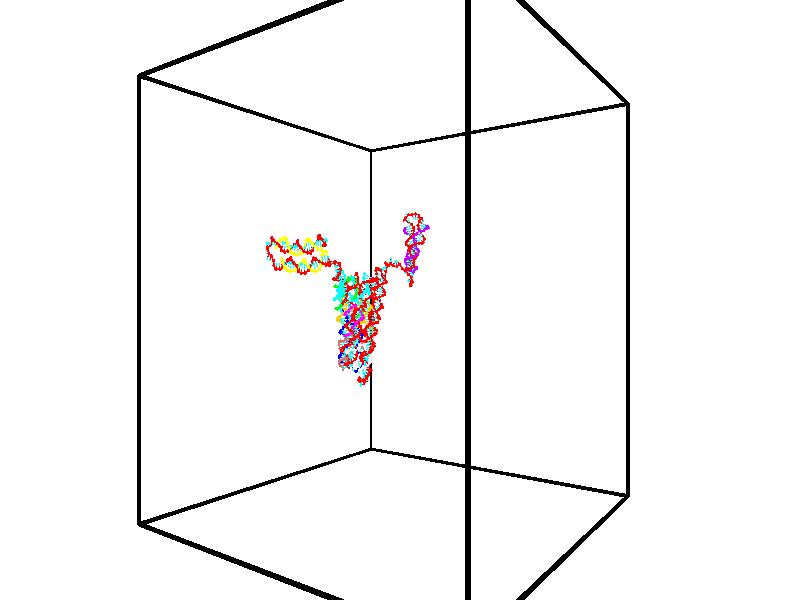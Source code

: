 // switches for output
#declare DRAW_BASES = 1; // possible values are 0, 1; only relevant for DNA ribbons
#declare DRAW_BASES_TYPE = 3; // possible values are 1, 2, 3; only relevant for DNA ribbons
#declare DRAW_FOG = 0; // set to 1 to enable fog

#include "colors.inc"

#include "transforms.inc"
background { rgb <1, 1, 1>}

#default {
   normal{
       ripples 0.25
       frequency 0.20
       turbulence 0.2
       lambda 5
   }
	finish {
		phong 0.1
		phong_size 40.
	}
}

// original window dimensions: 1024x640


// camera settings

camera {
	sky <-0, 1, 0>
	up <-0, 1, 0>
	right 1.6 * <0.581683, 0, 0.813415>
	location <-54.4937, 30, 90.4225>
	look_at <30, 30, 30>
	direction <84.4937, 0, -60.4225>
	angle 67.0682
}


# declare cpy_camera_pos = <-54.4937, 30, 90.4225>;
# if (DRAW_FOG = 1)
fog {
	fog_type 2
	up vnormalize(cpy_camera_pos)
	color rgbt<1,1,1,0.3>
	distance 1e-5
	fog_alt 3e-3
	fog_offset 48
}
# end


// LIGHTS

# declare lum = 6;
global_settings {
	ambient_light rgb lum * <0.05, 0.05, 0.05>
	max_trace_level 15
}# declare cpy_direct_light_amount = 0.25;
light_source
{	1000 * <0.231732, -1, 1.3951>,
	rgb lum * cpy_direct_light_amount
	parallel
}

light_source
{	1000 * <-0.231732, 1, -1.3951>,
	rgb lum * cpy_direct_light_amount
	parallel
}

// strand 0

// nucleotide -1

// particle -1
sphere {
	<43.263878, 32.603004, 22.959013> 0.250000
	pigment { color rgbt <1,0,0,0> }
	no_shadow
}
cylinder {
	<43.184605, 32.895435, 23.220165>,  <43.137043, 33.070892, 23.376858>, 0.100000
	pigment { color rgbt <1,0,0,0> }
	no_shadow
}
cylinder {
	<43.184605, 32.895435, 23.220165>,  <43.263878, 32.603004, 22.959013>, 0.100000
	pigment { color rgbt <1,0,0,0> }
	no_shadow
}

// particle -1
sphere {
	<43.184605, 32.895435, 23.220165> 0.100000
	pigment { color rgbt <1,0,0,0> }
	no_shadow
}
sphere {
	0, 1
	scale<0.080000,0.200000,0.300000>
	matrix <-0.975316, -0.213263, -0.057249,
		0.097382, -0.648112, 0.755293,
		-0.198180, 0.731074, 0.652882,
		43.125149, 33.114758, 23.416029>
	pigment { color rgbt <0,1,1,0> }
	no_shadow
}
cylinder {
	<42.757854, 32.410545, 23.263050>,  <43.263878, 32.603004, 22.959013>, 0.130000
	pigment { color rgbt <1,0,0,0> }
	no_shadow
}

// nucleotide -1

// particle -1
sphere {
	<42.757854, 32.410545, 23.263050> 0.250000
	pigment { color rgbt <1,0,0,0> }
	no_shadow
}
cylinder {
	<42.739498, 32.797485, 23.362755>,  <42.728485, 33.029648, 23.422579>, 0.100000
	pigment { color rgbt <1,0,0,0> }
	no_shadow
}
cylinder {
	<42.739498, 32.797485, 23.362755>,  <42.757854, 32.410545, 23.263050>, 0.100000
	pigment { color rgbt <1,0,0,0> }
	no_shadow
}

// particle -1
sphere {
	<42.739498, 32.797485, 23.362755> 0.100000
	pigment { color rgbt <1,0,0,0> }
	no_shadow
}
sphere {
	0, 1
	scale<0.080000,0.200000,0.300000>
	matrix <-0.998919, -0.046294, -0.004262,
		0.007417, -0.249189, 0.968426,
		-0.045894, 0.967348, 0.249263,
		42.725731, 33.087688, 23.437534>
	pigment { color rgbt <0,1,1,0> }
	no_shadow
}
cylinder {
	<42.398411, 32.359348, 23.832083>,  <42.757854, 32.410545, 23.263050>, 0.130000
	pigment { color rgbt <1,0,0,0> }
	no_shadow
}

// nucleotide -1

// particle -1
sphere {
	<42.398411, 32.359348, 23.832083> 0.250000
	pigment { color rgbt <1,0,0,0> }
	no_shadow
}
cylinder {
	<42.370121, 32.726570, 23.676048>,  <42.353146, 32.946903, 23.582428>, 0.100000
	pigment { color rgbt <1,0,0,0> }
	no_shadow
}
cylinder {
	<42.370121, 32.726570, 23.676048>,  <42.398411, 32.359348, 23.832083>, 0.100000
	pigment { color rgbt <1,0,0,0> }
	no_shadow
}

// particle -1
sphere {
	<42.370121, 32.726570, 23.676048> 0.100000
	pigment { color rgbt <1,0,0,0> }
	no_shadow
}
sphere {
	0, 1
	scale<0.080000,0.200000,0.300000>
	matrix <-0.993672, -0.030632, 0.108065,
		0.087260, 0.395261, 0.914415,
		-0.070724, 0.918058, -0.390087,
		42.348904, 33.001987, 23.559023>
	pigment { color rgbt <0,1,1,0> }
	no_shadow
}
cylinder {
	<42.084492, 32.915703, 24.355766>,  <42.398411, 32.359348, 23.832083>, 0.130000
	pigment { color rgbt <1,0,0,0> }
	no_shadow
}

// nucleotide -1

// particle -1
sphere {
	<42.084492, 32.915703, 24.355766> 0.250000
	pigment { color rgbt <1,0,0,0> }
	no_shadow
}
cylinder {
	<42.035057, 33.049503, 23.982063>,  <42.005394, 33.129784, 23.757841>, 0.100000
	pigment { color rgbt <1,0,0,0> }
	no_shadow
}
cylinder {
	<42.035057, 33.049503, 23.982063>,  <42.084492, 32.915703, 24.355766>, 0.100000
	pigment { color rgbt <1,0,0,0> }
	no_shadow
}

// particle -1
sphere {
	<42.035057, 33.049503, 23.982063> 0.100000
	pigment { color rgbt <1,0,0,0> }
	no_shadow
}
sphere {
	0, 1
	scale<0.080000,0.200000,0.300000>
	matrix <-0.980140, 0.105985, 0.167607,
		0.155082, 0.936418, 0.314756,
		-0.123591, 0.334498, -0.934257,
		41.997978, 33.149853, 23.701786>
	pigment { color rgbt <0,1,1,0> }
	no_shadow
}
cylinder {
	<41.672791, 33.579540, 24.344250>,  <42.084492, 32.915703, 24.355766>, 0.130000
	pigment { color rgbt <1,0,0,0> }
	no_shadow
}

// nucleotide -1

// particle -1
sphere {
	<41.672791, 33.579540, 24.344250> 0.250000
	pigment { color rgbt <1,0,0,0> }
	no_shadow
}
cylinder {
	<41.636833, 33.363914, 24.009270>,  <41.615261, 33.234539, 23.808281>, 0.100000
	pigment { color rgbt <1,0,0,0> }
	no_shadow
}
cylinder {
	<41.636833, 33.363914, 24.009270>,  <41.672791, 33.579540, 24.344250>, 0.100000
	pigment { color rgbt <1,0,0,0> }
	no_shadow
}

// particle -1
sphere {
	<41.636833, 33.363914, 24.009270> 0.100000
	pigment { color rgbt <1,0,0,0> }
	no_shadow
}
sphere {
	0, 1
	scale<0.080000,0.200000,0.300000>
	matrix <-0.995234, 0.080540, 0.054982,
		0.037810, 0.838402, -0.543739,
		-0.089889, -0.539069, -0.837452,
		41.609867, 33.202194, 23.758034>
	pigment { color rgbt <0,1,1,0> }
	no_shadow
}
cylinder {
	<41.144901, 33.678425, 24.850563>,  <41.672791, 33.579540, 24.344250>, 0.130000
	pigment { color rgbt <1,0,0,0> }
	no_shadow
}

// nucleotide -1

// particle -1
sphere {
	<41.144901, 33.678425, 24.850563> 0.250000
	pigment { color rgbt <1,0,0,0> }
	no_shadow
}
cylinder {
	<40.849083, 33.806576, 25.087349>,  <40.671593, 33.883469, 25.229420>, 0.100000
	pigment { color rgbt <1,0,0,0> }
	no_shadow
}
cylinder {
	<40.849083, 33.806576, 25.087349>,  <41.144901, 33.678425, 24.850563>, 0.100000
	pigment { color rgbt <1,0,0,0> }
	no_shadow
}

// particle -1
sphere {
	<40.849083, 33.806576, 25.087349> 0.100000
	pigment { color rgbt <1,0,0,0> }
	no_shadow
}
sphere {
	0, 1
	scale<0.080000,0.200000,0.300000>
	matrix <-0.003773, 0.877471, -0.479615,
		-0.673091, -0.356933, -0.647725,
		-0.739550, 0.320381, 0.591965,
		40.627216, 33.902691, 25.264938>
	pigment { color rgbt <0,1,1,0> }
	no_shadow
}
cylinder {
	<40.615837, 34.006599, 24.397114>,  <41.144901, 33.678425, 24.850563>, 0.130000
	pigment { color rgbt <1,0,0,0> }
	no_shadow
}

// nucleotide -1

// particle -1
sphere {
	<40.615837, 34.006599, 24.397114> 0.250000
	pigment { color rgbt <1,0,0,0> }
	no_shadow
}
cylinder {
	<40.567860, 34.161793, 24.762646>,  <40.539074, 34.254910, 24.981964>, 0.100000
	pigment { color rgbt <1,0,0,0> }
	no_shadow
}
cylinder {
	<40.567860, 34.161793, 24.762646>,  <40.615837, 34.006599, 24.397114>, 0.100000
	pigment { color rgbt <1,0,0,0> }
	no_shadow
}

// particle -1
sphere {
	<40.567860, 34.161793, 24.762646> 0.100000
	pigment { color rgbt <1,0,0,0> }
	no_shadow
}
sphere {
	0, 1
	scale<0.080000,0.200000,0.300000>
	matrix <0.105475, 0.920244, -0.376862,
		-0.987162, 0.051185, -0.151296,
		-0.119939, 0.387982, 0.913830,
		40.531879, 34.278187, 25.036795>
	pigment { color rgbt <0,1,1,0> }
	no_shadow
}
cylinder {
	<40.191509, 34.563953, 24.280148>,  <40.615837, 34.006599, 24.397114>, 0.130000
	pigment { color rgbt <1,0,0,0> }
	no_shadow
}

// nucleotide -1

// particle -1
sphere {
	<40.191509, 34.563953, 24.280148> 0.250000
	pigment { color rgbt <1,0,0,0> }
	no_shadow
}
cylinder {
	<40.330441, 34.657108, 24.643494>,  <40.413799, 34.713001, 24.861502>, 0.100000
	pigment { color rgbt <1,0,0,0> }
	no_shadow
}
cylinder {
	<40.330441, 34.657108, 24.643494>,  <40.191509, 34.563953, 24.280148>, 0.100000
	pigment { color rgbt <1,0,0,0> }
	no_shadow
}

// particle -1
sphere {
	<40.330441, 34.657108, 24.643494> 0.100000
	pigment { color rgbt <1,0,0,0> }
	no_shadow
}
sphere {
	0, 1
	scale<0.080000,0.200000,0.300000>
	matrix <0.168329, 0.937454, -0.304706,
		-0.922510, 0.258738, 0.286407,
		0.347333, 0.232883, 0.908364,
		40.434639, 34.726974, 24.916002>
	pigment { color rgbt <0,1,1,0> }
	no_shadow
}
cylinder {
	<39.900391, 35.147064, 24.446205>,  <40.191509, 34.563953, 24.280148>, 0.130000
	pigment { color rgbt <1,0,0,0> }
	no_shadow
}

// nucleotide -1

// particle -1
sphere {
	<39.900391, 35.147064, 24.446205> 0.250000
	pigment { color rgbt <1,0,0,0> }
	no_shadow
}
cylinder {
	<40.233444, 35.119102, 24.665962>,  <40.433277, 35.102325, 24.797817>, 0.100000
	pigment { color rgbt <1,0,0,0> }
	no_shadow
}
cylinder {
	<40.233444, 35.119102, 24.665962>,  <39.900391, 35.147064, 24.446205>, 0.100000
	pigment { color rgbt <1,0,0,0> }
	no_shadow
}

// particle -1
sphere {
	<40.233444, 35.119102, 24.665962> 0.100000
	pigment { color rgbt <1,0,0,0> }
	no_shadow
}
sphere {
	0, 1
	scale<0.080000,0.200000,0.300000>
	matrix <0.240912, 0.938945, -0.245650,
		-0.498678, 0.336892, 0.798639,
		0.832636, -0.069901, 0.549392,
		40.483234, 35.098133, 24.830780>
	pigment { color rgbt <0,1,1,0> }
	no_shadow
}
cylinder {
	<39.904549, 35.791134, 24.646217>,  <39.900391, 35.147064, 24.446205>, 0.130000
	pigment { color rgbt <1,0,0,0> }
	no_shadow
}

// nucleotide -1

// particle -1
sphere {
	<39.904549, 35.791134, 24.646217> 0.250000
	pigment { color rgbt <1,0,0,0> }
	no_shadow
}
cylinder {
	<40.271729, 35.660275, 24.735962>,  <40.492035, 35.581757, 24.789808>, 0.100000
	pigment { color rgbt <1,0,0,0> }
	no_shadow
}
cylinder {
	<40.271729, 35.660275, 24.735962>,  <39.904549, 35.791134, 24.646217>, 0.100000
	pigment { color rgbt <1,0,0,0> }
	no_shadow
}

// particle -1
sphere {
	<40.271729, 35.660275, 24.735962> 0.100000
	pigment { color rgbt <1,0,0,0> }
	no_shadow
}
sphere {
	0, 1
	scale<0.080000,0.200000,0.300000>
	matrix <0.355892, 0.929002, -0.101468,
		-0.175239, 0.172991, 0.969209,
		0.917950, -0.327153, 0.224363,
		40.547115, 35.562130, 24.803270>
	pigment { color rgbt <0,1,1,0> }
	no_shadow
}
cylinder {
	<40.142948, 36.273857, 25.117489>,  <39.904549, 35.791134, 24.646217>, 0.130000
	pigment { color rgbt <1,0,0,0> }
	no_shadow
}

// nucleotide -1

// particle -1
sphere {
	<40.142948, 36.273857, 25.117489> 0.250000
	pigment { color rgbt <1,0,0,0> }
	no_shadow
}
cylinder {
	<40.480953, 36.112812, 24.976711>,  <40.683754, 36.016186, 24.892244>, 0.100000
	pigment { color rgbt <1,0,0,0> }
	no_shadow
}
cylinder {
	<40.480953, 36.112812, 24.976711>,  <40.142948, 36.273857, 25.117489>, 0.100000
	pigment { color rgbt <1,0,0,0> }
	no_shadow
}

// particle -1
sphere {
	<40.480953, 36.112812, 24.976711> 0.100000
	pigment { color rgbt <1,0,0,0> }
	no_shadow
}
sphere {
	0, 1
	scale<0.080000,0.200000,0.300000>
	matrix <0.431107, 0.902296, 0.002877,
		0.316398, -0.154157, 0.936017,
		0.845008, -0.402613, -0.351943,
		40.734455, 35.992027, 24.871128>
	pigment { color rgbt <0,1,1,0> }
	no_shadow
}
cylinder {
	<40.664829, 36.463181, 25.559519>,  <40.142948, 36.273857, 25.117489>, 0.130000
	pigment { color rgbt <1,0,0,0> }
	no_shadow
}

// nucleotide -1

// particle -1
sphere {
	<40.664829, 36.463181, 25.559519> 0.250000
	pigment { color rgbt <1,0,0,0> }
	no_shadow
}
cylinder {
	<40.871304, 36.387070, 25.225491>,  <40.995190, 36.341404, 25.025074>, 0.100000
	pigment { color rgbt <1,0,0,0> }
	no_shadow
}
cylinder {
	<40.871304, 36.387070, 25.225491>,  <40.664829, 36.463181, 25.559519>, 0.100000
	pigment { color rgbt <1,0,0,0> }
	no_shadow
}

// particle -1
sphere {
	<40.871304, 36.387070, 25.225491> 0.100000
	pigment { color rgbt <1,0,0,0> }
	no_shadow
}
sphere {
	0, 1
	scale<0.080000,0.200000,0.300000>
	matrix <0.212197, 0.973023, -0.090543,
		0.829772, -0.130462, 0.542641,
		0.516189, -0.190276, -0.835071,
		41.026161, 36.329987, 24.974970>
	pigment { color rgbt <0,1,1,0> }
	no_shadow
}
cylinder {
	<41.242542, 36.702164, 25.685431>,  <40.664829, 36.463181, 25.559519>, 0.130000
	pigment { color rgbt <1,0,0,0> }
	no_shadow
}

// nucleotide -1

// particle -1
sphere {
	<41.242542, 36.702164, 25.685431> 0.250000
	pigment { color rgbt <1,0,0,0> }
	no_shadow
}
cylinder {
	<41.256493, 36.683403, 25.286114>,  <41.264862, 36.672146, 25.046524>, 0.100000
	pigment { color rgbt <1,0,0,0> }
	no_shadow
}
cylinder {
	<41.256493, 36.683403, 25.286114>,  <41.242542, 36.702164, 25.685431>, 0.100000
	pigment { color rgbt <1,0,0,0> }
	no_shadow
}

// particle -1
sphere {
	<41.256493, 36.683403, 25.286114> 0.100000
	pigment { color rgbt <1,0,0,0> }
	no_shadow
}
sphere {
	0, 1
	scale<0.080000,0.200000,0.300000>
	matrix <0.243960, 0.969079, -0.037007,
		0.969158, -0.242252, 0.045241,
		0.034877, -0.046903, -0.998290,
		41.266956, 36.669331, 24.986626>
	pigment { color rgbt <0,1,1,0> }
	no_shadow
}
cylinder {
	<41.772614, 37.101654, 25.531372>,  <41.242542, 36.702164, 25.685431>, 0.130000
	pigment { color rgbt <1,0,0,0> }
	no_shadow
}

// nucleotide -1

// particle -1
sphere {
	<41.772614, 37.101654, 25.531372> 0.250000
	pigment { color rgbt <1,0,0,0> }
	no_shadow
}
cylinder {
	<41.542702, 37.089375, 25.204281>,  <41.404755, 37.082008, 25.008026>, 0.100000
	pigment { color rgbt <1,0,0,0> }
	no_shadow
}
cylinder {
	<41.542702, 37.089375, 25.204281>,  <41.772614, 37.101654, 25.531372>, 0.100000
	pigment { color rgbt <1,0,0,0> }
	no_shadow
}

// particle -1
sphere {
	<41.542702, 37.089375, 25.204281> 0.100000
	pigment { color rgbt <1,0,0,0> }
	no_shadow
}
sphere {
	0, 1
	scale<0.080000,0.200000,0.300000>
	matrix <0.210025, 0.960287, -0.183677,
		0.790894, -0.277319, -0.545511,
		-0.574784, -0.030698, -0.817729,
		41.370266, 37.080166, 24.958961>
	pigment { color rgbt <0,1,1,0> }
	no_shadow
}
cylinder {
	<42.130634, 37.485840, 25.129574>,  <41.772614, 37.101654, 25.531372>, 0.130000
	pigment { color rgbt <1,0,0,0> }
	no_shadow
}

// nucleotide -1

// particle -1
sphere {
	<42.130634, 37.485840, 25.129574> 0.250000
	pigment { color rgbt <1,0,0,0> }
	no_shadow
}
cylinder {
	<41.762344, 37.466518, 24.974686>,  <41.541370, 37.454926, 24.881752>, 0.100000
	pigment { color rgbt <1,0,0,0> }
	no_shadow
}
cylinder {
	<41.762344, 37.466518, 24.974686>,  <42.130634, 37.485840, 25.129574>, 0.100000
	pigment { color rgbt <1,0,0,0> }
	no_shadow
}

// particle -1
sphere {
	<41.762344, 37.466518, 24.974686> 0.100000
	pigment { color rgbt <1,0,0,0> }
	no_shadow
}
sphere {
	0, 1
	scale<0.080000,0.200000,0.300000>
	matrix <0.074614, 0.952212, -0.296185,
		0.383022, -0.301596, -0.873117,
		-0.920721, -0.048299, -0.387221,
		41.486130, 37.452030, 24.858519>
	pigment { color rgbt <0,1,1,0> }
	no_shadow
}
cylinder {
	<42.220020, 37.932957, 24.555201>,  <42.130634, 37.485840, 25.129574>, 0.130000
	pigment { color rgbt <1,0,0,0> }
	no_shadow
}

// nucleotide -1

// particle -1
sphere {
	<42.220020, 37.932957, 24.555201> 0.250000
	pigment { color rgbt <1,0,0,0> }
	no_shadow
}
cylinder {
	<41.822186, 37.895153, 24.572491>,  <41.583485, 37.872471, 24.582865>, 0.100000
	pigment { color rgbt <1,0,0,0> }
	no_shadow
}
cylinder {
	<41.822186, 37.895153, 24.572491>,  <42.220020, 37.932957, 24.555201>, 0.100000
	pigment { color rgbt <1,0,0,0> }
	no_shadow
}

// particle -1
sphere {
	<41.822186, 37.895153, 24.572491> 0.100000
	pigment { color rgbt <1,0,0,0> }
	no_shadow
}
sphere {
	0, 1
	scale<0.080000,0.200000,0.300000>
	matrix <-0.101969, 0.967725, -0.230459,
		-0.020049, -0.233619, -0.972122,
		-0.994586, -0.094506, 0.043224,
		41.523811, 37.866802, 24.585457>
	pigment { color rgbt <0,1,1,0> }
	no_shadow
}
cylinder {
	<42.091694, 38.359409, 24.076920>,  <42.220020, 37.932957, 24.555201>, 0.130000
	pigment { color rgbt <1,0,0,0> }
	no_shadow
}

// nucleotide -1

// particle -1
sphere {
	<42.091694, 38.359409, 24.076920> 0.250000
	pigment { color rgbt <1,0,0,0> }
	no_shadow
}
cylinder {
	<41.752045, 38.290012, 24.276478>,  <41.548256, 38.248375, 24.396212>, 0.100000
	pigment { color rgbt <1,0,0,0> }
	no_shadow
}
cylinder {
	<41.752045, 38.290012, 24.276478>,  <42.091694, 38.359409, 24.076920>, 0.100000
	pigment { color rgbt <1,0,0,0> }
	no_shadow
}

// particle -1
sphere {
	<41.752045, 38.290012, 24.276478> 0.100000
	pigment { color rgbt <1,0,0,0> }
	no_shadow
}
sphere {
	0, 1
	scale<0.080000,0.200000,0.300000>
	matrix <-0.282589, 0.947190, -0.151573,
		-0.446250, -0.269686, -0.853306,
		-0.849120, -0.173495, 0.498894,
		41.497307, 38.237965, 24.426146>
	pigment { color rgbt <0,1,1,0> }
	no_shadow
}
cylinder {
	<41.529720, 38.752796, 23.728436>,  <42.091694, 38.359409, 24.076920>, 0.130000
	pigment { color rgbt <1,0,0,0> }
	no_shadow
}

// nucleotide -1

// particle -1
sphere {
	<41.529720, 38.752796, 23.728436> 0.250000
	pigment { color rgbt <1,0,0,0> }
	no_shadow
}
cylinder {
	<41.430073, 38.690926, 24.110851>,  <41.370285, 38.653805, 24.340302>, 0.100000
	pigment { color rgbt <1,0,0,0> }
	no_shadow
}
cylinder {
	<41.430073, 38.690926, 24.110851>,  <41.529720, 38.752796, 23.728436>, 0.100000
	pigment { color rgbt <1,0,0,0> }
	no_shadow
}

// particle -1
sphere {
	<41.430073, 38.690926, 24.110851> 0.100000
	pigment { color rgbt <1,0,0,0> }
	no_shadow
}
sphere {
	0, 1
	scale<0.080000,0.200000,0.300000>
	matrix <-0.354344, 0.933274, 0.058656,
		-0.901320, -0.324155, -0.287308,
		-0.249123, -0.154674, 0.956041,
		41.355335, 38.644524, 24.397663>
	pigment { color rgbt <0,1,1,0> }
	no_shadow
}
cylinder {
	<40.802094, 38.850342, 23.774130>,  <41.529720, 38.752796, 23.728436>, 0.130000
	pigment { color rgbt <1,0,0,0> }
	no_shadow
}

// nucleotide -1

// particle -1
sphere {
	<40.802094, 38.850342, 23.774130> 0.250000
	pigment { color rgbt <1,0,0,0> }
	no_shadow
}
cylinder {
	<40.932407, 38.926949, 24.144466>,  <41.010597, 38.972912, 24.366669>, 0.100000
	pigment { color rgbt <1,0,0,0> }
	no_shadow
}
cylinder {
	<40.932407, 38.926949, 24.144466>,  <40.802094, 38.850342, 23.774130>, 0.100000
	pigment { color rgbt <1,0,0,0> }
	no_shadow
}

// particle -1
sphere {
	<40.932407, 38.926949, 24.144466> 0.100000
	pigment { color rgbt <1,0,0,0> }
	no_shadow
}
sphere {
	0, 1
	scale<0.080000,0.200000,0.300000>
	matrix <-0.637020, 0.768079, 0.065271,
		-0.698620, -0.611045, 0.372229,
		0.325785, 0.191517, 0.925843,
		41.030144, 38.984406, 24.422220>
	pigment { color rgbt <0,1,1,0> }
	no_shadow
}
cylinder {
	<40.255707, 39.228218, 24.121004>,  <40.802094, 38.850342, 23.774130>, 0.130000
	pigment { color rgbt <1,0,0,0> }
	no_shadow
}

// nucleotide -1

// particle -1
sphere {
	<40.255707, 39.228218, 24.121004> 0.250000
	pigment { color rgbt <1,0,0,0> }
	no_shadow
}
cylinder {
	<40.540165, 39.281071, 24.397209>,  <40.710842, 39.312782, 24.562933>, 0.100000
	pigment { color rgbt <1,0,0,0> }
	no_shadow
}
cylinder {
	<40.540165, 39.281071, 24.397209>,  <40.255707, 39.228218, 24.121004>, 0.100000
	pigment { color rgbt <1,0,0,0> }
	no_shadow
}

// particle -1
sphere {
	<40.540165, 39.281071, 24.397209> 0.100000
	pigment { color rgbt <1,0,0,0> }
	no_shadow
}
sphere {
	0, 1
	scale<0.080000,0.200000,0.300000>
	matrix <-0.409594, 0.876143, 0.254178,
		-0.571402, -0.463589, 0.677189,
		0.711149, 0.132135, 0.690513,
		40.753510, 39.320713, 24.604362>
	pigment { color rgbt <0,1,1,0> }
	no_shadow
}
cylinder {
	<39.951874, 39.468834, 24.667496>,  <40.255707, 39.228218, 24.121004>, 0.130000
	pigment { color rgbt <1,0,0,0> }
	no_shadow
}

// nucleotide -1

// particle -1
sphere {
	<39.951874, 39.468834, 24.667496> 0.250000
	pigment { color rgbt <1,0,0,0> }
	no_shadow
}
cylinder {
	<40.329029, 39.591301, 24.719994>,  <40.555321, 39.664783, 24.751492>, 0.100000
	pigment { color rgbt <1,0,0,0> }
	no_shadow
}
cylinder {
	<40.329029, 39.591301, 24.719994>,  <39.951874, 39.468834, 24.667496>, 0.100000
	pigment { color rgbt <1,0,0,0> }
	no_shadow
}

// particle -1
sphere {
	<40.329029, 39.591301, 24.719994> 0.100000
	pigment { color rgbt <1,0,0,0> }
	no_shadow
}
sphere {
	0, 1
	scale<0.080000,0.200000,0.300000>
	matrix <-0.325540, 0.930460, 0.168131,
		-0.070641, -0.201254, 0.976989,
		0.942886, 0.306172, 0.131245,
		40.611897, 39.683151, 24.759367>
	pigment { color rgbt <0,1,1,0> }
	no_shadow
}
cylinder {
	<39.999203, 39.872196, 25.276337>,  <39.951874, 39.468834, 24.667496>, 0.130000
	pigment { color rgbt <1,0,0,0> }
	no_shadow
}

// nucleotide -1

// particle -1
sphere {
	<39.999203, 39.872196, 25.276337> 0.250000
	pigment { color rgbt <1,0,0,0> }
	no_shadow
}
cylinder {
	<40.315392, 39.992218, 25.062752>,  <40.505104, 40.064232, 24.934601>, 0.100000
	pigment { color rgbt <1,0,0,0> }
	no_shadow
}
cylinder {
	<40.315392, 39.992218, 25.062752>,  <39.999203, 39.872196, 25.276337>, 0.100000
	pigment { color rgbt <1,0,0,0> }
	no_shadow
}

// particle -1
sphere {
	<40.315392, 39.992218, 25.062752> 0.100000
	pigment { color rgbt <1,0,0,0> }
	no_shadow
}
sphere {
	0, 1
	scale<0.080000,0.200000,0.300000>
	matrix <-0.282114, 0.952167, 0.117429,
		0.543656, 0.057813, 0.837314,
		0.790474, 0.300059, -0.533961,
		40.552532, 40.082237, 24.902563>
	pigment { color rgbt <0,1,1,0> }
	no_shadow
}
cylinder {
	<40.290428, 40.431644, 25.666681>,  <39.999203, 39.872196, 25.276337>, 0.130000
	pigment { color rgbt <1,0,0,0> }
	no_shadow
}

// nucleotide -1

// particle -1
sphere {
	<40.290428, 40.431644, 25.666681> 0.250000
	pigment { color rgbt <1,0,0,0> }
	no_shadow
}
cylinder {
	<40.465694, 40.499722, 25.313625>,  <40.570854, 40.540565, 25.101791>, 0.100000
	pigment { color rgbt <1,0,0,0> }
	no_shadow
}
cylinder {
	<40.465694, 40.499722, 25.313625>,  <40.290428, 40.431644, 25.666681>, 0.100000
	pigment { color rgbt <1,0,0,0> }
	no_shadow
}

// particle -1
sphere {
	<40.465694, 40.499722, 25.313625> 0.100000
	pigment { color rgbt <1,0,0,0> }
	no_shadow
}
sphere {
	0, 1
	scale<0.080000,0.200000,0.300000>
	matrix <-0.173504, 0.979461, 0.102728,
		0.881993, 0.108130, 0.458691,
		0.438161, 0.170190, -0.882638,
		40.597141, 40.550777, 25.048834>
	pigment { color rgbt <0,1,1,0> }
	no_shadow
}
cylinder {
	<40.581554, 41.061451, 25.735840>,  <40.290428, 40.431644, 25.666681>, 0.130000
	pigment { color rgbt <1,0,0,0> }
	no_shadow
}

// nucleotide -1

// particle -1
sphere {
	<40.581554, 41.061451, 25.735840> 0.250000
	pigment { color rgbt <1,0,0,0> }
	no_shadow
}
cylinder {
	<40.562695, 41.019180, 25.338528>,  <40.551380, 40.993816, 25.100140>, 0.100000
	pigment { color rgbt <1,0,0,0> }
	no_shadow
}
cylinder {
	<40.562695, 41.019180, 25.338528>,  <40.581554, 41.061451, 25.735840>, 0.100000
	pigment { color rgbt <1,0,0,0> }
	no_shadow
}

// particle -1
sphere {
	<40.562695, 41.019180, 25.338528> 0.100000
	pigment { color rgbt <1,0,0,0> }
	no_shadow
}
sphere {
	0, 1
	scale<0.080000,0.200000,0.300000>
	matrix <-0.275491, 0.957197, -0.088765,
		0.960147, 0.269455, -0.074244,
		-0.047148, -0.105681, -0.993282,
		40.548550, 40.987476, 25.040543>
	pigment { color rgbt <0,1,1,0> }
	no_shadow
}
cylinder {
	<40.973251, 41.556973, 25.437248>,  <40.581554, 41.061451, 25.735840>, 0.130000
	pigment { color rgbt <1,0,0,0> }
	no_shadow
}

// nucleotide -1

// particle -1
sphere {
	<40.973251, 41.556973, 25.437248> 0.250000
	pigment { color rgbt <1,0,0,0> }
	no_shadow
}
cylinder {
	<40.737724, 41.469406, 25.126026>,  <40.596409, 41.416866, 24.939293>, 0.100000
	pigment { color rgbt <1,0,0,0> }
	no_shadow
}
cylinder {
	<40.737724, 41.469406, 25.126026>,  <40.973251, 41.556973, 25.437248>, 0.100000
	pigment { color rgbt <1,0,0,0> }
	no_shadow
}

// particle -1
sphere {
	<40.737724, 41.469406, 25.126026> 0.100000
	pigment { color rgbt <1,0,0,0> }
	no_shadow
}
sphere {
	0, 1
	scale<0.080000,0.200000,0.300000>
	matrix <-0.342885, 0.939365, -0.004817,
		0.731933, 0.263947, -0.628176,
		-0.588815, -0.218918, -0.778056,
		40.561081, 41.403732, 24.892609>
	pigment { color rgbt <0,1,1,0> }
	no_shadow
}
cylinder {
	<41.136269, 42.085175, 24.765270>,  <40.973251, 41.556973, 25.437248>, 0.130000
	pigment { color rgbt <1,0,0,0> }
	no_shadow
}

// nucleotide -1

// particle -1
sphere {
	<41.136269, 42.085175, 24.765270> 0.250000
	pigment { color rgbt <1,0,0,0> }
	no_shadow
}
cylinder {
	<40.769077, 41.928490, 24.740349>,  <40.548763, 41.834476, 24.725397>, 0.100000
	pigment { color rgbt <1,0,0,0> }
	no_shadow
}
cylinder {
	<40.769077, 41.928490, 24.740349>,  <41.136269, 42.085175, 24.765270>, 0.100000
	pigment { color rgbt <1,0,0,0> }
	no_shadow
}

// particle -1
sphere {
	<40.769077, 41.928490, 24.740349> 0.100000
	pigment { color rgbt <1,0,0,0> }
	no_shadow
}
sphere {
	0, 1
	scale<0.080000,0.200000,0.300000>
	matrix <-0.392353, 0.919812, -0.002140,
		0.058144, 0.022480, -0.998055,
		-0.917975, -0.391714, -0.062302,
		40.493683, 41.810974, 24.721659>
	pigment { color rgbt <0,1,1,0> }
	no_shadow
}
cylinder {
	<40.740715, 42.448311, 24.274437>,  <41.136269, 42.085175, 24.765270>, 0.130000
	pigment { color rgbt <1,0,0,0> }
	no_shadow
}

// nucleotide -1

// particle -1
sphere {
	<40.740715, 42.448311, 24.274437> 0.250000
	pigment { color rgbt <1,0,0,0> }
	no_shadow
}
cylinder {
	<40.474552, 42.301102, 24.534218>,  <40.314854, 42.212776, 24.690086>, 0.100000
	pigment { color rgbt <1,0,0,0> }
	no_shadow
}
cylinder {
	<40.474552, 42.301102, 24.534218>,  <40.740715, 42.448311, 24.274437>, 0.100000
	pigment { color rgbt <1,0,0,0> }
	no_shadow
}

// particle -1
sphere {
	<40.474552, 42.301102, 24.534218> 0.100000
	pigment { color rgbt <1,0,0,0> }
	no_shadow
}
sphere {
	0, 1
	scale<0.080000,0.200000,0.300000>
	matrix <-0.433418, 0.898826, 0.065269,
		-0.607765, -0.238053, -0.757596,
		-0.665410, -0.368024, 0.649452,
		40.274929, 42.190693, 24.729053>
	pigment { color rgbt <0,1,1,0> }
	no_shadow
}
cylinder {
	<40.040909, 42.804138, 24.089647>,  <40.740715, 42.448311, 24.274437>, 0.130000
	pigment { color rgbt <1,0,0,0> }
	no_shadow
}

// nucleotide -1

// particle -1
sphere {
	<40.040909, 42.804138, 24.089647> 0.250000
	pigment { color rgbt <1,0,0,0> }
	no_shadow
}
cylinder {
	<40.024582, 42.673977, 24.467525>,  <40.014786, 42.595882, 24.694252>, 0.100000
	pigment { color rgbt <1,0,0,0> }
	no_shadow
}
cylinder {
	<40.024582, 42.673977, 24.467525>,  <40.040909, 42.804138, 24.089647>, 0.100000
	pigment { color rgbt <1,0,0,0> }
	no_shadow
}

// particle -1
sphere {
	<40.024582, 42.673977, 24.467525> 0.100000
	pigment { color rgbt <1,0,0,0> }
	no_shadow
}
sphere {
	0, 1
	scale<0.080000,0.200000,0.300000>
	matrix <-0.525409, 0.811199, 0.256713,
		-0.849870, -0.485872, -0.204082,
		-0.040822, -0.325399, 0.944695,
		40.012337, 42.576359, 24.750935>
	pigment { color rgbt <0,1,1,0> }
	no_shadow
}
cylinder {
	<39.349274, 42.673439, 24.219053>,  <40.040909, 42.804138, 24.089647>, 0.130000
	pigment { color rgbt <1,0,0,0> }
	no_shadow
}

// nucleotide -1

// particle -1
sphere {
	<39.349274, 42.673439, 24.219053> 0.250000
	pigment { color rgbt <1,0,0,0> }
	no_shadow
}
cylinder {
	<39.566978, 42.787018, 24.534813>,  <39.697601, 42.855164, 24.724270>, 0.100000
	pigment { color rgbt <1,0,0,0> }
	no_shadow
}
cylinder {
	<39.566978, 42.787018, 24.534813>,  <39.349274, 42.673439, 24.219053>, 0.100000
	pigment { color rgbt <1,0,0,0> }
	no_shadow
}

// particle -1
sphere {
	<39.566978, 42.787018, 24.534813> 0.100000
	pigment { color rgbt <1,0,0,0> }
	no_shadow
}
sphere {
	0, 1
	scale<0.080000,0.200000,0.300000>
	matrix <-0.537387, 0.840577, 0.068159,
		-0.644198, -0.461310, 0.610083,
		0.544265, 0.283943, 0.789400,
		39.730259, 42.872200, 24.771633>
	pigment { color rgbt <0,1,1,0> }
	no_shadow
}
cylinder {
	<38.840477, 42.899006, 24.906878>,  <39.349274, 42.673439, 24.219053>, 0.130000
	pigment { color rgbt <1,0,0,0> }
	no_shadow
}

// nucleotide -1

// particle -1
sphere {
	<38.840477, 42.899006, 24.906878> 0.250000
	pigment { color rgbt <1,0,0,0> }
	no_shadow
}
cylinder {
	<39.194645, 43.077652, 24.855404>,  <39.407146, 43.184841, 24.824520>, 0.100000
	pigment { color rgbt <1,0,0,0> }
	no_shadow
}
cylinder {
	<39.194645, 43.077652, 24.855404>,  <38.840477, 42.899006, 24.906878>, 0.100000
	pigment { color rgbt <1,0,0,0> }
	no_shadow
}

// particle -1
sphere {
	<39.194645, 43.077652, 24.855404> 0.100000
	pigment { color rgbt <1,0,0,0> }
	no_shadow
}
sphere {
	0, 1
	scale<0.080000,0.200000,0.300000>
	matrix <-0.445328, 0.894462, 0.040245,
		0.133079, 0.021673, 0.990868,
		0.885422, 0.446617, -0.128685,
		39.460270, 43.211636, 24.816799>
	pigment { color rgbt <0,1,1,0> }
	no_shadow
}
cylinder {
	<39.157227, 43.385643, 25.483061>,  <38.840477, 42.899006, 24.906878>, 0.130000
	pigment { color rgbt <1,0,0,0> }
	no_shadow
}

// nucleotide -1

// particle -1
sphere {
	<39.157227, 43.385643, 25.483061> 0.250000
	pigment { color rgbt <1,0,0,0> }
	no_shadow
}
cylinder {
	<39.249092, 43.489964, 25.107990>,  <39.304211, 43.552555, 24.882948>, 0.100000
	pigment { color rgbt <1,0,0,0> }
	no_shadow
}
cylinder {
	<39.249092, 43.489964, 25.107990>,  <39.157227, 43.385643, 25.483061>, 0.100000
	pigment { color rgbt <1,0,0,0> }
	no_shadow
}

// particle -1
sphere {
	<39.249092, 43.489964, 25.107990> 0.100000
	pigment { color rgbt <1,0,0,0> }
	no_shadow
}
sphere {
	0, 1
	scale<0.080000,0.200000,0.300000>
	matrix <-0.378129, 0.911654, 0.160952,
		0.896813, 0.317598, 0.307990,
		0.229663, 0.260804, -0.937676,
		39.317989, 43.568203, 24.826687>
	pigment { color rgbt <0,1,1,0> }
	no_shadow
}
cylinder {
	<39.141220, 43.334938, 26.220310>,  <39.157227, 43.385643, 25.483061>, 0.130000
	pigment { color rgbt <1,0,0,0> }
	no_shadow
}

// nucleotide -1

// particle -1
sphere {
	<39.141220, 43.334938, 26.220310> 0.250000
	pigment { color rgbt <1,0,0,0> }
	no_shadow
}
cylinder {
	<39.079002, 43.037411, 26.480324>,  <39.041672, 42.858894, 26.636332>, 0.100000
	pigment { color rgbt <1,0,0,0> }
	no_shadow
}
cylinder {
	<39.079002, 43.037411, 26.480324>,  <39.141220, 43.334938, 26.220310>, 0.100000
	pigment { color rgbt <1,0,0,0> }
	no_shadow
}

// particle -1
sphere {
	<39.079002, 43.037411, 26.480324> 0.100000
	pigment { color rgbt <1,0,0,0> }
	no_shadow
}
sphere {
	0, 1
	scale<0.080000,0.200000,0.300000>
	matrix <0.868481, 0.210583, 0.448772,
		-0.470690, 0.634346, 0.613234,
		-0.155540, -0.743815, 0.650036,
		39.032341, 42.814266, 26.675335>
	pigment { color rgbt <0,1,1,0> }
	no_shadow
}
cylinder {
	<39.467861, 43.517857, 26.799156>,  <39.141220, 43.334938, 26.220310>, 0.130000
	pigment { color rgbt <1,0,0,0> }
	no_shadow
}

// nucleotide -1

// particle -1
sphere {
	<39.467861, 43.517857, 26.799156> 0.250000
	pigment { color rgbt <1,0,0,0> }
	no_shadow
}
cylinder {
	<39.419933, 43.125889, 26.862904>,  <39.391178, 42.890709, 26.901152>, 0.100000
	pigment { color rgbt <1,0,0,0> }
	no_shadow
}
cylinder {
	<39.419933, 43.125889, 26.862904>,  <39.467861, 43.517857, 26.799156>, 0.100000
	pigment { color rgbt <1,0,0,0> }
	no_shadow
}

// particle -1
sphere {
	<39.419933, 43.125889, 26.862904> 0.100000
	pigment { color rgbt <1,0,0,0> }
	no_shadow
}
sphere {
	0, 1
	scale<0.080000,0.200000,0.300000>
	matrix <0.897719, -0.038389, 0.438894,
		-0.423963, 0.195656, 0.884293,
		-0.119820, -0.979921, 0.159369,
		39.383987, 42.831913, 26.910715>
	pigment { color rgbt <0,1,1,0> }
	no_shadow
}
cylinder {
	<39.579136, 43.264442, 27.497587>,  <39.467861, 43.517857, 26.799156>, 0.130000
	pigment { color rgbt <1,0,0,0> }
	no_shadow
}

// nucleotide -1

// particle -1
sphere {
	<39.579136, 43.264442, 27.497587> 0.250000
	pigment { color rgbt <1,0,0,0> }
	no_shadow
}
cylinder {
	<39.736134, 43.004570, 27.237167>,  <39.830330, 42.848648, 27.080915>, 0.100000
	pigment { color rgbt <1,0,0,0> }
	no_shadow
}
cylinder {
	<39.736134, 43.004570, 27.237167>,  <39.579136, 43.264442, 27.497587>, 0.100000
	pigment { color rgbt <1,0,0,0> }
	no_shadow
}

// particle -1
sphere {
	<39.736134, 43.004570, 27.237167> 0.100000
	pigment { color rgbt <1,0,0,0> }
	no_shadow
}
sphere {
	0, 1
	scale<0.080000,0.200000,0.300000>
	matrix <0.835369, -0.044381, 0.547895,
		-0.384851, -0.758910, 0.525305,
		0.392490, -0.649681, -0.651050,
		39.853882, 42.809666, 27.041853>
	pigment { color rgbt <0,1,1,0> }
	no_shadow
}
cylinder {
	<39.730621, 42.636532, 27.822309>,  <39.579136, 43.264442, 27.497587>, 0.130000
	pigment { color rgbt <1,0,0,0> }
	no_shadow
}

// nucleotide -1

// particle -1
sphere {
	<39.730621, 42.636532, 27.822309> 0.250000
	pigment { color rgbt <1,0,0,0> }
	no_shadow
}
cylinder {
	<39.976101, 42.686363, 27.510448>,  <40.123386, 42.716263, 27.323332>, 0.100000
	pigment { color rgbt <1,0,0,0> }
	no_shadow
}
cylinder {
	<39.976101, 42.686363, 27.510448>,  <39.730621, 42.636532, 27.822309>, 0.100000
	pigment { color rgbt <1,0,0,0> }
	no_shadow
}

// particle -1
sphere {
	<39.976101, 42.686363, 27.510448> 0.100000
	pigment { color rgbt <1,0,0,0> }
	no_shadow
}
sphere {
	0, 1
	scale<0.080000,0.200000,0.300000>
	matrix <0.788923, -0.135845, 0.599288,
		-0.031252, -0.982866, -0.181652,
		0.613697, 0.124580, -0.779651,
		40.160210, 42.723736, 27.276552>
	pigment { color rgbt <0,1,1,0> }
	no_shadow
}
cylinder {
	<39.211548, 42.630795, 28.438810>,  <39.730621, 42.636532, 27.822309>, 0.130000
	pigment { color rgbt <1,0,0,0> }
	no_shadow
}

// nucleotide -1

// particle -1
sphere {
	<39.211548, 42.630795, 28.438810> 0.250000
	pigment { color rgbt <1,0,0,0> }
	no_shadow
}
cylinder {
	<39.549702, 42.436684, 28.349518>,  <39.752594, 42.320217, 28.295942>, 0.100000
	pigment { color rgbt <1,0,0,0> }
	no_shadow
}
cylinder {
	<39.549702, 42.436684, 28.349518>,  <39.211548, 42.630795, 28.438810>, 0.100000
	pigment { color rgbt <1,0,0,0> }
	no_shadow
}

// particle -1
sphere {
	<39.549702, 42.436684, 28.349518> 0.100000
	pigment { color rgbt <1,0,0,0> }
	no_shadow
}
sphere {
	0, 1
	scale<0.080000,0.200000,0.300000>
	matrix <-0.508886, -0.858710, -0.060436,
		-0.162362, 0.164690, -0.972890,
		0.845384, -0.485278, -0.223230,
		39.803318, 42.291100, 28.282549>
	pigment { color rgbt <0,1,1,0> }
	no_shadow
}
cylinder {
	<39.090397, 42.186790, 27.938864>,  <39.211548, 42.630795, 28.438810>, 0.130000
	pigment { color rgbt <1,0,0,0> }
	no_shadow
}

// nucleotide -1

// particle -1
sphere {
	<39.090397, 42.186790, 27.938864> 0.250000
	pigment { color rgbt <1,0,0,0> }
	no_shadow
}
cylinder {
	<39.412960, 42.021770, 28.108334>,  <39.606499, 41.922756, 28.210016>, 0.100000
	pigment { color rgbt <1,0,0,0> }
	no_shadow
}
cylinder {
	<39.412960, 42.021770, 28.108334>,  <39.090397, 42.186790, 27.938864>, 0.100000
	pigment { color rgbt <1,0,0,0> }
	no_shadow
}

// particle -1
sphere {
	<39.412960, 42.021770, 28.108334> 0.100000
	pigment { color rgbt <1,0,0,0> }
	no_shadow
}
sphere {
	0, 1
	scale<0.080000,0.200000,0.300000>
	matrix <-0.341755, -0.909817, -0.235449,
		0.482603, 0.045075, -0.874678,
		0.806410, -0.412554, 0.423676,
		39.654884, 41.898003, 28.235437>
	pigment { color rgbt <0,1,1,0> }
	no_shadow
}
cylinder {
	<39.161884, 41.635880, 27.521235>,  <39.090397, 42.186790, 27.938864>, 0.130000
	pigment { color rgbt <1,0,0,0> }
	no_shadow
}

// nucleotide -1

// particle -1
sphere {
	<39.161884, 41.635880, 27.521235> 0.250000
	pigment { color rgbt <1,0,0,0> }
	no_shadow
}
cylinder {
	<39.372936, 41.565468, 27.853649>,  <39.499569, 41.523220, 28.053097>, 0.100000
	pigment { color rgbt <1,0,0,0> }
	no_shadow
}
cylinder {
	<39.372936, 41.565468, 27.853649>,  <39.161884, 41.635880, 27.521235>, 0.100000
	pigment { color rgbt <1,0,0,0> }
	no_shadow
}

// particle -1
sphere {
	<39.372936, 41.565468, 27.853649> 0.100000
	pigment { color rgbt <1,0,0,0> }
	no_shadow
}
sphere {
	0, 1
	scale<0.080000,0.200000,0.300000>
	matrix <-0.236134, -0.970131, -0.055564,
		0.815993, -0.166918, -0.553439,
		0.527633, -0.176026, 0.831035,
		39.531227, 41.512661, 28.102959>
	pigment { color rgbt <0,1,1,0> }
	no_shadow
}
cylinder {
	<39.613621, 41.166939, 27.391195>,  <39.161884, 41.635880, 27.521235>, 0.130000
	pigment { color rgbt <1,0,0,0> }
	no_shadow
}

// nucleotide -1

// particle -1
sphere {
	<39.613621, 41.166939, 27.391195> 0.250000
	pigment { color rgbt <1,0,0,0> }
	no_shadow
}
cylinder {
	<39.577606, 41.119152, 27.786694>,  <39.556000, 41.090481, 28.023993>, 0.100000
	pigment { color rgbt <1,0,0,0> }
	no_shadow
}
cylinder {
	<39.577606, 41.119152, 27.786694>,  <39.613621, 41.166939, 27.391195>, 0.100000
	pigment { color rgbt <1,0,0,0> }
	no_shadow
}

// particle -1
sphere {
	<39.577606, 41.119152, 27.786694> 0.100000
	pigment { color rgbt <1,0,0,0> }
	no_shadow
}
sphere {
	0, 1
	scale<0.080000,0.200000,0.300000>
	matrix <-0.147929, -0.980164, -0.131896,
		0.984891, -0.158139, 0.070576,
		-0.090034, -0.119463, 0.988748,
		39.550594, 41.083313, 28.083319>
	pigment { color rgbt <0,1,1,0> }
	no_shadow
}
cylinder {
	<40.064320, 40.620132, 27.623934>,  <39.613621, 41.166939, 27.391195>, 0.130000
	pigment { color rgbt <1,0,0,0> }
	no_shadow
}

// nucleotide -1

// particle -1
sphere {
	<40.064320, 40.620132, 27.623934> 0.250000
	pigment { color rgbt <1,0,0,0> }
	no_shadow
}
cylinder {
	<39.789719, 40.640228, 27.914089>,  <39.624958, 40.652287, 28.088182>, 0.100000
	pigment { color rgbt <1,0,0,0> }
	no_shadow
}
cylinder {
	<39.789719, 40.640228, 27.914089>,  <40.064320, 40.620132, 27.623934>, 0.100000
	pigment { color rgbt <1,0,0,0> }
	no_shadow
}

// particle -1
sphere {
	<39.789719, 40.640228, 27.914089> 0.100000
	pigment { color rgbt <1,0,0,0> }
	no_shadow
}
sphere {
	0, 1
	scale<0.080000,0.200000,0.300000>
	matrix <-0.238068, -0.958154, -0.158946,
		0.687050, -0.281809, 0.669736,
		-0.686503, 0.050239, 0.725389,
		39.583767, 40.655300, 28.131706>
	pigment { color rgbt <0,1,1,0> }
	no_shadow
}
cylinder {
	<40.161018, 39.982685, 28.036343>,  <40.064320, 40.620132, 27.623934>, 0.130000
	pigment { color rgbt <1,0,0,0> }
	no_shadow
}

// nucleotide -1

// particle -1
sphere {
	<40.161018, 39.982685, 28.036343> 0.250000
	pigment { color rgbt <1,0,0,0> }
	no_shadow
}
cylinder {
	<39.790062, 40.108559, 28.117260>,  <39.567490, 40.184082, 28.165812>, 0.100000
	pigment { color rgbt <1,0,0,0> }
	no_shadow
}
cylinder {
	<39.790062, 40.108559, 28.117260>,  <40.161018, 39.982685, 28.036343>, 0.100000
	pigment { color rgbt <1,0,0,0> }
	no_shadow
}

// particle -1
sphere {
	<39.790062, 40.108559, 28.117260> 0.100000
	pigment { color rgbt <1,0,0,0> }
	no_shadow
}
sphere {
	0, 1
	scale<0.080000,0.200000,0.300000>
	matrix <-0.346501, -0.926399, -0.147385,
		0.141025, -0.206778, 0.968171,
		-0.927388, 0.314688, 0.202295,
		39.511845, 40.202965, 28.177948>
	pigment { color rgbt <0,1,1,0> }
	no_shadow
}
cylinder {
	<39.929886, 39.501240, 28.536472>,  <40.161018, 39.982685, 28.036343>, 0.130000
	pigment { color rgbt <1,0,0,0> }
	no_shadow
}

// nucleotide -1

// particle -1
sphere {
	<39.929886, 39.501240, 28.536472> 0.250000
	pigment { color rgbt <1,0,0,0> }
	no_shadow
}
cylinder {
	<39.629192, 39.669525, 28.333340>,  <39.448776, 39.770496, 28.211460>, 0.100000
	pigment { color rgbt <1,0,0,0> }
	no_shadow
}
cylinder {
	<39.629192, 39.669525, 28.333340>,  <39.929886, 39.501240, 28.536472>, 0.100000
	pigment { color rgbt <1,0,0,0> }
	no_shadow
}

// particle -1
sphere {
	<39.629192, 39.669525, 28.333340> 0.100000
	pigment { color rgbt <1,0,0,0> }
	no_shadow
}
sphere {
	0, 1
	scale<0.080000,0.200000,0.300000>
	matrix <-0.302132, -0.904214, -0.301850,
		-0.586180, -0.073480, 0.806842,
		-0.751738, 0.420711, -0.507831,
		39.403671, 39.795738, 28.180990>
	pigment { color rgbt <0,1,1,0> }
	no_shadow
}
cylinder {
	<39.551483, 38.950253, 28.499517>,  <39.929886, 39.501240, 28.536472>, 0.130000
	pigment { color rgbt <1,0,0,0> }
	no_shadow
}

// nucleotide -1

// particle -1
sphere {
	<39.551483, 38.950253, 28.499517> 0.250000
	pigment { color rgbt <1,0,0,0> }
	no_shadow
}
cylinder {
	<39.347126, 39.202705, 28.266052>,  <39.224514, 39.354176, 28.125973>, 0.100000
	pigment { color rgbt <1,0,0,0> }
	no_shadow
}
cylinder {
	<39.347126, 39.202705, 28.266052>,  <39.551483, 38.950253, 28.499517>, 0.100000
	pigment { color rgbt <1,0,0,0> }
	no_shadow
}

// particle -1
sphere {
	<39.347126, 39.202705, 28.266052> 0.100000
	pigment { color rgbt <1,0,0,0> }
	no_shadow
}
sphere {
	0, 1
	scale<0.080000,0.200000,0.300000>
	matrix <-0.580728, -0.753996, -0.306995,
		-0.633834, 0.182110, 0.751725,
		-0.510890, 0.631131, -0.583665,
		39.193859, 39.392044, 28.090952>
	pigment { color rgbt <0,1,1,0> }
	no_shadow
}
cylinder {
	<38.872856, 38.775402, 28.696148>,  <39.551483, 38.950253, 28.499517>, 0.130000
	pigment { color rgbt <1,0,0,0> }
	no_shadow
}

// nucleotide -1

// particle -1
sphere {
	<38.872856, 38.775402, 28.696148> 0.250000
	pigment { color rgbt <1,0,0,0> }
	no_shadow
}
cylinder {
	<38.855843, 38.941948, 28.332867>,  <38.845634, 39.041874, 28.114899>, 0.100000
	pigment { color rgbt <1,0,0,0> }
	no_shadow
}
cylinder {
	<38.855843, 38.941948, 28.332867>,  <38.872856, 38.775402, 28.696148>, 0.100000
	pigment { color rgbt <1,0,0,0> }
	no_shadow
}

// particle -1
sphere {
	<38.855843, 38.941948, 28.332867> 0.100000
	pigment { color rgbt <1,0,0,0> }
	no_shadow
}
sphere {
	0, 1
	scale<0.080000,0.200000,0.300000>
	matrix <-0.553355, -0.766683, -0.325572,
		-0.831859, 0.488711, 0.263004,
		-0.042530, 0.416364, -0.908203,
		38.843082, 39.066856, 28.060406>
	pigment { color rgbt <0,1,1,0> }
	no_shadow
}
cylinder {
	<38.215149, 38.706554, 28.501526>,  <38.872856, 38.775402, 28.696148>, 0.130000
	pigment { color rgbt <1,0,0,0> }
	no_shadow
}

// nucleotide -1

// particle -1
sphere {
	<38.215149, 38.706554, 28.501526> 0.250000
	pigment { color rgbt <1,0,0,0> }
	no_shadow
}
cylinder {
	<38.404865, 38.765518, 28.154350>,  <38.518696, 38.800896, 27.946045>, 0.100000
	pigment { color rgbt <1,0,0,0> }
	no_shadow
}
cylinder {
	<38.404865, 38.765518, 28.154350>,  <38.215149, 38.706554, 28.501526>, 0.100000
	pigment { color rgbt <1,0,0,0> }
	no_shadow
}

// particle -1
sphere {
	<38.404865, 38.765518, 28.154350> 0.100000
	pigment { color rgbt <1,0,0,0> }
	no_shadow
}
sphere {
	0, 1
	scale<0.080000,0.200000,0.300000>
	matrix <-0.558014, -0.712206, -0.425891,
		-0.680934, 0.686317, -0.255532,
		0.474288, 0.147414, -0.867940,
		38.547153, 38.809742, 27.893969>
	pigment { color rgbt <0,1,1,0> }
	no_shadow
}
cylinder {
	<37.681168, 38.672390, 28.066788>,  <38.215149, 38.706554, 28.501526>, 0.130000
	pigment { color rgbt <1,0,0,0> }
	no_shadow
}

// nucleotide -1

// particle -1
sphere {
	<37.681168, 38.672390, 28.066788> 0.250000
	pigment { color rgbt <1,0,0,0> }
	no_shadow
}
cylinder {
	<37.990425, 38.643162, 27.814785>,  <38.175980, 38.625626, 27.663584>, 0.100000
	pigment { color rgbt <1,0,0,0> }
	no_shadow
}
cylinder {
	<37.990425, 38.643162, 27.814785>,  <37.681168, 38.672390, 28.066788>, 0.100000
	pigment { color rgbt <1,0,0,0> }
	no_shadow
}

// particle -1
sphere {
	<37.990425, 38.643162, 27.814785> 0.100000
	pigment { color rgbt <1,0,0,0> }
	no_shadow
}
sphere {
	0, 1
	scale<0.080000,0.200000,0.300000>
	matrix <-0.474973, -0.724980, -0.498804,
		-0.420296, 0.684883, -0.595219,
		0.773144, -0.073067, -0.630007,
		38.222370, 38.621243, 27.625782>
	pigment { color rgbt <0,1,1,0> }
	no_shadow
}
cylinder {
	<37.387547, 38.394138, 27.402431>,  <37.681168, 38.672390, 28.066788>, 0.130000
	pigment { color rgbt <1,0,0,0> }
	no_shadow
}

// nucleotide -1

// particle -1
sphere {
	<37.387547, 38.394138, 27.402431> 0.250000
	pigment { color rgbt <1,0,0,0> }
	no_shadow
}
cylinder {
	<37.779415, 38.320019, 27.371696>,  <38.014538, 38.275547, 27.353256>, 0.100000
	pigment { color rgbt <1,0,0,0> }
	no_shadow
}
cylinder {
	<37.779415, 38.320019, 27.371696>,  <37.387547, 38.394138, 27.402431>, 0.100000
	pigment { color rgbt <1,0,0,0> }
	no_shadow
}

// particle -1
sphere {
	<37.779415, 38.320019, 27.371696> 0.100000
	pigment { color rgbt <1,0,0,0> }
	no_shadow
}
sphere {
	0, 1
	scale<0.080000,0.200000,0.300000>
	matrix <-0.200262, -0.881166, -0.428300,
		0.011660, 0.434981, -0.900364,
		0.979673, -0.185303, -0.076836,
		38.073318, 38.264427, 27.348646>
	pigment { color rgbt <0,1,1,0> }
	no_shadow
}
cylinder {
	<37.569073, 38.187485, 26.718712>,  <37.387547, 38.394138, 27.402431>, 0.130000
	pigment { color rgbt <1,0,0,0> }
	no_shadow
}

// nucleotide -1

// particle -1
sphere {
	<37.569073, 38.187485, 26.718712> 0.250000
	pigment { color rgbt <1,0,0,0> }
	no_shadow
}
cylinder {
	<37.845303, 38.037136, 26.965881>,  <38.011040, 37.946926, 27.114183>, 0.100000
	pigment { color rgbt <1,0,0,0> }
	no_shadow
}
cylinder {
	<37.845303, 38.037136, 26.965881>,  <37.569073, 38.187485, 26.718712>, 0.100000
	pigment { color rgbt <1,0,0,0> }
	no_shadow
}

// particle -1
sphere {
	<37.845303, 38.037136, 26.965881> 0.100000
	pigment { color rgbt <1,0,0,0> }
	no_shadow
}
sphere {
	0, 1
	scale<0.080000,0.200000,0.300000>
	matrix <-0.021875, -0.864821, -0.501604,
		0.722931, 0.332877, -0.605445,
		0.690573, -0.375869, 0.617924,
		38.052475, 37.924374, 27.151258>
	pigment { color rgbt <0,1,1,0> }
	no_shadow
}
cylinder {
	<37.886227, 37.745152, 26.288132>,  <37.569073, 38.187485, 26.718712>, 0.130000
	pigment { color rgbt <1,0,0,0> }
	no_shadow
}

// nucleotide -1

// particle -1
sphere {
	<37.886227, 37.745152, 26.288132> 0.250000
	pigment { color rgbt <1,0,0,0> }
	no_shadow
}
cylinder {
	<38.021103, 37.630676, 26.646885>,  <38.102028, 37.561989, 26.862137>, 0.100000
	pigment { color rgbt <1,0,0,0> }
	no_shadow
}
cylinder {
	<38.021103, 37.630676, 26.646885>,  <37.886227, 37.745152, 26.288132>, 0.100000
	pigment { color rgbt <1,0,0,0> }
	no_shadow
}

// particle -1
sphere {
	<38.021103, 37.630676, 26.646885> 0.100000
	pigment { color rgbt <1,0,0,0> }
	no_shadow
}
sphere {
	0, 1
	scale<0.080000,0.200000,0.300000>
	matrix <0.181390, -0.915074, -0.360191,
		0.923798, 0.284137, -0.256638,
		0.337186, -0.286193, 0.896883,
		38.122257, 37.544819, 26.915951>
	pigment { color rgbt <0,1,1,0> }
	no_shadow
}
cylinder {
	<38.528366, 37.483173, 26.185341>,  <37.886227, 37.745152, 26.288132>, 0.130000
	pigment { color rgbt <1,0,0,0> }
	no_shadow
}

// nucleotide -1

// particle -1
sphere {
	<38.528366, 37.483173, 26.185341> 0.250000
	pigment { color rgbt <1,0,0,0> }
	no_shadow
}
cylinder {
	<38.395016, 37.325321, 26.527832>,  <38.315006, 37.230610, 26.733326>, 0.100000
	pigment { color rgbt <1,0,0,0> }
	no_shadow
}
cylinder {
	<38.395016, 37.325321, 26.527832>,  <38.528366, 37.483173, 26.185341>, 0.100000
	pigment { color rgbt <1,0,0,0> }
	no_shadow
}

// particle -1
sphere {
	<38.395016, 37.325321, 26.527832> 0.100000
	pigment { color rgbt <1,0,0,0> }
	no_shadow
}
sphere {
	0, 1
	scale<0.080000,0.200000,0.300000>
	matrix <0.265678, -0.910700, -0.316291,
		0.904584, 0.122036, 0.408454,
		-0.333381, -0.394629, 0.856227,
		38.295002, 37.206932, 26.784700>
	pigment { color rgbt <0,1,1,0> }
	no_shadow
}
cylinder {
	<38.929287, 36.937088, 26.228317>,  <38.528366, 37.483173, 26.185341>, 0.130000
	pigment { color rgbt <1,0,0,0> }
	no_shadow
}

// nucleotide -1

// particle -1
sphere {
	<38.929287, 36.937088, 26.228317> 0.250000
	pigment { color rgbt <1,0,0,0> }
	no_shadow
}
cylinder {
	<38.628746, 36.854637, 26.479069>,  <38.448421, 36.805164, 26.629520>, 0.100000
	pigment { color rgbt <1,0,0,0> }
	no_shadow
}
cylinder {
	<38.628746, 36.854637, 26.479069>,  <38.929287, 36.937088, 26.228317>, 0.100000
	pigment { color rgbt <1,0,0,0> }
	no_shadow
}

// particle -1
sphere {
	<38.628746, 36.854637, 26.479069> 0.100000
	pigment { color rgbt <1,0,0,0> }
	no_shadow
}
sphere {
	0, 1
	scale<0.080000,0.200000,0.300000>
	matrix <0.050384, -0.965108, -0.256957,
		0.657972, -0.161481, 0.735524,
		-0.751355, -0.206129, 0.626879,
		38.403339, 36.792797, 26.667131>
	pigment { color rgbt <0,1,1,0> }
	no_shadow
}
cylinder {
	<39.082767, 36.275032, 26.711012>,  <38.929287, 36.937088, 26.228317>, 0.130000
	pigment { color rgbt <1,0,0,0> }
	no_shadow
}

// nucleotide -1

// particle -1
sphere {
	<39.082767, 36.275032, 26.711012> 0.250000
	pigment { color rgbt <1,0,0,0> }
	no_shadow
}
cylinder {
	<38.686089, 36.310135, 26.673420>,  <38.448082, 36.331196, 26.650866>, 0.100000
	pigment { color rgbt <1,0,0,0> }
	no_shadow
}
cylinder {
	<38.686089, 36.310135, 26.673420>,  <39.082767, 36.275032, 26.711012>, 0.100000
	pigment { color rgbt <1,0,0,0> }
	no_shadow
}

// particle -1
sphere {
	<38.686089, 36.310135, 26.673420> 0.100000
	pigment { color rgbt <1,0,0,0> }
	no_shadow
}
sphere {
	0, 1
	scale<0.080000,0.200000,0.300000>
	matrix <-0.043018, -0.915199, -0.400699,
		-0.121176, -0.393330, 0.911377,
		-0.991698, 0.087760, -0.093980,
		38.388580, 36.336464, 26.645226>
	pigment { color rgbt <0,1,1,0> }
	no_shadow
}
cylinder {
	<38.839886, 35.618179, 26.943922>,  <39.082767, 36.275032, 26.711012>, 0.130000
	pigment { color rgbt <1,0,0,0> }
	no_shadow
}

// nucleotide -1

// particle -1
sphere {
	<38.839886, 35.618179, 26.943922> 0.250000
	pigment { color rgbt <1,0,0,0> }
	no_shadow
}
cylinder {
	<38.519901, 35.759079, 26.749607>,  <38.327911, 35.843620, 26.633018>, 0.100000
	pigment { color rgbt <1,0,0,0> }
	no_shadow
}
cylinder {
	<38.519901, 35.759079, 26.749607>,  <38.839886, 35.618179, 26.943922>, 0.100000
	pigment { color rgbt <1,0,0,0> }
	no_shadow
}

// particle -1
sphere {
	<38.519901, 35.759079, 26.749607> 0.100000
	pigment { color rgbt <1,0,0,0> }
	no_shadow
}
sphere {
	0, 1
	scale<0.080000,0.200000,0.300000>
	matrix <-0.250169, -0.931633, -0.263583,
		-0.545420, -0.089327, 0.833389,
		-0.799957, 0.352251, -0.485785,
		38.279915, 35.864754, 26.603872>
	pigment { color rgbt <0,1,1,0> }
	no_shadow
}
cylinder {
	<38.336220, 35.170692, 27.284561>,  <38.839886, 35.618179, 26.943922>, 0.130000
	pigment { color rgbt <1,0,0,0> }
	no_shadow
}

// nucleotide -1

// particle -1
sphere {
	<38.336220, 35.170692, 27.284561> 0.250000
	pigment { color rgbt <1,0,0,0> }
	no_shadow
}
cylinder {
	<38.228905, 35.355537, 26.946453>,  <38.164516, 35.466442, 26.743589>, 0.100000
	pigment { color rgbt <1,0,0,0> }
	no_shadow
}
cylinder {
	<38.228905, 35.355537, 26.946453>,  <38.336220, 35.170692, 27.284561>, 0.100000
	pigment { color rgbt <1,0,0,0> }
	no_shadow
}

// particle -1
sphere {
	<38.228905, 35.355537, 26.946453> 0.100000
	pigment { color rgbt <1,0,0,0> }
	no_shadow
}
sphere {
	0, 1
	scale<0.080000,0.200000,0.300000>
	matrix <-0.291460, -0.875250, -0.385991,
		-0.918190, 0.142806, 0.369503,
		-0.268286, 0.462108, -0.845268,
		38.148418, 35.494171, 26.692873>
	pigment { color rgbt <0,1,1,0> }
	no_shadow
}
cylinder {
	<37.614899, 34.924690, 27.178188>,  <38.336220, 35.170692, 27.284561>, 0.130000
	pigment { color rgbt <1,0,0,0> }
	no_shadow
}

// nucleotide -1

// particle -1
sphere {
	<37.614899, 34.924690, 27.178188> 0.250000
	pigment { color rgbt <1,0,0,0> }
	no_shadow
}
cylinder {
	<37.758888, 35.059483, 26.830196>,  <37.845284, 35.140358, 26.621401>, 0.100000
	pigment { color rgbt <1,0,0,0> }
	no_shadow
}
cylinder {
	<37.758888, 35.059483, 26.830196>,  <37.614899, 34.924690, 27.178188>, 0.100000
	pigment { color rgbt <1,0,0,0> }
	no_shadow
}

// particle -1
sphere {
	<37.758888, 35.059483, 26.830196> 0.100000
	pigment { color rgbt <1,0,0,0> }
	no_shadow
}
sphere {
	0, 1
	scale<0.080000,0.200000,0.300000>
	matrix <-0.228773, -0.872140, -0.432476,
		-0.904478, 0.354708, -0.236858,
		0.359977, 0.336978, -0.869978,
		37.866882, 35.160576, 26.569202>
	pigment { color rgbt <0,1,1,0> }
	no_shadow
}
cylinder {
	<37.217876, 34.683838, 26.705515>,  <37.614899, 34.924690, 27.178188>, 0.130000
	pigment { color rgbt <1,0,0,0> }
	no_shadow
}

// nucleotide -1

// particle -1
sphere {
	<37.217876, 34.683838, 26.705515> 0.250000
	pigment { color rgbt <1,0,0,0> }
	no_shadow
}
cylinder {
	<37.529995, 34.781414, 26.475166>,  <37.717266, 34.839962, 26.336958>, 0.100000
	pigment { color rgbt <1,0,0,0> }
	no_shadow
}
cylinder {
	<37.529995, 34.781414, 26.475166>,  <37.217876, 34.683838, 26.705515>, 0.100000
	pigment { color rgbt <1,0,0,0> }
	no_shadow
}

// particle -1
sphere {
	<37.529995, 34.781414, 26.475166> 0.100000
	pigment { color rgbt <1,0,0,0> }
	no_shadow
}
sphere {
	0, 1
	scale<0.080000,0.200000,0.300000>
	matrix <-0.070311, -0.880737, -0.468357,
		-0.621441, 0.405948, -0.670087,
		0.780299, 0.243942, -0.575869,
		37.764084, 34.854595, 26.302406>
	pigment { color rgbt <0,1,1,0> }
	no_shadow
}
cylinder {
	<36.962406, 34.614201, 26.084305>,  <37.217876, 34.683838, 26.705515>, 0.130000
	pigment { color rgbt <1,0,0,0> }
	no_shadow
}

// nucleotide -1

// particle -1
sphere {
	<36.962406, 34.614201, 26.084305> 0.250000
	pigment { color rgbt <1,0,0,0> }
	no_shadow
}
cylinder {
	<37.358345, 34.565998, 26.054153>,  <37.595909, 34.537075, 26.036062>, 0.100000
	pigment { color rgbt <1,0,0,0> }
	no_shadow
}
cylinder {
	<37.358345, 34.565998, 26.054153>,  <36.962406, 34.614201, 26.084305>, 0.100000
	pigment { color rgbt <1,0,0,0> }
	no_shadow
}

// particle -1
sphere {
	<37.358345, 34.565998, 26.054153> 0.100000
	pigment { color rgbt <1,0,0,0> }
	no_shadow
}
sphere {
	0, 1
	scale<0.080000,0.200000,0.300000>
	matrix <-0.140610, -0.752523, -0.643380,
		0.020810, 0.647446, -0.761827,
		0.989846, -0.120509, -0.075378,
		37.655300, 34.529846, 26.031540>
	pigment { color rgbt <0,1,1,0> }
	no_shadow
}
cylinder {
	<37.250473, 34.886715, 25.341938>,  <36.962406, 34.614201, 26.084305>, 0.130000
	pigment { color rgbt <1,0,0,0> }
	no_shadow
}

// nucleotide -1

// particle -1
sphere {
	<37.250473, 34.886715, 25.341938> 0.250000
	pigment { color rgbt <1,0,0,0> }
	no_shadow
}
cylinder {
	<37.423161, 34.580791, 25.533226>,  <37.526772, 34.397240, 25.647999>, 0.100000
	pigment { color rgbt <1,0,0,0> }
	no_shadow
}
cylinder {
	<37.423161, 34.580791, 25.533226>,  <37.250473, 34.886715, 25.341938>, 0.100000
	pigment { color rgbt <1,0,0,0> }
	no_shadow
}

// particle -1
sphere {
	<37.423161, 34.580791, 25.533226> 0.100000
	pigment { color rgbt <1,0,0,0> }
	no_shadow
}
sphere {
	0, 1
	scale<0.080000,0.200000,0.300000>
	matrix <-0.129905, -0.577362, -0.806088,
		0.892605, 0.285880, -0.348610,
		0.431718, -0.764804, 0.478219,
		37.552677, 34.351349, 25.676691>
	pigment { color rgbt <0,1,1,0> }
	no_shadow
}
cylinder {
	<37.056190, 35.546478, 24.936434>,  <37.250473, 34.886715, 25.341938>, 0.130000
	pigment { color rgbt <1,0,0,0> }
	no_shadow
}

// nucleotide -1

// particle -1
sphere {
	<37.056190, 35.546478, 24.936434> 0.250000
	pigment { color rgbt <1,0,0,0> }
	no_shadow
}
cylinder {
	<36.710495, 35.734715, 24.865292>,  <36.503078, 35.847656, 24.822607>, 0.100000
	pigment { color rgbt <1,0,0,0> }
	no_shadow
}
cylinder {
	<36.710495, 35.734715, 24.865292>,  <37.056190, 35.546478, 24.936434>, 0.100000
	pigment { color rgbt <1,0,0,0> }
	no_shadow
}

// particle -1
sphere {
	<36.710495, 35.734715, 24.865292> 0.100000
	pigment { color rgbt <1,0,0,0> }
	no_shadow
}
sphere {
	0, 1
	scale<0.080000,0.200000,0.300000>
	matrix <0.217134, 0.030021, -0.975680,
		-0.453805, -0.881842, -0.128126,
		-0.864242, 0.470588, -0.177854,
		36.451221, 35.875893, 24.811935>
	pigment { color rgbt <0,1,1,0> }
	no_shadow
}
cylinder {
	<36.827061, 35.187202, 24.374573>,  <37.056190, 35.546478, 24.936434>, 0.130000
	pigment { color rgbt <1,0,0,0> }
	no_shadow
}

// nucleotide -1

// particle -1
sphere {
	<36.827061, 35.187202, 24.374573> 0.250000
	pigment { color rgbt <1,0,0,0> }
	no_shadow
}
cylinder {
	<36.704399, 35.564999, 24.421741>,  <36.630802, 35.791676, 24.450043>, 0.100000
	pigment { color rgbt <1,0,0,0> }
	no_shadow
}
cylinder {
	<36.704399, 35.564999, 24.421741>,  <36.827061, 35.187202, 24.374573>, 0.100000
	pigment { color rgbt <1,0,0,0> }
	no_shadow
}

// particle -1
sphere {
	<36.704399, 35.564999, 24.421741> 0.100000
	pigment { color rgbt <1,0,0,0> }
	no_shadow
}
sphere {
	0, 1
	scale<0.080000,0.200000,0.300000>
	matrix <0.139239, 0.167075, -0.976063,
		-0.941580, -0.282898, -0.182744,
		-0.306658, 0.944486, 0.117924,
		36.612400, 35.848343, 24.457119>
	pigment { color rgbt <0,1,1,0> }
	no_shadow
}
cylinder {
	<36.309380, 35.304005, 23.828102>,  <36.827061, 35.187202, 24.374573>, 0.130000
	pigment { color rgbt <1,0,0,0> }
	no_shadow
}

// nucleotide -1

// particle -1
sphere {
	<36.309380, 35.304005, 23.828102> 0.250000
	pigment { color rgbt <1,0,0,0> }
	no_shadow
}
cylinder {
	<36.515705, 35.625324, 23.947193>,  <36.639500, 35.818115, 24.018648>, 0.100000
	pigment { color rgbt <1,0,0,0> }
	no_shadow
}
cylinder {
	<36.515705, 35.625324, 23.947193>,  <36.309380, 35.304005, 23.828102>, 0.100000
	pigment { color rgbt <1,0,0,0> }
	no_shadow
}

// particle -1
sphere {
	<36.515705, 35.625324, 23.947193> 0.100000
	pigment { color rgbt <1,0,0,0> }
	no_shadow
}
sphere {
	0, 1
	scale<0.080000,0.200000,0.300000>
	matrix <0.289121, 0.163910, -0.943156,
		-0.806439, 0.572572, -0.147705,
		0.515814, 0.803302, 0.297727,
		36.670448, 35.866314, 24.036510>
	pigment { color rgbt <0,1,1,0> }
	no_shadow
}
cylinder {
	<35.872406, 35.736847, 23.573944>,  <36.309380, 35.304005, 23.828102>, 0.130000
	pigment { color rgbt <1,0,0,0> }
	no_shadow
}

// nucleotide -1

// particle -1
sphere {
	<35.872406, 35.736847, 23.573944> 0.250000
	pigment { color rgbt <1,0,0,0> }
	no_shadow
}
cylinder {
	<35.967705, 36.124596, 23.550114>,  <36.024883, 36.357246, 23.535816>, 0.100000
	pigment { color rgbt <1,0,0,0> }
	no_shadow
}
cylinder {
	<35.967705, 36.124596, 23.550114>,  <35.872406, 35.736847, 23.573944>, 0.100000
	pigment { color rgbt <1,0,0,0> }
	no_shadow
}

// particle -1
sphere {
	<35.967705, 36.124596, 23.550114> 0.100000
	pigment { color rgbt <1,0,0,0> }
	no_shadow
}
sphere {
	0, 1
	scale<0.080000,0.200000,0.300000>
	matrix <-0.752115, 0.222962, 0.620170,
		0.614461, -0.102943, 0.782202,
		0.238243, 0.969377, -0.059576,
		36.039177, 36.415409, 23.532242>
	pigment { color rgbt <0,1,1,0> }
	no_shadow
}
cylinder {
	<35.329906, 35.374123, 23.698235>,  <35.872406, 35.736847, 23.573944>, 0.130000
	pigment { color rgbt <1,0,0,0> }
	no_shadow
}

// nucleotide -1

// particle -1
sphere {
	<35.329906, 35.374123, 23.698235> 0.250000
	pigment { color rgbt <1,0,0,0> }
	no_shadow
}
cylinder {
	<35.332756, 35.709415, 23.916340>,  <35.334465, 35.910591, 24.047203>, 0.100000
	pigment { color rgbt <1,0,0,0> }
	no_shadow
}
cylinder {
	<35.332756, 35.709415, 23.916340>,  <35.329906, 35.374123, 23.698235>, 0.100000
	pigment { color rgbt <1,0,0,0> }
	no_shadow
}

// particle -1
sphere {
	<35.332756, 35.709415, 23.916340> 0.100000
	pigment { color rgbt <1,0,0,0> }
	no_shadow
}
sphere {
	0, 1
	scale<0.080000,0.200000,0.300000>
	matrix <0.428407, 0.490144, -0.759096,
		-0.903558, 0.239000, -0.355615,
		0.007122, 0.838235, 0.545263,
		35.334892, 35.960884, 24.079918>
	pigment { color rgbt <0,1,1,0> }
	no_shadow
}
cylinder {
	<35.054035, 35.732582, 23.135313>,  <35.329906, 35.374123, 23.698235>, 0.130000
	pigment { color rgbt <1,0,0,0> }
	no_shadow
}

// nucleotide -1

// particle -1
sphere {
	<35.054035, 35.732582, 23.135313> 0.250000
	pigment { color rgbt <1,0,0,0> }
	no_shadow
}
cylinder {
	<34.874645, 35.394855, 23.252621>,  <34.767014, 35.192219, 23.323006>, 0.100000
	pigment { color rgbt <1,0,0,0> }
	no_shadow
}
cylinder {
	<34.874645, 35.394855, 23.252621>,  <35.054035, 35.732582, 23.135313>, 0.100000
	pigment { color rgbt <1,0,0,0> }
	no_shadow
}

// particle -1
sphere {
	<34.874645, 35.394855, 23.252621> 0.100000
	pigment { color rgbt <1,0,0,0> }
	no_shadow
}
sphere {
	0, 1
	scale<0.080000,0.200000,0.300000>
	matrix <0.241954, -0.430548, -0.869532,
		0.860425, -0.319003, 0.397374,
		-0.448472, -0.844314, 0.293271,
		34.740105, 35.141560, 23.340601>
	pigment { color rgbt <0,1,1,0> }
	no_shadow
}
cylinder {
	<35.489422, 35.184452, 23.022089>,  <35.054035, 35.732582, 23.135313>, 0.130000
	pigment { color rgbt <1,0,0,0> }
	no_shadow
}

// nucleotide -1

// particle -1
sphere {
	<35.489422, 35.184452, 23.022089> 0.250000
	pigment { color rgbt <1,0,0,0> }
	no_shadow
}
cylinder {
	<35.111923, 35.052353, 23.015396>,  <34.885426, 34.973095, 23.011381>, 0.100000
	pigment { color rgbt <1,0,0,0> }
	no_shadow
}
cylinder {
	<35.111923, 35.052353, 23.015396>,  <35.489422, 35.184452, 23.022089>, 0.100000
	pigment { color rgbt <1,0,0,0> }
	no_shadow
}

// particle -1
sphere {
	<35.111923, 35.052353, 23.015396> 0.100000
	pigment { color rgbt <1,0,0,0> }
	no_shadow
}
sphere {
	0, 1
	scale<0.080000,0.200000,0.300000>
	matrix <0.231816, -0.624682, -0.745677,
		0.235805, -0.707609, 0.666097,
		-0.943747, -0.330246, -0.016732,
		34.828800, 34.953278, 23.010376>
	pigment { color rgbt <0,1,1,0> }
	no_shadow
}
cylinder {
	<35.516674, 34.440742, 22.882376>,  <35.489422, 35.184452, 23.022089>, 0.130000
	pigment { color rgbt <1,0,0,0> }
	no_shadow
}

// nucleotide -1

// particle -1
sphere {
	<35.516674, 34.440742, 22.882376> 0.250000
	pigment { color rgbt <1,0,0,0> }
	no_shadow
}
cylinder {
	<35.132011, 34.509502, 22.796902>,  <34.901215, 34.550758, 22.745617>, 0.100000
	pigment { color rgbt <1,0,0,0> }
	no_shadow
}
cylinder {
	<35.132011, 34.509502, 22.796902>,  <35.516674, 34.440742, 22.882376>, 0.100000
	pigment { color rgbt <1,0,0,0> }
	no_shadow
}

// particle -1
sphere {
	<35.132011, 34.509502, 22.796902> 0.100000
	pigment { color rgbt <1,0,0,0> }
	no_shadow
}
sphere {
	0, 1
	scale<0.080000,0.200000,0.300000>
	matrix <0.025779, -0.719059, -0.694471,
		-0.273035, -0.673353, 0.687057,
		-0.961658, 0.171903, -0.213686,
		34.843513, 34.561073, 22.732796>
	pigment { color rgbt <0,1,1,0> }
	no_shadow
}
cylinder {
	<35.221928, 33.776478, 22.811699>,  <35.516674, 34.440742, 22.882376>, 0.130000
	pigment { color rgbt <1,0,0,0> }
	no_shadow
}

// nucleotide -1

// particle -1
sphere {
	<35.221928, 33.776478, 22.811699> 0.250000
	pigment { color rgbt <1,0,0,0> }
	no_shadow
}
cylinder {
	<34.946526, 33.988110, 22.613289>,  <34.781284, 34.115089, 22.494244>, 0.100000
	pigment { color rgbt <1,0,0,0> }
	no_shadow
}
cylinder {
	<34.946526, 33.988110, 22.613289>,  <35.221928, 33.776478, 22.811699>, 0.100000
	pigment { color rgbt <1,0,0,0> }
	no_shadow
}

// particle -1
sphere {
	<34.946526, 33.988110, 22.613289> 0.100000
	pigment { color rgbt <1,0,0,0> }
	no_shadow
}
sphere {
	0, 1
	scale<0.080000,0.200000,0.300000>
	matrix <-0.149101, -0.772607, -0.617129,
		-0.709739, -0.350939, 0.610829,
		-0.688505, 0.529076, -0.496024,
		34.739975, 34.146832, 22.464481>
	pigment { color rgbt <0,1,1,0> }
	no_shadow
}
cylinder {
	<34.535515, 33.421375, 22.867579>,  <35.221928, 33.776478, 22.811699>, 0.130000
	pigment { color rgbt <1,0,0,0> }
	no_shadow
}

// nucleotide -1

// particle -1
sphere {
	<34.535515, 33.421375, 22.867579> 0.250000
	pigment { color rgbt <1,0,0,0> }
	no_shadow
}
cylinder {
	<34.515343, 33.644627, 22.536289>,  <34.503239, 33.778576, 22.337515>, 0.100000
	pigment { color rgbt <1,0,0,0> }
	no_shadow
}
cylinder {
	<34.515343, 33.644627, 22.536289>,  <34.535515, 33.421375, 22.867579>, 0.100000
	pigment { color rgbt <1,0,0,0> }
	no_shadow
}

// particle -1
sphere {
	<34.515343, 33.644627, 22.536289> 0.100000
	pigment { color rgbt <1,0,0,0> }
	no_shadow
}
sphere {
	0, 1
	scale<0.080000,0.200000,0.300000>
	matrix <-0.404839, -0.769516, -0.493913,
		-0.912996, 0.310390, 0.264756,
		-0.050428, 0.558124, -0.828224,
		34.500214, 33.812065, 22.287823>
	pigment { color rgbt <0,1,1,0> }
	no_shadow
}
cylinder {
	<33.905190, 33.202606, 22.619625>,  <34.535515, 33.421375, 22.867579>, 0.130000
	pigment { color rgbt <1,0,0,0> }
	no_shadow
}

// nucleotide -1

// particle -1
sphere {
	<33.905190, 33.202606, 22.619625> 0.250000
	pigment { color rgbt <1,0,0,0> }
	no_shadow
}
cylinder {
	<34.089600, 33.374485, 22.309059>,  <34.200245, 33.477612, 22.122719>, 0.100000
	pigment { color rgbt <1,0,0,0> }
	no_shadow
}
cylinder {
	<34.089600, 33.374485, 22.309059>,  <33.905190, 33.202606, 22.619625>, 0.100000
	pigment { color rgbt <1,0,0,0> }
	no_shadow
}

// particle -1
sphere {
	<34.089600, 33.374485, 22.309059> 0.100000
	pigment { color rgbt <1,0,0,0> }
	no_shadow
}
sphere {
	0, 1
	scale<0.080000,0.200000,0.300000>
	matrix <-0.354389, -0.712990, -0.605024,
		-0.813550, 0.554085, -0.176428,
		0.461026, 0.429693, -0.776414,
		34.227909, 33.503391, 22.076136>
	pigment { color rgbt <0,1,1,0> }
	no_shadow
}
cylinder {
	<33.402321, 33.372719, 22.209215>,  <33.905190, 33.202606, 22.619625>, 0.130000
	pigment { color rgbt <1,0,0,0> }
	no_shadow
}

// nucleotide -1

// particle -1
sphere {
	<33.402321, 33.372719, 22.209215> 0.250000
	pigment { color rgbt <1,0,0,0> }
	no_shadow
}
cylinder {
	<33.739975, 33.318268, 22.001793>,  <33.942570, 33.285599, 21.877340>, 0.100000
	pigment { color rgbt <1,0,0,0> }
	no_shadow
}
cylinder {
	<33.739975, 33.318268, 22.001793>,  <33.402321, 33.372719, 22.209215>, 0.100000
	pigment { color rgbt <1,0,0,0> }
	no_shadow
}

// particle -1
sphere {
	<33.739975, 33.318268, 22.001793> 0.100000
	pigment { color rgbt <1,0,0,0> }
	no_shadow
}
sphere {
	0, 1
	scale<0.080000,0.200000,0.300000>
	matrix <-0.463858, -0.670430, -0.579102,
		-0.268823, 0.729378, -0.629080,
		0.844139, -0.136128, -0.518555,
		33.993217, 33.277428, 21.846226>
	pigment { color rgbt <0,1,1,0> }
	no_shadow
}
cylinder {
	<33.216568, 33.263149, 21.599802>,  <33.402321, 33.372719, 22.209215>, 0.130000
	pigment { color rgbt <1,0,0,0> }
	no_shadow
}

// nucleotide -1

// particle -1
sphere {
	<33.216568, 33.263149, 21.599802> 0.250000
	pigment { color rgbt <1,0,0,0> }
	no_shadow
}
cylinder {
	<33.590321, 33.122459, 21.577091>,  <33.814571, 33.038048, 21.563465>, 0.100000
	pigment { color rgbt <1,0,0,0> }
	no_shadow
}
cylinder {
	<33.590321, 33.122459, 21.577091>,  <33.216568, 33.263149, 21.599802>, 0.100000
	pigment { color rgbt <1,0,0,0> }
	no_shadow
}

// particle -1
sphere {
	<33.590321, 33.122459, 21.577091> 0.100000
	pigment { color rgbt <1,0,0,0> }
	no_shadow
}
sphere {
	0, 1
	scale<0.080000,0.200000,0.300000>
	matrix <-0.304523, -0.705733, -0.639692,
		0.184923, 0.615007, -0.766531,
		0.934382, -0.351720, -0.056778,
		33.870636, 33.016945, 21.560059>
	pigment { color rgbt <0,1,1,0> }
	no_shadow
}
cylinder {
	<33.187103, 33.105228, 20.856430>,  <33.216568, 33.263149, 21.599802>, 0.130000
	pigment { color rgbt <1,0,0,0> }
	no_shadow
}

// nucleotide -1

// particle -1
sphere {
	<33.187103, 33.105228, 20.856430> 0.250000
	pigment { color rgbt <1,0,0,0> }
	no_shadow
}
cylinder {
	<33.521042, 32.925476, 20.983608>,  <33.721405, 32.817623, 21.059916>, 0.100000
	pigment { color rgbt <1,0,0,0> }
	no_shadow
}
cylinder {
	<33.521042, 32.925476, 20.983608>,  <33.187103, 33.105228, 20.856430>, 0.100000
	pigment { color rgbt <1,0,0,0> }
	no_shadow
}

// particle -1
sphere {
	<33.521042, 32.925476, 20.983608> 0.100000
	pigment { color rgbt <1,0,0,0> }
	no_shadow
}
sphere {
	0, 1
	scale<0.080000,0.200000,0.300000>
	matrix <-0.074738, -0.664756, -0.743313,
		0.545387, 0.596789, -0.588555,
		0.834846, -0.449380, 0.317946,
		33.771496, 32.790661, 21.078993>
	pigment { color rgbt <0,1,1,0> }
	no_shadow
}
cylinder {
	<33.346954, 32.799263, 20.269493>,  <33.187103, 33.105228, 20.856430>, 0.130000
	pigment { color rgbt <1,0,0,0> }
	no_shadow
}

// nucleotide -1

// particle -1
sphere {
	<33.346954, 32.799263, 20.269493> 0.250000
	pigment { color rgbt <1,0,0,0> }
	no_shadow
}
cylinder {
	<33.540054, 32.625565, 20.573700>,  <33.655914, 32.521347, 20.756224>, 0.100000
	pigment { color rgbt <1,0,0,0> }
	no_shadow
}
cylinder {
	<33.540054, 32.625565, 20.573700>,  <33.346954, 32.799263, 20.269493>, 0.100000
	pigment { color rgbt <1,0,0,0> }
	no_shadow
}

// particle -1
sphere {
	<33.540054, 32.625565, 20.573700> 0.100000
	pigment { color rgbt <1,0,0,0> }
	no_shadow
}
sphere {
	0, 1
	scale<0.080000,0.200000,0.300000>
	matrix <-0.109937, -0.891589, -0.439298,
		0.868829, 0.128463, -0.478156,
		0.482752, -0.434242, 0.760516,
		33.684879, 32.495293, 20.801855>
	pigment { color rgbt <0,1,1,0> }
	no_shadow
}
cylinder {
	<33.711452, 32.255909, 19.888926>,  <33.346954, 32.799263, 20.269493>, 0.130000
	pigment { color rgbt <1,0,0,0> }
	no_shadow
}

// nucleotide -1

// particle -1
sphere {
	<33.711452, 32.255909, 19.888926> 0.250000
	pigment { color rgbt <1,0,0,0> }
	no_shadow
}
cylinder {
	<33.692505, 32.180855, 20.281364>,  <33.681137, 32.135822, 20.516829>, 0.100000
	pigment { color rgbt <1,0,0,0> }
	no_shadow
}
cylinder {
	<33.692505, 32.180855, 20.281364>,  <33.711452, 32.255909, 19.888926>, 0.100000
	pigment { color rgbt <1,0,0,0> }
	no_shadow
}

// particle -1
sphere {
	<33.692505, 32.180855, 20.281364> 0.100000
	pigment { color rgbt <1,0,0,0> }
	no_shadow
}
sphere {
	0, 1
	scale<0.080000,0.200000,0.300000>
	matrix <-0.261463, -0.945624, -0.193472,
		0.964050, -0.265685, -0.004267,
		-0.047368, -0.187632, 0.981097,
		33.678295, 32.124565, 20.575693>
	pigment { color rgbt <0,1,1,0> }
	no_shadow
}
cylinder {
	<34.157417, 31.766666, 20.027546>,  <33.711452, 32.255909, 19.888926>, 0.130000
	pigment { color rgbt <1,0,0,0> }
	no_shadow
}

// nucleotide -1

// particle -1
sphere {
	<34.157417, 31.766666, 20.027546> 0.250000
	pigment { color rgbt <1,0,0,0> }
	no_shadow
}
cylinder {
	<33.890396, 31.751934, 20.325005>,  <33.730183, 31.743093, 20.503481>, 0.100000
	pigment { color rgbt <1,0,0,0> }
	no_shadow
}
cylinder {
	<33.890396, 31.751934, 20.325005>,  <34.157417, 31.766666, 20.027546>, 0.100000
	pigment { color rgbt <1,0,0,0> }
	no_shadow
}

// particle -1
sphere {
	<33.890396, 31.751934, 20.325005> 0.100000
	pigment { color rgbt <1,0,0,0> }
	no_shadow
}
sphere {
	0, 1
	scale<0.080000,0.200000,0.300000>
	matrix <-0.230609, -0.939434, -0.253542,
		0.707947, -0.340746, 0.618630,
		-0.667555, -0.036833, 0.743649,
		33.690128, 31.740885, 20.548100>
	pigment { color rgbt <0,1,1,0> }
	no_shadow
}
cylinder {
	<34.268295, 31.013697, 20.417629>,  <34.157417, 31.766666, 20.027546>, 0.130000
	pigment { color rgbt <1,0,0,0> }
	no_shadow
}

// nucleotide -1

// particle -1
sphere {
	<34.268295, 31.013697, 20.417629> 0.250000
	pigment { color rgbt <1,0,0,0> }
	no_shadow
}
cylinder {
	<33.912083, 31.170841, 20.509384>,  <33.698357, 31.265129, 20.564436>, 0.100000
	pigment { color rgbt <1,0,0,0> }
	no_shadow
}
cylinder {
	<33.912083, 31.170841, 20.509384>,  <34.268295, 31.013697, 20.417629>, 0.100000
	pigment { color rgbt <1,0,0,0> }
	no_shadow
}

// particle -1
sphere {
	<33.912083, 31.170841, 20.509384> 0.100000
	pigment { color rgbt <1,0,0,0> }
	no_shadow
}
sphere {
	0, 1
	scale<0.080000,0.200000,0.300000>
	matrix <-0.430413, -0.890881, -0.145175,
		0.147322, -0.228013, 0.962448,
		-0.890529, 0.392863, 0.229386,
		33.644924, 31.288700, 20.578199>
	pigment { color rgbt <0,1,1,0> }
	no_shadow
}
cylinder {
	<33.993313, 30.560364, 20.948227>,  <34.268295, 31.013697, 20.417629>, 0.130000
	pigment { color rgbt <1,0,0,0> }
	no_shadow
}

// nucleotide -1

// particle -1
sphere {
	<33.993313, 30.560364, 20.948227> 0.250000
	pigment { color rgbt <1,0,0,0> }
	no_shadow
}
cylinder {
	<33.669975, 30.735386, 20.790680>,  <33.475975, 30.840399, 20.696152>, 0.100000
	pigment { color rgbt <1,0,0,0> }
	no_shadow
}
cylinder {
	<33.669975, 30.735386, 20.790680>,  <33.993313, 30.560364, 20.948227>, 0.100000
	pigment { color rgbt <1,0,0,0> }
	no_shadow
}

// particle -1
sphere {
	<33.669975, 30.735386, 20.790680> 0.100000
	pigment { color rgbt <1,0,0,0> }
	no_shadow
}
sphere {
	0, 1
	scale<0.080000,0.200000,0.300000>
	matrix <-0.468574, -0.883209, -0.019514,
		-0.356405, 0.168782, 0.918961,
		-0.808340, 0.437555, -0.393867,
		33.427475, 30.866653, 20.672520>
	pigment { color rgbt <0,1,1,0> }
	no_shadow
}
cylinder {
	<33.348698, 30.396999, 21.377569>,  <33.993313, 30.560364, 20.948227>, 0.130000
	pigment { color rgbt <1,0,0,0> }
	no_shadow
}

// nucleotide -1

// particle -1
sphere {
	<33.348698, 30.396999, 21.377569> 0.250000
	pigment { color rgbt <1,0,0,0> }
	no_shadow
}
cylinder {
	<33.216953, 30.521042, 21.020840>,  <33.137905, 30.595467, 20.806801>, 0.100000
	pigment { color rgbt <1,0,0,0> }
	no_shadow
}
cylinder {
	<33.216953, 30.521042, 21.020840>,  <33.348698, 30.396999, 21.377569>, 0.100000
	pigment { color rgbt <1,0,0,0> }
	no_shadow
}

// particle -1
sphere {
	<33.216953, 30.521042, 21.020840> 0.100000
	pigment { color rgbt <1,0,0,0> }
	no_shadow
}
sphere {
	0, 1
	scale<0.080000,0.200000,0.300000>
	matrix <-0.411792, -0.897144, -0.159875,
		-0.849674, 0.314589, 0.423188,
		-0.329365, 0.310107, -0.891825,
		33.118145, 30.614075, 20.753292>
	pigment { color rgbt <0,1,1,0> }
	no_shadow
}
cylinder {
	<32.578846, 30.338919, 21.276066>,  <33.348698, 30.396999, 21.377569>, 0.130000
	pigment { color rgbt <1,0,0,0> }
	no_shadow
}

// nucleotide -1

// particle -1
sphere {
	<32.578846, 30.338919, 21.276066> 0.250000
	pigment { color rgbt <1,0,0,0> }
	no_shadow
}
cylinder {
	<32.778141, 30.282757, 20.933826>,  <32.897717, 30.249060, 20.728483>, 0.100000
	pigment { color rgbt <1,0,0,0> }
	no_shadow
}
cylinder {
	<32.778141, 30.282757, 20.933826>,  <32.578846, 30.338919, 21.276066>, 0.100000
	pigment { color rgbt <1,0,0,0> }
	no_shadow
}

// particle -1
sphere {
	<32.778141, 30.282757, 20.933826> 0.100000
	pigment { color rgbt <1,0,0,0> }
	no_shadow
}
sphere {
	0, 1
	scale<0.080000,0.200000,0.300000>
	matrix <-0.349868, -0.935451, -0.050230,
		-0.793317, 0.324373, -0.515199,
		0.498237, -0.140403, -0.855597,
		32.927612, 30.240635, 20.677147>
	pigment { color rgbt <0,1,1,0> }
	no_shadow
}
cylinder {
	<32.125141, 30.022673, 20.821806>,  <32.578846, 30.338919, 21.276066>, 0.130000
	pigment { color rgbt <1,0,0,0> }
	no_shadow
}

// nucleotide -1

// particle -1
sphere {
	<32.125141, 30.022673, 20.821806> 0.250000
	pigment { color rgbt <1,0,0,0> }
	no_shadow
}
cylinder {
	<32.487053, 29.943035, 20.671215>,  <32.704201, 29.895252, 20.580860>, 0.100000
	pigment { color rgbt <1,0,0,0> }
	no_shadow
}
cylinder {
	<32.487053, 29.943035, 20.671215>,  <32.125141, 30.022673, 20.821806>, 0.100000
	pigment { color rgbt <1,0,0,0> }
	no_shadow
}

// particle -1
sphere {
	<32.487053, 29.943035, 20.671215> 0.100000
	pigment { color rgbt <1,0,0,0> }
	no_shadow
}
sphere {
	0, 1
	scale<0.080000,0.200000,0.300000>
	matrix <-0.249697, -0.964110, -0.090241,
		-0.345001, 0.175654, -0.922019,
		0.904779, -0.199093, -0.376479,
		32.758488, 29.883307, 20.558271>
	pigment { color rgbt <0,1,1,0> }
	no_shadow
}
cylinder {
	<32.024384, 29.590242, 20.194008>,  <32.125141, 30.022673, 20.821806>, 0.130000
	pigment { color rgbt <1,0,0,0> }
	no_shadow
}

// nucleotide -1

// particle -1
sphere {
	<32.024384, 29.590242, 20.194008> 0.250000
	pigment { color rgbt <1,0,0,0> }
	no_shadow
}
cylinder {
	<32.395184, 29.536419, 20.334049>,  <32.617664, 29.504124, 20.418074>, 0.100000
	pigment { color rgbt <1,0,0,0> }
	no_shadow
}
cylinder {
	<32.395184, 29.536419, 20.334049>,  <32.024384, 29.590242, 20.194008>, 0.100000
	pigment { color rgbt <1,0,0,0> }
	no_shadow
}

// particle -1
sphere {
	<32.395184, 29.536419, 20.334049> 0.100000
	pigment { color rgbt <1,0,0,0> }
	no_shadow
}
sphere {
	0, 1
	scale<0.080000,0.200000,0.300000>
	matrix <-0.087760, -0.985334, -0.146338,
		0.364660, 0.104930, -0.925210,
		0.926996, -0.134560, 0.350103,
		32.673283, 29.496052, 20.439079>
	pigment { color rgbt <0,1,1,0> }
	no_shadow
}
cylinder {
	<32.279533, 29.046659, 19.694578>,  <32.024384, 29.590242, 20.194008>, 0.130000
	pigment { color rgbt <1,0,0,0> }
	no_shadow
}

// nucleotide -1

// particle -1
sphere {
	<32.279533, 29.046659, 19.694578> 0.250000
	pigment { color rgbt <1,0,0,0> }
	no_shadow
}
cylinder {
	<32.512012, 29.033188, 20.019806>,  <32.651501, 29.025105, 20.214943>, 0.100000
	pigment { color rgbt <1,0,0,0> }
	no_shadow
}
cylinder {
	<32.512012, 29.033188, 20.019806>,  <32.279533, 29.046659, 19.694578>, 0.100000
	pigment { color rgbt <1,0,0,0> }
	no_shadow
}

// particle -1
sphere {
	<32.512012, 29.033188, 20.019806> 0.100000
	pigment { color rgbt <1,0,0,0> }
	no_shadow
}
sphere {
	0, 1
	scale<0.080000,0.200000,0.300000>
	matrix <0.015833, -0.998486, -0.052677,
		0.813612, 0.043489, -0.579780,
		0.581193, -0.033679, 0.813068,
		32.686371, 29.023085, 20.263727>
	pigment { color rgbt <0,1,1,0> }
	no_shadow
}
cylinder {
	<32.750877, 28.472679, 19.641680>,  <32.279533, 29.046659, 19.694578>, 0.130000
	pigment { color rgbt <1,0,0,0> }
	no_shadow
}

// nucleotide -1

// particle -1
sphere {
	<32.750877, 28.472679, 19.641680> 0.250000
	pigment { color rgbt <1,0,0,0> }
	no_shadow
}
cylinder {
	<32.751637, 28.552837, 20.033566>,  <32.752094, 28.600933, 20.268696>, 0.100000
	pigment { color rgbt <1,0,0,0> }
	no_shadow
}
cylinder {
	<32.751637, 28.552837, 20.033566>,  <32.750877, 28.472679, 19.641680>, 0.100000
	pigment { color rgbt <1,0,0,0> }
	no_shadow
}

// particle -1
sphere {
	<32.751637, 28.552837, 20.033566> 0.100000
	pigment { color rgbt <1,0,0,0> }
	no_shadow
}
sphere {
	0, 1
	scale<0.080000,0.200000,0.300000>
	matrix <0.071209, -0.977255, 0.199756,
		0.997460, 0.069384, -0.016128,
		0.001901, 0.200397, 0.979713,
		32.752209, 28.612957, 20.327480>
	pigment { color rgbt <0,1,1,0> }
	no_shadow
}
cylinder {
	<33.305305, 28.057716, 19.904408>,  <32.750877, 28.472679, 19.641680>, 0.130000
	pigment { color rgbt <1,0,0,0> }
	no_shadow
}

// nucleotide -1

// particle -1
sphere {
	<33.305305, 28.057716, 19.904408> 0.250000
	pigment { color rgbt <1,0,0,0> }
	no_shadow
}
cylinder {
	<33.062897, 28.136818, 20.212597>,  <32.917450, 28.184278, 20.397511>, 0.100000
	pigment { color rgbt <1,0,0,0> }
	no_shadow
}
cylinder {
	<33.062897, 28.136818, 20.212597>,  <33.305305, 28.057716, 19.904408>, 0.100000
	pigment { color rgbt <1,0,0,0> }
	no_shadow
}

// particle -1
sphere {
	<33.062897, 28.136818, 20.212597> 0.100000
	pigment { color rgbt <1,0,0,0> }
	no_shadow
}
sphere {
	0, 1
	scale<0.080000,0.200000,0.300000>
	matrix <0.177121, -0.910739, 0.373071,
		0.775476, 0.362557, 0.516904,
		-0.606024, 0.197753, 0.770473,
		32.881088, 28.196144, 20.443739>
	pigment { color rgbt <0,1,1,0> }
	no_shadow
}
cylinder {
	<33.719574, 27.932915, 20.490772>,  <33.305305, 28.057716, 19.904408>, 0.130000
	pigment { color rgbt <1,0,0,0> }
	no_shadow
}

// nucleotide -1

// particle -1
sphere {
	<33.719574, 27.932915, 20.490772> 0.250000
	pigment { color rgbt <1,0,0,0> }
	no_shadow
}
cylinder {
	<33.330418, 27.892162, 20.573811>,  <33.096924, 27.867710, 20.623634>, 0.100000
	pigment { color rgbt <1,0,0,0> }
	no_shadow
}
cylinder {
	<33.330418, 27.892162, 20.573811>,  <33.719574, 27.932915, 20.490772>, 0.100000
	pigment { color rgbt <1,0,0,0> }
	no_shadow
}

// particle -1
sphere {
	<33.330418, 27.892162, 20.573811> 0.100000
	pigment { color rgbt <1,0,0,0> }
	no_shadow
}
sphere {
	0, 1
	scale<0.080000,0.200000,0.300000>
	matrix <0.175453, -0.909998, 0.375660,
		0.150639, 0.401901, 0.903207,
		-0.972895, -0.101882, 0.207596,
		33.038548, 27.861597, 20.636089>
	pigment { color rgbt <0,1,1,0> }
	no_shadow
}
cylinder {
	<33.676392, 27.566771, 21.167894>,  <33.719574, 27.932915, 20.490772>, 0.130000
	pigment { color rgbt <1,0,0,0> }
	no_shadow
}

// nucleotide -1

// particle -1
sphere {
	<33.676392, 27.566771, 21.167894> 0.250000
	pigment { color rgbt <1,0,0,0> }
	no_shadow
}
cylinder {
	<33.315689, 27.537254, 20.997532>,  <33.099270, 27.519545, 20.895315>, 0.100000
	pigment { color rgbt <1,0,0,0> }
	no_shadow
}
cylinder {
	<33.315689, 27.537254, 20.997532>,  <33.676392, 27.566771, 21.167894>, 0.100000
	pigment { color rgbt <1,0,0,0> }
	no_shadow
}

// particle -1
sphere {
	<33.315689, 27.537254, 20.997532> 0.100000
	pigment { color rgbt <1,0,0,0> }
	no_shadow
}
sphere {
	0, 1
	scale<0.080000,0.200000,0.300000>
	matrix <-0.026897, -0.973831, 0.225674,
		-0.431415, 0.214958, 0.876170,
		-0.901753, -0.073792, -0.425907,
		33.045162, 27.515116, 20.869761>
	pigment { color rgbt <0,1,1,0> }
	no_shadow
}
cylinder {
	<33.545029, 27.100157, 21.577122>,  <33.676392, 27.566771, 21.167894>, 0.130000
	pigment { color rgbt <1,0,0,0> }
	no_shadow
}

// nucleotide -1

// particle -1
sphere {
	<33.545029, 27.100157, 21.577122> 0.250000
	pigment { color rgbt <1,0,0,0> }
	no_shadow
}
cylinder {
	<33.252060, 27.117645, 21.305344>,  <33.076279, 27.128138, 21.142277>, 0.100000
	pigment { color rgbt <1,0,0,0> }
	no_shadow
}
cylinder {
	<33.252060, 27.117645, 21.305344>,  <33.545029, 27.100157, 21.577122>, 0.100000
	pigment { color rgbt <1,0,0,0> }
	no_shadow
}

// particle -1
sphere {
	<33.252060, 27.117645, 21.305344> 0.100000
	pigment { color rgbt <1,0,0,0> }
	no_shadow
}
sphere {
	0, 1
	scale<0.080000,0.200000,0.300000>
	matrix <-0.165367, -0.979477, 0.115235,
		-0.660461, 0.196758, 0.724623,
		-0.732425, 0.043721, -0.679443,
		33.032333, 27.130762, 21.101511>
	pigment { color rgbt <0,1,1,0> }
	no_shadow
}
cylinder {
	<32.962219, 26.845657, 21.893890>,  <33.545029, 27.100157, 21.577122>, 0.130000
	pigment { color rgbt <1,0,0,0> }
	no_shadow
}

// nucleotide -1

// particle -1
sphere {
	<32.962219, 26.845657, 21.893890> 0.250000
	pigment { color rgbt <1,0,0,0> }
	no_shadow
}
cylinder {
	<32.953865, 26.766335, 21.501923>,  <32.948853, 26.718740, 21.266743>, 0.100000
	pigment { color rgbt <1,0,0,0> }
	no_shadow
}
cylinder {
	<32.953865, 26.766335, 21.501923>,  <32.962219, 26.845657, 21.893890>, 0.100000
	pigment { color rgbt <1,0,0,0> }
	no_shadow
}

// particle -1
sphere {
	<32.953865, 26.766335, 21.501923> 0.100000
	pigment { color rgbt <1,0,0,0> }
	no_shadow
}
sphere {
	0, 1
	scale<0.080000,0.200000,0.300000>
	matrix <-0.136508, -0.970386, 0.199288,
		-0.990419, 0.137928, -0.006807,
		-0.020882, -0.198308, -0.979917,
		32.947601, 26.706842, 21.207947>
	pigment { color rgbt <0,1,1,0> }
	no_shadow
}
cylinder {
	<32.389355, 26.310905, 21.804867>,  <32.962219, 26.845657, 21.893890>, 0.130000
	pigment { color rgbt <1,0,0,0> }
	no_shadow
}

// nucleotide -1

// particle -1
sphere {
	<32.389355, 26.310905, 21.804867> 0.250000
	pigment { color rgbt <1,0,0,0> }
	no_shadow
}
cylinder {
	<32.603222, 26.291138, 21.467419>,  <32.731541, 26.279278, 21.264950>, 0.100000
	pigment { color rgbt <1,0,0,0> }
	no_shadow
}
cylinder {
	<32.603222, 26.291138, 21.467419>,  <32.389355, 26.310905, 21.804867>, 0.100000
	pigment { color rgbt <1,0,0,0> }
	no_shadow
}

// particle -1
sphere {
	<32.603222, 26.291138, 21.467419> 0.100000
	pigment { color rgbt <1,0,0,0> }
	no_shadow
}
sphere {
	0, 1
	scale<0.080000,0.200000,0.300000>
	matrix <-0.240611, -0.965871, -0.095913,
		-0.810086, 0.254265, -0.528308,
		0.534665, -0.049419, -0.843618,
		32.763622, 26.276312, 21.214333>
	pigment { color rgbt <0,1,1,0> }
	no_shadow
}
cylinder {
	<31.914354, 25.985273, 21.202408>,  <32.389355, 26.310905, 21.804867>, 0.130000
	pigment { color rgbt <1,0,0,0> }
	no_shadow
}

// nucleotide -1

// particle -1
sphere {
	<31.914354, 25.985273, 21.202408> 0.250000
	pigment { color rgbt <1,0,0,0> }
	no_shadow
}
cylinder {
	<32.294899, 25.929188, 21.092678>,  <32.523224, 25.895536, 21.026840>, 0.100000
	pigment { color rgbt <1,0,0,0> }
	no_shadow
}
cylinder {
	<32.294899, 25.929188, 21.092678>,  <31.914354, 25.985273, 21.202408>, 0.100000
	pigment { color rgbt <1,0,0,0> }
	no_shadow
}

// particle -1
sphere {
	<32.294899, 25.929188, 21.092678> 0.100000
	pigment { color rgbt <1,0,0,0> }
	no_shadow
}
sphere {
	0, 1
	scale<0.080000,0.200000,0.300000>
	matrix <-0.200733, -0.957592, -0.206695,
		-0.233712, 0.251708, -0.939160,
		0.951360, -0.140214, -0.274327,
		32.580307, 25.887123, 21.010380>
	pigment { color rgbt <0,1,1,0> }
	no_shadow
}
cylinder {
	<31.857224, 25.479317, 20.748671>,  <31.914354, 25.985273, 21.202408>, 0.130000
	pigment { color rgbt <1,0,0,0> }
	no_shadow
}

// nucleotide -1

// particle -1
sphere {
	<31.857224, 25.479317, 20.748671> 0.250000
	pigment { color rgbt <1,0,0,0> }
	no_shadow
}
cylinder {
	<32.255409, 25.517124, 20.752949>,  <32.494320, 25.539808, 20.755516>, 0.100000
	pigment { color rgbt <1,0,0,0> }
	no_shadow
}
cylinder {
	<32.255409, 25.517124, 20.752949>,  <31.857224, 25.479317, 20.748671>, 0.100000
	pigment { color rgbt <1,0,0,0> }
	no_shadow
}

// particle -1
sphere {
	<32.255409, 25.517124, 20.752949> 0.100000
	pigment { color rgbt <1,0,0,0> }
	no_shadow
}
sphere {
	0, 1
	scale<0.080000,0.200000,0.300000>
	matrix <0.089631, -0.894429, -0.438137,
		-0.031847, 0.437108, -0.898845,
		0.995466, 0.094518, 0.010693,
		32.554050, 25.545479, 20.756157>
	pigment { color rgbt <0,1,1,0> }
	no_shadow
}
cylinder {
	<32.122025, 25.304344, 20.136106>,  <31.857224, 25.479317, 20.748671>, 0.130000
	pigment { color rgbt <1,0,0,0> }
	no_shadow
}

// nucleotide -1

// particle -1
sphere {
	<32.122025, 25.304344, 20.136106> 0.250000
	pigment { color rgbt <1,0,0,0> }
	no_shadow
}
cylinder {
	<32.429192, 25.245388, 20.385452>,  <32.613491, 25.210014, 20.535059>, 0.100000
	pigment { color rgbt <1,0,0,0> }
	no_shadow
}
cylinder {
	<32.429192, 25.245388, 20.385452>,  <32.122025, 25.304344, 20.136106>, 0.100000
	pigment { color rgbt <1,0,0,0> }
	no_shadow
}

// particle -1
sphere {
	<32.429192, 25.245388, 20.385452> 0.100000
	pigment { color rgbt <1,0,0,0> }
	no_shadow
}
sphere {
	0, 1
	scale<0.080000,0.200000,0.300000>
	matrix <0.079679, -0.943628, -0.321274,
		0.635577, 0.296380, -0.712882,
		0.767915, -0.147393, 0.623364,
		32.659565, 25.201170, 20.572462>
	pigment { color rgbt <0,1,1,0> }
	no_shadow
}
cylinder {
	<32.697395, 24.988998, 19.780348>,  <32.122025, 25.304344, 20.136106>, 0.130000
	pigment { color rgbt <1,0,0,0> }
	no_shadow
}

// nucleotide -1

// particle -1
sphere {
	<32.697395, 24.988998, 19.780348> 0.250000
	pigment { color rgbt <1,0,0,0> }
	no_shadow
}
cylinder {
	<32.739273, 24.878185, 20.162403>,  <32.764400, 24.811697, 20.391636>, 0.100000
	pigment { color rgbt <1,0,0,0> }
	no_shadow
}
cylinder {
	<32.739273, 24.878185, 20.162403>,  <32.697395, 24.988998, 19.780348>, 0.100000
	pigment { color rgbt <1,0,0,0> }
	no_shadow
}

// particle -1
sphere {
	<32.739273, 24.878185, 20.162403> 0.100000
	pigment { color rgbt <1,0,0,0> }
	no_shadow
}
sphere {
	0, 1
	scale<0.080000,0.200000,0.300000>
	matrix <0.056771, -0.957187, -0.283851,
		0.992882, 0.083943, -0.084488,
		0.104698, -0.277034, 0.955139,
		32.770683, 24.795074, 20.448944>
	pigment { color rgbt <0,1,1,0> }
	no_shadow
}
cylinder {
	<33.122009, 24.469305, 19.674061>,  <32.697395, 24.988998, 19.780348>, 0.130000
	pigment { color rgbt <1,0,0,0> }
	no_shadow
}

// nucleotide -1

// particle -1
sphere {
	<33.122009, 24.469305, 19.674061> 0.250000
	pigment { color rgbt <1,0,0,0> }
	no_shadow
}
cylinder {
	<32.982563, 24.422237, 20.046001>,  <32.898895, 24.393997, 20.269165>, 0.100000
	pigment { color rgbt <1,0,0,0> }
	no_shadow
}
cylinder {
	<32.982563, 24.422237, 20.046001>,  <33.122009, 24.469305, 19.674061>, 0.100000
	pigment { color rgbt <1,0,0,0> }
	no_shadow
}

// particle -1
sphere {
	<32.982563, 24.422237, 20.046001> 0.100000
	pigment { color rgbt <1,0,0,0> }
	no_shadow
}
sphere {
	0, 1
	scale<0.080000,0.200000,0.300000>
	matrix <0.025802, -0.992917, -0.115974,
		0.936912, -0.016438, 0.349179,
		-0.348612, -0.117667, 0.929852,
		32.877979, 24.386938, 20.324957>
	pigment { color rgbt <0,1,1,0> }
	no_shadow
}
cylinder {
	<33.656250, 24.087551, 20.084805>,  <33.122009, 24.469305, 19.674061>, 0.130000
	pigment { color rgbt <1,0,0,0> }
	no_shadow
}

// nucleotide -1

// particle -1
sphere {
	<33.656250, 24.087551, 20.084805> 0.250000
	pigment { color rgbt <1,0,0,0> }
	no_shadow
}
cylinder {
	<33.293694, 24.027802, 20.242867>,  <33.076160, 23.991953, 20.337704>, 0.100000
	pigment { color rgbt <1,0,0,0> }
	no_shadow
}
cylinder {
	<33.293694, 24.027802, 20.242867>,  <33.656250, 24.087551, 20.084805>, 0.100000
	pigment { color rgbt <1,0,0,0> }
	no_shadow
}

// particle -1
sphere {
	<33.293694, 24.027802, 20.242867> 0.100000
	pigment { color rgbt <1,0,0,0> }
	no_shadow
}
sphere {
	0, 1
	scale<0.080000,0.200000,0.300000>
	matrix <0.142814, -0.988673, -0.046150,
		0.397574, 0.014604, 0.917454,
		-0.906388, -0.149373, 0.395156,
		33.021778, 23.982990, 20.361414>
	pigment { color rgbt <0,1,1,0> }
	no_shadow
}
cylinder {
	<33.712322, 23.611351, 20.674559>,  <33.656250, 24.087551, 20.084805>, 0.130000
	pigment { color rgbt <1,0,0,0> }
	no_shadow
}

// nucleotide -1

// particle -1
sphere {
	<33.712322, 23.611351, 20.674559> 0.250000
	pigment { color rgbt <1,0,0,0> }
	no_shadow
}
cylinder {
	<33.338181, 23.591412, 20.534489>,  <33.113693, 23.579447, 20.450447>, 0.100000
	pigment { color rgbt <1,0,0,0> }
	no_shadow
}
cylinder {
	<33.338181, 23.591412, 20.534489>,  <33.712322, 23.611351, 20.674559>, 0.100000
	pigment { color rgbt <1,0,0,0> }
	no_shadow
}

// particle -1
sphere {
	<33.338181, 23.591412, 20.534489> 0.100000
	pigment { color rgbt <1,0,0,0> }
	no_shadow
}
sphere {
	0, 1
	scale<0.080000,0.200000,0.300000>
	matrix <0.044828, -0.998743, 0.022438,
		-0.350851, 0.005290, 0.936416,
		-0.935358, -0.049850, -0.350173,
		33.057571, 23.576456, 20.429436>
	pigment { color rgbt <0,1,1,0> }
	no_shadow
}
cylinder {
	<33.377262, 23.153419, 21.172871>,  <33.712322, 23.611351, 20.674559>, 0.130000
	pigment { color rgbt <1,0,0,0> }
	no_shadow
}

// nucleotide -1

// particle -1
sphere {
	<33.377262, 23.153419, 21.172871> 0.250000
	pigment { color rgbt <1,0,0,0> }
	no_shadow
}
cylinder {
	<33.151890, 23.157860, 20.842434>,  <33.016666, 23.160524, 20.644173>, 0.100000
	pigment { color rgbt <1,0,0,0> }
	no_shadow
}
cylinder {
	<33.151890, 23.157860, 20.842434>,  <33.377262, 23.153419, 21.172871>, 0.100000
	pigment { color rgbt <1,0,0,0> }
	no_shadow
}

// particle -1
sphere {
	<33.151890, 23.157860, 20.842434> 0.100000
	pigment { color rgbt <1,0,0,0> }
	no_shadow
}
sphere {
	0, 1
	scale<0.080000,0.200000,0.300000>
	matrix <-0.140226, -0.986686, 0.082381,
		-0.814178, 0.162256, 0.557483,
		-0.563427, 0.011101, -0.826091,
		32.982861, 23.161190, 20.594606>
	pigment { color rgbt <0,1,1,0> }
	no_shadow
}
cylinder {
	<32.902737, 22.730577, 21.294125>,  <33.377262, 23.153419, 21.172871>, 0.130000
	pigment { color rgbt <1,0,0,0> }
	no_shadow
}

// nucleotide -1

// particle -1
sphere {
	<32.902737, 22.730577, 21.294125> 0.250000
	pigment { color rgbt <1,0,0,0> }
	no_shadow
}
cylinder {
	<32.890594, 22.727440, 20.894321>,  <32.883308, 22.725557, 20.654440>, 0.100000
	pigment { color rgbt <1,0,0,0> }
	no_shadow
}
cylinder {
	<32.890594, 22.727440, 20.894321>,  <32.902737, 22.730577, 21.294125>, 0.100000
	pigment { color rgbt <1,0,0,0> }
	no_shadow
}

// particle -1
sphere {
	<32.890594, 22.727440, 20.894321> 0.100000
	pigment { color rgbt <1,0,0,0> }
	no_shadow
}
sphere {
	0, 1
	scale<0.080000,0.200000,0.300000>
	matrix <-0.094398, -0.995477, 0.010678,
		-0.995072, 0.094676, 0.029480,
		-0.030358, -0.007843, -0.999508,
		32.881489, 22.725086, 20.594469>
	pigment { color rgbt <0,1,1,0> }
	no_shadow
}
cylinder {
	<32.414726, 22.237722, 21.172676>,  <32.902737, 22.730577, 21.294125>, 0.130000
	pigment { color rgbt <1,0,0,0> }
	no_shadow
}

// nucleotide -1

// particle -1
sphere {
	<32.414726, 22.237722, 21.172676> 0.250000
	pigment { color rgbt <1,0,0,0> }
	no_shadow
}
cylinder {
	<32.587105, 22.275818, 20.813740>,  <32.690533, 22.298676, 20.598379>, 0.100000
	pigment { color rgbt <1,0,0,0> }
	no_shadow
}
cylinder {
	<32.587105, 22.275818, 20.813740>,  <32.414726, 22.237722, 21.172676>, 0.100000
	pigment { color rgbt <1,0,0,0> }
	no_shadow
}

// particle -1
sphere {
	<32.587105, 22.275818, 20.813740> 0.100000
	pigment { color rgbt <1,0,0,0> }
	no_shadow
}
sphere {
	0, 1
	scale<0.080000,0.200000,0.300000>
	matrix <-0.206462, -0.957631, -0.200789,
		-0.878442, 0.271795, -0.393022,
		0.430944, 0.095237, -0.897339,
		32.716389, 22.304390, 20.544538>
	pigment { color rgbt <0,1,1,0> }
	no_shadow
}
cylinder {
	<31.915340, 22.067703, 20.614271>,  <32.414726, 22.237722, 21.172676>, 0.130000
	pigment { color rgbt <1,0,0,0> }
	no_shadow
}

// nucleotide -1

// particle -1
sphere {
	<31.915340, 22.067703, 20.614271> 0.250000
	pigment { color rgbt <1,0,0,0> }
	no_shadow
}
cylinder {
	<32.285030, 22.017063, 20.470173>,  <32.506844, 21.986679, 20.383715>, 0.100000
	pigment { color rgbt <1,0,0,0> }
	no_shadow
}
cylinder {
	<32.285030, 22.017063, 20.470173>,  <31.915340, 22.067703, 20.614271>, 0.100000
	pigment { color rgbt <1,0,0,0> }
	no_shadow
}

// particle -1
sphere {
	<32.285030, 22.017063, 20.470173> 0.100000
	pigment { color rgbt <1,0,0,0> }
	no_shadow
}
sphere {
	0, 1
	scale<0.080000,0.200000,0.300000>
	matrix <-0.190471, -0.970535, -0.147589,
		-0.330946, 0.205023, -0.921108,
		0.924227, -0.126601, -0.360246,
		32.562298, 21.979082, 20.362099>
	pigment { color rgbt <0,1,1,0> }
	no_shadow
}
cylinder {
	<31.854118, 21.781578, 19.987259>,  <31.915340, 22.067703, 20.614271>, 0.130000
	pigment { color rgbt <1,0,0,0> }
	no_shadow
}

// nucleotide -1

// particle -1
sphere {
	<31.854118, 21.781578, 19.987259> 0.250000
	pigment { color rgbt <1,0,0,0> }
	no_shadow
}
cylinder {
	<32.226852, 21.700760, 20.107830>,  <32.450493, 21.652269, 20.180172>, 0.100000
	pigment { color rgbt <1,0,0,0> }
	no_shadow
}
cylinder {
	<32.226852, 21.700760, 20.107830>,  <31.854118, 21.781578, 19.987259>, 0.100000
	pigment { color rgbt <1,0,0,0> }
	no_shadow
}

// particle -1
sphere {
	<32.226852, 21.700760, 20.107830> 0.100000
	pigment { color rgbt <1,0,0,0> }
	no_shadow
}
sphere {
	0, 1
	scale<0.080000,0.200000,0.300000>
	matrix <-0.178923, -0.978483, -0.102755,
		0.315701, 0.041819, -0.947937,
		0.931837, -0.202047, 0.301426,
		32.506405, 21.640146, 20.198257>
	pigment { color rgbt <0,1,1,0> }
	no_shadow
}
cylinder {
	<31.996071, 21.257607, 19.634954>,  <31.854118, 21.781578, 19.987259>, 0.130000
	pigment { color rgbt <1,0,0,0> }
	no_shadow
}

// nucleotide -1

// particle -1
sphere {
	<31.996071, 21.257607, 19.634954> 0.250000
	pigment { color rgbt <1,0,0,0> }
	no_shadow
}
cylinder {
	<32.281612, 21.236870, 19.914303>,  <32.452938, 21.224428, 20.081911>, 0.100000
	pigment { color rgbt <1,0,0,0> }
	no_shadow
}
cylinder {
	<32.281612, 21.236870, 19.914303>,  <31.996071, 21.257607, 19.634954>, 0.100000
	pigment { color rgbt <1,0,0,0> }
	no_shadow
}

// particle -1
sphere {
	<32.281612, 21.236870, 19.914303> 0.100000
	pigment { color rgbt <1,0,0,0> }
	no_shadow
}
sphere {
	0, 1
	scale<0.080000,0.200000,0.300000>
	matrix <-0.190594, -0.973993, 0.122518,
		0.673858, -0.220566, -0.705171,
		0.713855, -0.051842, 0.698371,
		32.495770, 21.221317, 20.123814>
	pigment { color rgbt <0,1,1,0> }
	no_shadow
}
cylinder {
	<32.291939, 20.607361, 19.536808>,  <31.996071, 21.257607, 19.634954>, 0.130000
	pigment { color rgbt <1,0,0,0> }
	no_shadow
}

// nucleotide -1

// particle -1
sphere {
	<32.291939, 20.607361, 19.536808> 0.250000
	pigment { color rgbt <1,0,0,0> }
	no_shadow
}
cylinder {
	<32.422340, 20.693600, 19.904991>,  <32.500580, 20.745344, 20.125900>, 0.100000
	pigment { color rgbt <1,0,0,0> }
	no_shadow
}
cylinder {
	<32.422340, 20.693600, 19.904991>,  <32.291939, 20.607361, 19.536808>, 0.100000
	pigment { color rgbt <1,0,0,0> }
	no_shadow
}

// particle -1
sphere {
	<32.422340, 20.693600, 19.904991> 0.100000
	pigment { color rgbt <1,0,0,0> }
	no_shadow
}
sphere {
	0, 1
	scale<0.080000,0.200000,0.300000>
	matrix <0.057844, -0.976372, 0.208209,
		0.943597, -0.014634, -0.330771,
		0.326003, 0.215599, 0.920456,
		32.520142, 20.758280, 20.181128>
	pigment { color rgbt <0,1,1,0> }
	no_shadow
}
cylinder {
	<32.827293, 20.190115, 19.701042>,  <32.291939, 20.607361, 19.536808>, 0.130000
	pigment { color rgbt <1,0,0,0> }
	no_shadow
}

// nucleotide -1

// particle -1
sphere {
	<32.827293, 20.190115, 19.701042> 0.250000
	pigment { color rgbt <1,0,0,0> }
	no_shadow
}
cylinder {
	<32.710526, 20.297504, 20.068237>,  <32.640465, 20.361938, 20.288555>, 0.100000
	pigment { color rgbt <1,0,0,0> }
	no_shadow
}
cylinder {
	<32.710526, 20.297504, 20.068237>,  <32.827293, 20.190115, 19.701042>, 0.100000
	pigment { color rgbt <1,0,0,0> }
	no_shadow
}

// particle -1
sphere {
	<32.710526, 20.297504, 20.068237> 0.100000
	pigment { color rgbt <1,0,0,0> }
	no_shadow
}
sphere {
	0, 1
	scale<0.080000,0.200000,0.300000>
	matrix <-0.075461, -0.963268, 0.257720,
		0.953462, 0.005960, 0.301455,
		-0.291918, 0.268474, 0.917990,
		32.622952, 20.378046, 20.343634>
	pigment { color rgbt <0,1,1,0> }
	no_shadow
}
cylinder {
	<33.195122, 19.735239, 20.145939>,  <32.827293, 20.190115, 19.701042>, 0.130000
	pigment { color rgbt <1,0,0,0> }
	no_shadow
}

// nucleotide -1

// particle -1
sphere {
	<33.195122, 19.735239, 20.145939> 0.250000
	pigment { color rgbt <1,0,0,0> }
	no_shadow
}
cylinder {
	<32.880398, 19.867607, 20.354332>,  <32.691563, 19.947027, 20.479368>, 0.100000
	pigment { color rgbt <1,0,0,0> }
	no_shadow
}
cylinder {
	<32.880398, 19.867607, 20.354332>,  <33.195122, 19.735239, 20.145939>, 0.100000
	pigment { color rgbt <1,0,0,0> }
	no_shadow
}

// particle -1
sphere {
	<32.880398, 19.867607, 20.354332> 0.100000
	pigment { color rgbt <1,0,0,0> }
	no_shadow
}
sphere {
	0, 1
	scale<0.080000,0.200000,0.300000>
	matrix <-0.114448, -0.907699, 0.403712,
		0.606493, 0.258019, 0.752059,
		-0.786809, 0.330920, 0.520983,
		32.644356, 19.966883, 20.510628>
	pigment { color rgbt <0,1,1,0> }
	no_shadow
}
cylinder {
	<33.204838, 19.257895, 20.800310>,  <33.195122, 19.735239, 20.145939>, 0.130000
	pigment { color rgbt <1,0,0,0> }
	no_shadow
}

// nucleotide -1

// particle -1
sphere {
	<33.204838, 19.257895, 20.800310> 0.250000
	pigment { color rgbt <1,0,0,0> }
	no_shadow
}
cylinder {
	<32.834614, 19.407700, 20.778103>,  <32.612480, 19.497583, 20.764778>, 0.100000
	pigment { color rgbt <1,0,0,0> }
	no_shadow
}
cylinder {
	<32.834614, 19.407700, 20.778103>,  <33.204838, 19.257895, 20.800310>, 0.100000
	pigment { color rgbt <1,0,0,0> }
	no_shadow
}

// particle -1
sphere {
	<32.834614, 19.407700, 20.778103> 0.100000
	pigment { color rgbt <1,0,0,0> }
	no_shadow
}
sphere {
	0, 1
	scale<0.080000,0.200000,0.300000>
	matrix <-0.378541, -0.918123, 0.117285,
		-0.007046, 0.129569, 0.991545,
		-0.925557, 0.374515, -0.055517,
		32.556946, 19.520054, 20.761448>
	pigment { color rgbt <0,1,1,0> }
	no_shadow
}
cylinder {
	<32.837986, 19.206308, 21.463614>,  <33.204838, 19.257895, 20.800310>, 0.130000
	pigment { color rgbt <1,0,0,0> }
	no_shadow
}

// nucleotide -1

// particle -1
sphere {
	<32.837986, 19.206308, 21.463614> 0.250000
	pigment { color rgbt <1,0,0,0> }
	no_shadow
}
cylinder {
	<32.570374, 19.209068, 21.166332>,  <32.409805, 19.210724, 20.987965>, 0.100000
	pigment { color rgbt <1,0,0,0> }
	no_shadow
}
cylinder {
	<32.570374, 19.209068, 21.166332>,  <32.837986, 19.206308, 21.463614>, 0.100000
	pigment { color rgbt <1,0,0,0> }
	no_shadow
}

// particle -1
sphere {
	<32.570374, 19.209068, 21.166332> 0.100000
	pigment { color rgbt <1,0,0,0> }
	no_shadow
}
sphere {
	0, 1
	scale<0.080000,0.200000,0.300000>
	matrix <-0.370801, -0.869718, 0.325724,
		-0.644129, 0.493500, 0.584428,
		-0.669033, 0.006898, -0.743201,
		32.369663, 19.211138, 20.943373>
	pigment { color rgbt <0,1,1,0> }
	no_shadow
}
cylinder {
	<32.119705, 19.248207, 21.767538>,  <32.837986, 19.206308, 21.463614>, 0.130000
	pigment { color rgbt <1,0,0,0> }
	no_shadow
}

// nucleotide -1

// particle -1
sphere {
	<32.119705, 19.248207, 21.767538> 0.250000
	pigment { color rgbt <1,0,0,0> }
	no_shadow
}
cylinder {
	<32.191219, 19.052849, 21.425892>,  <32.234127, 18.935635, 21.220905>, 0.100000
	pigment { color rgbt <1,0,0,0> }
	no_shadow
}
cylinder {
	<32.191219, 19.052849, 21.425892>,  <32.119705, 19.248207, 21.767538>, 0.100000
	pigment { color rgbt <1,0,0,0> }
	no_shadow
}

// particle -1
sphere {
	<32.191219, 19.052849, 21.425892> 0.100000
	pigment { color rgbt <1,0,0,0> }
	no_shadow
}
sphere {
	0, 1
	scale<0.080000,0.200000,0.300000>
	matrix <-0.374666, -0.836488, 0.399891,
		-0.909760, 0.248514, -0.332532,
		0.178780, -0.488393, -0.854113,
		32.244854, 18.906330, 21.169659>
	pigment { color rgbt <0,1,1,0> }
	no_shadow
}
cylinder {
	<31.588182, 18.738834, 21.770355>,  <32.119705, 19.248207, 21.767538>, 0.130000
	pigment { color rgbt <1,0,0,0> }
	no_shadow
}

// nucleotide -1

// particle -1
sphere {
	<31.588182, 18.738834, 21.770355> 0.250000
	pigment { color rgbt <1,0,0,0> }
	no_shadow
}
cylinder {
	<31.858580, 18.600025, 21.510323>,  <32.020817, 18.516739, 21.354303>, 0.100000
	pigment { color rgbt <1,0,0,0> }
	no_shadow
}
cylinder {
	<31.858580, 18.600025, 21.510323>,  <31.588182, 18.738834, 21.770355>, 0.100000
	pigment { color rgbt <1,0,0,0> }
	no_shadow
}

// particle -1
sphere {
	<31.858580, 18.600025, 21.510323> 0.100000
	pigment { color rgbt <1,0,0,0> }
	no_shadow
}
sphere {
	0, 1
	scale<0.080000,0.200000,0.300000>
	matrix <-0.337838, -0.929950, 0.145117,
		-0.654902, 0.121524, -0.745879,
		0.675994, -0.347024, -0.650082,
		32.061378, 18.495918, 21.315298>
	pigment { color rgbt <0,1,1,0> }
	no_shadow
}
cylinder {
	<31.228973, 18.276543, 21.358734>,  <31.588182, 18.738834, 21.770355>, 0.130000
	pigment { color rgbt <1,0,0,0> }
	no_shadow
}

// nucleotide -1

// particle -1
sphere {
	<31.228973, 18.276543, 21.358734> 0.250000
	pigment { color rgbt <1,0,0,0> }
	no_shadow
}
cylinder {
	<31.616949, 18.182373, 21.334106>,  <31.849735, 18.125872, 21.319330>, 0.100000
	pigment { color rgbt <1,0,0,0> }
	no_shadow
}
cylinder {
	<31.616949, 18.182373, 21.334106>,  <31.228973, 18.276543, 21.358734>, 0.100000
	pigment { color rgbt <1,0,0,0> }
	no_shadow
}

// particle -1
sphere {
	<31.616949, 18.182373, 21.334106> 0.100000
	pigment { color rgbt <1,0,0,0> }
	no_shadow
}
sphere {
	0, 1
	scale<0.080000,0.200000,0.300000>
	matrix <-0.187542, -0.884436, 0.427318,
		-0.155056, -0.402926, -0.902002,
		0.969941, -0.235422, -0.061571,
		31.907932, 18.111746, 21.315636>
	pigment { color rgbt <0,1,1,0> }
	no_shadow
}
cylinder {
	<31.236071, 17.555080, 21.126551>,  <31.228973, 18.276543, 21.358734>, 0.130000
	pigment { color rgbt <1,0,0,0> }
	no_shadow
}

// nucleotide -1

// particle -1
sphere {
	<31.236071, 17.555080, 21.126551> 0.250000
	pigment { color rgbt <1,0,0,0> }
	no_shadow
}
cylinder {
	<31.595062, 17.620571, 21.290367>,  <31.810457, 17.659866, 21.388657>, 0.100000
	pigment { color rgbt <1,0,0,0> }
	no_shadow
}
cylinder {
	<31.595062, 17.620571, 21.290367>,  <31.236071, 17.555080, 21.126551>, 0.100000
	pigment { color rgbt <1,0,0,0> }
	no_shadow
}

// particle -1
sphere {
	<31.595062, 17.620571, 21.290367> 0.100000
	pigment { color rgbt <1,0,0,0> }
	no_shadow
}
sphere {
	0, 1
	scale<0.080000,0.200000,0.300000>
	matrix <-0.015441, -0.916314, 0.400164,
		0.440787, -0.365462, -0.819844,
		0.897479, 0.163728, 0.409542,
		31.864305, 17.669689, 21.413229>
	pigment { color rgbt <0,1,1,0> }
	no_shadow
}
cylinder {
	<31.784790, 17.272900, 20.629391>,  <31.236071, 17.555080, 21.126551>, 0.130000
	pigment { color rgbt <1,0,0,0> }
	no_shadow
}

// nucleotide -1

// particle -1
sphere {
	<31.784790, 17.272900, 20.629391> 0.250000
	pigment { color rgbt <1,0,0,0> }
	no_shadow
}
cylinder {
	<31.471390, 17.107327, 20.444012>,  <31.283350, 17.007982, 20.332785>, 0.100000
	pigment { color rgbt <1,0,0,0> }
	no_shadow
}
cylinder {
	<31.471390, 17.107327, 20.444012>,  <31.784790, 17.272900, 20.629391>, 0.100000
	pigment { color rgbt <1,0,0,0> }
	no_shadow
}

// particle -1
sphere {
	<31.471390, 17.107327, 20.444012> 0.100000
	pigment { color rgbt <1,0,0,0> }
	no_shadow
}
sphere {
	0, 1
	scale<0.080000,0.200000,0.300000>
	matrix <-0.616399, 0.612082, 0.495386,
		0.078611, 0.673805, -0.734716,
		-0.783500, -0.413935, -0.463449,
		31.236340, 16.983147, 20.304977>
	pigment { color rgbt <0,1,1,0> }
	no_shadow
}
cylinder {
	<31.431263, 17.813538, 20.288616>,  <31.784790, 17.272900, 20.629391>, 0.130000
	pigment { color rgbt <1,0,0,0> }
	no_shadow
}

// nucleotide -1

// particle -1
sphere {
	<31.431263, 17.813538, 20.288616> 0.250000
	pigment { color rgbt <1,0,0,0> }
	no_shadow
}
cylinder {
	<31.190399, 17.512383, 20.394871>,  <31.045881, 17.331690, 20.458624>, 0.100000
	pigment { color rgbt <1,0,0,0> }
	no_shadow
}
cylinder {
	<31.190399, 17.512383, 20.394871>,  <31.431263, 17.813538, 20.288616>, 0.100000
	pigment { color rgbt <1,0,0,0> }
	no_shadow
}

// particle -1
sphere {
	<31.190399, 17.512383, 20.394871> 0.100000
	pigment { color rgbt <1,0,0,0> }
	no_shadow
}
sphere {
	0, 1
	scale<0.080000,0.200000,0.300000>
	matrix <-0.586946, 0.643016, 0.491961,
		-0.541201, 0.140323, -0.829103,
		-0.602159, -0.752888, 0.265638,
		31.009752, 17.286516, 20.474562>
	pigment { color rgbt <0,1,1,0> }
	no_shadow
}
cylinder {
	<30.815395, 18.113382, 20.282421>,  <31.431263, 17.813538, 20.288616>, 0.130000
	pigment { color rgbt <1,0,0,0> }
	no_shadow
}

// nucleotide -1

// particle -1
sphere {
	<30.815395, 18.113382, 20.282421> 0.250000
	pigment { color rgbt <1,0,0,0> }
	no_shadow
}
cylinder {
	<30.788095, 17.798912, 20.528111>,  <30.771715, 17.610229, 20.675524>, 0.100000
	pigment { color rgbt <1,0,0,0> }
	no_shadow
}
cylinder {
	<30.788095, 17.798912, 20.528111>,  <30.815395, 18.113382, 20.282421>, 0.100000
	pigment { color rgbt <1,0,0,0> }
	no_shadow
}

// particle -1
sphere {
	<30.788095, 17.798912, 20.528111> 0.100000
	pigment { color rgbt <1,0,0,0> }
	no_shadow
}
sphere {
	0, 1
	scale<0.080000,0.200000,0.300000>
	matrix <-0.559569, 0.539868, 0.628828,
		-0.825969, -0.300785, -0.476764,
		-0.068248, -0.786175, 0.614224,
		30.767620, 17.563059, 20.712378>
	pigment { color rgbt <0,1,1,0> }
	no_shadow
}
cylinder {
	<30.140635, 17.913696, 20.620605>,  <30.815395, 18.113382, 20.282421>, 0.130000
	pigment { color rgbt <1,0,0,0> }
	no_shadow
}

// nucleotide -1

// particle -1
sphere {
	<30.140635, 17.913696, 20.620605> 0.250000
	pigment { color rgbt <1,0,0,0> }
	no_shadow
}
cylinder {
	<30.426079, 17.845486, 20.892395>,  <30.597345, 17.804560, 21.055468>, 0.100000
	pigment { color rgbt <1,0,0,0> }
	no_shadow
}
cylinder {
	<30.426079, 17.845486, 20.892395>,  <30.140635, 17.913696, 20.620605>, 0.100000
	pigment { color rgbt <1,0,0,0> }
	no_shadow
}

// particle -1
sphere {
	<30.426079, 17.845486, 20.892395> 0.100000
	pigment { color rgbt <1,0,0,0> }
	no_shadow
}
sphere {
	0, 1
	scale<0.080000,0.200000,0.300000>
	matrix <-0.465386, 0.609568, 0.641750,
		-0.523620, -0.774175, 0.355633,
		0.713609, -0.170526, 0.679472,
		30.640162, 17.794329, 21.096237>
	pigment { color rgbt <0,1,1,0> }
	no_shadow
}
cylinder {
	<29.868050, 17.729223, 21.289415>,  <30.140635, 17.913696, 20.620605>, 0.130000
	pigment { color rgbt <1,0,0,0> }
	no_shadow
}

// nucleotide -1

// particle -1
sphere {
	<29.868050, 17.729223, 21.289415> 0.250000
	pigment { color rgbt <1,0,0,0> }
	no_shadow
}
cylinder {
	<30.222935, 17.907116, 21.338516>,  <30.435865, 18.013851, 21.367977>, 0.100000
	pigment { color rgbt <1,0,0,0> }
	no_shadow
}
cylinder {
	<30.222935, 17.907116, 21.338516>,  <29.868050, 17.729223, 21.289415>, 0.100000
	pigment { color rgbt <1,0,0,0> }
	no_shadow
}

// particle -1
sphere {
	<30.222935, 17.907116, 21.338516> 0.100000
	pigment { color rgbt <1,0,0,0> }
	no_shadow
}
sphere {
	0, 1
	scale<0.080000,0.200000,0.300000>
	matrix <-0.407272, 0.629957, 0.661275,
		0.216761, -0.636685, 0.740032,
		0.887212, 0.444732, 0.122754,
		30.489098, 18.040535, 21.375341>
	pigment { color rgbt <0,1,1,0> }
	no_shadow
}
cylinder {
	<30.027172, 17.891619, 21.977417>,  <29.868050, 17.729223, 21.289415>, 0.130000
	pigment { color rgbt <1,0,0,0> }
	no_shadow
}

// nucleotide -1

// particle -1
sphere {
	<30.027172, 17.891619, 21.977417> 0.250000
	pigment { color rgbt <1,0,0,0> }
	no_shadow
}
cylinder {
	<30.275700, 18.149303, 21.799000>,  <30.424816, 18.303913, 21.691950>, 0.100000
	pigment { color rgbt <1,0,0,0> }
	no_shadow
}
cylinder {
	<30.275700, 18.149303, 21.799000>,  <30.027172, 17.891619, 21.977417>, 0.100000
	pigment { color rgbt <1,0,0,0> }
	no_shadow
}

// particle -1
sphere {
	<30.275700, 18.149303, 21.799000> 0.100000
	pigment { color rgbt <1,0,0,0> }
	no_shadow
}
sphere {
	0, 1
	scale<0.080000,0.200000,0.300000>
	matrix <-0.148946, 0.655979, 0.739937,
		0.769271, -0.393300, 0.503525,
		0.621319, 0.644210, -0.446045,
		30.462095, 18.342566, 21.665186>
	pigment { color rgbt <0,1,1,0> }
	no_shadow
}
cylinder {
	<30.221014, 18.254042, 22.522106>,  <30.027172, 17.891619, 21.977417>, 0.130000
	pigment { color rgbt <1,0,0,0> }
	no_shadow
}

// nucleotide -1

// particle -1
sphere {
	<30.221014, 18.254042, 22.522106> 0.250000
	pigment { color rgbt <1,0,0,0> }
	no_shadow
}
cylinder {
	<30.344870, 18.466526, 22.206654>,  <30.419182, 18.594017, 22.017382>, 0.100000
	pigment { color rgbt <1,0,0,0> }
	no_shadow
}
cylinder {
	<30.344870, 18.466526, 22.206654>,  <30.221014, 18.254042, 22.522106>, 0.100000
	pigment { color rgbt <1,0,0,0> }
	no_shadow
}

// particle -1
sphere {
	<30.344870, 18.466526, 22.206654> 0.100000
	pigment { color rgbt <1,0,0,0> }
	no_shadow
}
sphere {
	0, 1
	scale<0.080000,0.200000,0.300000>
	matrix <-0.284189, 0.843184, 0.456373,
		0.907393, 0.082811, 0.412045,
		0.309637, 0.531209, -0.788634,
		30.437761, 18.625889, 21.970064>
	pigment { color rgbt <0,1,1,0> }
	no_shadow
}
cylinder {
	<30.423567, 18.869474, 22.845747>,  <30.221014, 18.254042, 22.522106>, 0.130000
	pigment { color rgbt <1,0,0,0> }
	no_shadow
}

// nucleotide -1

// particle -1
sphere {
	<30.423567, 18.869474, 22.845747> 0.250000
	pigment { color rgbt <1,0,0,0> }
	no_shadow
}
cylinder {
	<30.396637, 18.983719, 22.463356>,  <30.380480, 19.052265, 22.233921>, 0.100000
	pigment { color rgbt <1,0,0,0> }
	no_shadow
}
cylinder {
	<30.396637, 18.983719, 22.463356>,  <30.423567, 18.869474, 22.845747>, 0.100000
	pigment { color rgbt <1,0,0,0> }
	no_shadow
}

// particle -1
sphere {
	<30.396637, 18.983719, 22.463356> 0.100000
	pigment { color rgbt <1,0,0,0> }
	no_shadow
}
sphere {
	0, 1
	scale<0.080000,0.200000,0.300000>
	matrix <-0.256240, 0.921064, 0.293227,
		0.964266, 0.264701, 0.011175,
		-0.067324, 0.285612, -0.955978,
		30.376440, 19.069403, 22.176563>
	pigment { color rgbt <0,1,1,0> }
	no_shadow
}
cylinder {
	<30.916136, 19.492384, 22.647705>,  <30.423567, 18.869474, 22.845747>, 0.130000
	pigment { color rgbt <1,0,0,0> }
	no_shadow
}

// nucleotide -1

// particle -1
sphere {
	<30.916136, 19.492384, 22.647705> 0.250000
	pigment { color rgbt <1,0,0,0> }
	no_shadow
}
cylinder {
	<30.595144, 19.478714, 22.409424>,  <30.402550, 19.470512, 22.266455>, 0.100000
	pigment { color rgbt <1,0,0,0> }
	no_shadow
}
cylinder {
	<30.595144, 19.478714, 22.409424>,  <30.916136, 19.492384, 22.647705>, 0.100000
	pigment { color rgbt <1,0,0,0> }
	no_shadow
}

// particle -1
sphere {
	<30.595144, 19.478714, 22.409424> 0.100000
	pigment { color rgbt <1,0,0,0> }
	no_shadow
}
sphere {
	0, 1
	scale<0.080000,0.200000,0.300000>
	matrix <-0.151172, 0.977431, 0.147569,
		0.577216, 0.208475, -0.789532,
		-0.802477, -0.034176, -0.595704,
		30.354401, 19.468462, 22.230713>
	pigment { color rgbt <0,1,1,0> }
	no_shadow
}
cylinder {
	<30.998911, 20.029705, 22.263697>,  <30.916136, 19.492384, 22.647705>, 0.130000
	pigment { color rgbt <1,0,0,0> }
	no_shadow
}

// nucleotide -1

// particle -1
sphere {
	<30.998911, 20.029705, 22.263697> 0.250000
	pigment { color rgbt <1,0,0,0> }
	no_shadow
}
cylinder {
	<30.609814, 19.946625, 22.222446>,  <30.376356, 19.896776, 22.197697>, 0.100000
	pigment { color rgbt <1,0,0,0> }
	no_shadow
}
cylinder {
	<30.609814, 19.946625, 22.222446>,  <30.998911, 20.029705, 22.263697>, 0.100000
	pigment { color rgbt <1,0,0,0> }
	no_shadow
}

// particle -1
sphere {
	<30.609814, 19.946625, 22.222446> 0.100000
	pigment { color rgbt <1,0,0,0> }
	no_shadow
}
sphere {
	0, 1
	scale<0.080000,0.200000,0.300000>
	matrix <-0.218618, 0.969689, 0.109134,
		0.077333, 0.128704, -0.988663,
		-0.972741, -0.207700, -0.103126,
		30.317991, 19.884315, 22.191509>
	pigment { color rgbt <0,1,1,0> }
	no_shadow
}
cylinder {
	<30.764238, 20.529049, 21.927107>,  <30.998911, 20.029705, 22.263697>, 0.130000
	pigment { color rgbt <1,0,0,0> }
	no_shadow
}

// nucleotide -1

// particle -1
sphere {
	<30.764238, 20.529049, 21.927107> 0.250000
	pigment { color rgbt <1,0,0,0> }
	no_shadow
}
cylinder {
	<30.414999, 20.401394, 22.074539>,  <30.205456, 20.324800, 22.162998>, 0.100000
	pigment { color rgbt <1,0,0,0> }
	no_shadow
}
cylinder {
	<30.414999, 20.401394, 22.074539>,  <30.764238, 20.529049, 21.927107>, 0.100000
	pigment { color rgbt <1,0,0,0> }
	no_shadow
}

// particle -1
sphere {
	<30.414999, 20.401394, 22.074539> 0.100000
	pigment { color rgbt <1,0,0,0> }
	no_shadow
}
sphere {
	0, 1
	scale<0.080000,0.200000,0.300000>
	matrix <-0.243949, 0.940512, 0.236486,
		-0.422125, 0.116561, -0.899013,
		-0.873098, -0.319140, 0.368579,
		30.153070, 20.305653, 22.185112>
	pigment { color rgbt <0,1,1,0> }
	no_shadow
}
cylinder {
	<30.294176, 20.969486, 21.562660>,  <30.764238, 20.529049, 21.927107>, 0.130000
	pigment { color rgbt <1,0,0,0> }
	no_shadow
}

// nucleotide -1

// particle -1
sphere {
	<30.294176, 20.969486, 21.562660> 0.250000
	pigment { color rgbt <1,0,0,0> }
	no_shadow
}
cylinder {
	<30.172550, 20.819195, 21.912830>,  <30.099575, 20.729019, 22.122932>, 0.100000
	pigment { color rgbt <1,0,0,0> }
	no_shadow
}
cylinder {
	<30.172550, 20.819195, 21.912830>,  <30.294176, 20.969486, 21.562660>, 0.100000
	pigment { color rgbt <1,0,0,0> }
	no_shadow
}

// particle -1
sphere {
	<30.172550, 20.819195, 21.912830> 0.100000
	pigment { color rgbt <1,0,0,0> }
	no_shadow
}
sphere {
	0, 1
	scale<0.080000,0.200000,0.300000>
	matrix <-0.184107, 0.924790, 0.332970,
		-0.934693, -0.059928, -0.350369,
		-0.304063, -0.375730, 0.875427,
		30.081331, 20.706476, 22.175459>
	pigment { color rgbt <0,1,1,0> }
	no_shadow
}
cylinder {
	<29.613127, 21.276907, 21.573021>,  <30.294176, 20.969486, 21.562660>, 0.130000
	pigment { color rgbt <1,0,0,0> }
	no_shadow
}

// nucleotide -1

// particle -1
sphere {
	<29.613127, 21.276907, 21.573021> 0.250000
	pigment { color rgbt <1,0,0,0> }
	no_shadow
}
cylinder {
	<29.743809, 21.183754, 21.939415>,  <29.822218, 21.127863, 22.159252>, 0.100000
	pigment { color rgbt <1,0,0,0> }
	no_shadow
}
cylinder {
	<29.743809, 21.183754, 21.939415>,  <29.613127, 21.276907, 21.573021>, 0.100000
	pigment { color rgbt <1,0,0,0> }
	no_shadow
}

// particle -1
sphere {
	<29.743809, 21.183754, 21.939415> 0.100000
	pigment { color rgbt <1,0,0,0> }
	no_shadow
}
sphere {
	0, 1
	scale<0.080000,0.200000,0.300000>
	matrix <-0.195292, 0.931618, 0.306511,
		-0.924729, -0.279024, 0.258885,
		0.326706, -0.232882, 0.915986,
		29.841820, 21.113890, 22.214211>
	pigment { color rgbt <0,1,1,0> }
	no_shadow
}
cylinder {
	<29.252182, 21.655676, 21.972649>,  <29.613127, 21.276907, 21.573021>, 0.130000
	pigment { color rgbt <1,0,0,0> }
	no_shadow
}

// nucleotide -1

// particle -1
sphere {
	<29.252182, 21.655676, 21.972649> 0.250000
	pigment { color rgbt <1,0,0,0> }
	no_shadow
}
cylinder {
	<29.512821, 21.521488, 22.244789>,  <29.669205, 21.440975, 22.408073>, 0.100000
	pigment { color rgbt <1,0,0,0> }
	no_shadow
}
cylinder {
	<29.512821, 21.521488, 22.244789>,  <29.252182, 21.655676, 21.972649>, 0.100000
	pigment { color rgbt <1,0,0,0> }
	no_shadow
}

// particle -1
sphere {
	<29.512821, 21.521488, 22.244789> 0.100000
	pigment { color rgbt <1,0,0,0> }
	no_shadow
}
sphere {
	0, 1
	scale<0.080000,0.200000,0.300000>
	matrix <-0.075519, 0.863751, 0.498228,
		-0.754797, -0.376024, 0.537483,
		0.651597, -0.335471, 0.680353,
		29.708300, 21.420847, 22.448895>
	pigment { color rgbt <0,1,1,0> }
	no_shadow
}
cylinder {
	<28.921295, 21.752871, 22.728388>,  <29.252182, 21.655676, 21.972649>, 0.130000
	pigment { color rgbt <1,0,0,0> }
	no_shadow
}

// nucleotide -1

// particle -1
sphere {
	<28.921295, 21.752871, 22.728388> 0.250000
	pigment { color rgbt <1,0,0,0> }
	no_shadow
}
cylinder {
	<29.320459, 21.743595, 22.752525>,  <29.559958, 21.738029, 22.767008>, 0.100000
	pigment { color rgbt <1,0,0,0> }
	no_shadow
}
cylinder {
	<29.320459, 21.743595, 22.752525>,  <28.921295, 21.752871, 22.728388>, 0.100000
	pigment { color rgbt <1,0,0,0> }
	no_shadow
}

// particle -1
sphere {
	<29.320459, 21.743595, 22.752525> 0.100000
	pigment { color rgbt <1,0,0,0> }
	no_shadow
}
sphere {
	0, 1
	scale<0.080000,0.200000,0.300000>
	matrix <-0.008747, 0.876445, 0.481422,
		-0.064052, -0.480943, 0.874409,
		0.997908, -0.023188, 0.060345,
		29.619831, 21.736639, 22.770628>
	pigment { color rgbt <0,1,1,0> }
	no_shadow
}
cylinder {
	<29.012383, 21.958879, 23.363966>,  <28.921295, 21.752871, 22.728388>, 0.130000
	pigment { color rgbt <1,0,0,0> }
	no_shadow
}

// nucleotide -1

// particle -1
sphere {
	<29.012383, 21.958879, 23.363966> 0.250000
	pigment { color rgbt <1,0,0,0> }
	no_shadow
}
cylinder {
	<29.372284, 22.003075, 23.195095>,  <29.588224, 22.029591, 23.093773>, 0.100000
	pigment { color rgbt <1,0,0,0> }
	no_shadow
}
cylinder {
	<29.372284, 22.003075, 23.195095>,  <29.012383, 21.958879, 23.363966>, 0.100000
	pigment { color rgbt <1,0,0,0> }
	no_shadow
}

// particle -1
sphere {
	<29.372284, 22.003075, 23.195095> 0.100000
	pigment { color rgbt <1,0,0,0> }
	no_shadow
}
sphere {
	0, 1
	scale<0.080000,0.200000,0.300000>
	matrix <0.073841, 0.914925, 0.396812,
		0.430104, -0.388208, 0.815049,
		0.899754, 0.110487, -0.422179,
		29.642210, 22.036221, 23.068441>
	pigment { color rgbt <0,1,1,0> }
	no_shadow
}
cylinder {
	<29.316181, 22.300749, 23.876179>,  <29.012383, 21.958879, 23.363966>, 0.130000
	pigment { color rgbt <1,0,0,0> }
	no_shadow
}

// nucleotide -1

// particle -1
sphere {
	<29.316181, 22.300749, 23.876179> 0.250000
	pigment { color rgbt <1,0,0,0> }
	no_shadow
}
cylinder {
	<29.556131, 22.360634, 23.561794>,  <29.700102, 22.396564, 23.373163>, 0.100000
	pigment { color rgbt <1,0,0,0> }
	no_shadow
}
cylinder {
	<29.556131, 22.360634, 23.561794>,  <29.316181, 22.300749, 23.876179>, 0.100000
	pigment { color rgbt <1,0,0,0> }
	no_shadow
}

// particle -1
sphere {
	<29.556131, 22.360634, 23.561794> 0.100000
	pigment { color rgbt <1,0,0,0> }
	no_shadow
}
sphere {
	0, 1
	scale<0.080000,0.200000,0.300000>
	matrix <0.182081, 0.931016, 0.316316,
		0.779098, -0.332859, 0.531236,
		0.599878, 0.149713, -0.785959,
		29.736095, 22.405548, 23.326006>
	pigment { color rgbt <0,1,1,0> }
	no_shadow
}
cylinder {
	<29.845806, 22.603531, 24.130325>,  <29.316181, 22.300749, 23.876179>, 0.130000
	pigment { color rgbt <1,0,0,0> }
	no_shadow
}

// nucleotide -1

// particle -1
sphere {
	<29.845806, 22.603531, 24.130325> 0.250000
	pigment { color rgbt <1,0,0,0> }
	no_shadow
}
cylinder {
	<29.861679, 22.705540, 23.743877>,  <29.871202, 22.766745, 23.512009>, 0.100000
	pigment { color rgbt <1,0,0,0> }
	no_shadow
}
cylinder {
	<29.861679, 22.705540, 23.743877>,  <29.845806, 22.603531, 24.130325>, 0.100000
	pigment { color rgbt <1,0,0,0> }
	no_shadow
}

// particle -1
sphere {
	<29.861679, 22.705540, 23.743877> 0.100000
	pigment { color rgbt <1,0,0,0> }
	no_shadow
}
sphere {
	0, 1
	scale<0.080000,0.200000,0.300000>
	matrix <0.154732, 0.953650, 0.258087,
		0.987159, -0.159732, -0.001616,
		0.039683, 0.255023, -0.966120,
		29.873585, 22.782047, 23.454041>
	pigment { color rgbt <0,1,1,0> }
	no_shadow
}
cylinder {
	<30.418653, 23.111845, 24.078815>,  <29.845806, 22.603531, 24.130325>, 0.130000
	pigment { color rgbt <1,0,0,0> }
	no_shadow
}

// nucleotide -1

// particle -1
sphere {
	<30.418653, 23.111845, 24.078815> 0.250000
	pigment { color rgbt <1,0,0,0> }
	no_shadow
}
cylinder {
	<30.252266, 23.164188, 23.718849>,  <30.152433, 23.195595, 23.502871>, 0.100000
	pigment { color rgbt <1,0,0,0> }
	no_shadow
}
cylinder {
	<30.252266, 23.164188, 23.718849>,  <30.418653, 23.111845, 24.078815>, 0.100000
	pigment { color rgbt <1,0,0,0> }
	no_shadow
}

// particle -1
sphere {
	<30.252266, 23.164188, 23.718849> 0.100000
	pigment { color rgbt <1,0,0,0> }
	no_shadow
}
sphere {
	0, 1
	scale<0.080000,0.200000,0.300000>
	matrix <0.196769, 0.979101, 0.051418,
		0.887835, -0.155687, -0.433026,
		-0.415971, 0.130857, -0.899914,
		30.127474, 23.203445, 23.448875>
	pigment { color rgbt <0,1,1,0> }
	no_shadow
}
cylinder {
	<30.939346, 23.528467, 23.627720>,  <30.418653, 23.111845, 24.078815>, 0.130000
	pigment { color rgbt <1,0,0,0> }
	no_shadow
}

// nucleotide -1

// particle -1
sphere {
	<30.939346, 23.528467, 23.627720> 0.250000
	pigment { color rgbt <1,0,0,0> }
	no_shadow
}
cylinder {
	<30.565529, 23.589081, 23.498932>,  <30.341238, 23.625448, 23.421659>, 0.100000
	pigment { color rgbt <1,0,0,0> }
	no_shadow
}
cylinder {
	<30.565529, 23.589081, 23.498932>,  <30.939346, 23.528467, 23.627720>, 0.100000
	pigment { color rgbt <1,0,0,0> }
	no_shadow
}

// particle -1
sphere {
	<30.565529, 23.589081, 23.498932> 0.100000
	pigment { color rgbt <1,0,0,0> }
	no_shadow
}
sphere {
	0, 1
	scale<0.080000,0.200000,0.300000>
	matrix <0.210199, 0.965152, -0.155876,
		0.287131, -0.213351, -0.933829,
		-0.934544, 0.151534, -0.321972,
		30.285166, 23.634541, 23.402340>
	pigment { color rgbt <0,1,1,0> }
	no_shadow
}
cylinder {
	<30.993143, 23.916164, 22.998938>,  <30.939346, 23.528467, 23.627720>, 0.130000
	pigment { color rgbt <1,0,0,0> }
	no_shadow
}

// nucleotide -1

// particle -1
sphere {
	<30.993143, 23.916164, 22.998938> 0.250000
	pigment { color rgbt <1,0,0,0> }
	no_shadow
}
cylinder {
	<30.623579, 23.968426, 23.142780>,  <30.401840, 23.999783, 23.229086>, 0.100000
	pigment { color rgbt <1,0,0,0> }
	no_shadow
}
cylinder {
	<30.623579, 23.968426, 23.142780>,  <30.993143, 23.916164, 22.998938>, 0.100000
	pigment { color rgbt <1,0,0,0> }
	no_shadow
}

// particle -1
sphere {
	<30.623579, 23.968426, 23.142780> 0.100000
	pigment { color rgbt <1,0,0,0> }
	no_shadow
}
sphere {
	0, 1
	scale<0.080000,0.200000,0.300000>
	matrix <0.059502, 0.977518, -0.202283,
		-0.377953, -0.165494, -0.910913,
		-0.923911, 0.130655, 0.359609,
		30.346405, 24.007622, 23.250664>
	pigment { color rgbt <0,1,1,0> }
	no_shadow
}
cylinder {
	<30.625525, 24.292030, 22.475157>,  <30.993143, 23.916164, 22.998938>, 0.130000
	pigment { color rgbt <1,0,0,0> }
	no_shadow
}

// nucleotide -1

// particle -1
sphere {
	<30.625525, 24.292030, 22.475157> 0.250000
	pigment { color rgbt <1,0,0,0> }
	no_shadow
}
cylinder {
	<30.431978, 24.377766, 22.814552>,  <30.315851, 24.429207, 23.018190>, 0.100000
	pigment { color rgbt <1,0,0,0> }
	no_shadow
}
cylinder {
	<30.431978, 24.377766, 22.814552>,  <30.625525, 24.292030, 22.475157>, 0.100000
	pigment { color rgbt <1,0,0,0> }
	no_shadow
}

// particle -1
sphere {
	<30.431978, 24.377766, 22.814552> 0.100000
	pigment { color rgbt <1,0,0,0> }
	no_shadow
}
sphere {
	0, 1
	scale<0.080000,0.200000,0.300000>
	matrix <0.208031, 0.969923, -0.126382,
		-0.850058, 0.115360, -0.513900,
		-0.483864, 0.214339, 0.848490,
		30.286819, 24.442068, 23.069099>
	pigment { color rgbt <0,1,1,0> }
	no_shadow
}
cylinder {
	<30.356546, 24.893347, 22.348337>,  <30.625525, 24.292030, 22.475157>, 0.130000
	pigment { color rgbt <1,0,0,0> }
	no_shadow
}

// nucleotide -1

// particle -1
sphere {
	<30.356546, 24.893347, 22.348337> 0.250000
	pigment { color rgbt <1,0,0,0> }
	no_shadow
}
cylinder {
	<30.300642, 24.885040, 22.744324>,  <30.267099, 24.880056, 22.981916>, 0.100000
	pigment { color rgbt <1,0,0,0> }
	no_shadow
}
cylinder {
	<30.300642, 24.885040, 22.744324>,  <30.356546, 24.893347, 22.348337>, 0.100000
	pigment { color rgbt <1,0,0,0> }
	no_shadow
}

// particle -1
sphere {
	<30.300642, 24.885040, 22.744324> 0.100000
	pigment { color rgbt <1,0,0,0> }
	no_shadow
}
sphere {
	0, 1
	scale<0.080000,0.200000,0.300000>
	matrix <0.113267, 0.992882, 0.036818,
		-0.983686, 0.117277, -0.136413,
		-0.139760, -0.020766, 0.989968,
		30.258715, 24.878811, 23.041313>
	pigment { color rgbt <0,1,1,0> }
	no_shadow
}
cylinder {
	<29.861160, 25.369701, 22.530451>,  <30.356546, 24.893347, 22.348337>, 0.130000
	pigment { color rgbt <1,0,0,0> }
	no_shadow
}

// nucleotide -1

// particle -1
sphere {
	<29.861160, 25.369701, 22.530451> 0.250000
	pigment { color rgbt <1,0,0,0> }
	no_shadow
}
cylinder {
	<30.095554, 25.323910, 22.851330>,  <30.236191, 25.296434, 23.043858>, 0.100000
	pigment { color rgbt <1,0,0,0> }
	no_shadow
}
cylinder {
	<30.095554, 25.323910, 22.851330>,  <29.861160, 25.369701, 22.530451>, 0.100000
	pigment { color rgbt <1,0,0,0> }
	no_shadow
}

// particle -1
sphere {
	<30.095554, 25.323910, 22.851330> 0.100000
	pigment { color rgbt <1,0,0,0> }
	no_shadow
}
sphere {
	0, 1
	scale<0.080000,0.200000,0.300000>
	matrix <0.070750, 0.993418, 0.090086,
		-0.807229, 0.003967, 0.590225,
		0.585983, -0.114479, 0.802196,
		30.271349, 25.289566, 23.091990>
	pigment { color rgbt <0,1,1,0> }
	no_shadow
}
cylinder {
	<29.703844, 25.942812, 22.863506>,  <29.861160, 25.369701, 22.530451>, 0.130000
	pigment { color rgbt <1,0,0,0> }
	no_shadow
}

// nucleotide -1

// particle -1
sphere {
	<29.703844, 25.942812, 22.863506> 0.250000
	pigment { color rgbt <1,0,0,0> }
	no_shadow
}
cylinder {
	<30.028877, 25.822910, 23.063450>,  <30.223896, 25.750969, 23.183416>, 0.100000
	pigment { color rgbt <1,0,0,0> }
	no_shadow
}
cylinder {
	<30.028877, 25.822910, 23.063450>,  <29.703844, 25.942812, 22.863506>, 0.100000
	pigment { color rgbt <1,0,0,0> }
	no_shadow
}

// particle -1
sphere {
	<30.028877, 25.822910, 23.063450> 0.100000
	pigment { color rgbt <1,0,0,0> }
	no_shadow
}
sphere {
	0, 1
	scale<0.080000,0.200000,0.300000>
	matrix <0.317845, 0.946767, 0.051060,
		-0.488554, 0.117387, 0.864601,
		0.812582, -0.299755, 0.499858,
		30.272652, 25.732985, 23.213408>
	pigment { color rgbt <0,1,1,0> }
	no_shadow
}
cylinder {
	<29.830393, 26.438847, 23.463379>,  <29.703844, 25.942812, 22.863506>, 0.130000
	pigment { color rgbt <1,0,0,0> }
	no_shadow
}

// nucleotide -1

// particle -1
sphere {
	<29.830393, 26.438847, 23.463379> 0.250000
	pigment { color rgbt <1,0,0,0> }
	no_shadow
}
cylinder {
	<30.187885, 26.259773, 23.451881>,  <30.402380, 26.152328, 23.444983>, 0.100000
	pigment { color rgbt <1,0,0,0> }
	no_shadow
}
cylinder {
	<30.187885, 26.259773, 23.451881>,  <29.830393, 26.438847, 23.463379>, 0.100000
	pigment { color rgbt <1,0,0,0> }
	no_shadow
}

// particle -1
sphere {
	<30.187885, 26.259773, 23.451881> 0.100000
	pigment { color rgbt <1,0,0,0> }
	no_shadow
}
sphere {
	0, 1
	scale<0.080000,0.200000,0.300000>
	matrix <0.434240, 0.847247, 0.305955,
		-0.112617, -0.285923, 0.951612,
		0.893730, -0.447684, -0.028744,
		30.456005, 26.125467, 23.443258>
	pigment { color rgbt <0,1,1,0> }
	no_shadow
}
cylinder {
	<30.188286, 26.516964, 24.136784>,  <29.830393, 26.438847, 23.463379>, 0.130000
	pigment { color rgbt <1,0,0,0> }
	no_shadow
}

// nucleotide -1

// particle -1
sphere {
	<30.188286, 26.516964, 24.136784> 0.250000
	pigment { color rgbt <1,0,0,0> }
	no_shadow
}
cylinder {
	<30.456421, 26.463055, 23.844898>,  <30.617302, 26.430708, 23.669767>, 0.100000
	pigment { color rgbt <1,0,0,0> }
	no_shadow
}
cylinder {
	<30.456421, 26.463055, 23.844898>,  <30.188286, 26.516964, 24.136784>, 0.100000
	pigment { color rgbt <1,0,0,0> }
	no_shadow
}

// particle -1
sphere {
	<30.456421, 26.463055, 23.844898> 0.100000
	pigment { color rgbt <1,0,0,0> }
	no_shadow
}
sphere {
	0, 1
	scale<0.080000,0.200000,0.300000>
	matrix <0.391524, 0.899589, 0.193517,
		0.630362, -0.415423, 0.655796,
		0.670338, -0.134774, -0.729714,
		30.657522, 26.422623, 23.625984>
	pigment { color rgbt <0,1,1,0> }
	no_shadow
}
cylinder {
	<30.802023, 26.665318, 24.483940>,  <30.188286, 26.516964, 24.136784>, 0.130000
	pigment { color rgbt <1,0,0,0> }
	no_shadow
}

// nucleotide -1

// particle -1
sphere {
	<30.802023, 26.665318, 24.483940> 0.250000
	pigment { color rgbt <1,0,0,0> }
	no_shadow
}
cylinder {
	<30.853539, 26.724632, 24.091732>,  <30.884447, 26.760221, 23.856407>, 0.100000
	pigment { color rgbt <1,0,0,0> }
	no_shadow
}
cylinder {
	<30.853539, 26.724632, 24.091732>,  <30.802023, 26.665318, 24.483940>, 0.100000
	pigment { color rgbt <1,0,0,0> }
	no_shadow
}

// particle -1
sphere {
	<30.853539, 26.724632, 24.091732> 0.100000
	pigment { color rgbt <1,0,0,0> }
	no_shadow
}
sphere {
	0, 1
	scale<0.080000,0.200000,0.300000>
	matrix <0.394356, 0.899555, 0.187840,
		0.909889, -0.410866, 0.057372,
		0.128787, 0.148289, -0.980523,
		30.892176, 26.769119, 23.797575>
	pigment { color rgbt <0,1,1,0> }
	no_shadow
}
cylinder {
	<31.340029, 27.220493, 24.462353>,  <30.802023, 26.665318, 24.483940>, 0.130000
	pigment { color rgbt <1,0,0,0> }
	no_shadow
}

// nucleotide -1

// particle -1
sphere {
	<31.340029, 27.220493, 24.462353> 0.250000
	pigment { color rgbt <1,0,0,0> }
	no_shadow
}
cylinder {
	<31.207575, 27.217129, 24.084934>,  <31.128103, 27.215109, 23.858482>, 0.100000
	pigment { color rgbt <1,0,0,0> }
	no_shadow
}
cylinder {
	<31.207575, 27.217129, 24.084934>,  <31.340029, 27.220493, 24.462353>, 0.100000
	pigment { color rgbt <1,0,0,0> }
	no_shadow
}

// particle -1
sphere {
	<31.207575, 27.217129, 24.084934> 0.100000
	pigment { color rgbt <1,0,0,0> }
	no_shadow
}
sphere {
	0, 1
	scale<0.080000,0.200000,0.300000>
	matrix <0.286253, 0.951940, -0.108947,
		0.899116, -0.306170, -0.312811,
		-0.331133, -0.008413, -0.943546,
		31.108234, 27.214605, 23.801870>
	pigment { color rgbt <0,1,1,0> }
	no_shadow
}
cylinder {
	<31.878502, 27.238544, 24.137377>,  <31.340029, 27.220493, 24.462353>, 0.130000
	pigment { color rgbt <1,0,0,0> }
	no_shadow
}

// nucleotide -1

// particle -1
sphere {
	<31.878502, 27.238544, 24.137377> 0.250000
	pigment { color rgbt <1,0,0,0> }
	no_shadow
}
cylinder {
	<31.603518, 27.381004, 23.884220>,  <31.438526, 27.466480, 23.732327>, 0.100000
	pigment { color rgbt <1,0,0,0> }
	no_shadow
}
cylinder {
	<31.603518, 27.381004, 23.884220>,  <31.878502, 27.238544, 24.137377>, 0.100000
	pigment { color rgbt <1,0,0,0> }
	no_shadow
}

// particle -1
sphere {
	<31.603518, 27.381004, 23.884220> 0.100000
	pigment { color rgbt <1,0,0,0> }
	no_shadow
}
sphere {
	0, 1
	scale<0.080000,0.200000,0.300000>
	matrix <0.444911, 0.895339, 0.020561,
		0.573977, -0.267447, -0.773966,
		-0.687462, 0.356147, -0.632894,
		31.397280, 27.487848, 23.694351>
	pigment { color rgbt <0,1,1,0> }
	no_shadow
}
cylinder {
	<32.197224, 27.616293, 23.641687>,  <31.878502, 27.238544, 24.137377>, 0.130000
	pigment { color rgbt <1,0,0,0> }
	no_shadow
}

// nucleotide -1

// particle -1
sphere {
	<32.197224, 27.616293, 23.641687> 0.250000
	pigment { color rgbt <1,0,0,0> }
	no_shadow
}
cylinder {
	<31.816416, 27.738400, 23.650448>,  <31.587933, 27.811663, 23.655704>, 0.100000
	pigment { color rgbt <1,0,0,0> }
	no_shadow
}
cylinder {
	<31.816416, 27.738400, 23.650448>,  <32.197224, 27.616293, 23.641687>, 0.100000
	pigment { color rgbt <1,0,0,0> }
	no_shadow
}

// particle -1
sphere {
	<31.816416, 27.738400, 23.650448> 0.100000
	pigment { color rgbt <1,0,0,0> }
	no_shadow
}
sphere {
	0, 1
	scale<0.080000,0.200000,0.300000>
	matrix <0.305274, 0.952260, -0.003085,
		-0.021796, 0.003748, -0.999755,
		-0.952015, 0.305266, 0.021899,
		31.530811, 27.829979, 23.657017>
	pigment { color rgbt <0,1,1,0> }
	no_shadow
}
cylinder {
	<32.100292, 28.245945, 23.218960>,  <32.197224, 27.616293, 23.641687>, 0.130000
	pigment { color rgbt <1,0,0,0> }
	no_shadow
}

// nucleotide -1

// particle -1
sphere {
	<32.100292, 28.245945, 23.218960> 0.250000
	pigment { color rgbt <1,0,0,0> }
	no_shadow
}
cylinder {
	<31.786104, 28.251751, 23.466454>,  <31.597591, 28.255234, 23.614950>, 0.100000
	pigment { color rgbt <1,0,0,0> }
	no_shadow
}
cylinder {
	<31.786104, 28.251751, 23.466454>,  <32.100292, 28.245945, 23.218960>, 0.100000
	pigment { color rgbt <1,0,0,0> }
	no_shadow
}

// particle -1
sphere {
	<31.786104, 28.251751, 23.466454> 0.100000
	pigment { color rgbt <1,0,0,0> }
	no_shadow
}
sphere {
	0, 1
	scale<0.080000,0.200000,0.300000>
	matrix <0.176942, 0.963264, 0.202026,
		-0.593072, 0.268165, -0.759180,
		-0.785466, 0.014514, 0.618734,
		31.550465, 28.256105, 23.652073>
	pigment { color rgbt <0,1,1,0> }
	no_shadow
}
cylinder {
	<31.824463, 28.813072, 22.908915>,  <32.100292, 28.245945, 23.218960>, 0.130000
	pigment { color rgbt <1,0,0,0> }
	no_shadow
}

// nucleotide -1

// particle -1
sphere {
	<31.824463, 28.813072, 22.908915> 0.250000
	pigment { color rgbt <1,0,0,0> }
	no_shadow
}
cylinder {
	<31.686342, 28.754353, 23.279690>,  <31.603470, 28.719122, 23.502155>, 0.100000
	pigment { color rgbt <1,0,0,0> }
	no_shadow
}
cylinder {
	<31.686342, 28.754353, 23.279690>,  <31.824463, 28.813072, 22.908915>, 0.100000
	pigment { color rgbt <1,0,0,0> }
	no_shadow
}

// particle -1
sphere {
	<31.686342, 28.754353, 23.279690> 0.100000
	pigment { color rgbt <1,0,0,0> }
	no_shadow
}
sphere {
	0, 1
	scale<0.080000,0.200000,0.300000>
	matrix <0.154396, 0.965347, 0.210395,
		-0.925704, 0.215766, -0.310671,
		-0.345301, -0.146797, 0.926940,
		31.582752, 28.710314, 23.557772>
	pigment { color rgbt <0,1,1,0> }
	no_shadow
}
cylinder {
	<31.329769, 29.310987, 22.982162>,  <31.824463, 28.813072, 22.908915>, 0.130000
	pigment { color rgbt <1,0,0,0> }
	no_shadow
}

// nucleotide -1

// particle -1
sphere {
	<31.329769, 29.310987, 22.982162> 0.250000
	pigment { color rgbt <1,0,0,0> }
	no_shadow
}
cylinder {
	<31.424807, 29.188210, 23.350800>,  <31.481829, 29.114542, 23.571981>, 0.100000
	pigment { color rgbt <1,0,0,0> }
	no_shadow
}
cylinder {
	<31.424807, 29.188210, 23.350800>,  <31.329769, 29.310987, 22.982162>, 0.100000
	pigment { color rgbt <1,0,0,0> }
	no_shadow
}

// particle -1
sphere {
	<31.424807, 29.188210, 23.350800> 0.100000
	pigment { color rgbt <1,0,0,0> }
	no_shadow
}
sphere {
	0, 1
	scale<0.080000,0.200000,0.300000>
	matrix <0.103270, 0.951366, 0.290238,
		-0.965860, 0.026215, 0.257736,
		0.237593, -0.306946, 0.921593,
		31.496084, 29.096127, 23.627277>
	pigment { color rgbt <0,1,1,0> }
	no_shadow
}
cylinder {
	<30.952290, 29.847128, 23.358244>,  <31.329769, 29.310987, 22.982162>, 0.130000
	pigment { color rgbt <1,0,0,0> }
	no_shadow
}

// nucleotide -1

// particle -1
sphere {
	<30.952290, 29.847128, 23.358244> 0.250000
	pigment { color rgbt <1,0,0,0> }
	no_shadow
}
cylinder {
	<31.249372, 29.691322, 23.576111>,  <31.427622, 29.597839, 23.706831>, 0.100000
	pigment { color rgbt <1,0,0,0> }
	no_shadow
}
cylinder {
	<31.249372, 29.691322, 23.576111>,  <30.952290, 29.847128, 23.358244>, 0.100000
	pigment { color rgbt <1,0,0,0> }
	no_shadow
}

// particle -1
sphere {
	<31.249372, 29.691322, 23.576111> 0.100000
	pigment { color rgbt <1,0,0,0> }
	no_shadow
}
sphere {
	0, 1
	scale<0.080000,0.200000,0.300000>
	matrix <0.395180, 0.911618, 0.113071,
		-0.540573, 0.131263, 0.830994,
		0.742707, -0.389515, 0.544668,
		31.472185, 29.574469, 23.739511>
	pigment { color rgbt <0,1,1,0> }
	no_shadow
}
cylinder {
	<30.944500, 30.260927, 23.963032>,  <30.952290, 29.847128, 23.358244>, 0.130000
	pigment { color rgbt <1,0,0,0> }
	no_shadow
}

// nucleotide -1

// particle -1
sphere {
	<30.944500, 30.260927, 23.963032> 0.250000
	pigment { color rgbt <1,0,0,0> }
	no_shadow
}
cylinder {
	<31.296070, 30.070362, 23.972168>,  <31.507011, 29.956022, 23.977650>, 0.100000
	pigment { color rgbt <1,0,0,0> }
	no_shadow
}
cylinder {
	<31.296070, 30.070362, 23.972168>,  <30.944500, 30.260927, 23.963032>, 0.100000
	pigment { color rgbt <1,0,0,0> }
	no_shadow
}

// particle -1
sphere {
	<31.296070, 30.070362, 23.972168> 0.100000
	pigment { color rgbt <1,0,0,0> }
	no_shadow
}
sphere {
	0, 1
	scale<0.080000,0.200000,0.300000>
	matrix <0.472201, 0.875902, 0.099105,
		-0.067222, -0.076320, 0.994815,
		0.878924, -0.476414, 0.022842,
		31.559748, 29.927439, 23.979021>
	pigment { color rgbt <0,1,1,0> }
	no_shadow
}
cylinder {
	<31.291111, 30.449354, 24.579906>,  <30.944500, 30.260927, 23.963032>, 0.130000
	pigment { color rgbt <1,0,0,0> }
	no_shadow
}

// nucleotide -1

// particle -1
sphere {
	<31.291111, 30.449354, 24.579906> 0.250000
	pigment { color rgbt <1,0,0,0> }
	no_shadow
}
cylinder {
	<31.565683, 30.324345, 24.317261>,  <31.730427, 30.249340, 24.159674>, 0.100000
	pigment { color rgbt <1,0,0,0> }
	no_shadow
}
cylinder {
	<31.565683, 30.324345, 24.317261>,  <31.291111, 30.449354, 24.579906>, 0.100000
	pigment { color rgbt <1,0,0,0> }
	no_shadow
}

// particle -1
sphere {
	<31.565683, 30.324345, 24.317261> 0.100000
	pigment { color rgbt <1,0,0,0> }
	no_shadow
}
sphere {
	0, 1
	scale<0.080000,0.200000,0.300000>
	matrix <0.457407, 0.887508, 0.055760,
		0.565322, -0.338615, 0.752164,
		0.686432, -0.312523, -0.656613,
		31.771612, 30.230587, 24.120277>
	pigment { color rgbt <0,1,1,0> }
	no_shadow
}
cylinder {
	<31.882093, 30.682859, 24.856113>,  <31.291111, 30.449354, 24.579906>, 0.130000
	pigment { color rgbt <1,0,0,0> }
	no_shadow
}

// nucleotide -1

// particle -1
sphere {
	<31.882093, 30.682859, 24.856113> 0.250000
	pigment { color rgbt <1,0,0,0> }
	no_shadow
}
cylinder {
	<31.990820, 30.599228, 24.480370>,  <32.056057, 30.549049, 24.254923>, 0.100000
	pigment { color rgbt <1,0,0,0> }
	no_shadow
}
cylinder {
	<31.990820, 30.599228, 24.480370>,  <31.882093, 30.682859, 24.856113>, 0.100000
	pigment { color rgbt <1,0,0,0> }
	no_shadow
}

// particle -1
sphere {
	<31.990820, 30.599228, 24.480370> 0.100000
	pigment { color rgbt <1,0,0,0> }
	no_shadow
}
sphere {
	0, 1
	scale<0.080000,0.200000,0.300000>
	matrix <0.551724, 0.833625, -0.025897,
		0.788490, -0.511229, 0.341949,
		0.271818, -0.209081, -0.939362,
		32.072365, 30.536503, 24.198561>
	pigment { color rgbt <0,1,1,0> }
	no_shadow
}
cylinder {
	<32.617367, 30.775978, 24.802294>,  <31.882093, 30.682859, 24.856113>, 0.130000
	pigment { color rgbt <1,0,0,0> }
	no_shadow
}

// nucleotide -1

// particle -1
sphere {
	<32.617367, 30.775978, 24.802294> 0.250000
	pigment { color rgbt <1,0,0,0> }
	no_shadow
}
cylinder {
	<32.452374, 30.829453, 24.441853>,  <32.353378, 30.861538, 24.225588>, 0.100000
	pigment { color rgbt <1,0,0,0> }
	no_shadow
}
cylinder {
	<32.452374, 30.829453, 24.441853>,  <32.617367, 30.775978, 24.802294>, 0.100000
	pigment { color rgbt <1,0,0,0> }
	no_shadow
}

// particle -1
sphere {
	<32.452374, 30.829453, 24.441853> 0.100000
	pigment { color rgbt <1,0,0,0> }
	no_shadow
}
sphere {
	0, 1
	scale<0.080000,0.200000,0.300000>
	matrix <0.438810, 0.896008, -0.067935,
		0.798314, -0.423435, -0.428250,
		-0.412482, 0.133687, -0.901103,
		32.328629, 30.869558, 24.171522>
	pigment { color rgbt <0,1,1,0> }
	no_shadow
}
cylinder {
	<33.010563, 31.184059, 24.490900>,  <32.617367, 30.775978, 24.802294>, 0.130000
	pigment { color rgbt <1,0,0,0> }
	no_shadow
}

// nucleotide -1

// particle -1
sphere {
	<33.010563, 31.184059, 24.490900> 0.250000
	pigment { color rgbt <1,0,0,0> }
	no_shadow
}
cylinder {
	<32.715645, 31.226566, 24.224037>,  <32.538692, 31.252071, 24.063919>, 0.100000
	pigment { color rgbt <1,0,0,0> }
	no_shadow
}
cylinder {
	<32.715645, 31.226566, 24.224037>,  <33.010563, 31.184059, 24.490900>, 0.100000
	pigment { color rgbt <1,0,0,0> }
	no_shadow
}

// particle -1
sphere {
	<32.715645, 31.226566, 24.224037> 0.100000
	pigment { color rgbt <1,0,0,0> }
	no_shadow
}
sphere {
	0, 1
	scale<0.080000,0.200000,0.300000>
	matrix <0.283364, 0.945126, -0.162608,
		0.613268, -0.308939, -0.726951,
		-0.737297, 0.106270, -0.667158,
		32.494457, 31.258448, 24.023890>
	pigment { color rgbt <0,1,1,0> }
	no_shadow
}
cylinder {
	<33.386112, 31.489214, 23.948669>,  <33.010563, 31.184059, 24.490900>, 0.130000
	pigment { color rgbt <1,0,0,0> }
	no_shadow
}

// nucleotide -1

// particle -1
sphere {
	<33.386112, 31.489214, 23.948669> 0.250000
	pigment { color rgbt <1,0,0,0> }
	no_shadow
}
cylinder {
	<32.996746, 31.578846, 23.929691>,  <32.763126, 31.632626, 23.918304>, 0.100000
	pigment { color rgbt <1,0,0,0> }
	no_shadow
}
cylinder {
	<32.996746, 31.578846, 23.929691>,  <33.386112, 31.489214, 23.948669>, 0.100000
	pigment { color rgbt <1,0,0,0> }
	no_shadow
}

// particle -1
sphere {
	<32.996746, 31.578846, 23.929691> 0.100000
	pigment { color rgbt <1,0,0,0> }
	no_shadow
}
sphere {
	0, 1
	scale<0.080000,0.200000,0.300000>
	matrix <0.226991, 0.971454, -0.068934,
		0.030642, -0.077871, -0.996493,
		-0.973415, 0.224082, -0.047443,
		32.704723, 31.646070, 23.915459>
	pigment { color rgbt <0,1,1,0> }
	no_shadow
}
cylinder {
	<33.438557, 31.943001, 23.458126>,  <33.386112, 31.489214, 23.948669>, 0.130000
	pigment { color rgbt <1,0,0,0> }
	no_shadow
}

// nucleotide -1

// particle -1
sphere {
	<33.438557, 31.943001, 23.458126> 0.250000
	pigment { color rgbt <1,0,0,0> }
	no_shadow
}
cylinder {
	<33.076817, 32.006546, 23.616573>,  <32.859772, 32.044674, 23.711641>, 0.100000
	pigment { color rgbt <1,0,0,0> }
	no_shadow
}
cylinder {
	<33.076817, 32.006546, 23.616573>,  <33.438557, 31.943001, 23.458126>, 0.100000
	pigment { color rgbt <1,0,0,0> }
	no_shadow
}

// particle -1
sphere {
	<33.076817, 32.006546, 23.616573> 0.100000
	pigment { color rgbt <1,0,0,0> }
	no_shadow
}
sphere {
	0, 1
	scale<0.080000,0.200000,0.300000>
	matrix <0.174423, 0.984665, 0.003314,
		-0.389516, 0.072089, -0.918194,
		-0.904353, 0.158863, 0.396117,
		32.805511, 32.054207, 23.735409>
	pigment { color rgbt <0,1,1,0> }
	no_shadow
}
cylinder {
	<32.972939, 32.450966, 22.943415>,  <33.438557, 31.943001, 23.458126>, 0.130000
	pigment { color rgbt <1,0,0,0> }
	no_shadow
}

// nucleotide -1

// particle -1
sphere {
	<32.972939, 32.450966, 22.943415> 0.250000
	pigment { color rgbt <1,0,0,0> }
	no_shadow
}
cylinder {
	<32.797039, 32.463928, 23.302429>,  <32.691498, 32.471706, 23.517838>, 0.100000
	pigment { color rgbt <1,0,0,0> }
	no_shadow
}
cylinder {
	<32.797039, 32.463928, 23.302429>,  <32.972939, 32.450966, 22.943415>, 0.100000
	pigment { color rgbt <1,0,0,0> }
	no_shadow
}

// particle -1
sphere {
	<32.797039, 32.463928, 23.302429> 0.100000
	pigment { color rgbt <1,0,0,0> }
	no_shadow
}
sphere {
	0, 1
	scale<0.080000,0.200000,0.300000>
	matrix <-0.010334, 0.999100, -0.041133,
		-0.898060, -0.027364, -0.439021,
		-0.439751, 0.032403, 0.897535,
		32.665115, 32.473648, 23.571690>
	pigment { color rgbt <0,1,1,0> }
	no_shadow
}
cylinder {
	<32.528408, 32.977196, 22.896194>,  <32.972939, 32.450966, 22.943415>, 0.130000
	pigment { color rgbt <1,0,0,0> }
	no_shadow
}

// nucleotide -1

// particle -1
sphere {
	<32.528408, 32.977196, 22.896194> 0.250000
	pigment { color rgbt <1,0,0,0> }
	no_shadow
}
cylinder {
	<32.555290, 32.929283, 23.292404>,  <32.571419, 32.900536, 23.530130>, 0.100000
	pigment { color rgbt <1,0,0,0> }
	no_shadow
}
cylinder {
	<32.555290, 32.929283, 23.292404>,  <32.528408, 32.977196, 22.896194>, 0.100000
	pigment { color rgbt <1,0,0,0> }
	no_shadow
}

// particle -1
sphere {
	<32.555290, 32.929283, 23.292404> 0.100000
	pigment { color rgbt <1,0,0,0> }
	no_shadow
}
sphere {
	0, 1
	scale<0.080000,0.200000,0.300000>
	matrix <0.204177, 0.973409, 0.103856,
		-0.976624, 0.195263, 0.089872,
		0.067203, -0.119778, 0.990524,
		32.575451, 32.893349, 23.589561>
	pigment { color rgbt <0,1,1,0> }
	no_shadow
}
cylinder {
	<32.030159, 33.303532, 23.283384>,  <32.528408, 32.977196, 22.896194>, 0.130000
	pigment { color rgbt <1,0,0,0> }
	no_shadow
}

// nucleotide -1

// particle -1
sphere {
	<32.030159, 33.303532, 23.283384> 0.250000
	pigment { color rgbt <1,0,0,0> }
	no_shadow
}
cylinder {
	<32.353096, 33.277699, 23.517998>,  <32.546860, 33.262199, 23.658766>, 0.100000
	pigment { color rgbt <1,0,0,0> }
	no_shadow
}
cylinder {
	<32.353096, 33.277699, 23.517998>,  <32.030159, 33.303532, 23.283384>, 0.100000
	pigment { color rgbt <1,0,0,0> }
	no_shadow
}

// particle -1
sphere {
	<32.353096, 33.277699, 23.517998> 0.100000
	pigment { color rgbt <1,0,0,0> }
	no_shadow
}
sphere {
	0, 1
	scale<0.080000,0.200000,0.300000>
	matrix <0.037148, 0.997584, 0.058705,
		-0.588908, -0.025607, 0.807794,
		0.807346, -0.064580, 0.586534,
		32.595299, 33.258324, 23.693958>
	pigment { color rgbt <0,1,1,0> }
	no_shadow
}
cylinder {
	<31.319691, 33.099400, 23.373425>,  <32.030159, 33.303532, 23.283384>, 0.130000
	pigment { color rgbt <1,0,0,0> }
	no_shadow
}

// nucleotide -1

// particle -1
sphere {
	<31.319691, 33.099400, 23.373425> 0.250000
	pigment { color rgbt <1,0,0,0> }
	no_shadow
}
cylinder {
	<31.033220, 33.244896, 23.135170>,  <30.861338, 33.332195, 22.992218>, 0.100000
	pigment { color rgbt <1,0,0,0> }
	no_shadow
}
cylinder {
	<31.033220, 33.244896, 23.135170>,  <31.319691, 33.099400, 23.373425>, 0.100000
	pigment { color rgbt <1,0,0,0> }
	no_shadow
}

// particle -1
sphere {
	<31.033220, 33.244896, 23.135170> 0.100000
	pigment { color rgbt <1,0,0,0> }
	no_shadow
}
sphere {
	0, 1
	scale<0.080000,0.200000,0.300000>
	matrix <-0.216034, -0.927068, -0.306388,
		-0.663641, -0.090750, 0.742526,
		-0.716177, 0.363742, -0.595636,
		30.818367, 33.354019, 22.956480>
	pigment { color rgbt <0,1,1,0> }
	no_shadow
}
cylinder {
	<30.720287, 32.744301, 23.594208>,  <31.319691, 33.099400, 23.373425>, 0.130000
	pigment { color rgbt <1,0,0,0> }
	no_shadow
}

// nucleotide -1

// particle -1
sphere {
	<30.720287, 32.744301, 23.594208> 0.250000
	pigment { color rgbt <1,0,0,0> }
	no_shadow
}
cylinder {
	<30.637859, 32.895683, 23.233253>,  <30.588402, 32.986515, 23.016680>, 0.100000
	pigment { color rgbt <1,0,0,0> }
	no_shadow
}
cylinder {
	<30.637859, 32.895683, 23.233253>,  <30.720287, 32.744301, 23.594208>, 0.100000
	pigment { color rgbt <1,0,0,0> }
	no_shadow
}

// particle -1
sphere {
	<30.637859, 32.895683, 23.233253> 0.100000
	pigment { color rgbt <1,0,0,0> }
	no_shadow
}
sphere {
	0, 1
	scale<0.080000,0.200000,0.300000>
	matrix <-0.407952, -0.871445, -0.272322,
		-0.889444, 0.312013, 0.333973,
		-0.206071, 0.378460, -0.902387,
		30.576038, 33.009220, 22.962538>
	pigment { color rgbt <0,1,1,0> }
	no_shadow
}
cylinder {
	<30.010412, 32.747204, 23.535360>,  <30.720287, 32.744301, 23.594208>, 0.130000
	pigment { color rgbt <1,0,0,0> }
	no_shadow
}

// nucleotide -1

// particle -1
sphere {
	<30.010412, 32.747204, 23.535360> 0.250000
	pigment { color rgbt <1,0,0,0> }
	no_shadow
}
cylinder {
	<30.177933, 32.742741, 23.172157>,  <30.278444, 32.740063, 22.954235>, 0.100000
	pigment { color rgbt <1,0,0,0> }
	no_shadow
}
cylinder {
	<30.177933, 32.742741, 23.172157>,  <30.010412, 32.747204, 23.535360>, 0.100000
	pigment { color rgbt <1,0,0,0> }
	no_shadow
}

// particle -1
sphere {
	<30.177933, 32.742741, 23.172157> 0.100000
	pigment { color rgbt <1,0,0,0> }
	no_shadow
}
sphere {
	0, 1
	scale<0.080000,0.200000,0.300000>
	matrix <-0.589920, -0.763532, -0.262703,
		-0.690363, 0.645674, -0.326351,
		0.418800, -0.011161, -0.908010,
		30.303574, 32.739391, 22.899754>
	pigment { color rgbt <0,1,1,0> }
	no_shadow
}
cylinder {
	<29.446579, 32.731976, 23.116020>,  <30.010412, 32.747204, 23.535360>, 0.130000
	pigment { color rgbt <1,0,0,0> }
	no_shadow
}

// nucleotide -1

// particle -1
sphere {
	<29.446579, 32.731976, 23.116020> 0.250000
	pigment { color rgbt <1,0,0,0> }
	no_shadow
}
cylinder {
	<29.758312, 32.598061, 22.904148>,  <29.945353, 32.517712, 22.777025>, 0.100000
	pigment { color rgbt <1,0,0,0> }
	no_shadow
}
cylinder {
	<29.758312, 32.598061, 22.904148>,  <29.446579, 32.731976, 23.116020>, 0.100000
	pigment { color rgbt <1,0,0,0> }
	no_shadow
}

// particle -1
sphere {
	<29.758312, 32.598061, 22.904148> 0.100000
	pigment { color rgbt <1,0,0,0> }
	no_shadow
}
sphere {
	0, 1
	scale<0.080000,0.200000,0.300000>
	matrix <-0.533760, -0.797483, -0.281286,
		-0.328242, 0.501938, -0.800197,
		0.779331, -0.334783, -0.529682,
		29.992111, 32.497627, 22.745243>
	pigment { color rgbt <0,1,1,0> }
	no_shadow
}
cylinder {
	<29.223282, 32.628216, 22.450451>,  <29.446579, 32.731976, 23.116020>, 0.130000
	pigment { color rgbt <1,0,0,0> }
	no_shadow
}

// nucleotide -1

// particle -1
sphere {
	<29.223282, 32.628216, 22.450451> 0.250000
	pigment { color rgbt <1,0,0,0> }
	no_shadow
}
cylinder {
	<29.544962, 32.391037, 22.466831>,  <29.737970, 32.248730, 22.476660>, 0.100000
	pigment { color rgbt <1,0,0,0> }
	no_shadow
}
cylinder {
	<29.544962, 32.391037, 22.466831>,  <29.223282, 32.628216, 22.450451>, 0.100000
	pigment { color rgbt <1,0,0,0> }
	no_shadow
}

// particle -1
sphere {
	<29.544962, 32.391037, 22.466831> 0.100000
	pigment { color rgbt <1,0,0,0> }
	no_shadow
}
sphere {
	0, 1
	scale<0.080000,0.200000,0.300000>
	matrix <-0.550016, -0.768551, -0.326820,
		0.225258, 0.240306, -0.944199,
		0.804202, -0.592944, 0.040950,
		29.786222, 32.213154, 22.479116>
	pigment { color rgbt <0,1,1,0> }
	no_shadow
}
cylinder {
	<28.976330, 32.157436, 22.062513>,  <29.223282, 32.628216, 22.450451>, 0.130000
	pigment { color rgbt <1,0,0,0> }
	no_shadow
}

// nucleotide -1

// particle -1
sphere {
	<28.976330, 32.157436, 22.062513> 0.250000
	pigment { color rgbt <1,0,0,0> }
	no_shadow
}
cylinder {
	<29.315386, 31.993675, 22.197506>,  <29.518820, 31.895418, 22.278502>, 0.100000
	pigment { color rgbt <1,0,0,0> }
	no_shadow
}
cylinder {
	<29.315386, 31.993675, 22.197506>,  <28.976330, 32.157436, 22.062513>, 0.100000
	pigment { color rgbt <1,0,0,0> }
	no_shadow
}

// particle -1
sphere {
	<29.315386, 31.993675, 22.197506> 0.100000
	pigment { color rgbt <1,0,0,0> }
	no_shadow
}
sphere {
	0, 1
	scale<0.080000,0.200000,0.300000>
	matrix <-0.273451, -0.882183, -0.383377,
		0.454675, 0.232682, -0.859726,
		0.847641, -0.409405, 0.337479,
		29.569677, 31.870853, 22.298750>
	pigment { color rgbt <0,1,1,0> }
	no_shadow
}
cylinder {
	<29.364864, 31.719311, 21.597294>,  <28.976330, 32.157436, 22.062513>, 0.130000
	pigment { color rgbt <1,0,0,0> }
	no_shadow
}

// nucleotide -1

// particle -1
sphere {
	<29.364864, 31.719311, 21.597294> 0.250000
	pigment { color rgbt <1,0,0,0> }
	no_shadow
}
cylinder {
	<29.455189, 31.584126, 21.962761>,  <29.509384, 31.503014, 22.182041>, 0.100000
	pigment { color rgbt <1,0,0,0> }
	no_shadow
}
cylinder {
	<29.455189, 31.584126, 21.962761>,  <29.364864, 31.719311, 21.597294>, 0.100000
	pigment { color rgbt <1,0,0,0> }
	no_shadow
}

// particle -1
sphere {
	<29.455189, 31.584126, 21.962761> 0.100000
	pigment { color rgbt <1,0,0,0> }
	no_shadow
}
sphere {
	0, 1
	scale<0.080000,0.200000,0.300000>
	matrix <-0.408123, -0.884438, -0.226286,
		0.884560, -0.321791, -0.337647,
		0.225811, -0.337964, 0.913668,
		29.522932, 31.482737, 22.236862>
	pigment { color rgbt <0,1,1,0> }
	no_shadow
}
cylinder {
	<29.453833, 30.978123, 21.461033>,  <29.364864, 31.719311, 21.597294>, 0.130000
	pigment { color rgbt <1,0,0,0> }
	no_shadow
}

// nucleotide -1

// particle -1
sphere {
	<29.453833, 30.978123, 21.461033> 0.250000
	pigment { color rgbt <1,0,0,0> }
	no_shadow
}
cylinder {
	<29.422718, 30.977913, 21.859821>,  <29.404049, 30.977787, 22.099094>, 0.100000
	pigment { color rgbt <1,0,0,0> }
	no_shadow
}
cylinder {
	<29.422718, 30.977913, 21.859821>,  <29.453833, 30.978123, 21.461033>, 0.100000
	pigment { color rgbt <1,0,0,0> }
	no_shadow
}

// particle -1
sphere {
	<29.422718, 30.977913, 21.859821> 0.100000
	pigment { color rgbt <1,0,0,0> }
	no_shadow
}
sphere {
	0, 1
	scale<0.080000,0.200000,0.300000>
	matrix <-0.579194, -0.813912, -0.045622,
		0.811470, -0.580988, 0.063008,
		-0.077788, -0.000527, 0.996970,
		29.399382, 30.977755, 22.158913>
	pigment { color rgbt <0,1,1,0> }
	no_shadow
}
cylinder {
	<29.586378, 30.319693, 21.604519>,  <29.453833, 30.978123, 21.461033>, 0.130000
	pigment { color rgbt <1,0,0,0> }
	no_shadow
}

// nucleotide -1

// particle -1
sphere {
	<29.586378, 30.319693, 21.604519> 0.250000
	pigment { color rgbt <1,0,0,0> }
	no_shadow
}
cylinder {
	<29.391884, 30.431175, 21.935795>,  <29.275187, 30.498064, 22.134560>, 0.100000
	pigment { color rgbt <1,0,0,0> }
	no_shadow
}
cylinder {
	<29.391884, 30.431175, 21.935795>,  <29.586378, 30.319693, 21.604519>, 0.100000
	pigment { color rgbt <1,0,0,0> }
	no_shadow
}

// particle -1
sphere {
	<29.391884, 30.431175, 21.935795> 0.100000
	pigment { color rgbt <1,0,0,0> }
	no_shadow
}
sphere {
	0, 1
	scale<0.080000,0.200000,0.300000>
	matrix <-0.320543, -0.938592, 0.127665,
		0.812912, -0.203395, 0.545715,
		-0.486237, 0.278705, 0.828189,
		29.246014, 30.514786, 22.184252>
	pigment { color rgbt <0,1,1,0> }
	no_shadow
}
cylinder {
	<29.754780, 29.856012, 22.131937>,  <29.586378, 30.319693, 21.604519>, 0.130000
	pigment { color rgbt <1,0,0,0> }
	no_shadow
}

// nucleotide -1

// particle -1
sphere {
	<29.754780, 29.856012, 22.131937> 0.250000
	pigment { color rgbt <1,0,0,0> }
	no_shadow
}
cylinder {
	<29.418701, 30.009701, 22.285011>,  <29.217054, 30.101913, 22.376856>, 0.100000
	pigment { color rgbt <1,0,0,0> }
	no_shadow
}
cylinder {
	<29.418701, 30.009701, 22.285011>,  <29.754780, 29.856012, 22.131937>, 0.100000
	pigment { color rgbt <1,0,0,0> }
	no_shadow
}

// particle -1
sphere {
	<29.418701, 30.009701, 22.285011> 0.100000
	pigment { color rgbt <1,0,0,0> }
	no_shadow
}
sphere {
	0, 1
	scale<0.080000,0.200000,0.300000>
	matrix <-0.382955, -0.920036, 0.082935,
		0.383949, -0.076869, 0.920149,
		-0.840196, 0.384219, 0.382684,
		29.166643, 30.124966, 22.399817>
	pigment { color rgbt <0,1,1,0> }
	no_shadow
}
cylinder {
	<29.620186, 29.397060, 22.639467>,  <29.754780, 29.856012, 22.131937>, 0.130000
	pigment { color rgbt <1,0,0,0> }
	no_shadow
}

// nucleotide -1

// particle -1
sphere {
	<29.620186, 29.397060, 22.639467> 0.250000
	pigment { color rgbt <1,0,0,0> }
	no_shadow
}
cylinder {
	<29.273140, 29.595928, 22.636131>,  <29.064913, 29.715248, 22.634130>, 0.100000
	pigment { color rgbt <1,0,0,0> }
	no_shadow
}
cylinder {
	<29.273140, 29.595928, 22.636131>,  <29.620186, 29.397060, 22.639467>, 0.100000
	pigment { color rgbt <1,0,0,0> }
	no_shadow
}

// particle -1
sphere {
	<29.273140, 29.595928, 22.636131> 0.100000
	pigment { color rgbt <1,0,0,0> }
	no_shadow
}
sphere {
	0, 1
	scale<0.080000,0.200000,0.300000>
	matrix <-0.490296, -0.852589, 0.180836,
		0.082795, 0.160985, 0.983478,
		-0.867614, 0.497168, -0.008340,
		29.012856, 29.745079, 22.633629>
	pigment { color rgbt <0,1,1,0> }
	no_shadow
}
cylinder {
	<29.204550, 29.044744, 23.147940>,  <29.620186, 29.397060, 22.639467>, 0.130000
	pigment { color rgbt <1,0,0,0> }
	no_shadow
}

// nucleotide -1

// particle -1
sphere {
	<29.204550, 29.044744, 23.147940> 0.250000
	pigment { color rgbt <1,0,0,0> }
	no_shadow
}
cylinder {
	<28.947060, 29.220455, 22.897293>,  <28.792564, 29.325882, 22.746904>, 0.100000
	pigment { color rgbt <1,0,0,0> }
	no_shadow
}
cylinder {
	<28.947060, 29.220455, 22.897293>,  <29.204550, 29.044744, 23.147940>, 0.100000
	pigment { color rgbt <1,0,0,0> }
	no_shadow
}

// particle -1
sphere {
	<28.947060, 29.220455, 22.897293> 0.100000
	pigment { color rgbt <1,0,0,0> }
	no_shadow
}
sphere {
	0, 1
	scale<0.080000,0.200000,0.300000>
	matrix <-0.635585, -0.762945, 0.118090,
		-0.426201, 0.474287, 0.770328,
		-0.643727, 0.439279, -0.626618,
		28.753942, 29.352240, 22.709307>
	pigment { color rgbt <0,1,1,0> }
	no_shadow
}
cylinder {
	<28.466404, 29.024429, 23.474083>,  <29.204550, 29.044744, 23.147940>, 0.130000
	pigment { color rgbt <1,0,0,0> }
	no_shadow
}

// nucleotide -1

// particle -1
sphere {
	<28.466404, 29.024429, 23.474083> 0.250000
	pigment { color rgbt <1,0,0,0> }
	no_shadow
}
cylinder {
	<28.414066, 29.067783, 23.079899>,  <28.382664, 29.093796, 22.843388>, 0.100000
	pigment { color rgbt <1,0,0,0> }
	no_shadow
}
cylinder {
	<28.414066, 29.067783, 23.079899>,  <28.466404, 29.024429, 23.474083>, 0.100000
	pigment { color rgbt <1,0,0,0> }
	no_shadow
}

// particle -1
sphere {
	<28.414066, 29.067783, 23.079899> 0.100000
	pigment { color rgbt <1,0,0,0> }
	no_shadow
}
sphere {
	0, 1
	scale<0.080000,0.200000,0.300000>
	matrix <-0.735749, -0.676856, 0.023244,
		-0.664495, 0.728093, 0.168307,
		-0.130843, 0.108386, -0.985461,
		28.374813, 29.100300, 22.784260>
	pigment { color rgbt <0,1,1,0> }
	no_shadow
}
cylinder {
	<27.693428, 29.039595, 23.311054>,  <28.466404, 29.024429, 23.474083>, 0.130000
	pigment { color rgbt <1,0,0,0> }
	no_shadow
}

// nucleotide -1

// particle -1
sphere {
	<27.693428, 29.039595, 23.311054> 0.250000
	pigment { color rgbt <1,0,0,0> }
	no_shadow
}
cylinder {
	<27.885986, 28.936256, 22.976028>,  <28.001520, 28.874254, 22.775013>, 0.100000
	pigment { color rgbt <1,0,0,0> }
	no_shadow
}
cylinder {
	<27.885986, 28.936256, 22.976028>,  <27.693428, 29.039595, 23.311054>, 0.100000
	pigment { color rgbt <1,0,0,0> }
	no_shadow
}

// particle -1
sphere {
	<27.885986, 28.936256, 22.976028> 0.100000
	pigment { color rgbt <1,0,0,0> }
	no_shadow
}
sphere {
	0, 1
	scale<0.080000,0.200000,0.300000>
	matrix <-0.485485, -0.874194, -0.009392,
		-0.729769, 0.411147, -0.546255,
		0.481395, -0.258345, -0.837566,
		28.030405, 28.858753, 22.724758>
	pigment { color rgbt <0,1,1,0> }
	no_shadow
}
cylinder {
	<27.289734, 28.612255, 22.914703>,  <27.693428, 29.039595, 23.311054>, 0.130000
	pigment { color rgbt <1,0,0,0> }
	no_shadow
}

// nucleotide -1

// particle -1
sphere {
	<27.289734, 28.612255, 22.914703> 0.250000
	pigment { color rgbt <1,0,0,0> }
	no_shadow
}
cylinder {
	<27.604551, 28.528610, 22.682552>,  <27.793442, 28.478424, 22.543262>, 0.100000
	pigment { color rgbt <1,0,0,0> }
	no_shadow
}
cylinder {
	<27.604551, 28.528610, 22.682552>,  <27.289734, 28.612255, 22.914703>, 0.100000
	pigment { color rgbt <1,0,0,0> }
	no_shadow
}

// particle -1
sphere {
	<27.604551, 28.528610, 22.682552> 0.100000
	pigment { color rgbt <1,0,0,0> }
	no_shadow
}
sphere {
	0, 1
	scale<0.080000,0.200000,0.300000>
	matrix <-0.381962, -0.903955, -0.192279,
		-0.484426, 0.373013, -0.791324,
		0.787043, -0.209111, -0.580376,
		27.840664, 28.465878, 22.508440>
	pigment { color rgbt <0,1,1,0> }
	no_shadow
}
cylinder {
	<27.133841, 28.339230, 22.179142>,  <27.289734, 28.612255, 22.914703>, 0.130000
	pigment { color rgbt <1,0,0,0> }
	no_shadow
}

// nucleotide -1

// particle -1
sphere {
	<27.133841, 28.339230, 22.179142> 0.250000
	pigment { color rgbt <1,0,0,0> }
	no_shadow
}
cylinder {
	<27.494942, 28.190323, 22.265358>,  <27.711601, 28.100979, 22.317087>, 0.100000
	pigment { color rgbt <1,0,0,0> }
	no_shadow
}
cylinder {
	<27.494942, 28.190323, 22.265358>,  <27.133841, 28.339230, 22.179142>, 0.100000
	pigment { color rgbt <1,0,0,0> }
	no_shadow
}

// particle -1
sphere {
	<27.494942, 28.190323, 22.265358> 0.100000
	pigment { color rgbt <1,0,0,0> }
	no_shadow
}
sphere {
	0, 1
	scale<0.080000,0.200000,0.300000>
	matrix <-0.308919, -0.909738, -0.277391,
		0.299347, 0.183832, -0.936268,
		0.902752, -0.372267, 0.215538,
		27.765768, 28.078642, 22.330019>
	pigment { color rgbt <0,1,1,0> }
	no_shadow
}
cylinder {
	<27.278467, 27.843174, 21.661354>,  <27.133841, 28.339230, 22.179142>, 0.130000
	pigment { color rgbt <1,0,0,0> }
	no_shadow
}

// nucleotide -1

// particle -1
sphere {
	<27.278467, 27.843174, 21.661354> 0.250000
	pigment { color rgbt <1,0,0,0> }
	no_shadow
}
cylinder {
	<27.518770, 27.744633, 21.965565>,  <27.662952, 27.685509, 22.148090>, 0.100000
	pigment { color rgbt <1,0,0,0> }
	no_shadow
}
cylinder {
	<27.518770, 27.744633, 21.965565>,  <27.278467, 27.843174, 21.661354>, 0.100000
	pigment { color rgbt <1,0,0,0> }
	no_shadow
}

// particle -1
sphere {
	<27.518770, 27.744633, 21.965565> 0.100000
	pigment { color rgbt <1,0,0,0> }
	no_shadow
}
sphere {
	0, 1
	scale<0.080000,0.200000,0.300000>
	matrix <-0.189452, -0.968107, -0.163939,
		0.776659, -0.045596, -0.628269,
		0.600757, -0.246352, 0.760527,
		27.698997, 27.670727, 22.193724>
	pigment { color rgbt <0,1,1,0> }
	no_shadow
}
cylinder {
	<27.733082, 27.377899, 21.405991>,  <27.278467, 27.843174, 21.661354>, 0.130000
	pigment { color rgbt <1,0,0,0> }
	no_shadow
}

// nucleotide -1

// particle -1
sphere {
	<27.733082, 27.377899, 21.405991> 0.250000
	pigment { color rgbt <1,0,0,0> }
	no_shadow
}
cylinder {
	<27.754414, 27.316704, 21.800705>,  <27.767214, 27.279985, 22.037535>, 0.100000
	pigment { color rgbt <1,0,0,0> }
	no_shadow
}
cylinder {
	<27.754414, 27.316704, 21.800705>,  <27.733082, 27.377899, 21.405991>, 0.100000
	pigment { color rgbt <1,0,0,0> }
	no_shadow
}

// particle -1
sphere {
	<27.754414, 27.316704, 21.800705> 0.100000
	pigment { color rgbt <1,0,0,0> }
	no_shadow
}
sphere {
	0, 1
	scale<0.080000,0.200000,0.300000>
	matrix <0.078090, -0.984529, -0.156860,
		0.995519, 0.085423, -0.040559,
		0.053331, -0.152990, 0.986788,
		27.770412, 27.270807, 22.096741>
	pigment { color rgbt <0,1,1,0> }
	no_shadow
}
cylinder {
	<28.296787, 26.882654, 21.498871>,  <27.733082, 27.377899, 21.405991>, 0.130000
	pigment { color rgbt <1,0,0,0> }
	no_shadow
}

// nucleotide -1

// particle -1
sphere {
	<28.296787, 26.882654, 21.498871> 0.250000
	pigment { color rgbt <1,0,0,0> }
	no_shadow
}
cylinder {
	<28.057711, 26.882111, 21.819561>,  <27.914265, 26.881784, 22.011974>, 0.100000
	pigment { color rgbt <1,0,0,0> }
	no_shadow
}
cylinder {
	<28.057711, 26.882111, 21.819561>,  <28.296787, 26.882654, 21.498871>, 0.100000
	pigment { color rgbt <1,0,0,0> }
	no_shadow
}

// particle -1
sphere {
	<28.057711, 26.882111, 21.819561> 0.100000
	pigment { color rgbt <1,0,0,0> }
	no_shadow
}
sphere {
	0, 1
	scale<0.080000,0.200000,0.300000>
	matrix <-0.085884, -0.994136, -0.065715,
		0.797112, -0.108132, 0.594071,
		-0.597693, -0.001361, 0.801724,
		27.878403, 26.881702, 22.060078>
	pigment { color rgbt <0,1,1,0> }
	no_shadow
}
cylinder {
	<28.592794, 26.516138, 21.920250>,  <28.296787, 26.882654, 21.498871>, 0.130000
	pigment { color rgbt <1,0,0,0> }
	no_shadow
}

// nucleotide -1

// particle -1
sphere {
	<28.592794, 26.516138, 21.920250> 0.250000
	pigment { color rgbt <1,0,0,0> }
	no_shadow
}
cylinder {
	<28.213364, 26.482948, 22.042442>,  <27.985704, 26.463034, 22.115757>, 0.100000
	pigment { color rgbt <1,0,0,0> }
	no_shadow
}
cylinder {
	<28.213364, 26.482948, 22.042442>,  <28.592794, 26.516138, 21.920250>, 0.100000
	pigment { color rgbt <1,0,0,0> }
	no_shadow
}

// particle -1
sphere {
	<28.213364, 26.482948, 22.042442> 0.100000
	pigment { color rgbt <1,0,0,0> }
	no_shadow
}
sphere {
	0, 1
	scale<0.080000,0.200000,0.300000>
	matrix <0.040422, -0.988884, -0.143090,
		0.313957, -0.123384, 0.941386,
		-0.948576, -0.082977, 0.305479,
		27.928791, 26.458055, 22.134087>
	pigment { color rgbt <0,1,1,0> }
	no_shadow
}
cylinder {
	<28.582113, 26.005136, 22.512897>,  <28.592794, 26.516138, 21.920250>, 0.130000
	pigment { color rgbt <1,0,0,0> }
	no_shadow
}

// nucleotide -1

// particle -1
sphere {
	<28.582113, 26.005136, 22.512897> 0.250000
	pigment { color rgbt <1,0,0,0> }
	no_shadow
}
cylinder {
	<28.218870, 26.009781, 22.345467>,  <28.000925, 26.012568, 22.245008>, 0.100000
	pigment { color rgbt <1,0,0,0> }
	no_shadow
}
cylinder {
	<28.218870, 26.009781, 22.345467>,  <28.582113, 26.005136, 22.512897>, 0.100000
	pigment { color rgbt <1,0,0,0> }
	no_shadow
}

// particle -1
sphere {
	<28.218870, 26.009781, 22.345467> 0.100000
	pigment { color rgbt <1,0,0,0> }
	no_shadow
}
sphere {
	0, 1
	scale<0.080000,0.200000,0.300000>
	matrix <0.008912, -0.998853, -0.047046,
		-0.418643, -0.046453, 0.906962,
		-0.908107, 0.011613, -0.418576,
		27.946438, 26.013266, 22.219894>
	pigment { color rgbt <0,1,1,0> }
	no_shadow
}
cylinder {
	<28.104124, 25.617012, 22.968596>,  <28.582113, 26.005136, 22.512897>, 0.130000
	pigment { color rgbt <1,0,0,0> }
	no_shadow
}

// nucleotide -1

// particle -1
sphere {
	<28.104124, 25.617012, 22.968596> 0.250000
	pigment { color rgbt <1,0,0,0> }
	no_shadow
}
cylinder {
	<27.959967, 25.629143, 22.595673>,  <27.873472, 25.636421, 22.371920>, 0.100000
	pigment { color rgbt <1,0,0,0> }
	no_shadow
}
cylinder {
	<27.959967, 25.629143, 22.595673>,  <28.104124, 25.617012, 22.968596>, 0.100000
	pigment { color rgbt <1,0,0,0> }
	no_shadow
}

// particle -1
sphere {
	<27.959967, 25.629143, 22.595673> 0.100000
	pigment { color rgbt <1,0,0,0> }
	no_shadow
}
sphere {
	0, 1
	scale<0.080000,0.200000,0.300000>
	matrix <0.074611, -0.995332, -0.061218,
		-0.929811, -0.091623, 0.356449,
		-0.360394, 0.030327, -0.932307,
		27.851849, 25.638241, 22.315981>
	pigment { color rgbt <0,1,1,0> }
	no_shadow
}
cylinder {
	<27.695486, 25.119659, 22.997982>,  <28.104124, 25.617012, 22.968596>, 0.130000
	pigment { color rgbt <1,0,0,0> }
	no_shadow
}

// nucleotide -1

// particle -1
sphere {
	<27.695486, 25.119659, 22.997982> 0.250000
	pigment { color rgbt <1,0,0,0> }
	no_shadow
}
cylinder {
	<27.765982, 25.156433, 22.605965>,  <27.808279, 25.178497, 22.370754>, 0.100000
	pigment { color rgbt <1,0,0,0> }
	no_shadow
}
cylinder {
	<27.765982, 25.156433, 22.605965>,  <27.695486, 25.119659, 22.997982>, 0.100000
	pigment { color rgbt <1,0,0,0> }
	no_shadow
}

// particle -1
sphere {
	<27.765982, 25.156433, 22.605965> 0.100000
	pigment { color rgbt <1,0,0,0> }
	no_shadow
}
sphere {
	0, 1
	scale<0.080000,0.200000,0.300000>
	matrix <-0.135728, -0.983850, -0.116697,
		-0.974945, 0.153586, -0.160915,
		0.176239, 0.091932, -0.980045,
		27.818853, 25.184013, 22.311951>
	pigment { color rgbt <0,1,1,0> }
	no_shadow
}
cylinder {
	<27.253672, 24.662020, 22.680536>,  <27.695486, 25.119659, 22.997982>, 0.130000
	pigment { color rgbt <1,0,0,0> }
	no_shadow
}

// nucleotide -1

// particle -1
sphere {
	<27.253672, 24.662020, 22.680536> 0.250000
	pigment { color rgbt <1,0,0,0> }
	no_shadow
}
cylinder {
	<27.478527, 24.743393, 22.359882>,  <27.613440, 24.792217, 22.167490>, 0.100000
	pigment { color rgbt <1,0,0,0> }
	no_shadow
}
cylinder {
	<27.478527, 24.743393, 22.359882>,  <27.253672, 24.662020, 22.680536>, 0.100000
	pigment { color rgbt <1,0,0,0> }
	no_shadow
}

// particle -1
sphere {
	<27.478527, 24.743393, 22.359882> 0.100000
	pigment { color rgbt <1,0,0,0> }
	no_shadow
}
sphere {
	0, 1
	scale<0.080000,0.200000,0.300000>
	matrix <0.012134, -0.971200, -0.237957,
		-0.826955, 0.124038, -0.548416,
		0.562137, 0.203434, -0.801633,
		27.647169, 24.804422, 22.119392>
	pigment { color rgbt <0,1,1,0> }
	no_shadow
}
cylinder {
	<26.932648, 24.250750, 22.160160>,  <27.253672, 24.662020, 22.680536>, 0.130000
	pigment { color rgbt <1,0,0,0> }
	no_shadow
}

// nucleotide -1

// particle -1
sphere {
	<26.932648, 24.250750, 22.160160> 0.250000
	pigment { color rgbt <1,0,0,0> }
	no_shadow
}
cylinder {
	<27.313841, 24.338024, 22.076046>,  <27.542557, 24.390388, 22.025578>, 0.100000
	pigment { color rgbt <1,0,0,0> }
	no_shadow
}
cylinder {
	<27.313841, 24.338024, 22.076046>,  <26.932648, 24.250750, 22.160160>, 0.100000
	pigment { color rgbt <1,0,0,0> }
	no_shadow
}

// particle -1
sphere {
	<27.313841, 24.338024, 22.076046> 0.100000
	pigment { color rgbt <1,0,0,0> }
	no_shadow
}
sphere {
	0, 1
	scale<0.080000,0.200000,0.300000>
	matrix <0.149799, -0.942432, -0.298970,
		-0.263410, 0.253413, -0.930804,
		0.952982, 0.218185, -0.210285,
		27.599735, 24.403481, 22.012960>
	pigment { color rgbt <0,1,1,0> }
	no_shadow
}
cylinder {
	<27.168144, 24.165680, 21.347216>,  <26.932648, 24.250750, 22.160160>, 0.130000
	pigment { color rgbt <1,0,0,0> }
	no_shadow
}

// nucleotide -1

// particle -1
sphere {
	<27.168144, 24.165680, 21.347216> 0.250000
	pigment { color rgbt <1,0,0,0> }
	no_shadow
}
cylinder {
	<27.518927, 24.109058, 21.530914>,  <27.729397, 24.075085, 21.641134>, 0.100000
	pigment { color rgbt <1,0,0,0> }
	no_shadow
}
cylinder {
	<27.518927, 24.109058, 21.530914>,  <27.168144, 24.165680, 21.347216>, 0.100000
	pigment { color rgbt <1,0,0,0> }
	no_shadow
}

// particle -1
sphere {
	<27.518927, 24.109058, 21.530914> 0.100000
	pigment { color rgbt <1,0,0,0> }
	no_shadow
}
sphere {
	0, 1
	scale<0.080000,0.200000,0.300000>
	matrix <0.154893, -0.821378, -0.548951,
		0.454921, 0.552541, -0.698388,
		0.876958, -0.141554, 0.459247,
		27.782015, 24.066593, 21.668688>
	pigment { color rgbt <0,1,1,0> }
	no_shadow
}
cylinder {
	<27.663439, 24.149012, 20.830070>,  <27.168144, 24.165680, 21.347216>, 0.130000
	pigment { color rgbt <1,0,0,0> }
	no_shadow
}

// nucleotide -1

// particle -1
sphere {
	<27.663439, 24.149012, 20.830070> 0.250000
	pigment { color rgbt <1,0,0,0> }
	no_shadow
}
cylinder {
	<27.833115, 23.956055, 21.136627>,  <27.934919, 23.840281, 21.320562>, 0.100000
	pigment { color rgbt <1,0,0,0> }
	no_shadow
}
cylinder {
	<27.833115, 23.956055, 21.136627>,  <27.663439, 24.149012, 20.830070>, 0.100000
	pigment { color rgbt <1,0,0,0> }
	no_shadow
}

// particle -1
sphere {
	<27.833115, 23.956055, 21.136627> 0.100000
	pigment { color rgbt <1,0,0,0> }
	no_shadow
}
sphere {
	0, 1
	scale<0.080000,0.200000,0.300000>
	matrix <0.299185, -0.724131, -0.621388,
		0.854723, 0.492879, -0.162843,
		0.424189, -0.482395, 0.766393,
		27.960371, 23.811337, 21.366545>
	pigment { color rgbt <0,1,1,0> }
	no_shadow
}
cylinder {
	<28.252058, 23.898018, 20.547371>,  <27.663439, 24.149012, 20.830070>, 0.130000
	pigment { color rgbt <1,0,0,0> }
	no_shadow
}

// nucleotide -1

// particle -1
sphere {
	<28.252058, 23.898018, 20.547371> 0.250000
	pigment { color rgbt <1,0,0,0> }
	no_shadow
}
cylinder {
	<28.218384, 23.693924, 20.889732>,  <28.198179, 23.571468, 21.095150>, 0.100000
	pigment { color rgbt <1,0,0,0> }
	no_shadow
}
cylinder {
	<28.218384, 23.693924, 20.889732>,  <28.252058, 23.898018, 20.547371>, 0.100000
	pigment { color rgbt <1,0,0,0> }
	no_shadow
}

// particle -1
sphere {
	<28.218384, 23.693924, 20.889732> 0.100000
	pigment { color rgbt <1,0,0,0> }
	no_shadow
}
sphere {
	0, 1
	scale<0.080000,0.200000,0.300000>
	matrix <0.289261, -0.834480, -0.469012,
		0.953541, 0.208096, 0.217842,
		-0.084185, -0.510235, 0.855905,
		28.193129, 23.540854, 21.146503>
	pigment { color rgbt <0,1,1,0> }
	no_shadow
}
cylinder {
	<28.840931, 23.556761, 20.592150>,  <28.252058, 23.898018, 20.547371>, 0.130000
	pigment { color rgbt <1,0,0,0> }
	no_shadow
}

// nucleotide -1

// particle -1
sphere {
	<28.840931, 23.556761, 20.592150> 0.250000
	pigment { color rgbt <1,0,0,0> }
	no_shadow
}
cylinder {
	<28.602009, 23.335739, 20.824669>,  <28.458654, 23.203127, 20.964180>, 0.100000
	pigment { color rgbt <1,0,0,0> }
	no_shadow
}
cylinder {
	<28.602009, 23.335739, 20.824669>,  <28.840931, 23.556761, 20.592150>, 0.100000
	pigment { color rgbt <1,0,0,0> }
	no_shadow
}

// particle -1
sphere {
	<28.602009, 23.335739, 20.824669> 0.100000
	pigment { color rgbt <1,0,0,0> }
	no_shadow
}
sphere {
	0, 1
	scale<0.080000,0.200000,0.300000>
	matrix <0.302465, -0.826478, -0.474814,
		0.742791, -0.107787, 0.660790,
		-0.597308, -0.552554, 0.581299,
		28.422817, 23.169973, 20.999058>
	pigment { color rgbt <0,1,1,0> }
	no_shadow
}
cylinder {
	<29.168186, 23.023647, 20.821016>,  <28.840931, 23.556761, 20.592150>, 0.130000
	pigment { color rgbt <1,0,0,0> }
	no_shadow
}

// nucleotide -1

// particle -1
sphere {
	<29.168186, 23.023647, 20.821016> 0.250000
	pigment { color rgbt <1,0,0,0> }
	no_shadow
}
cylinder {
	<28.795259, 22.895775, 20.888653>,  <28.571505, 22.819052, 20.929235>, 0.100000
	pigment { color rgbt <1,0,0,0> }
	no_shadow
}
cylinder {
	<28.795259, 22.895775, 20.888653>,  <29.168186, 23.023647, 20.821016>, 0.100000
	pigment { color rgbt <1,0,0,0> }
	no_shadow
}

// particle -1
sphere {
	<28.795259, 22.895775, 20.888653> 0.100000
	pigment { color rgbt <1,0,0,0> }
	no_shadow
}
sphere {
	0, 1
	scale<0.080000,0.200000,0.300000>
	matrix <0.246972, -0.904362, -0.348043,
		0.264182, -0.282725, 0.922103,
		-0.932315, -0.319681, 0.169091,
		28.515564, 22.799871, 20.939381>
	pigment { color rgbt <0,1,1,0> }
	no_shadow
}
cylinder {
	<29.246153, 22.388426, 21.018101>,  <29.168186, 23.023647, 20.821016>, 0.130000
	pigment { color rgbt <1,0,0,0> }
	no_shadow
}

// nucleotide -1

// particle -1
sphere {
	<29.246153, 22.388426, 21.018101> 0.250000
	pigment { color rgbt <1,0,0,0> }
	no_shadow
}
cylinder {
	<28.858345, 22.368492, 20.922142>,  <28.625660, 22.356533, 20.864567>, 0.100000
	pigment { color rgbt <1,0,0,0> }
	no_shadow
}
cylinder {
	<28.858345, 22.368492, 20.922142>,  <29.246153, 22.388426, 21.018101>, 0.100000
	pigment { color rgbt <1,0,0,0> }
	no_shadow
}

// particle -1
sphere {
	<28.858345, 22.368492, 20.922142> 0.100000
	pigment { color rgbt <1,0,0,0> }
	no_shadow
}
sphere {
	0, 1
	scale<0.080000,0.200000,0.300000>
	matrix <0.137644, -0.920777, -0.364998,
		-0.202704, -0.386892, 0.899569,
		-0.969518, -0.049833, -0.239899,
		28.567490, 22.353542, 20.850172>
	pigment { color rgbt <0,1,1,0> }
	no_shadow
}
cylinder {
	<29.107761, 21.697212, 21.147606>,  <29.246153, 22.388426, 21.018101>, 0.130000
	pigment { color rgbt <1,0,0,0> }
	no_shadow
}

// nucleotide -1

// particle -1
sphere {
	<29.107761, 21.697212, 21.147606> 0.250000
	pigment { color rgbt <1,0,0,0> }
	no_shadow
}
cylinder {
	<28.817951, 21.812729, 20.897274>,  <28.644066, 21.882038, 20.747074>, 0.100000
	pigment { color rgbt <1,0,0,0> }
	no_shadow
}
cylinder {
	<28.817951, 21.812729, 20.897274>,  <29.107761, 21.697212, 21.147606>, 0.100000
	pigment { color rgbt <1,0,0,0> }
	no_shadow
}

// particle -1
sphere {
	<28.817951, 21.812729, 20.897274> 0.100000
	pigment { color rgbt <1,0,0,0> }
	no_shadow
}
sphere {
	0, 1
	scale<0.080000,0.200000,0.300000>
	matrix <0.113216, -0.845792, -0.521362,
		-0.679886, -0.448594, 0.580102,
		-0.724525, 0.288790, -0.625830,
		28.600594, 21.899366, 20.709524>
	pigment { color rgbt <0,1,1,0> }
	no_shadow
}
cylinder {
	<28.709499, 21.115532, 21.083284>,  <29.107761, 21.697212, 21.147606>, 0.130000
	pigment { color rgbt <1,0,0,0> }
	no_shadow
}

// nucleotide -1

// particle -1
sphere {
	<28.709499, 21.115532, 21.083284> 0.250000
	pigment { color rgbt <1,0,0,0> }
	no_shadow
}
cylinder {
	<28.609787, 21.340099, 20.767647>,  <28.549959, 21.474840, 20.578264>, 0.100000
	pigment { color rgbt <1,0,0,0> }
	no_shadow
}
cylinder {
	<28.609787, 21.340099, 20.767647>,  <28.709499, 21.115532, 21.083284>, 0.100000
	pigment { color rgbt <1,0,0,0> }
	no_shadow
}

// particle -1
sphere {
	<28.609787, 21.340099, 20.767647> 0.100000
	pigment { color rgbt <1,0,0,0> }
	no_shadow
}
sphere {
	0, 1
	scale<0.080000,0.200000,0.300000>
	matrix <0.096822, -0.796285, -0.597124,
		-0.963579, -0.225252, 0.144139,
		-0.249279, 0.561420, -0.789093,
		28.535004, 21.508526, 20.530918>
	pigment { color rgbt <0,1,1,0> }
	no_shadow
}
cylinder {
	<28.135782, 20.748680, 20.780506>,  <28.709499, 21.115532, 21.083284>, 0.130000
	pigment { color rgbt <1,0,0,0> }
	no_shadow
}

// nucleotide -1

// particle -1
sphere {
	<28.135782, 20.748680, 20.780506> 0.250000
	pigment { color rgbt <1,0,0,0> }
	no_shadow
}
cylinder {
	<28.337685, 20.963879, 20.510460>,  <28.458826, 21.092997, 20.348433>, 0.100000
	pigment { color rgbt <1,0,0,0> }
	no_shadow
}
cylinder {
	<28.337685, 20.963879, 20.510460>,  <28.135782, 20.748680, 20.780506>, 0.100000
	pigment { color rgbt <1,0,0,0> }
	no_shadow
}

// particle -1
sphere {
	<28.337685, 20.963879, 20.510460> 0.100000
	pigment { color rgbt <1,0,0,0> }
	no_shadow
}
sphere {
	0, 1
	scale<0.080000,0.200000,0.300000>
	matrix <0.110642, -0.815921, -0.567477,
		-0.856142, 0.211742, -0.471367,
		0.504757, 0.537994, -0.675117,
		28.489111, 21.125277, 20.307924>
	pigment { color rgbt <0,1,1,0> }
	no_shadow
}
cylinder {
	<27.888075, 20.548107, 20.049078>,  <28.135782, 20.748680, 20.780506>, 0.130000
	pigment { color rgbt <1,0,0,0> }
	no_shadow
}

// nucleotide -1

// particle -1
sphere {
	<27.888075, 20.548107, 20.049078> 0.250000
	pigment { color rgbt <1,0,0,0> }
	no_shadow
}
cylinder {
	<28.246744, 20.719467, 20.004448>,  <28.461946, 20.822283, 19.977669>, 0.100000
	pigment { color rgbt <1,0,0,0> }
	no_shadow
}
cylinder {
	<28.246744, 20.719467, 20.004448>,  <27.888075, 20.548107, 20.049078>, 0.100000
	pigment { color rgbt <1,0,0,0> }
	no_shadow
}

// particle -1
sphere {
	<28.246744, 20.719467, 20.004448> 0.100000
	pigment { color rgbt <1,0,0,0> }
	no_shadow
}
sphere {
	0, 1
	scale<0.080000,0.200000,0.300000>
	matrix <0.258734, -0.711664, -0.653139,
		-0.359208, 0.556785, -0.748973,
		0.896675, 0.428398, -0.111576,
		28.515747, 20.847986, 19.970976>
	pigment { color rgbt <0,1,1,0> }
	no_shadow
}
cylinder {
	<28.135729, 20.339432, 19.298334>,  <27.888075, 20.548107, 20.049078>, 0.130000
	pigment { color rgbt <1,0,0,0> }
	no_shadow
}

// nucleotide -1

// particle -1
sphere {
	<28.135729, 20.339432, 19.298334> 0.250000
	pigment { color rgbt <1,0,0,0> }
	no_shadow
}
cylinder {
	<28.485863, 20.476662, 19.434620>,  <28.695944, 20.559000, 19.516392>, 0.100000
	pigment { color rgbt <1,0,0,0> }
	no_shadow
}
cylinder {
	<28.485863, 20.476662, 19.434620>,  <28.135729, 20.339432, 19.298334>, 0.100000
	pigment { color rgbt <1,0,0,0> }
	no_shadow
}

// particle -1
sphere {
	<28.485863, 20.476662, 19.434620> 0.100000
	pigment { color rgbt <1,0,0,0> }
	no_shadow
}
sphere {
	0, 1
	scale<0.080000,0.200000,0.300000>
	matrix <0.482741, -0.659957, -0.575689,
		0.027354, 0.668399, -0.743300,
		0.875336, 0.343073, 0.340716,
		28.748463, 20.579584, 19.536835>
	pigment { color rgbt <0,1,1,0> }
	no_shadow
}
cylinder {
	<28.594130, 20.343912, 18.726477>,  <28.135729, 20.339432, 19.298334>, 0.130000
	pigment { color rgbt <1,0,0,0> }
	no_shadow
}

// nucleotide -1

// particle -1
sphere {
	<28.594130, 20.343912, 18.726477> 0.250000
	pigment { color rgbt <1,0,0,0> }
	no_shadow
}
cylinder {
	<28.842569, 20.353497, 19.039822>,  <28.991634, 20.359247, 19.227829>, 0.100000
	pigment { color rgbt <1,0,0,0> }
	no_shadow
}
cylinder {
	<28.842569, 20.353497, 19.039822>,  <28.594130, 20.343912, 18.726477>, 0.100000
	pigment { color rgbt <1,0,0,0> }
	no_shadow
}

// particle -1
sphere {
	<28.842569, 20.353497, 19.039822> 0.100000
	pigment { color rgbt <1,0,0,0> }
	no_shadow
}
sphere {
	0, 1
	scale<0.080000,0.200000,0.300000>
	matrix <0.517463, -0.763226, -0.386934,
		0.588613, 0.645687, -0.486440,
		0.621102, 0.023960, 0.783364,
		29.028900, 20.360685, 19.274830>
	pigment { color rgbt <0,1,1,0> }
	no_shadow
}
cylinder {
	<29.191366, 20.276003, 18.473082>,  <28.594130, 20.343912, 18.726477>, 0.130000
	pigment { color rgbt <1,0,0,0> }
	no_shadow
}

// nucleotide -1

// particle -1
sphere {
	<29.191366, 20.276003, 18.473082> 0.250000
	pigment { color rgbt <1,0,0,0> }
	no_shadow
}
cylinder {
	<29.245047, 20.128944, 18.841175>,  <29.277254, 20.040709, 19.062031>, 0.100000
	pigment { color rgbt <1,0,0,0> }
	no_shadow
}
cylinder {
	<29.245047, 20.128944, 18.841175>,  <29.191366, 20.276003, 18.473082>, 0.100000
	pigment { color rgbt <1,0,0,0> }
	no_shadow
}

// particle -1
sphere {
	<29.245047, 20.128944, 18.841175> 0.100000
	pigment { color rgbt <1,0,0,0> }
	no_shadow
}
sphere {
	0, 1
	scale<0.080000,0.200000,0.300000>
	matrix <0.331377, -0.858522, -0.391317,
		0.933906, 0.357458, 0.006617,
		0.134199, -0.367646, 0.920232,
		29.285307, 20.018650, 19.117245>
	pigment { color rgbt <0,1,1,0> }
	no_shadow
}
cylinder {
	<29.802809, 19.778515, 18.631605>,  <29.191366, 20.276003, 18.473082>, 0.130000
	pigment { color rgbt <1,0,0,0> }
	no_shadow
}

// nucleotide -1

// particle -1
sphere {
	<29.802809, 19.778515, 18.631605> 0.250000
	pigment { color rgbt <1,0,0,0> }
	no_shadow
}
cylinder {
	<29.785604, 19.833790, 18.235817>,  <29.775282, 19.866955, 17.998344>, 0.100000
	pigment { color rgbt <1,0,0,0> }
	no_shadow
}
cylinder {
	<29.785604, 19.833790, 18.235817>,  <29.802809, 19.778515, 18.631605>, 0.100000
	pigment { color rgbt <1,0,0,0> }
	no_shadow
}

// particle -1
sphere {
	<29.785604, 19.833790, 18.235817> 0.100000
	pigment { color rgbt <1,0,0,0> }
	no_shadow
}
sphere {
	0, 1
	scale<0.080000,0.200000,0.300000>
	matrix <0.085897, 0.987233, 0.134140,
		0.995375, -0.079224, -0.054330,
		-0.043010, 0.138186, -0.989472,
		29.772701, 19.875246, 17.938976>
	pigment { color rgbt <0,1,1,0> }
	no_shadow
}
cylinder {
	<30.206045, 20.294895, 18.513052>,  <29.802809, 19.778515, 18.631605>, 0.130000
	pigment { color rgbt <1,0,0,0> }
	no_shadow
}

// nucleotide -1

// particle -1
sphere {
	<30.206045, 20.294895, 18.513052> 0.250000
	pigment { color rgbt <1,0,0,0> }
	no_shadow
}
cylinder {
	<30.018974, 20.298958, 18.159515>,  <29.906733, 20.301395, 17.947393>, 0.100000
	pigment { color rgbt <1,0,0,0> }
	no_shadow
}
cylinder {
	<30.018974, 20.298958, 18.159515>,  <30.206045, 20.294895, 18.513052>, 0.100000
	pigment { color rgbt <1,0,0,0> }
	no_shadow
}

// particle -1
sphere {
	<30.018974, 20.298958, 18.159515> 0.100000
	pigment { color rgbt <1,0,0,0> }
	no_shadow
}
sphere {
	0, 1
	scale<0.080000,0.200000,0.300000>
	matrix <-0.053720, 0.997759, 0.039892,
		0.882266, 0.066137, -0.466082,
		-0.467676, 0.010157, -0.883842,
		29.878672, 20.302006, 17.894363>
	pigment { color rgbt <0,1,1,0> }
	no_shadow
}
cylinder {
	<30.679504, 20.738850, 17.965389>,  <30.206045, 20.294895, 18.513052>, 0.130000
	pigment { color rgbt <1,0,0,0> }
	no_shadow
}

// nucleotide -1

// particle -1
sphere {
	<30.679504, 20.738850, 17.965389> 0.250000
	pigment { color rgbt <1,0,0,0> }
	no_shadow
}
cylinder {
	<30.299179, 20.762741, 17.843811>,  <30.070984, 20.777077, 17.770864>, 0.100000
	pigment { color rgbt <1,0,0,0> }
	no_shadow
}
cylinder {
	<30.299179, 20.762741, 17.843811>,  <30.679504, 20.738850, 17.965389>, 0.100000
	pigment { color rgbt <1,0,0,0> }
	no_shadow
}

// particle -1
sphere {
	<30.299179, 20.762741, 17.843811> 0.100000
	pigment { color rgbt <1,0,0,0> }
	no_shadow
}
sphere {
	0, 1
	scale<0.080000,0.200000,0.300000>
	matrix <0.083448, 0.994348, -0.065643,
		0.298309, -0.087778, -0.950424,
		-0.950815, 0.059729, -0.303948,
		30.013935, 20.780661, 17.752626>
	pigment { color rgbt <0,1,1,0> }
	no_shadow
}
cylinder {
	<30.716871, 21.214663, 17.448233>,  <30.679504, 20.738850, 17.965389>, 0.130000
	pigment { color rgbt <1,0,0,0> }
	no_shadow
}

// nucleotide -1

// particle -1
sphere {
	<30.716871, 21.214663, 17.448233> 0.250000
	pigment { color rgbt <1,0,0,0> }
	no_shadow
}
cylinder {
	<30.332752, 21.178261, 17.553722>,  <30.102282, 21.156420, 17.617016>, 0.100000
	pigment { color rgbt <1,0,0,0> }
	no_shadow
}
cylinder {
	<30.332752, 21.178261, 17.553722>,  <30.716871, 21.214663, 17.448233>, 0.100000
	pigment { color rgbt <1,0,0,0> }
	no_shadow
}

// particle -1
sphere {
	<30.332752, 21.178261, 17.553722> 0.100000
	pigment { color rgbt <1,0,0,0> }
	no_shadow
}
sphere {
	0, 1
	scale<0.080000,0.200000,0.300000>
	matrix <-0.079073, 0.995321, 0.055536,
		-0.267543, 0.032478, -0.962998,
		-0.960296, -0.091005, 0.263723,
		30.044664, 21.150959, 17.632839>
	pigment { color rgbt <0,1,1,0> }
	no_shadow
}
cylinder {
	<30.330139, 21.755339, 17.098225>,  <30.716871, 21.214663, 17.448233>, 0.130000
	pigment { color rgbt <1,0,0,0> }
	no_shadow
}

// nucleotide -1

// particle -1
sphere {
	<30.330139, 21.755339, 17.098225> 0.250000
	pigment { color rgbt <1,0,0,0> }
	no_shadow
}
cylinder {
	<30.072252, 21.647541, 17.384361>,  <29.917521, 21.582863, 17.556044>, 0.100000
	pigment { color rgbt <1,0,0,0> }
	no_shadow
}
cylinder {
	<30.072252, 21.647541, 17.384361>,  <30.330139, 21.755339, 17.098225>, 0.100000
	pigment { color rgbt <1,0,0,0> }
	no_shadow
}

// particle -1
sphere {
	<30.072252, 21.647541, 17.384361> 0.100000
	pigment { color rgbt <1,0,0,0> }
	no_shadow
}
sphere {
	0, 1
	scale<0.080000,0.200000,0.300000>
	matrix <-0.096147, 0.956952, 0.273859,
		-0.758352, 0.107783, -0.642873,
		-0.644716, -0.269492, 0.715343,
		29.878838, 21.566694, 17.598965>
	pigment { color rgbt <0,1,1,0> }
	no_shadow
}
cylinder {
	<29.617361, 22.160856, 17.103836>,  <30.330139, 21.755339, 17.098225>, 0.130000
	pigment { color rgbt <1,0,0,0> }
	no_shadow
}

// nucleotide -1

// particle -1
sphere {
	<29.617361, 22.160856, 17.103836> 0.250000
	pigment { color rgbt <1,0,0,0> }
	no_shadow
}
cylinder {
	<29.660046, 22.006939, 17.470562>,  <29.685656, 21.914589, 17.690598>, 0.100000
	pigment { color rgbt <1,0,0,0> }
	no_shadow
}
cylinder {
	<29.660046, 22.006939, 17.470562>,  <29.617361, 22.160856, 17.103836>, 0.100000
	pigment { color rgbt <1,0,0,0> }
	no_shadow
}

// particle -1
sphere {
	<29.660046, 22.006939, 17.470562> 0.100000
	pigment { color rgbt <1,0,0,0> }
	no_shadow
}
sphere {
	0, 1
	scale<0.080000,0.200000,0.300000>
	matrix <-0.300491, 0.866482, 0.398641,
		-0.947796, -0.318033, -0.023164,
		0.106710, -0.384791, 0.916815,
		29.692059, 21.891502, 17.745605>
	pigment { color rgbt <0,1,1,0> }
	no_shadow
}
cylinder {
	<29.023903, 22.274874, 17.417242>,  <29.617361, 22.160856, 17.103836>, 0.130000
	pigment { color rgbt <1,0,0,0> }
	no_shadow
}

// nucleotide -1

// particle -1
sphere {
	<29.023903, 22.274874, 17.417242> 0.250000
	pigment { color rgbt <1,0,0,0> }
	no_shadow
}
cylinder {
	<29.310968, 22.265381, 17.695637>,  <29.483208, 22.259686, 17.862673>, 0.100000
	pigment { color rgbt <1,0,0,0> }
	no_shadow
}
cylinder {
	<29.310968, 22.265381, 17.695637>,  <29.023903, 22.274874, 17.417242>, 0.100000
	pigment { color rgbt <1,0,0,0> }
	no_shadow
}

// particle -1
sphere {
	<29.310968, 22.265381, 17.695637> 0.100000
	pigment { color rgbt <1,0,0,0> }
	no_shadow
}
sphere {
	0, 1
	scale<0.080000,0.200000,0.300000>
	matrix <-0.302132, 0.889848, 0.341886,
		-0.627437, -0.455639, 0.631439,
		0.717661, -0.023734, 0.695987,
		29.526266, 22.258261, 17.904432>
	pigment { color rgbt <0,1,1,0> }
	no_shadow
}
cylinder {
	<28.776829, 22.765343, 18.023741>,  <29.023903, 22.274874, 17.417242>, 0.130000
	pigment { color rgbt <1,0,0,0> }
	no_shadow
}

// nucleotide -1

// particle -1
sphere {
	<28.776829, 22.765343, 18.023741> 0.250000
	pigment { color rgbt <1,0,0,0> }
	no_shadow
}
cylinder {
	<29.166929, 22.716179, 18.097260>,  <29.400990, 22.686680, 18.141371>, 0.100000
	pigment { color rgbt <1,0,0,0> }
	no_shadow
}
cylinder {
	<29.166929, 22.716179, 18.097260>,  <28.776829, 22.765343, 18.023741>, 0.100000
	pigment { color rgbt <1,0,0,0> }
	no_shadow
}

// particle -1
sphere {
	<29.166929, 22.716179, 18.097260> 0.100000
	pigment { color rgbt <1,0,0,0> }
	no_shadow
}
sphere {
	0, 1
	scale<0.080000,0.200000,0.300000>
	matrix <0.011562, 0.858469, 0.512736,
		-0.220805, -0.497920, 0.838642,
		0.975249, -0.122911, 0.183798,
		29.459503, 22.679306, 18.152399>
	pigment { color rgbt <0,1,1,0> }
	no_shadow
}
cylinder {
	<28.849524, 23.131687, 18.624737>,  <28.776829, 22.765343, 18.023741>, 0.130000
	pigment { color rgbt <1,0,0,0> }
	no_shadow
}

// nucleotide -1

// particle -1
sphere {
	<28.849524, 23.131687, 18.624737> 0.250000
	pigment { color rgbt <1,0,0,0> }
	no_shadow
}
cylinder {
	<29.218470, 23.103264, 18.472843>,  <29.439837, 23.086210, 18.381706>, 0.100000
	pigment { color rgbt <1,0,0,0> }
	no_shadow
}
cylinder {
	<29.218470, 23.103264, 18.472843>,  <28.849524, 23.131687, 18.624737>, 0.100000
	pigment { color rgbt <1,0,0,0> }
	no_shadow
}

// particle -1
sphere {
	<29.218470, 23.103264, 18.472843> 0.100000
	pigment { color rgbt <1,0,0,0> }
	no_shadow
}
sphere {
	0, 1
	scale<0.080000,0.200000,0.300000>
	matrix <0.220299, 0.904203, 0.365904,
		0.317356, -0.421151, 0.849657,
		0.922363, -0.071056, -0.379733,
		29.495178, 23.081947, 18.358923>
	pigment { color rgbt <0,1,1,0> }
	no_shadow
}
cylinder {
	<29.321960, 23.228516, 19.178268>,  <28.849524, 23.131687, 18.624737>, 0.130000
	pigment { color rgbt <1,0,0,0> }
	no_shadow
}

// nucleotide -1

// particle -1
sphere {
	<29.321960, 23.228516, 19.178268> 0.250000
	pigment { color rgbt <1,0,0,0> }
	no_shadow
}
cylinder {
	<29.551950, 23.330074, 18.867157>,  <29.689945, 23.391010, 18.680490>, 0.100000
	pigment { color rgbt <1,0,0,0> }
	no_shadow
}
cylinder {
	<29.551950, 23.330074, 18.867157>,  <29.321960, 23.228516, 19.178268>, 0.100000
	pigment { color rgbt <1,0,0,0> }
	no_shadow
}

// particle -1
sphere {
	<29.551950, 23.330074, 18.867157> 0.100000
	pigment { color rgbt <1,0,0,0> }
	no_shadow
}
sphere {
	0, 1
	scale<0.080000,0.200000,0.300000>
	matrix <0.287449, 0.827342, 0.482574,
		0.766013, -0.501040, 0.402719,
		0.574975, 0.253897, -0.777779,
		29.724443, 23.406244, 18.633823>
	pigment { color rgbt <0,1,1,0> }
	no_shadow
}
cylinder {
	<29.933498, 23.344263, 19.473862>,  <29.321960, 23.228516, 19.178268>, 0.130000
	pigment { color rgbt <1,0,0,0> }
	no_shadow
}

// nucleotide -1

// particle -1
sphere {
	<29.933498, 23.344263, 19.473862> 0.250000
	pigment { color rgbt <1,0,0,0> }
	no_shadow
}
cylinder {
	<29.926926, 23.547077, 19.129154>,  <29.922983, 23.668766, 18.922329>, 0.100000
	pigment { color rgbt <1,0,0,0> }
	no_shadow
}
cylinder {
	<29.926926, 23.547077, 19.129154>,  <29.933498, 23.344263, 19.473862>, 0.100000
	pigment { color rgbt <1,0,0,0> }
	no_shadow
}

// particle -1
sphere {
	<29.926926, 23.547077, 19.129154> 0.100000
	pigment { color rgbt <1,0,0,0> }
	no_shadow
}
sphere {
	0, 1
	scale<0.080000,0.200000,0.300000>
	matrix <0.242247, 0.838225, 0.488565,
		0.970075, -0.200733, -0.136601,
		-0.016431, 0.507036, -0.861768,
		29.921997, 23.699188, 18.870625>
	pigment { color rgbt <0,1,1,0> }
	no_shadow
}
cylinder {
	<30.586021, 23.783848, 19.426401>,  <29.933498, 23.344263, 19.473862>, 0.130000
	pigment { color rgbt <1,0,0,0> }
	no_shadow
}

// nucleotide -1

// particle -1
sphere {
	<30.586021, 23.783848, 19.426401> 0.250000
	pigment { color rgbt <1,0,0,0> }
	no_shadow
}
cylinder {
	<30.341726, 23.933945, 19.147491>,  <30.195148, 24.024002, 18.980145>, 0.100000
	pigment { color rgbt <1,0,0,0> }
	no_shadow
}
cylinder {
	<30.341726, 23.933945, 19.147491>,  <30.586021, 23.783848, 19.426401>, 0.100000
	pigment { color rgbt <1,0,0,0> }
	no_shadow
}

// particle -1
sphere {
	<30.341726, 23.933945, 19.147491> 0.100000
	pigment { color rgbt <1,0,0,0> }
	no_shadow
}
sphere {
	0, 1
	scale<0.080000,0.200000,0.300000>
	matrix <0.234234, 0.926789, 0.293591,
		0.756396, 0.015981, -0.653919,
		-0.610737, 0.375241, -0.697276,
		30.158504, 24.046516, 18.938309>
	pigment { color rgbt <0,1,1,0> }
	no_shadow
}
cylinder {
	<30.864527, 24.410673, 19.226902>,  <30.586021, 23.783848, 19.426401>, 0.130000
	pigment { color rgbt <1,0,0,0> }
	no_shadow
}

// nucleotide -1

// particle -1
sphere {
	<30.864527, 24.410673, 19.226902> 0.250000
	pigment { color rgbt <1,0,0,0> }
	no_shadow
}
cylinder {
	<30.510080, 24.459297, 19.048008>,  <30.297413, 24.488472, 18.940672>, 0.100000
	pigment { color rgbt <1,0,0,0> }
	no_shadow
}
cylinder {
	<30.510080, 24.459297, 19.048008>,  <30.864527, 24.410673, 19.226902>, 0.100000
	pigment { color rgbt <1,0,0,0> }
	no_shadow
}

// particle -1
sphere {
	<30.510080, 24.459297, 19.048008> 0.100000
	pigment { color rgbt <1,0,0,0> }
	no_shadow
}
sphere {
	0, 1
	scale<0.080000,0.200000,0.300000>
	matrix <0.089381, 0.991697, 0.092452,
		0.454760, 0.041949, -0.889625,
		-0.886117, 0.121559, -0.447235,
		30.244246, 24.495766, 18.913837>
	pigment { color rgbt <0,1,1,0> }
	no_shadow
}
cylinder {
	<30.874004, 24.971821, 18.576721>,  <30.864527, 24.410673, 19.226902>, 0.130000
	pigment { color rgbt <1,0,0,0> }
	no_shadow
}

// nucleotide -1

// particle -1
sphere {
	<30.874004, 24.971821, 18.576721> 0.250000
	pigment { color rgbt <1,0,0,0> }
	no_shadow
}
cylinder {
	<30.507551, 24.949566, 18.735519>,  <30.287680, 24.936213, 18.830799>, 0.100000
	pigment { color rgbt <1,0,0,0> }
	no_shadow
}
cylinder {
	<30.507551, 24.949566, 18.735519>,  <30.874004, 24.971821, 18.576721>, 0.100000
	pigment { color rgbt <1,0,0,0> }
	no_shadow
}

// particle -1
sphere {
	<30.507551, 24.949566, 18.735519> 0.100000
	pigment { color rgbt <1,0,0,0> }
	no_shadow
}
sphere {
	0, 1
	scale<0.080000,0.200000,0.300000>
	matrix <-0.011399, 0.993537, 0.112936,
		-0.400713, 0.098939, -0.910846,
		-0.916132, -0.055638, 0.396995,
		30.232712, 24.932875, 18.854618>
	pigment { color rgbt <0,1,1,0> }
	no_shadow
}
cylinder {
	<30.472414, 25.444401, 18.229885>,  <30.874004, 24.971821, 18.576721>, 0.130000
	pigment { color rgbt <1,0,0,0> }
	no_shadow
}

// nucleotide -1

// particle -1
sphere {
	<30.472414, 25.444401, 18.229885> 0.250000
	pigment { color rgbt <1,0,0,0> }
	no_shadow
}
cylinder {
	<30.231571, 25.385204, 18.543716>,  <30.087065, 25.349686, 18.732016>, 0.100000
	pigment { color rgbt <1,0,0,0> }
	no_shadow
}
cylinder {
	<30.231571, 25.385204, 18.543716>,  <30.472414, 25.444401, 18.229885>, 0.100000
	pigment { color rgbt <1,0,0,0> }
	no_shadow
}

// particle -1
sphere {
	<30.231571, 25.385204, 18.543716> 0.100000
	pigment { color rgbt <1,0,0,0> }
	no_shadow
}
sphere {
	0, 1
	scale<0.080000,0.200000,0.300000>
	matrix <-0.217647, 0.975878, 0.017048,
		-0.768176, -0.160497, -0.619796,
		-0.602109, -0.147993, 0.784578,
		30.050938, 25.340807, 18.779089>
	pigment { color rgbt <0,1,1,0> }
	no_shadow
}
cylinder {
	<29.945190, 25.869699, 18.087063>,  <30.472414, 25.444401, 18.229885>, 0.130000
	pigment { color rgbt <1,0,0,0> }
	no_shadow
}

// nucleotide -1

// particle -1
sphere {
	<29.945190, 25.869699, 18.087063> 0.250000
	pigment { color rgbt <1,0,0,0> }
	no_shadow
}
cylinder {
	<29.891222, 25.804474, 18.478001>,  <29.858841, 25.765339, 18.712564>, 0.100000
	pigment { color rgbt <1,0,0,0> }
	no_shadow
}
cylinder {
	<29.891222, 25.804474, 18.478001>,  <29.945190, 25.869699, 18.087063>, 0.100000
	pigment { color rgbt <1,0,0,0> }
	no_shadow
}

// particle -1
sphere {
	<29.891222, 25.804474, 18.478001> 0.100000
	pigment { color rgbt <1,0,0,0> }
	no_shadow
}
sphere {
	0, 1
	scale<0.080000,0.200000,0.300000>
	matrix <-0.397226, 0.912536, 0.097414,
		-0.907748, -0.375084, -0.187895,
		-0.134922, -0.163065, 0.977346,
		29.850746, 25.755554, 18.771204>
	pigment { color rgbt <0,1,1,0> }
	no_shadow
}
cylinder {
	<29.362942, 26.041040, 18.214426>,  <29.945190, 25.869699, 18.087063>, 0.130000
	pigment { color rgbt <1,0,0,0> }
	no_shadow
}

// nucleotide -1

// particle -1
sphere {
	<29.362942, 26.041040, 18.214426> 0.250000
	pigment { color rgbt <1,0,0,0> }
	no_shadow
}
cylinder {
	<29.523771, 26.083187, 18.578236>,  <29.620270, 26.108475, 18.796522>, 0.100000
	pigment { color rgbt <1,0,0,0> }
	no_shadow
}
cylinder {
	<29.523771, 26.083187, 18.578236>,  <29.362942, 26.041040, 18.214426>, 0.100000
	pigment { color rgbt <1,0,0,0> }
	no_shadow
}

// particle -1
sphere {
	<29.523771, 26.083187, 18.578236> 0.100000
	pigment { color rgbt <1,0,0,0> }
	no_shadow
}
sphere {
	0, 1
	scale<0.080000,0.200000,0.300000>
	matrix <-0.389274, 0.918780, 0.065649,
		-0.828735, -0.380450, 0.410434,
		0.402075, 0.105366, 0.909524,
		29.644394, 26.114798, 18.851093>
	pigment { color rgbt <0,1,1,0> }
	no_shadow
}
cylinder {
	<28.769152, 26.076633, 18.767305>,  <29.362942, 26.041040, 18.214426>, 0.130000
	pigment { color rgbt <1,0,0,0> }
	no_shadow
}

// nucleotide -1

// particle -1
sphere {
	<28.769152, 26.076633, 18.767305> 0.250000
	pigment { color rgbt <1,0,0,0> }
	no_shadow
}
cylinder {
	<29.100239, 26.251575, 18.907936>,  <29.298891, 26.356541, 18.992315>, 0.100000
	pigment { color rgbt <1,0,0,0> }
	no_shadow
}
cylinder {
	<29.100239, 26.251575, 18.907936>,  <28.769152, 26.076633, 18.767305>, 0.100000
	pigment { color rgbt <1,0,0,0> }
	no_shadow
}

// particle -1
sphere {
	<29.100239, 26.251575, 18.907936> 0.100000
	pigment { color rgbt <1,0,0,0> }
	no_shadow
}
sphere {
	0, 1
	scale<0.080000,0.200000,0.300000>
	matrix <-0.476801, 0.878510, 0.029678,
		-0.295885, -0.192198, 0.935688,
		0.827715, 0.437356, 0.351578,
		29.348553, 26.382782, 19.013409>
	pigment { color rgbt <0,1,1,0> }
	no_shadow
}
cylinder {
	<28.543932, 26.373388, 19.318068>,  <28.769152, 26.076633, 18.767305>, 0.130000
	pigment { color rgbt <1,0,0,0> }
	no_shadow
}

// nucleotide -1

// particle -1
sphere {
	<28.543932, 26.373388, 19.318068> 0.250000
	pigment { color rgbt <1,0,0,0> }
	no_shadow
}
cylinder {
	<28.903366, 26.548901, 19.319611>,  <29.119026, 26.654209, 19.320536>, 0.100000
	pigment { color rgbt <1,0,0,0> }
	no_shadow
}
cylinder {
	<28.903366, 26.548901, 19.319611>,  <28.543932, 26.373388, 19.318068>, 0.100000
	pigment { color rgbt <1,0,0,0> }
	no_shadow
}

// particle -1
sphere {
	<28.903366, 26.548901, 19.319611> 0.100000
	pigment { color rgbt <1,0,0,0> }
	no_shadow
}
sphere {
	0, 1
	scale<0.080000,0.200000,0.300000>
	matrix <-0.430209, 0.879229, 0.204635,
		0.086399, -0.185542, 0.978831,
		0.898585, 0.438782, 0.003857,
		29.172941, 26.680536, 19.320768>
	pigment { color rgbt <0,1,1,0> }
	no_shadow
}
cylinder {
	<28.629833, 26.634010, 19.913782>,  <28.543932, 26.373388, 19.318068>, 0.130000
	pigment { color rgbt <1,0,0,0> }
	no_shadow
}

// nucleotide -1

// particle -1
sphere {
	<28.629833, 26.634010, 19.913782> 0.250000
	pigment { color rgbt <1,0,0,0> }
	no_shadow
}
cylinder {
	<28.920403, 26.840984, 19.732864>,  <29.094744, 26.965168, 19.624313>, 0.100000
	pigment { color rgbt <1,0,0,0> }
	no_shadow
}
cylinder {
	<28.920403, 26.840984, 19.732864>,  <28.629833, 26.634010, 19.913782>, 0.100000
	pigment { color rgbt <1,0,0,0> }
	no_shadow
}

// particle -1
sphere {
	<28.920403, 26.840984, 19.732864> 0.100000
	pigment { color rgbt <1,0,0,0> }
	no_shadow
}
sphere {
	0, 1
	scale<0.080000,0.200000,0.300000>
	matrix <-0.418336, 0.855073, 0.306340,
		0.545254, -0.033323, 0.837608,
		0.726425, 0.517435, -0.452292,
		29.138330, 26.996216, 19.597178>
	pigment { color rgbt <0,1,1,0> }
	no_shadow
}
cylinder {
	<28.820621, 27.111881, 20.419624>,  <28.629833, 26.634010, 19.913782>, 0.130000
	pigment { color rgbt <1,0,0,0> }
	no_shadow
}

// nucleotide -1

// particle -1
sphere {
	<28.820621, 27.111881, 20.419624> 0.250000
	pigment { color rgbt <1,0,0,0> }
	no_shadow
}
cylinder {
	<28.941265, 27.261032, 20.068626>,  <29.013651, 27.350523, 19.858028>, 0.100000
	pigment { color rgbt <1,0,0,0> }
	no_shadow
}
cylinder {
	<28.941265, 27.261032, 20.068626>,  <28.820621, 27.111881, 20.419624>, 0.100000
	pigment { color rgbt <1,0,0,0> }
	no_shadow
}

// particle -1
sphere {
	<28.941265, 27.261032, 20.068626> 0.100000
	pigment { color rgbt <1,0,0,0> }
	no_shadow
}
sphere {
	0, 1
	scale<0.080000,0.200000,0.300000>
	matrix <-0.316310, 0.907361, 0.276846,
		0.899433, 0.194061, 0.391612,
		0.301608, 0.372876, -0.877494,
		29.031748, 27.372894, 19.805378>
	pigment { color rgbt <0,1,1,0> }
	no_shadow
}
cylinder {
	<29.301584, 27.779045, 20.606928>,  <28.820621, 27.111881, 20.419624>, 0.130000
	pigment { color rgbt <1,0,0,0> }
	no_shadow
}

// nucleotide -1

// particle -1
sphere {
	<29.301584, 27.779045, 20.606928> 0.250000
	pigment { color rgbt <1,0,0,0> }
	no_shadow
}
cylinder {
	<29.205393, 27.828705, 20.221855>,  <29.147678, 27.858500, 19.990812>, 0.100000
	pigment { color rgbt <1,0,0,0> }
	no_shadow
}
cylinder {
	<29.205393, 27.828705, 20.221855>,  <29.301584, 27.779045, 20.606928>, 0.100000
	pigment { color rgbt <1,0,0,0> }
	no_shadow
}

// particle -1
sphere {
	<29.205393, 27.828705, 20.221855> 0.100000
	pigment { color rgbt <1,0,0,0> }
	no_shadow
}
sphere {
	0, 1
	scale<0.080000,0.200000,0.300000>
	matrix <-0.284366, 0.939260, 0.192163,
		0.928065, 0.319966, -0.190570,
		-0.240480, 0.124148, -0.962682,
		29.133249, 27.865950, 19.933050>
	pigment { color rgbt <0,1,1,0> }
	no_shadow
}
cylinder {
	<29.610041, 28.427294, 20.377800>,  <29.301584, 27.779045, 20.606928>, 0.130000
	pigment { color rgbt <1,0,0,0> }
	no_shadow
}

// nucleotide -1

// particle -1
sphere {
	<29.610041, 28.427294, 20.377800> 0.250000
	pigment { color rgbt <1,0,0,0> }
	no_shadow
}
cylinder {
	<29.294748, 28.344696, 20.145920>,  <29.105574, 28.295137, 20.006792>, 0.100000
	pigment { color rgbt <1,0,0,0> }
	no_shadow
}
cylinder {
	<29.294748, 28.344696, 20.145920>,  <29.610041, 28.427294, 20.377800>, 0.100000
	pigment { color rgbt <1,0,0,0> }
	no_shadow
}

// particle -1
sphere {
	<29.294748, 28.344696, 20.145920> 0.100000
	pigment { color rgbt <1,0,0,0> }
	no_shadow
}
sphere {
	0, 1
	scale<0.080000,0.200000,0.300000>
	matrix <-0.238608, 0.970880, -0.021398,
		0.567240, 0.121455, -0.814547,
		-0.788229, -0.206495, -0.579702,
		29.058279, 28.282747, 19.972010>
	pigment { color rgbt <0,1,1,0> }
	no_shadow
}
cylinder {
	<29.508730, 29.115555, 20.102819>,  <29.610041, 28.427294, 20.377800>, 0.130000
	pigment { color rgbt <1,0,0,0> }
	no_shadow
}

// nucleotide -1

// particle -1
sphere {
	<29.508730, 29.115555, 20.102819> 0.250000
	pigment { color rgbt <1,0,0,0> }
	no_shadow
}
cylinder {
	<29.156187, 28.954727, 20.003582>,  <28.944660, 28.858231, 19.944040>, 0.100000
	pigment { color rgbt <1,0,0,0> }
	no_shadow
}
cylinder {
	<29.156187, 28.954727, 20.003582>,  <29.508730, 29.115555, 20.102819>, 0.100000
	pigment { color rgbt <1,0,0,0> }
	no_shadow
}

// particle -1
sphere {
	<29.156187, 28.954727, 20.003582> 0.100000
	pigment { color rgbt <1,0,0,0> }
	no_shadow
}
sphere {
	0, 1
	scale<0.080000,0.200000,0.300000>
	matrix <-0.454584, 0.864735, 0.213509,
		0.128689, 0.300957, -0.944915,
		-0.881358, -0.402067, -0.248092,
		28.891779, 28.834106, 19.929153>
	pigment { color rgbt <0,1,1,0> }
	no_shadow
}
cylinder {
	<29.131100, 29.632174, 19.803547>,  <29.508730, 29.115555, 20.102819>, 0.130000
	pigment { color rgbt <1,0,0,0> }
	no_shadow
}

// nucleotide -1

// particle -1
sphere {
	<29.131100, 29.632174, 19.803547> 0.250000
	pigment { color rgbt <1,0,0,0> }
	no_shadow
}
cylinder {
	<28.833738, 29.374790, 19.876549>,  <28.655321, 29.220360, 19.920351>, 0.100000
	pigment { color rgbt <1,0,0,0> }
	no_shadow
}
cylinder {
	<28.833738, 29.374790, 19.876549>,  <29.131100, 29.632174, 19.803547>, 0.100000
	pigment { color rgbt <1,0,0,0> }
	no_shadow
}

// particle -1
sphere {
	<28.833738, 29.374790, 19.876549> 0.100000
	pigment { color rgbt <1,0,0,0> }
	no_shadow
}
sphere {
	0, 1
	scale<0.080000,0.200000,0.300000>
	matrix <-0.568548, 0.751670, 0.334284,
		-0.352284, 0.144744, -0.924633,
		-0.743404, -0.643461, 0.182507,
		28.610718, 29.181751, 19.931301>
	pigment { color rgbt <0,1,1,0> }
	no_shadow
}
cylinder {
	<28.611956, 29.807398, 19.303305>,  <29.131100, 29.632174, 19.803547>, 0.130000
	pigment { color rgbt <1,0,0,0> }
	no_shadow
}

// nucleotide -1

// particle -1
sphere {
	<28.611956, 29.807398, 19.303305> 0.250000
	pigment { color rgbt <1,0,0,0> }
	no_shadow
}
cylinder {
	<28.420853, 29.621082, 19.601242>,  <28.306190, 29.509293, 19.780005>, 0.100000
	pigment { color rgbt <1,0,0,0> }
	no_shadow
}
cylinder {
	<28.420853, 29.621082, 19.601242>,  <28.611956, 29.807398, 19.303305>, 0.100000
	pigment { color rgbt <1,0,0,0> }
	no_shadow
}

// particle -1
sphere {
	<28.420853, 29.621082, 19.601242> 0.100000
	pigment { color rgbt <1,0,0,0> }
	no_shadow
}
sphere {
	0, 1
	scale<0.080000,0.200000,0.300000>
	matrix <-0.607187, 0.787828, 0.103205,
		-0.634879, -0.402951, -0.659211,
		-0.477758, -0.465786, 0.744842,
		28.277525, 29.481346, 19.824696>
	pigment { color rgbt <0,1,1,0> }
	no_shadow
}
cylinder {
	<27.844637, 29.708742, 19.116491>,  <28.611956, 29.807398, 19.303305>, 0.130000
	pigment { color rgbt <1,0,0,0> }
	no_shadow
}

// nucleotide -1

// particle -1
sphere {
	<27.844637, 29.708742, 19.116491> 0.250000
	pigment { color rgbt <1,0,0,0> }
	no_shadow
}
cylinder {
	<27.901213, 29.708965, 19.512470>,  <27.935158, 29.709099, 19.750057>, 0.100000
	pigment { color rgbt <1,0,0,0> }
	no_shadow
}
cylinder {
	<27.901213, 29.708965, 19.512470>,  <27.844637, 29.708742, 19.116491>, 0.100000
	pigment { color rgbt <1,0,0,0> }
	no_shadow
}

// particle -1
sphere {
	<27.901213, 29.708965, 19.512470> 0.100000
	pigment { color rgbt <1,0,0,0> }
	no_shadow
}
sphere {
	0, 1
	scale<0.080000,0.200000,0.300000>
	matrix <-0.679359, 0.727413, 0.096652,
		-0.720046, -0.686200, 0.103263,
		0.141438, 0.000559, 0.989947,
		27.943644, 29.709133, 19.809454>
	pigment { color rgbt <0,1,1,0> }
	no_shadow
}
cylinder {
	<27.146574, 29.476786, 19.465860>,  <27.844637, 29.708742, 19.116491>, 0.130000
	pigment { color rgbt <1,0,0,0> }
	no_shadow
}

// nucleotide -1

// particle -1
sphere {
	<27.146574, 29.476786, 19.465860> 0.250000
	pigment { color rgbt <1,0,0,0> }
	no_shadow
}
cylinder {
	<27.369003, 29.711632, 19.701176>,  <27.502460, 29.852539, 19.842365>, 0.100000
	pigment { color rgbt <1,0,0,0> }
	no_shadow
}
cylinder {
	<27.369003, 29.711632, 19.701176>,  <27.146574, 29.476786, 19.465860>, 0.100000
	pigment { color rgbt <1,0,0,0> }
	no_shadow
}

// particle -1
sphere {
	<27.369003, 29.711632, 19.701176> 0.100000
	pigment { color rgbt <1,0,0,0> }
	no_shadow
}
sphere {
	0, 1
	scale<0.080000,0.200000,0.300000>
	matrix <-0.752237, 0.656522, 0.055833,
		-0.353443, -0.473578, 0.806723,
		0.556073, 0.587113, 0.588286,
		27.535826, 29.887766, 19.877661>
	pigment { color rgbt <0,1,1,0> }
	no_shadow
}
cylinder {
	<26.694803, 29.687660, 20.057993>,  <27.146574, 29.476786, 19.465860>, 0.130000
	pigment { color rgbt <1,0,0,0> }
	no_shadow
}

// nucleotide -1

// particle -1
sphere {
	<26.694803, 29.687660, 20.057993> 0.250000
	pigment { color rgbt <1,0,0,0> }
	no_shadow
}
cylinder {
	<27.006929, 29.937813, 20.057327>,  <27.194206, 30.087904, 20.056929>, 0.100000
	pigment { color rgbt <1,0,0,0> }
	no_shadow
}
cylinder {
	<27.006929, 29.937813, 20.057327>,  <26.694803, 29.687660, 20.057993>, 0.100000
	pigment { color rgbt <1,0,0,0> }
	no_shadow
}

// particle -1
sphere {
	<27.006929, 29.937813, 20.057327> 0.100000
	pigment { color rgbt <1,0,0,0> }
	no_shadow
}
sphere {
	0, 1
	scale<0.080000,0.200000,0.300000>
	matrix <-0.600331, 0.749801, 0.278211,
		0.175236, -0.216094, 0.960519,
		0.780317, 0.625382, -0.001664,
		27.241024, 30.125427, 20.056828>
	pigment { color rgbt <0,1,1,0> }
	no_shadow
}
cylinder {
	<26.602837, 30.055441, 20.652891>,  <26.694803, 29.687660, 20.057993>, 0.130000
	pigment { color rgbt <1,0,0,0> }
	no_shadow
}

// nucleotide -1

// particle -1
sphere {
	<26.602837, 30.055441, 20.652891> 0.250000
	pigment { color rgbt <1,0,0,0> }
	no_shadow
}
cylinder {
	<26.831434, 30.288963, 20.422218>,  <26.968594, 30.429077, 20.283815>, 0.100000
	pigment { color rgbt <1,0,0,0> }
	no_shadow
}
cylinder {
	<26.831434, 30.288963, 20.422218>,  <26.602837, 30.055441, 20.652891>, 0.100000
	pigment { color rgbt <1,0,0,0> }
	no_shadow
}

// particle -1
sphere {
	<26.831434, 30.288963, 20.422218> 0.100000
	pigment { color rgbt <1,0,0,0> }
	no_shadow
}
sphere {
	0, 1
	scale<0.080000,0.200000,0.300000>
	matrix <-0.562382, 0.790411, 0.242852,
		0.597595, 0.185527, 0.780039,
		0.571496, 0.583806, -0.576683,
		27.002884, 30.464106, 20.249214>
	pigment { color rgbt <0,1,1,0> }
	no_shadow
}
cylinder {
	<26.490662, 30.703564, 20.973637>,  <26.602837, 30.055441, 20.652891>, 0.130000
	pigment { color rgbt <1,0,0,0> }
	no_shadow
}

// nucleotide -1

// particle -1
sphere {
	<26.490662, 30.703564, 20.973637> 0.250000
	pigment { color rgbt <1,0,0,0> }
	no_shadow
}
cylinder {
	<26.660950, 30.803463, 20.625755>,  <26.763123, 30.863403, 20.417027>, 0.100000
	pigment { color rgbt <1,0,0,0> }
	no_shadow
}
cylinder {
	<26.660950, 30.803463, 20.625755>,  <26.490662, 30.703564, 20.973637>, 0.100000
	pigment { color rgbt <1,0,0,0> }
	no_shadow
}

// particle -1
sphere {
	<26.660950, 30.803463, 20.625755> 0.100000
	pigment { color rgbt <1,0,0,0> }
	no_shadow
}
sphere {
	0, 1
	scale<0.080000,0.200000,0.300000>
	matrix <-0.292745, 0.947478, 0.128785,
		0.856191, 0.199775, 0.476474,
		0.425721, 0.249750, -0.869705,
		26.788666, 30.878387, 20.364843>
	pigment { color rgbt <0,1,1,0> }
	no_shadow
}
cylinder {
	<26.707865, 31.361948, 21.107267>,  <26.490662, 30.703564, 20.973637>, 0.130000
	pigment { color rgbt <1,0,0,0> }
	no_shadow
}

// nucleotide -1

// particle -1
sphere {
	<26.707865, 31.361948, 21.107267> 0.250000
	pigment { color rgbt <1,0,0,0> }
	no_shadow
}
cylinder {
	<26.720016, 31.349487, 20.707645>,  <26.727308, 31.342010, 20.467873>, 0.100000
	pigment { color rgbt <1,0,0,0> }
	no_shadow
}
cylinder {
	<26.720016, 31.349487, 20.707645>,  <26.707865, 31.361948, 21.107267>, 0.100000
	pigment { color rgbt <1,0,0,0> }
	no_shadow
}

// particle -1
sphere {
	<26.720016, 31.349487, 20.707645> 0.100000
	pigment { color rgbt <1,0,0,0> }
	no_shadow
}
sphere {
	0, 1
	scale<0.080000,0.200000,0.300000>
	matrix <-0.341986, 0.938867, -0.039673,
		0.939214, 0.342867, 0.017872,
		0.030382, -0.031150, -0.999053,
		26.729132, 31.340143, 20.407930>
	pigment { color rgbt <0,1,1,0> }
	no_shadow
}
cylinder {
	<27.001507, 31.946306, 20.862194>,  <26.707865, 31.361948, 21.107267>, 0.130000
	pigment { color rgbt <1,0,0,0> }
	no_shadow
}

// nucleotide -1

// particle -1
sphere {
	<27.001507, 31.946306, 20.862194> 0.250000
	pigment { color rgbt <1,0,0,0> }
	no_shadow
}
cylinder {
	<26.775448, 31.827415, 20.554359>,  <26.639812, 31.756081, 20.369658>, 0.100000
	pigment { color rgbt <1,0,0,0> }
	no_shadow
}
cylinder {
	<26.775448, 31.827415, 20.554359>,  <27.001507, 31.946306, 20.862194>, 0.100000
	pigment { color rgbt <1,0,0,0> }
	no_shadow
}

// particle -1
sphere {
	<26.775448, 31.827415, 20.554359> 0.100000
	pigment { color rgbt <1,0,0,0> }
	no_shadow
}
sphere {
	0, 1
	scale<0.080000,0.200000,0.300000>
	matrix <-0.514556, 0.856157, 0.047199,
		0.644859, 0.422670, -0.636794,
		-0.565146, -0.297229, -0.769588,
		26.605904, 31.738247, 20.323483>
	pigment { color rgbt <0,1,1,0> }
	no_shadow
}
cylinder {
	<26.845957, 32.521645, 20.532690>,  <27.001507, 31.946306, 20.862194>, 0.130000
	pigment { color rgbt <1,0,0,0> }
	no_shadow
}

// nucleotide -1

// particle -1
sphere {
	<26.845957, 32.521645, 20.532690> 0.250000
	pigment { color rgbt <1,0,0,0> }
	no_shadow
}
cylinder {
	<26.559347, 32.297218, 20.366898>,  <26.387381, 32.162563, 20.267422>, 0.100000
	pigment { color rgbt <1,0,0,0> }
	no_shadow
}
cylinder {
	<26.559347, 32.297218, 20.366898>,  <26.845957, 32.521645, 20.532690>, 0.100000
	pigment { color rgbt <1,0,0,0> }
	no_shadow
}

// particle -1
sphere {
	<26.559347, 32.297218, 20.366898> 0.100000
	pigment { color rgbt <1,0,0,0> }
	no_shadow
}
sphere {
	0, 1
	scale<0.080000,0.200000,0.300000>
	matrix <-0.623197, 0.781835, 0.019002,
		0.313395, 0.271919, -0.909859,
		-0.716526, -0.561066, -0.414482,
		26.344389, 32.128899, 20.242554>
	pigment { color rgbt <0,1,1,0> }
	no_shadow
}
cylinder {
	<26.686773, 32.839317, 19.939634>,  <26.845957, 32.521645, 20.532690>, 0.130000
	pigment { color rgbt <1,0,0,0> }
	no_shadow
}

// nucleotide -1

// particle -1
sphere {
	<26.686773, 32.839317, 19.939634> 0.250000
	pigment { color rgbt <1,0,0,0> }
	no_shadow
}
cylinder {
	<26.369526, 32.615788, 20.036530>,  <26.179178, 32.481670, 20.094666>, 0.100000
	pigment { color rgbt <1,0,0,0> }
	no_shadow
}
cylinder {
	<26.369526, 32.615788, 20.036530>,  <26.686773, 32.839317, 19.939634>, 0.100000
	pigment { color rgbt <1,0,0,0> }
	no_shadow
}

// particle -1
sphere {
	<26.369526, 32.615788, 20.036530> 0.100000
	pigment { color rgbt <1,0,0,0> }
	no_shadow
}
sphere {
	0, 1
	scale<0.080000,0.200000,0.300000>
	matrix <-0.588328, 0.805817, -0.067300,
		-0.157589, -0.195892, -0.967880,
		-0.793118, -0.558825, 0.242236,
		26.131590, 32.448139, 20.109200>
	pigment { color rgbt <0,1,1,0> }
	no_shadow
}
cylinder {
	<26.055395, 32.962021, 19.367558>,  <26.686773, 32.839317, 19.939634>, 0.130000
	pigment { color rgbt <1,0,0,0> }
	no_shadow
}

// nucleotide -1

// particle -1
sphere {
	<26.055395, 32.962021, 19.367558> 0.250000
	pigment { color rgbt <1,0,0,0> }
	no_shadow
}
cylinder {
	<25.930950, 32.827068, 19.722946>,  <25.856283, 32.746098, 19.936180>, 0.100000
	pigment { color rgbt <1,0,0,0> }
	no_shadow
}
cylinder {
	<25.930950, 32.827068, 19.722946>,  <26.055395, 32.962021, 19.367558>, 0.100000
	pigment { color rgbt <1,0,0,0> }
	no_shadow
}

// particle -1
sphere {
	<25.930950, 32.827068, 19.722946> 0.100000
	pigment { color rgbt <1,0,0,0> }
	no_shadow
}
sphere {
	0, 1
	scale<0.080000,0.200000,0.300000>
	matrix <-0.665642, 0.744616, 0.049672,
		-0.678329, -0.575951, -0.456235,
		-0.311111, -0.337383, 0.888472,
		25.837616, 32.725853, 19.989489>
	pigment { color rgbt <0,1,1,0> }
	no_shadow
}
cylinder {
	<25.342937, 33.001034, 19.226974>,  <26.055395, 32.962021, 19.367558>, 0.130000
	pigment { color rgbt <1,0,0,0> }
	no_shadow
}

// nucleotide -1

// particle -1
sphere {
	<25.342937, 33.001034, 19.226974> 0.250000
	pigment { color rgbt <1,0,0,0> }
	no_shadow
}
cylinder {
	<25.420601, 33.001492, 19.619362>,  <25.467199, 33.001766, 19.854795>, 0.100000
	pigment { color rgbt <1,0,0,0> }
	no_shadow
}
cylinder {
	<25.420601, 33.001492, 19.619362>,  <25.342937, 33.001034, 19.226974>, 0.100000
	pigment { color rgbt <1,0,0,0> }
	no_shadow
}

// particle -1
sphere {
	<25.420601, 33.001492, 19.619362> 0.100000
	pigment { color rgbt <1,0,0,0> }
	no_shadow
}
sphere {
	0, 1
	scale<0.080000,0.200000,0.300000>
	matrix <-0.602456, 0.789334, 0.118319,
		-0.774177, -0.613963, 0.153944,
		0.194156, 0.001145, 0.980970,
		25.478848, 33.001835, 19.913652>
	pigment { color rgbt <0,1,1,0> }
	no_shadow
}
cylinder {
	<24.665237, 33.078388, 19.558228>,  <25.342937, 33.001034, 19.226974>, 0.130000
	pigment { color rgbt <1,0,0,0> }
	no_shadow
}

// nucleotide -1

// particle -1
sphere {
	<24.665237, 33.078388, 19.558228> 0.250000
	pigment { color rgbt <1,0,0,0> }
	no_shadow
}
cylinder {
	<24.936878, 33.159122, 19.840527>,  <25.099863, 33.207561, 20.009907>, 0.100000
	pigment { color rgbt <1,0,0,0> }
	no_shadow
}
cylinder {
	<24.936878, 33.159122, 19.840527>,  <24.665237, 33.078388, 19.558228>, 0.100000
	pigment { color rgbt <1,0,0,0> }
	no_shadow
}

// particle -1
sphere {
	<24.936878, 33.159122, 19.840527> 0.100000
	pigment { color rgbt <1,0,0,0> }
	no_shadow
}
sphere {
	0, 1
	scale<0.080000,0.200000,0.300000>
	matrix <-0.596258, 0.712449, 0.369992,
		-0.428133, -0.672071, 0.604172,
		0.679102, 0.201836, 0.705750,
		25.140608, 33.219673, 20.052252>
	pigment { color rgbt <0,1,1,0> }
	no_shadow
}
cylinder {
	<24.355942, 32.950539, 20.094439>,  <24.665237, 33.078388, 19.558228>, 0.130000
	pigment { color rgbt <1,0,0,0> }
	no_shadow
}

// nucleotide -1

// particle -1
sphere {
	<24.355942, 32.950539, 20.094439> 0.250000
	pigment { color rgbt <1,0,0,0> }
	no_shadow
}
cylinder {
	<24.649813, 33.205242, 20.188061>,  <24.826136, 33.358067, 20.244234>, 0.100000
	pigment { color rgbt <1,0,0,0> }
	no_shadow
}
cylinder {
	<24.649813, 33.205242, 20.188061>,  <24.355942, 32.950539, 20.094439>, 0.100000
	pigment { color rgbt <1,0,0,0> }
	no_shadow
}

// particle -1
sphere {
	<24.649813, 33.205242, 20.188061> 0.100000
	pigment { color rgbt <1,0,0,0> }
	no_shadow
}
sphere {
	0, 1
	scale<0.080000,0.200000,0.300000>
	matrix <-0.671493, 0.731694, 0.117139,
		-0.096668, -0.243227, 0.965140,
		0.734678, 0.636762, 0.234056,
		24.870216, 33.396271, 20.258278>
	pigment { color rgbt <0,1,1,0> }
	no_shadow
}
cylinder {
	<24.271513, 33.262230, 20.757473>,  <24.355942, 32.950539, 20.094439>, 0.130000
	pigment { color rgbt <1,0,0,0> }
	no_shadow
}

// nucleotide -1

// particle -1
sphere {
	<24.271513, 33.262230, 20.757473> 0.250000
	pigment { color rgbt <1,0,0,0> }
	no_shadow
}
cylinder {
	<24.520679, 33.519650, 20.579567>,  <24.670179, 33.674103, 20.472822>, 0.100000
	pigment { color rgbt <1,0,0,0> }
	no_shadow
}
cylinder {
	<24.520679, 33.519650, 20.579567>,  <24.271513, 33.262230, 20.757473>, 0.100000
	pigment { color rgbt <1,0,0,0> }
	no_shadow
}

// particle -1
sphere {
	<24.520679, 33.519650, 20.579567> 0.100000
	pigment { color rgbt <1,0,0,0> }
	no_shadow
}
sphere {
	0, 1
	scale<0.080000,0.200000,0.300000>
	matrix <-0.607861, 0.756061, 0.242645,
		0.492425, 0.119209, 0.862152,
		0.622915, 0.643553, -0.444766,
		24.707554, 33.712715, 20.446136>
	pigment { color rgbt <0,1,1,0> }
	no_shadow
}
cylinder {
	<24.346260, 33.746197, 21.196665>,  <24.271513, 33.262230, 20.757473>, 0.130000
	pigment { color rgbt <1,0,0,0> }
	no_shadow
}

// nucleotide -1

// particle -1
sphere {
	<24.346260, 33.746197, 21.196665> 0.250000
	pigment { color rgbt <1,0,0,0> }
	no_shadow
}
cylinder {
	<24.424307, 33.899830, 20.835686>,  <24.471134, 33.992008, 20.619099>, 0.100000
	pigment { color rgbt <1,0,0,0> }
	no_shadow
}
cylinder {
	<24.424307, 33.899830, 20.835686>,  <24.346260, 33.746197, 21.196665>, 0.100000
	pigment { color rgbt <1,0,0,0> }
	no_shadow
}

// particle -1
sphere {
	<24.424307, 33.899830, 20.835686> 0.100000
	pigment { color rgbt <1,0,0,0> }
	no_shadow
}
sphere {
	0, 1
	scale<0.080000,0.200000,0.300000>
	matrix <-0.649989, 0.739690, 0.174278,
		0.734469, 0.552577, 0.393971,
		0.195115, 0.384078, -0.902449,
		24.482841, 34.015053, 20.564951>
	pigment { color rgbt <0,1,1,0> }
	no_shadow
}
cylinder {
	<24.441654, 34.430672, 21.341742>,  <24.346260, 33.746197, 21.196665>, 0.130000
	pigment { color rgbt <1,0,0,0> }
	no_shadow
}

// nucleotide -1

// particle -1
sphere {
	<24.441654, 34.430672, 21.341742> 0.250000
	pigment { color rgbt <1,0,0,0> }
	no_shadow
}
cylinder {
	<24.312149, 34.395866, 20.964890>,  <24.234446, 34.374985, 20.738779>, 0.100000
	pigment { color rgbt <1,0,0,0> }
	no_shadow
}
cylinder {
	<24.312149, 34.395866, 20.964890>,  <24.441654, 34.430672, 21.341742>, 0.100000
	pigment { color rgbt <1,0,0,0> }
	no_shadow
}

// particle -1
sphere {
	<24.312149, 34.395866, 20.964890> 0.100000
	pigment { color rgbt <1,0,0,0> }
	no_shadow
}
sphere {
	0, 1
	scale<0.080000,0.200000,0.300000>
	matrix <-0.699221, 0.692827, 0.176297,
		0.637393, 0.715834, -0.285153,
		-0.323762, -0.087014, -0.942129,
		24.215021, 34.369762, 20.682251>
	pigment { color rgbt <0,1,1,0> }
	no_shadow
}
cylinder {
	<24.325890, 35.229675, 21.223778>,  <24.441654, 34.430672, 21.341742>, 0.130000
	pigment { color rgbt <1,0,0,0> }
	no_shadow
}

// nucleotide -1

// particle -1
sphere {
	<24.325890, 35.229675, 21.223778> 0.250000
	pigment { color rgbt <1,0,0,0> }
	no_shadow
}
cylinder {
	<24.108608, 34.998249, 20.980404>,  <23.978239, 34.859394, 20.834379>, 0.100000
	pigment { color rgbt <1,0,0,0> }
	no_shadow
}
cylinder {
	<24.108608, 34.998249, 20.980404>,  <24.325890, 35.229675, 21.223778>, 0.100000
	pigment { color rgbt <1,0,0,0> }
	no_shadow
}

// particle -1
sphere {
	<24.108608, 34.998249, 20.980404> 0.100000
	pigment { color rgbt <1,0,0,0> }
	no_shadow
}
sphere {
	0, 1
	scale<0.080000,0.200000,0.300000>
	matrix <-0.837328, 0.320002, 0.443260,
		-0.061754, 0.750240, -0.658275,
		-0.543201, -0.578565, -0.608436,
		23.945648, 34.824680, 20.797873>
	pigment { color rgbt <0,1,1,0> }
	no_shadow
}
cylinder {
	<23.702866, 35.499210, 20.707600>,  <24.325890, 35.229675, 21.223778>, 0.130000
	pigment { color rgbt <1,0,0,0> }
	no_shadow
}

// nucleotide -1

// particle -1
sphere {
	<23.702866, 35.499210, 20.707600> 0.250000
	pigment { color rgbt <1,0,0,0> }
	no_shadow
}
cylinder {
	<23.677143, 35.132401, 20.865044>,  <23.661711, 34.912315, 20.959511>, 0.100000
	pigment { color rgbt <1,0,0,0> }
	no_shadow
}
cylinder {
	<23.677143, 35.132401, 20.865044>,  <23.702866, 35.499210, 20.707600>, 0.100000
	pigment { color rgbt <1,0,0,0> }
	no_shadow
}

// particle -1
sphere {
	<23.677143, 35.132401, 20.865044> 0.100000
	pigment { color rgbt <1,0,0,0> }
	no_shadow
}
sphere {
	0, 1
	scale<0.080000,0.200000,0.300000>
	matrix <-0.706149, 0.320515, 0.631366,
		-0.705137, -0.237348, -0.668167,
		-0.064304, -0.917026, 0.393610,
		23.657852, 34.857292, 20.983128>
	pigment { color rgbt <0,1,1,0> }
	no_shadow
}
cylinder {
	<22.985941, 35.373856, 20.799612>,  <23.702866, 35.499210, 20.707600>, 0.130000
	pigment { color rgbt <1,0,0,0> }
	no_shadow
}

// nucleotide -1

// particle -1
sphere {
	<22.985941, 35.373856, 20.799612> 0.250000
	pigment { color rgbt <1,0,0,0> }
	no_shadow
}
cylinder {
	<23.192459, 35.120766, 21.030472>,  <23.316370, 34.968914, 21.168987>, 0.100000
	pigment { color rgbt <1,0,0,0> }
	no_shadow
}
cylinder {
	<23.192459, 35.120766, 21.030472>,  <22.985941, 35.373856, 20.799612>, 0.100000
	pigment { color rgbt <1,0,0,0> }
	no_shadow
}

// particle -1
sphere {
	<23.192459, 35.120766, 21.030472> 0.100000
	pigment { color rgbt <1,0,0,0> }
	no_shadow
}
sphere {
	0, 1
	scale<0.080000,0.200000,0.300000>
	matrix <-0.584742, 0.231937, 0.777356,
		-0.625712, -0.738830, -0.250230,
		0.516296, -0.632721, 0.577151,
		23.347347, 34.930950, 21.203617>
	pigment { color rgbt <0,1,1,0> }
	no_shadow
}
cylinder {
	<22.422548, 34.885529, 20.534109>,  <22.985941, 35.373856, 20.799612>, 0.130000
	pigment { color rgbt <1,0,0,0> }
	no_shadow
}

// nucleotide -1

// particle -1
sphere {
	<22.422548, 34.885529, 20.534109> 0.250000
	pigment { color rgbt <1,0,0,0> }
	no_shadow
}
cylinder {
	<22.478458, 35.118149, 20.854675>,  <22.512005, 35.257721, 21.047014>, 0.100000
	pigment { color rgbt <1,0,0,0> }
	no_shadow
}
cylinder {
	<22.478458, 35.118149, 20.854675>,  <22.422548, 34.885529, 20.534109>, 0.100000
	pigment { color rgbt <1,0,0,0> }
	no_shadow
}

// particle -1
sphere {
	<22.478458, 35.118149, 20.854675> 0.100000
	pigment { color rgbt <1,0,0,0> }
	no_shadow
}
sphere {
	0, 1
	scale<0.080000,0.200000,0.300000>
	matrix <-0.771102, 0.571670, -0.280348,
		-0.621181, -0.578786, 0.528338,
		0.139774, 0.581550, 0.801414,
		22.520390, 35.292614, 21.095098>
	pigment { color rgbt <0,1,1,0> }
	no_shadow
}
cylinder {
	<21.962687, 35.300781, 21.040857>,  <22.422548, 34.885529, 20.534109>, 0.130000
	pigment { color rgbt <1,0,0,0> }
	no_shadow
}

// nucleotide -1

// particle -1
sphere {
	<21.962687, 35.300781, 21.040857> 0.250000
	pigment { color rgbt <1,0,0,0> }
	no_shadow
}
cylinder {
	<21.867266, 35.686565, 20.995419>,  <21.810013, 35.918037, 20.968155>, 0.100000
	pigment { color rgbt <1,0,0,0> }
	no_shadow
}
cylinder {
	<21.867266, 35.686565, 20.995419>,  <21.962687, 35.300781, 21.040857>, 0.100000
	pigment { color rgbt <1,0,0,0> }
	no_shadow
}

// particle -1
sphere {
	<21.867266, 35.686565, 20.995419> 0.100000
	pigment { color rgbt <1,0,0,0> }
	no_shadow
}
sphere {
	0, 1
	scale<0.080000,0.200000,0.300000>
	matrix <-0.948957, -0.256357, -0.183743,
		-0.206335, 0.063965, 0.976389,
		-0.238551, 0.964463, -0.113595,
		21.795700, 35.975903, 20.961340>
	pigment { color rgbt <0,1,1,0> }
	no_shadow
}
cylinder {
	<21.258394, 35.018650, 21.316448>,  <21.962687, 35.300781, 21.040857>, 0.130000
	pigment { color rgbt <1,0,0,0> }
	no_shadow
}

// nucleotide -1

// particle -1
sphere {
	<21.258394, 35.018650, 21.316448> 0.250000
	pigment { color rgbt <1,0,0,0> }
	no_shadow
}
cylinder {
	<21.088322, 35.360561, 21.435497>,  <20.986279, 35.565708, 21.506926>, 0.100000
	pigment { color rgbt <1,0,0,0> }
	no_shadow
}
cylinder {
	<21.088322, 35.360561, 21.435497>,  <21.258394, 35.018650, 21.316448>, 0.100000
	pigment { color rgbt <1,0,0,0> }
	no_shadow
}

// particle -1
sphere {
	<21.088322, 35.360561, 21.435497> 0.100000
	pigment { color rgbt <1,0,0,0> }
	no_shadow
}
sphere {
	0, 1
	scale<0.080000,0.200000,0.300000>
	matrix <-0.693048, -0.095965, -0.714475,
		-0.582155, -0.510047, 0.633204,
		-0.425181, 0.854776, 0.297621,
		20.960768, 35.616993, 21.524784>
	pigment { color rgbt <0,1,1,0> }
	no_shadow
}
cylinder {
	<20.564417, 34.871716, 21.555042>,  <21.258394, 35.018650, 21.316448>, 0.130000
	pigment { color rgbt <1,0,0,0> }
	no_shadow
}

// nucleotide -1

// particle -1
sphere {
	<20.564417, 34.871716, 21.555042> 0.250000
	pigment { color rgbt <1,0,0,0> }
	no_shadow
}
cylinder {
	<20.568268, 35.253387, 21.435413>,  <20.570580, 35.482391, 21.363636>, 0.100000
	pigment { color rgbt <1,0,0,0> }
	no_shadow
}
cylinder {
	<20.568268, 35.253387, 21.435413>,  <20.564417, 34.871716, 21.555042>, 0.100000
	pigment { color rgbt <1,0,0,0> }
	no_shadow
}

// particle -1
sphere {
	<20.568268, 35.253387, 21.435413> 0.100000
	pigment { color rgbt <1,0,0,0> }
	no_shadow
}
sphere {
	0, 1
	scale<0.080000,0.200000,0.300000>
	matrix <-0.693801, -0.209009, -0.689170,
		-0.720102, 0.214134, 0.659999,
		0.009629, 0.954181, -0.299074,
		20.571156, 35.539642, 21.345692>
	pigment { color rgbt <0,1,1,0> }
	no_shadow
}
cylinder {
	<19.807487, 35.068192, 21.535467>,  <20.564417, 34.871716, 21.555042>, 0.130000
	pigment { color rgbt <1,0,0,0> }
	no_shadow
}

// nucleotide -1

// particle -1
sphere {
	<19.807487, 35.068192, 21.535467> 0.250000
	pigment { color rgbt <1,0,0,0> }
	no_shadow
}
cylinder {
	<20.012005, 35.315651, 21.296856>,  <20.134716, 35.464127, 21.153688>, 0.100000
	pigment { color rgbt <1,0,0,0> }
	no_shadow
}
cylinder {
	<20.012005, 35.315651, 21.296856>,  <19.807487, 35.068192, 21.535467>, 0.100000
	pigment { color rgbt <1,0,0,0> }
	no_shadow
}

// particle -1
sphere {
	<20.012005, 35.315651, 21.296856> 0.100000
	pigment { color rgbt <1,0,0,0> }
	no_shadow
}
sphere {
	0, 1
	scale<0.080000,0.200000,0.300000>
	matrix <-0.506620, -0.343714, -0.790694,
		-0.694200, 0.706491, 0.137683,
		0.511294, 0.618653, -0.596529,
		20.165394, 35.501247, 21.117897>
	pigment { color rgbt <0,1,1,0> }
	no_shadow
}
cylinder {
	<19.280067, 35.308033, 21.129004>,  <19.807487, 35.068192, 21.535467>, 0.130000
	pigment { color rgbt <1,0,0,0> }
	no_shadow
}

// nucleotide -1

// particle -1
sphere {
	<19.280067, 35.308033, 21.129004> 0.250000
	pigment { color rgbt <1,0,0,0> }
	no_shadow
}
cylinder {
	<19.609741, 35.402733, 20.923222>,  <19.807547, 35.459553, 20.799751>, 0.100000
	pigment { color rgbt <1,0,0,0> }
	no_shadow
}
cylinder {
	<19.609741, 35.402733, 20.923222>,  <19.280067, 35.308033, 21.129004>, 0.100000
	pigment { color rgbt <1,0,0,0> }
	no_shadow
}

// particle -1
sphere {
	<19.609741, 35.402733, 20.923222> 0.100000
	pigment { color rgbt <1,0,0,0> }
	no_shadow
}
sphere {
	0, 1
	scale<0.080000,0.200000,0.300000>
	matrix <-0.407136, -0.383736, -0.828847,
		-0.393647, 0.892578, -0.219880,
		0.824186, 0.236751, -0.514457,
		19.856997, 35.473759, 20.768885>
	pigment { color rgbt <0,1,1,0> }
	no_shadow
}
cylinder {
	<19.072182, 35.757374, 20.581520>,  <19.280067, 35.308033, 21.129004>, 0.130000
	pigment { color rgbt <1,0,0,0> }
	no_shadow
}

// nucleotide -1

// particle -1
sphere {
	<19.072182, 35.757374, 20.581520> 0.250000
	pigment { color rgbt <1,0,0,0> }
	no_shadow
}
cylinder {
	<19.404486, 35.558220, 20.481964>,  <19.603868, 35.438728, 20.422232>, 0.100000
	pigment { color rgbt <1,0,0,0> }
	no_shadow
}
cylinder {
	<19.404486, 35.558220, 20.481964>,  <19.072182, 35.757374, 20.581520>, 0.100000
	pigment { color rgbt <1,0,0,0> }
	no_shadow
}

// particle -1
sphere {
	<19.404486, 35.558220, 20.481964> 0.100000
	pigment { color rgbt <1,0,0,0> }
	no_shadow
}
sphere {
	0, 1
	scale<0.080000,0.200000,0.300000>
	matrix <-0.456852, -0.354445, -0.815877,
		0.317996, 0.791505, -0.521919,
		0.830762, -0.497885, -0.248889,
		19.653715, 35.408855, 20.407297>
	pigment { color rgbt <0,1,1,0> }
	no_shadow
}
cylinder {
	<19.199032, 35.846786, 19.927107>,  <19.072182, 35.757374, 20.581520>, 0.130000
	pigment { color rgbt <1,0,0,0> }
	no_shadow
}

// nucleotide -1

// particle -1
sphere {
	<19.199032, 35.846786, 19.927107> 0.250000
	pigment { color rgbt <1,0,0,0> }
	no_shadow
}
cylinder {
	<19.444239, 35.535732, 19.982952>,  <19.591362, 35.349098, 20.016460>, 0.100000
	pigment { color rgbt <1,0,0,0> }
	no_shadow
}
cylinder {
	<19.444239, 35.535732, 19.982952>,  <19.199032, 35.846786, 19.927107>, 0.100000
	pigment { color rgbt <1,0,0,0> }
	no_shadow
}

// particle -1
sphere {
	<19.444239, 35.535732, 19.982952> 0.100000
	pigment { color rgbt <1,0,0,0> }
	no_shadow
}
sphere {
	0, 1
	scale<0.080000,0.200000,0.300000>
	matrix <-0.177062, -0.307436, -0.934950,
		0.769975, 0.548419, -0.326153,
		0.613015, -0.777637, 0.139614,
		19.628143, 35.302441, 20.024836>
	pigment { color rgbt <0,1,1,0> }
	no_shadow
}
cylinder {
	<19.665916, 35.837791, 19.435129>,  <19.199032, 35.846786, 19.927107>, 0.130000
	pigment { color rgbt <1,0,0,0> }
	no_shadow
}

// nucleotide -1

// particle -1
sphere {
	<19.665916, 35.837791, 19.435129> 0.250000
	pigment { color rgbt <1,0,0,0> }
	no_shadow
}
cylinder {
	<19.638117, 35.452015, 19.537128>,  <19.621437, 35.220551, 19.598328>, 0.100000
	pigment { color rgbt <1,0,0,0> }
	no_shadow
}
cylinder {
	<19.638117, 35.452015, 19.537128>,  <19.665916, 35.837791, 19.435129>, 0.100000
	pigment { color rgbt <1,0,0,0> }
	no_shadow
}

// particle -1
sphere {
	<19.638117, 35.452015, 19.537128> 0.100000
	pigment { color rgbt <1,0,0,0> }
	no_shadow
}
sphere {
	0, 1
	scale<0.080000,0.200000,0.300000>
	matrix <-0.277513, -0.226836, -0.933559,
		0.958205, -0.135646, -0.251880,
		-0.069499, -0.964441, 0.254999,
		19.617268, 35.162682, 19.613628>
	pigment { color rgbt <0,1,1,0> }
	no_shadow
}
cylinder {
	<20.090384, 35.490353, 18.921515>,  <19.665916, 35.837791, 19.435129>, 0.130000
	pigment { color rgbt <1,0,0,0> }
	no_shadow
}

// nucleotide -1

// particle -1
sphere {
	<20.090384, 35.490353, 18.921515> 0.250000
	pigment { color rgbt <1,0,0,0> }
	no_shadow
}
cylinder {
	<19.834669, 35.227951, 19.082005>,  <19.681240, 35.070511, 19.178299>, 0.100000
	pigment { color rgbt <1,0,0,0> }
	no_shadow
}
cylinder {
	<19.834669, 35.227951, 19.082005>,  <20.090384, 35.490353, 18.921515>, 0.100000
	pigment { color rgbt <1,0,0,0> }
	no_shadow
}

// particle -1
sphere {
	<19.834669, 35.227951, 19.082005> 0.100000
	pigment { color rgbt <1,0,0,0> }
	no_shadow
}
sphere {
	0, 1
	scale<0.080000,0.200000,0.300000>
	matrix <-0.331732, -0.235449, -0.913519,
		0.693736, -0.717097, -0.067098,
		-0.639284, -0.656000, 0.401224,
		19.642883, 35.031151, 19.202372>
	pigment { color rgbt <0,1,1,0> }
	no_shadow
}
cylinder {
	<20.075472, 34.896824, 18.439749>,  <20.090384, 35.490353, 18.921515>, 0.130000
	pigment { color rgbt <1,0,0,0> }
	no_shadow
}

// nucleotide -1

// particle -1
sphere {
	<20.075472, 34.896824, 18.439749> 0.250000
	pigment { color rgbt <1,0,0,0> }
	no_shadow
}
cylinder {
	<19.733372, 34.855812, 18.642937>,  <19.528111, 34.831203, 18.764849>, 0.100000
	pigment { color rgbt <1,0,0,0> }
	no_shadow
}
cylinder {
	<19.733372, 34.855812, 18.642937>,  <20.075472, 34.896824, 18.439749>, 0.100000
	pigment { color rgbt <1,0,0,0> }
	no_shadow
}

// particle -1
sphere {
	<19.733372, 34.855812, 18.642937> 0.100000
	pigment { color rgbt <1,0,0,0> }
	no_shadow
}
sphere {
	0, 1
	scale<0.080000,0.200000,0.300000>
	matrix <-0.489378, -0.162613, -0.856776,
		0.170450, -0.981348, 0.088898,
		-0.855252, -0.102533, 0.507968,
		19.476795, 34.825054, 18.795326>
	pigment { color rgbt <0,1,1,0> }
	no_shadow
}
cylinder {
	<19.758406, 34.180008, 18.277973>,  <20.075472, 34.896824, 18.439749>, 0.130000
	pigment { color rgbt <1,0,0,0> }
	no_shadow
}

// nucleotide -1

// particle -1
sphere {
	<19.758406, 34.180008, 18.277973> 0.250000
	pigment { color rgbt <1,0,0,0> }
	no_shadow
}
cylinder {
	<19.447781, 34.396709, 18.406631>,  <19.261406, 34.526730, 18.483826>, 0.100000
	pigment { color rgbt <1,0,0,0> }
	no_shadow
}
cylinder {
	<19.447781, 34.396709, 18.406631>,  <19.758406, 34.180008, 18.277973>, 0.100000
	pigment { color rgbt <1,0,0,0> }
	no_shadow
}

// particle -1
sphere {
	<19.447781, 34.396709, 18.406631> 0.100000
	pigment { color rgbt <1,0,0,0> }
	no_shadow
}
sphere {
	0, 1
	scale<0.080000,0.200000,0.300000>
	matrix <-0.483992, -0.186113, -0.855052,
		-0.403364, -0.819675, 0.406732,
		-0.776562, 0.541752, 0.321644,
		19.214811, 34.559235, 18.503124>
	pigment { color rgbt <0,1,1,0> }
	no_shadow
}
cylinder {
	<19.084114, 33.777145, 18.134115>,  <19.758406, 34.180008, 18.277973>, 0.130000
	pigment { color rgbt <1,0,0,0> }
	no_shadow
}

// nucleotide -1

// particle -1
sphere {
	<19.084114, 33.777145, 18.134115> 0.250000
	pigment { color rgbt <1,0,0,0> }
	no_shadow
}
cylinder {
	<18.958084, 34.154282, 18.177517>,  <18.882465, 34.380566, 18.203558>, 0.100000
	pigment { color rgbt <1,0,0,0> }
	no_shadow
}
cylinder {
	<18.958084, 34.154282, 18.177517>,  <19.084114, 33.777145, 18.134115>, 0.100000
	pigment { color rgbt <1,0,0,0> }
	no_shadow
}

// particle -1
sphere {
	<18.958084, 34.154282, 18.177517> 0.100000
	pigment { color rgbt <1,0,0,0> }
	no_shadow
}
sphere {
	0, 1
	scale<0.080000,0.200000,0.300000>
	matrix <-0.463951, -0.053280, -0.884257,
		-0.827936, -0.328947, 0.454220,
		-0.315075, 0.942844, 0.108502,
		18.863562, 34.437134, 18.210068>
	pigment { color rgbt <0,1,1,0> }
	no_shadow
}
cylinder {
	<18.357790, 33.726276, 17.884727>,  <19.084114, 33.777145, 18.134115>, 0.130000
	pigment { color rgbt <1,0,0,0> }
	no_shadow
}

// nucleotide -1

// particle -1
sphere {
	<18.357790, 33.726276, 17.884727> 0.250000
	pigment { color rgbt <1,0,0,0> }
	no_shadow
}
cylinder {
	<18.430206, 34.117653, 17.924484>,  <18.473656, 34.352478, 17.948339>, 0.100000
	pigment { color rgbt <1,0,0,0> }
	no_shadow
}
cylinder {
	<18.430206, 34.117653, 17.924484>,  <18.357790, 33.726276, 17.884727>, 0.100000
	pigment { color rgbt <1,0,0,0> }
	no_shadow
}

// particle -1
sphere {
	<18.430206, 34.117653, 17.924484> 0.100000
	pigment { color rgbt <1,0,0,0> }
	no_shadow
}
sphere {
	0, 1
	scale<0.080000,0.200000,0.300000>
	matrix <-0.664185, 0.196175, -0.721369,
		-0.725315, 0.064583, 0.685381,
		0.181042, 0.978440, 0.099394,
		18.484518, 34.411186, 17.954302>
	pigment { color rgbt <0,1,1,0> }
	no_shadow
}
cylinder {
	<17.764351, 34.052399, 17.804951>,  <18.357790, 33.726276, 17.884727>, 0.130000
	pigment { color rgbt <1,0,0,0> }
	no_shadow
}

// nucleotide -1

// particle -1
sphere {
	<17.764351, 34.052399, 17.804951> 0.250000
	pigment { color rgbt <1,0,0,0> }
	no_shadow
}
cylinder {
	<18.036497, 34.337440, 17.736485>,  <18.199785, 34.508465, 17.695406>, 0.100000
	pigment { color rgbt <1,0,0,0> }
	no_shadow
}
cylinder {
	<18.036497, 34.337440, 17.736485>,  <17.764351, 34.052399, 17.804951>, 0.100000
	pigment { color rgbt <1,0,0,0> }
	no_shadow
}

// particle -1
sphere {
	<18.036497, 34.337440, 17.736485> 0.100000
	pigment { color rgbt <1,0,0,0> }
	no_shadow
}
sphere {
	0, 1
	scale<0.080000,0.200000,0.300000>
	matrix <-0.622979, 0.439334, -0.647212,
		-0.386009, 0.546971, 0.742846,
		0.680363, 0.712607, -0.171165,
		18.240606, 34.551224, 17.685135>
	pigment { color rgbt <0,1,1,0> }
	no_shadow
}
cylinder {
	<17.432117, 34.748726, 17.767986>,  <17.764351, 34.052399, 17.804951>, 0.130000
	pigment { color rgbt <1,0,0,0> }
	no_shadow
}

// nucleotide -1

// particle -1
sphere {
	<17.432117, 34.748726, 17.767986> 0.250000
	pigment { color rgbt <1,0,0,0> }
	no_shadow
}
cylinder {
	<17.775835, 34.750587, 17.563404>,  <17.982065, 34.751705, 17.440655>, 0.100000
	pigment { color rgbt <1,0,0,0> }
	no_shadow
}
cylinder {
	<17.775835, 34.750587, 17.563404>,  <17.432117, 34.748726, 17.767986>, 0.100000
	pigment { color rgbt <1,0,0,0> }
	no_shadow
}

// particle -1
sphere {
	<17.775835, 34.750587, 17.563404> 0.100000
	pigment { color rgbt <1,0,0,0> }
	no_shadow
}
sphere {
	0, 1
	scale<0.080000,0.200000,0.300000>
	matrix <-0.472080, 0.392066, -0.789573,
		0.196853, 0.919925, 0.339096,
		0.859296, 0.004650, -0.511458,
		18.033625, 34.751984, 17.409967>
	pigment { color rgbt <0,1,1,0> }
	no_shadow
}
cylinder {
	<17.220062, 35.170876, 17.313284>,  <17.432117, 34.748726, 17.767986>, 0.130000
	pigment { color rgbt <1,0,0,0> }
	no_shadow
}

// nucleotide -1

// particle -1
sphere {
	<17.220062, 35.170876, 17.313284> 0.250000
	pigment { color rgbt <1,0,0,0> }
	no_shadow
}
cylinder {
	<17.563705, 35.051197, 17.147190>,  <17.769892, 34.979389, 17.047535>, 0.100000
	pigment { color rgbt <1,0,0,0> }
	no_shadow
}
cylinder {
	<17.563705, 35.051197, 17.147190>,  <17.220062, 35.170876, 17.313284>, 0.100000
	pigment { color rgbt <1,0,0,0> }
	no_shadow
}

// particle -1
sphere {
	<17.563705, 35.051197, 17.147190> 0.100000
	pigment { color rgbt <1,0,0,0> }
	no_shadow
}
sphere {
	0, 1
	scale<0.080000,0.200000,0.300000>
	matrix <-0.328352, 0.300124, -0.895606,
		0.392582, 0.905764, 0.159597,
		0.859107, -0.299195, -0.415232,
		17.821438, 34.961437, 17.022621>
	pigment { color rgbt <0,1,1,0> }
	no_shadow
}
cylinder {
	<17.280872, 35.571255, 16.763237>,  <17.220062, 35.170876, 17.313284>, 0.130000
	pigment { color rgbt <1,0,0,0> }
	no_shadow
}

// nucleotide -1

// particle -1
sphere {
	<17.280872, 35.571255, 16.763237> 0.250000
	pigment { color rgbt <1,0,0,0> }
	no_shadow
}
cylinder {
	<17.539587, 35.292900, 16.638393>,  <17.694817, 35.125889, 16.563488>, 0.100000
	pigment { color rgbt <1,0,0,0> }
	no_shadow
}
cylinder {
	<17.539587, 35.292900, 16.638393>,  <17.280872, 35.571255, 16.763237>, 0.100000
	pigment { color rgbt <1,0,0,0> }
	no_shadow
}

// particle -1
sphere {
	<17.539587, 35.292900, 16.638393> 0.100000
	pigment { color rgbt <1,0,0,0> }
	no_shadow
}
sphere {
	0, 1
	scale<0.080000,0.200000,0.300000>
	matrix <-0.363195, 0.078810, -0.928374,
		0.670636, 0.713819, -0.201768,
		0.646789, -0.695882, -0.312109,
		17.733624, 35.084137, 16.544762>
	pigment { color rgbt <0,1,1,0> }
	no_shadow
}
cylinder {
	<17.621731, 35.904793, 16.242949>,  <17.280872, 35.571255, 16.763237>, 0.130000
	pigment { color rgbt <1,0,0,0> }
	no_shadow
}

// nucleotide -1

// particle -1
sphere {
	<17.621731, 35.904793, 16.242949> 0.250000
	pigment { color rgbt <1,0,0,0> }
	no_shadow
}
cylinder {
	<17.668350, 35.512547, 16.179951>,  <17.696321, 35.277199, 16.142151>, 0.100000
	pigment { color rgbt <1,0,0,0> }
	no_shadow
}
cylinder {
	<17.668350, 35.512547, 16.179951>,  <17.621731, 35.904793, 16.242949>, 0.100000
	pigment { color rgbt <1,0,0,0> }
	no_shadow
}

// particle -1
sphere {
	<17.668350, 35.512547, 16.179951> 0.100000
	pigment { color rgbt <1,0,0,0> }
	no_shadow
}
sphere {
	0, 1
	scale<0.080000,0.200000,0.300000>
	matrix <-0.257834, 0.123267, -0.958294,
		0.959134, 0.152298, -0.238470,
		0.116550, -0.980618, -0.157497,
		17.703316, 35.218361, 16.132702>
	pigment { color rgbt <0,1,1,0> }
	no_shadow
}
cylinder {
	<18.131630, 35.903656, 15.626677>,  <17.621731, 35.904793, 16.242949>, 0.130000
	pigment { color rgbt <1,0,0,0> }
	no_shadow
}

// nucleotide -1

// particle -1
sphere {
	<18.131630, 35.903656, 15.626677> 0.250000
	pigment { color rgbt <1,0,0,0> }
	no_shadow
}
cylinder {
	<17.935503, 35.556141, 15.654399>,  <17.817827, 35.347633, 15.671033>, 0.100000
	pigment { color rgbt <1,0,0,0> }
	no_shadow
}
cylinder {
	<17.935503, 35.556141, 15.654399>,  <18.131630, 35.903656, 15.626677>, 0.100000
	pigment { color rgbt <1,0,0,0> }
	no_shadow
}

// particle -1
sphere {
	<17.935503, 35.556141, 15.654399> 0.100000
	pigment { color rgbt <1,0,0,0> }
	no_shadow
}
sphere {
	0, 1
	scale<0.080000,0.200000,0.300000>
	matrix <-0.223297, 0.048358, -0.973550,
		0.842454, -0.492823, -0.217708,
		-0.490316, -0.868785, 0.069307,
		17.788408, 35.295506, 15.675191>
	pigment { color rgbt <0,1,1,0> }
	no_shadow
}
cylinder {
	<18.157244, 35.693687, 14.937896>,  <18.131630, 35.903656, 15.626677>, 0.130000
	pigment { color rgbt <1,0,0,0> }
	no_shadow
}

// nucleotide -1

// particle -1
sphere {
	<18.157244, 35.693687, 14.937896> 0.250000
	pigment { color rgbt <1,0,0,0> }
	no_shadow
}
cylinder {
	<17.878992, 35.455353, 15.098433>,  <17.712040, 35.312351, 15.194757>, 0.100000
	pigment { color rgbt <1,0,0,0> }
	no_shadow
}
cylinder {
	<17.878992, 35.455353, 15.098433>,  <18.157244, 35.693687, 14.937896>, 0.100000
	pigment { color rgbt <1,0,0,0> }
	no_shadow
}

// particle -1
sphere {
	<17.878992, 35.455353, 15.098433> 0.100000
	pigment { color rgbt <1,0,0,0> }
	no_shadow
}
sphere {
	0, 1
	scale<0.080000,0.200000,0.300000>
	matrix <-0.506931, 0.011267, -0.861913,
		0.509037, -0.803028, -0.309885,
		-0.695632, -0.595835, 0.401344,
		17.670303, 35.276604, 15.218837>
	pigment { color rgbt <0,1,1,0> }
	no_shadow
}
cylinder {
	<18.101597, 35.200512, 14.446335>,  <18.157244, 35.693687, 14.937896>, 0.130000
	pigment { color rgbt <1,0,0,0> }
	no_shadow
}

// nucleotide -1

// particle -1
sphere {
	<18.101597, 35.200512, 14.446335> 0.250000
	pigment { color rgbt <1,0,0,0> }
	no_shadow
}
cylinder {
	<17.758461, 35.208496, 14.651746>,  <17.552580, 35.213287, 14.774993>, 0.100000
	pigment { color rgbt <1,0,0,0> }
	no_shadow
}
cylinder {
	<17.758461, 35.208496, 14.651746>,  <18.101597, 35.200512, 14.446335>, 0.100000
	pigment { color rgbt <1,0,0,0> }
	no_shadow
}

// particle -1
sphere {
	<17.758461, 35.208496, 14.651746> 0.100000
	pigment { color rgbt <1,0,0,0> }
	no_shadow
}
sphere {
	0, 1
	scale<0.080000,0.200000,0.300000>
	matrix <-0.511652, -0.126872, -0.849774,
		0.048194, -0.991718, 0.119047,
		-0.857840, 0.019957, 0.513529,
		17.501108, 35.214481, 14.805804>
	pigment { color rgbt <0,1,1,0> }
	no_shadow
}
cylinder {
	<17.713905, 34.614101, 14.146079>,  <18.101597, 35.200512, 14.446335>, 0.130000
	pigment { color rgbt <1,0,0,0> }
	no_shadow
}

// nucleotide -1

// particle -1
sphere {
	<17.713905, 34.614101, 14.146079> 0.250000
	pigment { color rgbt <1,0,0,0> }
	no_shadow
}
cylinder {
	<17.470734, 34.887218, 14.308173>,  <17.324831, 35.051090, 14.405430>, 0.100000
	pigment { color rgbt <1,0,0,0> }
	no_shadow
}
cylinder {
	<17.470734, 34.887218, 14.308173>,  <17.713905, 34.614101, 14.146079>, 0.100000
	pigment { color rgbt <1,0,0,0> }
	no_shadow
}

// particle -1
sphere {
	<17.470734, 34.887218, 14.308173> 0.100000
	pigment { color rgbt <1,0,0,0> }
	no_shadow
}
sphere {
	0, 1
	scale<0.080000,0.200000,0.300000>
	matrix <-0.619700, -0.088958, -0.779781,
		-0.496381, -0.725175, 0.477208,
		-0.607929, 0.682794, 0.405234,
		17.288355, 35.092056, 14.429744>
	pigment { color rgbt <0,1,1,0> }
	no_shadow
}
cylinder {
	<17.026371, 34.315815, 14.229565>,  <17.713905, 34.614101, 14.146079>, 0.130000
	pigment { color rgbt <1,0,0,0> }
	no_shadow
}

// nucleotide -1

// particle -1
sphere {
	<17.026371, 34.315815, 14.229565> 0.250000
	pigment { color rgbt <1,0,0,0> }
	no_shadow
}
cylinder {
	<17.036366, 34.708782, 14.155549>,  <17.042362, 34.944561, 14.111139>, 0.100000
	pigment { color rgbt <1,0,0,0> }
	no_shadow
}
cylinder {
	<17.036366, 34.708782, 14.155549>,  <17.026371, 34.315815, 14.229565>, 0.100000
	pigment { color rgbt <1,0,0,0> }
	no_shadow
}

// particle -1
sphere {
	<17.036366, 34.708782, 14.155549> 0.100000
	pigment { color rgbt <1,0,0,0> }
	no_shadow
}
sphere {
	0, 1
	scale<0.080000,0.200000,0.300000>
	matrix <-0.489931, -0.149311, -0.858880,
		-0.871403, 0.112115, 0.477584,
		0.024985, 0.982414, -0.185039,
		17.043861, 35.003506, 14.100038>
	pigment { color rgbt <0,1,1,0> }
	no_shadow
}
cylinder {
	<16.632978, 34.384430, 13.599704>,  <17.026371, 34.315815, 14.229565>, 0.130000
	pigment { color rgbt <1,0,0,0> }
	no_shadow
}

// nucleotide -1

// particle -1
sphere {
	<16.632978, 34.384430, 13.599704> 0.250000
	pigment { color rgbt <1,0,0,0> }
	no_shadow
}
cylinder {
	<16.697266, 34.770714, 13.681272>,  <16.735838, 35.002483, 13.730212>, 0.100000
	pigment { color rgbt <1,0,0,0> }
	no_shadow
}
cylinder {
	<16.697266, 34.770714, 13.681272>,  <16.632978, 34.384430, 13.599704>, 0.100000
	pigment { color rgbt <1,0,0,0> }
	no_shadow
}

// particle -1
sphere {
	<16.697266, 34.770714, 13.681272> 0.100000
	pigment { color rgbt <1,0,0,0> }
	no_shadow
}
sphere {
	0, 1
	scale<0.080000,0.200000,0.300000>
	matrix <-0.620595, 0.259527, -0.739938,
		-0.767484, -0.007630, 0.641022,
		0.160717, 0.965706, 0.203918,
		16.745481, 35.060425, 13.742447>
	pigment { color rgbt <0,1,1,0> }
	no_shadow
}
cylinder {
	<16.068361, 34.874752, 13.776408>,  <16.632978, 34.384430, 13.599704>, 0.130000
	pigment { color rgbt <1,0,0,0> }
	no_shadow
}

// nucleotide -1

// particle -1
sphere {
	<16.068361, 34.874752, 13.776408> 0.250000
	pigment { color rgbt <1,0,0,0> }
	no_shadow
}
cylinder {
	<16.340935, 35.095657, 13.584304>,  <16.504478, 35.228199, 13.469042>, 0.100000
	pigment { color rgbt <1,0,0,0> }
	no_shadow
}
cylinder {
	<16.340935, 35.095657, 13.584304>,  <16.068361, 34.874752, 13.776408>, 0.100000
	pigment { color rgbt <1,0,0,0> }
	no_shadow
}

// particle -1
sphere {
	<16.340935, 35.095657, 13.584304> 0.100000
	pigment { color rgbt <1,0,0,0> }
	no_shadow
}
sphere {
	0, 1
	scale<0.080000,0.200000,0.300000>
	matrix <-0.709127, 0.335876, -0.619940,
		-0.181063, 0.763015, 0.620503,
		0.681436, 0.552264, -0.480260,
		16.545366, 35.261337, 13.440226>
	pigment { color rgbt <0,1,1,0> }
	no_shadow
}
cylinder {
	<15.884003, 35.505680, 13.883611>,  <16.068361, 34.874752, 13.776408>, 0.130000
	pigment { color rgbt <1,0,0,0> }
	no_shadow
}

// nucleotide -1

// particle -1
sphere {
	<15.884003, 35.505680, 13.883611> 0.250000
	pigment { color rgbt <1,0,0,0> }
	no_shadow
}
cylinder {
	<16.081314, 35.497944, 13.535748>,  <16.199701, 35.493301, 13.327031>, 0.100000
	pigment { color rgbt <1,0,0,0> }
	no_shadow
}
cylinder {
	<16.081314, 35.497944, 13.535748>,  <15.884003, 35.505680, 13.883611>, 0.100000
	pigment { color rgbt <1,0,0,0> }
	no_shadow
}

// particle -1
sphere {
	<16.081314, 35.497944, 13.535748> 0.100000
	pigment { color rgbt <1,0,0,0> }
	no_shadow
}
sphere {
	0, 1
	scale<0.080000,0.200000,0.300000>
	matrix <-0.785362, 0.419950, -0.454807,
		0.374010, 0.907341, 0.191959,
		0.493278, -0.019345, -0.869657,
		16.229298, 35.492142, 13.274852>
	pigment { color rgbt <0,1,1,0> }
	no_shadow
}
cylinder {
	<15.753844, 36.176430, 13.511501>,  <15.884003, 35.505680, 13.883611>, 0.130000
	pigment { color rgbt <1,0,0,0> }
	no_shadow
}

// nucleotide -1

// particle -1
sphere {
	<15.753844, 36.176430, 13.511501> 0.250000
	pigment { color rgbt <1,0,0,0> }
	no_shadow
}
cylinder {
	<15.815012, 35.907822, 13.221486>,  <15.851713, 35.746658, 13.047477>, 0.100000
	pigment { color rgbt <1,0,0,0> }
	no_shadow
}
cylinder {
	<15.815012, 35.907822, 13.221486>,  <15.753844, 36.176430, 13.511501>, 0.100000
	pigment { color rgbt <1,0,0,0> }
	no_shadow
}

// particle -1
sphere {
	<15.815012, 35.907822, 13.221486> 0.100000
	pigment { color rgbt <1,0,0,0> }
	no_shadow
}
sphere {
	0, 1
	scale<0.080000,0.200000,0.300000>
	matrix <-0.725706, 0.421692, -0.543623,
		0.670795, 0.609296, -0.422838,
		0.152920, -0.671516, -0.725039,
		15.860888, 35.706367, 13.003974>
	pigment { color rgbt <0,1,1,0> }
	no_shadow
}
cylinder {
	<15.731636, 36.542252, 12.899137>,  <15.753844, 36.176430, 13.511501>, 0.130000
	pigment { color rgbt <1,0,0,0> }
	no_shadow
}

// nucleotide -1

// particle -1
sphere {
	<15.731636, 36.542252, 12.899137> 0.250000
	pigment { color rgbt <1,0,0,0> }
	no_shadow
}
cylinder {
	<15.632503, 36.160683, 12.831483>,  <15.573022, 35.931740, 12.790890>, 0.100000
	pigment { color rgbt <1,0,0,0> }
	no_shadow
}
cylinder {
	<15.632503, 36.160683, 12.831483>,  <15.731636, 36.542252, 12.899137>, 0.100000
	pigment { color rgbt <1,0,0,0> }
	no_shadow
}

// particle -1
sphere {
	<15.632503, 36.160683, 12.831483> 0.100000
	pigment { color rgbt <1,0,0,0> }
	no_shadow
}
sphere {
	0, 1
	scale<0.080000,0.200000,0.300000>
	matrix <-0.638060, 0.292091, -0.712434,
		0.729012, -0.068646, -0.681050,
		-0.247835, -0.953924, -0.169137,
		15.558152, 35.874504, 12.780742>
	pigment { color rgbt <0,1,1,0> }
	no_shadow
}
cylinder {
	<15.646950, 37.303921, 12.655804>,  <15.731636, 36.542252, 12.899137>, 0.130000
	pigment { color rgbt <1,0,0,0> }
	no_shadow
}

// nucleotide -1

// particle -1
sphere {
	<15.646950, 37.303921, 12.655804> 0.250000
	pigment { color rgbt <1,0,0,0> }
	no_shadow
}
cylinder {
	<15.447181, 37.638378, 12.746526>,  <15.327319, 37.839054, 12.800959>, 0.100000
	pigment { color rgbt <1,0,0,0> }
	no_shadow
}
cylinder {
	<15.447181, 37.638378, 12.746526>,  <15.646950, 37.303921, 12.655804>, 0.100000
	pigment { color rgbt <1,0,0,0> }
	no_shadow
}

// particle -1
sphere {
	<15.447181, 37.638378, 12.746526> 0.100000
	pigment { color rgbt <1,0,0,0> }
	no_shadow
}
sphere {
	0, 1
	scale<0.080000,0.200000,0.300000>
	matrix <0.308609, -0.072922, 0.948390,
		0.809529, 0.543641, -0.221623,
		-0.499422, 0.836144, 0.226805,
		15.297354, 37.889221, 12.814568>
	pigment { color rgbt <0,1,1,0> }
	no_shadow
}
cylinder {
	<15.941608, 37.792721, 13.104860>,  <15.646950, 37.303921, 12.655804>, 0.130000
	pigment { color rgbt <1,0,0,0> }
	no_shadow
}

// nucleotide -1

// particle -1
sphere {
	<15.941608, 37.792721, 13.104860> 0.250000
	pigment { color rgbt <1,0,0,0> }
	no_shadow
}
cylinder {
	<15.563998, 37.909924, 13.165479>,  <15.337432, 37.980244, 13.201850>, 0.100000
	pigment { color rgbt <1,0,0,0> }
	no_shadow
}
cylinder {
	<15.563998, 37.909924, 13.165479>,  <15.941608, 37.792721, 13.104860>, 0.100000
	pigment { color rgbt <1,0,0,0> }
	no_shadow
}

// particle -1
sphere {
	<15.563998, 37.909924, 13.165479> 0.100000
	pigment { color rgbt <1,0,0,0> }
	no_shadow
}
sphere {
	0, 1
	scale<0.080000,0.200000,0.300000>
	matrix <0.125221, -0.106715, 0.986373,
		0.305183, 0.950137, 0.064051,
		-0.944025, 0.293004, 0.151545,
		15.280790, 37.997826, 13.210942>
	pigment { color rgbt <0,1,1,0> }
	no_shadow
}
cylinder {
	<15.919202, 38.451958, 13.500830>,  <15.941608, 37.792721, 13.104860>, 0.130000
	pigment { color rgbt <1,0,0,0> }
	no_shadow
}

// nucleotide -1

// particle -1
sphere {
	<15.919202, 38.451958, 13.500830> 0.250000
	pigment { color rgbt <1,0,0,0> }
	no_shadow
}
cylinder {
	<15.653847, 38.154877, 13.537301>,  <15.494634, 37.976627, 13.559184>, 0.100000
	pigment { color rgbt <1,0,0,0> }
	no_shadow
}
cylinder {
	<15.653847, 38.154877, 13.537301>,  <15.919202, 38.451958, 13.500830>, 0.100000
	pigment { color rgbt <1,0,0,0> }
	no_shadow
}

// particle -1
sphere {
	<15.653847, 38.154877, 13.537301> 0.100000
	pigment { color rgbt <1,0,0,0> }
	no_shadow
}
sphere {
	0, 1
	scale<0.080000,0.200000,0.300000>
	matrix <0.292930, -0.145638, 0.944977,
		-0.688556, 0.653594, 0.314174,
		-0.663387, -0.742701, 0.091178,
		15.454830, 37.932068, 13.564654>
	pigment { color rgbt <0,1,1,0> }
	no_shadow
}
cylinder {
	<15.352075, 38.697819, 13.985127>,  <15.919202, 38.451958, 13.500830>, 0.130000
	pigment { color rgbt <1,0,0,0> }
	no_shadow
}

// nucleotide -1

// particle -1
sphere {
	<15.352075, 38.697819, 13.985127> 0.250000
	pigment { color rgbt <1,0,0,0> }
	no_shadow
}
cylinder {
	<15.464813, 38.316525, 13.941491>,  <15.532456, 38.087746, 13.915309>, 0.100000
	pigment { color rgbt <1,0,0,0> }
	no_shadow
}
cylinder {
	<15.464813, 38.316525, 13.941491>,  <15.352075, 38.697819, 13.985127>, 0.100000
	pigment { color rgbt <1,0,0,0> }
	no_shadow
}

// particle -1
sphere {
	<15.464813, 38.316525, 13.941491> 0.100000
	pigment { color rgbt <1,0,0,0> }
	no_shadow
}
sphere {
	0, 1
	scale<0.080000,0.200000,0.300000>
	matrix <0.627868, 0.097269, 0.772218,
		-0.725496, -0.286142, 0.625922,
		0.281847, -0.953237, -0.109091,
		15.549367, 38.030552, 13.908764>
	pigment { color rgbt <0,1,1,0> }
	no_shadow
}
cylinder {
	<15.331496, 38.339214, 14.569909>,  <15.352075, 38.697819, 13.985127>, 0.130000
	pigment { color rgbt <1,0,0,0> }
	no_shadow
}

// nucleotide -1

// particle -1
sphere {
	<15.331496, 38.339214, 14.569909> 0.250000
	pigment { color rgbt <1,0,0,0> }
	no_shadow
}
cylinder {
	<15.614447, 38.137253, 14.372045>,  <15.784217, 38.016075, 14.253325>, 0.100000
	pigment { color rgbt <1,0,0,0> }
	no_shadow
}
cylinder {
	<15.614447, 38.137253, 14.372045>,  <15.331496, 38.339214, 14.569909>, 0.100000
	pigment { color rgbt <1,0,0,0> }
	no_shadow
}

// particle -1
sphere {
	<15.614447, 38.137253, 14.372045> 0.100000
	pigment { color rgbt <1,0,0,0> }
	no_shadow
}
sphere {
	0, 1
	scale<0.080000,0.200000,0.300000>
	matrix <0.607863, 0.077393, 0.790261,
		-0.360723, -0.859699, 0.361659,
		0.707376, -0.504904, -0.494662,
		15.826659, 37.985783, 14.223646>
	pigment { color rgbt <0,1,1,0> }
	no_shadow
}
cylinder {
	<15.581721, 37.832664, 15.061337>,  <15.331496, 38.339214, 14.569909>, 0.130000
	pigment { color rgbt <1,0,0,0> }
	no_shadow
}

// nucleotide -1

// particle -1
sphere {
	<15.581721, 37.832664, 15.061337> 0.250000
	pigment { color rgbt <1,0,0,0> }
	no_shadow
}
cylinder {
	<15.871784, 37.854786, 14.786794>,  <16.045822, 37.868057, 14.622067>, 0.100000
	pigment { color rgbt <1,0,0,0> }
	no_shadow
}
cylinder {
	<15.871784, 37.854786, 14.786794>,  <15.581721, 37.832664, 15.061337>, 0.100000
	pigment { color rgbt <1,0,0,0> }
	no_shadow
}

// particle -1
sphere {
	<15.871784, 37.854786, 14.786794> 0.100000
	pigment { color rgbt <1,0,0,0> }
	no_shadow
}
sphere {
	0, 1
	scale<0.080000,0.200000,0.300000>
	matrix <0.684472, 0.050854, 0.727263,
		0.075127, -0.997174, -0.000978,
		0.725158, 0.055306, -0.686358,
		16.089333, 37.871376, 14.580886>
	pigment { color rgbt <0,1,1,0> }
	no_shadow
}
cylinder {
	<15.997412, 37.465595, 15.319026>,  <15.581721, 37.832664, 15.061337>, 0.130000
	pigment { color rgbt <1,0,0,0> }
	no_shadow
}

// nucleotide -1

// particle -1
sphere {
	<15.997412, 37.465595, 15.319026> 0.250000
	pigment { color rgbt <1,0,0,0> }
	no_shadow
}
cylinder {
	<16.224152, 37.663338, 15.055423>,  <16.360195, 37.781982, 14.897261>, 0.100000
	pigment { color rgbt <1,0,0,0> }
	no_shadow
}
cylinder {
	<16.224152, 37.663338, 15.055423>,  <15.997412, 37.465595, 15.319026>, 0.100000
	pigment { color rgbt <1,0,0,0> }
	no_shadow
}

// particle -1
sphere {
	<16.224152, 37.663338, 15.055423> 0.100000
	pigment { color rgbt <1,0,0,0> }
	no_shadow
}
sphere {
	0, 1
	scale<0.080000,0.200000,0.300000>
	matrix <0.757814, 0.000842, 0.652470,
		0.323110, -0.869257, -0.374155,
		0.566849, 0.494359, -0.659007,
		16.394207, 37.811646, 14.857720>
	pigment { color rgbt <0,1,1,0> }
	no_shadow
}
cylinder {
	<16.496870, 36.956589, 15.119230>,  <15.997412, 37.465595, 15.319026>, 0.130000
	pigment { color rgbt <1,0,0,0> }
	no_shadow
}

// nucleotide -1

// particle -1
sphere {
	<16.496870, 36.956589, 15.119230> 0.250000
	pigment { color rgbt <1,0,0,0> }
	no_shadow
}
cylinder {
	<16.643597, 37.326660, 15.080276>,  <16.731632, 37.548702, 15.056903>, 0.100000
	pigment { color rgbt <1,0,0,0> }
	no_shadow
}
cylinder {
	<16.643597, 37.326660, 15.080276>,  <16.496870, 36.956589, 15.119230>, 0.100000
	pigment { color rgbt <1,0,0,0> }
	no_shadow
}

// particle -1
sphere {
	<16.643597, 37.326660, 15.080276> 0.100000
	pigment { color rgbt <1,0,0,0> }
	no_shadow
}
sphere {
	0, 1
	scale<0.080000,0.200000,0.300000>
	matrix <0.662825, -0.186462, 0.725186,
		0.652771, -0.330558, -0.681631,
		0.366814, 0.925183, -0.097386,
		16.753641, 37.604214, 15.051060>
	pigment { color rgbt <0,1,1,0> }
	no_shadow
}
cylinder {
	<17.107576, 36.744888, 15.269769>,  <16.496870, 36.956589, 15.119230>, 0.130000
	pigment { color rgbt <1,0,0,0> }
	no_shadow
}

// nucleotide -1

// particle -1
sphere {
	<17.107576, 36.744888, 15.269769> 0.250000
	pigment { color rgbt <1,0,0,0> }
	no_shadow
}
cylinder {
	<17.092741, 37.141891, 15.316331>,  <17.083839, 37.380093, 15.344268>, 0.100000
	pigment { color rgbt <1,0,0,0> }
	no_shadow
}
cylinder {
	<17.092741, 37.141891, 15.316331>,  <17.107576, 36.744888, 15.269769>, 0.100000
	pigment { color rgbt <1,0,0,0> }
	no_shadow
}

// particle -1
sphere {
	<17.092741, 37.141891, 15.316331> 0.100000
	pigment { color rgbt <1,0,0,0> }
	no_shadow
}
sphere {
	0, 1
	scale<0.080000,0.200000,0.300000>
	matrix <0.461436, -0.086314, 0.882965,
		0.886398, 0.086463, -0.454778,
		-0.037091, 0.992509, 0.116406,
		17.081614, 37.439644, 15.351253>
	pigment { color rgbt <0,1,1,0> }
	no_shadow
}
cylinder {
	<17.838423, 36.951031, 15.327972>,  <17.107576, 36.744888, 15.269769>, 0.130000
	pigment { color rgbt <1,0,0,0> }
	no_shadow
}

// nucleotide -1

// particle -1
sphere {
	<17.838423, 36.951031, 15.327972> 0.250000
	pigment { color rgbt <1,0,0,0> }
	no_shadow
}
cylinder {
	<17.607000, 37.236370, 15.486169>,  <17.468147, 37.407574, 15.581086>, 0.100000
	pigment { color rgbt <1,0,0,0> }
	no_shadow
}
cylinder {
	<17.607000, 37.236370, 15.486169>,  <17.838423, 36.951031, 15.327972>, 0.100000
	pigment { color rgbt <1,0,0,0> }
	no_shadow
}

// particle -1
sphere {
	<17.607000, 37.236370, 15.486169> 0.100000
	pigment { color rgbt <1,0,0,0> }
	no_shadow
}
sphere {
	0, 1
	scale<0.080000,0.200000,0.300000>
	matrix <0.498909, -0.074089, 0.863482,
		0.645261, 0.696887, -0.313029,
		-0.578557, 0.713344, 0.395490,
		17.433434, 37.450375, 15.604815>
	pigment { color rgbt <0,1,1,0> }
	no_shadow
}
cylinder {
	<18.272514, 37.395050, 15.661314>,  <17.838423, 36.951031, 15.327972>, 0.130000
	pigment { color rgbt <1,0,0,0> }
	no_shadow
}

// nucleotide -1

// particle -1
sphere {
	<18.272514, 37.395050, 15.661314> 0.250000
	pigment { color rgbt <1,0,0,0> }
	no_shadow
}
cylinder {
	<17.916740, 37.470131, 15.828012>,  <17.703276, 37.515179, 15.928030>, 0.100000
	pigment { color rgbt <1,0,0,0> }
	no_shadow
}
cylinder {
	<17.916740, 37.470131, 15.828012>,  <18.272514, 37.395050, 15.661314>, 0.100000
	pigment { color rgbt <1,0,0,0> }
	no_shadow
}

// particle -1
sphere {
	<17.916740, 37.470131, 15.828012> 0.100000
	pigment { color rgbt <1,0,0,0> }
	no_shadow
}
sphere {
	0, 1
	scale<0.080000,0.200000,0.300000>
	matrix <0.444283, 0.140947, 0.884730,
		0.107325, 0.972061, -0.208755,
		-0.889434, 0.187700, 0.416744,
		17.649910, 37.526440, 15.953034>
	pigment { color rgbt <0,1,1,0> }
	no_shadow
}
cylinder {
	<18.397263, 37.853928, 16.239975>,  <18.272514, 37.395050, 15.661314>, 0.130000
	pigment { color rgbt <1,0,0,0> }
	no_shadow
}

// nucleotide -1

// particle -1
sphere {
	<18.397263, 37.853928, 16.239975> 0.250000
	pigment { color rgbt <1,0,0,0> }
	no_shadow
}
cylinder {
	<18.039003, 37.690540, 16.310368>,  <17.824049, 37.592506, 16.352604>, 0.100000
	pigment { color rgbt <1,0,0,0> }
	no_shadow
}
cylinder {
	<18.039003, 37.690540, 16.310368>,  <18.397263, 37.853928, 16.239975>, 0.100000
	pigment { color rgbt <1,0,0,0> }
	no_shadow
}

// particle -1
sphere {
	<18.039003, 37.690540, 16.310368> 0.100000
	pigment { color rgbt <1,0,0,0> }
	no_shadow
}
sphere {
	0, 1
	scale<0.080000,0.200000,0.300000>
	matrix <0.246850, -0.127388, 0.960644,
		-0.369977, 0.903839, 0.214925,
		-0.895646, -0.408470, 0.175982,
		17.770309, 37.568001, 16.363163>
	pigment { color rgbt <0,1,1,0> }
	no_shadow
}
cylinder {
	<18.388739, 38.023567, 16.905548>,  <18.397263, 37.853928, 16.239975>, 0.130000
	pigment { color rgbt <1,0,0,0> }
	no_shadow
}

// nucleotide -1

// particle -1
sphere {
	<18.388739, 38.023567, 16.905548> 0.250000
	pigment { color rgbt <1,0,0,0> }
	no_shadow
}
cylinder {
	<18.080416, 37.771404, 16.868793>,  <17.895422, 37.620106, 16.846741>, 0.100000
	pigment { color rgbt <1,0,0,0> }
	no_shadow
}
cylinder {
	<18.080416, 37.771404, 16.868793>,  <18.388739, 38.023567, 16.905548>, 0.100000
	pigment { color rgbt <1,0,0,0> }
	no_shadow
}

// particle -1
sphere {
	<18.080416, 37.771404, 16.868793> 0.100000
	pigment { color rgbt <1,0,0,0> }
	no_shadow
}
sphere {
	0, 1
	scale<0.080000,0.200000,0.300000>
	matrix <0.019252, -0.167218, 0.985732,
		-0.636780, 0.758039, 0.141029,
		-0.770805, -0.630409, -0.091887,
		17.849174, 37.582283, 16.841227>
	pigment { color rgbt <0,1,1,0> }
	no_shadow
}
cylinder {
	<17.980333, 38.252853, 17.513559>,  <18.388739, 38.023567, 16.905548>, 0.130000
	pigment { color rgbt <1,0,0,0> }
	no_shadow
}

// nucleotide -1

// particle -1
sphere {
	<17.980333, 38.252853, 17.513559> 0.250000
	pigment { color rgbt <1,0,0,0> }
	no_shadow
}
cylinder {
	<17.901203, 37.880760, 17.389927>,  <17.853725, 37.657505, 17.315748>, 0.100000
	pigment { color rgbt <1,0,0,0> }
	no_shadow
}
cylinder {
	<17.901203, 37.880760, 17.389927>,  <17.980333, 38.252853, 17.513559>, 0.100000
	pigment { color rgbt <1,0,0,0> }
	no_shadow
}

// particle -1
sphere {
	<17.901203, 37.880760, 17.389927> 0.100000
	pigment { color rgbt <1,0,0,0> }
	no_shadow
}
sphere {
	0, 1
	scale<0.080000,0.200000,0.300000>
	matrix <0.032643, -0.321388, 0.946385,
		-0.979694, 0.177129, 0.093944,
		-0.197825, -0.930234, -0.309080,
		17.841856, 37.601688, 17.297203>
	pigment { color rgbt <0,1,1,0> }
	no_shadow
}
cylinder {
	<17.437485, 38.166851, 17.892635>,  <17.980333, 38.252853, 17.513559>, 0.130000
	pigment { color rgbt <1,0,0,0> }
	no_shadow
}

// nucleotide -1

// particle -1
sphere {
	<17.437485, 38.166851, 17.892635> 0.250000
	pigment { color rgbt <1,0,0,0> }
	no_shadow
}
cylinder {
	<17.623850, 37.826077, 17.797024>,  <17.735668, 37.621613, 17.739656>, 0.100000
	pigment { color rgbt <1,0,0,0> }
	no_shadow
}
cylinder {
	<17.623850, 37.826077, 17.797024>,  <17.437485, 38.166851, 17.892635>, 0.100000
	pigment { color rgbt <1,0,0,0> }
	no_shadow
}

// particle -1
sphere {
	<17.623850, 37.826077, 17.797024> 0.100000
	pigment { color rgbt <1,0,0,0> }
	no_shadow
}
sphere {
	0, 1
	scale<0.080000,0.200000,0.300000>
	matrix <0.026994, -0.256331, 0.966212,
		-0.884419, -0.456623, -0.096431,
		0.465913, -0.851933, -0.239030,
		17.763624, 37.570496, 17.725315>
	pigment { color rgbt <0,1,1,0> }
	no_shadow
}
cylinder {
	<17.189661, 37.654594, 18.358355>,  <17.437485, 38.166851, 17.892635>, 0.130000
	pigment { color rgbt <1,0,0,0> }
	no_shadow
}

// nucleotide -1

// particle -1
sphere {
	<17.189661, 37.654594, 18.358355> 0.250000
	pigment { color rgbt <1,0,0,0> }
	no_shadow
}
cylinder {
	<17.513010, 37.464344, 18.219612>,  <17.707020, 37.350193, 18.136368>, 0.100000
	pigment { color rgbt <1,0,0,0> }
	no_shadow
}
cylinder {
	<17.513010, 37.464344, 18.219612>,  <17.189661, 37.654594, 18.358355>, 0.100000
	pigment { color rgbt <1,0,0,0> }
	no_shadow
}

// particle -1
sphere {
	<17.513010, 37.464344, 18.219612> 0.100000
	pigment { color rgbt <1,0,0,0> }
	no_shadow
}
sphere {
	0, 1
	scale<0.080000,0.200000,0.300000>
	matrix <0.266880, -0.229075, 0.936109,
		-0.524696, -0.849295, -0.058242,
		0.808374, -0.475629, -0.346855,
		17.755522, 37.321655, 18.115555>
	pigment { color rgbt <0,1,1,0> }
	no_shadow
}
cylinder {
	<17.243975, 37.273838, 18.857410>,  <17.189661, 37.654594, 18.358355>, 0.130000
	pigment { color rgbt <1,0,0,0> }
	no_shadow
}

// nucleotide -1

// particle -1
sphere {
	<17.243975, 37.273838, 18.857410> 0.250000
	pigment { color rgbt <1,0,0,0> }
	no_shadow
}
cylinder {
	<17.597555, 37.209518, 18.681786>,  <17.809704, 37.170925, 18.576410>, 0.100000
	pigment { color rgbt <1,0,0,0> }
	no_shadow
}
cylinder {
	<17.597555, 37.209518, 18.681786>,  <17.243975, 37.273838, 18.857410>, 0.100000
	pigment { color rgbt <1,0,0,0> }
	no_shadow
}

// particle -1
sphere {
	<17.597555, 37.209518, 18.681786> 0.100000
	pigment { color rgbt <1,0,0,0> }
	no_shadow
}
sphere {
	0, 1
	scale<0.080000,0.200000,0.300000>
	matrix <0.416177, -0.157464, 0.895546,
		-0.213139, -0.974345, -0.072270,
		0.883950, -0.160798, -0.439062,
		17.862740, 37.161278, 18.550068>
	pigment { color rgbt <0,1,1,0> }
	no_shadow
}
cylinder {
	<17.639891, 36.707500, 19.217443>,  <17.243975, 37.273838, 18.857410>, 0.130000
	pigment { color rgbt <1,0,0,0> }
	no_shadow
}

// nucleotide -1

// particle -1
sphere {
	<17.639891, 36.707500, 19.217443> 0.250000
	pigment { color rgbt <1,0,0,0> }
	no_shadow
}
cylinder {
	<17.927925, 36.919590, 19.038406>,  <18.100746, 37.046844, 18.930984>, 0.100000
	pigment { color rgbt <1,0,0,0> }
	no_shadow
}
cylinder {
	<17.927925, 36.919590, 19.038406>,  <17.639891, 36.707500, 19.217443>, 0.100000
	pigment { color rgbt <1,0,0,0> }
	no_shadow
}

// particle -1
sphere {
	<17.927925, 36.919590, 19.038406> 0.100000
	pigment { color rgbt <1,0,0,0> }
	no_shadow
}
sphere {
	0, 1
	scale<0.080000,0.200000,0.300000>
	matrix <0.501915, 0.047391, 0.863618,
		0.479125, -0.846531, -0.232002,
		0.720085, 0.530226, -0.447593,
		18.143951, 37.078659, 18.904129>
	pigment { color rgbt <0,1,1,0> }
	no_shadow
}
cylinder {
	<18.284849, 36.544846, 19.464884>,  <17.639891, 36.707500, 19.217443>, 0.130000
	pigment { color rgbt <1,0,0,0> }
	no_shadow
}

// nucleotide -1

// particle -1
sphere {
	<18.284849, 36.544846, 19.464884> 0.250000
	pigment { color rgbt <1,0,0,0> }
	no_shadow
}
cylinder {
	<18.412157, 36.875557, 19.279350>,  <18.488543, 37.073982, 19.168030>, 0.100000
	pigment { color rgbt <1,0,0,0> }
	no_shadow
}
cylinder {
	<18.412157, 36.875557, 19.279350>,  <18.284849, 36.544846, 19.464884>, 0.100000
	pigment { color rgbt <1,0,0,0> }
	no_shadow
}

// particle -1
sphere {
	<18.412157, 36.875557, 19.279350> 0.100000
	pigment { color rgbt <1,0,0,0> }
	no_shadow
}
sphere {
	0, 1
	scale<0.080000,0.200000,0.300000>
	matrix <0.651333, 0.164799, 0.740680,
		0.688817, -0.537847, -0.486057,
		0.318271, 0.826778, -0.463834,
		18.507639, 37.123589, 19.140200>
	pigment { color rgbt <0,1,1,0> }
	no_shadow
}
cylinder {
	<19.045168, 36.532955, 19.431488>,  <18.284849, 36.544846, 19.464884>, 0.130000
	pigment { color rgbt <1,0,0,0> }
	no_shadow
}

// nucleotide -1

// particle -1
sphere {
	<19.045168, 36.532955, 19.431488> 0.250000
	pigment { color rgbt <1,0,0,0> }
	no_shadow
}
cylinder {
	<18.948256, 36.917404, 19.378513>,  <18.890108, 37.148075, 19.346729>, 0.100000
	pigment { color rgbt <1,0,0,0> }
	no_shadow
}
cylinder {
	<18.948256, 36.917404, 19.378513>,  <19.045168, 36.532955, 19.431488>, 0.100000
	pigment { color rgbt <1,0,0,0> }
	no_shadow
}

// particle -1
sphere {
	<18.948256, 36.917404, 19.378513> 0.100000
	pigment { color rgbt <1,0,0,0> }
	no_shadow
}
sphere {
	0, 1
	scale<0.080000,0.200000,0.300000>
	matrix <0.713377, 0.268996, 0.647097,
		0.657565, 0.062303, -0.750817,
		-0.242283, 0.961124, -0.132437,
		18.875570, 37.205742, 19.338781>
	pigment { color rgbt <0,1,1,0> }
	no_shadow
}
cylinder {
	<19.696339, 36.971413, 19.276915>,  <19.045168, 36.532955, 19.431488>, 0.130000
	pigment { color rgbt <1,0,0,0> }
	no_shadow
}

// nucleotide -1

// particle -1
sphere {
	<19.696339, 36.971413, 19.276915> 0.250000
	pigment { color rgbt <1,0,0,0> }
	no_shadow
}
cylinder {
	<19.422459, 37.206936, 19.448727>,  <19.258131, 37.348251, 19.551813>, 0.100000
	pigment { color rgbt <1,0,0,0> }
	no_shadow
}
cylinder {
	<19.422459, 37.206936, 19.448727>,  <19.696339, 36.971413, 19.276915>, 0.100000
	pigment { color rgbt <1,0,0,0> }
	no_shadow
}

// particle -1
sphere {
	<19.422459, 37.206936, 19.448727> 0.100000
	pigment { color rgbt <1,0,0,0> }
	no_shadow
}
sphere {
	0, 1
	scale<0.080000,0.200000,0.300000>
	matrix <0.670083, 0.276769, 0.688758,
		0.286665, 0.759411, -0.584053,
		-0.684698, 0.588807, 0.429528,
		19.217049, 37.383579, 19.577585>
	pigment { color rgbt <0,1,1,0> }
	no_shadow
}
cylinder {
	<20.015400, 37.718437, 19.440683>,  <19.696339, 36.971413, 19.276915>, 0.130000
	pigment { color rgbt <1,0,0,0> }
	no_shadow
}

// nucleotide -1

// particle -1
sphere {
	<20.015400, 37.718437, 19.440683> 0.250000
	pigment { color rgbt <1,0,0,0> }
	no_shadow
}
cylinder {
	<19.687281, 37.739155, 19.668518>,  <19.490410, 37.751587, 19.805220>, 0.100000
	pigment { color rgbt <1,0,0,0> }
	no_shadow
}
cylinder {
	<19.687281, 37.739155, 19.668518>,  <20.015400, 37.718437, 19.440683>, 0.100000
	pigment { color rgbt <1,0,0,0> }
	no_shadow
}

// particle -1
sphere {
	<19.687281, 37.739155, 19.668518> 0.100000
	pigment { color rgbt <1,0,0,0> }
	no_shadow
}
sphere {
	0, 1
	scale<0.080000,0.200000,0.300000>
	matrix <0.543377, 0.381344, 0.747876,
		-0.178473, 0.922981, -0.340959,
		-0.820298, 0.051793, 0.569586,
		19.441191, 37.754692, 19.839394>
	pigment { color rgbt <0,1,1,0> }
	no_shadow
}
cylinder {
	<20.205418, 38.271267, 19.864771>,  <20.015400, 37.718437, 19.440683>, 0.130000
	pigment { color rgbt <1,0,0,0> }
	no_shadow
}

// nucleotide -1

// particle -1
sphere {
	<20.205418, 38.271267, 19.864771> 0.250000
	pigment { color rgbt <1,0,0,0> }
	no_shadow
}
cylinder {
	<19.873299, 38.131138, 20.038151>,  <19.674026, 38.047062, 20.142178>, 0.100000
	pigment { color rgbt <1,0,0,0> }
	no_shadow
}
cylinder {
	<19.873299, 38.131138, 20.038151>,  <20.205418, 38.271267, 19.864771>, 0.100000
	pigment { color rgbt <1,0,0,0> }
	no_shadow
}

// particle -1
sphere {
	<19.873299, 38.131138, 20.038151> 0.100000
	pigment { color rgbt <1,0,0,0> }
	no_shadow
}
sphere {
	0, 1
	scale<0.080000,0.200000,0.300000>
	matrix <0.302934, 0.369123, 0.878623,
		-0.467797, 0.860827, -0.200359,
		-0.830300, -0.350322, 0.433448,
		19.624208, 38.026043, 20.168186>
	pigment { color rgbt <0,1,1,0> }
	no_shadow
}
cylinder {
	<19.921104, 38.741982, 20.346869>,  <20.205418, 38.271267, 19.864771>, 0.130000
	pigment { color rgbt <1,0,0,0> }
	no_shadow
}

// nucleotide -1

// particle -1
sphere {
	<19.921104, 38.741982, 20.346869> 0.250000
	pigment { color rgbt <1,0,0,0> }
	no_shadow
}
cylinder {
	<19.755741, 38.399765, 20.471539>,  <19.656523, 38.194435, 20.546341>, 0.100000
	pigment { color rgbt <1,0,0,0> }
	no_shadow
}
cylinder {
	<19.755741, 38.399765, 20.471539>,  <19.921104, 38.741982, 20.346869>, 0.100000
	pigment { color rgbt <1,0,0,0> }
	no_shadow
}

// particle -1
sphere {
	<19.755741, 38.399765, 20.471539> 0.100000
	pigment { color rgbt <1,0,0,0> }
	no_shadow
}
sphere {
	0, 1
	scale<0.080000,0.200000,0.300000>
	matrix <0.153017, 0.272151, 0.950010,
		-0.897596, 0.440436, 0.018402,
		-0.413410, -0.855541, 0.311676,
		19.631718, 38.143105, 20.565041>
	pigment { color rgbt <0,1,1,0> }
	no_shadow
}
cylinder {
	<19.437416, 38.910568, 20.872734>,  <19.921104, 38.741982, 20.346869>, 0.130000
	pigment { color rgbt <1,0,0,0> }
	no_shadow
}

// nucleotide -1

// particle -1
sphere {
	<19.437416, 38.910568, 20.872734> 0.250000
	pigment { color rgbt <1,0,0,0> }
	no_shadow
}
cylinder {
	<19.514290, 38.527615, 20.958973>,  <19.560413, 38.297844, 21.010715>, 0.100000
	pigment { color rgbt <1,0,0,0> }
	no_shadow
}
cylinder {
	<19.514290, 38.527615, 20.958973>,  <19.437416, 38.910568, 20.872734>, 0.100000
	pigment { color rgbt <1,0,0,0> }
	no_shadow
}

// particle -1
sphere {
	<19.514290, 38.527615, 20.958973> 0.100000
	pigment { color rgbt <1,0,0,0> }
	no_shadow
}
sphere {
	0, 1
	scale<0.080000,0.200000,0.300000>
	matrix <0.006961, 0.221017, 0.975245,
		-0.981334, -0.185927, 0.049141,
		0.192185, -0.957383, 0.215597,
		19.571945, 38.240398, 21.023651>
	pigment { color rgbt <0,1,1,0> }
	no_shadow
}
cylinder {
	<19.125414, 38.910244, 21.436060>,  <19.437416, 38.910568, 20.872734>, 0.130000
	pigment { color rgbt <1,0,0,0> }
	no_shadow
}

// nucleotide -1

// particle -1
sphere {
	<19.125414, 38.910244, 21.436060> 0.250000
	pigment { color rgbt <1,0,0,0> }
	no_shadow
}
cylinder {
	<19.359947, 38.586216, 21.436184>,  <19.500668, 38.391800, 21.436258>, 0.100000
	pigment { color rgbt <1,0,0,0> }
	no_shadow
}
cylinder {
	<19.359947, 38.586216, 21.436184>,  <19.125414, 38.910244, 21.436060>, 0.100000
	pigment { color rgbt <1,0,0,0> }
	no_shadow
}

// particle -1
sphere {
	<19.359947, 38.586216, 21.436184> 0.100000
	pigment { color rgbt <1,0,0,0> }
	no_shadow
}
sphere {
	0, 1
	scale<0.080000,0.200000,0.300000>
	matrix <0.342448, 0.248214, 0.906156,
		-0.734128, -0.531202, 0.422943,
		0.586333, -0.810070, 0.000312,
		19.535847, 38.343193, 21.436277>
	pigment { color rgbt <0,1,1,0> }
	no_shadow
}
cylinder {
	<18.910370, 38.406963, 21.949642>,  <19.125414, 38.910244, 21.436060>, 0.130000
	pigment { color rgbt <1,0,0,0> }
	no_shadow
}

// nucleotide -1

// particle -1
sphere {
	<18.910370, 38.406963, 21.949642> 0.250000
	pigment { color rgbt <1,0,0,0> }
	no_shadow
}
cylinder {
	<19.308670, 38.386181, 21.919220>,  <19.547649, 38.373711, 21.900967>, 0.100000
	pigment { color rgbt <1,0,0,0> }
	no_shadow
}
cylinder {
	<19.308670, 38.386181, 21.919220>,  <18.910370, 38.406963, 21.949642>, 0.100000
	pigment { color rgbt <1,0,0,0> }
	no_shadow
}

// particle -1
sphere {
	<19.308670, 38.386181, 21.919220> 0.100000
	pigment { color rgbt <1,0,0,0> }
	no_shadow
}
sphere {
	0, 1
	scale<0.080000,0.200000,0.300000>
	matrix <0.084647, 0.190625, 0.978007,
		-0.036316, -0.980287, 0.194213,
		0.995749, -0.051957, -0.076055,
		19.607395, 38.370594, 21.896404>
	pigment { color rgbt <0,1,1,0> }
	no_shadow
}
cylinder {
	<19.321732, 37.748993, 22.362621>,  <18.910370, 38.406963, 21.949642>, 0.130000
	pigment { color rgbt <1,0,0,0> }
	no_shadow
}

// nucleotide -1

// particle -1
sphere {
	<19.321732, 37.748993, 22.362621> 0.250000
	pigment { color rgbt <1,0,0,0> }
	no_shadow
}
cylinder {
	<19.513557, 38.097755, 22.323025>,  <19.628653, 38.307014, 22.299267>, 0.100000
	pigment { color rgbt <1,0,0,0> }
	no_shadow
}
cylinder {
	<19.513557, 38.097755, 22.323025>,  <19.321732, 37.748993, 22.362621>, 0.100000
	pigment { color rgbt <1,0,0,0> }
	no_shadow
}

// particle -1
sphere {
	<19.513557, 38.097755, 22.323025> 0.100000
	pigment { color rgbt <1,0,0,0> }
	no_shadow
}
sphere {
	0, 1
	scale<0.080000,0.200000,0.300000>
	matrix <-0.114826, 0.174190, 0.977994,
		0.869962, -0.457644, 0.183653,
		0.479563, 0.871906, -0.098990,
		19.657427, 38.359325, 22.293327>
	pigment { color rgbt <0,1,1,0> }
	no_shadow
}
cylinder {
	<18.786669, 37.489517, 22.597240>,  <19.321732, 37.748993, 22.362621>, 0.130000
	pigment { color rgbt <1,0,0,0> }
	no_shadow
}

// nucleotide -1

// particle -1
sphere {
	<18.786669, 37.489517, 22.597240> 0.250000
	pigment { color rgbt <1,0,0,0> }
	no_shadow
}
cylinder {
	<18.944439, 37.790443, 22.808311>,  <19.039101, 37.971001, 22.934954>, 0.100000
	pigment { color rgbt <1,0,0,0> }
	no_shadow
}
cylinder {
	<18.944439, 37.790443, 22.808311>,  <18.786669, 37.489517, 22.597240>, 0.100000
	pigment { color rgbt <1,0,0,0> }
	no_shadow
}

// particle -1
sphere {
	<18.944439, 37.790443, 22.808311> 0.100000
	pigment { color rgbt <1,0,0,0> }
	no_shadow
}
sphere {
	0, 1
	scale<0.080000,0.200000,0.300000>
	matrix <-0.911163, 0.394680, 0.118365,
		-0.119216, -0.527488, 0.841156,
		0.394424, 0.752319, 0.527680,
		19.062767, 38.016140, 22.966616>
	pigment { color rgbt <0,1,1,0> }
	no_shadow
}
cylinder {
	<18.494034, 37.506275, 23.250710>,  <18.786669, 37.489517, 22.597240>, 0.130000
	pigment { color rgbt <1,0,0,0> }
	no_shadow
}

// nucleotide -1

// particle -1
sphere {
	<18.494034, 37.506275, 23.250710> 0.250000
	pigment { color rgbt <1,0,0,0> }
	no_shadow
}
cylinder {
	<18.599203, 37.874279, 23.134464>,  <18.662306, 38.095081, 23.064716>, 0.100000
	pigment { color rgbt <1,0,0,0> }
	no_shadow
}
cylinder {
	<18.599203, 37.874279, 23.134464>,  <18.494034, 37.506275, 23.250710>, 0.100000
	pigment { color rgbt <1,0,0,0> }
	no_shadow
}

// particle -1
sphere {
	<18.599203, 37.874279, 23.134464> 0.100000
	pigment { color rgbt <1,0,0,0> }
	no_shadow
}
sphere {
	0, 1
	scale<0.080000,0.200000,0.300000>
	matrix <-0.944411, 0.307033, 0.117555,
		0.197380, 0.243550, 0.949592,
		0.262926, 0.920008, -0.290613,
		18.678082, 38.150280, 23.047279>
	pigment { color rgbt <0,1,1,0> }
	no_shadow
}
// strand 1

// nucleotide -1

// particle -1
sphere {
	<32.328678, 26.896456, 17.033463> 0.250000
	pigment { color rgbt <0,1,0,0> }
	no_shadow
}
cylinder {
	<32.630955, 26.843910, 17.290112>,  <32.812321, 26.812384, 17.444101>, 0.100000
	pigment { color rgbt <0,1,0,0> }
	no_shadow
}
cylinder {
	<32.630955, 26.843910, 17.290112>,  <32.328678, 26.896456, 17.033463>, 0.100000
	pigment { color rgbt <0,1,0,0> }
	no_shadow
}

// particle -1
sphere {
	<32.630955, 26.843910, 17.290112> 0.100000
	pigment { color rgbt <0,1,0,0> }
	no_shadow
}
sphere {
	0, 1
	scale<0.080000,0.200000,0.300000>
	matrix <-0.089201, 0.949905, 0.299540,
		-0.648827, -0.283592, 0.706115,
		0.755689, -0.131363, 0.641621,
		32.857662, 26.804501, 17.482597>
	pigment { color rgbt <0,1,1,0> }
	no_shadow
}
cylinder {
	<32.170673, 27.231054, 17.761877>,  <32.328678, 26.896456, 17.033463>, 0.130000
	pigment { color rgbt <0,1,0,0> }
	no_shadow
}

// nucleotide -1

// particle -1
sphere {
	<32.170673, 27.231054, 17.761877> 0.250000
	pigment { color rgbt <0,1,0,0> }
	no_shadow
}
cylinder {
	<32.568966, 27.205910, 17.734844>,  <32.807941, 27.190823, 17.718624>, 0.100000
	pigment { color rgbt <0,1,0,0> }
	no_shadow
}
cylinder {
	<32.568966, 27.205910, 17.734844>,  <32.170673, 27.231054, 17.761877>, 0.100000
	pigment { color rgbt <0,1,0,0> }
	no_shadow
}

// particle -1
sphere {
	<32.568966, 27.205910, 17.734844> 0.100000
	pigment { color rgbt <0,1,0,0> }
	no_shadow
}
sphere {
	0, 1
	scale<0.080000,0.200000,0.300000>
	matrix <0.084480, 0.915661, 0.392973,
		0.037181, -0.397005, 0.917063,
		0.995731, -0.062862, -0.067584,
		32.867683, 27.187052, 17.714569>
	pigment { color rgbt <0,1,1,0> }
	no_shadow
}
cylinder {
	<32.440861, 27.363844, 18.391859>,  <32.170673, 27.231054, 17.761877>, 0.130000
	pigment { color rgbt <0,1,0,0> }
	no_shadow
}

// nucleotide -1

// particle -1
sphere {
	<32.440861, 27.363844, 18.391859> 0.250000
	pigment { color rgbt <0,1,0,0> }
	no_shadow
}
cylinder {
	<32.737976, 27.442299, 18.135799>,  <32.916245, 27.489372, 17.982164>, 0.100000
	pigment { color rgbt <0,1,0,0> }
	no_shadow
}
cylinder {
	<32.737976, 27.442299, 18.135799>,  <32.440861, 27.363844, 18.391859>, 0.100000
	pigment { color rgbt <0,1,0,0> }
	no_shadow
}

// particle -1
sphere {
	<32.737976, 27.442299, 18.135799> 0.100000
	pigment { color rgbt <0,1,0,0> }
	no_shadow
}
sphere {
	0, 1
	scale<0.080000,0.200000,0.300000>
	matrix <0.096487, 0.914787, 0.392244,
		0.662534, -0.353122, 0.660571,
		0.742791, 0.196138, -0.640149,
		32.960815, 27.501141, 17.943754>
	pigment { color rgbt <0,1,1,0> }
	no_shadow
}
cylinder {
	<32.948414, 27.689375, 18.754723>,  <32.440861, 27.363844, 18.391859>, 0.130000
	pigment { color rgbt <0,1,0,0> }
	no_shadow
}

// nucleotide -1

// particle -1
sphere {
	<32.948414, 27.689375, 18.754723> 0.250000
	pigment { color rgbt <0,1,0,0> }
	no_shadow
}
cylinder {
	<33.027950, 27.778282, 18.372925>,  <33.075672, 27.831627, 18.143847>, 0.100000
	pigment { color rgbt <0,1,0,0> }
	no_shadow
}
cylinder {
	<33.027950, 27.778282, 18.372925>,  <32.948414, 27.689375, 18.754723>, 0.100000
	pigment { color rgbt <0,1,0,0> }
	no_shadow
}

// particle -1
sphere {
	<33.027950, 27.778282, 18.372925> 0.100000
	pigment { color rgbt <0,1,0,0> }
	no_shadow
}
sphere {
	0, 1
	scale<0.080000,0.200000,0.300000>
	matrix <0.185978, 0.947687, 0.259424,
		0.962224, -0.229099, 0.147101,
		0.198840, 0.222266, -0.954495,
		33.087601, 27.844961, 18.086576>
	pigment { color rgbt <0,1,1,0> }
	no_shadow
}
cylinder {
	<33.672993, 28.081087, 18.702934>,  <32.948414, 27.689375, 18.754723>, 0.130000
	pigment { color rgbt <0,1,0,0> }
	no_shadow
}

// nucleotide -1

// particle -1
sphere {
	<33.672993, 28.081087, 18.702934> 0.250000
	pigment { color rgbt <0,1,0,0> }
	no_shadow
}
cylinder {
	<33.449482, 28.163509, 18.381611>,  <33.315376, 28.212963, 18.188816>, 0.100000
	pigment { color rgbt <0,1,0,0> }
	no_shadow
}
cylinder {
	<33.449482, 28.163509, 18.381611>,  <33.672993, 28.081087, 18.702934>, 0.100000
	pigment { color rgbt <0,1,0,0> }
	no_shadow
}

// particle -1
sphere {
	<33.449482, 28.163509, 18.381611> 0.100000
	pigment { color rgbt <0,1,0,0> }
	no_shadow
}
sphere {
	0, 1
	scale<0.080000,0.200000,0.300000>
	matrix <0.195631, 0.974056, 0.113773,
		0.805913, -0.093578, -0.584592,
		-0.558779, 0.206056, -0.803310,
		33.281849, 28.225327, 18.140617>
	pigment { color rgbt <0,1,1,0> }
	no_shadow
}
cylinder {
	<34.038029, 28.620659, 18.223314>,  <33.672993, 28.081087, 18.702934>, 0.130000
	pigment { color rgbt <0,1,0,0> }
	no_shadow
}

// nucleotide -1

// particle -1
sphere {
	<34.038029, 28.620659, 18.223314> 0.250000
	pigment { color rgbt <0,1,0,0> }
	no_shadow
}
cylinder {
	<33.655056, 28.641472, 18.109741>,  <33.425274, 28.653959, 18.041597>, 0.100000
	pigment { color rgbt <0,1,0,0> }
	no_shadow
}
cylinder {
	<33.655056, 28.641472, 18.109741>,  <34.038029, 28.620659, 18.223314>, 0.100000
	pigment { color rgbt <0,1,0,0> }
	no_shadow
}

// particle -1
sphere {
	<33.655056, 28.641472, 18.109741> 0.100000
	pigment { color rgbt <0,1,0,0> }
	no_shadow
}
sphere {
	0, 1
	scale<0.080000,0.200000,0.300000>
	matrix <0.067225, 0.996767, -0.044014,
		0.280725, -0.061227, -0.957833,
		-0.957431, 0.052034, -0.283934,
		33.367828, 28.657082, 18.024561>
	pigment { color rgbt <0,1,1,0> }
	no_shadow
}
cylinder {
	<34.000797, 29.249546, 17.968355>,  <34.038029, 28.620659, 18.223314>, 0.130000
	pigment { color rgbt <0,1,0,0> }
	no_shadow
}

// nucleotide -1

// particle -1
sphere {
	<34.000797, 29.249546, 17.968355> 0.250000
	pigment { color rgbt <0,1,0,0> }
	no_shadow
}
cylinder {
	<33.611317, 29.158653, 17.974869>,  <33.377628, 29.104118, 17.978777>, 0.100000
	pigment { color rgbt <0,1,0,0> }
	no_shadow
}
cylinder {
	<33.611317, 29.158653, 17.974869>,  <34.000797, 29.249546, 17.968355>, 0.100000
	pigment { color rgbt <0,1,0,0> }
	no_shadow
}

// particle -1
sphere {
	<33.611317, 29.158653, 17.974869> 0.100000
	pigment { color rgbt <0,1,0,0> }
	no_shadow
}
sphere {
	0, 1
	scale<0.080000,0.200000,0.300000>
	matrix <-0.227642, 0.973256, -0.030855,
		-0.008836, -0.033751, -0.999392,
		-0.973705, -0.227230, 0.016283,
		33.319206, 29.090485, 17.979753>
	pigment { color rgbt <0,1,1,0> }
	no_shadow
}
cylinder {
	<33.718082, 29.691324, 17.522884>,  <34.000797, 29.249546, 17.968355>, 0.130000
	pigment { color rgbt <0,1,0,0> }
	no_shadow
}

// nucleotide -1

// particle -1
sphere {
	<33.718082, 29.691324, 17.522884> 0.250000
	pigment { color rgbt <0,1,0,0> }
	no_shadow
}
cylinder {
	<33.412846, 29.562744, 17.747158>,  <33.229706, 29.485596, 17.881723>, 0.100000
	pigment { color rgbt <0,1,0,0> }
	no_shadow
}
cylinder {
	<33.412846, 29.562744, 17.747158>,  <33.718082, 29.691324, 17.522884>, 0.100000
	pigment { color rgbt <0,1,0,0> }
	no_shadow
}

// particle -1
sphere {
	<33.412846, 29.562744, 17.747158> 0.100000
	pigment { color rgbt <0,1,0,0> }
	no_shadow
}
sphere {
	0, 1
	scale<0.080000,0.200000,0.300000>
	matrix <-0.363000, 0.930944, 0.039683,
		-0.534723, -0.173247, -0.827077,
		-0.763088, -0.321448, 0.560686,
		33.183918, 29.466311, 17.915363>
	pigment { color rgbt <0,1,1,0> }
	no_shadow
}
cylinder {
	<33.158367, 30.092703, 17.262735>,  <33.718082, 29.691324, 17.522884>, 0.130000
	pigment { color rgbt <0,1,0,0> }
	no_shadow
}

// nucleotide -1

// particle -1
sphere {
	<33.158367, 30.092703, 17.262735> 0.250000
	pigment { color rgbt <0,1,0,0> }
	no_shadow
}
cylinder {
	<33.046345, 29.983456, 17.630859>,  <32.979130, 29.917908, 17.851734>, 0.100000
	pigment { color rgbt <0,1,0,0> }
	no_shadow
}
cylinder {
	<33.046345, 29.983456, 17.630859>,  <33.158367, 30.092703, 17.262735>, 0.100000
	pigment { color rgbt <0,1,0,0> }
	no_shadow
}

// particle -1
sphere {
	<33.046345, 29.983456, 17.630859> 0.100000
	pigment { color rgbt <0,1,0,0> }
	no_shadow
}
sphere {
	0, 1
	scale<0.080000,0.200000,0.300000>
	matrix <-0.491549, 0.864264, 0.106899,
		-0.824588, -0.422441, -0.376296,
		-0.280060, -0.273116, 0.920312,
		32.962326, 29.901522, 17.906954>
	pigment { color rgbt <0,1,1,0> }
	no_shadow
}
cylinder {
	<32.472729, 30.226070, 17.281664>,  <33.158367, 30.092703, 17.262735>, 0.130000
	pigment { color rgbt <0,1,0,0> }
	no_shadow
}

// nucleotide -1

// particle -1
sphere {
	<32.472729, 30.226070, 17.281664> 0.250000
	pigment { color rgbt <0,1,0,0> }
	no_shadow
}
cylinder {
	<32.595242, 30.237720, 17.662262>,  <32.668747, 30.244711, 17.890621>, 0.100000
	pigment { color rgbt <0,1,0,0> }
	no_shadow
}
cylinder {
	<32.595242, 30.237720, 17.662262>,  <32.472729, 30.226070, 17.281664>, 0.100000
	pigment { color rgbt <0,1,0,0> }
	no_shadow
}

// particle -1
sphere {
	<32.595242, 30.237720, 17.662262> 0.100000
	pigment { color rgbt <0,1,0,0> }
	no_shadow
}
sphere {
	0, 1
	scale<0.080000,0.200000,0.300000>
	matrix <-0.561034, 0.813016, 0.155707,
		-0.769047, -0.581512, 0.265349,
		0.306279, 0.029124, 0.951496,
		32.687126, 30.246458, 17.947710>
	pigment { color rgbt <0,1,1,0> }
	no_shadow
}
cylinder {
	<31.963999, 30.441282, 17.560604>,  <32.472729, 30.226070, 17.281664>, 0.130000
	pigment { color rgbt <0,1,0,0> }
	no_shadow
}

// nucleotide -1

// particle -1
sphere {
	<31.963999, 30.441282, 17.560604> 0.250000
	pigment { color rgbt <0,1,0,0> }
	no_shadow
}
cylinder {
	<32.216545, 30.508457, 17.863438>,  <32.368073, 30.548761, 18.045137>, 0.100000
	pigment { color rgbt <0,1,0,0> }
	no_shadow
}
cylinder {
	<32.216545, 30.508457, 17.863438>,  <31.963999, 30.441282, 17.560604>, 0.100000
	pigment { color rgbt <0,1,0,0> }
	no_shadow
}

// particle -1
sphere {
	<32.216545, 30.508457, 17.863438> 0.100000
	pigment { color rgbt <0,1,0,0> }
	no_shadow
}
sphere {
	0, 1
	scale<0.080000,0.200000,0.300000>
	matrix <-0.669496, 0.610709, 0.422859,
		-0.391344, -0.773843, 0.498013,
		0.631367, 0.167935, 0.757082,
		32.405956, 30.558838, 18.090563>
	pigment { color rgbt <0,1,1,0> }
	no_shadow
}
cylinder {
	<31.498543, 30.371771, 18.173208>,  <31.963999, 30.441282, 17.560604>, 0.130000
	pigment { color rgbt <0,1,0,0> }
	no_shadow
}

// nucleotide -1

// particle -1
sphere {
	<31.498543, 30.371771, 18.173208> 0.250000
	pigment { color rgbt <0,1,0,0> }
	no_shadow
}
cylinder {
	<31.811998, 30.596615, 18.278992>,  <32.000072, 30.731522, 18.342461>, 0.100000
	pigment { color rgbt <0,1,0,0> }
	no_shadow
}
cylinder {
	<31.811998, 30.596615, 18.278992>,  <31.498543, 30.371771, 18.173208>, 0.100000
	pigment { color rgbt <0,1,0,0> }
	no_shadow
}

// particle -1
sphere {
	<31.811998, 30.596615, 18.278992> 0.100000
	pigment { color rgbt <0,1,0,0> }
	no_shadow
}
sphere {
	0, 1
	scale<0.080000,0.200000,0.300000>
	matrix <-0.604748, 0.592922, 0.531718,
		0.142082, -0.576606, 0.804574,
		0.783640, 0.562112, 0.264457,
		32.047092, 30.765249, 18.358330>
	pigment { color rgbt <0,1,1,0> }
	no_shadow
}
cylinder {
	<31.375437, 30.475554, 18.903002>,  <31.498543, 30.371771, 18.173208>, 0.130000
	pigment { color rgbt <0,1,0,0> }
	no_shadow
}

// nucleotide -1

// particle -1
sphere {
	<31.375437, 30.475554, 18.903002> 0.250000
	pigment { color rgbt <0,1,0,0> }
	no_shadow
}
cylinder {
	<31.630047, 30.736225, 18.738007>,  <31.782814, 30.892628, 18.639009>, 0.100000
	pigment { color rgbt <0,1,0,0> }
	no_shadow
}
cylinder {
	<31.630047, 30.736225, 18.738007>,  <31.375437, 30.475554, 18.903002>, 0.100000
	pigment { color rgbt <0,1,0,0> }
	no_shadow
}

// particle -1
sphere {
	<31.630047, 30.736225, 18.738007> 0.100000
	pigment { color rgbt <0,1,0,0> }
	no_shadow
}
sphere {
	0, 1
	scale<0.080000,0.200000,0.300000>
	matrix <-0.522090, 0.757738, 0.391478,
		0.567677, -0.033830, 0.822556,
		0.636526, 0.651681, -0.412488,
		31.821005, 30.931730, 18.614260>
	pigment { color rgbt <0,1,1,0> }
	no_shadow
}
cylinder {
	<31.231318, 31.039007, 19.311041>,  <31.375437, 30.475554, 18.903002>, 0.130000
	pigment { color rgbt <0,1,0,0> }
	no_shadow
}

// nucleotide -1

// particle -1
sphere {
	<31.231318, 31.039007, 19.311041> 0.250000
	pigment { color rgbt <0,1,0,0> }
	no_shadow
}
cylinder {
	<31.453346, 31.195217, 19.017269>,  <31.586563, 31.288942, 18.841007>, 0.100000
	pigment { color rgbt <0,1,0,0> }
	no_shadow
}
cylinder {
	<31.453346, 31.195217, 19.017269>,  <31.231318, 31.039007, 19.311041>, 0.100000
	pigment { color rgbt <0,1,0,0> }
	no_shadow
}

// particle -1
sphere {
	<31.453346, 31.195217, 19.017269> 0.100000
	pigment { color rgbt <0,1,0,0> }
	no_shadow
}
sphere {
	0, 1
	scale<0.080000,0.200000,0.300000>
	matrix <-0.269350, 0.919752, 0.285495,
		0.786984, 0.039347, 0.615718,
		0.555074, 0.390523, -0.734428,
		31.619869, 31.312374, 18.796940>
	pigment { color rgbt <0,1,1,0> }
	no_shadow
}
cylinder {
	<31.557545, 31.614201, 19.690231>,  <31.231318, 31.039007, 19.311041>, 0.130000
	pigment { color rgbt <0,1,0,0> }
	no_shadow
}

// nucleotide -1

// particle -1
sphere {
	<31.557545, 31.614201, 19.690231> 0.250000
	pigment { color rgbt <0,1,0,0> }
	no_shadow
}
cylinder {
	<31.535494, 31.677952, 19.295959>,  <31.522263, 31.716202, 19.059397>, 0.100000
	pigment { color rgbt <0,1,0,0> }
	no_shadow
}
cylinder {
	<31.535494, 31.677952, 19.295959>,  <31.557545, 31.614201, 19.690231>, 0.100000
	pigment { color rgbt <0,1,0,0> }
	no_shadow
}

// particle -1
sphere {
	<31.535494, 31.677952, 19.295959> 0.100000
	pigment { color rgbt <0,1,0,0> }
	no_shadow
}
sphere {
	0, 1
	scale<0.080000,0.200000,0.300000>
	matrix <-0.477918, 0.862539, 0.166195,
		0.876673, 0.480235, 0.028620,
		-0.055127, 0.159376, -0.985677,
		31.518955, 31.725765, 19.000256>
	pigment { color rgbt <0,1,1,0> }
	no_shadow
}
cylinder {
	<31.813105, 32.310081, 19.558535>,  <31.557545, 31.614201, 19.690231>, 0.130000
	pigment { color rgbt <0,1,0,0> }
	no_shadow
}

// nucleotide -1

// particle -1
sphere {
	<31.813105, 32.310081, 19.558535> 0.250000
	pigment { color rgbt <0,1,0,0> }
	no_shadow
}
cylinder {
	<31.579445, 32.228043, 19.244411>,  <31.439249, 32.178818, 19.055939>, 0.100000
	pigment { color rgbt <0,1,0,0> }
	no_shadow
}
cylinder {
	<31.579445, 32.228043, 19.244411>,  <31.813105, 32.310081, 19.558535>, 0.100000
	pigment { color rgbt <0,1,0,0> }
	no_shadow
}

// particle -1
sphere {
	<31.579445, 32.228043, 19.244411> 0.100000
	pigment { color rgbt <0,1,0,0> }
	no_shadow
}
sphere {
	0, 1
	scale<0.080000,0.200000,0.300000>
	matrix <-0.523970, 0.834213, 0.171883,
		0.619859, 0.511882, -0.594770,
		-0.584149, -0.205098, -0.785306,
		31.404200, 32.166512, 19.008820>
	pigment { color rgbt <0,1,1,0> }
	no_shadow
}
cylinder {
	<31.502464, 32.844189, 19.338619>,  <31.813105, 32.310081, 19.558535>, 0.130000
	pigment { color rgbt <0,1,0,0> }
	no_shadow
}

// nucleotide -1

// particle -1
sphere {
	<31.502464, 32.844189, 19.338619> 0.250000
	pigment { color rgbt <0,1,0,0> }
	no_shadow
}
cylinder {
	<31.233164, 32.607197, 19.161667>,  <31.071583, 32.465000, 19.055494>, 0.100000
	pigment { color rgbt <0,1,0,0> }
	no_shadow
}
cylinder {
	<31.233164, 32.607197, 19.161667>,  <31.502464, 32.844189, 19.338619>, 0.100000
	pigment { color rgbt <0,1,0,0> }
	no_shadow
}

// particle -1
sphere {
	<31.233164, 32.607197, 19.161667> 0.100000
	pigment { color rgbt <0,1,0,0> }
	no_shadow
}
sphere {
	0, 1
	scale<0.080000,0.200000,0.300000>
	matrix <-0.722530, 0.654267, 0.223349,
		0.157106, 0.470005, -0.868570,
		-0.673251, -0.592478, -0.442382,
		31.031189, 32.429455, 19.028952>
	pigment { color rgbt <0,1,1,0> }
	no_shadow
}
cylinder {
	<31.103830, 33.290108, 18.887663>,  <31.502464, 32.844189, 19.338619>, 0.130000
	pigment { color rgbt <0,1,0,0> }
	no_shadow
}

// nucleotide -1

// particle -1
sphere {
	<31.103830, 33.290108, 18.887663> 0.250000
	pigment { color rgbt <0,1,0,0> }
	no_shadow
}
cylinder {
	<30.885399, 32.971909, 18.992718>,  <30.754339, 32.780991, 19.055752>, 0.100000
	pigment { color rgbt <0,1,0,0> }
	no_shadow
}
cylinder {
	<30.885399, 32.971909, 18.992718>,  <31.103830, 33.290108, 18.887663>, 0.100000
	pigment { color rgbt <0,1,0,0> }
	no_shadow
}

// particle -1
sphere {
	<30.885399, 32.971909, 18.992718> 0.100000
	pigment { color rgbt <0,1,0,0> }
	no_shadow
}
sphere {
	0, 1
	scale<0.080000,0.200000,0.300000>
	matrix <-0.760281, 0.602266, 0.243411,
		-0.351812, -0.066758, -0.933687,
		-0.546079, -0.795500, 0.262639,
		30.721575, 32.733257, 19.071510>
	pigment { color rgbt <0,1,1,0> }
	no_shadow
}
cylinder {
	<30.423698, 33.537346, 18.695145>,  <31.103830, 33.290108, 18.887663>, 0.130000
	pigment { color rgbt <0,1,0,0> }
	no_shadow
}

// nucleotide -1

// particle -1
sphere {
	<30.423698, 33.537346, 18.695145> 0.250000
	pigment { color rgbt <0,1,0,0> }
	no_shadow
}
cylinder {
	<30.375429, 33.226868, 18.942677>,  <30.346468, 33.040581, 19.091196>, 0.100000
	pigment { color rgbt <0,1,0,0> }
	no_shadow
}
cylinder {
	<30.375429, 33.226868, 18.942677>,  <30.423698, 33.537346, 18.695145>, 0.100000
	pigment { color rgbt <0,1,0,0> }
	no_shadow
}

// particle -1
sphere {
	<30.375429, 33.226868, 18.942677> 0.100000
	pigment { color rgbt <0,1,0,0> }
	no_shadow
}
sphere {
	0, 1
	scale<0.080000,0.200000,0.300000>
	matrix <-0.866212, 0.386832, 0.316288,
		-0.484886, -0.497871, -0.719034,
		-0.120675, -0.776199, 0.618831,
		30.339226, 32.994007, 19.128326>
	pigment { color rgbt <0,1,1,0> }
	no_shadow
}
cylinder {
	<29.760561, 33.375748, 18.600784>,  <30.423698, 33.537346, 18.695145>, 0.130000
	pigment { color rgbt <0,1,0,0> }
	no_shadow
}

// nucleotide -1

// particle -1
sphere {
	<29.760561, 33.375748, 18.600784> 0.250000
	pigment { color rgbt <0,1,0,0> }
	no_shadow
}
cylinder {
	<29.861689, 33.206341, 18.948742>,  <29.922365, 33.104698, 19.157516>, 0.100000
	pigment { color rgbt <0,1,0,0> }
	no_shadow
}
cylinder {
	<29.861689, 33.206341, 18.948742>,  <29.760561, 33.375748, 18.600784>, 0.100000
	pigment { color rgbt <0,1,0,0> }
	no_shadow
}

// particle -1
sphere {
	<29.861689, 33.206341, 18.948742> 0.100000
	pigment { color rgbt <0,1,0,0> }
	no_shadow
}
sphere {
	0, 1
	scale<0.080000,0.200000,0.300000>
	matrix <-0.813513, 0.393635, 0.428076,
		-0.523717, -0.815897, -0.245016,
		0.252819, -0.423514, 0.869896,
		29.937534, 33.079288, 19.209711>
	pigment { color rgbt <0,1,1,0> }
	no_shadow
}
cylinder {
	<29.179066, 32.916759, 18.835241>,  <29.760561, 33.375748, 18.600784>, 0.130000
	pigment { color rgbt <0,1,0,0> }
	no_shadow
}

// nucleotide -1

// particle -1
sphere {
	<29.179066, 32.916759, 18.835241> 0.250000
	pigment { color rgbt <0,1,0,0> }
	no_shadow
}
cylinder {
	<29.406027, 33.025036, 19.146313>,  <29.542204, 33.090000, 19.332954>, 0.100000
	pigment { color rgbt <0,1,0,0> }
	no_shadow
}
cylinder {
	<29.406027, 33.025036, 19.146313>,  <29.179066, 32.916759, 18.835241>, 0.100000
	pigment { color rgbt <0,1,0,0> }
	no_shadow
}

// particle -1
sphere {
	<29.406027, 33.025036, 19.146313> 0.100000
	pigment { color rgbt <0,1,0,0> }
	no_shadow
}
sphere {
	0, 1
	scale<0.080000,0.200000,0.300000>
	matrix <-0.803992, 0.386168, 0.452186,
		-0.177912, -0.881817, 0.436745,
		0.567402, 0.270690, 0.777677,
		29.576248, 33.106243, 19.379616>
	pigment { color rgbt <0,1,1,0> }
	no_shadow
}
cylinder {
	<28.735891, 32.837963, 19.389519>,  <29.179066, 32.916759, 18.835241>, 0.130000
	pigment { color rgbt <0,1,0,0> }
	no_shadow
}

// nucleotide -1

// particle -1
sphere {
	<28.735891, 32.837963, 19.389519> 0.250000
	pigment { color rgbt <0,1,0,0> }
	no_shadow
}
cylinder {
	<29.016901, 33.052311, 19.576836>,  <29.185507, 33.180920, 19.689226>, 0.100000
	pigment { color rgbt <0,1,0,0> }
	no_shadow
}
cylinder {
	<29.016901, 33.052311, 19.576836>,  <28.735891, 32.837963, 19.389519>, 0.100000
	pigment { color rgbt <0,1,0,0> }
	no_shadow
}

// particle -1
sphere {
	<29.016901, 33.052311, 19.576836> 0.100000
	pigment { color rgbt <0,1,0,0> }
	no_shadow
}
sphere {
	0, 1
	scale<0.080000,0.200000,0.300000>
	matrix <-0.693323, 0.366957, 0.620198,
		0.160503, -0.760383, 0.629330,
		0.702525, 0.535873, 0.468293,
		29.227659, 33.213074, 19.717323>
	pigment { color rgbt <0,1,1,0> }
	no_shadow
}
cylinder {
	<28.346800, 32.958218, 19.879324>,  <28.735891, 32.837963, 19.389519>, 0.130000
	pigment { color rgbt <0,1,0,0> }
	no_shadow
}

// nucleotide -1

// particle -1
sphere {
	<28.346800, 32.958218, 19.879324> 0.250000
	pigment { color rgbt <0,1,0,0> }
	no_shadow
}
cylinder {
	<28.646231, 33.211487, 19.958035>,  <28.825890, 33.363449, 20.005260>, 0.100000
	pigment { color rgbt <0,1,0,0> }
	no_shadow
}
cylinder {
	<28.646231, 33.211487, 19.958035>,  <28.346800, 32.958218, 19.879324>, 0.100000
	pigment { color rgbt <0,1,0,0> }
	no_shadow
}

// particle -1
sphere {
	<28.646231, 33.211487, 19.958035> 0.100000
	pigment { color rgbt <0,1,0,0> }
	no_shadow
}
sphere {
	0, 1
	scale<0.080000,0.200000,0.300000>
	matrix <-0.548367, 0.424381, 0.720552,
		0.372724, -0.647297, 0.664893,
		0.748579, 0.633172, 0.196779,
		28.870804, 33.401440, 20.017067>
	pigment { color rgbt <0,1,1,0> }
	no_shadow
}
cylinder {
	<27.660227, 32.463345, 19.845686>,  <28.346800, 32.958218, 19.879324>, 0.130000
	pigment { color rgbt <0,1,0,0> }
	no_shadow
}

// nucleotide -1

// particle -1
sphere {
	<27.660227, 32.463345, 19.845686> 0.250000
	pigment { color rgbt <0,1,0,0> }
	no_shadow
}
cylinder {
	<27.508158, 32.707706, 19.567905>,  <27.416916, 32.854324, 19.401237>, 0.100000
	pigment { color rgbt <0,1,0,0> }
	no_shadow
}
cylinder {
	<27.508158, 32.707706, 19.567905>,  <27.660227, 32.463345, 19.845686>, 0.100000
	pigment { color rgbt <0,1,0,0> }
	no_shadow
}

// particle -1
sphere {
	<27.508158, 32.707706, 19.567905> 0.100000
	pigment { color rgbt <0,1,0,0> }
	no_shadow
}
sphere {
	0, 1
	scale<0.080000,0.200000,0.300000>
	matrix <0.420589, -0.554522, -0.718060,
		-0.823755, -0.565066, -0.046126,
		-0.380174, 0.610906, -0.694451,
		27.394106, 32.890980, 19.359570>
	pigment { color rgbt <0,1,1,0> }
	no_shadow
}
cylinder {
	<27.142324, 32.147320, 19.526333>,  <27.660227, 32.463345, 19.845686>, 0.130000
	pigment { color rgbt <0,1,0,0> }
	no_shadow
}

// nucleotide -1

// particle -1
sphere {
	<27.142324, 32.147320, 19.526333> 0.250000
	pigment { color rgbt <0,1,0,0> }
	no_shadow
}
cylinder {
	<27.228985, 32.424648, 19.251415>,  <27.280981, 32.591045, 19.086464>, 0.100000
	pigment { color rgbt <0,1,0,0> }
	no_shadow
}
cylinder {
	<27.228985, 32.424648, 19.251415>,  <27.142324, 32.147320, 19.526333>, 0.100000
	pigment { color rgbt <0,1,0,0> }
	no_shadow
}

// particle -1
sphere {
	<27.228985, 32.424648, 19.251415> 0.100000
	pigment { color rgbt <0,1,0,0> }
	no_shadow
}
sphere {
	0, 1
	scale<0.080000,0.200000,0.300000>
	matrix <0.197929, -0.720588, -0.664512,
		-0.955974, 0.007932, -0.293345,
		0.216652, 0.693318, -0.687294,
		27.293980, 32.632645, 19.045227>
	pigment { color rgbt <0,1,1,0> }
	no_shadow
}
cylinder {
	<26.831339, 31.889496, 18.981554>,  <27.142324, 32.147320, 19.526333>, 0.130000
	pigment { color rgbt <0,1,0,0> }
	no_shadow
}

// nucleotide -1

// particle -1
sphere {
	<26.831339, 31.889496, 18.981554> 0.250000
	pigment { color rgbt <0,1,0,0> }
	no_shadow
}
cylinder {
	<27.109020, 32.140682, 18.840847>,  <27.275629, 32.291393, 18.756422>, 0.100000
	pigment { color rgbt <0,1,0,0> }
	no_shadow
}
cylinder {
	<27.109020, 32.140682, 18.840847>,  <26.831339, 31.889496, 18.981554>, 0.100000
	pigment { color rgbt <0,1,0,0> }
	no_shadow
}

// particle -1
sphere {
	<27.109020, 32.140682, 18.840847> 0.100000
	pigment { color rgbt <0,1,0,0> }
	no_shadow
}
sphere {
	0, 1
	scale<0.080000,0.200000,0.300000>
	matrix <0.299504, -0.696415, -0.652153,
		-0.654506, 0.347372, -0.671532,
		0.694204, 0.627964, -0.351769,
		27.317282, 32.329071, 18.735317>
	pigment { color rgbt <0,1,1,0> }
	no_shadow
}
cylinder {
	<26.747768, 31.960342, 18.257103>,  <26.831339, 31.889496, 18.981554>, 0.130000
	pigment { color rgbt <0,1,0,0> }
	no_shadow
}

// nucleotide -1

// particle -1
sphere {
	<26.747768, 31.960342, 18.257103> 0.250000
	pigment { color rgbt <0,1,0,0> }
	no_shadow
}
cylinder {
	<27.125641, 32.066353, 18.334393>,  <27.352365, 32.129959, 18.380766>, 0.100000
	pigment { color rgbt <0,1,0,0> }
	no_shadow
}
cylinder {
	<27.125641, 32.066353, 18.334393>,  <26.747768, 31.960342, 18.257103>, 0.100000
	pigment { color rgbt <0,1,0,0> }
	no_shadow
}

// particle -1
sphere {
	<27.125641, 32.066353, 18.334393> 0.100000
	pigment { color rgbt <0,1,0,0> }
	no_shadow
}
sphere {
	0, 1
	scale<0.080000,0.200000,0.300000>
	matrix <0.326187, -0.697517, -0.638022,
		-0.034315, 0.665755, -0.745381,
		0.944682, 0.265027, 0.193225,
		27.409046, 32.145863, 18.392361>
	pigment { color rgbt <0,1,1,0> }
	no_shadow
}
cylinder {
	<27.053797, 32.029194, 17.641943>,  <26.747768, 31.960342, 18.257103>, 0.130000
	pigment { color rgbt <0,1,0,0> }
	no_shadow
}

// nucleotide -1

// particle -1
sphere {
	<27.053797, 32.029194, 17.641943> 0.250000
	pigment { color rgbt <0,1,0,0> }
	no_shadow
}
cylinder {
	<27.362850, 32.001793, 17.894402>,  <27.548283, 31.985352, 18.045876>, 0.100000
	pigment { color rgbt <0,1,0,0> }
	no_shadow
}
cylinder {
	<27.362850, 32.001793, 17.894402>,  <27.053797, 32.029194, 17.641943>, 0.100000
	pigment { color rgbt <0,1,0,0> }
	no_shadow
}

// particle -1
sphere {
	<27.362850, 32.001793, 17.894402> 0.100000
	pigment { color rgbt <0,1,0,0> }
	no_shadow
}
sphere {
	0, 1
	scale<0.080000,0.200000,0.300000>
	matrix <0.519735, -0.502656, -0.690806,
		0.364572, 0.861768, -0.352765,
		0.772634, -0.068504, 0.631145,
		27.594641, 31.981241, 18.083744>
	pigment { color rgbt <0,1,1,0> }
	no_shadow
}
cylinder {
	<27.646864, 32.117809, 17.291430>,  <27.053797, 32.029194, 17.641943>, 0.130000
	pigment { color rgbt <0,1,0,0> }
	no_shadow
}

// nucleotide -1

// particle -1
sphere {
	<27.646864, 32.117809, 17.291430> 0.250000
	pigment { color rgbt <0,1,0,0> }
	no_shadow
}
cylinder {
	<27.794268, 31.941994, 17.619091>,  <27.882710, 31.836504, 17.815687>, 0.100000
	pigment { color rgbt <0,1,0,0> }
	no_shadow
}
cylinder {
	<27.794268, 31.941994, 17.619091>,  <27.646864, 32.117809, 17.291430>, 0.100000
	pigment { color rgbt <0,1,0,0> }
	no_shadow
}

// particle -1
sphere {
	<27.794268, 31.941994, 17.619091> 0.100000
	pigment { color rgbt <0,1,0,0> }
	no_shadow
}
sphere {
	0, 1
	scale<0.080000,0.200000,0.300000>
	matrix <0.590767, -0.569630, -0.571416,
		0.717772, 0.694499, 0.049750,
		0.368508, -0.439537, 0.819151,
		27.904819, 31.810133, 17.864836>
	pigment { color rgbt <0,1,1,0> }
	no_shadow
}
cylinder {
	<28.341545, 31.948931, 17.193615>,  <27.646864, 32.117809, 17.291430>, 0.130000
	pigment { color rgbt <0,1,0,0> }
	no_shadow
}

// nucleotide -1

// particle -1
sphere {
	<28.341545, 31.948931, 17.193615> 0.250000
	pigment { color rgbt <0,1,0,0> }
	no_shadow
}
cylinder {
	<28.205742, 31.699368, 17.475174>,  <28.124260, 31.549629, 17.644110>, 0.100000
	pigment { color rgbt <0,1,0,0> }
	no_shadow
}
cylinder {
	<28.205742, 31.699368, 17.475174>,  <28.341545, 31.948931, 17.193615>, 0.100000
	pigment { color rgbt <0,1,0,0> }
	no_shadow
}

// particle -1
sphere {
	<28.205742, 31.699368, 17.475174> 0.100000
	pigment { color rgbt <0,1,0,0> }
	no_shadow
}
sphere {
	0, 1
	scale<0.080000,0.200000,0.300000>
	matrix <0.596920, -0.721257, -0.351389,
		0.726927, 0.300872, 0.617295,
		-0.339506, -0.623910, 0.703898,
		28.103889, 31.512194, 17.686344>
	pigment { color rgbt <0,1,1,0> }
	no_shadow
}
cylinder {
	<28.907398, 31.695253, 17.590679>,  <28.341545, 31.948931, 17.193615>, 0.130000
	pigment { color rgbt <0,1,0,0> }
	no_shadow
}

// nucleotide -1

// particle -1
sphere {
	<28.907398, 31.695253, 17.590679> 0.250000
	pigment { color rgbt <0,1,0,0> }
	no_shadow
}
cylinder {
	<28.607931, 31.433086, 17.630516>,  <28.428249, 31.275785, 17.654417>, 0.100000
	pigment { color rgbt <0,1,0,0> }
	no_shadow
}
cylinder {
	<28.607931, 31.433086, 17.630516>,  <28.907398, 31.695253, 17.590679>, 0.100000
	pigment { color rgbt <0,1,0,0> }
	no_shadow
}

// particle -1
sphere {
	<28.607931, 31.433086, 17.630516> 0.100000
	pigment { color rgbt <0,1,0,0> }
	no_shadow
}
sphere {
	0, 1
	scale<0.080000,0.200000,0.300000>
	matrix <0.640125, -0.753772, -0.148553,
		0.172433, -0.047467, 0.983877,
		-0.748670, -0.655420, 0.099590,
		28.383329, 31.236460, 17.660393>
	pigment { color rgbt <0,1,1,0> }
	no_shadow
}
cylinder {
	<29.169294, 31.120735, 17.886621>,  <28.907398, 31.695253, 17.590679>, 0.130000
	pigment { color rgbt <0,1,0,0> }
	no_shadow
}

// nucleotide -1

// particle -1
sphere {
	<29.169294, 31.120735, 17.886621> 0.250000
	pigment { color rgbt <0,1,0,0> }
	no_shadow
}
cylinder {
	<28.854994, 30.912884, 17.752407>,  <28.666414, 30.788174, 17.671879>, 0.100000
	pigment { color rgbt <0,1,0,0> }
	no_shadow
}
cylinder {
	<28.854994, 30.912884, 17.752407>,  <29.169294, 31.120735, 17.886621>, 0.100000
	pigment { color rgbt <0,1,0,0> }
	no_shadow
}

// particle -1
sphere {
	<28.854994, 30.912884, 17.752407> 0.100000
	pigment { color rgbt <0,1,0,0> }
	no_shadow
}
sphere {
	0, 1
	scale<0.080000,0.200000,0.300000>
	matrix <0.581046, -0.806079, -0.112352,
		-0.212085, -0.283241, 0.935304,
		-0.785752, -0.519626, -0.335533,
		28.619268, 30.756996, 17.651747>
	pigment { color rgbt <0,1,1,0> }
	no_shadow
}
cylinder {
	<29.268206, 30.568850, 18.084066>,  <29.169294, 31.120735, 17.886621>, 0.130000
	pigment { color rgbt <0,1,0,0> }
	no_shadow
}

// nucleotide -1

// particle -1
sphere {
	<29.268206, 30.568850, 18.084066> 0.250000
	pigment { color rgbt <0,1,0,0> }
	no_shadow
}
cylinder {
	<29.007517, 30.459507, 17.801071>,  <28.851105, 30.393902, 17.631275>, 0.100000
	pigment { color rgbt <0,1,0,0> }
	no_shadow
}
cylinder {
	<29.007517, 30.459507, 17.801071>,  <29.268206, 30.568850, 18.084066>, 0.100000
	pigment { color rgbt <0,1,0,0> }
	no_shadow
}

// particle -1
sphere {
	<29.007517, 30.459507, 17.801071> 0.100000
	pigment { color rgbt <0,1,0,0> }
	no_shadow
}
sphere {
	0, 1
	scale<0.080000,0.200000,0.300000>
	matrix <0.609724, -0.743621, -0.274345,
		-0.451108, -0.610167, 0.651305,
		-0.651720, -0.273357, -0.707487,
		28.812000, 30.377501, 17.588825>
	pigment { color rgbt <0,1,1,0> }
	no_shadow
}
cylinder {
	<29.200617, 29.836292, 18.076963>,  <29.268206, 30.568850, 18.084066>, 0.130000
	pigment { color rgbt <0,1,0,0> }
	no_shadow
}

// nucleotide -1

// particle -1
sphere {
	<29.200617, 29.836292, 18.076963> 0.250000
	pigment { color rgbt <0,1,0,0> }
	no_shadow
}
cylinder {
	<29.052692, 29.927364, 17.716652>,  <28.963938, 29.982008, 17.500465>, 0.100000
	pigment { color rgbt <0,1,0,0> }
	no_shadow
}
cylinder {
	<29.052692, 29.927364, 17.716652>,  <29.200617, 29.836292, 18.076963>, 0.100000
	pigment { color rgbt <0,1,0,0> }
	no_shadow
}

// particle -1
sphere {
	<29.052692, 29.927364, 17.716652> 0.100000
	pigment { color rgbt <0,1,0,0> }
	no_shadow
}
sphere {
	0, 1
	scale<0.080000,0.200000,0.300000>
	matrix <0.556201, -0.722344, -0.410926,
		-0.744231, -0.652979, 0.140496,
		-0.369812, 0.227679, -0.900778,
		28.941748, 29.995668, 17.446419>
	pigment { color rgbt <0,1,1,0> }
	no_shadow
}
cylinder {
	<28.849955, 29.213926, 17.877235>,  <29.200617, 29.836292, 18.076963>, 0.130000
	pigment { color rgbt <0,1,0,0> }
	no_shadow
}

// nucleotide -1

// particle -1
sphere {
	<28.849955, 29.213926, 17.877235> 0.250000
	pigment { color rgbt <0,1,0,0> }
	no_shadow
}
cylinder {
	<28.979170, 29.452705, 17.583488>,  <29.056700, 29.595974, 17.407240>, 0.100000
	pigment { color rgbt <0,1,0,0> }
	no_shadow
}
cylinder {
	<28.979170, 29.452705, 17.583488>,  <28.849955, 29.213926, 17.877235>, 0.100000
	pigment { color rgbt <0,1,0,0> }
	no_shadow
}

// particle -1
sphere {
	<28.979170, 29.452705, 17.583488> 0.100000
	pigment { color rgbt <0,1,0,0> }
	no_shadow
}
sphere {
	0, 1
	scale<0.080000,0.200000,0.300000>
	matrix <0.595023, -0.731525, -0.332895,
		-0.735930, -0.329428, -0.591510,
		0.323040, 0.596949, -0.734369,
		29.076082, 29.631790, 17.363178>
	pigment { color rgbt <0,1,1,0> }
	no_shadow
}
cylinder {
	<28.824409, 28.811527, 17.367517>,  <28.849955, 29.213926, 17.877235>, 0.130000
	pigment { color rgbt <0,1,0,0> }
	no_shadow
}

// nucleotide -1

// particle -1
sphere {
	<28.824409, 28.811527, 17.367517> 0.250000
	pigment { color rgbt <0,1,0,0> }
	no_shadow
}
cylinder {
	<29.055454, 29.104652, 17.223656>,  <29.194080, 29.280527, 17.137339>, 0.100000
	pigment { color rgbt <0,1,0,0> }
	no_shadow
}
cylinder {
	<29.055454, 29.104652, 17.223656>,  <28.824409, 28.811527, 17.367517>, 0.100000
	pigment { color rgbt <0,1,0,0> }
	no_shadow
}

// particle -1
sphere {
	<29.055454, 29.104652, 17.223656> 0.100000
	pigment { color rgbt <0,1,0,0> }
	no_shadow
}
sphere {
	0, 1
	scale<0.080000,0.200000,0.300000>
	matrix <0.553233, -0.675389, -0.487630,
		-0.600249, 0.082687, -0.795528,
		0.577611, 0.732811, -0.359656,
		29.228737, 29.324495, 17.115759>
	pigment { color rgbt <0,1,1,0> }
	no_shadow
}
cylinder {
	<28.831762, 28.633005, 16.762789>,  <28.824409, 28.811527, 17.367517>, 0.130000
	pigment { color rgbt <0,1,0,0> }
	no_shadow
}

// nucleotide -1

// particle -1
sphere {
	<28.831762, 28.633005, 16.762789> 0.250000
	pigment { color rgbt <0,1,0,0> }
	no_shadow
}
cylinder {
	<29.139162, 28.886166, 16.800404>,  <29.323603, 29.038063, 16.822973>, 0.100000
	pigment { color rgbt <0,1,0,0> }
	no_shadow
}
cylinder {
	<29.139162, 28.886166, 16.800404>,  <28.831762, 28.633005, 16.762789>, 0.100000
	pigment { color rgbt <0,1,0,0> }
	no_shadow
}

// particle -1
sphere {
	<29.139162, 28.886166, 16.800404> 0.100000
	pigment { color rgbt <0,1,0,0> }
	no_shadow
}
sphere {
	0, 1
	scale<0.080000,0.200000,0.300000>
	matrix <0.631489, -0.726538, -0.270857,
		-0.103103, 0.267538, -0.958015,
		0.768499, 0.632902, 0.094039,
		29.369713, 29.076036, 16.828615>
	pigment { color rgbt <0,1,1,0> }
	no_shadow
}
cylinder {
	<29.105947, 28.649952, 16.098537>,  <28.831762, 28.633005, 16.762789>, 0.130000
	pigment { color rgbt <0,1,0,0> }
	no_shadow
}

// nucleotide -1

// particle -1
sphere {
	<29.105947, 28.649952, 16.098537> 0.250000
	pigment { color rgbt <0,1,0,0> }
	no_shadow
}
cylinder {
	<29.396973, 28.775517, 16.342541>,  <29.571589, 28.850855, 16.488943>, 0.100000
	pigment { color rgbt <0,1,0,0> }
	no_shadow
}
cylinder {
	<29.396973, 28.775517, 16.342541>,  <29.105947, 28.649952, 16.098537>, 0.100000
	pigment { color rgbt <0,1,0,0> }
	no_shadow
}

// particle -1
sphere {
	<29.396973, 28.775517, 16.342541> 0.100000
	pigment { color rgbt <0,1,0,0> }
	no_shadow
}
sphere {
	0, 1
	scale<0.080000,0.200000,0.300000>
	matrix <0.610334, -0.702213, -0.366593,
		0.313280, 0.639029, -0.702494,
		0.727564, 0.313909, 0.610010,
		29.615242, 28.869690, 16.525543>
	pigment { color rgbt <0,1,1,0> }
	no_shadow
}
cylinder {
	<29.691563, 28.660725, 15.713736>,  <29.105947, 28.649952, 16.098537>, 0.130000
	pigment { color rgbt <0,1,0,0> }
	no_shadow
}

// nucleotide -1

// particle -1
sphere {
	<29.691563, 28.660725, 15.713736> 0.250000
	pigment { color rgbt <0,1,0,0> }
	no_shadow
}
cylinder {
	<29.844822, 28.654442, 16.083157>,  <29.936777, 28.650671, 16.304810>, 0.100000
	pigment { color rgbt <0,1,0,0> }
	no_shadow
}
cylinder {
	<29.844822, 28.654442, 16.083157>,  <29.691563, 28.660725, 15.713736>, 0.100000
	pigment { color rgbt <0,1,0,0> }
	no_shadow
}

// particle -1
sphere {
	<29.844822, 28.654442, 16.083157> 0.100000
	pigment { color rgbt <0,1,0,0> }
	no_shadow
}
sphere {
	0, 1
	scale<0.080000,0.200000,0.300000>
	matrix <0.639970, -0.716470, -0.277687,
		0.666059, 0.697441, -0.264462,
		0.383150, -0.015708, 0.923553,
		29.959766, 28.649729, 16.360222>
	pigment { color rgbt <0,1,1,0> }
	no_shadow
}
cylinder {
	<30.574575, 28.689087, 15.691438>,  <29.691563, 28.660725, 15.713736>, 0.130000
	pigment { color rgbt <0,1,0,0> }
	no_shadow
}

// nucleotide -1

// particle -1
sphere {
	<30.574575, 28.689087, 15.691438> 0.250000
	pigment { color rgbt <0,1,0,0> }
	no_shadow
}
cylinder {
	<30.425987, 28.503380, 16.013050>,  <30.336834, 28.391956, 16.206018>, 0.100000
	pigment { color rgbt <0,1,0,0> }
	no_shadow
}
cylinder {
	<30.425987, 28.503380, 16.013050>,  <30.574575, 28.689087, 15.691438>, 0.100000
	pigment { color rgbt <0,1,0,0> }
	no_shadow
}

// particle -1
sphere {
	<30.425987, 28.503380, 16.013050> 0.100000
	pigment { color rgbt <0,1,0,0> }
	no_shadow
}
sphere {
	0, 1
	scale<0.080000,0.200000,0.300000>
	matrix <0.546094, -0.809615, -0.215187,
		0.750859, 0.359141, 0.554282,
		-0.371472, -0.464265, 0.804031,
		30.314545, 28.364100, 16.254259>
	pigment { color rgbt <0,1,1,0> }
	no_shadow
}
// strand 2

// nucleotide -1

// particle -1
sphere {
	<31.169222, 28.276361, 15.999262> 0.250000
	pigment { color rgbt <0,0,1,0> }
	no_shadow
}
cylinder {
	<30.846668, 28.132912, 16.187363>,  <30.653137, 28.046843, 16.300222>, 0.100000
	pigment { color rgbt <0,0,1,0> }
	no_shadow
}
cylinder {
	<30.846668, 28.132912, 16.187363>,  <31.169222, 28.276361, 15.999262>, 0.100000
	pigment { color rgbt <0,0,1,0> }
	no_shadow
}

// particle -1
sphere {
	<30.846668, 28.132912, 16.187363> 0.100000
	pigment { color rgbt <0,0,1,0> }
	no_shadow
}
sphere {
	0, 1
	scale<0.080000,0.200000,0.300000>
	matrix <0.377621, -0.924188, -0.057265,
		0.455138, 0.131399, 0.880672,
		-0.806382, -0.358624, 0.470252,
		30.604753, 28.025324, 16.328438>
	pigment { color rgbt <0,1,1,0> }
	no_shadow
}
cylinder {
	<31.471991, 27.685072, 16.415714>,  <31.169222, 28.276361, 15.999262>, 0.130000
	pigment { color rgbt <0,0,1,0> }
	no_shadow
}

// nucleotide -1

// particle -1
sphere {
	<31.471991, 27.685072, 16.415714> 0.250000
	pigment { color rgbt <0,0,1,0> }
	no_shadow
}
cylinder {
	<31.076256, 27.626816, 16.416512>,  <30.838816, 27.591862, 16.416990>, 0.100000
	pigment { color rgbt <0,0,1,0> }
	no_shadow
}
cylinder {
	<31.076256, 27.626816, 16.416512>,  <31.471991, 27.685072, 16.415714>, 0.100000
	pigment { color rgbt <0,0,1,0> }
	no_shadow
}

// particle -1
sphere {
	<31.076256, 27.626816, 16.416512> 0.100000
	pigment { color rgbt <0,0,1,0> }
	no_shadow
}
sphere {
	0, 1
	scale<0.080000,0.200000,0.300000>
	matrix <0.144894, -0.985467, -0.088663,
		0.014877, -0.087429, 0.996060,
		-0.989335, -0.145642, 0.001993,
		30.779455, 27.583122, 16.417109>
	pigment { color rgbt <0,1,1,0> }
	no_shadow
}
cylinder {
	<31.344559, 27.225992, 17.059103>,  <31.471991, 27.685072, 16.415714>, 0.130000
	pigment { color rgbt <0,0,1,0> }
	no_shadow
}

// nucleotide -1

// particle -1
sphere {
	<31.344559, 27.225992, 17.059103> 0.250000
	pigment { color rgbt <0,0,1,0> }
	no_shadow
}
cylinder {
	<31.054531, 27.191296, 16.785828>,  <30.880514, 27.170477, 16.621862>, 0.100000
	pigment { color rgbt <0,0,1,0> }
	no_shadow
}
cylinder {
	<31.054531, 27.191296, 16.785828>,  <31.344559, 27.225992, 17.059103>, 0.100000
	pigment { color rgbt <0,0,1,0> }
	no_shadow
}

// particle -1
sphere {
	<31.054531, 27.191296, 16.785828> 0.100000
	pigment { color rgbt <0,0,1,0> }
	no_shadow
}
sphere {
	0, 1
	scale<0.080000,0.200000,0.300000>
	matrix <0.190131, -0.978693, -0.077526,
		-0.661908, -0.186107, 0.726114,
		-0.725071, -0.086742, -0.683190,
		30.837009, 27.165274, 16.580872>
	pigment { color rgbt <0,1,1,0> }
	no_shadow
}
cylinder {
	<30.916248, 26.712870, 17.340338>,  <31.344559, 27.225992, 17.059103>, 0.130000
	pigment { color rgbt <0,0,1,0> }
	no_shadow
}

// nucleotide -1

// particle -1
sphere {
	<30.916248, 26.712870, 17.340338> 0.250000
	pigment { color rgbt <0,0,1,0> }
	no_shadow
}
cylinder {
	<30.847815, 26.723282, 16.946373>,  <30.806755, 26.729528, 16.709993>, 0.100000
	pigment { color rgbt <0,0,1,0> }
	no_shadow
}
cylinder {
	<30.847815, 26.723282, 16.946373>,  <30.916248, 26.712870, 17.340338>, 0.100000
	pigment { color rgbt <0,0,1,0> }
	no_shadow
}

// particle -1
sphere {
	<30.847815, 26.723282, 16.946373> 0.100000
	pigment { color rgbt <0,0,1,0> }
	no_shadow
}
sphere {
	0, 1
	scale<0.080000,0.200000,0.300000>
	matrix <0.280293, -0.957059, -0.073980,
		-0.944546, -0.288722, 0.156442,
		-0.171084, 0.026028, -0.984913,
		30.796490, 26.731091, 16.650900>
	pigment { color rgbt <0,1,1,0> }
	no_shadow
}
cylinder {
	<30.624517, 26.109381, 17.206295>,  <30.916248, 26.712870, 17.340338>, 0.130000
	pigment { color rgbt <0,0,1,0> }
	no_shadow
}

// nucleotide -1

// particle -1
sphere {
	<30.624517, 26.109381, 17.206295> 0.250000
	pigment { color rgbt <0,0,1,0> }
	no_shadow
}
cylinder {
	<30.748890, 26.200535, 16.837212>,  <30.823513, 26.255228, 16.615763>, 0.100000
	pigment { color rgbt <0,0,1,0> }
	no_shadow
}
cylinder {
	<30.748890, 26.200535, 16.837212>,  <30.624517, 26.109381, 17.206295>, 0.100000
	pigment { color rgbt <0,0,1,0> }
	no_shadow
}

// particle -1
sphere {
	<30.748890, 26.200535, 16.837212> 0.100000
	pigment { color rgbt <0,0,1,0> }
	no_shadow
}
sphere {
	0, 1
	scale<0.080000,0.200000,0.300000>
	matrix <0.139615, -0.971249, -0.192829,
		-0.940121, -0.068867, -0.333810,
		0.310933, 0.227887, -0.922707,
		30.842171, 26.268902, 16.560400>
	pigment { color rgbt <0,1,1,0> }
	no_shadow
}
cylinder {
	<30.304083, 25.676443, 16.799307>,  <30.624517, 26.109381, 17.206295>, 0.130000
	pigment { color rgbt <0,0,1,0> }
	no_shadow
}

// nucleotide -1

// particle -1
sphere {
	<30.304083, 25.676443, 16.799307> 0.250000
	pigment { color rgbt <0,0,1,0> }
	no_shadow
}
cylinder {
	<30.639193, 25.791466, 16.613644>,  <30.840260, 25.860479, 16.502247>, 0.100000
	pigment { color rgbt <0,0,1,0> }
	no_shadow
}
cylinder {
	<30.639193, 25.791466, 16.613644>,  <30.304083, 25.676443, 16.799307>, 0.100000
	pigment { color rgbt <0,0,1,0> }
	no_shadow
}

// particle -1
sphere {
	<30.639193, 25.791466, 16.613644> 0.100000
	pigment { color rgbt <0,0,1,0> }
	no_shadow
}
sphere {
	0, 1
	scale<0.080000,0.200000,0.300000>
	matrix <0.233536, -0.957115, -0.171439,
		-0.493550, 0.035231, -0.869004,
		0.837776, 0.287557, -0.464157,
		30.890526, 25.877733, 16.474396>
	pigment { color rgbt <0,1,1,0> }
	no_shadow
}
cylinder {
	<30.321621, 25.216059, 16.211876>,  <30.304083, 25.676443, 16.799307>, 0.130000
	pigment { color rgbt <0,0,1,0> }
	no_shadow
}

// nucleotide -1

// particle -1
sphere {
	<30.321621, 25.216059, 16.211876> 0.250000
	pigment { color rgbt <0,0,1,0> }
	no_shadow
}
cylinder {
	<30.692583, 25.354851, 16.267765>,  <30.915161, 25.438126, 16.301298>, 0.100000
	pigment { color rgbt <0,0,1,0> }
	no_shadow
}
cylinder {
	<30.692583, 25.354851, 16.267765>,  <30.321621, 25.216059, 16.211876>, 0.100000
	pigment { color rgbt <0,0,1,0> }
	no_shadow
}

// particle -1
sphere {
	<30.692583, 25.354851, 16.267765> 0.100000
	pigment { color rgbt <0,0,1,0> }
	no_shadow
}
sphere {
	0, 1
	scale<0.080000,0.200000,0.300000>
	matrix <0.364323, -0.922548, -0.127179,
		0.084774, 0.168852, -0.981989,
		0.927406, 0.346980, 0.139724,
		30.970804, 25.458944, 16.309683>
	pigment { color rgbt <0,1,1,0> }
	no_shadow
}
cylinder {
	<30.658092, 24.935329, 15.658834>,  <30.321621, 25.216059, 16.211876>, 0.130000
	pigment { color rgbt <0,0,1,0> }
	no_shadow
}

// nucleotide -1

// particle -1
sphere {
	<30.658092, 24.935329, 15.658834> 0.250000
	pigment { color rgbt <0,0,1,0> }
	no_shadow
}
cylinder {
	<30.959890, 25.037415, 15.900695>,  <31.140968, 25.098665, 16.045813>, 0.100000
	pigment { color rgbt <0,0,1,0> }
	no_shadow
}
cylinder {
	<30.959890, 25.037415, 15.900695>,  <30.658092, 24.935329, 15.658834>, 0.100000
	pigment { color rgbt <0,0,1,0> }
	no_shadow
}

// particle -1
sphere {
	<30.959890, 25.037415, 15.900695> 0.100000
	pigment { color rgbt <0,0,1,0> }
	no_shadow
}
sphere {
	0, 1
	scale<0.080000,0.200000,0.300000>
	matrix <0.510334, -0.807429, -0.296003,
		0.412672, 0.531908, -0.739442,
		0.754493, 0.255211, 0.604654,
		31.186239, 25.113977, 16.082090>
	pigment { color rgbt <0,1,1,0> }
	no_shadow
}
cylinder {
	<31.267891, 24.824398, 15.301951>,  <30.658092, 24.935329, 15.658834>, 0.130000
	pigment { color rgbt <0,0,1,0> }
	no_shadow
}

// nucleotide -1

// particle -1
sphere {
	<31.267891, 24.824398, 15.301951> 0.250000
	pigment { color rgbt <0,0,1,0> }
	no_shadow
}
cylinder {
	<31.367405, 24.837852, 15.689141>,  <31.427114, 24.845924, 15.921455>, 0.100000
	pigment { color rgbt <0,0,1,0> }
	no_shadow
}
cylinder {
	<31.367405, 24.837852, 15.689141>,  <31.267891, 24.824398, 15.301951>, 0.100000
	pigment { color rgbt <0,0,1,0> }
	no_shadow
}

// particle -1
sphere {
	<31.367405, 24.837852, 15.689141> 0.100000
	pigment { color rgbt <0,0,1,0> }
	no_shadow
}
sphere {
	0, 1
	scale<0.080000,0.200000,0.300000>
	matrix <0.656818, -0.740348, -0.143088,
		0.711825, 0.671382, -0.206280,
		0.248786, 0.033635, 0.967974,
		31.442041, 24.847942, 15.979533>
	pigment { color rgbt <0,1,1,0> }
	no_shadow
}
cylinder {
	<32.001434, 24.722551, 15.398655>,  <31.267891, 24.824398, 15.301951>, 0.130000
	pigment { color rgbt <0,0,1,0> }
	no_shadow
}

// nucleotide -1

// particle -1
sphere {
	<32.001434, 24.722551, 15.398655> 0.250000
	pigment { color rgbt <0,0,1,0> }
	no_shadow
}
cylinder {
	<31.834024, 24.583588, 15.734309>,  <31.733580, 24.500210, 15.935701>, 0.100000
	pigment { color rgbt <0,0,1,0> }
	no_shadow
}
cylinder {
	<31.834024, 24.583588, 15.734309>,  <32.001434, 24.722551, 15.398655>, 0.100000
	pigment { color rgbt <0,0,1,0> }
	no_shadow
}

// particle -1
sphere {
	<31.834024, 24.583588, 15.734309> 0.100000
	pigment { color rgbt <0,0,1,0> }
	no_shadow
}
sphere {
	0, 1
	scale<0.080000,0.200000,0.300000>
	matrix <0.510491, -0.854163, -0.099022,
		0.751159, 0.386928, 0.534834,
		-0.418521, -0.347409, 0.839135,
		31.708467, 24.479364, 15.986050>
	pigment { color rgbt <0,1,1,0> }
	no_shadow
}
cylinder {
	<32.506626, 24.360699, 15.572724>,  <32.001434, 24.722551, 15.398655>, 0.130000
	pigment { color rgbt <0,0,1,0> }
	no_shadow
}

// nucleotide -1

// particle -1
sphere {
	<32.506626, 24.360699, 15.572724> 0.250000
	pigment { color rgbt <0,0,1,0> }
	no_shadow
}
cylinder {
	<32.203751, 24.242004, 15.805484>,  <32.022026, 24.170788, 15.945140>, 0.100000
	pigment { color rgbt <0,0,1,0> }
	no_shadow
}
cylinder {
	<32.203751, 24.242004, 15.805484>,  <32.506626, 24.360699, 15.572724>, 0.100000
	pigment { color rgbt <0,0,1,0> }
	no_shadow
}

// particle -1
sphere {
	<32.203751, 24.242004, 15.805484> 0.100000
	pigment { color rgbt <0,0,1,0> }
	no_shadow
}
sphere {
	0, 1
	scale<0.080000,0.200000,0.300000>
	matrix <0.303510, -0.948678, -0.088830,
		0.578395, 0.109352, 0.808395,
		-0.757193, -0.296735, 0.581900,
		31.976593, 24.152985, 15.980054>
	pigment { color rgbt <0,1,1,0> }
	no_shadow
}
cylinder {
	<32.738663, 23.895767, 16.024963>,  <32.506626, 24.360699, 15.572724>, 0.130000
	pigment { color rgbt <0,0,1,0> }
	no_shadow
}

// nucleotide -1

// particle -1
sphere {
	<32.738663, 23.895767, 16.024963> 0.250000
	pigment { color rgbt <0,0,1,0> }
	no_shadow
}
cylinder {
	<32.345688, 23.825069, 16.001030>,  <32.109901, 23.782652, 15.986670>, 0.100000
	pigment { color rgbt <0,0,1,0> }
	no_shadow
}
cylinder {
	<32.345688, 23.825069, 16.001030>,  <32.738663, 23.895767, 16.024963>, 0.100000
	pigment { color rgbt <0,0,1,0> }
	no_shadow
}

// particle -1
sphere {
	<32.345688, 23.825069, 16.001030> 0.100000
	pigment { color rgbt <0,0,1,0> }
	no_shadow
}
sphere {
	0, 1
	scale<0.080000,0.200000,0.300000>
	matrix <0.185385, -0.960987, -0.205271,
		-0.021218, -0.212758, 0.976874,
		-0.982437, -0.176742, -0.059832,
		32.050957, 23.772047, 15.983080>
	pigment { color rgbt <0,1,1,0> }
	no_shadow
}
cylinder {
	<32.698872, 23.269817, 16.147060>,  <32.738663, 23.895767, 16.024963>, 0.130000
	pigment { color rgbt <0,0,1,0> }
	no_shadow
}

// nucleotide -1

// particle -1
sphere {
	<32.698872, 23.269817, 16.147060> 0.250000
	pigment { color rgbt <0,0,1,0> }
	no_shadow
}
cylinder {
	<32.318584, 23.297867, 16.026257>,  <32.090412, 23.314695, 15.953774>, 0.100000
	pigment { color rgbt <0,0,1,0> }
	no_shadow
}
cylinder {
	<32.318584, 23.297867, 16.026257>,  <32.698872, 23.269817, 16.147060>, 0.100000
	pigment { color rgbt <0,0,1,0> }
	no_shadow
}

// particle -1
sphere {
	<32.318584, 23.297867, 16.026257> 0.100000
	pigment { color rgbt <0,0,1,0> }
	no_shadow
}
sphere {
	0, 1
	scale<0.080000,0.200000,0.300000>
	matrix <-0.023219, -0.987456, -0.156177,
		-0.309173, -0.141468, 0.940425,
		-0.950722, 0.070122, -0.302010,
		32.033367, 23.318903, 15.935654>
	pigment { color rgbt <0,1,1,0> }
	no_shadow
}
cylinder {
	<32.290951, 22.852633, 16.571501>,  <32.698872, 23.269817, 16.147060>, 0.130000
	pigment { color rgbt <0,0,1,0> }
	no_shadow
}

// nucleotide -1

// particle -1
sphere {
	<32.290951, 22.852633, 16.571501> 0.250000
	pigment { color rgbt <0,0,1,0> }
	no_shadow
}
cylinder {
	<32.115635, 22.882736, 16.213230>,  <32.010445, 22.900799, 15.998268>, 0.100000
	pigment { color rgbt <0,0,1,0> }
	no_shadow
}
cylinder {
	<32.115635, 22.882736, 16.213230>,  <32.290951, 22.852633, 16.571501>, 0.100000
	pigment { color rgbt <0,0,1,0> }
	no_shadow
}

// particle -1
sphere {
	<32.115635, 22.882736, 16.213230> 0.100000
	pigment { color rgbt <0,0,1,0> }
	no_shadow
}
sphere {
	0, 1
	scale<0.080000,0.200000,0.300000>
	matrix <-0.146518, -0.989142, -0.011414,
		-0.886809, 0.126230, 0.444561,
		-0.438294, 0.075259, -0.895676,
		31.984146, 22.905313, 15.944528>
	pigment { color rgbt <0,1,1,0> }
	no_shadow
}
cylinder {
	<31.676235, 22.678589, 16.565809>,  <32.290951, 22.852633, 16.571501>, 0.130000
	pigment { color rgbt <0,0,1,0> }
	no_shadow
}

// nucleotide -1

// particle -1
sphere {
	<31.676235, 22.678589, 16.565809> 0.250000
	pigment { color rgbt <0,0,1,0> }
	no_shadow
}
cylinder {
	<31.702530, 22.595932, 16.175327>,  <31.718307, 22.546339, 15.941038>, 0.100000
	pigment { color rgbt <0,0,1,0> }
	no_shadow
}
cylinder {
	<31.702530, 22.595932, 16.175327>,  <31.676235, 22.678589, 16.565809>, 0.100000
	pigment { color rgbt <0,0,1,0> }
	no_shadow
}

// particle -1
sphere {
	<31.702530, 22.595932, 16.175327> 0.100000
	pigment { color rgbt <0,0,1,0> }
	no_shadow
}
sphere {
	0, 1
	scale<0.080000,0.200000,0.300000>
	matrix <-0.066548, -0.977052, 0.202339,
		-0.995615, 0.051663, -0.077980,
		0.065737, -0.206641, -0.976206,
		31.722250, 22.533939, 15.882465>
	pigment { color rgbt <0,1,1,0> }
	no_shadow
}
cylinder {
	<31.067080, 22.249088, 16.393141>,  <31.676235, 22.678589, 16.565809>, 0.130000
	pigment { color rgbt <0,0,1,0> }
	no_shadow
}

// nucleotide -1

// particle -1
sphere {
	<31.067080, 22.249088, 16.393141> 0.250000
	pigment { color rgbt <0,0,1,0> }
	no_shadow
}
cylinder {
	<31.344559, 22.185764, 16.112080>,  <31.511045, 22.147770, 15.943442>, 0.100000
	pigment { color rgbt <0,0,1,0> }
	no_shadow
}
cylinder {
	<31.344559, 22.185764, 16.112080>,  <31.067080, 22.249088, 16.393141>, 0.100000
	pigment { color rgbt <0,0,1,0> }
	no_shadow
}

// particle -1
sphere {
	<31.344559, 22.185764, 16.112080> 0.100000
	pigment { color rgbt <0,0,1,0> }
	no_shadow
}
sphere {
	0, 1
	scale<0.080000,0.200000,0.300000>
	matrix <0.032787, -0.967595, 0.250370,
		-0.719520, -0.196719, -0.666027,
		0.693697, -0.158309, -0.702654,
		31.552668, 22.138271, 15.901283>
	pigment { color rgbt <0,1,1,0> }
	no_shadow
}
cylinder {
	<30.784372, 21.750172, 16.017334>,  <31.067080, 22.249088, 16.393141>, 0.130000
	pigment { color rgbt <0,0,1,0> }
	no_shadow
}

// nucleotide -1

// particle -1
sphere {
	<30.784372, 21.750172, 16.017334> 0.250000
	pigment { color rgbt <0,0,1,0> }
	no_shadow
}
cylinder {
	<31.171740, 21.733715, 15.918969>,  <31.404160, 21.723841, 15.859950>, 0.100000
	pigment { color rgbt <0,0,1,0> }
	no_shadow
}
cylinder {
	<31.171740, 21.733715, 15.918969>,  <30.784372, 21.750172, 16.017334>, 0.100000
	pigment { color rgbt <0,0,1,0> }
	no_shadow
}

// particle -1
sphere {
	<31.171740, 21.733715, 15.918969> 0.100000
	pigment { color rgbt <0,0,1,0> }
	no_shadow
}
sphere {
	0, 1
	scale<0.080000,0.200000,0.300000>
	matrix <-0.070793, -0.991072, -0.112984,
		-0.239069, 0.126825, -0.962685,
		0.968418, -0.041140, -0.245913,
		31.462265, 21.721373, 15.845196>
	pigment { color rgbt <0,1,1,0> }
	no_shadow
}
cylinder {
	<30.869837, 21.284008, 15.412290>,  <30.784372, 21.750172, 16.017334>, 0.130000
	pigment { color rgbt <0,0,1,0> }
	no_shadow
}

// nucleotide -1

// particle -1
sphere {
	<30.869837, 21.284008, 15.412290> 0.250000
	pigment { color rgbt <0,0,1,0> }
	no_shadow
}
cylinder {
	<31.234436, 21.320610, 15.572690>,  <31.453196, 21.342571, 15.668930>, 0.100000
	pigment { color rgbt <0,0,1,0> }
	no_shadow
}
cylinder {
	<31.234436, 21.320610, 15.572690>,  <30.869837, 21.284008, 15.412290>, 0.100000
	pigment { color rgbt <0,0,1,0> }
	no_shadow
}

// particle -1
sphere {
	<31.234436, 21.320610, 15.572690> 0.100000
	pigment { color rgbt <0,0,1,0> }
	no_shadow
}
sphere {
	0, 1
	scale<0.080000,0.200000,0.300000>
	matrix <0.060899, -0.994218, 0.088443,
		0.406776, -0.056195, -0.911798,
		0.911496, 0.091504, 0.401002,
		31.507885, 21.348061, 15.692990>
	pigment { color rgbt <0,1,1,0> }
	no_shadow
}
cylinder {
	<31.368015, 20.930050, 14.959835>,  <30.869837, 21.284008, 15.412290>, 0.130000
	pigment { color rgbt <0,0,1,0> }
	no_shadow
}

// nucleotide -1

// particle -1
sphere {
	<31.368015, 20.930050, 14.959835> 0.250000
	pigment { color rgbt <0,0,1,0> }
	no_shadow
}
cylinder {
	<31.520338, 20.955524, 15.328818>,  <31.611732, 20.970808, 15.550208>, 0.100000
	pigment { color rgbt <0,0,1,0> }
	no_shadow
}
cylinder {
	<31.520338, 20.955524, 15.328818>,  <31.368015, 20.930050, 14.959835>, 0.100000
	pigment { color rgbt <0,0,1,0> }
	no_shadow
}

// particle -1
sphere {
	<31.520338, 20.955524, 15.328818> 0.100000
	pigment { color rgbt <0,0,1,0> }
	no_shadow
}
sphere {
	0, 1
	scale<0.080000,0.200000,0.300000>
	matrix <0.147737, -0.989000, 0.007289,
		0.912775, 0.133506, -0.386029,
		0.380809, 0.063684, 0.922458,
		31.634581, 20.974630, 15.605556>
	pigment { color rgbt <0,1,1,0> }
	no_shadow
}
cylinder {
	<31.574478, 20.268433, 15.124992>,  <31.368015, 20.930050, 14.959835>, 0.130000
	pigment { color rgbt <0,0,1,0> }
	no_shadow
}

// nucleotide -1

// particle -1
sphere {
	<31.574478, 20.268433, 15.124992> 0.250000
	pigment { color rgbt <0,0,1,0> }
	no_shadow
}
cylinder {
	<31.653839, 20.397968, 15.495023>,  <31.701456, 20.475689, 15.717041>, 0.100000
	pigment { color rgbt <0,0,1,0> }
	no_shadow
}
cylinder {
	<31.653839, 20.397968, 15.495023>,  <31.574478, 20.268433, 15.124992>, 0.100000
	pigment { color rgbt <0,0,1,0> }
	no_shadow
}

// particle -1
sphere {
	<31.653839, 20.397968, 15.495023> 0.100000
	pigment { color rgbt <0,0,1,0> }
	no_shadow
}
sphere {
	0, 1
	scale<0.080000,0.200000,0.300000>
	matrix <0.140335, -0.943499, 0.300192,
		0.970022, 0.070263, -0.232637,
		0.198400, 0.323840, 0.925076,
		31.713360, 20.495121, 15.772546>
	pigment { color rgbt <0,1,1,0> }
	no_shadow
}
cylinder {
	<32.182339, 19.974485, 15.392979>,  <31.574478, 20.268433, 15.124992>, 0.130000
	pigment { color rgbt <0,0,1,0> }
	no_shadow
}

// nucleotide -1

// particle -1
sphere {
	<32.182339, 19.974485, 15.392979> 0.250000
	pigment { color rgbt <0,0,1,0> }
	no_shadow
}
cylinder {
	<31.950861, 20.051235, 15.710040>,  <31.811975, 20.097284, 15.900277>, 0.100000
	pigment { color rgbt <0,0,1,0> }
	no_shadow
}
cylinder {
	<31.950861, 20.051235, 15.710040>,  <32.182339, 19.974485, 15.392979>, 0.100000
	pigment { color rgbt <0,0,1,0> }
	no_shadow
}

// particle -1
sphere {
	<31.950861, 20.051235, 15.710040> 0.100000
	pigment { color rgbt <0,0,1,0> }
	no_shadow
}
sphere {
	0, 1
	scale<0.080000,0.200000,0.300000>
	matrix <0.301277, -0.852884, 0.426406,
		0.757857, 0.485566, 0.435751,
		-0.578693, 0.191873, 0.792653,
		31.777252, 20.108797, 15.947836>
	pigment { color rgbt <0,1,1,0> }
	no_shadow
}
cylinder {
	<32.565693, 19.769054, 16.046288>,  <32.182339, 19.974485, 15.392979>, 0.130000
	pigment { color rgbt <0,0,1,0> }
	no_shadow
}

// nucleotide -1

// particle -1
sphere {
	<32.565693, 19.769054, 16.046288> 0.250000
	pigment { color rgbt <0,0,1,0> }
	no_shadow
}
cylinder {
	<32.191818, 19.788311, 16.187172>,  <31.967495, 19.799866, 16.271702>, 0.100000
	pigment { color rgbt <0,0,1,0> }
	no_shadow
}
cylinder {
	<32.191818, 19.788311, 16.187172>,  <32.565693, 19.769054, 16.046288>, 0.100000
	pigment { color rgbt <0,0,1,0> }
	no_shadow
}

// particle -1
sphere {
	<32.191818, 19.788311, 16.187172> 0.100000
	pigment { color rgbt <0,0,1,0> }
	no_shadow
}
sphere {
	0, 1
	scale<0.080000,0.200000,0.300000>
	matrix <0.110236, -0.902692, 0.415927,
		0.337961, 0.427585, 0.838423,
		-0.934682, 0.048142, 0.352210,
		31.911413, 19.802753, 16.292835>
	pigment { color rgbt <0,1,1,0> }
	no_shadow
}
cylinder {
	<32.603188, 19.793409, 16.865135>,  <32.565693, 19.769054, 16.046288>, 0.130000
	pigment { color rgbt <0,0,1,0> }
	no_shadow
}

// nucleotide -1

// particle -1
sphere {
	<32.603188, 19.793409, 16.865135> 0.250000
	pigment { color rgbt <0,0,1,0> }
	no_shadow
}
cylinder {
	<32.296997, 19.635353, 16.661995>,  <32.113285, 19.540520, 16.540112>, 0.100000
	pigment { color rgbt <0,0,1,0> }
	no_shadow
}
cylinder {
	<32.296997, 19.635353, 16.661995>,  <32.603188, 19.793409, 16.865135>, 0.100000
	pigment { color rgbt <0,0,1,0> }
	no_shadow
}

// particle -1
sphere {
	<32.296997, 19.635353, 16.661995> 0.100000
	pigment { color rgbt <0,0,1,0> }
	no_shadow
}
sphere {
	0, 1
	scale<0.080000,0.200000,0.300000>
	matrix <0.284550, -0.915747, 0.283617,
		-0.577132, 0.072592, 0.813418,
		-0.765474, -0.395143, -0.507851,
		32.067356, 19.516809, 16.509640>
	pigment { color rgbt <0,1,1,0> }
	no_shadow
}
cylinder {
	<32.506783, 19.290871, 17.402538>,  <32.603188, 19.793409, 16.865135>, 0.130000
	pigment { color rgbt <0,0,1,0> }
	no_shadow
}

// nucleotide -1

// particle -1
sphere {
	<32.506783, 19.290871, 17.402538> 0.250000
	pigment { color rgbt <0,0,1,0> }
	no_shadow
}
cylinder {
	<32.162582, 19.243198, 17.600662>,  <31.956062, 19.214596, 17.719536>, 0.100000
	pigment { color rgbt <0,0,1,0> }
	no_shadow
}
cylinder {
	<32.162582, 19.243198, 17.600662>,  <32.506783, 19.290871, 17.402538>, 0.100000
	pigment { color rgbt <0,0,1,0> }
	no_shadow
}

// particle -1
sphere {
	<32.162582, 19.243198, 17.600662> 0.100000
	pigment { color rgbt <0,0,1,0> }
	no_shadow
}
sphere {
	0, 1
	scale<0.080000,0.200000,0.300000>
	matrix <-0.466146, -0.208040, -0.859899,
		0.205527, -0.970832, 0.123463,
		-0.860503, -0.119181, 0.495308,
		31.904430, 19.207445, 17.749254>
	pigment { color rgbt <0,1,1,0> }
	no_shadow
}
cylinder {
	<32.799786, 18.814688, 17.786266>,  <32.506783, 19.290871, 17.402538>, 0.130000
	pigment { color rgbt <0,0,1,0> }
	no_shadow
}

// nucleotide -1

// particle -1
sphere {
	<32.799786, 18.814688, 17.786266> 0.250000
	pigment { color rgbt <0,0,1,0> }
	no_shadow
}
cylinder {
	<33.186699, 18.755836, 17.868931>,  <33.418846, 18.720526, 17.918530>, 0.100000
	pigment { color rgbt <0,0,1,0> }
	no_shadow
}
cylinder {
	<33.186699, 18.755836, 17.868931>,  <32.799786, 18.814688, 17.786266>, 0.100000
	pigment { color rgbt <0,0,1,0> }
	no_shadow
}

// particle -1
sphere {
	<33.186699, 18.755836, 17.868931> 0.100000
	pigment { color rgbt <0,0,1,0> }
	no_shadow
}
sphere {
	0, 1
	scale<0.080000,0.200000,0.300000>
	matrix <0.062050, 0.927110, 0.369616,
		-0.245981, -0.344702, 0.905911,
		0.967287, -0.147130, 0.206662,
		33.476887, 18.711697, 17.930929>
	pigment { color rgbt <0,1,1,0> }
	no_shadow
}
cylinder {
	<32.895294, 19.198624, 18.403902>,  <32.799786, 18.814688, 17.786266>, 0.130000
	pigment { color rgbt <0,0,1,0> }
	no_shadow
}

// nucleotide -1

// particle -1
sphere {
	<32.895294, 19.198624, 18.403902> 0.250000
	pigment { color rgbt <0,0,1,0> }
	no_shadow
}
cylinder {
	<33.266537, 19.149208, 18.263416>,  <33.489285, 19.119558, 18.179125>, 0.100000
	pigment { color rgbt <0,0,1,0> }
	no_shadow
}
cylinder {
	<33.266537, 19.149208, 18.263416>,  <32.895294, 19.198624, 18.403902>, 0.100000
	pigment { color rgbt <0,0,1,0> }
	no_shadow
}

// particle -1
sphere {
	<33.266537, 19.149208, 18.263416> 0.100000
	pigment { color rgbt <0,0,1,0> }
	no_shadow
}
sphere {
	0, 1
	scale<0.080000,0.200000,0.300000>
	matrix <0.178397, 0.975562, 0.128271,
		0.326783, -0.181705, 0.927468,
		0.928109, -0.123541, -0.351213,
		33.544968, 19.112146, 18.158052>
	pigment { color rgbt <0,1,1,0> }
	no_shadow
}
cylinder {
	<33.346352, 19.566280, 18.885855>,  <32.895294, 19.198624, 18.403902>, 0.130000
	pigment { color rgbt <0,0,1,0> }
	no_shadow
}

// nucleotide -1

// particle -1
sphere {
	<33.346352, 19.566280, 18.885855> 0.250000
	pigment { color rgbt <0,0,1,0> }
	no_shadow
}
cylinder {
	<33.526951, 19.527191, 18.531094>,  <33.635311, 19.503738, 18.318237>, 0.100000
	pigment { color rgbt <0,0,1,0> }
	no_shadow
}
cylinder {
	<33.526951, 19.527191, 18.531094>,  <33.346352, 19.566280, 18.885855>, 0.100000
	pigment { color rgbt <0,0,1,0> }
	no_shadow
}

// particle -1
sphere {
	<33.526951, 19.527191, 18.531094> 0.100000
	pigment { color rgbt <0,0,1,0> }
	no_shadow
}
sphere {
	0, 1
	scale<0.080000,0.200000,0.300000>
	matrix <0.209181, 0.977876, -0.001258,
		0.867405, -0.184956, 0.461951,
		0.451498, -0.097723, -0.886905,
		33.662399, 19.497875, 18.265022>
	pigment { color rgbt <0,1,1,0> }
	no_shadow
}
cylinder {
	<33.912525, 19.956732, 19.010214>,  <33.346352, 19.566280, 18.885855>, 0.130000
	pigment { color rgbt <0,0,1,0> }
	no_shadow
}

// nucleotide -1

// particle -1
sphere {
	<33.912525, 19.956732, 19.010214> 0.250000
	pigment { color rgbt <0,0,1,0> }
	no_shadow
}
cylinder {
	<33.914867, 19.947639, 18.610325>,  <33.916271, 19.942184, 18.370392>, 0.100000
	pigment { color rgbt <0,0,1,0> }
	no_shadow
}
cylinder {
	<33.914867, 19.947639, 18.610325>,  <33.912525, 19.956732, 19.010214>, 0.100000
	pigment { color rgbt <0,0,1,0> }
	no_shadow
}

// particle -1
sphere {
	<33.914867, 19.947639, 18.610325> 0.100000
	pigment { color rgbt <0,0,1,0> }
	no_shadow
}
sphere {
	0, 1
	scale<0.080000,0.200000,0.300000>
	matrix <0.363769, 0.931294, -0.019046,
		0.931471, -0.363558, 0.013716,
		0.005849, -0.022731, -0.999725,
		33.916622, 19.940821, 18.310408>
	pigment { color rgbt <0,1,1,0> }
	no_shadow
}
cylinder {
	<34.560562, 20.269264, 18.760111>,  <33.912525, 19.956732, 19.010214>, 0.130000
	pigment { color rgbt <0,0,1,0> }
	no_shadow
}

// nucleotide -1

// particle -1
sphere {
	<34.560562, 20.269264, 18.760111> 0.250000
	pigment { color rgbt <0,0,1,0> }
	no_shadow
}
cylinder {
	<34.311272, 20.264992, 18.447323>,  <34.161697, 20.262428, 18.259649>, 0.100000
	pigment { color rgbt <0,0,1,0> }
	no_shadow
}
cylinder {
	<34.311272, 20.264992, 18.447323>,  <34.560562, 20.269264, 18.760111>, 0.100000
	pigment { color rgbt <0,0,1,0> }
	no_shadow
}

// particle -1
sphere {
	<34.311272, 20.264992, 18.447323> 0.100000
	pigment { color rgbt <0,0,1,0> }
	no_shadow
}
sphere {
	0, 1
	scale<0.080000,0.200000,0.300000>
	matrix <0.199315, 0.964717, -0.172030,
		0.756218, -0.263071, -0.599106,
		-0.623224, -0.010681, -0.781970,
		34.124306, 20.261787, 18.212732>
	pigment { color rgbt <0,1,1,0> }
	no_shadow
}
cylinder {
	<34.856644, 20.632074, 18.221449>,  <34.560562, 20.269264, 18.760111>, 0.130000
	pigment { color rgbt <0,0,1,0> }
	no_shadow
}

// nucleotide -1

// particle -1
sphere {
	<34.856644, 20.632074, 18.221449> 0.250000
	pigment { color rgbt <0,0,1,0> }
	no_shadow
}
cylinder {
	<34.459499, 20.659168, 18.182167>,  <34.221214, 20.675425, 18.158598>, 0.100000
	pigment { color rgbt <0,0,1,0> }
	no_shadow
}
cylinder {
	<34.459499, 20.659168, 18.182167>,  <34.856644, 20.632074, 18.221449>, 0.100000
	pigment { color rgbt <0,0,1,0> }
	no_shadow
}

// particle -1
sphere {
	<34.459499, 20.659168, 18.182167> 0.100000
	pigment { color rgbt <0,0,1,0> }
	no_shadow
}
sphere {
	0, 1
	scale<0.080000,0.200000,0.300000>
	matrix <0.071884, 0.996637, -0.039340,
		0.095210, -0.046119, -0.994388,
		-0.992858, 0.067735, -0.098205,
		34.161640, 20.679489, 18.152706>
	pigment { color rgbt <0,1,1,0> }
	no_shadow
}
cylinder {
	<34.752796, 21.286226, 17.881262>,  <34.856644, 20.632074, 18.221449>, 0.130000
	pigment { color rgbt <0,0,1,0> }
	no_shadow
}

// nucleotide -1

// particle -1
sphere {
	<34.752796, 21.286226, 17.881262> 0.250000
	pigment { color rgbt <0,0,1,0> }
	no_shadow
}
cylinder {
	<34.376331, 21.227093, 18.002823>,  <34.150452, 21.191612, 18.075760>, 0.100000
	pigment { color rgbt <0,0,1,0> }
	no_shadow
}
cylinder {
	<34.376331, 21.227093, 18.002823>,  <34.752796, 21.286226, 17.881262>, 0.100000
	pigment { color rgbt <0,0,1,0> }
	no_shadow
}

// particle -1
sphere {
	<34.376331, 21.227093, 18.002823> 0.100000
	pigment { color rgbt <0,0,1,0> }
	no_shadow
}
sphere {
	0, 1
	scale<0.080000,0.200000,0.300000>
	matrix <-0.159965, 0.987005, -0.015273,
		-0.297695, -0.062987, -0.952581,
		-0.941164, -0.147833, 0.303902,
		34.093983, 21.182743, 18.093994>
	pigment { color rgbt <0,1,1,0> }
	no_shadow
}
cylinder {
	<34.311127, 21.660290, 17.444401>,  <34.752796, 21.286226, 17.881262>, 0.130000
	pigment { color rgbt <0,0,1,0> }
	no_shadow
}

// nucleotide -1

// particle -1
sphere {
	<34.311127, 21.660290, 17.444401> 0.250000
	pigment { color rgbt <0,0,1,0> }
	no_shadow
}
cylinder {
	<34.077579, 21.605896, 17.764553>,  <33.937450, 21.573259, 17.956644>, 0.100000
	pigment { color rgbt <0,0,1,0> }
	no_shadow
}
cylinder {
	<34.077579, 21.605896, 17.764553>,  <34.311127, 21.660290, 17.444401>, 0.100000
	pigment { color rgbt <0,0,1,0> }
	no_shadow
}

// particle -1
sphere {
	<34.077579, 21.605896, 17.764553> 0.100000
	pigment { color rgbt <0,0,1,0> }
	no_shadow
}
sphere {
	0, 1
	scale<0.080000,0.200000,0.300000>
	matrix <-0.235147, 0.971939, -0.006403,
		-0.777051, -0.191946, -0.599457,
		-0.583865, -0.135985, 0.800381,
		33.902420, 21.565100, 18.004667>
	pigment { color rgbt <0,1,1,0> }
	no_shadow
}
cylinder {
	<33.674068, 21.958023, 17.224594>,  <34.311127, 21.660290, 17.444401>, 0.130000
	pigment { color rgbt <0,0,1,0> }
	no_shadow
}

// nucleotide -1

// particle -1
sphere {
	<33.674068, 21.958023, 17.224594> 0.250000
	pigment { color rgbt <0,0,1,0> }
	no_shadow
}
cylinder {
	<33.652016, 21.946842, 17.623829>,  <33.638786, 21.940134, 17.863371>, 0.100000
	pigment { color rgbt <0,0,1,0> }
	no_shadow
}
cylinder {
	<33.652016, 21.946842, 17.623829>,  <33.674068, 21.958023, 17.224594>, 0.100000
	pigment { color rgbt <0,0,1,0> }
	no_shadow
}

// particle -1
sphere {
	<33.652016, 21.946842, 17.623829> 0.100000
	pigment { color rgbt <0,0,1,0> }
	no_shadow
}
sphere {
	0, 1
	scale<0.080000,0.200000,0.300000>
	matrix <-0.280293, 0.959847, 0.011401,
		-0.958330, -0.279128, -0.060751,
		-0.055129, -0.027954, 0.998088,
		33.635475, 21.938456, 17.923256>
	pigment { color rgbt <0,1,1,0> }
	no_shadow
}
cylinder {
	<33.058720, 22.320127, 17.377337>,  <33.674068, 21.958023, 17.224594>, 0.130000
	pigment { color rgbt <0,0,1,0> }
	no_shadow
}

// nucleotide -1

// particle -1
sphere {
	<33.058720, 22.320127, 17.377337> 0.250000
	pigment { color rgbt <0,0,1,0> }
	no_shadow
}
cylinder {
	<33.253143, 22.331589, 17.726719>,  <33.369797, 22.338465, 17.936348>, 0.100000
	pigment { color rgbt <0,0,1,0> }
	no_shadow
}
cylinder {
	<33.253143, 22.331589, 17.726719>,  <33.058720, 22.320127, 17.377337>, 0.100000
	pigment { color rgbt <0,0,1,0> }
	no_shadow
}

// particle -1
sphere {
	<33.253143, 22.331589, 17.726719> 0.100000
	pigment { color rgbt <0,0,1,0> }
	no_shadow
}
sphere {
	0, 1
	scale<0.080000,0.200000,0.300000>
	matrix <-0.113485, 0.993069, 0.030575,
		-0.866527, -0.113985, 0.485940,
		0.486057, 0.028653, 0.873457,
		33.398960, 22.340185, 17.988756>
	pigment { color rgbt <0,1,1,0> }
	no_shadow
}
cylinder {
	<32.616608, 22.717901, 17.873810>,  <33.058720, 22.320127, 17.377337>, 0.130000
	pigment { color rgbt <0,0,1,0> }
	no_shadow
}

// nucleotide -1

// particle -1
sphere {
	<32.616608, 22.717901, 17.873810> 0.250000
	pigment { color rgbt <0,0,1,0> }
	no_shadow
}
cylinder {
	<32.991257, 22.737091, 18.012630>,  <33.216045, 22.748604, 18.095922>, 0.100000
	pigment { color rgbt <0,0,1,0> }
	no_shadow
}
cylinder {
	<32.991257, 22.737091, 18.012630>,  <32.616608, 22.717901, 17.873810>, 0.100000
	pigment { color rgbt <0,0,1,0> }
	no_shadow
}

// particle -1
sphere {
	<32.991257, 22.737091, 18.012630> 0.100000
	pigment { color rgbt <0,0,1,0> }
	no_shadow
}
sphere {
	0, 1
	scale<0.080000,0.200000,0.300000>
	matrix <-0.081230, 0.993323, 0.081917,
		-0.340804, -0.104916, 0.934262,
		0.936619, 0.047972, 0.347051,
		33.272243, 22.751482, 18.116745>
	pigment { color rgbt <0,1,1,0> }
	no_shadow
}
cylinder {
	<32.547340, 23.125559, 18.407457>,  <32.616608, 22.717901, 17.873810>, 0.130000
	pigment { color rgbt <0,0,1,0> }
	no_shadow
}

// nucleotide -1

// particle -1
sphere {
	<32.547340, 23.125559, 18.407457> 0.250000
	pigment { color rgbt <0,0,1,0> }
	no_shadow
}
cylinder {
	<32.929714, 23.166401, 18.297352>,  <33.159138, 23.190907, 18.231289>, 0.100000
	pigment { color rgbt <0,0,1,0> }
	no_shadow
}
cylinder {
	<32.929714, 23.166401, 18.297352>,  <32.547340, 23.125559, 18.407457>, 0.100000
	pigment { color rgbt <0,0,1,0> }
	no_shadow
}

// particle -1
sphere {
	<32.929714, 23.166401, 18.297352> 0.100000
	pigment { color rgbt <0,0,1,0> }
	no_shadow
}
sphere {
	0, 1
	scale<0.080000,0.200000,0.300000>
	matrix <-0.160035, 0.967259, -0.196972,
		0.246139, 0.232344, 0.940974,
		0.955931, 0.102107, -0.275263,
		33.216492, 23.197033, 18.214773>
	pigment { color rgbt <0,1,1,0> }
	no_shadow
}
cylinder {
	<32.798763, 23.632490, 18.768101>,  <32.547340, 23.125559, 18.407457>, 0.130000
	pigment { color rgbt <0,0,1,0> }
	no_shadow
}

// nucleotide -1

// particle -1
sphere {
	<32.798763, 23.632490, 18.768101> 0.250000
	pigment { color rgbt <0,0,1,0> }
	no_shadow
}
cylinder {
	<33.066875, 23.638073, 18.471310>,  <33.227741, 23.641422, 18.293236>, 0.100000
	pigment { color rgbt <0,0,1,0> }
	no_shadow
}
cylinder {
	<33.066875, 23.638073, 18.471310>,  <32.798763, 23.632490, 18.768101>, 0.100000
	pigment { color rgbt <0,0,1,0> }
	no_shadow
}

// particle -1
sphere {
	<33.066875, 23.638073, 18.471310> 0.100000
	pigment { color rgbt <0,0,1,0> }
	no_shadow
}
sphere {
	0, 1
	scale<0.080000,0.200000,0.300000>
	matrix <-0.056584, 0.997874, -0.032345,
		0.739949, 0.063664, 0.669643,
		0.670279, 0.013957, -0.741978,
		33.267960, 23.642260, 18.248716>
	pigment { color rgbt <0,1,1,0> }
	no_shadow
}
cylinder {
	<33.205742, 24.106873, 18.871487>,  <32.798763, 23.632490, 18.768101>, 0.130000
	pigment { color rgbt <0,0,1,0> }
	no_shadow
}

// nucleotide -1

// particle -1
sphere {
	<33.205742, 24.106873, 18.871487> 0.250000
	pigment { color rgbt <0,0,1,0> }
	no_shadow
}
cylinder {
	<33.271076, 24.067001, 18.478878>,  <33.310276, 24.043079, 18.243313>, 0.100000
	pigment { color rgbt <0,0,1,0> }
	no_shadow
}
cylinder {
	<33.271076, 24.067001, 18.478878>,  <33.205742, 24.106873, 18.871487>, 0.100000
	pigment { color rgbt <0,0,1,0> }
	no_shadow
}

// particle -1
sphere {
	<33.271076, 24.067001, 18.478878> 0.100000
	pigment { color rgbt <0,0,1,0> }
	no_shadow
}
sphere {
	0, 1
	scale<0.080000,0.200000,0.300000>
	matrix <0.053621, 0.994309, -0.092053,
		0.985112, -0.037595, 0.167751,
		0.163336, -0.099677, -0.981522,
		33.320076, 24.037098, 18.184422>
	pigment { color rgbt <0,1,1,0> }
	no_shadow
}
cylinder {
	<33.663795, 24.665611, 18.736683>,  <33.205742, 24.106873, 18.871487>, 0.130000
	pigment { color rgbt <0,0,1,0> }
	no_shadow
}

// nucleotide -1

// particle -1
sphere {
	<33.663795, 24.665611, 18.736683> 0.250000
	pigment { color rgbt <0,0,1,0> }
	no_shadow
}
cylinder {
	<33.523060, 24.547516, 18.381371>,  <33.438618, 24.476658, 18.168182>, 0.100000
	pigment { color rgbt <0,0,1,0> }
	no_shadow
}
cylinder {
	<33.523060, 24.547516, 18.381371>,  <33.663795, 24.665611, 18.736683>, 0.100000
	pigment { color rgbt <0,0,1,0> }
	no_shadow
}

// particle -1
sphere {
	<33.523060, 24.547516, 18.381371> 0.100000
	pigment { color rgbt <0,0,1,0> }
	no_shadow
}
sphere {
	0, 1
	scale<0.080000,0.200000,0.300000>
	matrix <0.008938, 0.947854, -0.318578,
		0.936019, -0.120027, -0.330850,
		-0.351836, -0.295238, -0.888283,
		33.417507, 24.458944, 18.114885>
	pigment { color rgbt <0,1,1,0> }
	no_shadow
}
cylinder {
	<34.063713, 24.965122, 18.208466>,  <33.663795, 24.665611, 18.736683>, 0.130000
	pigment { color rgbt <0,0,1,0> }
	no_shadow
}

// nucleotide -1

// particle -1
sphere {
	<34.063713, 24.965122, 18.208466> 0.250000
	pigment { color rgbt <0,0,1,0> }
	no_shadow
}
cylinder {
	<33.759151, 24.899120, 17.957695>,  <33.576416, 24.859518, 17.807234>, 0.100000
	pigment { color rgbt <0,0,1,0> }
	no_shadow
}
cylinder {
	<33.759151, 24.899120, 17.957695>,  <34.063713, 24.965122, 18.208466>, 0.100000
	pigment { color rgbt <0,0,1,0> }
	no_shadow
}

// particle -1
sphere {
	<33.759151, 24.899120, 17.957695> 0.100000
	pigment { color rgbt <0,0,1,0> }
	no_shadow
}
sphere {
	0, 1
	scale<0.080000,0.200000,0.300000>
	matrix <0.066815, 0.941941, -0.329065,
		0.644824, -0.292440, -0.706174,
		-0.761405, -0.165006, -0.626925,
		33.530731, 24.849619, 17.769617>
	pigment { color rgbt <0,1,1,0> }
	no_shadow
}
cylinder {
	<34.264057, 25.241529, 17.565151>,  <34.063713, 24.965122, 18.208466>, 0.130000
	pigment { color rgbt <0,0,1,0> }
	no_shadow
}

// nucleotide -1

// particle -1
sphere {
	<34.264057, 25.241529, 17.565151> 0.250000
	pigment { color rgbt <0,0,1,0> }
	no_shadow
}
cylinder {
	<33.864597, 25.233662, 17.584354>,  <33.624920, 25.228941, 17.595877>, 0.100000
	pigment { color rgbt <0,0,1,0> }
	no_shadow
}
cylinder {
	<33.864597, 25.233662, 17.584354>,  <34.264057, 25.241529, 17.565151>, 0.100000
	pigment { color rgbt <0,0,1,0> }
	no_shadow
}

// particle -1
sphere {
	<33.864597, 25.233662, 17.584354> 0.100000
	pigment { color rgbt <0,0,1,0> }
	no_shadow
}
sphere {
	0, 1
	scale<0.080000,0.200000,0.300000>
	matrix <-0.032702, 0.957032, -0.288132,
		-0.040280, -0.289314, -0.956387,
		-0.998653, -0.019670, 0.048010,
		33.565002, 25.227760, 17.598757>
	pigment { color rgbt <0,1,1,0> }
	no_shadow
}
cylinder {
	<34.038876, 25.593914, 17.044895>,  <34.264057, 25.241529, 17.565151>, 0.130000
	pigment { color rgbt <0,0,1,0> }
	no_shadow
}

// nucleotide -1

// particle -1
sphere {
	<34.038876, 25.593914, 17.044895> 0.250000
	pigment { color rgbt <0,0,1,0> }
	no_shadow
}
cylinder {
	<33.704296, 25.598427, 17.264065>,  <33.503548, 25.601135, 17.395567>, 0.100000
	pigment { color rgbt <0,0,1,0> }
	no_shadow
}
cylinder {
	<33.704296, 25.598427, 17.264065>,  <34.038876, 25.593914, 17.044895>, 0.100000
	pigment { color rgbt <0,0,1,0> }
	no_shadow
}

// particle -1
sphere {
	<33.704296, 25.598427, 17.264065> 0.100000
	pigment { color rgbt <0,0,1,0> }
	no_shadow
}
sphere {
	0, 1
	scale<0.080000,0.200000,0.300000>
	matrix <-0.094591, 0.981811, -0.164618,
		-0.539814, -0.189524, -0.820172,
		-0.836453, 0.011282, 0.547922,
		33.453362, 25.601812, 17.428442>
	pigment { color rgbt <0,1,1,0> }
	no_shadow
}
cylinder {
	<33.534111, 25.938229, 16.641647>,  <34.038876, 25.593914, 17.044895>, 0.130000
	pigment { color rgbt <0,0,1,0> }
	no_shadow
}

// nucleotide -1

// particle -1
sphere {
	<33.534111, 25.938229, 16.641647> 0.250000
	pigment { color rgbt <0,0,1,0> }
	no_shadow
}
cylinder {
	<33.398880, 25.956512, 17.017651>,  <33.317741, 25.967484, 17.243252>, 0.100000
	pigment { color rgbt <0,0,1,0> }
	no_shadow
}
cylinder {
	<33.398880, 25.956512, 17.017651>,  <33.534111, 25.938229, 16.641647>, 0.100000
	pigment { color rgbt <0,0,1,0> }
	no_shadow
}

// particle -1
sphere {
	<33.398880, 25.956512, 17.017651> 0.100000
	pigment { color rgbt <0,0,1,0> }
	no_shadow
}
sphere {
	0, 1
	scale<0.080000,0.200000,0.300000>
	matrix <-0.369472, 0.912182, -0.177239,
		-0.865561, -0.407227, -0.291497,
		-0.338075, 0.045711, 0.940008,
		33.297459, 25.970226, 17.299654>
	pigment { color rgbt <0,1,1,0> }
	no_shadow
}
cylinder {
	<32.826443, 26.199467, 16.723261>,  <33.534111, 25.938229, 16.641647>, 0.130000
	pigment { color rgbt <0,0,1,0> }
	no_shadow
}

// nucleotide -1

// particle -1
sphere {
	<32.826443, 26.199467, 16.723261> 0.250000
	pigment { color rgbt <0,0,1,0> }
	no_shadow
}
cylinder {
	<32.965061, 26.275570, 17.090675>,  <33.048233, 26.321232, 17.311125>, 0.100000
	pigment { color rgbt <0,0,1,0> }
	no_shadow
}
cylinder {
	<32.965061, 26.275570, 17.090675>,  <32.826443, 26.199467, 16.723261>, 0.100000
	pigment { color rgbt <0,0,1,0> }
	no_shadow
}

// particle -1
sphere {
	<32.965061, 26.275570, 17.090675> 0.100000
	pigment { color rgbt <0,0,1,0> }
	no_shadow
}
sphere {
	0, 1
	scale<0.080000,0.200000,0.300000>
	matrix <-0.142009, 0.978570, -0.149114,
		-0.927222, -0.078766, 0.366135,
		0.346543, 0.190256, 0.918537,
		33.069023, 26.332647, 17.366236>
	pigment { color rgbt <0,1,1,0> }
	no_shadow
}
// strand 3

// nucleotide -1

// particle -1
sphere {
	<16.534546, 35.794033, 15.198390> 0.250000
	pigment { color rgbt <1,1,0,0> }
	no_shadow
}
cylinder {
	<16.746132, 35.555660, 14.956708>,  <16.873083, 35.412636, 14.811699>, 0.100000
	pigment { color rgbt <1,1,0,0> }
	no_shadow
}
cylinder {
	<16.746132, 35.555660, 14.956708>,  <16.534546, 35.794033, 15.198390>, 0.100000
	pigment { color rgbt <1,1,0,0> }
	no_shadow
}

// particle -1
sphere {
	<16.746132, 35.555660, 14.956708> 0.100000
	pigment { color rgbt <1,1,0,0> }
	no_shadow
}
sphere {
	0, 1
	scale<0.080000,0.200000,0.300000>
	matrix <0.581271, -0.264319, 0.769584,
		-0.618320, -0.758291, 0.206580,
		0.528965, -0.595928, -0.604206,
		16.904821, 35.376881, 14.775446>
	pigment { color rgbt <0,1,1,0> }
	no_shadow
}
cylinder {
	<16.416039, 35.179470, 15.522272>,  <16.534546, 35.794033, 15.198390>, 0.130000
	pigment { color rgbt <1,1,0,0> }
	no_shadow
}

// nucleotide -1

// particle -1
sphere {
	<16.416039, 35.179470, 15.522272> 0.250000
	pigment { color rgbt <1,1,0,0> }
	no_shadow
}
cylinder {
	<16.745565, 35.169159, 15.295764>,  <16.943281, 35.162971, 15.159859>, 0.100000
	pigment { color rgbt <1,1,0,0> }
	no_shadow
}
cylinder {
	<16.745565, 35.169159, 15.295764>,  <16.416039, 35.179470, 15.522272>, 0.100000
	pigment { color rgbt <1,1,0,0> }
	no_shadow
}

// particle -1
sphere {
	<16.745565, 35.169159, 15.295764> 0.100000
	pigment { color rgbt <1,1,0,0> }
	no_shadow
}
sphere {
	0, 1
	scale<0.080000,0.200000,0.300000>
	matrix <0.528687, -0.325435, 0.783953,
		-0.204487, -0.945213, -0.254473,
		0.823817, -0.025771, -0.566270,
		16.992710, 35.161427, 15.125883>
	pigment { color rgbt <0,1,1,0> }
	no_shadow
}
cylinder {
	<16.676876, 34.571510, 15.647421>,  <16.416039, 35.179470, 15.522272>, 0.130000
	pigment { color rgbt <1,1,0,0> }
	no_shadow
}

// nucleotide -1

// particle -1
sphere {
	<16.676876, 34.571510, 15.647421> 0.250000
	pigment { color rgbt <1,1,0,0> }
	no_shadow
}
cylinder {
	<16.978437, 34.793621, 15.506965>,  <17.159374, 34.926888, 15.422690>, 0.100000
	pigment { color rgbt <1,1,0,0> }
	no_shadow
}
cylinder {
	<16.978437, 34.793621, 15.506965>,  <16.676876, 34.571510, 15.647421>, 0.100000
	pigment { color rgbt <1,1,0,0> }
	no_shadow
}

// particle -1
sphere {
	<16.978437, 34.793621, 15.506965> 0.100000
	pigment { color rgbt <1,1,0,0> }
	no_shadow
}
sphere {
	0, 1
	scale<0.080000,0.200000,0.300000>
	matrix <0.527554, -0.193112, 0.827282,
		0.391561, -0.808935, -0.438526,
		0.753901, 0.555277, -0.351141,
		17.204607, 34.960205, 15.401623>
	pigment { color rgbt <0,1,1,0> }
	no_shadow
}
cylinder {
	<17.167601, 34.158211, 15.822591>,  <16.676876, 34.571510, 15.647421>, 0.130000
	pigment { color rgbt <1,1,0,0> }
	no_shadow
}

// nucleotide -1

// particle -1
sphere {
	<17.167601, 34.158211, 15.822591> 0.250000
	pigment { color rgbt <1,1,0,0> }
	no_shadow
}
cylinder {
	<17.368944, 34.500340, 15.773503>,  <17.489750, 34.705616, 15.744051>, 0.100000
	pigment { color rgbt <1,1,0,0> }
	no_shadow
}
cylinder {
	<17.368944, 34.500340, 15.773503>,  <17.167601, 34.158211, 15.822591>, 0.100000
	pigment { color rgbt <1,1,0,0> }
	no_shadow
}

// particle -1
sphere {
	<17.368944, 34.500340, 15.773503> 0.100000
	pigment { color rgbt <1,1,0,0> }
	no_shadow
}
sphere {
	0, 1
	scale<0.080000,0.200000,0.300000>
	matrix <0.598555, -0.242719, 0.763426,
		0.623186, -0.457731, -0.634130,
		0.503360, 0.855318, -0.122718,
		17.519953, 34.756935, 15.736688>
	pigment { color rgbt <0,1,1,0> }
	no_shadow
}
cylinder {
	<17.927891, 33.978394, 15.876150>,  <17.167601, 34.158211, 15.822591>, 0.130000
	pigment { color rgbt <1,1,0,0> }
	no_shadow
}

// nucleotide -1

// particle -1
sphere {
	<17.927891, 33.978394, 15.876150> 0.250000
	pigment { color rgbt <1,1,0,0> }
	no_shadow
}
cylinder {
	<17.852045, 34.358940, 15.973264>,  <17.806538, 34.587269, 16.031532>, 0.100000
	pigment { color rgbt <1,1,0,0> }
	no_shadow
}
cylinder {
	<17.852045, 34.358940, 15.973264>,  <17.927891, 33.978394, 15.876150>, 0.100000
	pigment { color rgbt <1,1,0,0> }
	no_shadow
}

// particle -1
sphere {
	<17.852045, 34.358940, 15.973264> 0.100000
	pigment { color rgbt <1,1,0,0> }
	no_shadow
}
sphere {
	0, 1
	scale<0.080000,0.200000,0.300000>
	matrix <0.544959, -0.103713, 0.832024,
		0.816741, 0.290070, -0.498792,
		-0.189613, 0.951369, 0.242783,
		17.795160, 34.644352, 16.046099>
	pigment { color rgbt <0,1,1,0> }
	no_shadow
}
cylinder {
	<18.567102, 34.167206, 16.200548>,  <17.927891, 33.978394, 15.876150>, 0.130000
	pigment { color rgbt <1,1,0,0> }
	no_shadow
}

// nucleotide -1

// particle -1
sphere {
	<18.567102, 34.167206, 16.200548> 0.250000
	pigment { color rgbt <1,1,0,0> }
	no_shadow
}
cylinder {
	<18.304209, 34.450722, 16.303047>,  <18.146473, 34.620831, 16.364546>, 0.100000
	pigment { color rgbt <1,1,0,0> }
	no_shadow
}
cylinder {
	<18.304209, 34.450722, 16.303047>,  <18.567102, 34.167206, 16.200548>, 0.100000
	pigment { color rgbt <1,1,0,0> }
	no_shadow
}

// particle -1
sphere {
	<18.304209, 34.450722, 16.303047> 0.100000
	pigment { color rgbt <1,1,0,0> }
	no_shadow
}
sphere {
	0, 1
	scale<0.080000,0.200000,0.300000>
	matrix <0.491637, 0.145482, 0.858562,
		0.571260, 0.690256, -0.444082,
		-0.657233, 0.708789, 0.256247,
		18.107038, 34.663357, 16.379921>
	pigment { color rgbt <0,1,1,0> }
	no_shadow
}
cylinder {
	<18.989058, 34.615181, 16.525614>,  <18.567102, 34.167206, 16.200548>, 0.130000
	pigment { color rgbt <1,1,0,0> }
	no_shadow
}

// nucleotide -1

// particle -1
sphere {
	<18.989058, 34.615181, 16.525614> 0.250000
	pigment { color rgbt <1,1,0,0> }
	no_shadow
}
cylinder {
	<18.633667, 34.717407, 16.678085>,  <18.420433, 34.778744, 16.769569>, 0.100000
	pigment { color rgbt <1,1,0,0> }
	no_shadow
}
cylinder {
	<18.633667, 34.717407, 16.678085>,  <18.989058, 34.615181, 16.525614>, 0.100000
	pigment { color rgbt <1,1,0,0> }
	no_shadow
}

// particle -1
sphere {
	<18.633667, 34.717407, 16.678085> 0.100000
	pigment { color rgbt <1,1,0,0> }
	no_shadow
}
sphere {
	0, 1
	scale<0.080000,0.200000,0.300000>
	matrix <0.416748, 0.101478, 0.903340,
		0.192178, 0.961452, -0.196665,
		-0.888476, 0.255562, 0.381181,
		18.367125, 34.794075, 16.792440>
	pigment { color rgbt <0,1,1,0> }
	no_shadow
}
cylinder {
	<19.158422, 35.125381, 16.901402>,  <18.989058, 34.615181, 16.525614>, 0.130000
	pigment { color rgbt <1,1,0,0> }
	no_shadow
}

// nucleotide -1

// particle -1
sphere {
	<19.158422, 35.125381, 16.901402> 0.250000
	pigment { color rgbt <1,1,0,0> }
	no_shadow
}
cylinder {
	<18.811897, 34.981922, 17.040466>,  <18.603981, 34.895847, 17.123905>, 0.100000
	pigment { color rgbt <1,1,0,0> }
	no_shadow
}
cylinder {
	<18.811897, 34.981922, 17.040466>,  <19.158422, 35.125381, 16.901402>, 0.100000
	pigment { color rgbt <1,1,0,0> }
	no_shadow
}

// particle -1
sphere {
	<18.811897, 34.981922, 17.040466> 0.100000
	pigment { color rgbt <1,1,0,0> }
	no_shadow
}
sphere {
	0, 1
	scale<0.080000,0.200000,0.300000>
	matrix <0.394849, -0.065420, 0.916414,
		-0.305930, 0.931176, 0.198287,
		-0.866315, -0.358652, 0.347660,
		18.552002, 34.874325, 17.144764>
	pigment { color rgbt <0,1,1,0> }
	no_shadow
}
cylinder {
	<19.171814, 35.411808, 17.522715>,  <19.158422, 35.125381, 16.901402>, 0.130000
	pigment { color rgbt <1,1,0,0> }
	no_shadow
}

// nucleotide -1

// particle -1
sphere {
	<19.171814, 35.411808, 17.522715> 0.250000
	pigment { color rgbt <1,1,0,0> }
	no_shadow
}
cylinder {
	<18.839926, 35.196140, 17.580494>,  <18.640793, 35.066742, 17.615162>, 0.100000
	pigment { color rgbt <1,1,0,0> }
	no_shadow
}
cylinder {
	<18.839926, 35.196140, 17.580494>,  <19.171814, 35.411808, 17.522715>, 0.100000
	pigment { color rgbt <1,1,0,0> }
	no_shadow
}

// particle -1
sphere {
	<18.839926, 35.196140, 17.580494> 0.100000
	pigment { color rgbt <1,1,0,0> }
	no_shadow
}
sphere {
	0, 1
	scale<0.080000,0.200000,0.300000>
	matrix <0.263408, -0.150054, 0.952943,
		-0.492120, 0.828724, 0.266524,
		-0.829719, -0.539167, 0.144448,
		18.591009, 35.034389, 17.623829>
	pigment { color rgbt <0,1,1,0> }
	no_shadow
}
cylinder {
	<18.831945, 35.672161, 18.075336>,  <19.171814, 35.411808, 17.522715>, 0.130000
	pigment { color rgbt <1,1,0,0> }
	no_shadow
}

// nucleotide -1

// particle -1
sphere {
	<18.831945, 35.672161, 18.075336> 0.250000
	pigment { color rgbt <1,1,0,0> }
	no_shadow
}
cylinder {
	<18.705658, 35.293640, 18.047512>,  <18.629887, 35.066528, 18.030817>, 0.100000
	pigment { color rgbt <1,1,0,0> }
	no_shadow
}
cylinder {
	<18.705658, 35.293640, 18.047512>,  <18.831945, 35.672161, 18.075336>, 0.100000
	pigment { color rgbt <1,1,0,0> }
	no_shadow
}

// particle -1
sphere {
	<18.705658, 35.293640, 18.047512> 0.100000
	pigment { color rgbt <1,1,0,0> }
	no_shadow
}
sphere {
	0, 1
	scale<0.080000,0.200000,0.300000>
	matrix <0.235342, -0.149114, 0.960405,
		-0.919204, 0.286847, 0.269783,
		-0.315717, -0.946300, -0.069559,
		18.610943, 35.009750, 18.026644>
	pigment { color rgbt <0,1,1,0> }
	no_shadow
}
cylinder {
	<18.454264, 35.605671, 18.601553>,  <18.831945, 35.672161, 18.075336>, 0.130000
	pigment { color rgbt <1,1,0,0> }
	no_shadow
}

// nucleotide -1

// particle -1
sphere {
	<18.454264, 35.605671, 18.601553> 0.250000
	pigment { color rgbt <1,1,0,0> }
	no_shadow
}
cylinder {
	<18.567299, 35.239815, 18.485912>,  <18.635120, 35.020302, 18.416527>, 0.100000
	pigment { color rgbt <1,1,0,0> }
	no_shadow
}
cylinder {
	<18.567299, 35.239815, 18.485912>,  <18.454264, 35.605671, 18.601553>, 0.100000
	pigment { color rgbt <1,1,0,0> }
	no_shadow
}

// particle -1
sphere {
	<18.567299, 35.239815, 18.485912> 0.100000
	pigment { color rgbt <1,1,0,0> }
	no_shadow
}
sphere {
	0, 1
	scale<0.080000,0.200000,0.300000>
	matrix <0.266146, -0.214795, 0.939697,
		-0.921581, -0.342488, 0.182730,
		0.282586, -0.914640, -0.289103,
		18.652075, 34.965424, 18.399181>
	pigment { color rgbt <0,1,1,0> }
	no_shadow
}
cylinder {
	<18.222010, 35.132275, 19.115555>,  <18.454264, 35.605671, 18.601553>, 0.130000
	pigment { color rgbt <1,1,0,0> }
	no_shadow
}

// nucleotide -1

// particle -1
sphere {
	<18.222010, 35.132275, 19.115555> 0.250000
	pigment { color rgbt <1,1,0,0> }
	no_shadow
}
cylinder {
	<18.524788, 34.963314, 18.916115>,  <18.706455, 34.861938, 18.796450>, 0.100000
	pigment { color rgbt <1,1,0,0> }
	no_shadow
}
cylinder {
	<18.524788, 34.963314, 18.916115>,  <18.222010, 35.132275, 19.115555>, 0.100000
	pigment { color rgbt <1,1,0,0> }
	no_shadow
}

// particle -1
sphere {
	<18.524788, 34.963314, 18.916115> 0.100000
	pigment { color rgbt <1,1,0,0> }
	no_shadow
}
sphere {
	0, 1
	scale<0.080000,0.200000,0.300000>
	matrix <0.474986, -0.168370, 0.863736,
		-0.448796, -0.890632, 0.073190,
		0.756948, -0.422405, -0.498602,
		18.751873, 34.836594, 18.766535>
	pigment { color rgbt <0,1,1,0> }
	no_shadow
}
cylinder {
	<18.437548, 34.576633, 19.514492>,  <18.222010, 35.132275, 19.115555>, 0.130000
	pigment { color rgbt <1,1,0,0> }
	no_shadow
}

// nucleotide -1

// particle -1
sphere {
	<18.437548, 34.576633, 19.514492> 0.250000
	pigment { color rgbt <1,1,0,0> }
	no_shadow
}
cylinder {
	<18.757315, 34.645405, 19.284233>,  <18.949175, 34.686668, 19.146078>, 0.100000
	pigment { color rgbt <1,1,0,0> }
	no_shadow
}
cylinder {
	<18.757315, 34.645405, 19.284233>,  <18.437548, 34.576633, 19.514492>, 0.100000
	pigment { color rgbt <1,1,0,0> }
	no_shadow
}

// particle -1
sphere {
	<18.757315, 34.645405, 19.284233> 0.100000
	pigment { color rgbt <1,1,0,0> }
	no_shadow
}
sphere {
	0, 1
	scale<0.080000,0.200000,0.300000>
	matrix <0.598294, -0.140806, 0.788808,
		0.054566, -0.974994, -0.215428,
		0.799417, 0.171931, -0.575650,
		18.997139, 34.696983, 19.111538>
	pigment { color rgbt <0,1,1,0> }
	no_shadow
}
cylinder {
	<18.930792, 34.123768, 19.801861>,  <18.437548, 34.576633, 19.514492>, 0.130000
	pigment { color rgbt <1,1,0,0> }
	no_shadow
}

// nucleotide -1

// particle -1
sphere {
	<18.930792, 34.123768, 19.801861> 0.250000
	pigment { color rgbt <1,1,0,0> }
	no_shadow
}
cylinder {
	<19.150583, 34.394531, 19.605957>,  <19.282457, 34.556992, 19.488415>, 0.100000
	pigment { color rgbt <1,1,0,0> }
	no_shadow
}
cylinder {
	<19.150583, 34.394531, 19.605957>,  <18.930792, 34.123768, 19.801861>, 0.100000
	pigment { color rgbt <1,1,0,0> }
	no_shadow
}

// particle -1
sphere {
	<19.150583, 34.394531, 19.605957> 0.100000
	pigment { color rgbt <1,1,0,0> }
	no_shadow
}
sphere {
	0, 1
	scale<0.080000,0.200000,0.300000>
	matrix <0.697784, -0.049391, 0.714603,
		0.459534, -0.734404, -0.499478,
		0.549478, 0.676912, -0.489758,
		19.315426, 34.597607, 19.459030>
	pigment { color rgbt <0,1,1,0> }
	no_shadow
}
cylinder {
	<19.597334, 33.944141, 20.029430>,  <18.930792, 34.123768, 19.801861>, 0.130000
	pigment { color rgbt <1,1,0,0> }
	no_shadow
}

// nucleotide -1

// particle -1
sphere {
	<19.597334, 33.944141, 20.029430> 0.250000
	pigment { color rgbt <1,1,0,0> }
	no_shadow
}
cylinder {
	<19.584253, 34.318073, 19.887993>,  <19.576405, 34.542431, 19.803131>, 0.100000
	pigment { color rgbt <1,1,0,0> }
	no_shadow
}
cylinder {
	<19.584253, 34.318073, 19.887993>,  <19.597334, 33.944141, 20.029430>, 0.100000
	pigment { color rgbt <1,1,0,0> }
	no_shadow
}

// particle -1
sphere {
	<19.584253, 34.318073, 19.887993> 0.100000
	pigment { color rgbt <1,1,0,0> }
	no_shadow
}
sphere {
	0, 1
	scale<0.080000,0.200000,0.300000>
	matrix <0.524368, 0.317229, 0.790193,
		0.850864, -0.159571, -0.500568,
		-0.032703, 0.934828, -0.353592,
		19.574442, 34.598522, 19.781916>
	pigment { color rgbt <0,1,1,0> }
	no_shadow
}
cylinder {
	<20.364403, 34.254677, 20.162483>,  <19.597334, 33.944141, 20.029430>, 0.130000
	pigment { color rgbt <1,1,0,0> }
	no_shadow
}

// nucleotide -1

// particle -1
sphere {
	<20.364403, 34.254677, 20.162483> 0.250000
	pigment { color rgbt <1,1,0,0> }
	no_shadow
}
cylinder {
	<20.119638, 34.567108, 20.112705>,  <19.972780, 34.754566, 20.082838>, 0.100000
	pigment { color rgbt <1,1,0,0> }
	no_shadow
}
cylinder {
	<20.119638, 34.567108, 20.112705>,  <20.364403, 34.254677, 20.162483>, 0.100000
	pigment { color rgbt <1,1,0,0> }
	no_shadow
}

// particle -1
sphere {
	<20.119638, 34.567108, 20.112705> 0.100000
	pigment { color rgbt <1,1,0,0> }
	no_shadow
}
sphere {
	0, 1
	scale<0.080000,0.200000,0.300000>
	matrix <0.595110, 0.558316, 0.578037,
		0.520970, 0.279649, -0.806465,
		-0.611911, 0.781076, -0.124444,
		19.936066, 34.801430, 20.075373>
	pigment { color rgbt <0,1,1,0> }
	no_shadow
}
cylinder {
	<20.796629, 34.857029, 20.200964>,  <20.364403, 34.254677, 20.162483>, 0.130000
	pigment { color rgbt <1,1,0,0> }
	no_shadow
}

// nucleotide -1

// particle -1
sphere {
	<20.796629, 34.857029, 20.200964> 0.250000
	pigment { color rgbt <1,1,0,0> }
	no_shadow
}
cylinder {
	<20.443047, 35.030758, 20.270233>,  <20.230898, 35.134995, 20.311794>, 0.100000
	pigment { color rgbt <1,1,0,0> }
	no_shadow
}
cylinder {
	<20.443047, 35.030758, 20.270233>,  <20.796629, 34.857029, 20.200964>, 0.100000
	pigment { color rgbt <1,1,0,0> }
	no_shadow
}

// particle -1
sphere {
	<20.443047, 35.030758, 20.270233> 0.100000
	pigment { color rgbt <1,1,0,0> }
	no_shadow
}
sphere {
	0, 1
	scale<0.080000,0.200000,0.300000>
	matrix <0.429665, 0.608452, 0.667214,
		0.184415, 0.664194, -0.724456,
		-0.883957, 0.434318, 0.173173,
		20.177860, 35.161053, 20.322186>
	pigment { color rgbt <0,1,1,0> }
	no_shadow
}
cylinder {
	<20.968287, 35.511303, 20.172306>,  <20.796629, 34.857029, 20.200964>, 0.130000
	pigment { color rgbt <1,1,0,0> }
	no_shadow
}

// nucleotide -1

// particle -1
sphere {
	<20.968287, 35.511303, 20.172306> 0.250000
	pigment { color rgbt <1,1,0,0> }
	no_shadow
}
cylinder {
	<20.611479, 35.524662, 20.352612>,  <20.397394, 35.532677, 20.460794>, 0.100000
	pigment { color rgbt <1,1,0,0> }
	no_shadow
}
cylinder {
	<20.611479, 35.524662, 20.352612>,  <20.968287, 35.511303, 20.172306>, 0.100000
	pigment { color rgbt <1,1,0,0> }
	no_shadow
}

// particle -1
sphere {
	<20.611479, 35.524662, 20.352612> 0.100000
	pigment { color rgbt <1,1,0,0> }
	no_shadow
}
sphere {
	0, 1
	scale<0.080000,0.200000,0.300000>
	matrix <0.271427, 0.837014, 0.475116,
		-0.361427, 0.546162, -0.755697,
		-0.892019, 0.033397, 0.450763,
		20.343874, 35.534679, 20.487841>
	pigment { color rgbt <0,1,1,0> }
	no_shadow
}
cylinder {
	<20.814650, 36.330517, 20.309996>,  <20.968287, 35.511303, 20.172306>, 0.130000
	pigment { color rgbt <1,1,0,0> }
	no_shadow
}

// nucleotide -1

// particle -1
sphere {
	<20.814650, 36.330517, 20.309996> 0.250000
	pigment { color rgbt <1,1,0,0> }
	no_shadow
}
cylinder {
	<20.607748, 36.107777, 20.569954>,  <20.483606, 35.974133, 20.725929>, 0.100000
	pigment { color rgbt <1,1,0,0> }
	no_shadow
}
cylinder {
	<20.607748, 36.107777, 20.569954>,  <20.814650, 36.330517, 20.309996>, 0.100000
	pigment { color rgbt <1,1,0,0> }
	no_shadow
}

// particle -1
sphere {
	<20.607748, 36.107777, 20.569954> 0.100000
	pigment { color rgbt <1,1,0,0> }
	no_shadow
}
sphere {
	0, 1
	scale<0.080000,0.200000,0.300000>
	matrix <0.285098, 0.603883, 0.744341,
		-0.806950, 0.570297, -0.153603,
		-0.517253, -0.556854, 0.649894,
		20.452572, 35.940720, 20.764921>
	pigment { color rgbt <0,1,1,0> }
	no_shadow
}
cylinder {
	<20.509453, 36.765320, 20.944311>,  <20.814650, 36.330517, 20.309996>, 0.130000
	pigment { color rgbt <1,1,0,0> }
	no_shadow
}

// nucleotide -1

// particle -1
sphere {
	<20.509453, 36.765320, 20.944311> 0.250000
	pigment { color rgbt <1,1,0,0> }
	no_shadow
}
cylinder {
	<20.558054, 36.382957, 21.051262>,  <20.587215, 36.153542, 21.115433>, 0.100000
	pigment { color rgbt <1,1,0,0> }
	no_shadow
}
cylinder {
	<20.558054, 36.382957, 21.051262>,  <20.509453, 36.765320, 20.944311>, 0.100000
	pigment { color rgbt <1,1,0,0> }
	no_shadow
}

// particle -1
sphere {
	<20.558054, 36.382957, 21.051262> 0.100000
	pigment { color rgbt <1,1,0,0> }
	no_shadow
}
sphere {
	0, 1
	scale<0.080000,0.200000,0.300000>
	matrix <0.583927, 0.286665, 0.759508,
		-0.802662, 0.063845, 0.593007,
		0.121503, -0.955901, 0.267376,
		20.594505, 36.096188, 21.131475>
	pigment { color rgbt <0,1,1,0> }
	no_shadow
}
cylinder {
	<20.332506, 36.723797, 21.769899>,  <20.509453, 36.765320, 20.944311>, 0.130000
	pigment { color rgbt <1,1,0,0> }
	no_shadow
}

// nucleotide -1

// particle -1
sphere {
	<20.332506, 36.723797, 21.769899> 0.250000
	pigment { color rgbt <1,1,0,0> }
	no_shadow
}
cylinder {
	<20.550234, 36.402485, 21.673183>,  <20.680870, 36.209698, 21.615154>, 0.100000
	pigment { color rgbt <1,1,0,0> }
	no_shadow
}
cylinder {
	<20.550234, 36.402485, 21.673183>,  <20.332506, 36.723797, 21.769899>, 0.100000
	pigment { color rgbt <1,1,0,0> }
	no_shadow
}

// particle -1
sphere {
	<20.550234, 36.402485, 21.673183> 0.100000
	pigment { color rgbt <1,1,0,0> }
	no_shadow
}
sphere {
	0, 1
	scale<0.080000,0.200000,0.300000>
	matrix <0.573565, 0.146041, 0.806037,
		-0.612161, -0.577422, 0.540225,
		0.544319, -0.803278, -0.241789,
		20.713530, 36.161503, 21.600647>
	pigment { color rgbt <0,1,1,0> }
	no_shadow
}
cylinder {
	<19.811012, 36.985546, 21.240551>,  <20.332506, 36.723797, 21.769899>, 0.130000
	pigment { color rgbt <1,1,0,0> }
	no_shadow
}

// nucleotide -1

// particle -1
sphere {
	<19.811012, 36.985546, 21.240551> 0.250000
	pigment { color rgbt <1,1,0,0> }
	no_shadow
}
cylinder {
	<19.723217, 37.371624, 21.183678>,  <19.670540, 37.603271, 21.149553>, 0.100000
	pigment { color rgbt <1,1,0,0> }
	no_shadow
}
cylinder {
	<19.723217, 37.371624, 21.183678>,  <19.811012, 36.985546, 21.240551>, 0.100000
	pigment { color rgbt <1,1,0,0> }
	no_shadow
}

// particle -1
sphere {
	<19.723217, 37.371624, 21.183678> 0.100000
	pigment { color rgbt <1,1,0,0> }
	no_shadow
}
sphere {
	0, 1
	scale<0.080000,0.200000,0.300000>
	matrix <-0.138174, -0.175022, -0.974820,
		-0.965781, -0.194314, 0.171780,
		-0.219486, 0.965199, -0.142184,
		19.657372, 37.661182, 21.141022>
	pigment { color rgbt <0,1,1,0> }
	no_shadow
}
cylinder {
	<19.137360, 37.037838, 20.903393>,  <19.811012, 36.985546, 21.240551>, 0.130000
	pigment { color rgbt <1,1,0,0> }
	no_shadow
}

// nucleotide -1

// particle -1
sphere {
	<19.137360, 37.037838, 20.903393> 0.250000
	pigment { color rgbt <1,1,0,0> }
	no_shadow
}
cylinder {
	<19.308624, 37.384754, 20.801811>,  <19.411383, 37.592903, 20.740862>, 0.100000
	pigment { color rgbt <1,1,0,0> }
	no_shadow
}
cylinder {
	<19.308624, 37.384754, 20.801811>,  <19.137360, 37.037838, 20.903393>, 0.100000
	pigment { color rgbt <1,1,0,0> }
	no_shadow
}

// particle -1
sphere {
	<19.308624, 37.384754, 20.801811> 0.100000
	pigment { color rgbt <1,1,0,0> }
	no_shadow
}
sphere {
	0, 1
	scale<0.080000,0.200000,0.300000>
	matrix <-0.354604, -0.097240, -0.929947,
		-0.831225, 0.488219, 0.265909,
		0.428160, 0.867287, -0.253953,
		19.437073, 37.644939, 20.725626>
	pigment { color rgbt <0,1,1,0> }
	no_shadow
}
cylinder {
	<18.634657, 37.411854, 20.756195>,  <19.137360, 37.037838, 20.903393>, 0.130000
	pigment { color rgbt <1,1,0,0> }
	no_shadow
}

// nucleotide -1

// particle -1
sphere {
	<18.634657, 37.411854, 20.756195> 0.250000
	pigment { color rgbt <1,1,0,0> }
	no_shadow
}
cylinder {
	<18.932428, 37.588730, 20.556076>,  <19.111092, 37.694855, 20.436005>, 0.100000
	pigment { color rgbt <1,1,0,0> }
	no_shadow
}
cylinder {
	<18.932428, 37.588730, 20.556076>,  <18.634657, 37.411854, 20.756195>, 0.100000
	pigment { color rgbt <1,1,0,0> }
	no_shadow
}

// particle -1
sphere {
	<18.932428, 37.588730, 20.556076> 0.100000
	pigment { color rgbt <1,1,0,0> }
	no_shadow
}
sphere {
	0, 1
	scale<0.080000,0.200000,0.300000>
	matrix <-0.491751, -0.143769, -0.858785,
		-0.451671, 0.885325, 0.110420,
		0.744429, 0.442188, -0.500296,
		19.155758, 37.721386, 20.405987>
	pigment { color rgbt <0,1,1,0> }
	no_shadow
}
cylinder {
	<18.270821, 37.932659, 20.414490>,  <18.634657, 37.411854, 20.756195>, 0.130000
	pigment { color rgbt <1,1,0,0> }
	no_shadow
}

// nucleotide -1

// particle -1
sphere {
	<18.270821, 37.932659, 20.414490> 0.250000
	pigment { color rgbt <1,1,0,0> }
	no_shadow
}
cylinder {
	<18.627388, 37.845184, 20.255718>,  <18.841328, 37.792702, 20.160454>, 0.100000
	pigment { color rgbt <1,1,0,0> }
	no_shadow
}
cylinder {
	<18.627388, 37.845184, 20.255718>,  <18.270821, 37.932659, 20.414490>, 0.100000
	pigment { color rgbt <1,1,0,0> }
	no_shadow
}

// particle -1
sphere {
	<18.627388, 37.845184, 20.255718> 0.100000
	pigment { color rgbt <1,1,0,0> }
	no_shadow
}
sphere {
	0, 1
	scale<0.080000,0.200000,0.300000>
	matrix <-0.444485, -0.251094, -0.859875,
		0.088372, 0.942937, -0.321031,
		0.891417, -0.218683, -0.396931,
		18.894814, 37.779579, 20.136639>
	pigment { color rgbt <0,1,1,0> }
	no_shadow
}
cylinder {
	<18.269962, 38.291199, 19.846561>,  <18.270821, 37.932659, 20.414490>, 0.130000
	pigment { color rgbt <1,1,0,0> }
	no_shadow
}

// nucleotide -1

// particle -1
sphere {
	<18.269962, 38.291199, 19.846561> 0.250000
	pigment { color rgbt <1,1,0,0> }
	no_shadow
}
cylinder {
	<18.554457, 38.022926, 19.762344>,  <18.725153, 37.861961, 19.711813>, 0.100000
	pigment { color rgbt <1,1,0,0> }
	no_shadow
}
cylinder {
	<18.554457, 38.022926, 19.762344>,  <18.269962, 38.291199, 19.846561>, 0.100000
	pigment { color rgbt <1,1,0,0> }
	no_shadow
}

// particle -1
sphere {
	<18.554457, 38.022926, 19.762344> 0.100000
	pigment { color rgbt <1,1,0,0> }
	no_shadow
}
sphere {
	0, 1
	scale<0.080000,0.200000,0.300000>
	matrix <-0.376259, -0.110219, -0.919935,
		0.593779, 0.733509, -0.330743,
		0.711235, -0.670684, -0.210544,
		18.767828, 37.821720, 19.699181>
	pigment { color rgbt <0,1,1,0> }
	no_shadow
}
cylinder {
	<18.615894, 38.485954, 19.171806>,  <18.269962, 38.291199, 19.846561>, 0.130000
	pigment { color rgbt <1,1,0,0> }
	no_shadow
}

// nucleotide -1

// particle -1
sphere {
	<18.615894, 38.485954, 19.171806> 0.250000
	pigment { color rgbt <1,1,0,0> }
	no_shadow
}
cylinder {
	<18.670069, 38.094398, 19.233044>,  <18.702574, 37.859467, 19.269787>, 0.100000
	pigment { color rgbt <1,1,0,0> }
	no_shadow
}
cylinder {
	<18.670069, 38.094398, 19.233044>,  <18.615894, 38.485954, 19.171806>, 0.100000
	pigment { color rgbt <1,1,0,0> }
	no_shadow
}

// particle -1
sphere {
	<18.670069, 38.094398, 19.233044> 0.100000
	pigment { color rgbt <1,1,0,0> }
	no_shadow
}
sphere {
	0, 1
	scale<0.080000,0.200000,0.300000>
	matrix <-0.311102, -0.188716, -0.931451,
		0.940677, 0.078523, -0.330092,
		0.135434, -0.978887, 0.153093,
		18.710699, 37.800732, 19.278971>
	pigment { color rgbt <0,1,1,0> }
	no_shadow
}
cylinder {
	<18.867140, 38.284847, 18.589449>,  <18.615894, 38.485954, 19.171806>, 0.130000
	pigment { color rgbt <1,1,0,0> }
	no_shadow
}

// nucleotide -1

// particle -1
sphere {
	<18.867140, 38.284847, 18.589449> 0.250000
	pigment { color rgbt <1,1,0,0> }
	no_shadow
}
cylinder {
	<18.747093, 37.939983, 18.752720>,  <18.675066, 37.733067, 18.850683>, 0.100000
	pigment { color rgbt <1,1,0,0> }
	no_shadow
}
cylinder {
	<18.747093, 37.939983, 18.752720>,  <18.867140, 38.284847, 18.589449>, 0.100000
	pigment { color rgbt <1,1,0,0> }
	no_shadow
}

// particle -1
sphere {
	<18.747093, 37.939983, 18.752720> 0.100000
	pigment { color rgbt <1,1,0,0> }
	no_shadow
}
sphere {
	0, 1
	scale<0.080000,0.200000,0.300000>
	matrix <-0.298149, -0.321684, -0.898681,
		0.906112, -0.391405, -0.160510,
		-0.300114, -0.862161, 0.408178,
		18.657059, 37.681335, 18.875174>
	pigment { color rgbt <0,1,1,0> }
	no_shadow
}
cylinder {
	<19.067257, 37.742313, 18.240627>,  <18.867140, 38.284847, 18.589449>, 0.130000
	pigment { color rgbt <1,1,0,0> }
	no_shadow
}

// nucleotide -1

// particle -1
sphere {
	<19.067257, 37.742313, 18.240627> 0.250000
	pigment { color rgbt <1,1,0,0> }
	no_shadow
}
cylinder {
	<18.786375, 37.541775, 18.442841>,  <18.617846, 37.421452, 18.564169>, 0.100000
	pigment { color rgbt <1,1,0,0> }
	no_shadow
}
cylinder {
	<18.786375, 37.541775, 18.442841>,  <19.067257, 37.742313, 18.240627>, 0.100000
	pigment { color rgbt <1,1,0,0> }
	no_shadow
}

// particle -1
sphere {
	<18.786375, 37.541775, 18.442841> 0.100000
	pigment { color rgbt <1,1,0,0> }
	no_shadow
}
sphere {
	0, 1
	scale<0.080000,0.200000,0.300000>
	matrix <-0.285768, -0.451876, -0.845071,
		0.652109, -0.737877, 0.174041,
		-0.702204, -0.501343, 0.505534,
		18.575714, 37.391373, 18.594501>
	pigment { color rgbt <0,1,1,0> }
	no_shadow
}
cylinder {
	<19.016283, 37.162773, 17.863543>,  <19.067257, 37.742313, 18.240627>, 0.130000
	pigment { color rgbt <1,1,0,0> }
	no_shadow
}

// nucleotide -1

// particle -1
sphere {
	<19.016283, 37.162773, 17.863543> 0.250000
	pigment { color rgbt <1,1,0,0> }
	no_shadow
}
cylinder {
	<18.684120, 37.163563, 18.086403>,  <18.484823, 37.164036, 18.220119>, 0.100000
	pigment { color rgbt <1,1,0,0> }
	no_shadow
}
cylinder {
	<18.684120, 37.163563, 18.086403>,  <19.016283, 37.162773, 17.863543>, 0.100000
	pigment { color rgbt <1,1,0,0> }
	no_shadow
}

// particle -1
sphere {
	<18.684120, 37.163563, 18.086403> 0.100000
	pigment { color rgbt <1,1,0,0> }
	no_shadow
}
sphere {
	0, 1
	scale<0.080000,0.200000,0.300000>
	matrix <-0.538741, -0.257818, -0.802053,
		0.142063, -0.966192, 0.215156,
		-0.830408, 0.001971, 0.557153,
		18.434998, 37.164154, 18.253550>
	pigment { color rgbt <0,1,1,0> }
	no_shadow
}
cylinder {
	<18.683666, 36.555038, 17.672655>,  <19.016283, 37.162773, 17.863543>, 0.130000
	pigment { color rgbt <1,1,0,0> }
	no_shadow
}

// nucleotide -1

// particle -1
sphere {
	<18.683666, 36.555038, 17.672655> 0.250000
	pigment { color rgbt <1,1,0,0> }
	no_shadow
}
cylinder {
	<18.416460, 36.824440, 17.799240>,  <18.256136, 36.986080, 17.875191>, 0.100000
	pigment { color rgbt <1,1,0,0> }
	no_shadow
}
cylinder {
	<18.416460, 36.824440, 17.799240>,  <18.683666, 36.555038, 17.672655>, 0.100000
	pigment { color rgbt <1,1,0,0> }
	no_shadow
}

// particle -1
sphere {
	<18.416460, 36.824440, 17.799240> 0.100000
	pigment { color rgbt <1,1,0,0> }
	no_shadow
}
sphere {
	0, 1
	scale<0.080000,0.200000,0.300000>
	matrix <-0.464442, -0.045073, -0.884456,
		-0.581421, -0.737808, 0.342913,
		-0.668015, 0.673504, 0.316462,
		18.216055, 37.026493, 17.894178>
	pigment { color rgbt <0,1,1,0> }
	no_shadow
}
cylinder {
	<18.027514, 36.337521, 17.433201>,  <18.683666, 36.555038, 17.672655>, 0.130000
	pigment { color rgbt <1,1,0,0> }
	no_shadow
}

// nucleotide -1

// particle -1
sphere {
	<18.027514, 36.337521, 17.433201> 0.250000
	pigment { color rgbt <1,1,0,0> }
	no_shadow
}
cylinder {
	<17.998646, 36.732533, 17.489162>,  <17.981325, 36.969540, 17.522739>, 0.100000
	pigment { color rgbt <1,1,0,0> }
	no_shadow
}
cylinder {
	<17.998646, 36.732533, 17.489162>,  <18.027514, 36.337521, 17.433201>, 0.100000
	pigment { color rgbt <1,1,0,0> }
	no_shadow
}

// particle -1
sphere {
	<17.998646, 36.732533, 17.489162> 0.100000
	pigment { color rgbt <1,1,0,0> }
	no_shadow
}
sphere {
	0, 1
	scale<0.080000,0.200000,0.300000>
	matrix <-0.523440, 0.081902, -0.848117,
		-0.849001, -0.134440, 0.511002,
		-0.072169, 0.987531, 0.139906,
		17.976995, 37.028793, 17.531134>
	pigment { color rgbt <0,1,1,0> }
	no_shadow
}
cylinder {
	<17.707792, 36.438553, 16.852392>,  <18.027514, 36.337521, 17.433201>, 0.130000
	pigment { color rgbt <1,1,0,0> }
	no_shadow
}

// nucleotide -1

// particle -1
sphere {
	<17.707792, 36.438553, 16.852392> 0.250000
	pigment { color rgbt <1,1,0,0> }
	no_shadow
}
cylinder {
	<17.713654, 36.814281, 16.989479>,  <17.717171, 37.039719, 17.071732>, 0.100000
	pigment { color rgbt <1,1,0,0> }
	no_shadow
}
cylinder {
	<17.713654, 36.814281, 16.989479>,  <17.707792, 36.438553, 16.852392>, 0.100000
	pigment { color rgbt <1,1,0,0> }
	no_shadow
}

// particle -1
sphere {
	<17.713654, 36.814281, 16.989479> 0.100000
	pigment { color rgbt <1,1,0,0> }
	no_shadow
}
sphere {
	0, 1
	scale<0.080000,0.200000,0.300000>
	matrix <-0.527586, 0.298422, -0.795360,
		-0.849375, -0.169159, 0.499947,
		0.014653, 0.939324, 0.342718,
		17.718050, 37.096077, 17.092295>
	pigment { color rgbt <0,1,1,0> }
	no_shadow
}
cylinder {
	<16.962830, 36.633312, 16.720644>,  <17.707792, 36.438553, 16.852392>, 0.130000
	pigment { color rgbt <1,1,0,0> }
	no_shadow
}

// nucleotide -1

// particle -1
sphere {
	<16.962830, 36.633312, 16.720644> 0.250000
	pigment { color rgbt <1,1,0,0> }
	no_shadow
}
cylinder {
	<17.245340, 36.914295, 16.755814>,  <17.414846, 37.082886, 16.776915>, 0.100000
	pigment { color rgbt <1,1,0,0> }
	no_shadow
}
cylinder {
	<17.245340, 36.914295, 16.755814>,  <16.962830, 36.633312, 16.720644>, 0.100000
	pigment { color rgbt <1,1,0,0> }
	no_shadow
}

// particle -1
sphere {
	<17.245340, 36.914295, 16.755814> 0.100000
	pigment { color rgbt <1,1,0,0> }
	no_shadow
}
sphere {
	0, 1
	scale<0.080000,0.200000,0.300000>
	matrix <-0.423941, 0.519136, -0.742140,
		-0.566965, 0.486881, 0.664452,
		0.706275, 0.702456, 0.087923,
		17.457222, 37.125031, 16.782190>
	pigment { color rgbt <0,1,1,0> }
	no_shadow
}
cylinder {
	<16.612976, 37.254154, 16.780569>,  <16.962830, 36.633312, 16.720644>, 0.130000
	pigment { color rgbt <1,1,0,0> }
	no_shadow
}

// nucleotide -1

// particle -1
sphere {
	<16.612976, 37.254154, 16.780569> 0.250000
	pigment { color rgbt <1,1,0,0> }
	no_shadow
}
cylinder {
	<16.980026, 37.330135, 16.640926>,  <17.200256, 37.375725, 16.557140>, 0.100000
	pigment { color rgbt <1,1,0,0> }
	no_shadow
}
cylinder {
	<16.980026, 37.330135, 16.640926>,  <16.612976, 37.254154, 16.780569>, 0.100000
	pigment { color rgbt <1,1,0,0> }
	no_shadow
}

// particle -1
sphere {
	<16.980026, 37.330135, 16.640926> 0.100000
	pigment { color rgbt <1,1,0,0> }
	no_shadow
}
sphere {
	0, 1
	scale<0.080000,0.200000,0.300000>
	matrix <-0.396306, 0.370963, -0.839838,
		-0.030027, 0.909012, 0.415687,
		0.917627, 0.189957, -0.349108,
		17.255314, 37.387123, 16.536194>
	pigment { color rgbt <0,1,1,0> }
	no_shadow
}
cylinder {
	<16.526321, 37.951015, 16.456604>,  <16.612976, 37.254154, 16.780569>, 0.130000
	pigment { color rgbt <1,1,0,0> }
	no_shadow
}

// nucleotide -1

// particle -1
sphere {
	<16.526321, 37.951015, 16.456604> 0.250000
	pigment { color rgbt <1,1,0,0> }
	no_shadow
}
cylinder {
	<16.860231, 37.795174, 16.300987>,  <17.060577, 37.701668, 16.207617>, 0.100000
	pigment { color rgbt <1,1,0,0> }
	no_shadow
}
cylinder {
	<16.860231, 37.795174, 16.300987>,  <16.526321, 37.951015, 16.456604>, 0.100000
	pigment { color rgbt <1,1,0,0> }
	no_shadow
}

// particle -1
sphere {
	<16.860231, 37.795174, 16.300987> 0.100000
	pigment { color rgbt <1,1,0,0> }
	no_shadow
}
sphere {
	0, 1
	scale<0.080000,0.200000,0.300000>
	matrix <-0.219403, 0.412677, -0.884059,
		0.504985, 0.823348, 0.259012,
		0.834777, -0.389609, -0.389041,
		17.110664, 37.678291, 16.184275>
	pigment { color rgbt <0,1,1,0> }
	no_shadow
}
cylinder {
	<16.725983, 38.468964, 16.034201>,  <16.526321, 37.951015, 16.456604>, 0.130000
	pigment { color rgbt <1,1,0,0> }
	no_shadow
}

// nucleotide -1

// particle -1
sphere {
	<16.725983, 38.468964, 16.034201> 0.250000
	pigment { color rgbt <1,1,0,0> }
	no_shadow
}
cylinder {
	<16.937300, 38.153004, 15.909642>,  <17.064091, 37.963428, 15.834907>, 0.100000
	pigment { color rgbt <1,1,0,0> }
	no_shadow
}
cylinder {
	<16.937300, 38.153004, 15.909642>,  <16.725983, 38.468964, 16.034201>, 0.100000
	pigment { color rgbt <1,1,0,0> }
	no_shadow
}

// particle -1
sphere {
	<16.937300, 38.153004, 15.909642> 0.100000
	pigment { color rgbt <1,1,0,0> }
	no_shadow
}
sphere {
	0, 1
	scale<0.080000,0.200000,0.300000>
	matrix <-0.105039, 0.303134, -0.947141,
		0.842539, 0.533078, 0.077173,
		0.528294, -0.789897, -0.311397,
		17.095787, 37.916035, 15.816223>
	pigment { color rgbt <0,1,1,0> }
	no_shadow
}
cylinder {
	<17.050907, 38.733170, 15.506733>,  <16.725983, 38.468964, 16.034201>, 0.130000
	pigment { color rgbt <1,1,0,0> }
	no_shadow
}

// nucleotide -1

// particle -1
sphere {
	<17.050907, 38.733170, 15.506733> 0.250000
	pigment { color rgbt <1,1,0,0> }
	no_shadow
}
cylinder {
	<17.045156, 38.336063, 15.459035>,  <17.041706, 38.097801, 15.430416>, 0.100000
	pigment { color rgbt <1,1,0,0> }
	no_shadow
}
cylinder {
	<17.045156, 38.336063, 15.459035>,  <17.050907, 38.733170, 15.506733>, 0.100000
	pigment { color rgbt <1,1,0,0> }
	no_shadow
}

// particle -1
sphere {
	<17.045156, 38.336063, 15.459035> 0.100000
	pigment { color rgbt <1,1,0,0> }
	no_shadow
}
sphere {
	0, 1
	scale<0.080000,0.200000,0.300000>
	matrix <-0.281983, 0.118443, -0.952080,
		0.959312, 0.019940, -0.281644,
		-0.014375, -0.992761, -0.119246,
		17.040844, 38.038235, 15.423261>
	pigment { color rgbt <0,1,1,0> }
	no_shadow
}
cylinder {
	<17.322662, 38.711998, 14.868386>,  <17.050907, 38.733170, 15.506733>, 0.130000
	pigment { color rgbt <1,1,0,0> }
	no_shadow
}

// nucleotide -1

// particle -1
sphere {
	<17.322662, 38.711998, 14.868386> 0.250000
	pigment { color rgbt <1,1,0,0> }
	no_shadow
}
cylinder {
	<17.122364, 38.371777, 14.932645>,  <17.002184, 38.167645, 14.971200>, 0.100000
	pigment { color rgbt <1,1,0,0> }
	no_shadow
}
cylinder {
	<17.122364, 38.371777, 14.932645>,  <17.322662, 38.711998, 14.868386>, 0.100000
	pigment { color rgbt <1,1,0,0> }
	no_shadow
}

// particle -1
sphere {
	<17.122364, 38.371777, 14.932645> 0.100000
	pigment { color rgbt <1,1,0,0> }
	no_shadow
}
sphere {
	0, 1
	scale<0.080000,0.200000,0.300000>
	matrix <-0.422980, 0.078520, -0.902730,
		0.755208, -0.519990, -0.399087,
		-0.500748, -0.850555, 0.160646,
		16.972139, 38.116611, 14.980839>
	pigment { color rgbt <0,1,1,0> }
	no_shadow
}
cylinder {
	<17.156895, 38.578365, 14.136001>,  <17.322662, 38.711998, 14.868386>, 0.130000
	pigment { color rgbt <1,1,0,0> }
	no_shadow
}

// nucleotide -1

// particle -1
sphere {
	<17.156895, 38.578365, 14.136001> 0.250000
	pigment { color rgbt <1,1,0,0> }
	no_shadow
}
cylinder {
	<16.934309, 38.326439, 14.352767>,  <16.800756, 38.175282, 14.482827>, 0.100000
	pigment { color rgbt <1,1,0,0> }
	no_shadow
}
cylinder {
	<16.934309, 38.326439, 14.352767>,  <17.156895, 38.578365, 14.136001>, 0.100000
	pigment { color rgbt <1,1,0,0> }
	no_shadow
}

// particle -1
sphere {
	<16.934309, 38.326439, 14.352767> 0.100000
	pigment { color rgbt <1,1,0,0> }
	no_shadow
}
sphere {
	0, 1
	scale<0.080000,0.200000,0.300000>
	matrix <-0.658604, -0.063274, -0.749825,
		0.506544, -0.774160, -0.379592,
		-0.556466, -0.629820, 0.541916,
		16.767368, 38.137493, 14.515342>
	pigment { color rgbt <0,1,1,0> }
	no_shadow
}
cylinder {
	<16.978733, 38.151146, 13.653465>,  <17.156895, 38.578365, 14.136001>, 0.130000
	pigment { color rgbt <1,1,0,0> }
	no_shadow
}

// nucleotide -1

// particle -1
sphere {
	<16.978733, 38.151146, 13.653465> 0.250000
	pigment { color rgbt <1,1,0,0> }
	no_shadow
}
cylinder {
	<16.726210, 38.064842, 13.951430>,  <16.574696, 38.013058, 14.130210>, 0.100000
	pigment { color rgbt <1,1,0,0> }
	no_shadow
}
cylinder {
	<16.726210, 38.064842, 13.951430>,  <16.978733, 38.151146, 13.653465>, 0.100000
	pigment { color rgbt <1,1,0,0> }
	no_shadow
}

// particle -1
sphere {
	<16.726210, 38.064842, 13.951430> 0.100000
	pigment { color rgbt <1,1,0,0> }
	no_shadow
}
sphere {
	0, 1
	scale<0.080000,0.200000,0.300000>
	matrix <-0.714292, -0.212334, -0.666859,
		0.302054, -0.953080, -0.020069,
		-0.631308, -0.215763, 0.744914,
		16.536818, 38.000114, 14.174905>
	pigment { color rgbt <0,1,1,0> }
	no_shadow
}
cylinder {
	<16.852911, 37.478966, 13.566051>,  <16.978733, 38.151146, 13.653465>, 0.130000
	pigment { color rgbt <1,1,0,0> }
	no_shadow
}

// nucleotide -1

// particle -1
sphere {
	<16.852911, 37.478966, 13.566051> 0.250000
	pigment { color rgbt <1,1,0,0> }
	no_shadow
}
cylinder {
	<16.542072, 37.637585, 13.761548>,  <16.355570, 37.732758, 13.878846>, 0.100000
	pigment { color rgbt <1,1,0,0> }
	no_shadow
}
cylinder {
	<16.542072, 37.637585, 13.761548>,  <16.852911, 37.478966, 13.566051>, 0.100000
	pigment { color rgbt <1,1,0,0> }
	no_shadow
}

// particle -1
sphere {
	<16.542072, 37.637585, 13.761548> 0.100000
	pigment { color rgbt <1,1,0,0> }
	no_shadow
}
sphere {
	0, 1
	scale<0.080000,0.200000,0.300000>
	matrix <-0.605377, -0.258529, -0.752783,
		-0.172162, -0.880858, 0.440964,
		-0.777097, 0.396549, 0.488742,
		16.308943, 37.756550, 13.908171>
	pigment { color rgbt <0,1,1,0> }
	no_shadow
}
// strand 4

// nucleotide -1

// particle -1
sphere {
	<28.644495, 30.279823, 16.261988> 0.250000
	pigment { color rgbt <0,1,1,0> }
	no_shadow
}
cylinder {
	<28.764093, 30.197548, 16.634716>,  <28.835854, 30.148184, 16.858353>, 0.100000
	pigment { color rgbt <0,1,1,0> }
	no_shadow
}
cylinder {
	<28.764093, 30.197548, 16.634716>,  <28.644495, 30.279823, 16.261988>, 0.100000
	pigment { color rgbt <0,1,1,0> }
	no_shadow
}

// particle -1
sphere {
	<28.764093, 30.197548, 16.634716> 0.100000
	pigment { color rgbt <0,1,1,0> }
	no_shadow
}
sphere {
	0, 1
	scale<0.080000,0.200000,0.300000>
	matrix <-0.749668, 0.553551, 0.362737,
		-0.590422, -0.807015, 0.011314,
		0.298997, -0.205687, 0.931823,
		28.853792, 30.135841, 16.914263>
	pigment { color rgbt <0,1,1,0> }
	no_shadow
}
cylinder {
	<27.995077, 30.138618, 16.610949>,  <28.644495, 30.279823, 16.261988>, 0.130000
	pigment { color rgbt <0,1,1,0> }
	no_shadow
}

// nucleotide -1

// particle -1
sphere {
	<27.995077, 30.138618, 16.610949> 0.250000
	pigment { color rgbt <0,1,1,0> }
	no_shadow
}
cylinder {
	<28.232328, 30.201176, 16.926857>,  <28.374680, 30.238710, 17.116402>, 0.100000
	pigment { color rgbt <0,1,1,0> }
	no_shadow
}
cylinder {
	<28.232328, 30.201176, 16.926857>,  <27.995077, 30.138618, 16.610949>, 0.100000
	pigment { color rgbt <0,1,1,0> }
	no_shadow
}

// particle -1
sphere {
	<28.232328, 30.201176, 16.926857> 0.100000
	pigment { color rgbt <0,1,1,0> }
	no_shadow
}
sphere {
	0, 1
	scale<0.080000,0.200000,0.300000>
	matrix <-0.770373, 0.395269, 0.500287,
		-0.233931, -0.905154, 0.354926,
		0.593128, 0.156393, 0.789772,
		28.410267, 30.248095, 17.163788>
	pigment { color rgbt <0,1,1,0> }
	no_shadow
}
cylinder {
	<27.598621, 30.085924, 17.266739>,  <27.995077, 30.138618, 16.610949>, 0.130000
	pigment { color rgbt <0,1,1,0> }
	no_shadow
}

// nucleotide -1

// particle -1
sphere {
	<27.598621, 30.085924, 17.266739> 0.250000
	pigment { color rgbt <0,1,1,0> }
	no_shadow
}
cylinder {
	<27.909975, 30.307220, 17.385426>,  <28.096786, 30.439999, 17.456638>, 0.100000
	pigment { color rgbt <0,1,1,0> }
	no_shadow
}
cylinder {
	<27.909975, 30.307220, 17.385426>,  <27.598621, 30.085924, 17.266739>, 0.100000
	pigment { color rgbt <0,1,1,0> }
	no_shadow
}

// particle -1
sphere {
	<27.909975, 30.307220, 17.385426> 0.100000
	pigment { color rgbt <0,1,1,0> }
	no_shadow
}
sphere {
	0, 1
	scale<0.080000,0.200000,0.300000>
	matrix <-0.627473, 0.700569, 0.339824,
		-0.019866, -0.450696, 0.892457,
		0.778385, 0.553241, 0.296717,
		28.143490, 30.473192, 17.474442>
	pigment { color rgbt <0,1,1,0> }
	no_shadow
}
cylinder {
	<27.390224, 30.461166, 17.947069>,  <27.598621, 30.085924, 17.266739>, 0.130000
	pigment { color rgbt <0,1,1,0> }
	no_shadow
}

// nucleotide -1

// particle -1
sphere {
	<27.390224, 30.461166, 17.947069> 0.250000
	pigment { color rgbt <0,1,1,0> }
	no_shadow
}
cylinder {
	<27.703569, 30.688255, 17.845848>,  <27.891577, 30.824509, 17.785116>, 0.100000
	pigment { color rgbt <0,1,1,0> }
	no_shadow
}
cylinder {
	<27.703569, 30.688255, 17.845848>,  <27.390224, 30.461166, 17.947069>, 0.100000
	pigment { color rgbt <0,1,1,0> }
	no_shadow
}

// particle -1
sphere {
	<27.703569, 30.688255, 17.845848> 0.100000
	pigment { color rgbt <0,1,1,0> }
	no_shadow
}
sphere {
	0, 1
	scale<0.080000,0.200000,0.300000>
	matrix <-0.441331, 0.794710, 0.416730,
		0.437689, -0.214771, 0.873099,
		0.783362, 0.567723, -0.253051,
		27.938578, 30.858572, 17.769932>
	pigment { color rgbt <0,1,1,0> }
	no_shadow
}
cylinder {
	<27.753124, 30.680605, 18.624075>,  <27.390224, 30.461166, 17.947069>, 0.130000
	pigment { color rgbt <0,1,1,0> }
	no_shadow
}

// nucleotide -1

// particle -1
sphere {
	<27.753124, 30.680605, 18.624075> 0.250000
	pigment { color rgbt <0,1,1,0> }
	no_shadow
}
cylinder {
	<27.853363, 30.930744, 18.328468>,  <27.913506, 31.080828, 18.151104>, 0.100000
	pigment { color rgbt <0,1,1,0> }
	no_shadow
}
cylinder {
	<27.853363, 30.930744, 18.328468>,  <27.753124, 30.680605, 18.624075>, 0.100000
	pigment { color rgbt <0,1,1,0> }
	no_shadow
}

// particle -1
sphere {
	<27.853363, 30.930744, 18.328468> 0.100000
	pigment { color rgbt <0,1,1,0> }
	no_shadow
}
sphere {
	0, 1
	scale<0.080000,0.200000,0.300000>
	matrix <-0.090615, 0.775174, 0.625216,
		0.963841, -0.089711, 0.250922,
		0.250597, 0.625346, -0.739015,
		27.928543, 31.118347, 18.106764>
	pigment { color rgbt <0,1,1,0> }
	no_shadow
}
cylinder {
	<28.152334, 31.216503, 18.966219>,  <27.753124, 30.680605, 18.624075>, 0.130000
	pigment { color rgbt <0,1,1,0> }
	no_shadow
}

// nucleotide -1

// particle -1
sphere {
	<28.152334, 31.216503, 18.966219> 0.250000
	pigment { color rgbt <0,1,1,0> }
	no_shadow
}
cylinder {
	<28.064655, 31.395737, 18.619537>,  <28.012047, 31.503277, 18.411528>, 0.100000
	pigment { color rgbt <0,1,1,0> }
	no_shadow
}
cylinder {
	<28.064655, 31.395737, 18.619537>,  <28.152334, 31.216503, 18.966219>, 0.100000
	pigment { color rgbt <0,1,1,0> }
	no_shadow
}

// particle -1
sphere {
	<28.064655, 31.395737, 18.619537> 0.100000
	pigment { color rgbt <0,1,1,0> }
	no_shadow
}
sphere {
	0, 1
	scale<0.080000,0.200000,0.300000>
	matrix <-0.064174, 0.879762, 0.471063,
		0.973567, 0.158876, -0.164087,
		-0.219198, 0.448082, -0.866703,
		27.998896, 31.530161, 18.359526>
	pigment { color rgbt <0,1,1,0> }
	no_shadow
}
cylinder {
	<28.545197, 31.782370, 19.016253>,  <28.152334, 31.216503, 18.966219>, 0.130000
	pigment { color rgbt <0,1,1,0> }
	no_shadow
}

// nucleotide -1

// particle -1
sphere {
	<28.545197, 31.782370, 19.016253> 0.250000
	pigment { color rgbt <0,1,1,0> }
	no_shadow
}
cylinder {
	<28.266483, 31.845417, 18.736351>,  <28.099257, 31.883245, 18.568411>, 0.100000
	pigment { color rgbt <0,1,1,0> }
	no_shadow
}
cylinder {
	<28.266483, 31.845417, 18.736351>,  <28.545197, 31.782370, 19.016253>, 0.100000
	pigment { color rgbt <0,1,1,0> }
	no_shadow
}

// particle -1
sphere {
	<28.266483, 31.845417, 18.736351> 0.100000
	pigment { color rgbt <0,1,1,0> }
	no_shadow
}
sphere {
	0, 1
	scale<0.080000,0.200000,0.300000>
	matrix <-0.095512, 0.946482, 0.308300,
		0.710896, 0.281653, -0.644437,
		-0.696782, 0.157617, -0.699751,
		28.057449, 31.892702, 18.526426>
	pigment { color rgbt <0,1,1,0> }
	no_shadow
}
cylinder {
	<28.628368, 32.429329, 18.692284>,  <28.545197, 31.782370, 19.016253>, 0.130000
	pigment { color rgbt <0,1,1,0> }
	no_shadow
}

// nucleotide -1

// particle -1
sphere {
	<28.628368, 32.429329, 18.692284> 0.250000
	pigment { color rgbt <0,1,1,0> }
	no_shadow
}
cylinder {
	<28.246719, 32.364799, 18.591389>,  <28.017731, 32.326080, 18.530851>, 0.100000
	pigment { color rgbt <0,1,1,0> }
	no_shadow
}
cylinder {
	<28.246719, 32.364799, 18.591389>,  <28.628368, 32.429329, 18.692284>, 0.100000
	pigment { color rgbt <0,1,1,0> }
	no_shadow
}

// particle -1
sphere {
	<28.246719, 32.364799, 18.591389> 0.100000
	pigment { color rgbt <0,1,1,0> }
	no_shadow
}
sphere {
	0, 1
	scale<0.080000,0.200000,0.300000>
	matrix <-0.236913, 0.921909, 0.306522,
		0.183089, 0.352218, -0.917835,
		-0.954123, -0.161326, -0.252236,
		27.960482, 32.316402, 18.515718>
	pigment { color rgbt <0,1,1,0> }
	no_shadow
}
cylinder {
	<28.333515, 33.089748, 18.441458>,  <28.628368, 32.429329, 18.692284>, 0.130000
	pigment { color rgbt <0,1,1,0> }
	no_shadow
}

// nucleotide -1

// particle -1
sphere {
	<28.333515, 33.089748, 18.441458> 0.250000
	pigment { color rgbt <0,1,1,0> }
	no_shadow
}
cylinder {
	<28.002459, 32.872719, 18.498901>,  <27.803825, 32.742500, 18.533367>, 0.100000
	pigment { color rgbt <0,1,1,0> }
	no_shadow
}
cylinder {
	<28.002459, 32.872719, 18.498901>,  <28.333515, 33.089748, 18.441458>, 0.100000
	pigment { color rgbt <0,1,1,0> }
	no_shadow
}

// particle -1
sphere {
	<28.002459, 32.872719, 18.498901> 0.100000
	pigment { color rgbt <0,1,1,0> }
	no_shadow
}
sphere {
	0, 1
	scale<0.080000,0.200000,0.300000>
	matrix <-0.475460, 0.813746, 0.334298,
		-0.298242, 0.208398, -0.931462,
		-0.827641, -0.542574, 0.143608,
		27.754166, 32.709946, 18.541985>
	pigment { color rgbt <0,1,1,0> }
	no_shadow
}
cylinder {
	<27.729292, 33.508533, 18.257349>,  <28.333515, 33.089748, 18.441458>, 0.130000
	pigment { color rgbt <0,1,1,0> }
	no_shadow
}

// nucleotide -1

// particle -1
sphere {
	<27.729292, 33.508533, 18.257349> 0.250000
	pigment { color rgbt <0,1,1,0> }
	no_shadow
}
cylinder {
	<27.599699, 33.227489, 18.510765>,  <27.521944, 33.058865, 18.662815>, 0.100000
	pigment { color rgbt <0,1,1,0> }
	no_shadow
}
cylinder {
	<27.599699, 33.227489, 18.510765>,  <27.729292, 33.508533, 18.257349>, 0.100000
	pigment { color rgbt <0,1,1,0> }
	no_shadow
}

// particle -1
sphere {
	<27.599699, 33.227489, 18.510765> 0.100000
	pigment { color rgbt <0,1,1,0> }
	no_shadow
}
sphere {
	0, 1
	scale<0.080000,0.200000,0.300000>
	matrix <-0.650245, 0.651789, 0.390324,
		-0.687181, -0.285500, -0.668036,
		-0.323981, -0.702610, 0.633542,
		27.502504, 33.016705, 18.700829>
	pigment { color rgbt <0,1,1,0> }
	no_shadow
}
cylinder {
	<27.078083, 33.595543, 18.273058>,  <27.729292, 33.508533, 18.257349>, 0.130000
	pigment { color rgbt <0,1,1,0> }
	no_shadow
}

// nucleotide -1

// particle -1
sphere {
	<27.078083, 33.595543, 18.273058> 0.250000
	pigment { color rgbt <0,1,1,0> }
	no_shadow
}
cylinder {
	<27.181343, 33.429470, 18.621994>,  <27.243299, 33.329826, 18.831356>, 0.100000
	pigment { color rgbt <0,1,1,0> }
	no_shadow
}
cylinder {
	<27.181343, 33.429470, 18.621994>,  <27.078083, 33.595543, 18.273058>, 0.100000
	pigment { color rgbt <0,1,1,0> }
	no_shadow
}

// particle -1
sphere {
	<27.181343, 33.429470, 18.621994> 0.100000
	pigment { color rgbt <0,1,1,0> }
	no_shadow
}
sphere {
	0, 1
	scale<0.080000,0.200000,0.300000>
	matrix <-0.598641, 0.639965, 0.481740,
		-0.758280, -0.646580, -0.083341,
		0.258148, -0.415185, 0.872342,
		27.258787, 33.304913, 18.883698>
	pigment { color rgbt <0,1,1,0> }
	no_shadow
}
cylinder {
	<26.365139, 33.545551, 18.561157>,  <27.078083, 33.595543, 18.273058>, 0.130000
	pigment { color rgbt <0,1,1,0> }
	no_shadow
}

// nucleotide -1

// particle -1
sphere {
	<26.365139, 33.545551, 18.561157> 0.250000
	pigment { color rgbt <0,1,1,0> }
	no_shadow
}
cylinder {
	<26.676687, 33.552685, 18.811928>,  <26.863617, 33.556965, 18.962391>, 0.100000
	pigment { color rgbt <0,1,1,0> }
	no_shadow
}
cylinder {
	<26.676687, 33.552685, 18.811928>,  <26.365139, 33.545551, 18.561157>, 0.100000
	pigment { color rgbt <0,1,1,0> }
	no_shadow
}

// particle -1
sphere {
	<26.676687, 33.552685, 18.811928> 0.100000
	pigment { color rgbt <0,1,1,0> }
	no_shadow
}
sphere {
	0, 1
	scale<0.080000,0.200000,0.300000>
	matrix <-0.384318, 0.803512, 0.454607,
		-0.495638, -0.595021, 0.632687,
		0.778872, 0.017833, 0.626929,
		26.910349, 33.558033, 19.000006>
	pigment { color rgbt <0,1,1,0> }
	no_shadow
}
cylinder {
	<26.090006, 33.741291, 19.204346>,  <26.365139, 33.545551, 18.561157>, 0.130000
	pigment { color rgbt <0,1,1,0> }
	no_shadow
}

// nucleotide -1

// particle -1
sphere {
	<26.090006, 33.741291, 19.204346> 0.250000
	pigment { color rgbt <0,1,1,0> }
	no_shadow
}
cylinder {
	<26.468002, 33.872131, 19.203869>,  <26.694799, 33.950634, 19.203583>, 0.100000
	pigment { color rgbt <0,1,1,0> }
	no_shadow
}
cylinder {
	<26.468002, 33.872131, 19.203869>,  <26.090006, 33.741291, 19.204346>, 0.100000
	pigment { color rgbt <0,1,1,0> }
	no_shadow
}

// particle -1
sphere {
	<26.468002, 33.872131, 19.203869> 0.100000
	pigment { color rgbt <0,1,1,0> }
	no_shadow
}
sphere {
	0, 1
	scale<0.080000,0.200000,0.300000>
	matrix <-0.322565, 0.932480, 0.162584,
		0.054293, -0.153256, 0.986694,
		0.944989, 0.327100, -0.001192,
		26.751499, 33.970261, 19.203510>
	pigment { color rgbt <0,1,1,0> }
	no_shadow
}
cylinder {
	<26.201420, 34.171444, 19.750326>,  <26.090006, 33.741291, 19.204346>, 0.130000
	pigment { color rgbt <0,1,1,0> }
	no_shadow
}

// nucleotide -1

// particle -1
sphere {
	<26.201420, 34.171444, 19.750326> 0.250000
	pigment { color rgbt <0,1,1,0> }
	no_shadow
}
cylinder {
	<26.451712, 34.293018, 19.462971>,  <26.601887, 34.365963, 19.290558>, 0.100000
	pigment { color rgbt <0,1,1,0> }
	no_shadow
}
cylinder {
	<26.451712, 34.293018, 19.462971>,  <26.201420, 34.171444, 19.750326>, 0.100000
	pigment { color rgbt <0,1,1,0> }
	no_shadow
}

// particle -1
sphere {
	<26.451712, 34.293018, 19.462971> 0.100000
	pigment { color rgbt <0,1,1,0> }
	no_shadow
}
sphere {
	0, 1
	scale<0.080000,0.200000,0.300000>
	matrix <-0.401332, 0.915160, 0.037615,
		0.668875, 0.264776, 0.694623,
		0.625731, 0.303934, -0.718390,
		26.639431, 34.384197, 19.247454>
	pigment { color rgbt <0,1,1,0> }
	no_shadow
}
cylinder {
	<25.606464, 34.520752, 20.039810>,  <26.201420, 34.171444, 19.750326>, 0.130000
	pigment { color rgbt <0,1,1,0> }
	no_shadow
}

// nucleotide -1

// particle -1
sphere {
	<25.606464, 34.520752, 20.039810> 0.250000
	pigment { color rgbt <0,1,1,0> }
	no_shadow
}
cylinder {
	<25.329472, 34.254993, 20.152275>,  <25.163277, 34.095539, 20.219755>, 0.100000
	pigment { color rgbt <0,1,1,0> }
	no_shadow
}
cylinder {
	<25.329472, 34.254993, 20.152275>,  <25.606464, 34.520752, 20.039810>, 0.100000
	pigment { color rgbt <0,1,1,0> }
	no_shadow
}

// particle -1
sphere {
	<25.329472, 34.254993, 20.152275> 0.100000
	pigment { color rgbt <0,1,1,0> }
	no_shadow
}
sphere {
	0, 1
	scale<0.080000,0.200000,0.300000>
	matrix <0.718518, -0.670163, 0.186045,
		0.064819, 0.330854, 0.941453,
		-0.692481, -0.664392, 0.281164,
		25.121727, 34.055676, 20.236624>
	pigment { color rgbt <0,1,1,0> }
	no_shadow
}
cylinder {
	<25.859779, 34.111431, 20.603054>,  <25.606464, 34.520752, 20.039810>, 0.130000
	pigment { color rgbt <0,1,1,0> }
	no_shadow
}

// nucleotide -1

// particle -1
sphere {
	<25.859779, 34.111431, 20.603054> 0.250000
	pigment { color rgbt <0,1,1,0> }
	no_shadow
}
cylinder {
	<25.551506, 33.889118, 20.478374>,  <25.366543, 33.755730, 20.403566>, 0.100000
	pigment { color rgbt <0,1,1,0> }
	no_shadow
}
cylinder {
	<25.551506, 33.889118, 20.478374>,  <25.859779, 34.111431, 20.603054>, 0.100000
	pigment { color rgbt <0,1,1,0> }
	no_shadow
}

// particle -1
sphere {
	<25.551506, 33.889118, 20.478374> 0.100000
	pigment { color rgbt <0,1,1,0> }
	no_shadow
}
sphere {
	0, 1
	scale<0.080000,0.200000,0.300000>
	matrix <0.563520, -0.822801, 0.073785,
		-0.297476, -0.118784, 0.947311,
		-0.770684, -0.555778, -0.311701,
		25.320301, 33.722385, 20.384865>
	pigment { color rgbt <0,1,1,0> }
	no_shadow
}
cylinder {
	<25.926023, 33.502792, 21.043873>,  <25.859779, 34.111431, 20.603054>, 0.130000
	pigment { color rgbt <0,1,1,0> }
	no_shadow
}

// nucleotide -1

// particle -1
sphere {
	<25.926023, 33.502792, 21.043873> 0.250000
	pigment { color rgbt <0,1,1,0> }
	no_shadow
}
cylinder {
	<25.686453, 33.403439, 20.739349>,  <25.542709, 33.343826, 20.556635>, 0.100000
	pigment { color rgbt <0,1,1,0> }
	no_shadow
}
cylinder {
	<25.686453, 33.403439, 20.739349>,  <25.926023, 33.502792, 21.043873>, 0.100000
	pigment { color rgbt <0,1,1,0> }
	no_shadow
}

// particle -1
sphere {
	<25.686453, 33.403439, 20.739349> 0.100000
	pigment { color rgbt <0,1,1,0> }
	no_shadow
}
sphere {
	0, 1
	scale<0.080000,0.200000,0.300000>
	matrix <0.392784, -0.919587, -0.008988,
		-0.697858, -0.304413, 0.648327,
		-0.598929, -0.248380, -0.761309,
		25.506775, 33.328926, 20.510956>
	pigment { color rgbt <0,1,1,0> }
	no_shadow
}
cylinder {
	<25.615591, 32.805508, 21.233683>,  <25.926023, 33.502792, 21.043873>, 0.130000
	pigment { color rgbt <0,1,1,0> }
	no_shadow
}

// nucleotide -1

// particle -1
sphere {
	<25.615591, 32.805508, 21.233683> 0.250000
	pigment { color rgbt <0,1,1,0> }
	no_shadow
}
cylinder {
	<25.585728, 32.846279, 20.836887>,  <25.567810, 32.870743, 20.598810>, 0.100000
	pigment { color rgbt <0,1,1,0> }
	no_shadow
}
cylinder {
	<25.585728, 32.846279, 20.836887>,  <25.615591, 32.805508, 21.233683>, 0.100000
	pigment { color rgbt <0,1,1,0> }
	no_shadow
}

// particle -1
sphere {
	<25.585728, 32.846279, 20.836887> 0.100000
	pigment { color rgbt <0,1,1,0> }
	no_shadow
}
sphere {
	0, 1
	scale<0.080000,0.200000,0.300000>
	matrix <0.337481, -0.933483, -0.121315,
		-0.938367, -0.343834, 0.035295,
		-0.074660, 0.101927, -0.991986,
		25.563330, 32.876858, 20.539291>
	pigment { color rgbt <0,1,1,0> }
	no_shadow
}
cylinder {
	<25.358215, 32.145531, 20.975979>,  <25.615591, 32.805508, 21.233683>, 0.130000
	pigment { color rgbt <0,1,1,0> }
	no_shadow
}

// nucleotide -1

// particle -1
sphere {
	<25.358215, 32.145531, 20.975979> 0.250000
	pigment { color rgbt <0,1,1,0> }
	no_shadow
}
cylinder {
	<25.532627, 32.324898, 20.663876>,  <25.637274, 32.432518, 20.476614>, 0.100000
	pigment { color rgbt <0,1,1,0> }
	no_shadow
}
cylinder {
	<25.532627, 32.324898, 20.663876>,  <25.358215, 32.145531, 20.975979>, 0.100000
	pigment { color rgbt <0,1,1,0> }
	no_shadow
}

// particle -1
sphere {
	<25.532627, 32.324898, 20.663876> 0.100000
	pigment { color rgbt <0,1,1,0> }
	no_shadow
}
sphere {
	0, 1
	scale<0.080000,0.200000,0.300000>
	matrix <0.415366, -0.869422, -0.267538,
		-0.798342, -0.207439, -0.565349,
		0.436029, 0.448414, -0.780259,
		25.663435, 32.459423, 20.429798>
	pigment { color rgbt <0,1,1,0> }
	no_shadow
}
cylinder {
	<25.079552, 31.704288, 20.366379>,  <25.358215, 32.145531, 20.975979>, 0.130000
	pigment { color rgbt <0,1,1,0> }
	no_shadow
}

// nucleotide -1

// particle -1
sphere {
	<25.079552, 31.704288, 20.366379> 0.250000
	pigment { color rgbt <0,1,1,0> }
	no_shadow
}
cylinder {
	<25.410652, 31.917362, 20.295864>,  <25.609312, 32.045208, 20.253555>, 0.100000
	pigment { color rgbt <0,1,1,0> }
	no_shadow
}
cylinder {
	<25.410652, 31.917362, 20.295864>,  <25.079552, 31.704288, 20.366379>, 0.100000
	pigment { color rgbt <0,1,1,0> }
	no_shadow
}

// particle -1
sphere {
	<25.410652, 31.917362, 20.295864> 0.100000
	pigment { color rgbt <0,1,1,0> }
	no_shadow
}
sphere {
	0, 1
	scale<0.080000,0.200000,0.300000>
	matrix <0.442935, -0.813211, -0.377486,
		-0.344439, 0.234382, -0.909081,
		0.827751, 0.532684, -0.176286,
		25.658978, 32.077168, 20.242979>
	pigment { color rgbt <0,1,1,0> }
	no_shadow
}
cylinder {
	<25.322847, 31.373970, 19.756029>,  <25.079552, 31.704288, 20.366379>, 0.130000
	pigment { color rgbt <0,1,1,0> }
	no_shadow
}

// nucleotide -1

// particle -1
sphere {
	<25.322847, 31.373970, 19.756029> 0.250000
	pigment { color rgbt <0,1,1,0> }
	no_shadow
}
cylinder {
	<25.620701, 31.585747, 19.918617>,  <25.799412, 31.712812, 20.016171>, 0.100000
	pigment { color rgbt <0,1,1,0> }
	no_shadow
}
cylinder {
	<25.620701, 31.585747, 19.918617>,  <25.322847, 31.373970, 19.756029>, 0.100000
	pigment { color rgbt <0,1,1,0> }
	no_shadow
}

// particle -1
sphere {
	<25.620701, 31.585747, 19.918617> 0.100000
	pigment { color rgbt <0,1,1,0> }
	no_shadow
}
sphere {
	0, 1
	scale<0.080000,0.200000,0.300000>
	matrix <0.659936, -0.675240, -0.329447,
		0.100041, 0.513560, -0.852202,
		0.744631, 0.529440, 0.406469,
		25.844090, 31.744579, 20.040558>
	pigment { color rgbt <0,1,1,0> }
	no_shadow
}
cylinder {
	<25.941858, 31.309435, 19.315987>,  <25.322847, 31.373970, 19.756029>, 0.130000
	pigment { color rgbt <0,1,1,0> }
	no_shadow
}

// nucleotide -1

// particle -1
sphere {
	<25.941858, 31.309435, 19.315987> 0.250000
	pigment { color rgbt <0,1,1,0> }
	no_shadow
}
cylinder {
	<26.143921, 31.457302, 19.627926>,  <26.265158, 31.546022, 19.815090>, 0.100000
	pigment { color rgbt <0,1,1,0> }
	no_shadow
}
cylinder {
	<26.143921, 31.457302, 19.627926>,  <25.941858, 31.309435, 19.315987>, 0.100000
	pigment { color rgbt <0,1,1,0> }
	no_shadow
}

// particle -1
sphere {
	<26.143921, 31.457302, 19.627926> 0.100000
	pigment { color rgbt <0,1,1,0> }
	no_shadow
}
sphere {
	0, 1
	scale<0.080000,0.200000,0.300000>
	matrix <0.702703, -0.700770, -0.123001,
		0.501025, 0.610136, -0.613765,
		0.505155, 0.369668, 0.779849,
		26.295467, 31.568203, 19.861881>
	pigment { color rgbt <0,1,1,0> }
	no_shadow
}
cylinder {
	<26.524521, 31.018845, 19.144987>,  <25.941858, 31.309435, 19.315987>, 0.130000
	pigment { color rgbt <0,1,1,0> }
	no_shadow
}

// nucleotide -1

// particle -1
sphere {
	<26.524521, 31.018845, 19.144987> 0.250000
	pigment { color rgbt <0,1,1,0> }
	no_shadow
}
cylinder {
	<26.593058, 31.139851, 19.520035>,  <26.634180, 31.212454, 19.745064>, 0.100000
	pigment { color rgbt <0,1,1,0> }
	no_shadow
}
cylinder {
	<26.593058, 31.139851, 19.520035>,  <26.524521, 31.018845, 19.144987>, 0.100000
	pigment { color rgbt <0,1,1,0> }
	no_shadow
}

// particle -1
sphere {
	<26.593058, 31.139851, 19.520035> 0.100000
	pigment { color rgbt <0,1,1,0> }
	no_shadow
}
sphere {
	0, 1
	scale<0.080000,0.200000,0.300000>
	matrix <0.602928, -0.784866, 0.143050,
		0.779179, 0.540805, -0.316876,
		0.171343, 0.302515, 0.937617,
		26.644461, 31.230606, 19.801319>
	pigment { color rgbt <0,1,1,0> }
	no_shadow
}
cylinder {
	<27.272223, 31.132200, 19.151299>,  <26.524521, 31.018845, 19.144987>, 0.130000
	pigment { color rgbt <0,1,1,0> }
	no_shadow
}

// nucleotide -1

// particle -1
sphere {
	<27.272223, 31.132200, 19.151299> 0.250000
	pigment { color rgbt <0,1,1,0> }
	no_shadow
}
cylinder {
	<27.119160, 31.057163, 19.513157>,  <27.027323, 31.012140, 19.730272>, 0.100000
	pigment { color rgbt <0,1,1,0> }
	no_shadow
}
cylinder {
	<27.119160, 31.057163, 19.513157>,  <27.272223, 31.132200, 19.151299>, 0.100000
	pigment { color rgbt <0,1,1,0> }
	no_shadow
}

// particle -1
sphere {
	<27.119160, 31.057163, 19.513157> 0.100000
	pigment { color rgbt <0,1,1,0> }
	no_shadow
}
sphere {
	0, 1
	scale<0.080000,0.200000,0.300000>
	matrix <0.622201, -0.776153, 0.102238,
		0.682963, 0.601993, 0.413722,
		-0.382658, -0.187593, 0.904645,
		27.004362, 31.000885, 19.784550>
	pigment { color rgbt <0,1,1,0> }
	no_shadow
}
cylinder {
	<27.820045, 31.231968, 19.599663>,  <27.272223, 31.132200, 19.151299>, 0.130000
	pigment { color rgbt <0,1,1,0> }
	no_shadow
}

// nucleotide -1

// particle -1
sphere {
	<27.820045, 31.231968, 19.599663> 0.250000
	pigment { color rgbt <0,1,1,0> }
	no_shadow
}
cylinder {
	<27.566769, 30.998753, 19.803284>,  <27.414803, 30.858824, 19.925457>, 0.100000
	pigment { color rgbt <0,1,1,0> }
	no_shadow
}
cylinder {
	<27.566769, 30.998753, 19.803284>,  <27.820045, 31.231968, 19.599663>, 0.100000
	pigment { color rgbt <0,1,1,0> }
	no_shadow
}

// particle -1
sphere {
	<27.566769, 30.998753, 19.803284> 0.100000
	pigment { color rgbt <0,1,1,0> }
	no_shadow
}
sphere {
	0, 1
	scale<0.080000,0.200000,0.300000>
	matrix <0.716743, -0.689938, 0.101317,
		0.292144, 0.429014, 0.854751,
		-0.633192, -0.583037, 0.509054,
		27.376812, 30.823841, 19.955999>
	pigment { color rgbt <0,1,1,0> }
	no_shadow
}
cylinder {
	<28.230576, 30.933542, 20.125780>,  <27.820045, 31.231968, 19.599663>, 0.130000
	pigment { color rgbt <0,1,1,0> }
	no_shadow
}

// nucleotide -1

// particle -1
sphere {
	<28.230576, 30.933542, 20.125780> 0.250000
	pigment { color rgbt <0,1,1,0> }
	no_shadow
}
cylinder {
	<27.915949, 30.692524, 20.071735>,  <27.727173, 30.547913, 20.039309>, 0.100000
	pigment { color rgbt <0,1,1,0> }
	no_shadow
}
cylinder {
	<27.915949, 30.692524, 20.071735>,  <28.230576, 30.933542, 20.125780>, 0.100000
	pigment { color rgbt <0,1,1,0> }
	no_shadow
}

// particle -1
sphere {
	<27.915949, 30.692524, 20.071735> 0.100000
	pigment { color rgbt <0,1,1,0> }
	no_shadow
}
sphere {
	0, 1
	scale<0.080000,0.200000,0.300000>
	matrix <0.599555, -0.797568, 0.066465,
		-0.147808, -0.028727, 0.988599,
		-0.786566, -0.602544, -0.135110,
		27.679979, 30.511761, 20.031202>
	pigment { color rgbt <0,1,1,0> }
	no_shadow
}
cylinder {
	<28.260275, 30.528164, 20.764568>,  <28.230576, 30.933542, 20.125780>, 0.130000
	pigment { color rgbt <0,1,1,0> }
	no_shadow
}

// nucleotide -1

// particle -1
sphere {
	<28.260275, 30.528164, 20.764568> 0.250000
	pigment { color rgbt <0,1,1,0> }
	no_shadow
}
cylinder {
	<28.055361, 30.338478, 20.478161>,  <27.932413, 30.224667, 20.306316>, 0.100000
	pigment { color rgbt <0,1,1,0> }
	no_shadow
}
cylinder {
	<28.055361, 30.338478, 20.478161>,  <28.260275, 30.528164, 20.764568>, 0.100000
	pigment { color rgbt <0,1,1,0> }
	no_shadow
}

// particle -1
sphere {
	<28.055361, 30.338478, 20.478161> 0.100000
	pigment { color rgbt <0,1,1,0> }
	no_shadow
}
sphere {
	0, 1
	scale<0.080000,0.200000,0.300000>
	matrix <0.601336, -0.793308, 0.095168,
		-0.613155, -0.381816, 0.691562,
		-0.512285, -0.474214, -0.716020,
		27.901674, 30.196215, 20.263355>
	pigment { color rgbt <0,1,1,0> }
	no_shadow
}
cylinder {
	<27.973917, 29.888746, 21.057243>,  <28.260275, 30.528164, 20.764568>, 0.130000
	pigment { color rgbt <0,1,1,0> }
	no_shadow
}

// nucleotide -1

// particle -1
sphere {
	<27.973917, 29.888746, 21.057243> 0.250000
	pigment { color rgbt <0,1,1,0> }
	no_shadow
}
cylinder {
	<28.038429, 29.849918, 20.664394>,  <28.077137, 29.826622, 20.428684>, 0.100000
	pigment { color rgbt <0,1,1,0> }
	no_shadow
}
cylinder {
	<28.038429, 29.849918, 20.664394>,  <27.973917, 29.888746, 21.057243>, 0.100000
	pigment { color rgbt <0,1,1,0> }
	no_shadow
}

// particle -1
sphere {
	<28.038429, 29.849918, 20.664394> 0.100000
	pigment { color rgbt <0,1,1,0> }
	no_shadow
}
sphere {
	0, 1
	scale<0.080000,0.200000,0.300000>
	matrix <0.537342, -0.826077, 0.169886,
		-0.827799, -0.555135, -0.081076,
		0.161284, -0.097066, -0.982123,
		28.086813, 29.820797, 20.369757>
	pigment { color rgbt <0,1,1,0> }
	no_shadow
}
cylinder {
	<27.974785, 29.870003, 21.798449>,  <27.973917, 29.888746, 21.057243>, 0.130000
	pigment { color rgbt <0,1,1,0> }
	no_shadow
}

// nucleotide -1

// particle -1
sphere {
	<27.974785, 29.870003, 21.798449> 0.250000
	pigment { color rgbt <0,1,1,0> }
	no_shadow
}
cylinder {
	<28.213715, 29.719692, 22.081856>,  <28.357073, 29.629505, 22.251900>, 0.100000
	pigment { color rgbt <0,1,1,0> }
	no_shadow
}
cylinder {
	<28.213715, 29.719692, 22.081856>,  <27.974785, 29.870003, 21.798449>, 0.100000
	pigment { color rgbt <0,1,1,0> }
	no_shadow
}

// particle -1
sphere {
	<28.213715, 29.719692, 22.081856> 0.100000
	pigment { color rgbt <0,1,1,0> }
	no_shadow
}
sphere {
	0, 1
	scale<0.080000,0.200000,0.300000>
	matrix <0.373896, 0.912036, 0.168499,
		-0.709510, 0.164262, 0.685284,
		0.597326, -0.375776, 0.708516,
		28.392912, 29.606960, 22.294411>
	pigment { color rgbt <0,1,1,0> }
	no_shadow
}
cylinder {
	<27.816263, 30.184792, 22.440508>,  <27.974785, 29.870003, 21.798449>, 0.130000
	pigment { color rgbt <0,1,1,0> }
	no_shadow
}

// nucleotide -1

// particle -1
sphere {
	<27.816263, 30.184792, 22.440508> 0.250000
	pigment { color rgbt <0,1,1,0> }
	no_shadow
}
cylinder {
	<28.192024, 30.062706, 22.502945>,  <28.417480, 29.989454, 22.540407>, 0.100000
	pigment { color rgbt <0,1,1,0> }
	no_shadow
}
cylinder {
	<28.192024, 30.062706, 22.502945>,  <27.816263, 30.184792, 22.440508>, 0.100000
	pigment { color rgbt <0,1,1,0> }
	no_shadow
}

// particle -1
sphere {
	<28.192024, 30.062706, 22.502945> 0.100000
	pigment { color rgbt <0,1,1,0> }
	no_shadow
}
sphere {
	0, 1
	scale<0.080000,0.200000,0.300000>
	matrix <0.271017, 0.940042, 0.207052,
		-0.209931, -0.152201, 0.965797,
		0.939403, -0.305214, 0.156095,
		28.473845, 29.971142, 22.549774>
	pigment { color rgbt <0,1,1,0> }
	no_shadow
}
cylinder {
	<28.088297, 30.612988, 22.948944>,  <27.816263, 30.184792, 22.440508>, 0.130000
	pigment { color rgbt <0,1,1,0> }
	no_shadow
}

// nucleotide -1

// particle -1
sphere {
	<28.088297, 30.612988, 22.948944> 0.250000
	pigment { color rgbt <0,1,1,0> }
	no_shadow
}
cylinder {
	<28.404289, 30.463142, 22.754791>,  <28.593884, 30.373236, 22.638300>, 0.100000
	pigment { color rgbt <0,1,1,0> }
	no_shadow
}
cylinder {
	<28.404289, 30.463142, 22.754791>,  <28.088297, 30.612988, 22.948944>, 0.100000
	pigment { color rgbt <0,1,1,0> }
	no_shadow
}

// particle -1
sphere {
	<28.404289, 30.463142, 22.754791> 0.100000
	pigment { color rgbt <0,1,1,0> }
	no_shadow
}
sphere {
	0, 1
	scale<0.080000,0.200000,0.300000>
	matrix <0.459659, 0.885750, 0.064502,
		0.405765, -0.274066, 0.871919,
		0.789980, -0.374612, -0.485384,
		28.641283, 30.350760, 22.609177>
	pigment { color rgbt <0,1,1,0> }
	no_shadow
}
cylinder {
	<28.647600, 31.078234, 23.198580>,  <28.088297, 30.612988, 22.948944>, 0.130000
	pigment { color rgbt <0,1,1,0> }
	no_shadow
}

// nucleotide -1

// particle -1
sphere {
	<28.647600, 31.078234, 23.198580> 0.250000
	pigment { color rgbt <0,1,1,0> }
	no_shadow
}
cylinder {
	<28.851280, 30.888577, 22.911274>,  <28.973488, 30.774782, 22.738892>, 0.100000
	pigment { color rgbt <0,1,1,0> }
	no_shadow
}
cylinder {
	<28.851280, 30.888577, 22.911274>,  <28.647600, 31.078234, 23.198580>, 0.100000
	pigment { color rgbt <0,1,1,0> }
	no_shadow
}

// particle -1
sphere {
	<28.851280, 30.888577, 22.911274> 0.100000
	pigment { color rgbt <0,1,1,0> }
	no_shadow
}
sphere {
	0, 1
	scale<0.080000,0.200000,0.300000>
	matrix <0.629807, 0.774069, -0.064491,
		0.586563, -0.419529, 0.692776,
		0.509201, -0.474144, -0.718263,
		29.004040, 30.746334, 22.695795>
	pigment { color rgbt <0,1,1,0> }
	no_shadow
}
cylinder {
	<29.311447, 31.308237, 23.380741>,  <28.647600, 31.078234, 23.198580>, 0.130000
	pigment { color rgbt <0,1,1,0> }
	no_shadow
}

// nucleotide -1

// particle -1
sphere {
	<29.311447, 31.308237, 23.380741> 0.250000
	pigment { color rgbt <0,1,1,0> }
	no_shadow
}
cylinder {
	<29.333143, 31.171516, 23.005459>,  <29.346161, 31.089483, 22.780289>, 0.100000
	pigment { color rgbt <0,1,1,0> }
	no_shadow
}
cylinder {
	<29.333143, 31.171516, 23.005459>,  <29.311447, 31.308237, 23.380741>, 0.100000
	pigment { color rgbt <0,1,1,0> }
	no_shadow
}

// particle -1
sphere {
	<29.333143, 31.171516, 23.005459> 0.100000
	pigment { color rgbt <0,1,1,0> }
	no_shadow
}
sphere {
	0, 1
	scale<0.080000,0.200000,0.300000>
	matrix <0.775937, 0.605806, -0.175844,
		0.628474, -0.718450, 0.298077,
		0.054241, -0.341803, -0.938205,
		29.349415, 31.068975, 22.723997>
	pigment { color rgbt <0,1,1,0> }
	no_shadow
}
cylinder {
	<29.984850, 30.913631, 23.256098>,  <29.311447, 31.308237, 23.380741>, 0.130000
	pigment { color rgbt <0,1,1,0> }
	no_shadow
}

// nucleotide -1

// particle -1
sphere {
	<29.984850, 30.913631, 23.256098> 0.250000
	pigment { color rgbt <0,1,1,0> }
	no_shadow
}
cylinder {
	<29.833170, 31.119381, 22.948429>,  <29.742161, 31.242830, 22.763828>, 0.100000
	pigment { color rgbt <0,1,1,0> }
	no_shadow
}
cylinder {
	<29.833170, 31.119381, 22.948429>,  <29.984850, 30.913631, 23.256098>, 0.100000
	pigment { color rgbt <0,1,1,0> }
	no_shadow
}

// particle -1
sphere {
	<29.833170, 31.119381, 22.948429> 0.100000
	pigment { color rgbt <0,1,1,0> }
	no_shadow
}
sphere {
	0, 1
	scale<0.080000,0.200000,0.300000>
	matrix <0.754684, 0.652904, 0.064562,
		0.535405, -0.556000, -0.635772,
		-0.379202, 0.514374, -0.769172,
		29.719410, 31.273693, 22.717678>
	pigment { color rgbt <0,1,1,0> }
	no_shadow
}
cylinder {
	<30.507114, 31.232376, 22.898008>,  <29.984850, 30.913631, 23.256098>, 0.130000
	pigment { color rgbt <0,1,1,0> }
	no_shadow
}

// nucleotide -1

// particle -1
sphere {
	<30.507114, 31.232376, 22.898008> 0.250000
	pigment { color rgbt <0,1,1,0> }
	no_shadow
}
cylinder {
	<30.210146, 31.436996, 22.724976>,  <30.031965, 31.559769, 22.621157>, 0.100000
	pigment { color rgbt <0,1,1,0> }
	no_shadow
}
cylinder {
	<30.210146, 31.436996, 22.724976>,  <30.507114, 31.232376, 22.898008>, 0.100000
	pigment { color rgbt <0,1,1,0> }
	no_shadow
}

// particle -1
sphere {
	<30.210146, 31.436996, 22.724976> 0.100000
	pigment { color rgbt <0,1,1,0> }
	no_shadow
}
sphere {
	0, 1
	scale<0.080000,0.200000,0.300000>
	matrix <0.599167, 0.795865, -0.087169,
		0.299685, -0.323904, -0.897371,
		-0.742420, 0.511551, -0.432582,
		29.987419, 31.590462, 22.595201>
	pigment { color rgbt <0,1,1,0> }
	no_shadow
}
cylinder {
	<30.902781, 31.603956, 22.410612>,  <30.507114, 31.232376, 22.898008>, 0.130000
	pigment { color rgbt <0,1,1,0> }
	no_shadow
}

// nucleotide -1

// particle -1
sphere {
	<30.902781, 31.603956, 22.410612> 0.250000
	pigment { color rgbt <0,1,1,0> }
	no_shadow
}
cylinder {
	<30.546694, 31.780361, 22.456249>,  <30.333042, 31.886204, 22.483631>, 0.100000
	pigment { color rgbt <0,1,1,0> }
	no_shadow
}
cylinder {
	<30.546694, 31.780361, 22.456249>,  <30.902781, 31.603956, 22.410612>, 0.100000
	pigment { color rgbt <0,1,1,0> }
	no_shadow
}

// particle -1
sphere {
	<30.546694, 31.780361, 22.456249> 0.100000
	pigment { color rgbt <0,1,1,0> }
	no_shadow
}
sphere {
	0, 1
	scale<0.080000,0.200000,0.300000>
	matrix <0.441648, 0.896942, -0.021048,
		-0.111617, 0.031651, -0.993247,
		-0.890219, 0.441015, 0.114092,
		30.279629, 31.912666, 22.490477>
	pigment { color rgbt <0,1,1,0> }
	no_shadow
}
cylinder {
	<31.022493, 32.156029, 22.047852>,  <30.902781, 31.603956, 22.410612>, 0.130000
	pigment { color rgbt <0,1,1,0> }
	no_shadow
}

// nucleotide -1

// particle -1
sphere {
	<31.022493, 32.156029, 22.047852> 0.250000
	pigment { color rgbt <0,1,1,0> }
	no_shadow
}
cylinder {
	<30.692596, 32.256924, 22.250309>,  <30.494659, 32.317459, 22.371782>, 0.100000
	pigment { color rgbt <0,1,1,0> }
	no_shadow
}
cylinder {
	<30.692596, 32.256924, 22.250309>,  <31.022493, 32.156029, 22.047852>, 0.100000
	pigment { color rgbt <0,1,1,0> }
	no_shadow
}

// particle -1
sphere {
	<30.692596, 32.256924, 22.250309> 0.100000
	pigment { color rgbt <0,1,1,0> }
	no_shadow
}
sphere {
	0, 1
	scale<0.080000,0.200000,0.300000>
	matrix <0.217491, 0.967654, -0.127837,
		-0.522016, 0.004649, -0.852923,
		-0.824740, 0.252236, 0.506142,
		30.445175, 32.332596, 22.402151>
	pigment { color rgbt <0,1,1,0> }
	no_shadow
}
cylinder {
	<30.591135, 32.681561, 21.638521>,  <31.022493, 32.156029, 22.047852>, 0.130000
	pigment { color rgbt <0,1,1,0> }
	no_shadow
}

// nucleotide -1

// particle -1
sphere {
	<30.591135, 32.681561, 21.638521> 0.250000
	pigment { color rgbt <0,1,1,0> }
	no_shadow
}
cylinder {
	<30.515423, 32.717236, 22.029667>,  <30.469995, 32.738640, 22.264355>, 0.100000
	pigment { color rgbt <0,1,1,0> }
	no_shadow
}
cylinder {
	<30.515423, 32.717236, 22.029667>,  <30.591135, 32.681561, 21.638521>, 0.100000
	pigment { color rgbt <0,1,1,0> }
	no_shadow
}

// particle -1
sphere {
	<30.515423, 32.717236, 22.029667> 0.100000
	pigment { color rgbt <0,1,1,0> }
	no_shadow
}
sphere {
	0, 1
	scale<0.080000,0.200000,0.300000>
	matrix <0.194668, 0.979508, -0.051660,
		-0.962433, 0.180581, -0.202765,
		-0.189281, 0.089191, 0.977864,
		30.458639, 32.743992, 22.323027>
	pigment { color rgbt <0,1,1,0> }
	no_shadow
}
cylinder {
	<30.319492, 33.300007, 21.699265>,  <30.591135, 32.681561, 21.638521>, 0.130000
	pigment { color rgbt <0,1,1,0> }
	no_shadow
}

// nucleotide -1

// particle -1
sphere {
	<30.319492, 33.300007, 21.699265> 0.250000
	pigment { color rgbt <0,1,1,0> }
	no_shadow
}
cylinder {
	<30.416115, 33.230862, 22.081211>,  <30.474089, 33.189373, 22.310379>, 0.100000
	pigment { color rgbt <0,1,1,0> }
	no_shadow
}
cylinder {
	<30.416115, 33.230862, 22.081211>,  <30.319492, 33.300007, 21.699265>, 0.100000
	pigment { color rgbt <0,1,1,0> }
	no_shadow
}

// particle -1
sphere {
	<30.416115, 33.230862, 22.081211> 0.100000
	pigment { color rgbt <0,1,1,0> }
	no_shadow
}
sphere {
	0, 1
	scale<0.080000,0.200000,0.300000>
	matrix <0.212343, 0.969574, 0.121808,
		-0.946869, 0.173335, 0.270913,
		0.241557, -0.172862, 0.954866,
		30.488583, 33.179005, 22.367670>
	pigment { color rgbt <0,1,1,0> }
	no_shadow
}
cylinder {
	<30.066074, 33.888378, 22.140627>,  <30.319492, 33.300007, 21.699265>, 0.130000
	pigment { color rgbt <0,1,1,0> }
	no_shadow
}

// nucleotide -1

// particle -1
sphere {
	<30.066074, 33.888378, 22.140627> 0.250000
	pigment { color rgbt <0,1,1,0> }
	no_shadow
}
cylinder {
	<30.347652, 33.700630, 22.353851>,  <30.516600, 33.587982, 22.481785>, 0.100000
	pigment { color rgbt <0,1,1,0> }
	no_shadow
}
cylinder {
	<30.347652, 33.700630, 22.353851>,  <30.066074, 33.888378, 22.140627>, 0.100000
	pigment { color rgbt <0,1,1,0> }
	no_shadow
}

// particle -1
sphere {
	<30.347652, 33.700630, 22.353851> 0.100000
	pigment { color rgbt <0,1,1,0> }
	no_shadow
}
sphere {
	0, 1
	scale<0.080000,0.200000,0.300000>
	matrix <0.533600, 0.844826, 0.039236,
		-0.468759, 0.256821, 0.845168,
		0.703943, -0.469374, 0.533059,
		30.558836, 33.559818, 22.513769>
	pigment { color rgbt <0,1,1,0> }
	no_shadow
}
// strand 5

// nucleotide -1

// particle -1
sphere {
	<26.658142, 25.978323, 22.178957> 0.250000
	pigment { color rgbt <1,0,1,0> }
	no_shadow
}
cylinder {
	<27.055189, 26.010704, 22.142834>,  <27.293417, 26.030132, 22.121159>, 0.100000
	pigment { color rgbt <1,0,1,0> }
	no_shadow
}
cylinder {
	<27.055189, 26.010704, 22.142834>,  <26.658142, 25.978323, 22.178957>, 0.100000
	pigment { color rgbt <1,0,1,0> }
	no_shadow
}

// particle -1
sphere {
	<27.055189, 26.010704, 22.142834> 0.100000
	pigment { color rgbt <1,0,1,0> }
	no_shadow
}
sphere {
	0, 1
	scale<0.080000,0.200000,0.300000>
	matrix <-0.054771, 0.963578, 0.261757,
		0.108211, -0.254879, 0.960899,
		0.992618, 0.080955, -0.090310,
		27.352974, 26.034990, 22.115740>
	pigment { color rgbt <0,1,1,0> }
	no_shadow
}
cylinder {
	<26.804869, 26.536505, 22.765928>,  <26.658142, 25.978323, 22.178957>, 0.130000
	pigment { color rgbt <1,0,1,0> }
	no_shadow
}

// nucleotide -1

// particle -1
sphere {
	<26.804869, 26.536505, 22.765928> 0.250000
	pigment { color rgbt <1,0,1,0> }
	no_shadow
}
cylinder {
	<27.159920, 26.485035, 22.589039>,  <27.372950, 26.454153, 22.482904>, 0.100000
	pigment { color rgbt <1,0,1,0> }
	no_shadow
}
cylinder {
	<27.159920, 26.485035, 22.589039>,  <26.804869, 26.536505, 22.765928>, 0.100000
	pigment { color rgbt <1,0,1,0> }
	no_shadow
}

// particle -1
sphere {
	<27.159920, 26.485035, 22.589039> 0.100000
	pigment { color rgbt <1,0,1,0> }
	no_shadow
}
sphere {
	0, 1
	scale<0.080000,0.200000,0.300000>
	matrix <0.328653, 0.849630, 0.412452,
		0.322656, -0.511442, 0.796443,
		0.887626, -0.128673, -0.442224,
		27.426208, 26.446432, 22.456371>
	pigment { color rgbt <0,1,1,0> }
	no_shadow
}
cylinder {
	<27.157846, 27.022240, 23.185175>,  <26.804869, 26.536505, 22.765928>, 0.130000
	pigment { color rgbt <1,0,1,0> }
	no_shadow
}

// nucleotide -1

// particle -1
sphere {
	<27.157846, 27.022240, 23.185175> 0.250000
	pigment { color rgbt <1,0,1,0> }
	no_shadow
}
cylinder {
	<27.365166, 26.955273, 22.849712>,  <27.489557, 26.915092, 22.648436>, 0.100000
	pigment { color rgbt <1,0,1,0> }
	no_shadow
}
cylinder {
	<27.365166, 26.955273, 22.849712>,  <27.157846, 27.022240, 23.185175>, 0.100000
	pigment { color rgbt <1,0,1,0> }
	no_shadow
}

// particle -1
sphere {
	<27.365166, 26.955273, 22.849712> 0.100000
	pigment { color rgbt <1,0,1,0> }
	no_shadow
}
sphere {
	0, 1
	scale<0.080000,0.200000,0.300000>
	matrix <0.471089, 0.874345, 0.116596,
		0.713753, -0.455513, 0.532038,
		0.518296, -0.167417, -0.838654,
		27.520655, 26.905048, 22.598116>
	pigment { color rgbt <0,1,1,0> }
	no_shadow
}
cylinder {
	<27.887684, 27.173037, 23.389048>,  <27.157846, 27.022240, 23.185175>, 0.130000
	pigment { color rgbt <1,0,1,0> }
	no_shadow
}

// nucleotide -1

// particle -1
sphere {
	<27.887684, 27.173037, 23.389048> 0.250000
	pigment { color rgbt <1,0,1,0> }
	no_shadow
}
cylinder {
	<27.848774, 27.196648, 22.991646>,  <27.825428, 27.210814, 22.753204>, 0.100000
	pigment { color rgbt <1,0,1,0> }
	no_shadow
}
cylinder {
	<27.848774, 27.196648, 22.991646>,  <27.887684, 27.173037, 23.389048>, 0.100000
	pigment { color rgbt <1,0,1,0> }
	no_shadow
}

// particle -1
sphere {
	<27.848774, 27.196648, 22.991646> 0.100000
	pigment { color rgbt <1,0,1,0> }
	no_shadow
}
sphere {
	0, 1
	scale<0.080000,0.200000,0.300000>
	matrix <0.603642, 0.797169, -0.011739,
		0.791299, -0.600863, -0.113175,
		-0.097273, 0.059028, -0.993506,
		27.819592, 27.214355, 22.693594>
	pigment { color rgbt <0,1,1,0> }
	no_shadow
}
cylinder {
	<28.599100, 27.354315, 23.051792>,  <27.887684, 27.173037, 23.389048>, 0.130000
	pigment { color rgbt <1,0,1,0> }
	no_shadow
}

// nucleotide -1

// particle -1
sphere {
	<28.599100, 27.354315, 23.051792> 0.250000
	pigment { color rgbt <1,0,1,0> }
	no_shadow
}
cylinder {
	<28.319626, 27.468800, 22.789520>,  <28.151941, 27.537491, 22.632156>, 0.100000
	pigment { color rgbt <1,0,1,0> }
	no_shadow
}
cylinder {
	<28.319626, 27.468800, 22.789520>,  <28.599100, 27.354315, 23.051792>, 0.100000
	pigment { color rgbt <1,0,1,0> }
	no_shadow
}

// particle -1
sphere {
	<28.319626, 27.468800, 22.789520> 0.100000
	pigment { color rgbt <1,0,1,0> }
	no_shadow
}
sphere {
	0, 1
	scale<0.080000,0.200000,0.300000>
	matrix <0.500621, 0.850319, -0.162285,
		0.511090, -0.441634, -0.737391,
		-0.698688, 0.286212, -0.655681,
		28.110020, 27.554663, 22.592815>
	pigment { color rgbt <0,1,1,0> }
	no_shadow
}
cylinder {
	<28.995798, 27.737286, 22.576115>,  <28.599100, 27.354315, 23.051792>, 0.130000
	pigment { color rgbt <1,0,1,0> }
	no_shadow
}

// nucleotide -1

// particle -1
sphere {
	<28.995798, 27.737286, 22.576115> 0.250000
	pigment { color rgbt <1,0,1,0> }
	no_shadow
}
cylinder {
	<28.613091, 27.843731, 22.529156>,  <28.383467, 27.907598, 22.500980>, 0.100000
	pigment { color rgbt <1,0,1,0> }
	no_shadow
}
cylinder {
	<28.613091, 27.843731, 22.529156>,  <28.995798, 27.737286, 22.576115>, 0.100000
	pigment { color rgbt <1,0,1,0> }
	no_shadow
}

// particle -1
sphere {
	<28.613091, 27.843731, 22.529156> 0.100000
	pigment { color rgbt <1,0,1,0> }
	no_shadow
}
sphere {
	0, 1
	scale<0.080000,0.200000,0.300000>
	matrix <0.287357, 0.927257, -0.240043,
		0.044978, -0.263400, -0.963638,
		-0.956767, 0.266111, -0.117396,
		28.326061, 27.923565, 22.493937>
	pigment { color rgbt <0,1,1,0> }
	no_shadow
}
cylinder {
	<28.995419, 28.199263, 22.060896>,  <28.995798, 27.737286, 22.576115>, 0.130000
	pigment { color rgbt <1,0,1,0> }
	no_shadow
}

// nucleotide -1

// particle -1
sphere {
	<28.995419, 28.199263, 22.060896> 0.250000
	pigment { color rgbt <1,0,1,0> }
	no_shadow
}
cylinder {
	<28.623388, 28.262604, 22.193489>,  <28.400169, 28.300610, 22.273045>, 0.100000
	pigment { color rgbt <1,0,1,0> }
	no_shadow
}
cylinder {
	<28.623388, 28.262604, 22.193489>,  <28.995419, 28.199263, 22.060896>, 0.100000
	pigment { color rgbt <1,0,1,0> }
	no_shadow
}

// particle -1
sphere {
	<28.623388, 28.262604, 22.193489> 0.100000
	pigment { color rgbt <1,0,1,0> }
	no_shadow
}
sphere {
	0, 1
	scale<0.080000,0.200000,0.300000>
	matrix <0.084318, 0.970255, -0.226925,
		-0.357558, -0.183107, -0.915764,
		-0.930077, 0.158354, 0.331483,
		28.344366, 28.310110, 22.292934>
	pigment { color rgbt <0,1,1,0> }
	no_shadow
}
cylinder {
	<28.590832, 28.587545, 21.543158>,  <28.995419, 28.199263, 22.060896>, 0.130000
	pigment { color rgbt <1,0,1,0> }
	no_shadow
}

// nucleotide -1

// particle -1
sphere {
	<28.590832, 28.587545, 21.543158> 0.250000
	pigment { color rgbt <1,0,1,0> }
	no_shadow
}
cylinder {
	<28.393745, 28.657681, 21.884094>,  <28.275494, 28.699760, 22.088655>, 0.100000
	pigment { color rgbt <1,0,1,0> }
	no_shadow
}
cylinder {
	<28.393745, 28.657681, 21.884094>,  <28.590832, 28.587545, 21.543158>, 0.100000
	pigment { color rgbt <1,0,1,0> }
	no_shadow
}

// particle -1
sphere {
	<28.393745, 28.657681, 21.884094> 0.100000
	pigment { color rgbt <1,0,1,0> }
	no_shadow
}
sphere {
	0, 1
	scale<0.080000,0.200000,0.300000>
	matrix <0.241973, 0.968466, -0.059345,
		-0.835870, 0.177004, -0.519607,
		-0.492717, 0.175336, 0.852342,
		28.245930, 28.710281, 22.139797>
	pigment { color rgbt <0,1,1,0> }
	no_shadow
}
cylinder {
	<28.217297, 29.254168, 21.498213>,  <28.590832, 28.587545, 21.543158>, 0.130000
	pigment { color rgbt <1,0,1,0> }
	no_shadow
}

// nucleotide -1

// particle -1
sphere {
	<28.217297, 29.254168, 21.498213> 0.250000
	pigment { color rgbt <1,0,1,0> }
	no_shadow
}
cylinder {
	<28.257828, 29.193996, 21.891579>,  <28.282146, 29.157894, 22.127598>, 0.100000
	pigment { color rgbt <1,0,1,0> }
	no_shadow
}
cylinder {
	<28.257828, 29.193996, 21.891579>,  <28.217297, 29.254168, 21.498213>, 0.100000
	pigment { color rgbt <1,0,1,0> }
	no_shadow
}

// particle -1
sphere {
	<28.257828, 29.193996, 21.891579> 0.100000
	pigment { color rgbt <1,0,1,0> }
	no_shadow
}
sphere {
	0, 1
	scale<0.080000,0.200000,0.300000>
	matrix <0.246276, 0.961528, 0.121704,
		-0.963888, 0.229860, 0.134474,
		0.101326, -0.150427, 0.983415,
		28.288225, 29.148869, 22.186604>
	pigment { color rgbt <0,1,1,0> }
	no_shadow
}
cylinder {
	<27.850786, 28.909315, 20.929573>,  <28.217297, 29.254168, 21.498213>, 0.130000
	pigment { color rgbt <1,0,1,0> }
	no_shadow
}

// nucleotide -1

// particle -1
sphere {
	<27.850786, 28.909315, 20.929573> 0.250000
	pigment { color rgbt <1,0,1,0> }
	no_shadow
}
cylinder {
	<27.932428, 29.055397, 20.566261>,  <27.981413, 29.143045, 20.348274>, 0.100000
	pigment { color rgbt <1,0,1,0> }
	no_shadow
}
cylinder {
	<27.932428, 29.055397, 20.566261>,  <27.850786, 28.909315, 20.929573>, 0.100000
	pigment { color rgbt <1,0,1,0> }
	no_shadow
}

// particle -1
sphere {
	<27.932428, 29.055397, 20.566261> 0.100000
	pigment { color rgbt <1,0,1,0> }
	no_shadow
}
sphere {
	0, 1
	scale<0.080000,0.200000,0.300000>
	matrix <0.481698, -0.845182, -0.231590,
		-0.852237, -0.390247, -0.348422,
		0.204103, 0.365204, -0.908277,
		27.993660, 29.164959, 20.293777>
	pigment { color rgbt <0,1,1,0> }
	no_shadow
}
cylinder {
	<27.781031, 28.337790, 20.346092>,  <27.850786, 28.909315, 20.929573>, 0.130000
	pigment { color rgbt <1,0,1,0> }
	no_shadow
}

// nucleotide -1

// particle -1
sphere {
	<27.781031, 28.337790, 20.346092> 0.250000
	pigment { color rgbt <1,0,1,0> }
	no_shadow
}
cylinder {
	<28.031242, 28.607231, 20.188625>,  <28.181370, 28.768896, 20.094145>, 0.100000
	pigment { color rgbt <1,0,1,0> }
	no_shadow
}
cylinder {
	<28.031242, 28.607231, 20.188625>,  <27.781031, 28.337790, 20.346092>, 0.100000
	pigment { color rgbt <1,0,1,0> }
	no_shadow
}

// particle -1
sphere {
	<28.031242, 28.607231, 20.188625> 0.100000
	pigment { color rgbt <1,0,1,0> }
	no_shadow
}
sphere {
	0, 1
	scale<0.080000,0.200000,0.300000>
	matrix <0.527416, -0.736900, -0.422860,
		-0.574932, 0.056885, -0.816221,
		0.625528, 0.673605, -0.393665,
		28.218901, 28.809313, 20.070526>
	pigment { color rgbt <0,1,1,0> }
	no_shadow
}
cylinder {
	<27.748569, 28.105352, 19.761362>,  <27.781031, 28.337790, 20.346092>, 0.130000
	pigment { color rgbt <1,0,1,0> }
	no_shadow
}

// nucleotide -1

// particle -1
sphere {
	<27.748569, 28.105352, 19.761362> 0.250000
	pigment { color rgbt <1,0,1,0> }
	no_shadow
}
cylinder {
	<28.084555, 28.320938, 19.786587>,  <28.286146, 28.450291, 19.801722>, 0.100000
	pigment { color rgbt <1,0,1,0> }
	no_shadow
}
cylinder {
	<28.084555, 28.320938, 19.786587>,  <27.748569, 28.105352, 19.761362>, 0.100000
	pigment { color rgbt <1,0,1,0> }
	no_shadow
}

// particle -1
sphere {
	<28.084555, 28.320938, 19.786587> 0.100000
	pigment { color rgbt <1,0,1,0> }
	no_shadow
}
sphere {
	0, 1
	scale<0.080000,0.200000,0.300000>
	matrix <0.530763, -0.791824, -0.302168,
		-0.112924, 0.287281, -0.951166,
		0.839964, 0.538966, 0.063063,
		28.336544, 28.482628, 19.805506>
	pigment { color rgbt <0,1,1,0> }
	no_shadow
}
cylinder {
	<28.081703, 27.885326, 19.169432>,  <27.748569, 28.105352, 19.761362>, 0.130000
	pigment { color rgbt <1,0,1,0> }
	no_shadow
}

// nucleotide -1

// particle -1
sphere {
	<28.081703, 27.885326, 19.169432> 0.250000
	pigment { color rgbt <1,0,1,0> }
	no_shadow
}
cylinder {
	<28.386419, 28.025284, 19.387516>,  <28.569248, 28.109259, 19.518366>, 0.100000
	pigment { color rgbt <1,0,1,0> }
	no_shadow
}
cylinder {
	<28.386419, 28.025284, 19.387516>,  <28.081703, 27.885326, 19.169432>, 0.100000
	pigment { color rgbt <1,0,1,0> }
	no_shadow
}

// particle -1
sphere {
	<28.386419, 28.025284, 19.387516> 0.100000
	pigment { color rgbt <1,0,1,0> }
	no_shadow
}
sphere {
	0, 1
	scale<0.080000,0.200000,0.300000>
	matrix <0.549405, -0.794878, -0.257533,
		0.343265, 0.495726, -0.797762,
		0.761789, 0.349892, 0.545209,
		28.614956, 28.130251, 19.551079>
	pigment { color rgbt <0,1,1,0> }
	no_shadow
}
cylinder {
	<28.624943, 27.989439, 18.719650>,  <28.081703, 27.885326, 19.169432>, 0.130000
	pigment { color rgbt <1,0,1,0> }
	no_shadow
}

// nucleotide -1

// particle -1
sphere {
	<28.624943, 27.989439, 18.719650> 0.250000
	pigment { color rgbt <1,0,1,0> }
	no_shadow
}
cylinder {
	<28.769392, 27.949268, 19.090488>,  <28.856062, 27.925167, 19.312992>, 0.100000
	pigment { color rgbt <1,0,1,0> }
	no_shadow
}
cylinder {
	<28.769392, 27.949268, 19.090488>,  <28.624943, 27.989439, 18.719650>, 0.100000
	pigment { color rgbt <1,0,1,0> }
	no_shadow
}

// particle -1
sphere {
	<28.769392, 27.949268, 19.090488> 0.100000
	pigment { color rgbt <1,0,1,0> }
	no_shadow
}
sphere {
	0, 1
	scale<0.080000,0.200000,0.300000>
	matrix <0.713975, -0.609750, -0.344158,
		0.599858, 0.786206, -0.148495,
		0.361124, -0.100424, 0.927095,
		28.877729, 27.919142, 19.368616>
	pigment { color rgbt <0,1,1,0> }
	no_shadow
}
cylinder {
	<29.282320, 27.854145, 18.569923>,  <28.624943, 27.989439, 18.719650>, 0.130000
	pigment { color rgbt <1,0,1,0> }
	no_shadow
}

// nucleotide -1

// particle -1
sphere {
	<29.282320, 27.854145, 18.569923> 0.250000
	pigment { color rgbt <1,0,1,0> }
	no_shadow
}
cylinder {
	<29.227604, 27.704010, 18.936619>,  <29.194775, 27.613930, 19.156637>, 0.100000
	pigment { color rgbt <1,0,1,0> }
	no_shadow
}
cylinder {
	<29.227604, 27.704010, 18.936619>,  <29.282320, 27.854145, 18.569923>, 0.100000
	pigment { color rgbt <1,0,1,0> }
	no_shadow
}

// particle -1
sphere {
	<29.227604, 27.704010, 18.936619> 0.100000
	pigment { color rgbt <1,0,1,0> }
	no_shadow
}
sphere {
	0, 1
	scale<0.080000,0.200000,0.300000>
	matrix <0.528485, -0.810387, -0.252935,
		0.837849, 0.449884, 0.309213,
		-0.136791, -0.375336, 0.916740,
		29.186567, 27.591410, 19.211641>
	pigment { color rgbt <0,1,1,0> }
	no_shadow
}
cylinder {
	<29.937706, 27.572874, 18.728619>,  <29.282320, 27.854145, 18.569923>, 0.130000
	pigment { color rgbt <1,0,1,0> }
	no_shadow
}

// nucleotide -1

// particle -1
sphere {
	<29.937706, 27.572874, 18.728619> 0.250000
	pigment { color rgbt <1,0,1,0> }
	no_shadow
}
cylinder {
	<29.683937, 27.401985, 18.986298>,  <29.531675, 27.299452, 19.140905>, 0.100000
	pigment { color rgbt <1,0,1,0> }
	no_shadow
}
cylinder {
	<29.683937, 27.401985, 18.986298>,  <29.937706, 27.572874, 18.728619>, 0.100000
	pigment { color rgbt <1,0,1,0> }
	no_shadow
}

// particle -1
sphere {
	<29.683937, 27.401985, 18.986298> 0.100000
	pigment { color rgbt <1,0,1,0> }
	no_shadow
}
sphere {
	0, 1
	scale<0.080000,0.200000,0.300000>
	matrix <0.422452, -0.889547, -0.173894,
		0.647334, 0.161819, 0.744830,
		-0.634423, -0.427223, 0.644196,
		29.493610, 27.273819, 19.179556>
	pigment { color rgbt <0,1,1,0> }
	no_shadow
}
cylinder {
	<30.363213, 27.202147, 19.047039>,  <29.937706, 27.572874, 18.728619>, 0.130000
	pigment { color rgbt <1,0,1,0> }
	no_shadow
}

// nucleotide -1

// particle -1
sphere {
	<30.363213, 27.202147, 19.047039> 0.250000
	pigment { color rgbt <1,0,1,0> }
	no_shadow
}
cylinder {
	<29.996515, 27.062344, 19.124420>,  <29.776497, 26.978462, 19.170849>, 0.100000
	pigment { color rgbt <1,0,1,0> }
	no_shadow
}
cylinder {
	<29.996515, 27.062344, 19.124420>,  <30.363213, 27.202147, 19.047039>, 0.100000
	pigment { color rgbt <1,0,1,0> }
	no_shadow
}

// particle -1
sphere {
	<29.996515, 27.062344, 19.124420> 0.100000
	pigment { color rgbt <1,0,1,0> }
	no_shadow
}
sphere {
	0, 1
	scale<0.080000,0.200000,0.300000>
	matrix <0.347732, -0.936552, -0.044195,
		0.196623, 0.026754, 0.980114,
		-0.916745, -0.349507, 0.193451,
		29.721491, 26.957491, 19.182455>
	pigment { color rgbt <0,1,1,0> }
	no_shadow
}
cylinder {
	<30.410906, 26.783028, 19.623528>,  <30.363213, 27.202147, 19.047039>, 0.130000
	pigment { color rgbt <1,0,1,0> }
	no_shadow
}

// nucleotide -1

// particle -1
sphere {
	<30.410906, 26.783028, 19.623528> 0.250000
	pigment { color rgbt <1,0,1,0> }
	no_shadow
}
cylinder {
	<30.081335, 26.677948, 19.422676>,  <29.883593, 26.614901, 19.302166>, 0.100000
	pigment { color rgbt <1,0,1,0> }
	no_shadow
}
cylinder {
	<30.081335, 26.677948, 19.422676>,  <30.410906, 26.783028, 19.623528>, 0.100000
	pigment { color rgbt <1,0,1,0> }
	no_shadow
}

// particle -1
sphere {
	<30.081335, 26.677948, 19.422676> 0.100000
	pigment { color rgbt <1,0,1,0> }
	no_shadow
}
sphere {
	0, 1
	scale<0.080000,0.200000,0.300000>
	matrix <0.304100, -0.952640, -0.000596,
		-0.478190, -0.153188, 0.864794,
		-0.823928, -0.262699, -0.502127,
		29.834156, 26.599138, 19.272038>
	pigment { color rgbt <0,1,1,0> }
	no_shadow
}
cylinder {
	<30.328344, 26.122046, 19.907320>,  <30.410906, 26.783028, 19.623528>, 0.130000
	pigment { color rgbt <1,0,1,0> }
	no_shadow
}

// nucleotide -1

// particle -1
sphere {
	<30.328344, 26.122046, 19.907320> 0.250000
	pigment { color rgbt <1,0,1,0> }
	no_shadow
}
cylinder {
	<30.060574, 26.134911, 19.610447>,  <29.899912, 26.142630, 19.432323>, 0.100000
	pigment { color rgbt <1,0,1,0> }
	no_shadow
}
cylinder {
	<30.060574, 26.134911, 19.610447>,  <30.328344, 26.122046, 19.907320>, 0.100000
	pigment { color rgbt <1,0,1,0> }
	no_shadow
}

// particle -1
sphere {
	<30.060574, 26.134911, 19.610447> 0.100000
	pigment { color rgbt <1,0,1,0> }
	no_shadow
}
sphere {
	0, 1
	scale<0.080000,0.200000,0.300000>
	matrix <0.072469, -0.991470, -0.108334,
		-0.739334, -0.126307, 0.661386,
		-0.669428, 0.032165, -0.742180,
		29.859745, 26.144560, 19.387793>
	pigment { color rgbt <0,1,1,0> }
	no_shadow
}
cylinder {
	<29.807352, 25.612206, 20.040987>,  <30.328344, 26.122046, 19.907320>, 0.130000
	pigment { color rgbt <1,0,1,0> }
	no_shadow
}

// nucleotide -1

// particle -1
sphere {
	<29.807352, 25.612206, 20.040987> 0.250000
	pigment { color rgbt <1,0,1,0> }
	no_shadow
}
cylinder {
	<29.793926, 25.656963, 19.643726>,  <29.785870, 25.683819, 19.405369>, 0.100000
	pigment { color rgbt <1,0,1,0> }
	no_shadow
}
cylinder {
	<29.793926, 25.656963, 19.643726>,  <29.807352, 25.612206, 20.040987>, 0.100000
	pigment { color rgbt <1,0,1,0> }
	no_shadow
}

// particle -1
sphere {
	<29.793926, 25.656963, 19.643726> 0.100000
	pigment { color rgbt <1,0,1,0> }
	no_shadow
}
sphere {
	0, 1
	scale<0.080000,0.200000,0.300000>
	matrix <-0.203434, -0.973674, -0.102825,
		-0.978513, 0.198590, 0.055445,
		-0.033565, 0.111895, -0.993153,
		29.783857, 25.690533, 19.345781>
	pigment { color rgbt <0,1,1,0> }
	no_shadow
}
cylinder {
	<29.313585, 25.115360, 19.802439>,  <29.807352, 25.612206, 20.040987>, 0.130000
	pigment { color rgbt <1,0,1,0> }
	no_shadow
}

// nucleotide -1

// particle -1
sphere {
	<29.313585, 25.115360, 19.802439> 0.250000
	pigment { color rgbt <1,0,1,0> }
	no_shadow
}
cylinder {
	<29.535711, 25.184120, 19.476967>,  <29.668987, 25.225376, 19.281685>, 0.100000
	pigment { color rgbt <1,0,1,0> }
	no_shadow
}
cylinder {
	<29.535711, 25.184120, 19.476967>,  <29.313585, 25.115360, 19.802439>, 0.100000
	pigment { color rgbt <1,0,1,0> }
	no_shadow
}

// particle -1
sphere {
	<29.535711, 25.184120, 19.476967> 0.100000
	pigment { color rgbt <1,0,1,0> }
	no_shadow
}
sphere {
	0, 1
	scale<0.080000,0.200000,0.300000>
	matrix <-0.157496, -0.938961, -0.305856,
		-0.816589, 0.297998, -0.494347,
		0.555317, 0.171901, -0.813678,
		29.702307, 25.235691, 19.232862>
	pigment { color rgbt <0,1,1,0> }
	no_shadow
}
cylinder {
	<29.030117, 24.743410, 19.247015>,  <29.313585, 25.115360, 19.802439>, 0.130000
	pigment { color rgbt <1,0,1,0> }
	no_shadow
}

// nucleotide -1

// particle -1
sphere {
	<29.030117, 24.743410, 19.247015> 0.250000
	pigment { color rgbt <1,0,1,0> }
	no_shadow
}
cylinder {
	<29.403955, 24.807728, 19.120098>,  <29.628260, 24.846317, 19.043947>, 0.100000
	pigment { color rgbt <1,0,1,0> }
	no_shadow
}
cylinder {
	<29.403955, 24.807728, 19.120098>,  <29.030117, 24.743410, 19.247015>, 0.100000
	pigment { color rgbt <1,0,1,0> }
	no_shadow
}

// particle -1
sphere {
	<29.403955, 24.807728, 19.120098> 0.100000
	pigment { color rgbt <1,0,1,0> }
	no_shadow
}
sphere {
	0, 1
	scale<0.080000,0.200000,0.300000>
	matrix <0.006735, -0.899841, -0.436166,
		-0.355645, 0.405503, -0.842071,
		0.934597, 0.160792, -0.317292,
		29.684334, 24.855965, 19.024910>
	pigment { color rgbt <0,1,1,0> }
	no_shadow
}
cylinder {
	<29.041424, 24.614868, 18.485674>,  <29.030117, 24.743410, 19.247015>, 0.130000
	pigment { color rgbt <1,0,1,0> }
	no_shadow
}

// nucleotide -1

// particle -1
sphere {
	<29.041424, 24.614868, 18.485674> 0.250000
	pigment { color rgbt <1,0,1,0> }
	no_shadow
}
cylinder {
	<29.416365, 24.566559, 18.616386>,  <29.641329, 24.537573, 18.694815>, 0.100000
	pigment { color rgbt <1,0,1,0> }
	no_shadow
}
cylinder {
	<29.416365, 24.566559, 18.616386>,  <29.041424, 24.614868, 18.485674>, 0.100000
	pigment { color rgbt <1,0,1,0> }
	no_shadow
}

// particle -1
sphere {
	<29.416365, 24.566559, 18.616386> 0.100000
	pigment { color rgbt <1,0,1,0> }
	no_shadow
}
sphere {
	0, 1
	scale<0.080000,0.200000,0.300000>
	matrix <0.009163, -0.929119, -0.369667,
		0.348264, 0.349502, -0.869805,
		0.937351, -0.120772, 0.326782,
		29.697571, 24.530327, 18.714420>
	pigment { color rgbt <0,1,1,0> }
	no_shadow
}
// strand 6

// nucleotide -1

// particle -1
sphere {
	<33.520439, 24.954899, 21.516005> 0.250000
	pigment { color rgbt <1,0.6,0,0> }
	no_shadow
}
cylinder {
	<33.241882, 25.027580, 21.238293>,  <33.074749, 25.071188, 21.071665>, 0.100000
	pigment { color rgbt <1,0.6,0,0> }
	no_shadow
}
cylinder {
	<33.241882, 25.027580, 21.238293>,  <33.520439, 24.954899, 21.516005>, 0.100000
	pigment { color rgbt <1,0.6,0,0> }
	no_shadow
}

// particle -1
sphere {
	<33.241882, 25.027580, 21.238293> 0.100000
	pigment { color rgbt <1,0.6,0,0> }
	no_shadow
}
sphere {
	0, 1
	scale<0.080000,0.200000,0.300000>
	matrix <0.155312, 0.982649, 0.101388,
		0.700655, -0.037223, -0.712529,
		-0.696391, 0.181702, -0.694279,
		33.032967, 25.082090, 21.030008>
	pigment { color rgbt <0,1,1,0> }
	no_shadow
}
cylinder {
	<33.813450, 25.516783, 21.116905>,  <33.520439, 24.954899, 21.516005>, 0.130000
	pigment { color rgbt <1,0.6,0,0> }
	no_shadow
}

// nucleotide -1

// particle -1
sphere {
	<33.813450, 25.516783, 21.116905> 0.250000
	pigment { color rgbt <1,0.6,0,0> }
	no_shadow
}
cylinder {
	<33.427555, 25.513203, 21.011677>,  <33.196018, 25.511055, 20.948540>, 0.100000
	pigment { color rgbt <1,0.6,0,0> }
	no_shadow
}
cylinder {
	<33.427555, 25.513203, 21.011677>,  <33.813450, 25.516783, 21.116905>, 0.100000
	pigment { color rgbt <1,0.6,0,0> }
	no_shadow
}

// particle -1
sphere {
	<33.427555, 25.513203, 21.011677> 0.100000
	pigment { color rgbt <1,0.6,0,0> }
	no_shadow
}
sphere {
	0, 1
	scale<0.080000,0.200000,0.300000>
	matrix <0.025467, 0.991560, -0.127120,
		0.261987, -0.129337, -0.956365,
		-0.964735, -0.008948, -0.263070,
		33.138134, 25.510519, 20.932756>
	pigment { color rgbt <0,1,1,0> }
	no_shadow
}
cylinder {
	<33.687004, 25.794598, 20.420191>,  <33.813450, 25.516783, 21.116905>, 0.130000
	pigment { color rgbt <1,0.6,0,0> }
	no_shadow
}

// nucleotide -1

// particle -1
sphere {
	<33.687004, 25.794598, 20.420191> 0.250000
	pigment { color rgbt <1,0.6,0,0> }
	no_shadow
}
cylinder {
	<33.344906, 25.826527, 20.625004>,  <33.139645, 25.845684, 20.747892>, 0.100000
	pigment { color rgbt <1,0.6,0,0> }
	no_shadow
}
cylinder {
	<33.344906, 25.826527, 20.625004>,  <33.687004, 25.794598, 20.420191>, 0.100000
	pigment { color rgbt <1,0.6,0,0> }
	no_shadow
}

// particle -1
sphere {
	<33.344906, 25.826527, 20.625004> 0.100000
	pigment { color rgbt <1,0.6,0,0> }
	no_shadow
}
sphere {
	0, 1
	scale<0.080000,0.200000,0.300000>
	matrix <-0.046562, 0.972232, -0.229341,
		-0.516123, -0.219985, -0.827782,
		-0.855248, 0.079825, 0.512034,
		33.088333, 25.850473, 20.778614>
	pigment { color rgbt <0,1,1,0> }
	no_shadow
}
cylinder {
	<33.382935, 26.214161, 20.053616>,  <33.687004, 25.794598, 20.420191>, 0.130000
	pigment { color rgbt <1,0.6,0,0> }
	no_shadow
}

// nucleotide -1

// particle -1
sphere {
	<33.382935, 26.214161, 20.053616> 0.250000
	pigment { color rgbt <1,0.6,0,0> }
	no_shadow
}
cylinder {
	<33.190044, 26.223518, 20.403908>,  <33.074310, 26.229134, 20.614084>, 0.100000
	pigment { color rgbt <1,0.6,0,0> }
	no_shadow
}
cylinder {
	<33.190044, 26.223518, 20.403908>,  <33.382935, 26.214161, 20.053616>, 0.100000
	pigment { color rgbt <1,0.6,0,0> }
	no_shadow
}

// particle -1
sphere {
	<33.190044, 26.223518, 20.403908> 0.100000
	pigment { color rgbt <1,0.6,0,0> }
	no_shadow
}
sphere {
	0, 1
	scale<0.080000,0.200000,0.300000>
	matrix <-0.088055, 0.993286, -0.075023,
		-0.871609, -0.113291, -0.476931,
		-0.482229, 0.023395, 0.875733,
		33.045376, 26.230537, 20.666628>
	pigment { color rgbt <0,1,1,0> }
	no_shadow
}
cylinder {
	<32.765762, 26.631905, 19.933023>,  <33.382935, 26.214161, 20.053616>, 0.130000
	pigment { color rgbt <1,0.6,0,0> }
	no_shadow
}

// nucleotide -1

// particle -1
sphere {
	<32.765762, 26.631905, 19.933023> 0.250000
	pigment { color rgbt <1,0.6,0,0> }
	no_shadow
}
cylinder {
	<32.838291, 26.649895, 20.325981>,  <32.881809, 26.660688, 20.561756>, 0.100000
	pigment { color rgbt <1,0.6,0,0> }
	no_shadow
}
cylinder {
	<32.838291, 26.649895, 20.325981>,  <32.765762, 26.631905, 19.933023>, 0.100000
	pigment { color rgbt <1,0.6,0,0> }
	no_shadow
}

// particle -1
sphere {
	<32.838291, 26.649895, 20.325981> 0.100000
	pigment { color rgbt <1,0.6,0,0> }
	no_shadow
}
sphere {
	0, 1
	scale<0.080000,0.200000,0.300000>
	matrix <-0.236479, 0.971636, -0.000836,
		-0.954568, -0.232164, 0.186815,
		0.181322, 0.044976, 0.982395,
		32.892689, 26.663387, 20.620699>
	pigment { color rgbt <0,1,1,0> }
	no_shadow
}
cylinder {
	<32.140972, 26.932352, 20.177092>,  <32.765762, 26.631905, 19.933023>, 0.130000
	pigment { color rgbt <1,0.6,0,0> }
	no_shadow
}

// nucleotide -1

// particle -1
sphere {
	<32.140972, 26.932352, 20.177092> 0.250000
	pigment { color rgbt <1,0.6,0,0> }
	no_shadow
}
cylinder {
	<32.415550, 27.003250, 20.459190>,  <32.580299, 27.045790, 20.628450>, 0.100000
	pigment { color rgbt <1,0.6,0,0> }
	no_shadow
}
cylinder {
	<32.415550, 27.003250, 20.459190>,  <32.140972, 26.932352, 20.177092>, 0.100000
	pigment { color rgbt <1,0.6,0,0> }
	no_shadow
}

// particle -1
sphere {
	<32.415550, 27.003250, 20.459190> 0.100000
	pigment { color rgbt <1,0.6,0,0> }
	no_shadow
}
sphere {
	0, 1
	scale<0.080000,0.200000,0.300000>
	matrix <-0.203336, 0.977938, -0.047863,
		-0.698172, -0.110547, 0.707344,
		0.686448, 0.177245, 0.705247,
		32.621483, 27.056423, 20.670765>
	pigment { color rgbt <0,1,1,0> }
	no_shadow
}
cylinder {
	<31.771820, 27.362144, 20.597414>,  <32.140972, 26.932352, 20.177092>, 0.130000
	pigment { color rgbt <1,0.6,0,0> }
	no_shadow
}

// nucleotide -1

// particle -1
sphere {
	<31.771820, 27.362144, 20.597414> 0.250000
	pigment { color rgbt <1,0.6,0,0> }
	no_shadow
}
cylinder {
	<32.159897, 27.418274, 20.676445>,  <32.392742, 27.451952, 20.723864>, 0.100000
	pigment { color rgbt <1,0.6,0,0> }
	no_shadow
}
cylinder {
	<32.159897, 27.418274, 20.676445>,  <31.771820, 27.362144, 20.597414>, 0.100000
	pigment { color rgbt <1,0.6,0,0> }
	no_shadow
}

// particle -1
sphere {
	<32.159897, 27.418274, 20.676445> 0.100000
	pigment { color rgbt <1,0.6,0,0> }
	no_shadow
}
sphere {
	0, 1
	scale<0.080000,0.200000,0.300000>
	matrix <-0.135534, 0.990058, -0.037632,
		-0.200895, 0.009732, 0.979564,
		0.970192, 0.140324, 0.197579,
		32.450954, 27.460371, 20.735718>
	pigment { color rgbt <0,1,1,0> }
	no_shadow
}
cylinder {
	<31.821749, 27.978146, 21.030178>,  <31.771820, 27.362144, 20.597414>, 0.130000
	pigment { color rgbt <1,0.6,0,0> }
	no_shadow
}

// nucleotide -1

// particle -1
sphere {
	<31.821749, 27.978146, 21.030178> 0.250000
	pigment { color rgbt <1,0.6,0,0> }
	no_shadow
}
cylinder {
	<32.213837, 27.948147, 20.956921>,  <32.449089, 27.930147, 20.912966>, 0.100000
	pigment { color rgbt <1,0.6,0,0> }
	no_shadow
}
cylinder {
	<32.213837, 27.948147, 20.956921>,  <31.821749, 27.978146, 21.030178>, 0.100000
	pigment { color rgbt <1,0.6,0,0> }
	no_shadow
}

// particle -1
sphere {
	<32.213837, 27.948147, 20.956921> 0.100000
	pigment { color rgbt <1,0.6,0,0> }
	no_shadow
}
sphere {
	0, 1
	scale<0.080000,0.200000,0.300000>
	matrix <0.070882, 0.997066, -0.028909,
		0.184776, 0.015356, 0.982661,
		0.980221, -0.074995, -0.183146,
		32.507904, 27.925648, 20.901978>
	pigment { color rgbt <0,1,1,0> }
	no_shadow
}
cylinder {
	<32.206436, 28.490038, 21.514189>,  <31.821749, 27.978146, 21.030178>, 0.130000
	pigment { color rgbt <1,0.6,0,0> }
	no_shadow
}

// nucleotide -1

// particle -1
sphere {
	<32.206436, 28.490038, 21.514189> 0.250000
	pigment { color rgbt <1,0.6,0,0> }
	no_shadow
}
cylinder {
	<32.409073, 28.400105, 21.181248>,  <32.530655, 28.346144, 20.981483>, 0.100000
	pigment { color rgbt <1,0.6,0,0> }
	no_shadow
}
cylinder {
	<32.409073, 28.400105, 21.181248>,  <32.206436, 28.490038, 21.514189>, 0.100000
	pigment { color rgbt <1,0.6,0,0> }
	no_shadow
}

// particle -1
sphere {
	<32.409073, 28.400105, 21.181248> 0.100000
	pigment { color rgbt <1,0.6,0,0> }
	no_shadow
}
sphere {
	0, 1
	scale<0.080000,0.200000,0.300000>
	matrix <0.148439, 0.973729, -0.172679,
		0.849311, -0.036076, 0.526659,
		0.506594, -0.224835, -0.832353,
		32.561050, 28.332655, 20.931541>
	pigment { color rgbt <0,1,1,0> }
	no_shadow
}
cylinder {
	<32.784939, 28.854013, 21.595467>,  <32.206436, 28.490038, 21.514189>, 0.130000
	pigment { color rgbt <1,0.6,0,0> }
	no_shadow
}

// nucleotide -1

// particle -1
sphere {
	<32.784939, 28.854013, 21.595467> 0.250000
	pigment { color rgbt <1,0.6,0,0> }
	no_shadow
}
cylinder {
	<32.766933, 28.772850, 21.204201>,  <32.756130, 28.724152, 20.969442>, 0.100000
	pigment { color rgbt <1,0.6,0,0> }
	no_shadow
}
cylinder {
	<32.766933, 28.772850, 21.204201>,  <32.784939, 28.854013, 21.595467>, 0.100000
	pigment { color rgbt <1,0.6,0,0> }
	no_shadow
}

// particle -1
sphere {
	<32.766933, 28.772850, 21.204201> 0.100000
	pigment { color rgbt <1,0.6,0,0> }
	no_shadow
}
sphere {
	0, 1
	scale<0.080000,0.200000,0.300000>
	matrix <0.177395, 0.961970, -0.207714,
		0.983110, -0.182872, -0.007309,
		-0.045016, -0.202909, -0.978162,
		32.753429, 28.711977, 20.910751>
	pigment { color rgbt <0,1,1,0> }
	no_shadow
}
cylinder {
	<33.385891, 29.135345, 21.349524>,  <32.784939, 28.854013, 21.595467>, 0.130000
	pigment { color rgbt <1,0.6,0,0> }
	no_shadow
}

// nucleotide -1

// particle -1
sphere {
	<33.385891, 29.135345, 21.349524> 0.250000
	pigment { color rgbt <1,0.6,0,0> }
	no_shadow
}
cylinder {
	<33.199982, 29.078197, 20.999992>,  <33.088436, 29.043909, 20.790274>, 0.100000
	pigment { color rgbt <1,0.6,0,0> }
	no_shadow
}
cylinder {
	<33.199982, 29.078197, 20.999992>,  <33.385891, 29.135345, 21.349524>, 0.100000
	pigment { color rgbt <1,0.6,0,0> }
	no_shadow
}

// particle -1
sphere {
	<33.199982, 29.078197, 20.999992> 0.100000
	pigment { color rgbt <1,0.6,0,0> }
	no_shadow
}
sphere {
	0, 1
	scale<0.080000,0.200000,0.300000>
	matrix <0.342331, 0.881157, -0.326148,
		0.816576, -0.450722, -0.360628,
		-0.464772, -0.142870, -0.873828,
		33.060551, 29.035336, 20.737844>
	pigment { color rgbt <0,1,1,0> }
	no_shadow
}
cylinder {
	<33.866173, 29.127331, 20.690998>,  <33.385891, 29.135345, 21.349524>, 0.130000
	pigment { color rgbt <1,0.6,0,0> }
	no_shadow
}

// nucleotide -1

// particle -1
sphere {
	<33.866173, 29.127331, 20.690998> 0.250000
	pigment { color rgbt <1,0.6,0,0> }
	no_shadow
}
cylinder {
	<33.502068, 29.263306, 20.596462>,  <33.283604, 29.344891, 20.539742>, 0.100000
	pigment { color rgbt <1,0.6,0,0> }
	no_shadow
}
cylinder {
	<33.502068, 29.263306, 20.596462>,  <33.866173, 29.127331, 20.690998>, 0.100000
	pigment { color rgbt <1,0.6,0,0> }
	no_shadow
}

// particle -1
sphere {
	<33.502068, 29.263306, 20.596462> 0.100000
	pigment { color rgbt <1,0.6,0,0> }
	no_shadow
}
sphere {
	0, 1
	scale<0.080000,0.200000,0.300000>
	matrix <0.375444, 0.918362, -0.125109,
		0.174514, -0.202614, -0.963583,
		-0.910267, 0.339938, -0.236338,
		33.228989, 29.365288, 20.525560>
	pigment { color rgbt <0,1,1,0> }
	no_shadow
}
cylinder {
	<33.934841, 29.499882, 20.066399>,  <33.866173, 29.127331, 20.690998>, 0.130000
	pigment { color rgbt <1,0.6,0,0> }
	no_shadow
}

// nucleotide -1

// particle -1
sphere {
	<33.934841, 29.499882, 20.066399> 0.250000
	pigment { color rgbt <1,0.6,0,0> }
	no_shadow
}
cylinder {
	<33.591946, 29.626770, 20.228642>,  <33.386208, 29.702904, 20.325987>, 0.100000
	pigment { color rgbt <1,0.6,0,0> }
	no_shadow
}
cylinder {
	<33.591946, 29.626770, 20.228642>,  <33.934841, 29.499882, 20.066399>, 0.100000
	pigment { color rgbt <1,0.6,0,0> }
	no_shadow
}

// particle -1
sphere {
	<33.591946, 29.626770, 20.228642> 0.100000
	pigment { color rgbt <1,0.6,0,0> }
	no_shadow
}
sphere {
	0, 1
	scale<0.080000,0.200000,0.300000>
	matrix <0.283956, 0.948331, -0.141550,
		-0.429551, -0.006168, -0.903022,
		-0.857237, 0.317221, 0.405605,
		33.334774, 29.721937, 20.350323>
	pigment { color rgbt <0,1,1,0> }
	no_shadow
}
cylinder {
	<33.688198, 29.951191, 19.587301>,  <33.934841, 29.499882, 20.066399>, 0.130000
	pigment { color rgbt <1,0.6,0,0> }
	no_shadow
}

// nucleotide -1

// particle -1
sphere {
	<33.688198, 29.951191, 19.587301> 0.250000
	pigment { color rgbt <1,0.6,0,0> }
	no_shadow
}
cylinder {
	<33.528149, 30.045475, 19.941555>,  <33.432121, 30.102045, 20.154106>, 0.100000
	pigment { color rgbt <1,0.6,0,0> }
	no_shadow
}
cylinder {
	<33.528149, 30.045475, 19.941555>,  <33.688198, 29.951191, 19.587301>, 0.100000
	pigment { color rgbt <1,0.6,0,0> }
	no_shadow
}

// particle -1
sphere {
	<33.528149, 30.045475, 19.941555> 0.100000
	pigment { color rgbt <1,0.6,0,0> }
	no_shadow
}
sphere {
	0, 1
	scale<0.080000,0.200000,0.300000>
	matrix <0.179929, 0.967756, -0.176280,
		-0.898627, 0.088819, -0.429629,
		-0.400119, 0.235712, 0.885632,
		33.408112, 30.116188, 20.207245>
	pigment { color rgbt <0,1,1,0> }
	no_shadow
}
cylinder {
	<33.000328, 30.164515, 19.241224>,  <33.688198, 29.951191, 19.587301>, 0.130000
	pigment { color rgbt <1,0.6,0,0> }
	no_shadow
}

// nucleotide -1

// particle -1
sphere {
	<33.000328, 30.164515, 19.241224> 0.250000
	pigment { color rgbt <1,0.6,0,0> }
	no_shadow
}
cylinder {
	<32.896900, 30.190266, 18.855686>,  <32.834843, 30.205715, 18.624363>, 0.100000
	pigment { color rgbt <1,0.6,0,0> }
	no_shadow
}
cylinder {
	<32.896900, 30.190266, 18.855686>,  <33.000328, 30.164515, 19.241224>, 0.100000
	pigment { color rgbt <1,0.6,0,0> }
	no_shadow
}

// particle -1
sphere {
	<32.896900, 30.190266, 18.855686> 0.100000
	pigment { color rgbt <1,0.6,0,0> }
	no_shadow
}
sphere {
	0, 1
	scale<0.080000,0.200000,0.300000>
	matrix <0.350645, -0.923468, -0.155744,
		-0.900106, -0.378237, 0.216204,
		-0.258566, 0.064376, -0.963846,
		32.819332, 30.209578, 18.566532>
	pigment { color rgbt <0,1,1,0> }
	no_shadow
}
cylinder {
	<32.615917, 29.518738, 19.058056>,  <33.000328, 30.164515, 19.241224>, 0.130000
	pigment { color rgbt <1,0.6,0,0> }
	no_shadow
}

// nucleotide -1

// particle -1
sphere {
	<32.615917, 29.518738, 19.058056> 0.250000
	pigment { color rgbt <1,0.6,0,0> }
	no_shadow
}
cylinder {
	<32.709003, 29.650581, 18.692062>,  <32.764854, 29.729687, 18.472466>, 0.100000
	pigment { color rgbt <1,0.6,0,0> }
	no_shadow
}
cylinder {
	<32.709003, 29.650581, 18.692062>,  <32.615917, 29.518738, 19.058056>, 0.100000
	pigment { color rgbt <1,0.6,0,0> }
	no_shadow
}

// particle -1
sphere {
	<32.709003, 29.650581, 18.692062> 0.100000
	pigment { color rgbt <1,0.6,0,0> }
	no_shadow
}
sphere {
	0, 1
	scale<0.080000,0.200000,0.300000>
	matrix <0.285904, -0.922432, -0.259574,
		-0.929570, -0.201191, -0.308904,
		0.232719, 0.329609, -0.914986,
		32.778820, 29.749464, 18.417566>
	pigment { color rgbt <0,1,1,0> }
	no_shadow
}
cylinder {
	<32.191471, 29.072960, 18.643379>,  <32.615917, 29.518738, 19.058056>, 0.130000
	pigment { color rgbt <1,0.6,0,0> }
	no_shadow
}

// nucleotide -1

// particle -1
sphere {
	<32.191471, 29.072960, 18.643379> 0.250000
	pigment { color rgbt <1,0.6,0,0> }
	no_shadow
}
cylinder {
	<32.493206, 29.202972, 18.415226>,  <32.674248, 29.280979, 18.278334>, 0.100000
	pigment { color rgbt <1,0.6,0,0> }
	no_shadow
}
cylinder {
	<32.493206, 29.202972, 18.415226>,  <32.191471, 29.072960, 18.643379>, 0.100000
	pigment { color rgbt <1,0.6,0,0> }
	no_shadow
}

// particle -1
sphere {
	<32.493206, 29.202972, 18.415226> 0.100000
	pigment { color rgbt <1,0.6,0,0> }
	no_shadow
}
sphere {
	0, 1
	scale<0.080000,0.200000,0.300000>
	matrix <0.238356, -0.945144, -0.223360,
		-0.611691, 0.032534, -0.790427,
		0.754334, 0.325031, -0.570382,
		32.719505, 29.300482, 18.244112>
	pigment { color rgbt <0,1,1,0> }
	no_shadow
}
cylinder {
	<32.077122, 28.780066, 18.079855>,  <32.191471, 29.072960, 18.643379>, 0.130000
	pigment { color rgbt <1,0.6,0,0> }
	no_shadow
}

// nucleotide -1

// particle -1
sphere {
	<32.077122, 28.780066, 18.079855> 0.250000
	pigment { color rgbt <1,0.6,0,0> }
	no_shadow
}
cylinder {
	<32.468182, 28.860645, 18.055813>,  <32.702820, 28.908993, 18.041388>, 0.100000
	pigment { color rgbt <1,0.6,0,0> }
	no_shadow
}
cylinder {
	<32.468182, 28.860645, 18.055813>,  <32.077122, 28.780066, 18.079855>, 0.100000
	pigment { color rgbt <1,0.6,0,0> }
	no_shadow
}

// particle -1
sphere {
	<32.468182, 28.860645, 18.055813> 0.100000
	pigment { color rgbt <1,0.6,0,0> }
	no_shadow
}
sphere {
	0, 1
	scale<0.080000,0.200000,0.300000>
	matrix <0.159245, -0.896314, -0.413839,
		-0.137239, 0.395020, -0.908364,
		0.977654, 0.201447, -0.060104,
		32.761478, 28.921080, 18.037781>
	pigment { color rgbt <0,1,1,0> }
	no_shadow
}
cylinder {
	<32.210609, 28.743567, 17.362263>,  <32.077122, 28.780066, 18.079855>, 0.130000
	pigment { color rgbt <1,0.6,0,0> }
	no_shadow
}

// nucleotide -1

// particle -1
sphere {
	<32.210609, 28.743567, 17.362263> 0.250000
	pigment { color rgbt <1,0.6,0,0> }
	no_shadow
}
cylinder {
	<32.556694, 28.710426, 17.560070>,  <32.764343, 28.690542, 17.678755>, 0.100000
	pigment { color rgbt <1,0.6,0,0> }
	no_shadow
}
cylinder {
	<32.556694, 28.710426, 17.560070>,  <32.210609, 28.743567, 17.362263>, 0.100000
	pigment { color rgbt <1,0.6,0,0> }
	no_shadow
}

// particle -1
sphere {
	<32.556694, 28.710426, 17.560070> 0.100000
	pigment { color rgbt <1,0.6,0,0> }
	no_shadow
}
sphere {
	0, 1
	scale<0.080000,0.200000,0.300000>
	matrix <0.140850, -0.906384, -0.398283,
		0.481220, 0.414252, -0.772543,
		0.865210, -0.082849, 0.494518,
		32.816257, 28.685572, 17.708426>
	pigment { color rgbt <0,1,1,0> }
	no_shadow
}
cylinder {
	<32.807667, 28.478020, 16.972513>,  <32.210609, 28.743567, 17.362263>, 0.130000
	pigment { color rgbt <1,0.6,0,0> }
	no_shadow
}

// nucleotide -1

// particle -1
sphere {
	<32.807667, 28.478020, 16.972513> 0.250000
	pigment { color rgbt <1,0.6,0,0> }
	no_shadow
}
cylinder {
	<32.893024, 28.394451, 17.354259>,  <32.944237, 28.344311, 17.583307>, 0.100000
	pigment { color rgbt <1,0.6,0,0> }
	no_shadow
}
cylinder {
	<32.893024, 28.394451, 17.354259>,  <32.807667, 28.478020, 16.972513>, 0.100000
	pigment { color rgbt <1,0.6,0,0> }
	no_shadow
}

// particle -1
sphere {
	<32.893024, 28.394451, 17.354259> 0.100000
	pigment { color rgbt <1,0.6,0,0> }
	no_shadow
}
sphere {
	0, 1
	scale<0.080000,0.200000,0.300000>
	matrix <0.070431, -0.971036, -0.228319,
		0.974425, 0.115939, -0.192495,
		0.213391, -0.208922, 0.954367,
		32.957043, 28.331774, 17.640570>
	pigment { color rgbt <0,1,1,0> }
	no_shadow
}
cylinder {
	<33.445286, 28.051640, 16.873747>,  <32.807667, 28.478020, 16.972513>, 0.130000
	pigment { color rgbt <1,0.6,0,0> }
	no_shadow
}

// nucleotide -1

// particle -1
sphere {
	<33.445286, 28.051640, 16.873747> 0.250000
	pigment { color rgbt <1,0.6,0,0> }
	no_shadow
}
cylinder {
	<33.300781, 27.987587, 17.241192>,  <33.214081, 27.949156, 17.461658>, 0.100000
	pigment { color rgbt <1,0.6,0,0> }
	no_shadow
}
cylinder {
	<33.300781, 27.987587, 17.241192>,  <33.445286, 28.051640, 16.873747>, 0.100000
	pigment { color rgbt <1,0.6,0,0> }
	no_shadow
}

// particle -1
sphere {
	<33.300781, 27.987587, 17.241192> 0.100000
	pigment { color rgbt <1,0.6,0,0> }
	no_shadow
}
sphere {
	0, 1
	scale<0.080000,0.200000,0.300000>
	matrix <0.246143, -0.966578, -0.071693,
		0.899392, 0.200211, 0.388599,
		-0.361257, -0.160131, 0.918614,
		33.192406, 27.939548, 17.516775>
	pigment { color rgbt <0,1,1,0> }
	no_shadow
}
cylinder {
	<33.906483, 27.502584, 17.111712>,  <33.445286, 28.051640, 16.873747>, 0.130000
	pigment { color rgbt <1,0.6,0,0> }
	no_shadow
}

// nucleotide -1

// particle -1
sphere {
	<33.906483, 27.502584, 17.111712> 0.250000
	pigment { color rgbt <1,0.6,0,0> }
	no_shadow
}
cylinder {
	<33.622883, 27.497623, 17.393753>,  <33.452724, 27.494646, 17.562977>, 0.100000
	pigment { color rgbt <1,0.6,0,0> }
	no_shadow
}
cylinder {
	<33.622883, 27.497623, 17.393753>,  <33.906483, 27.502584, 17.111712>, 0.100000
	pigment { color rgbt <1,0.6,0,0> }
	no_shadow
}

// particle -1
sphere {
	<33.622883, 27.497623, 17.393753> 0.100000
	pigment { color rgbt <1,0.6,0,0> }
	no_shadow
}
sphere {
	0, 1
	scale<0.080000,0.200000,0.300000>
	matrix <0.111413, -0.989259, 0.094628,
		0.696354, 0.145648, 0.702764,
		-0.708998, -0.012402, 0.705101,
		33.410183, 27.493902, 17.605284>
	pigment { color rgbt <0,1,1,0> }
	no_shadow
}
cylinder {
	<34.213543, 27.150387, 17.685371>,  <33.906483, 27.502584, 17.111712>, 0.130000
	pigment { color rgbt <1,0.6,0,0> }
	no_shadow
}

// nucleotide -1

// particle -1
sphere {
	<34.213543, 27.150387, 17.685371> 0.250000
	pigment { color rgbt <1,0.6,0,0> }
	no_shadow
}
cylinder {
	<33.814240, 27.157665, 17.707794>,  <33.574657, 27.162033, 17.721249>, 0.100000
	pigment { color rgbt <1,0.6,0,0> }
	no_shadow
}
cylinder {
	<33.814240, 27.157665, 17.707794>,  <34.213543, 27.150387, 17.685371>, 0.100000
	pigment { color rgbt <1,0.6,0,0> }
	no_shadow
}

// particle -1
sphere {
	<33.814240, 27.157665, 17.707794> 0.100000
	pigment { color rgbt <1,0.6,0,0> }
	no_shadow
}
sphere {
	0, 1
	scale<0.080000,0.200000,0.300000>
	matrix <-0.005306, -0.975034, 0.221994,
		0.058697, 0.221310, 0.973435,
		-0.998262, 0.018196, 0.056058,
		33.514763, 27.163124, 17.724611>
	pigment { color rgbt <0,1,1,0> }
	no_shadow
}
cylinder {
	<34.015835, 26.706612, 18.174646>,  <34.213543, 27.150387, 17.685371>, 0.130000
	pigment { color rgbt <1,0.6,0,0> }
	no_shadow
}

// nucleotide -1

// particle -1
sphere {
	<34.015835, 26.706612, 18.174646> 0.250000
	pigment { color rgbt <1,0.6,0,0> }
	no_shadow
}
cylinder {
	<33.662724, 26.736961, 17.989201>,  <33.450855, 26.755171, 17.877934>, 0.100000
	pigment { color rgbt <1,0.6,0,0> }
	no_shadow
}
cylinder {
	<33.662724, 26.736961, 17.989201>,  <34.015835, 26.706612, 18.174646>, 0.100000
	pigment { color rgbt <1,0.6,0,0> }
	no_shadow
}

// particle -1
sphere {
	<33.662724, 26.736961, 17.989201> 0.100000
	pigment { color rgbt <1,0.6,0,0> }
	no_shadow
}
sphere {
	0, 1
	scale<0.080000,0.200000,0.300000>
	matrix <-0.174798, -0.969065, 0.174236,
		-0.436054, 0.234851, 0.868735,
		-0.882781, 0.075877, -0.463616,
		33.397888, 26.759724, 17.850115>
	pigment { color rgbt <0,1,1,0> }
	no_shadow
}
cylinder {
	<33.534256, 26.445881, 18.554825>,  <34.015835, 26.706612, 18.174646>, 0.130000
	pigment { color rgbt <1,0.6,0,0> }
	no_shadow
}

// nucleotide -1

// particle -1
sphere {
	<33.534256, 26.445881, 18.554825> 0.250000
	pigment { color rgbt <1,0.6,0,0> }
	no_shadow
}
cylinder {
	<33.371952, 26.440586, 18.189270>,  <33.274570, 26.437408, 17.969938>, 0.100000
	pigment { color rgbt <1,0.6,0,0> }
	no_shadow
}
cylinder {
	<33.371952, 26.440586, 18.189270>,  <33.534256, 26.445881, 18.554825>, 0.100000
	pigment { color rgbt <1,0.6,0,0> }
	no_shadow
}

// particle -1
sphere {
	<33.371952, 26.440586, 18.189270> 0.100000
	pigment { color rgbt <1,0.6,0,0> }
	no_shadow
}
sphere {
	0, 1
	scale<0.080000,0.200000,0.300000>
	matrix <-0.409780, -0.891131, 0.194847,
		-0.816971, 0.453552, 0.356157,
		-0.405757, -0.013238, -0.913885,
		33.250225, 26.436615, 17.915104>
	pigment { color rgbt <0,1,1,0> }
	no_shadow
}
cylinder {
	<32.815495, 26.183662, 18.554708>,  <33.534256, 26.445881, 18.554825>, 0.130000
	pigment { color rgbt <1,0.6,0,0> }
	no_shadow
}

// nucleotide -1

// particle -1
sphere {
	<32.815495, 26.183662, 18.554708> 0.250000
	pigment { color rgbt <1,0.6,0,0> }
	no_shadow
}
cylinder {
	<32.947060, 26.116413, 18.182999>,  <33.025997, 26.076063, 17.959972>, 0.100000
	pigment { color rgbt <1,0.6,0,0> }
	no_shadow
}
cylinder {
	<32.947060, 26.116413, 18.182999>,  <32.815495, 26.183662, 18.554708>, 0.100000
	pigment { color rgbt <1,0.6,0,0> }
	no_shadow
}

// particle -1
sphere {
	<32.947060, 26.116413, 18.182999> 0.100000
	pigment { color rgbt <1,0.6,0,0> }
	no_shadow
}
sphere {
	0, 1
	scale<0.080000,0.200000,0.300000>
	matrix <-0.171723, -0.978268, 0.116205,
		-0.928617, 0.121356, -0.350633,
		0.328911, -0.168121, -0.929275,
		33.045734, 26.065977, 17.904217>
	pigment { color rgbt <0,1,1,0> }
	no_shadow
}
cylinder {
	<32.365349, 25.631710, 18.143812>,  <32.815495, 26.183662, 18.554708>, 0.130000
	pigment { color rgbt <1,0.6,0,0> }
	no_shadow
}

// nucleotide -1

// particle -1
sphere {
	<32.365349, 25.631710, 18.143812> 0.250000
	pigment { color rgbt <1,0.6,0,0> }
	no_shadow
}
cylinder {
	<32.696877, 25.621056, 17.920261>,  <32.895794, 25.614664, 17.786131>, 0.100000
	pigment { color rgbt <1,0.6,0,0> }
	no_shadow
}
cylinder {
	<32.696877, 25.621056, 17.920261>,  <32.365349, 25.631710, 18.143812>, 0.100000
	pigment { color rgbt <1,0.6,0,0> }
	no_shadow
}

// particle -1
sphere {
	<32.696877, 25.621056, 17.920261> 0.100000
	pigment { color rgbt <1,0.6,0,0> }
	no_shadow
}
sphere {
	0, 1
	scale<0.080000,0.200000,0.300000>
	matrix <-0.011381, -0.999462, 0.030754,
		-0.559394, -0.019129, -0.828681,
		0.828823, -0.026635, -0.558876,
		32.945522, 25.613066, 17.752598>
	pigment { color rgbt <0,1,1,0> }
	no_shadow
}
cylinder {
	<32.283276, 25.103855, 17.619474>,  <32.365349, 25.631710, 18.143812>, 0.130000
	pigment { color rgbt <1,0.6,0,0> }
	no_shadow
}

// nucleotide -1

// particle -1
sphere {
	<32.283276, 25.103855, 17.619474> 0.250000
	pigment { color rgbt <1,0.6,0,0> }
	no_shadow
}
cylinder {
	<32.679192, 25.147076, 17.582283>,  <32.916740, 25.173008, 17.559969>, 0.100000
	pigment { color rgbt <1,0.6,0,0> }
	no_shadow
}
cylinder {
	<32.679192, 25.147076, 17.582283>,  <32.283276, 25.103855, 17.619474>, 0.100000
	pigment { color rgbt <1,0.6,0,0> }
	no_shadow
}

// particle -1
sphere {
	<32.679192, 25.147076, 17.582283> 0.100000
	pigment { color rgbt <1,0.6,0,0> }
	no_shadow
}
sphere {
	0, 1
	scale<0.080000,0.200000,0.300000>
	matrix <0.098376, -0.989802, -0.103020,
		-0.103161, 0.092821, -0.990324,
		0.989788, 0.108052, -0.092978,
		32.976128, 25.179491, 17.554390>
	pigment { color rgbt <0,1,1,0> }
	no_shadow
}
cylinder {
	<32.166698, 25.397993, 16.907131>,  <32.283276, 25.103855, 17.619474>, 0.130000
	pigment { color rgbt <1,0.6,0,0> }
	no_shadow
}

// nucleotide -1

// particle -1
sphere {
	<32.166698, 25.397993, 16.907131> 0.250000
	pigment { color rgbt <1,0.6,0,0> }
	no_shadow
}
cylinder {
	<31.866251, 25.320652, 16.654644>,  <31.685984, 25.274246, 16.503151>, 0.100000
	pigment { color rgbt <1,0.6,0,0> }
	no_shadow
}
cylinder {
	<31.866251, 25.320652, 16.654644>,  <32.166698, 25.397993, 16.907131>, 0.100000
	pigment { color rgbt <1,0.6,0,0> }
	no_shadow
}

// particle -1
sphere {
	<31.866251, 25.320652, 16.654644> 0.100000
	pigment { color rgbt <1,0.6,0,0> }
	no_shadow
}
sphere {
	0, 1
	scale<0.080000,0.200000,0.300000>
	matrix <-0.257387, 0.966254, 0.010294,
		0.607928, 0.170200, -0.775536,
		-0.751116, -0.193355, -0.631220,
		31.640917, 25.262646, 16.465279>
	pigment { color rgbt <0,1,1,0> }
	no_shadow
}
cylinder {
	<32.115467, 26.036379, 16.304705>,  <32.166698, 25.397993, 16.907131>, 0.130000
	pigment { color rgbt <1,0.6,0,0> }
	no_shadow
}

// nucleotide -1

// particle -1
sphere {
	<32.115467, 26.036379, 16.304705> 0.250000
	pigment { color rgbt <1,0.6,0,0> }
	no_shadow
}
cylinder {
	<31.760538, 25.851936, 16.307308>,  <31.547581, 25.741270, 16.308870>, 0.100000
	pigment { color rgbt <1,0.6,0,0> }
	no_shadow
}
cylinder {
	<31.760538, 25.851936, 16.307308>,  <32.115467, 26.036379, 16.304705>, 0.100000
	pigment { color rgbt <1,0.6,0,0> }
	no_shadow
}

// particle -1
sphere {
	<31.760538, 25.851936, 16.307308> 0.100000
	pigment { color rgbt <1,0.6,0,0> }
	no_shadow
}
sphere {
	0, 1
	scale<0.080000,0.200000,0.300000>
	matrix <-0.460424, 0.885036, -0.068708,
		0.025920, -0.063964, -0.997616,
		-0.887321, -0.461107, 0.006510,
		31.494343, 25.713604, 16.309261>
	pigment { color rgbt <0,1,1,0> }
	no_shadow
}
cylinder {
	<31.769156, 26.250957, 15.660026>,  <32.115467, 26.036379, 16.304705>, 0.130000
	pigment { color rgbt <1,0.6,0,0> }
	no_shadow
}

// nucleotide -1

// particle -1
sphere {
	<31.769156, 26.250957, 15.660026> 0.250000
	pigment { color rgbt <1,0.6,0,0> }
	no_shadow
}
cylinder {
	<31.509325, 26.164589, 15.951623>,  <31.353428, 26.112768, 16.126581>, 0.100000
	pigment { color rgbt <1,0.6,0,0> }
	no_shadow
}
cylinder {
	<31.509325, 26.164589, 15.951623>,  <31.769156, 26.250957, 15.660026>, 0.100000
	pigment { color rgbt <1,0.6,0,0> }
	no_shadow
}

// particle -1
sphere {
	<31.509325, 26.164589, 15.951623> 0.100000
	pigment { color rgbt <1,0.6,0,0> }
	no_shadow
}
sphere {
	0, 1
	scale<0.080000,0.200000,0.300000>
	matrix <-0.430961, 0.894480, -0.119072,
		-0.626359, -0.391514, -0.674086,
		-0.649575, -0.215923, 0.728992,
		31.314453, 26.099812, 16.170321>
	pigment { color rgbt <0,1,1,0> }
	no_shadow
}
cylinder {
	<31.285891, 26.711714, 15.438943>,  <31.769156, 26.250957, 15.660026>, 0.130000
	pigment { color rgbt <1,0.6,0,0> }
	no_shadow
}

// nucleotide -1

// particle -1
sphere {
	<31.285891, 26.711714, 15.438943> 0.250000
	pigment { color rgbt <1,0.6,0,0> }
	no_shadow
}
cylinder {
	<31.129917, 26.563152, 15.775992>,  <31.036333, 26.474016, 15.978222>, 0.100000
	pigment { color rgbt <1,0.6,0,0> }
	no_shadow
}
cylinder {
	<31.129917, 26.563152, 15.775992>,  <31.285891, 26.711714, 15.438943>, 0.100000
	pigment { color rgbt <1,0.6,0,0> }
	no_shadow
}

// particle -1
sphere {
	<31.129917, 26.563152, 15.775992> 0.100000
	pigment { color rgbt <1,0.6,0,0> }
	no_shadow
}
sphere {
	0, 1
	scale<0.080000,0.200000,0.300000>
	matrix <-0.587730, 0.804813, 0.082759,
		-0.708891, -0.462965, -0.532106,
		-0.389931, -0.371401, 0.842624,
		31.012938, 26.451733, 16.028780>
	pigment { color rgbt <0,1,1,0> }
	no_shadow
}
cylinder {
	<30.558149, 26.760180, 15.361627>,  <31.285891, 26.711714, 15.438943>, 0.130000
	pigment { color rgbt <1,0.6,0,0> }
	no_shadow
}

// nucleotide -1

// particle -1
sphere {
	<30.558149, 26.760180, 15.361627> 0.250000
	pigment { color rgbt <1,0.6,0,0> }
	no_shadow
}
cylinder {
	<30.640871, 26.765156, 15.752948>,  <30.690504, 26.768141, 15.987741>, 0.100000
	pigment { color rgbt <1,0.6,0,0> }
	no_shadow
}
cylinder {
	<30.640871, 26.765156, 15.752948>,  <30.558149, 26.760180, 15.361627>, 0.100000
	pigment { color rgbt <1,0.6,0,0> }
	no_shadow
}

// particle -1
sphere {
	<30.640871, 26.765156, 15.752948> 0.100000
	pigment { color rgbt <1,0.6,0,0> }
	no_shadow
}
sphere {
	0, 1
	scale<0.080000,0.200000,0.300000>
	matrix <-0.545139, 0.831787, 0.104659,
		-0.812438, -0.554955, 0.178798,
		0.206803, 0.012441, 0.978303,
		30.702911, 26.768888, 16.046438>
	pigment { color rgbt <0,1,1,0> }
	no_shadow
}
cylinder {
	<29.949505, 26.970152, 15.682681>,  <30.558149, 26.760180, 15.361627>, 0.130000
	pigment { color rgbt <1,0.6,0,0> }
	no_shadow
}

// nucleotide -1

// particle -1
sphere {
	<29.949505, 26.970152, 15.682681> 0.250000
	pigment { color rgbt <1,0.6,0,0> }
	no_shadow
}
cylinder {
	<30.231066, 27.035450, 15.959195>,  <30.400002, 27.074629, 16.125103>, 0.100000
	pigment { color rgbt <1,0.6,0,0> }
	no_shadow
}
cylinder {
	<30.231066, 27.035450, 15.959195>,  <29.949505, 26.970152, 15.682681>, 0.100000
	pigment { color rgbt <1,0.6,0,0> }
	no_shadow
}

// particle -1
sphere {
	<30.231066, 27.035450, 15.959195> 0.100000
	pigment { color rgbt <1,0.6,0,0> }
	no_shadow
}
sphere {
	0, 1
	scale<0.080000,0.200000,0.300000>
	matrix <-0.491972, 0.814037, 0.308719,
		-0.512335, -0.557401, 0.653312,
		0.703900, 0.163244, 0.691285,
		30.442236, 27.084423, 16.166580>
	pigment { color rgbt <0,1,1,0> }
	no_shadow
}
cylinder {
	<29.541065, 27.239456, 16.225138>,  <29.949505, 26.970152, 15.682681>, 0.130000
	pigment { color rgbt <1,0.6,0,0> }
	no_shadow
}

// nucleotide -1

// particle -1
sphere {
	<29.541065, 27.239456, 16.225138> 0.250000
	pigment { color rgbt <1,0.6,0,0> }
	no_shadow
}
cylinder {
	<29.921333, 27.357338, 16.263870>,  <30.149494, 27.428066, 16.287109>, 0.100000
	pigment { color rgbt <1,0.6,0,0> }
	no_shadow
}
cylinder {
	<29.921333, 27.357338, 16.263870>,  <29.541065, 27.239456, 16.225138>, 0.100000
	pigment { color rgbt <1,0.6,0,0> }
	no_shadow
}

// particle -1
sphere {
	<29.921333, 27.357338, 16.263870> 0.100000
	pigment { color rgbt <1,0.6,0,0> }
	no_shadow
}
sphere {
	0, 1
	scale<0.080000,0.200000,0.300000>
	matrix <-0.308097, 0.860693, 0.405320,
		0.036107, -0.415159, 0.909032,
		0.950670, 0.294705, 0.096832,
		30.206533, 27.445749, 16.292919>
	pigment { color rgbt <0,1,1,0> }
	no_shadow
}
cylinder {
	<29.561598, 27.514400, 16.868870>,  <29.541065, 27.239456, 16.225138>, 0.130000
	pigment { color rgbt <1,0.6,0,0> }
	no_shadow
}

// nucleotide -1

// particle -1
sphere {
	<29.561598, 27.514400, 16.868870> 0.250000
	pigment { color rgbt <1,0.6,0,0> }
	no_shadow
}
cylinder {
	<29.895275, 27.672180, 16.714710>,  <30.095482, 27.766848, 16.622215>, 0.100000
	pigment { color rgbt <1,0.6,0,0> }
	no_shadow
}
cylinder {
	<29.895275, 27.672180, 16.714710>,  <29.561598, 27.514400, 16.868870>, 0.100000
	pigment { color rgbt <1,0.6,0,0> }
	no_shadow
}

// particle -1
sphere {
	<29.895275, 27.672180, 16.714710> 0.100000
	pigment { color rgbt <1,0.6,0,0> }
	no_shadow
}
sphere {
	0, 1
	scale<0.080000,0.200000,0.300000>
	matrix <-0.227041, 0.882528, 0.411820,
		0.502568, -0.256036, 0.825755,
		0.834193, 0.394448, -0.385399,
		30.145533, 27.790514, 16.599091>
	pigment { color rgbt <0,1,1,0> }
	no_shadow
}
cylinder {
	<29.844770, 27.924408, 17.382435>,  <29.561598, 27.514400, 16.868870>, 0.130000
	pigment { color rgbt <1,0.6,0,0> }
	no_shadow
}

// nucleotide -1

// particle -1
sphere {
	<29.844770, 27.924408, 17.382435> 0.250000
	pigment { color rgbt <1,0.6,0,0> }
	no_shadow
}
cylinder {
	<29.983152, 28.050442, 17.028931>,  <30.066181, 28.126062, 16.816828>, 0.100000
	pigment { color rgbt <1,0.6,0,0> }
	no_shadow
}
cylinder {
	<29.983152, 28.050442, 17.028931>,  <29.844770, 27.924408, 17.382435>, 0.100000
	pigment { color rgbt <1,0.6,0,0> }
	no_shadow
}

// particle -1
sphere {
	<29.983152, 28.050442, 17.028931> 0.100000
	pigment { color rgbt <1,0.6,0,0> }
	no_shadow
}
sphere {
	0, 1
	scale<0.080000,0.200000,0.300000>
	matrix <-0.117978, 0.949058, 0.292181,
		0.930804, 0.003183, 0.365505,
		0.345956, 0.315085, -0.883762,
		30.086939, 28.144968, 16.763802>
	pigment { color rgbt <0,1,1,0> }
	no_shadow
}
cylinder {
	<30.414799, 28.525949, 17.545321>,  <29.844770, 27.924408, 17.382435>, 0.130000
	pigment { color rgbt <1,0.6,0,0> }
	no_shadow
}

// nucleotide -1

// particle -1
sphere {
	<30.414799, 28.525949, 17.545321> 0.250000
	pigment { color rgbt <1,0.6,0,0> }
	no_shadow
}
cylinder {
	<30.285234, 28.596981, 17.173611>,  <30.207497, 28.639599, 16.950584>, 0.100000
	pigment { color rgbt <1,0.6,0,0> }
	no_shadow
}
cylinder {
	<30.285234, 28.596981, 17.173611>,  <30.414799, 28.525949, 17.545321>, 0.100000
	pigment { color rgbt <1,0.6,0,0> }
	no_shadow
}

// particle -1
sphere {
	<30.285234, 28.596981, 17.173611> 0.100000
	pigment { color rgbt <1,0.6,0,0> }
	no_shadow
}
sphere {
	0, 1
	scale<0.080000,0.200000,0.300000>
	matrix <-0.209174, 0.944478, 0.253393,
		0.922675, 0.276456, -0.268780,
		-0.323909, 0.177578, -0.929273,
		30.188061, 28.650255, 16.894829>
	pigment { color rgbt <0,1,1,0> }
	no_shadow
}
cylinder {
	<30.556753, 29.229383, 17.367430>,  <30.414799, 28.525949, 17.545321>, 0.130000
	pigment { color rgbt <1,0.6,0,0> }
	no_shadow
}

// nucleotide -1

// particle -1
sphere {
	<30.556753, 29.229383, 17.367430> 0.250000
	pigment { color rgbt <1,0.6,0,0> }
	no_shadow
}
cylinder {
	<30.266003, 29.135521, 17.109257>,  <30.091553, 29.079203, 16.954353>, 0.100000
	pigment { color rgbt <1,0.6,0,0> }
	no_shadow
}
cylinder {
	<30.266003, 29.135521, 17.109257>,  <30.556753, 29.229383, 17.367430>, 0.100000
	pigment { color rgbt <1,0.6,0,0> }
	no_shadow
}

// particle -1
sphere {
	<30.266003, 29.135521, 17.109257> 0.100000
	pigment { color rgbt <1,0.6,0,0> }
	no_shadow
}
sphere {
	0, 1
	scale<0.080000,0.200000,0.300000>
	matrix <-0.297867, 0.954537, -0.011581,
		0.618808, 0.183836, -0.763728,
		-0.726878, -0.234656, -0.645434,
		30.047939, 29.065125, 16.915627>
	pigment { color rgbt <0,1,1,0> }
	no_shadow
}
cylinder {
	<30.376583, 29.873699, 17.123354>,  <30.556753, 29.229383, 17.367430>, 0.130000
	pigment { color rgbt <1,0.6,0,0> }
	no_shadow
}

// nucleotide -1

// particle -1
sphere {
	<30.376583, 29.873699, 17.123354> 0.250000
	pigment { color rgbt <1,0.6,0,0> }
	no_shadow
}
cylinder {
	<30.085649, 29.619915, 17.018707>,  <29.911089, 29.467644, 16.955919>, 0.100000
	pigment { color rgbt <1,0.6,0,0> }
	no_shadow
}
cylinder {
	<30.085649, 29.619915, 17.018707>,  <30.376583, 29.873699, 17.123354>, 0.100000
	pigment { color rgbt <1,0.6,0,0> }
	no_shadow
}

// particle -1
sphere {
	<30.085649, 29.619915, 17.018707> 0.100000
	pigment { color rgbt <1,0.6,0,0> }
	no_shadow
}
sphere {
	0, 1
	scale<0.080000,0.200000,0.300000>
	matrix <-0.661473, 0.749678, 0.020912,
		0.182860, 0.188262, -0.964945,
		-0.727335, -0.634461, -0.261617,
		29.867449, 29.429577, 16.940222>
	pigment { color rgbt <0,1,1,0> }
	no_shadow
}
cylinder {
	<30.044214, 30.206511, 16.642832>,  <30.376583, 29.873699, 17.123354>, 0.130000
	pigment { color rgbt <1,0.6,0,0> }
	no_shadow
}

// nucleotide -1

// particle -1
sphere {
	<30.044214, 30.206511, 16.642832> 0.250000
	pigment { color rgbt <1,0.6,0,0> }
	no_shadow
}
cylinder {
	<29.799990, 29.930840, 16.798908>,  <29.653456, 29.765438, 16.892555>, 0.100000
	pigment { color rgbt <1,0.6,0,0> }
	no_shadow
}
cylinder {
	<29.799990, 29.930840, 16.798908>,  <30.044214, 30.206511, 16.642832>, 0.100000
	pigment { color rgbt <1,0.6,0,0> }
	no_shadow
}

// particle -1
sphere {
	<29.799990, 29.930840, 16.798908> 0.100000
	pigment { color rgbt <1,0.6,0,0> }
	no_shadow
}
sphere {
	0, 1
	scale<0.080000,0.200000,0.300000>
	matrix <-0.773779, 0.624100, -0.108469,
		-0.168765, -0.368150, -0.914321,
		-0.610561, -0.689177, 0.390193,
		29.616821, 29.724087, 16.915966>
	pigment { color rgbt <0,1,1,0> }
	no_shadow
}
cylinder {
	<29.414001, 30.308731, 16.321465>,  <30.044214, 30.206511, 16.642832>, 0.130000
	pigment { color rgbt <1,0.6,0,0> }
	no_shadow
}

// nucleotide -1

// particle -1
sphere {
	<29.414001, 30.308731, 16.321465> 0.250000
	pigment { color rgbt <1,0.6,0,0> }
	no_shadow
}
cylinder {
	<29.328833, 30.100220, 16.652023>,  <29.277731, 29.975113, 16.850359>, 0.100000
	pigment { color rgbt <1,0.6,0,0> }
	no_shadow
}
cylinder {
	<29.328833, 30.100220, 16.652023>,  <29.414001, 30.308731, 16.321465>, 0.100000
	pigment { color rgbt <1,0.6,0,0> }
	no_shadow
}

// particle -1
sphere {
	<29.328833, 30.100220, 16.652023> 0.100000
	pigment { color rgbt <1,0.6,0,0> }
	no_shadow
}
sphere {
	0, 1
	scale<0.080000,0.200000,0.300000>
	matrix <-0.838167, 0.532117, 0.119694,
		-0.502134, -0.667175, -0.550217,
		-0.212924, -0.521277, 0.826398,
		29.264956, 29.943836, 16.899942>
	pigment { color rgbt <0,1,1,0> }
	no_shadow
}
// strand 7

// nucleotide -1

// particle -1
sphere {
	<39.339508, 41.353115, 24.494444> 0.250000
	pigment { color rgbt <0.56,0,1,0> }
	no_shadow
}
cylinder {
	<39.711075, 41.490421, 24.549984>,  <39.934017, 41.572803, 24.583307>, 0.100000
	pigment { color rgbt <0.56,0,1,0> }
	no_shadow
}
cylinder {
	<39.711075, 41.490421, 24.549984>,  <39.339508, 41.353115, 24.494444>, 0.100000
	pigment { color rgbt <0.56,0,1,0> }
	no_shadow
}

// particle -1
sphere {
	<39.711075, 41.490421, 24.549984> 0.100000
	pigment { color rgbt <0.56,0,1,0> }
	no_shadow
}
sphere {
	0, 1
	scale<0.080000,0.200000,0.300000>
	matrix <0.354193, -0.933056, -0.062882,
		0.107968, 0.107592, -0.988315,
		0.928919, 0.343265, 0.138848,
		39.989750, 41.593399, 24.591639>
	pigment { color rgbt <0,1,1,0> }
	no_shadow
}
cylinder {
	<39.730728, 41.067375, 23.954468>,  <39.339508, 41.353115, 24.494444>, 0.130000
	pigment { color rgbt <0.56,0,1,0> }
	no_shadow
}

// nucleotide -1

// particle -1
sphere {
	<39.730728, 41.067375, 23.954468> 0.250000
	pigment { color rgbt <0.56,0,1,0> }
	no_shadow
}
cylinder {
	<39.987232, 41.164169, 24.245735>,  <40.141136, 41.222248, 24.420496>, 0.100000
	pigment { color rgbt <0.56,0,1,0> }
	no_shadow
}
cylinder {
	<39.987232, 41.164169, 24.245735>,  <39.730728, 41.067375, 23.954468>, 0.100000
	pigment { color rgbt <0.56,0,1,0> }
	no_shadow
}

// particle -1
sphere {
	<39.987232, 41.164169, 24.245735> 0.100000
	pigment { color rgbt <0.56,0,1,0> }
	no_shadow
}
sphere {
	0, 1
	scale<0.080000,0.200000,0.300000>
	matrix <0.368999, -0.929290, -0.016130,
		0.672775, 0.279036, -0.685210,
		0.641259, 0.241990, 0.728167,
		40.179611, 41.236767, 24.464186>
	pigment { color rgbt <0,1,1,0> }
	no_shadow
}
cylinder {
	<40.327927, 40.806232, 23.773584>,  <39.730728, 41.067375, 23.954468>, 0.130000
	pigment { color rgbt <0.56,0,1,0> }
	no_shadow
}

// nucleotide -1

// particle -1
sphere {
	<40.327927, 40.806232, 23.773584> 0.250000
	pigment { color rgbt <0.56,0,1,0> }
	no_shadow
}
cylinder {
	<40.406761, 40.850910, 24.163185>,  <40.454063, 40.877716, 24.396946>, 0.100000
	pigment { color rgbt <0.56,0,1,0> }
	no_shadow
}
cylinder {
	<40.406761, 40.850910, 24.163185>,  <40.327927, 40.806232, 23.773584>, 0.100000
	pigment { color rgbt <0.56,0,1,0> }
	no_shadow
}

// particle -1
sphere {
	<40.406761, 40.850910, 24.163185> 0.100000
	pigment { color rgbt <0.56,0,1,0> }
	no_shadow
}
sphere {
	0, 1
	scale<0.080000,0.200000,0.300000>
	matrix <0.489807, -0.871830, 0.000865,
		0.849261, 0.476903, -0.226538,
		0.197090, 0.111695, 0.974002,
		40.465889, 40.884418, 24.455385>
	pigment { color rgbt <0,1,1,0> }
	no_shadow
}
cylinder {
	<41.018082, 40.654202, 23.797991>,  <40.327927, 40.806232, 23.773584>, 0.130000
	pigment { color rgbt <0.56,0,1,0> }
	no_shadow
}

// nucleotide -1

// particle -1
sphere {
	<41.018082, 40.654202, 23.797991> 0.250000
	pigment { color rgbt <0.56,0,1,0> }
	no_shadow
}
cylinder {
	<40.891571, 40.596909, 24.173107>,  <40.815666, 40.562534, 24.398178>, 0.100000
	pigment { color rgbt <0.56,0,1,0> }
	no_shadow
}
cylinder {
	<40.891571, 40.596909, 24.173107>,  <41.018082, 40.654202, 23.797991>, 0.100000
	pigment { color rgbt <0.56,0,1,0> }
	no_shadow
}

// particle -1
sphere {
	<40.891571, 40.596909, 24.173107> 0.100000
	pigment { color rgbt <0.56,0,1,0> }
	no_shadow
}
sphere {
	0, 1
	scale<0.080000,0.200000,0.300000>
	matrix <0.382697, -0.923796, -0.012027,
		0.868051, 0.355086, 0.346987,
		-0.316275, -0.143231, 0.937793,
		40.796688, 40.553940, 24.454445>
	pigment { color rgbt <0,1,1,0> }
	no_shadow
}
cylinder {
	<41.541515, 40.424942, 24.163582>,  <41.018082, 40.654202, 23.797991>, 0.130000
	pigment { color rgbt <0.56,0,1,0> }
	no_shadow
}

// nucleotide -1

// particle -1
sphere {
	<41.541515, 40.424942, 24.163582> 0.250000
	pigment { color rgbt <0.56,0,1,0> }
	no_shadow
}
cylinder {
	<41.235905, 40.317543, 24.398247>,  <41.052540, 40.253101, 24.539045>, 0.100000
	pigment { color rgbt <0.56,0,1,0> }
	no_shadow
}
cylinder {
	<41.235905, 40.317543, 24.398247>,  <41.541515, 40.424942, 24.163582>, 0.100000
	pigment { color rgbt <0.56,0,1,0> }
	no_shadow
}

// particle -1
sphere {
	<41.235905, 40.317543, 24.398247> 0.100000
	pigment { color rgbt <0.56,0,1,0> }
	no_shadow
}
sphere {
	0, 1
	scale<0.080000,0.200000,0.300000>
	matrix <0.458305, -0.865866, 0.200580,
		0.454114, 0.422118, 0.784600,
		-0.764027, -0.268500, 0.586661,
		41.006695, 40.236992, 24.574245>
	pigment { color rgbt <0,1,1,0> }
	no_shadow
}
cylinder {
	<41.832653, 40.125679, 24.824093>,  <41.541515, 40.424942, 24.163582>, 0.130000
	pigment { color rgbt <0.56,0,1,0> }
	no_shadow
}

// nucleotide -1

// particle -1
sphere {
	<41.832653, 40.125679, 24.824093> 0.250000
	pigment { color rgbt <0.56,0,1,0> }
	no_shadow
}
cylinder {
	<41.461433, 39.981358, 24.787128>,  <41.238701, 39.894764, 24.764950>, 0.100000
	pigment { color rgbt <0.56,0,1,0> }
	no_shadow
}
cylinder {
	<41.461433, 39.981358, 24.787128>,  <41.832653, 40.125679, 24.824093>, 0.100000
	pigment { color rgbt <0.56,0,1,0> }
	no_shadow
}

// particle -1
sphere {
	<41.461433, 39.981358, 24.787128> 0.100000
	pigment { color rgbt <0.56,0,1,0> }
	no_shadow
}
sphere {
	0, 1
	scale<0.080000,0.200000,0.300000>
	matrix <0.348032, -0.928452, 0.129809,
		-0.132632, 0.088308, 0.987224,
		-0.928053, -0.360802, -0.092409,
		41.183018, 39.873116, 24.759405>
	pigment { color rgbt <0,1,1,0> }
	no_shadow
}
cylinder {
	<41.690796, 39.670483, 25.373671>,  <41.832653, 40.125679, 24.824093>, 0.130000
	pigment { color rgbt <0.56,0,1,0> }
	no_shadow
}

// nucleotide -1

// particle -1
sphere {
	<41.690796, 39.670483, 25.373671> 0.250000
	pigment { color rgbt <0.56,0,1,0> }
	no_shadow
}
cylinder {
	<41.398968, 39.552856, 25.126690>,  <41.223869, 39.482281, 24.978500>, 0.100000
	pigment { color rgbt <0.56,0,1,0> }
	no_shadow
}
cylinder {
	<41.398968, 39.552856, 25.126690>,  <41.690796, 39.670483, 25.373671>, 0.100000
	pigment { color rgbt <0.56,0,1,0> }
	no_shadow
}

// particle -1
sphere {
	<41.398968, 39.552856, 25.126690> 0.100000
	pigment { color rgbt <0.56,0,1,0> }
	no_shadow
}
sphere {
	0, 1
	scale<0.080000,0.200000,0.300000>
	matrix <0.186739, -0.954185, 0.233792,
		-0.657916, 0.055266, 0.751061,
		-0.729572, -0.294068, -0.617454,
		41.180096, 39.464638, 24.941454>
	pigment { color rgbt <0,1,1,0> }
	no_shadow
}
cylinder {
	<41.361000, 39.054459, 25.666182>,  <41.690796, 39.670483, 25.373671>, 0.130000
	pigment { color rgbt <0.56,0,1,0> }
	no_shadow
}

// nucleotide -1

// particle -1
sphere {
	<41.361000, 39.054459, 25.666182> 0.250000
	pigment { color rgbt <0.56,0,1,0> }
	no_shadow
}
cylinder {
	<41.272617, 39.023651, 25.277287>,  <41.219589, 39.005165, 25.043949>, 0.100000
	pigment { color rgbt <0.56,0,1,0> }
	no_shadow
}
cylinder {
	<41.272617, 39.023651, 25.277287>,  <41.361000, 39.054459, 25.666182>, 0.100000
	pigment { color rgbt <0.56,0,1,0> }
	no_shadow
}

// particle -1
sphere {
	<41.272617, 39.023651, 25.277287> 0.100000
	pigment { color rgbt <0.56,0,1,0> }
	no_shadow
}
sphere {
	0, 1
	scale<0.080000,0.200000,0.300000>
	matrix <0.150079, -0.987688, 0.044139,
		-0.963667, -0.136160, 0.229796,
		-0.220957, -0.077023, -0.972237,
		41.206329, 39.000546, 24.985615>
	pigment { color rgbt <0,1,1,0> }
	no_shadow
}
cylinder {
	<41.010864, 38.414787, 25.617672>,  <41.361000, 39.054459, 25.666182>, 0.130000
	pigment { color rgbt <0.56,0,1,0> }
	no_shadow
}

// nucleotide -1

// particle -1
sphere {
	<41.010864, 38.414787, 25.617672> 0.250000
	pigment { color rgbt <0.56,0,1,0> }
	no_shadow
}
cylinder {
	<41.100235, 38.479530, 25.233196>,  <41.153858, 38.518375, 25.002512>, 0.100000
	pigment { color rgbt <0.56,0,1,0> }
	no_shadow
}
cylinder {
	<41.100235, 38.479530, 25.233196>,  <41.010864, 38.414787, 25.617672>, 0.100000
	pigment { color rgbt <0.56,0,1,0> }
	no_shadow
}

// particle -1
sphere {
	<41.100235, 38.479530, 25.233196> 0.100000
	pigment { color rgbt <0.56,0,1,0> }
	no_shadow
}
sphere {
	0, 1
	scale<0.080000,0.200000,0.300000>
	matrix <0.041117, -0.986803, -0.156617,
		-0.973853, -0.004528, -0.227136,
		0.223430, 0.161861, -0.961187,
		41.167263, 38.528088, 24.944839>
	pigment { color rgbt <0,1,1,0> }
	no_shadow
}
cylinder {
	<40.464573, 38.216885, 25.142673>,  <41.010864, 38.414787, 25.617672>, 0.130000
	pigment { color rgbt <0.56,0,1,0> }
	no_shadow
}

// nucleotide -1

// particle -1
sphere {
	<40.464573, 38.216885, 25.142673> 0.250000
	pigment { color rgbt <0.56,0,1,0> }
	no_shadow
}
cylinder {
	<40.796856, 38.205990, 24.920254>,  <40.996223, 38.199451, 24.786802>, 0.100000
	pigment { color rgbt <0.56,0,1,0> }
	no_shadow
}
cylinder {
	<40.796856, 38.205990, 24.920254>,  <40.464573, 38.216885, 25.142673>, 0.100000
	pigment { color rgbt <0.56,0,1,0> }
	no_shadow
}

// particle -1
sphere {
	<40.796856, 38.205990, 24.920254> 0.100000
	pigment { color rgbt <0.56,0,1,0> }
	no_shadow
}
sphere {
	0, 1
	scale<0.080000,0.200000,0.300000>
	matrix <-0.097980, -0.990365, -0.097859,
		-0.548026, 0.135774, -0.825369,
		0.830703, -0.027240, -0.556049,
		41.046066, 38.197819, 24.753439>
	pigment { color rgbt <0,1,1,0> }
	no_shadow
}
cylinder {
	<40.195541, 37.839176, 24.566101>,  <40.464573, 38.216885, 25.142673>, 0.130000
	pigment { color rgbt <0.56,0,1,0> }
	no_shadow
}

// nucleotide -1

// particle -1
sphere {
	<40.195541, 37.839176, 24.566101> 0.250000
	pigment { color rgbt <0.56,0,1,0> }
	no_shadow
}
cylinder {
	<40.595230, 37.851475, 24.575993>,  <40.835045, 37.858852, 24.581928>, 0.100000
	pigment { color rgbt <0.56,0,1,0> }
	no_shadow
}
cylinder {
	<40.595230, 37.851475, 24.575993>,  <40.195541, 37.839176, 24.566101>, 0.100000
	pigment { color rgbt <0.56,0,1,0> }
	no_shadow
}

// particle -1
sphere {
	<40.595230, 37.851475, 24.575993> 0.100000
	pigment { color rgbt <0.56,0,1,0> }
	no_shadow
}
sphere {
	0, 1
	scale<0.080000,0.200000,0.300000>
	matrix <0.033047, -0.994567, -0.098716,
		0.021559, 0.099456, -0.994808,
		0.999221, 0.030747, 0.024729,
		40.894997, 37.860699, 24.583410>
	pigment { color rgbt <0,1,1,0> }
	no_shadow
}
cylinder {
	<40.406445, 37.295761, 24.222681>,  <40.195541, 37.839176, 24.566101>, 0.130000
	pigment { color rgbt <0.56,0,1,0> }
	no_shadow
}

// nucleotide -1

// particle -1
sphere {
	<40.406445, 37.295761, 24.222681> 0.250000
	pigment { color rgbt <0.56,0,1,0> }
	no_shadow
}
cylinder {
	<40.756805, 37.377808, 24.397369>,  <40.967022, 37.427036, 24.502182>, 0.100000
	pigment { color rgbt <0.56,0,1,0> }
	no_shadow
}
cylinder {
	<40.756805, 37.377808, 24.397369>,  <40.406445, 37.295761, 24.222681>, 0.100000
	pigment { color rgbt <0.56,0,1,0> }
	no_shadow
}

// particle -1
sphere {
	<40.756805, 37.377808, 24.397369> 0.100000
	pigment { color rgbt <0.56,0,1,0> }
	no_shadow
}
sphere {
	0, 1
	scale<0.080000,0.200000,0.300000>
	matrix <0.250413, -0.966944, -0.048091,
		0.412422, 0.151484, -0.898310,
		0.875900, 0.205114, 0.436723,
		41.019577, 37.439342, 24.528387>
	pigment { color rgbt <0,1,1,0> }
	no_shadow
}
cylinder {
	<40.786942, 36.990532, 23.834200>,  <40.406445, 37.295761, 24.222681>, 0.130000
	pigment { color rgbt <0.56,0,1,0> }
	no_shadow
}

// nucleotide -1

// particle -1
sphere {
	<40.786942, 36.990532, 23.834200> 0.250000
	pigment { color rgbt <0.56,0,1,0> }
	no_shadow
}
cylinder {
	<40.978207, 37.013634, 24.184750>,  <41.092964, 37.027493, 24.395079>, 0.100000
	pigment { color rgbt <0.56,0,1,0> }
	no_shadow
}
cylinder {
	<40.978207, 37.013634, 24.184750>,  <40.786942, 36.990532, 23.834200>, 0.100000
	pigment { color rgbt <0.56,0,1,0> }
	no_shadow
}

// particle -1
sphere {
	<40.978207, 37.013634, 24.184750> 0.100000
	pigment { color rgbt <0.56,0,1,0> }
	no_shadow
}
sphere {
	0, 1
	scale<0.080000,0.200000,0.300000>
	matrix <0.171248, -0.984815, -0.028536,
		0.861416, 0.163722, -0.480788,
		0.478159, 0.057753, 0.876372,
		41.121655, 37.030960, 24.447660>
	pigment { color rgbt <0,1,1,0> }
	no_shadow
}
cylinder {
	<41.471367, 36.647652, 23.684536>,  <40.786942, 36.990532, 23.834200>, 0.130000
	pigment { color rgbt <0.56,0,1,0> }
	no_shadow
}

// nucleotide -1

// particle -1
sphere {
	<41.471367, 36.647652, 23.684536> 0.250000
	pigment { color rgbt <0.56,0,1,0> }
	no_shadow
}
cylinder {
	<41.389477, 36.643200, 24.076038>,  <41.340343, 36.640530, 24.310940>, 0.100000
	pigment { color rgbt <0.56,0,1,0> }
	no_shadow
}
cylinder {
	<41.389477, 36.643200, 24.076038>,  <41.471367, 36.647652, 23.684536>, 0.100000
	pigment { color rgbt <0.56,0,1,0> }
	no_shadow
}

// particle -1
sphere {
	<41.389477, 36.643200, 24.076038> 0.100000
	pigment { color rgbt <0.56,0,1,0> }
	no_shadow
}
sphere {
	0, 1
	scale<0.080000,0.200000,0.300000>
	matrix <0.153753, -0.987888, 0.020928,
		0.966669, 0.154771, 0.203953,
		-0.204722, -0.011128, 0.978757,
		41.328060, 36.639862, 24.369665>
	pigment { color rgbt <0,1,1,0> }
	no_shadow
}
cylinder {
	<41.747868, 36.032467, 23.897064>,  <41.471367, 36.647652, 23.684536>, 0.130000
	pigment { color rgbt <0.56,0,1,0> }
	no_shadow
}

// nucleotide -1

// particle -1
sphere {
	<41.747868, 36.032467, 23.897064> 0.250000
	pigment { color rgbt <0.56,0,1,0> }
	no_shadow
}
cylinder {
	<41.512810, 36.128784, 24.206047>,  <41.371777, 36.186573, 24.391438>, 0.100000
	pigment { color rgbt <0.56,0,1,0> }
	no_shadow
}
cylinder {
	<41.512810, 36.128784, 24.206047>,  <41.747868, 36.032467, 23.897064>, 0.100000
	pigment { color rgbt <0.56,0,1,0> }
	no_shadow
}

// particle -1
sphere {
	<41.512810, 36.128784, 24.206047> 0.100000
	pigment { color rgbt <0.56,0,1,0> }
	no_shadow
}
sphere {
	0, 1
	scale<0.080000,0.200000,0.300000>
	matrix <-0.166482, -0.970247, 0.175797,
		0.791807, -0.025294, 0.610247,
		-0.587644, 0.240793, 0.772459,
		41.336517, 36.201023, 24.437784>
	pigment { color rgbt <0,1,1,0> }
	no_shadow
}
cylinder {
	<41.789948, 35.450047, 24.341694>,  <41.747868, 36.032467, 23.897064>, 0.130000
	pigment { color rgbt <0.56,0,1,0> }
	no_shadow
}

// nucleotide -1

// particle -1
sphere {
	<41.789948, 35.450047, 24.341694> 0.250000
	pigment { color rgbt <0.56,0,1,0> }
	no_shadow
}
cylinder {
	<41.478130, 35.626247, 24.519806>,  <41.291039, 35.731968, 24.626673>, 0.100000
	pigment { color rgbt <0.56,0,1,0> }
	no_shadow
}
cylinder {
	<41.478130, 35.626247, 24.519806>,  <41.789948, 35.450047, 24.341694>, 0.100000
	pigment { color rgbt <0.56,0,1,0> }
	no_shadow
}

// particle -1
sphere {
	<41.478130, 35.626247, 24.519806> 0.100000
	pigment { color rgbt <0.56,0,1,0> }
	no_shadow
}
sphere {
	0, 1
	scale<0.080000,0.200000,0.300000>
	matrix <-0.310287, -0.889141, 0.336379,
		0.544089, 0.124058, 0.829805,
		-0.779544, 0.440498, 0.445278,
		41.244267, 35.758396, 24.653389>
	pigment { color rgbt <0,1,1,0> }
	no_shadow
}
cylinder {
	<41.808434, 35.238701, 25.015488>,  <41.789948, 35.450047, 24.341694>, 0.130000
	pigment { color rgbt <0.56,0,1,0> }
	no_shadow
}

// nucleotide -1

// particle -1
sphere {
	<41.808434, 35.238701, 25.015488> 0.250000
	pigment { color rgbt <0.56,0,1,0> }
	no_shadow
}
cylinder {
	<41.424255, 35.311756, 24.931408>,  <41.193748, 35.355591, 24.880960>, 0.100000
	pigment { color rgbt <0.56,0,1,0> }
	no_shadow
}
cylinder {
	<41.424255, 35.311756, 24.931408>,  <41.808434, 35.238701, 25.015488>, 0.100000
	pigment { color rgbt <0.56,0,1,0> }
	no_shadow
}

// particle -1
sphere {
	<41.424255, 35.311756, 24.931408> 0.100000
	pigment { color rgbt <0.56,0,1,0> }
	no_shadow
}
sphere {
	0, 1
	scale<0.080000,0.200000,0.300000>
	matrix <-0.258876, -0.863744, 0.432354,
		-0.102595, 0.469669, 0.876861,
		-0.960447, 0.182641, -0.210202,
		41.136120, 35.366547, 24.868347>
	pigment { color rgbt <0,1,1,0> }
	no_shadow
}
cylinder {
	<41.531227, 35.167030, 25.713211>,  <41.808434, 35.238701, 25.015488>, 0.130000
	pigment { color rgbt <0.56,0,1,0> }
	no_shadow
}

// nucleotide -1

// particle -1
sphere {
	<41.531227, 35.167030, 25.713211> 0.250000
	pigment { color rgbt <0.56,0,1,0> }
	no_shadow
}
cylinder {
	<41.230888, 35.114841, 25.454227>,  <41.050686, 35.083530, 25.298838>, 0.100000
	pigment { color rgbt <0.56,0,1,0> }
	no_shadow
}
cylinder {
	<41.230888, 35.114841, 25.454227>,  <41.531227, 35.167030, 25.713211>, 0.100000
	pigment { color rgbt <0.56,0,1,0> }
	no_shadow
}

// particle -1
sphere {
	<41.230888, 35.114841, 25.454227> 0.100000
	pigment { color rgbt <0.56,0,1,0> }
	no_shadow
}
sphere {
	0, 1
	scale<0.080000,0.200000,0.300000>
	matrix <-0.319537, -0.786177, 0.528982,
		-0.578033, 0.604073, 0.548610,
		-0.750848, -0.130468, -0.647460,
		41.005634, 35.075703, 25.259989>
	pigment { color rgbt <0,1,1,0> }
	no_shadow
}
cylinder {
	<41.002975, 34.936096, 26.068815>,  <41.531227, 35.167030, 25.713211>, 0.130000
	pigment { color rgbt <0.56,0,1,0> }
	no_shadow
}

// nucleotide -1

// particle -1
sphere {
	<41.002975, 34.936096, 26.068815> 0.250000
	pigment { color rgbt <0.56,0,1,0> }
	no_shadow
}
cylinder {
	<40.831074, 34.861778, 25.715366>,  <40.727932, 34.817188, 25.503296>, 0.100000
	pigment { color rgbt <0.56,0,1,0> }
	no_shadow
}
cylinder {
	<40.831074, 34.861778, 25.715366>,  <41.002975, 34.936096, 26.068815>, 0.100000
	pigment { color rgbt <0.56,0,1,0> }
	no_shadow
}

// particle -1
sphere {
	<40.831074, 34.861778, 25.715366> 0.100000
	pigment { color rgbt <0.56,0,1,0> }
	no_shadow
}
sphere {
	0, 1
	scale<0.080000,0.200000,0.300000>
	matrix <-0.528586, -0.741628, 0.413019,
		-0.732058, 0.644568, 0.220508,
		-0.429754, -0.185796, -0.883624,
		40.702148, 34.806038, 25.450279>
	pigment { color rgbt <0,1,1,0> }
	no_shadow
}
cylinder {
	<40.322079, 34.817696, 26.198463>,  <41.002975, 34.936096, 26.068815>, 0.130000
	pigment { color rgbt <0.56,0,1,0> }
	no_shadow
}

// nucleotide -1

// particle -1
sphere {
	<40.322079, 34.817696, 26.198463> 0.250000
	pigment { color rgbt <0.56,0,1,0> }
	no_shadow
}
cylinder {
	<40.380730, 34.650684, 25.839760>,  <40.415920, 34.550476, 25.624538>, 0.100000
	pigment { color rgbt <0.56,0,1,0> }
	no_shadow
}
cylinder {
	<40.380730, 34.650684, 25.839760>,  <40.322079, 34.817696, 26.198463>, 0.100000
	pigment { color rgbt <0.56,0,1,0> }
	no_shadow
}

// particle -1
sphere {
	<40.380730, 34.650684, 25.839760> 0.100000
	pigment { color rgbt <0.56,0,1,0> }
	no_shadow
}
sphere {
	0, 1
	scale<0.080000,0.200000,0.300000>
	matrix <-0.475235, -0.824813, 0.306327,
		-0.867556, 0.381255, -0.319360,
		0.146624, -0.417527, -0.896757,
		40.424717, 34.525425, 25.570732>
	pigment { color rgbt <0,1,1,0> }
	no_shadow
}
cylinder {
	<39.793941, 34.362942, 26.154131>,  <40.322079, 34.817696, 26.198463>, 0.130000
	pigment { color rgbt <0.56,0,1,0> }
	no_shadow
}

// nucleotide -1

// particle -1
sphere {
	<39.793941, 34.362942, 26.154131> 0.250000
	pigment { color rgbt <0.56,0,1,0> }
	no_shadow
}
cylinder {
	<40.058079, 34.217133, 25.891506>,  <40.216560, 34.129646, 25.733931>, 0.100000
	pigment { color rgbt <0.56,0,1,0> }
	no_shadow
}
cylinder {
	<40.058079, 34.217133, 25.891506>,  <39.793941, 34.362942, 26.154131>, 0.100000
	pigment { color rgbt <0.56,0,1,0> }
	no_shadow
}

// particle -1
sphere {
	<40.058079, 34.217133, 25.891506> 0.100000
	pigment { color rgbt <0.56,0,1,0> }
	no_shadow
}
sphere {
	0, 1
	scale<0.080000,0.200000,0.300000>
	matrix <-0.331797, -0.925944, 0.180383,
		-0.673694, 0.098731, -0.732386,
		0.660339, -0.364527, -0.656562,
		40.256180, 34.107773, 25.694538>
	pigment { color rgbt <0,1,1,0> }
	no_shadow
}
cylinder {
	<39.002907, 34.559837, 25.945515>,  <39.793941, 34.362942, 26.154131>, 0.130000
	pigment { color rgbt <0.56,0,1,0> }
	no_shadow
}

// nucleotide -1

// particle -1
sphere {
	<39.002907, 34.559837, 25.945515> 0.250000
	pigment { color rgbt <0.56,0,1,0> }
	no_shadow
}
cylinder {
	<38.604187, 34.533405, 25.963493>,  <38.364956, 34.517544, 25.974279>, 0.100000
	pigment { color rgbt <0.56,0,1,0> }
	no_shadow
}
cylinder {
	<38.604187, 34.533405, 25.963493>,  <39.002907, 34.559837, 25.945515>, 0.100000
	pigment { color rgbt <0.56,0,1,0> }
	no_shadow
}

// particle -1
sphere {
	<38.604187, 34.533405, 25.963493> 0.100000
	pigment { color rgbt <0.56,0,1,0> }
	no_shadow
}
sphere {
	0, 1
	scale<0.080000,0.200000,0.300000>
	matrix <-0.057606, 0.983918, 0.169077,
		-0.055395, 0.165947, -0.984578,
		-0.996801, -0.066084, 0.044945,
		38.305145, 34.513580, 25.976976>
	pigment { color rgbt <0,1,1,0> }
	no_shadow
}
cylinder {
	<38.724953, 34.995243, 25.349186>,  <39.002907, 34.559837, 25.945515>, 0.130000
	pigment { color rgbt <0.56,0,1,0> }
	no_shadow
}

// nucleotide -1

// particle -1
sphere {
	<38.724953, 34.995243, 25.349186> 0.250000
	pigment { color rgbt <0.56,0,1,0> }
	no_shadow
}
cylinder {
	<38.470165, 34.970238, 25.656525>,  <38.317291, 34.955235, 25.840929>, 0.100000
	pigment { color rgbt <0.56,0,1,0> }
	no_shadow
}
cylinder {
	<38.470165, 34.970238, 25.656525>,  <38.724953, 34.995243, 25.349186>, 0.100000
	pigment { color rgbt <0.56,0,1,0> }
	no_shadow
}

// particle -1
sphere {
	<38.470165, 34.970238, 25.656525> 0.100000
	pigment { color rgbt <0.56,0,1,0> }
	no_shadow
}
sphere {
	0, 1
	scale<0.080000,0.200000,0.300000>
	matrix <0.093406, 0.983104, 0.157420,
		-0.765207, 0.172041, -0.620371,
		-0.636972, -0.062512, 0.768348,
		38.279072, 34.951485, 25.887030>
	pigment { color rgbt <0,1,1,0> }
	no_shadow
}
cylinder {
	<38.369720, 35.745026, 25.463839>,  <38.724953, 34.995243, 25.349186>, 0.130000
	pigment { color rgbt <0.56,0,1,0> }
	no_shadow
}

// nucleotide -1

// particle -1
sphere {
	<38.369720, 35.745026, 25.463839> 0.250000
	pigment { color rgbt <0.56,0,1,0> }
	no_shadow
}
cylinder {
	<38.209400, 35.541813, 25.768803>,  <38.113209, 35.419888, 25.951780>, 0.100000
	pigment { color rgbt <0.56,0,1,0> }
	no_shadow
}
cylinder {
	<38.209400, 35.541813, 25.768803>,  <38.369720, 35.745026, 25.463839>, 0.100000
	pigment { color rgbt <0.56,0,1,0> }
	no_shadow
}

// particle -1
sphere {
	<38.209400, 35.541813, 25.768803> 0.100000
	pigment { color rgbt <0.56,0,1,0> }
	no_shadow
}
sphere {
	0, 1
	scale<0.080000,0.200000,0.300000>
	matrix <-0.073054, 0.847246, 0.526153,
		-0.913248, 0.155185, -0.376689,
		-0.400799, -0.508027, 0.762409,
		38.089161, 35.389404, 25.997526>
	pigment { color rgbt <0,1,1,0> }
	no_shadow
}
cylinder {
	<37.809708, 36.019001, 25.561560>,  <38.369720, 35.745026, 25.463839>, 0.130000
	pigment { color rgbt <0.56,0,1,0> }
	no_shadow
}

// nucleotide -1

// particle -1
sphere {
	<37.809708, 36.019001, 25.561560> 0.250000
	pigment { color rgbt <0.56,0,1,0> }
	no_shadow
}
cylinder {
	<37.913639, 35.848900, 25.908352>,  <37.975998, 35.746841, 26.116426>, 0.100000
	pigment { color rgbt <0.56,0,1,0> }
	no_shadow
}
cylinder {
	<37.913639, 35.848900, 25.908352>,  <37.809708, 36.019001, 25.561560>, 0.100000
	pigment { color rgbt <0.56,0,1,0> }
	no_shadow
}

// particle -1
sphere {
	<37.913639, 35.848900, 25.908352> 0.100000
	pigment { color rgbt <0.56,0,1,0> }
	no_shadow
}
sphere {
	0, 1
	scale<0.080000,0.200000,0.300000>
	matrix <-0.161618, 0.866000, 0.473206,
		-0.952035, -0.263070, 0.156280,
		0.259824, -0.425251, 0.866979,
		37.991585, 35.721325, 26.168446>
	pigment { color rgbt <0,1,1,0> }
	no_shadow
}
cylinder {
	<37.186214, 36.259544, 26.011791>,  <37.809708, 36.019001, 25.561560>, 0.130000
	pigment { color rgbt <0.56,0,1,0> }
	no_shadow
}

// nucleotide -1

// particle -1
sphere {
	<37.186214, 36.259544, 26.011791> 0.250000
	pigment { color rgbt <0.56,0,1,0> }
	no_shadow
}
cylinder {
	<37.528061, 36.152767, 26.189945>,  <37.733170, 36.088699, 26.296837>, 0.100000
	pigment { color rgbt <0.56,0,1,0> }
	no_shadow
}
cylinder {
	<37.528061, 36.152767, 26.189945>,  <37.186214, 36.259544, 26.011791>, 0.100000
	pigment { color rgbt <0.56,0,1,0> }
	no_shadow
}

// particle -1
sphere {
	<37.528061, 36.152767, 26.189945> 0.100000
	pigment { color rgbt <0.56,0,1,0> }
	no_shadow
}
sphere {
	0, 1
	scale<0.080000,0.200000,0.300000>
	matrix <0.064499, 0.905665, 0.419059,
		-0.515236, -0.329408, 0.791215,
		0.854618, -0.266947, 0.445385,
		37.784447, 36.072681, 26.323561>
	pigment { color rgbt <0,1,1,0> }
	no_shadow
}
cylinder {
	<37.117367, 36.332668, 26.702244>,  <37.186214, 36.259544, 26.011791>, 0.130000
	pigment { color rgbt <0.56,0,1,0> }
	no_shadow
}

// nucleotide -1

// particle -1
sphere {
	<37.117367, 36.332668, 26.702244> 0.250000
	pigment { color rgbt <0.56,0,1,0> }
	no_shadow
}
cylinder {
	<37.516109, 36.361092, 26.688210>,  <37.755356, 36.378147, 26.679789>, 0.100000
	pigment { color rgbt <0.56,0,1,0> }
	no_shadow
}
cylinder {
	<37.516109, 36.361092, 26.688210>,  <37.117367, 36.332668, 26.702244>, 0.100000
	pigment { color rgbt <0.56,0,1,0> }
	no_shadow
}

// particle -1
sphere {
	<37.516109, 36.361092, 26.688210> 0.100000
	pigment { color rgbt <0.56,0,1,0> }
	no_shadow
}
sphere {
	0, 1
	scale<0.080000,0.200000,0.300000>
	matrix <-0.035773, 0.798518, 0.600906,
		0.070715, -0.597761, 0.798549,
		0.996855, 0.071060, -0.035083,
		37.815166, 36.382408, 26.677685>
	pigment { color rgbt <0,1,1,0> }
	no_shadow
}
cylinder {
	<37.283394, 36.546154, 27.328783>,  <37.117367, 36.332668, 26.702244>, 0.130000
	pigment { color rgbt <0.56,0,1,0> }
	no_shadow
}

// nucleotide -1

// particle -1
sphere {
	<37.283394, 36.546154, 27.328783> 0.250000
	pigment { color rgbt <0.56,0,1,0> }
	no_shadow
}
cylinder {
	<37.628223, 36.617336, 27.138981>,  <37.835121, 36.660046, 27.025099>, 0.100000
	pigment { color rgbt <0.56,0,1,0> }
	no_shadow
}
cylinder {
	<37.628223, 36.617336, 27.138981>,  <37.283394, 36.546154, 27.328783>, 0.100000
	pigment { color rgbt <0.56,0,1,0> }
	no_shadow
}

// particle -1
sphere {
	<37.628223, 36.617336, 27.138981> 0.100000
	pigment { color rgbt <0.56,0,1,0> }
	no_shadow
}
sphere {
	0, 1
	scale<0.080000,0.200000,0.300000>
	matrix <0.173666, 0.775889, 0.606495,
		0.476094, -0.605251, 0.637971,
		0.862076, 0.177955, -0.474507,
		37.886845, 36.670723, 26.996628>
	pigment { color rgbt <0,1,1,0> }
	no_shadow
}
cylinder {
	<37.752937, 36.750908, 27.885798>,  <37.283394, 36.546154, 27.328783>, 0.130000
	pigment { color rgbt <0.56,0,1,0> }
	no_shadow
}

// nucleotide -1

// particle -1
sphere {
	<37.752937, 36.750908, 27.885798> 0.250000
	pigment { color rgbt <0.56,0,1,0> }
	no_shadow
}
cylinder {
	<37.920547, 36.892685, 27.551422>,  <38.021114, 36.977753, 27.350798>, 0.100000
	pigment { color rgbt <0.56,0,1,0> }
	no_shadow
}
cylinder {
	<37.920547, 36.892685, 27.551422>,  <37.752937, 36.750908, 27.885798>, 0.100000
	pigment { color rgbt <0.56,0,1,0> }
	no_shadow
}

// particle -1
sphere {
	<37.920547, 36.892685, 27.551422> 0.100000
	pigment { color rgbt <0.56,0,1,0> }
	no_shadow
}
sphere {
	0, 1
	scale<0.080000,0.200000,0.300000>
	matrix <0.191577, 0.865420, 0.462976,
		0.887535, -0.354144, 0.294726,
		0.419022, 0.354445, -0.835937,
		38.046253, 36.999020, 27.300642>
	pigment { color rgbt <0,1,1,0> }
	no_shadow
}
cylinder {
	<38.394676, 37.043320, 28.041573>,  <37.752937, 36.750908, 27.885798>, 0.130000
	pigment { color rgbt <0.56,0,1,0> }
	no_shadow
}

// nucleotide -1

// particle -1
sphere {
	<38.394676, 37.043320, 28.041573> 0.250000
	pigment { color rgbt <0.56,0,1,0> }
	no_shadow
}
cylinder {
	<38.314857, 37.199390, 27.682030>,  <38.266968, 37.293034, 27.466303>, 0.100000
	pigment { color rgbt <0.56,0,1,0> }
	no_shadow
}
cylinder {
	<38.314857, 37.199390, 27.682030>,  <38.394676, 37.043320, 28.041573>, 0.100000
	pigment { color rgbt <0.56,0,1,0> }
	no_shadow
}

// particle -1
sphere {
	<38.314857, 37.199390, 27.682030> 0.100000
	pigment { color rgbt <0.56,0,1,0> }
	no_shadow
}
sphere {
	0, 1
	scale<0.080000,0.200000,0.300000>
	matrix <0.261642, 0.905217, 0.334851,
		0.944313, -0.168361, -0.282716,
		-0.199544, 0.390175, -0.898858,
		38.254993, 37.316444, 27.412373>
	pigment { color rgbt <0,1,1,0> }
	no_shadow
}
cylinder {
	<38.960758, 37.501163, 27.882454>,  <38.394676, 37.043320, 28.041573>, 0.130000
	pigment { color rgbt <0.56,0,1,0> }
	no_shadow
}

// nucleotide -1

// particle -1
sphere {
	<38.960758, 37.501163, 27.882454> 0.250000
	pigment { color rgbt <0.56,0,1,0> }
	no_shadow
}
cylinder {
	<38.694405, 37.647182, 27.622196>,  <38.534592, 37.734795, 27.466042>, 0.100000
	pigment { color rgbt <0.56,0,1,0> }
	no_shadow
}
cylinder {
	<38.694405, 37.647182, 27.622196>,  <38.960758, 37.501163, 27.882454>, 0.100000
	pigment { color rgbt <0.56,0,1,0> }
	no_shadow
}

// particle -1
sphere {
	<38.694405, 37.647182, 27.622196> 0.100000
	pigment { color rgbt <0.56,0,1,0> }
	no_shadow
}
sphere {
	0, 1
	scale<0.080000,0.200000,0.300000>
	matrix <0.367837, 0.919386, 0.139373,
		0.649073, -0.146525, -0.746481,
		-0.665883, 0.365047, -0.650647,
		38.494640, 37.756695, 27.427002>
	pigment { color rgbt <0,1,1,0> }
	no_shadow
}
cylinder {
	<39.314945, 37.909378, 27.359091>,  <38.960758, 37.501163, 27.882454>, 0.130000
	pigment { color rgbt <0.56,0,1,0> }
	no_shadow
}

// nucleotide -1

// particle -1
sphere {
	<39.314945, 37.909378, 27.359091> 0.250000
	pigment { color rgbt <0.56,0,1,0> }
	no_shadow
}
cylinder {
	<38.935455, 38.035763, 27.355350>,  <38.707760, 38.111591, 27.353107>, 0.100000
	pigment { color rgbt <0.56,0,1,0> }
	no_shadow
}
cylinder {
	<38.935455, 38.035763, 27.355350>,  <39.314945, 37.909378, 27.359091>, 0.100000
	pigment { color rgbt <0.56,0,1,0> }
	no_shadow
}

// particle -1
sphere {
	<38.935455, 38.035763, 27.355350> 0.100000
	pigment { color rgbt <0.56,0,1,0> }
	no_shadow
}
sphere {
	0, 1
	scale<0.080000,0.200000,0.300000>
	matrix <0.305138, 0.923156, 0.233825,
		0.082509, 0.218984, -0.972234,
		-0.948727, 0.315958, -0.009348,
		38.650837, 38.130550, 27.352547>
	pigment { color rgbt <0,1,1,0> }
	no_shadow
}
cylinder {
	<39.296543, 38.537491, 26.927433>,  <39.314945, 37.909378, 27.359091>, 0.130000
	pigment { color rgbt <0.56,0,1,0> }
	no_shadow
}

// nucleotide -1

// particle -1
sphere {
	<39.296543, 38.537491, 26.927433> 0.250000
	pigment { color rgbt <0.56,0,1,0> }
	no_shadow
}
cylinder {
	<38.961121, 38.558815, 27.144310>,  <38.759865, 38.571609, 27.274437>, 0.100000
	pigment { color rgbt <0.56,0,1,0> }
	no_shadow
}
cylinder {
	<38.961121, 38.558815, 27.144310>,  <39.296543, 38.537491, 26.927433>, 0.100000
	pigment { color rgbt <0.56,0,1,0> }
	no_shadow
}

// particle -1
sphere {
	<38.961121, 38.558815, 27.144310> 0.100000
	pigment { color rgbt <0.56,0,1,0> }
	no_shadow
}
sphere {
	0, 1
	scale<0.080000,0.200000,0.300000>
	matrix <0.221028, 0.942912, 0.249126,
		-0.497959, 0.328748, -0.802472,
		-0.838560, 0.053315, 0.542194,
		38.709553, 38.574810, 27.306969>
	pigment { color rgbt <0,1,1,0> }
	no_shadow
}
cylinder {
	<39.089020, 39.199890, 26.763899>,  <39.296543, 38.537491, 26.927433>, 0.130000
	pigment { color rgbt <0.56,0,1,0> }
	no_shadow
}

// nucleotide -1

// particle -1
sphere {
	<39.089020, 39.199890, 26.763899> 0.250000
	pigment { color rgbt <0.56,0,1,0> }
	no_shadow
}
cylinder {
	<38.923965, 39.081120, 27.108356>,  <38.824932, 39.009857, 27.315031>, 0.100000
	pigment { color rgbt <0.56,0,1,0> }
	no_shadow
}
cylinder {
	<38.923965, 39.081120, 27.108356>,  <39.089020, 39.199890, 26.763899>, 0.100000
	pigment { color rgbt <0.56,0,1,0> }
	no_shadow
}

// particle -1
sphere {
	<38.923965, 39.081120, 27.108356> 0.100000
	pigment { color rgbt <0.56,0,1,0> }
	no_shadow
}
sphere {
	0, 1
	scale<0.080000,0.200000,0.300000>
	matrix <0.056626, 0.935191, 0.349586,
		-0.909136, 0.193013, -0.369076,
		-0.412631, -0.296923, 0.861146,
		38.800175, 38.992043, 27.366701>
	pigment { color rgbt <0,1,1,0> }
	no_shadow
}
cylinder {
	<38.564804, 39.654430, 26.876242>,  <39.089020, 39.199890, 26.763899>, 0.130000
	pigment { color rgbt <0.56,0,1,0> }
	no_shadow
}

// nucleotide -1

// particle -1
sphere {
	<38.564804, 39.654430, 26.876242> 0.250000
	pigment { color rgbt <0.56,0,1,0> }
	no_shadow
}
cylinder {
	<38.706779, 39.493141, 27.213627>,  <38.791965, 39.396366, 27.416058>, 0.100000
	pigment { color rgbt <0.56,0,1,0> }
	no_shadow
}
cylinder {
	<38.706779, 39.493141, 27.213627>,  <38.564804, 39.654430, 26.876242>, 0.100000
	pigment { color rgbt <0.56,0,1,0> }
	no_shadow
}

// particle -1
sphere {
	<38.706779, 39.493141, 27.213627> 0.100000
	pigment { color rgbt <0.56,0,1,0> }
	no_shadow
}
sphere {
	0, 1
	scale<0.080000,0.200000,0.300000>
	matrix <0.176942, 0.914872, 0.362907,
		-0.917994, 0.020436, 0.396067,
		0.354934, -0.403228, 0.843463,
		38.813259, 39.372173, 27.466665>
	pigment { color rgbt <0,1,1,0> }
	no_shadow
}
cylinder {
	<38.586891, 40.207401, 27.313929>,  <38.564804, 39.654430, 26.876242>, 0.130000
	pigment { color rgbt <0.56,0,1,0> }
	no_shadow
}

// nucleotide -1

// particle -1
sphere {
	<38.586891, 40.207401, 27.313929> 0.250000
	pigment { color rgbt <0.56,0,1,0> }
	no_shadow
}
cylinder {
	<38.779423, 39.957848, 27.560207>,  <38.894943, 39.808113, 27.707975>, 0.100000
	pigment { color rgbt <0.56,0,1,0> }
	no_shadow
}
cylinder {
	<38.779423, 39.957848, 27.560207>,  <38.586891, 40.207401, 27.313929>, 0.100000
	pigment { color rgbt <0.56,0,1,0> }
	no_shadow
}

// particle -1
sphere {
	<38.779423, 39.957848, 27.560207> 0.100000
	pigment { color rgbt <0.56,0,1,0> }
	no_shadow
}
sphere {
	0, 1
	scale<0.080000,0.200000,0.300000>
	matrix <0.167465, 0.754935, 0.634058,
		-0.860392, -0.202085, 0.467854,
		0.481333, -0.623887, 0.615698,
		38.923824, 39.770683, 27.744917>
	pigment { color rgbt <0,1,1,0> }
	no_shadow
}
cylinder {
	<38.248478, 40.278191, 27.933361>,  <38.586891, 40.207401, 27.313929>, 0.130000
	pigment { color rgbt <0.56,0,1,0> }
	no_shadow
}

// nucleotide -1

// particle -1
sphere {
	<38.248478, 40.278191, 27.933361> 0.250000
	pigment { color rgbt <0.56,0,1,0> }
	no_shadow
}
cylinder {
	<38.622902, 40.157784, 28.006218>,  <38.847557, 40.085541, 28.049932>, 0.100000
	pigment { color rgbt <0.56,0,1,0> }
	no_shadow
}
cylinder {
	<38.622902, 40.157784, 28.006218>,  <38.248478, 40.278191, 27.933361>, 0.100000
	pigment { color rgbt <0.56,0,1,0> }
	no_shadow
}

// particle -1
sphere {
	<38.622902, 40.157784, 28.006218> 0.100000
	pigment { color rgbt <0.56,0,1,0> }
	no_shadow
}
sphere {
	0, 1
	scale<0.080000,0.200000,0.300000>
	matrix <0.134124, 0.783904, 0.606223,
		-0.325264, -0.543033, 0.774157,
		0.936063, -0.301016, 0.182142,
		38.903721, 40.067478, 28.060860>
	pigment { color rgbt <0,1,1,0> }
	no_shadow
}
cylinder {
	<38.363144, 40.655228, 28.501617>,  <38.248478, 40.278191, 27.933361>, 0.130000
	pigment { color rgbt <0.56,0,1,0> }
	no_shadow
}

// nucleotide -1

// particle -1
sphere {
	<38.363144, 40.655228, 28.501617> 0.250000
	pigment { color rgbt <0.56,0,1,0> }
	no_shadow
}
cylinder {
	<38.723938, 40.509418, 28.409061>,  <38.940414, 40.421932, 28.353527>, 0.100000
	pigment { color rgbt <0.56,0,1,0> }
	no_shadow
}
cylinder {
	<38.723938, 40.509418, 28.409061>,  <38.363144, 40.655228, 28.501617>, 0.100000
	pigment { color rgbt <0.56,0,1,0> }
	no_shadow
}

// particle -1
sphere {
	<38.723938, 40.509418, 28.409061> 0.100000
	pigment { color rgbt <0.56,0,1,0> }
	no_shadow
}
sphere {
	0, 1
	scale<0.080000,0.200000,0.300000>
	matrix <0.431315, 0.736345, 0.521308,
		-0.019646, -0.570016, 0.821398,
		0.901987, -0.364523, -0.231391,
		38.994534, 40.400063, 28.339643>
	pigment { color rgbt <0,1,1,0> }
	no_shadow
}
cylinder {
	<38.758400, 40.675117, 29.133287>,  <38.363144, 40.655228, 28.501617>, 0.130000
	pigment { color rgbt <0.56,0,1,0> }
	no_shadow
}

// nucleotide -1

// particle -1
sphere {
	<38.758400, 40.675117, 29.133287> 0.250000
	pigment { color rgbt <0.56,0,1,0> }
	no_shadow
}
cylinder {
	<38.982929, 40.696106, 28.802914>,  <39.117645, 40.708698, 28.604689>, 0.100000
	pigment { color rgbt <0.56,0,1,0> }
	no_shadow
}
cylinder {
	<38.982929, 40.696106, 28.802914>,  <38.758400, 40.675117, 29.133287>, 0.100000
	pigment { color rgbt <0.56,0,1,0> }
	no_shadow
}

// particle -1
sphere {
	<38.982929, 40.696106, 28.802914> 0.100000
	pigment { color rgbt <0.56,0,1,0> }
	no_shadow
}
sphere {
	0, 1
	scale<0.080000,0.200000,0.300000>
	matrix <0.468389, 0.802632, 0.369316,
		0.682299, -0.594162, 0.425956,
		0.561320, 0.052471, -0.825934,
		39.151325, 40.711845, 28.555134>
	pigment { color rgbt <0,1,1,0> }
	no_shadow
}
cylinder {
	<39.403492, 41.033176, 29.362082>,  <38.758400, 40.675117, 29.133287>, 0.130000
	pigment { color rgbt <0.56,0,1,0> }
	no_shadow
}

// nucleotide -1

// particle -1
sphere {
	<39.403492, 41.033176, 29.362082> 0.250000
	pigment { color rgbt <0.56,0,1,0> }
	no_shadow
}
cylinder {
	<39.442101, 41.052292, 28.964409>,  <39.465267, 41.063763, 28.725805>, 0.100000
	pigment { color rgbt <0.56,0,1,0> }
	no_shadow
}
cylinder {
	<39.442101, 41.052292, 28.964409>,  <39.403492, 41.033176, 29.362082>, 0.100000
	pigment { color rgbt <0.56,0,1,0> }
	no_shadow
}

// particle -1
sphere {
	<39.442101, 41.052292, 28.964409> 0.100000
	pigment { color rgbt <0.56,0,1,0> }
	no_shadow
}
sphere {
	0, 1
	scale<0.080000,0.200000,0.300000>
	matrix <0.522367, 0.847800, 0.091471,
		0.847240, -0.528158, 0.056868,
		0.096523, 0.047792, -0.994183,
		39.471058, 41.066631, 28.666155>
	pigment { color rgbt <0,1,1,0> }
	no_shadow
}
cylinder {
	<40.133995, 41.230335, 29.253439>,  <39.403492, 41.033176, 29.362082>, 0.130000
	pigment { color rgbt <0.56,0,1,0> }
	no_shadow
}

// nucleotide -1

// particle -1
sphere {
	<40.133995, 41.230335, 29.253439> 0.250000
	pigment { color rgbt <0.56,0,1,0> }
	no_shadow
}
cylinder {
	<39.965103, 41.303825, 28.898369>,  <39.863770, 41.347919, 28.685326>, 0.100000
	pigment { color rgbt <0.56,0,1,0> }
	no_shadow
}
cylinder {
	<39.965103, 41.303825, 28.898369>,  <40.133995, 41.230335, 29.253439>, 0.100000
	pigment { color rgbt <0.56,0,1,0> }
	no_shadow
}

// particle -1
sphere {
	<39.965103, 41.303825, 28.898369> 0.100000
	pigment { color rgbt <0.56,0,1,0> }
	no_shadow
}
sphere {
	0, 1
	scale<0.080000,0.200000,0.300000>
	matrix <0.507741, 0.859152, -0.063689,
		0.750947, -0.477601, -0.456043,
		-0.422228, 0.183724, -0.887676,
		39.838436, 41.358944, 28.632067>
	pigment { color rgbt <0,1,1,0> }
	no_shadow
}
cylinder {
	<40.693985, 41.433510, 28.835817>,  <40.133995, 41.230335, 29.253439>, 0.130000
	pigment { color rgbt <0.56,0,1,0> }
	no_shadow
}

// nucleotide -1

// particle -1
sphere {
	<40.693985, 41.433510, 28.835817> 0.250000
	pigment { color rgbt <0.56,0,1,0> }
	no_shadow
}
cylinder {
	<40.366421, 41.590542, 28.668358>,  <40.169884, 41.684761, 28.567883>, 0.100000
	pigment { color rgbt <0.56,0,1,0> }
	no_shadow
}
cylinder {
	<40.366421, 41.590542, 28.668358>,  <40.693985, 41.433510, 28.835817>, 0.100000
	pigment { color rgbt <0.56,0,1,0> }
	no_shadow
}

// particle -1
sphere {
	<40.366421, 41.590542, 28.668358> 0.100000
	pigment { color rgbt <0.56,0,1,0> }
	no_shadow
}
sphere {
	0, 1
	scale<0.080000,0.200000,0.300000>
	matrix <0.465488, 0.881022, -0.084380,
		0.335715, -0.263977, -0.904219,
		-0.818911, 0.392575, -0.418651,
		40.120747, 41.708313, 28.542763>
	pigment { color rgbt <0,1,1,0> }
	no_shadow
}
// strand 8

// nucleotide -1

// particle -1
sphere {
	<29.472256, 24.549301, 17.909595> 0.250000
	pigment { color rgbt <0.647,0.165,0.165,0> }
	no_shadow
}
cylinder {
	<29.691349, 24.403843, 18.210991>,  <29.822805, 24.316568, 18.391829>, 0.100000
	pigment { color rgbt <0.647,0.165,0.165,0> }
	no_shadow
}
cylinder {
	<29.691349, 24.403843, 18.210991>,  <29.472256, 24.549301, 17.909595>, 0.100000
	pigment { color rgbt <0.647,0.165,0.165,0> }
	no_shadow
}

// particle -1
sphere {
	<29.691349, 24.403843, 18.210991> 0.100000
	pigment { color rgbt <0.647,0.165,0.165,0> }
	no_shadow
}
sphere {
	0, 1
	scale<0.080000,0.200000,0.300000>
	matrix <0.099261, -0.865997, -0.490099,
		0.830743, 0.343237, -0.438241,
		0.547735, -0.363646, 0.753490,
		29.855669, 24.294748, 18.437038>
	pigment { color rgbt <0,1,1,0> }
	no_shadow
}
cylinder {
	<30.148914, 24.258879, 17.709072>,  <29.472256, 24.549301, 17.909595>, 0.130000
	pigment { color rgbt <0.647,0.165,0.165,0> }
	no_shadow
}

// nucleotide -1

// particle -1
sphere {
	<30.148914, 24.258879, 17.709072> 0.250000
	pigment { color rgbt <0.647,0.165,0.165,0> }
	no_shadow
}
cylinder {
	<30.054411, 24.086388, 18.057377>,  <29.997709, 23.982893, 18.266359>, 0.100000
	pigment { color rgbt <0.647,0.165,0.165,0> }
	no_shadow
}
cylinder {
	<30.054411, 24.086388, 18.057377>,  <30.148914, 24.258879, 17.709072>, 0.100000
	pigment { color rgbt <0.647,0.165,0.165,0> }
	no_shadow
}

// particle -1
sphere {
	<30.054411, 24.086388, 18.057377> 0.100000
	pigment { color rgbt <0.647,0.165,0.165,0> }
	no_shadow
}
sphere {
	0, 1
	scale<0.080000,0.200000,0.300000>
	matrix <0.061969, -0.900992, -0.429388,
		0.969712, -0.047486, 0.239589,
		-0.236258, -0.431229, 0.870760,
		29.983534, 23.957018, 18.318605>
	pigment { color rgbt <0,1,1,0> }
	no_shadow
}
cylinder {
	<30.462788, 23.658649, 17.617073>,  <30.148914, 24.258879, 17.709072>, 0.130000
	pigment { color rgbt <0.647,0.165,0.165,0> }
	no_shadow
}

// nucleotide -1

// particle -1
sphere {
	<30.462788, 23.658649, 17.617073> 0.250000
	pigment { color rgbt <0.647,0.165,0.165,0> }
	no_shadow
}
cylinder {
	<30.230581, 23.591175, 17.935707>,  <30.091257, 23.550692, 18.126886>, 0.100000
	pigment { color rgbt <0.647,0.165,0.165,0> }
	no_shadow
}
cylinder {
	<30.230581, 23.591175, 17.935707>,  <30.462788, 23.658649, 17.617073>, 0.100000
	pigment { color rgbt <0.647,0.165,0.165,0> }
	no_shadow
}

// particle -1
sphere {
	<30.230581, 23.591175, 17.935707> 0.100000
	pigment { color rgbt <0.647,0.165,0.165,0> }
	no_shadow
}
sphere {
	0, 1
	scale<0.080000,0.200000,0.300000>
	matrix <-0.016669, -0.975639, -0.218749,
		0.814078, -0.140266, 0.563562,
		-0.580516, -0.168685, 0.796584,
		30.056427, 23.540569, 18.174683>
	pigment { color rgbt <0,1,1,0> }
	no_shadow
}
cylinder {
	<30.749580, 23.018499, 17.914734>,  <30.462788, 23.658649, 17.617073>, 0.130000
	pigment { color rgbt <0.647,0.165,0.165,0> }
	no_shadow
}

// nucleotide -1

// particle -1
sphere {
	<30.749580, 23.018499, 17.914734> 0.250000
	pigment { color rgbt <0.647,0.165,0.165,0> }
	no_shadow
}
cylinder {
	<30.369797, 23.043610, 18.037754>,  <30.141926, 23.058676, 18.111567>, 0.100000
	pigment { color rgbt <0.647,0.165,0.165,0> }
	no_shadow
}
cylinder {
	<30.369797, 23.043610, 18.037754>,  <30.749580, 23.018499, 17.914734>, 0.100000
	pigment { color rgbt <0.647,0.165,0.165,0> }
	no_shadow
}

// particle -1
sphere {
	<30.369797, 23.043610, 18.037754> 0.100000
	pigment { color rgbt <0.647,0.165,0.165,0> }
	no_shadow
}
sphere {
	0, 1
	scale<0.080000,0.200000,0.300000>
	matrix <-0.094728, -0.991419, -0.090081,
		0.299256, -0.114662, 0.947258,
		-0.949459, 0.062774, 0.307550,
		30.084959, 23.062443, 18.130018>
	pigment { color rgbt <0,1,1,0> }
	no_shadow
}
cylinder {
	<30.675613, 22.523630, 18.483070>,  <30.749580, 23.018499, 17.914734>, 0.130000
	pigment { color rgbt <0.647,0.165,0.165,0> }
	no_shadow
}

// nucleotide -1

// particle -1
sphere {
	<30.675613, 22.523630, 18.483070> 0.250000
	pigment { color rgbt <0.647,0.165,0.165,0> }
	no_shadow
}
cylinder {
	<30.300940, 22.579906, 18.354801>,  <30.076136, 22.613672, 18.277840>, 0.100000
	pigment { color rgbt <0.647,0.165,0.165,0> }
	no_shadow
}
cylinder {
	<30.300940, 22.579906, 18.354801>,  <30.675613, 22.523630, 18.483070>, 0.100000
	pigment { color rgbt <0.647,0.165,0.165,0> }
	no_shadow
}

// particle -1
sphere {
	<30.300940, 22.579906, 18.354801> 0.100000
	pigment { color rgbt <0.647,0.165,0.165,0> }
	no_shadow
}
sphere {
	0, 1
	scale<0.080000,0.200000,0.300000>
	matrix <-0.112623, -0.988121, -0.104561,
		-0.331572, -0.061826, 0.941402,
		-0.936683, 0.140693, -0.320671,
		30.019934, 22.622114, 18.258600>
	pigment { color rgbt <0,1,1,0> }
	no_shadow
}
cylinder {
	<30.297817, 21.973061, 18.869650>,  <30.675613, 22.523630, 18.483070>, 0.130000
	pigment { color rgbt <0.647,0.165,0.165,0> }
	no_shadow
}

// nucleotide -1

// particle -1
sphere {
	<30.297817, 21.973061, 18.869650> 0.250000
	pigment { color rgbt <0.647,0.165,0.165,0> }
	no_shadow
}
cylinder {
	<30.052076, 22.081108, 18.573109>,  <29.904633, 22.145937, 18.395184>, 0.100000
	pigment { color rgbt <0.647,0.165,0.165,0> }
	no_shadow
}
cylinder {
	<30.052076, 22.081108, 18.573109>,  <30.297817, 21.973061, 18.869650>, 0.100000
	pigment { color rgbt <0.647,0.165,0.165,0> }
	no_shadow
}

// particle -1
sphere {
	<30.052076, 22.081108, 18.573109> 0.100000
	pigment { color rgbt <0.647,0.165,0.165,0> }
	no_shadow
}
sphere {
	0, 1
	scale<0.080000,0.200000,0.300000>
	matrix <-0.186542, -0.962663, -0.196171,
		-0.766663, 0.017775, 0.641803,
		-0.614353, 0.270120, -0.741354,
		29.867771, 22.162144, 18.350702>
	pigment { color rgbt <0,1,1,0> }
	no_shadow
}
cylinder {
	<29.659330, 21.490639, 18.938461>,  <30.297817, 21.973061, 18.869650>, 0.130000
	pigment { color rgbt <0.647,0.165,0.165,0> }
	no_shadow
}

// nucleotide -1

// particle -1
sphere {
	<29.659330, 21.490639, 18.938461> 0.250000
	pigment { color rgbt <0.647,0.165,0.165,0> }
	no_shadow
}
cylinder {
	<29.689060, 21.619934, 18.561104>,  <29.706898, 21.697512, 18.334690>, 0.100000
	pigment { color rgbt <0.647,0.165,0.165,0> }
	no_shadow
}
cylinder {
	<29.689060, 21.619934, 18.561104>,  <29.659330, 21.490639, 18.938461>, 0.100000
	pigment { color rgbt <0.647,0.165,0.165,0> }
	no_shadow
}

// particle -1
sphere {
	<29.689060, 21.619934, 18.561104> 0.100000
	pigment { color rgbt <0.647,0.165,0.165,0> }
	no_shadow
}
sphere {
	0, 1
	scale<0.080000,0.200000,0.300000>
	matrix <-0.033509, -0.944667, -0.326314,
		-0.996671, 0.055866, -0.059382,
		0.074326, 0.323238, -0.943394,
		29.711357, 21.716906, 18.278086>
	pigment { color rgbt <0,1,1,0> }
	no_shadow
}
cylinder {
	<29.247013, 21.108133, 18.625378>,  <29.659330, 21.490639, 18.938461>, 0.130000
	pigment { color rgbt <0.647,0.165,0.165,0> }
	no_shadow
}

// nucleotide -1

// particle -1
sphere {
	<29.247013, 21.108133, 18.625378> 0.250000
	pigment { color rgbt <0.647,0.165,0.165,0> }
	no_shadow
}
cylinder {
	<29.392593, 21.271320, 18.290451>,  <29.479942, 21.369232, 18.089495>, 0.100000
	pigment { color rgbt <0.647,0.165,0.165,0> }
	no_shadow
}
cylinder {
	<29.392593, 21.271320, 18.290451>,  <29.247013, 21.108133, 18.625378>, 0.100000
	pigment { color rgbt <0.647,0.165,0.165,0> }
	no_shadow
}

// particle -1
sphere {
	<29.392593, 21.271320, 18.290451> 0.100000
	pigment { color rgbt <0.647,0.165,0.165,0> }
	no_shadow
}
sphere {
	0, 1
	scale<0.080000,0.200000,0.300000>
	matrix <0.047886, -0.905979, -0.420606,
		-0.930186, 0.112985, -0.349269,
		0.363953, 0.407966, -0.837318,
		29.501780, 21.393711, 18.039255>
	pigment { color rgbt <0,1,1,0> }
	no_shadow
}
cylinder {
	<28.806904, 20.956894, 18.020065>,  <29.247013, 21.108133, 18.625378>, 0.130000
	pigment { color rgbt <0.647,0.165,0.165,0> }
	no_shadow
}

// nucleotide -1

// particle -1
sphere {
	<28.806904, 20.956894, 18.020065> 0.250000
	pigment { color rgbt <0.647,0.165,0.165,0> }
	no_shadow
}
cylinder {
	<29.176840, 21.028290, 17.885715>,  <29.398802, 21.071127, 17.805105>, 0.100000
	pigment { color rgbt <0.647,0.165,0.165,0> }
	no_shadow
}
cylinder {
	<29.176840, 21.028290, 17.885715>,  <28.806904, 20.956894, 18.020065>, 0.100000
	pigment { color rgbt <0.647,0.165,0.165,0> }
	no_shadow
}

// particle -1
sphere {
	<29.176840, 21.028290, 17.885715> 0.100000
	pigment { color rgbt <0.647,0.165,0.165,0> }
	no_shadow
}
sphere {
	0, 1
	scale<0.080000,0.200000,0.300000>
	matrix <-0.002804, -0.879832, -0.475276,
		-0.380346, 0.440496, -0.813204,
		0.924840, 0.178489, -0.335875,
		29.454292, 21.081837, 17.784952>
	pigment { color rgbt <0,1,1,0> }
	no_shadow
}
cylinder {
	<28.747730, 20.735519, 17.376217>,  <28.806904, 20.956894, 18.020065>, 0.130000
	pigment { color rgbt <0.647,0.165,0.165,0> }
	no_shadow
}

// nucleotide -1

// particle -1
sphere {
	<28.747730, 20.735519, 17.376217> 0.250000
	pigment { color rgbt <0.647,0.165,0.165,0> }
	no_shadow
}
cylinder {
	<29.129467, 20.732491, 17.495667>,  <29.358509, 20.730673, 17.567337>, 0.100000
	pigment { color rgbt <0.647,0.165,0.165,0> }
	no_shadow
}
cylinder {
	<29.129467, 20.732491, 17.495667>,  <28.747730, 20.735519, 17.376217>, 0.100000
	pigment { color rgbt <0.647,0.165,0.165,0> }
	no_shadow
}

// particle -1
sphere {
	<29.129467, 20.732491, 17.495667> 0.100000
	pigment { color rgbt <0.647,0.165,0.165,0> }
	no_shadow
}
sphere {
	0, 1
	scale<0.080000,0.200000,0.300000>
	matrix <0.111640, -0.918201, -0.380058,
		0.277075, 0.396043, -0.875431,
		0.954341, -0.007571, 0.298625,
		29.415770, 20.730219, 17.585255>
	pigment { color rgbt <0,1,1,0> }
	no_shadow
}
cylinder {
	<29.104351, 20.300163, 16.893353>,  <28.747730, 20.735519, 17.376217>, 0.130000
	pigment { color rgbt <0.647,0.165,0.165,0> }
	no_shadow
}

// nucleotide -1

// particle -1
sphere {
	<29.104351, 20.300163, 16.893353> 0.250000
	pigment { color rgbt <0.647,0.165,0.165,0> }
	no_shadow
}
cylinder {
	<29.345470, 20.292973, 17.212429>,  <29.490143, 20.288658, 17.403875>, 0.100000
	pigment { color rgbt <0.647,0.165,0.165,0> }
	no_shadow
}
cylinder {
	<29.345470, 20.292973, 17.212429>,  <29.104351, 20.300163, 16.893353>, 0.100000
	pigment { color rgbt <0.647,0.165,0.165,0> }
	no_shadow
}

// particle -1
sphere {
	<29.345470, 20.292973, 17.212429> 0.100000
	pigment { color rgbt <0.647,0.165,0.165,0> }
	no_shadow
}
sphere {
	0, 1
	scale<0.080000,0.200000,0.300000>
	matrix <0.152979, -0.978595, -0.137654,
		0.783091, 0.205007, -0.587146,
		0.602798, -0.017974, 0.797691,
		29.526310, 20.287580, 17.451736>
	pigment { color rgbt <0,1,1,0> }
	no_shadow
}
cylinder {
	<29.617558, 19.922590, 16.682676>,  <29.104351, 20.300163, 16.893353>, 0.130000
	pigment { color rgbt <0.647,0.165,0.165,0> }
	no_shadow
}

// nucleotide -1

// particle -1
sphere {
	<29.617558, 19.922590, 16.682676> 0.250000
	pigment { color rgbt <0.647,0.165,0.165,0> }
	no_shadow
}
cylinder {
	<29.630798, 19.901222, 17.081886>,  <29.638742, 19.888401, 17.321411>, 0.100000
	pigment { color rgbt <0.647,0.165,0.165,0> }
	no_shadow
}
cylinder {
	<29.630798, 19.901222, 17.081886>,  <29.617558, 19.922590, 16.682676>, 0.100000
	pigment { color rgbt <0.647,0.165,0.165,0> }
	no_shadow
}

// particle -1
sphere {
	<29.630798, 19.901222, 17.081886> 0.100000
	pigment { color rgbt <0.647,0.165,0.165,0> }
	no_shadow
}
sphere {
	0, 1
	scale<0.080000,0.200000,0.300000>
	matrix <0.051969, -0.997128, -0.055096,
		0.998100, 0.053690, -0.030229,
		0.033100, -0.053420, 0.998023,
		29.640728, 19.885197, 17.381294>
	pigment { color rgbt <0,1,1,0> }
	no_shadow
}
cylinder {
	<30.189087, 19.496256, 16.912998>,  <29.617558, 19.922590, 16.682676>, 0.130000
	pigment { color rgbt <0.647,0.165,0.165,0> }
	no_shadow
}

// nucleotide -1

// particle -1
sphere {
	<30.189087, 19.496256, 16.912998> 0.250000
	pigment { color rgbt <0.647,0.165,0.165,0> }
	no_shadow
}
cylinder {
	<29.879997, 19.478809, 17.166294>,  <29.694544, 19.468342, 17.318272>, 0.100000
	pigment { color rgbt <0.647,0.165,0.165,0> }
	no_shadow
}
cylinder {
	<29.879997, 19.478809, 17.166294>,  <30.189087, 19.496256, 16.912998>, 0.100000
	pigment { color rgbt <0.647,0.165,0.165,0> }
	no_shadow
}

// particle -1
sphere {
	<29.879997, 19.478809, 17.166294> 0.100000
	pigment { color rgbt <0.647,0.165,0.165,0> }
	no_shadow
}
sphere {
	0, 1
	scale<0.080000,0.200000,0.300000>
	matrix <-0.000696, -0.997578, -0.069560,
		0.634739, -0.054191, 0.770824,
		-0.772726, -0.043616, 0.633239,
		29.648180, 19.465725, 17.356266>
	pigment { color rgbt <0,1,1,0> }
	no_shadow
}
cylinder {
	<30.753241, 19.275536, 16.452971>,  <30.189087, 19.496256, 16.912998>, 0.130000
	pigment { color rgbt <0.647,0.165,0.165,0> }
	no_shadow
}

// nucleotide -1

// particle -1
sphere {
	<30.753241, 19.275536, 16.452971> 0.250000
	pigment { color rgbt <0.647,0.165,0.165,0> }
	no_shadow
}
cylinder {
	<31.097754, 19.433247, 16.581181>,  <31.304462, 19.527872, 16.658106>, 0.100000
	pigment { color rgbt <0.647,0.165,0.165,0> }
	no_shadow
}
cylinder {
	<31.097754, 19.433247, 16.581181>,  <30.753241, 19.275536, 16.452971>, 0.100000
	pigment { color rgbt <0.647,0.165,0.165,0> }
	no_shadow
}

// particle -1
sphere {
	<31.097754, 19.433247, 16.581181> 0.100000
	pigment { color rgbt <0.647,0.165,0.165,0> }
	no_shadow
}
sphere {
	0, 1
	scale<0.080000,0.200000,0.300000>
	matrix <-0.150765, 0.800686, -0.579804,
		-0.485241, 0.451053, 0.749061,
		0.861284, 0.394277, 0.320523,
		31.356138, 19.551529, 16.677338>
	pigment { color rgbt <0,1,1,0> }
	no_shadow
}
cylinder {
	<30.710949, 19.989405, 16.672413>,  <30.753241, 19.275536, 16.452971>, 0.130000
	pigment { color rgbt <0.647,0.165,0.165,0> }
	no_shadow
}

// nucleotide -1

// particle -1
sphere {
	<30.710949, 19.989405, 16.672413> 0.250000
	pigment { color rgbt <0.647,0.165,0.165,0> }
	no_shadow
}
cylinder {
	<31.097012, 19.947536, 16.576485>,  <31.328650, 19.922415, 16.518927>, 0.100000
	pigment { color rgbt <0.647,0.165,0.165,0> }
	no_shadow
}
cylinder {
	<31.097012, 19.947536, 16.576485>,  <30.710949, 19.989405, 16.672413>, 0.100000
	pigment { color rgbt <0.647,0.165,0.165,0> }
	no_shadow
}

// particle -1
sphere {
	<31.097012, 19.947536, 16.576485> 0.100000
	pigment { color rgbt <0.647,0.165,0.165,0> }
	no_shadow
}
sphere {
	0, 1
	scale<0.080000,0.200000,0.300000>
	matrix <0.023660, 0.947666, -0.318385,
		0.260597, 0.301618, 0.917124,
		0.965158, -0.104670, -0.239823,
		31.386559, 19.916136, 16.504538>
	pigment { color rgbt <0,1,1,0> }
	no_shadow
}
cylinder {
	<31.103582, 20.554321, 16.962297>,  <30.710949, 19.989405, 16.672413>, 0.130000
	pigment { color rgbt <0.647,0.165,0.165,0> }
	no_shadow
}

// nucleotide -1

// particle -1
sphere {
	<31.103582, 20.554321, 16.962297> 0.250000
	pigment { color rgbt <0.647,0.165,0.165,0> }
	no_shadow
}
cylinder {
	<31.344572, 20.418427, 16.673409>,  <31.489166, 20.336889, 16.500076>, 0.100000
	pigment { color rgbt <0.647,0.165,0.165,0> }
	no_shadow
}
cylinder {
	<31.344572, 20.418427, 16.673409>,  <31.103582, 20.554321, 16.962297>, 0.100000
	pigment { color rgbt <0.647,0.165,0.165,0> }
	no_shadow
}

// particle -1
sphere {
	<31.344572, 20.418427, 16.673409> 0.100000
	pigment { color rgbt <0.647,0.165,0.165,0> }
	no_shadow
}
sphere {
	0, 1
	scale<0.080000,0.200000,0.300000>
	matrix <0.328366, 0.930261, -0.163678,
		0.727461, -0.138542, 0.672016,
		0.602474, -0.339737, -0.722221,
		31.525314, 20.316505, 16.456741>
	pigment { color rgbt <0,1,1,0> }
	no_shadow
}
cylinder {
	<31.638407, 20.922693, 17.067348>,  <31.103582, 20.554321, 16.962297>, 0.130000
	pigment { color rgbt <0.647,0.165,0.165,0> }
	no_shadow
}

// nucleotide -1

// particle -1
sphere {
	<31.638407, 20.922693, 17.067348> 0.250000
	pigment { color rgbt <0.647,0.165,0.165,0> }
	no_shadow
}
cylinder {
	<31.693132, 20.814842, 16.686069>,  <31.725967, 20.750132, 16.457302>, 0.100000
	pigment { color rgbt <0.647,0.165,0.165,0> }
	no_shadow
}
cylinder {
	<31.693132, 20.814842, 16.686069>,  <31.638407, 20.922693, 17.067348>, 0.100000
	pigment { color rgbt <0.647,0.165,0.165,0> }
	no_shadow
}

// particle -1
sphere {
	<31.693132, 20.814842, 16.686069> 0.100000
	pigment { color rgbt <0.647,0.165,0.165,0> }
	no_shadow
}
sphere {
	0, 1
	scale<0.080000,0.200000,0.300000>
	matrix <0.210121, 0.948248, -0.238067,
		0.968055, -0.167716, 0.186387,
		0.136813, -0.269626, -0.953197,
		31.734177, 20.733955, 16.400110>
	pigment { color rgbt <0,1,1,0> }
	no_shadow
}
cylinder {
	<32.259335, 21.094252, 16.775402>,  <31.638407, 20.922693, 17.067348>, 0.130000
	pigment { color rgbt <0.647,0.165,0.165,0> }
	no_shadow
}

// nucleotide -1

// particle -1
sphere {
	<32.259335, 21.094252, 16.775402> 0.250000
	pigment { color rgbt <0.647,0.165,0.165,0> }
	no_shadow
}
cylinder {
	<32.062157, 21.071892, 16.428097>,  <31.943851, 21.058475, 16.219713>, 0.100000
	pigment { color rgbt <0.647,0.165,0.165,0> }
	no_shadow
}
cylinder {
	<32.062157, 21.071892, 16.428097>,  <32.259335, 21.094252, 16.775402>, 0.100000
	pigment { color rgbt <0.647,0.165,0.165,0> }
	no_shadow
}

// particle -1
sphere {
	<32.062157, 21.071892, 16.428097> 0.100000
	pigment { color rgbt <0.647,0.165,0.165,0> }
	no_shadow
}
sphere {
	0, 1
	scale<0.080000,0.200000,0.300000>
	matrix <0.161221, 0.974784, -0.154286,
		0.854995, -0.216036, -0.471500,
		-0.492942, -0.055898, -0.868265,
		31.914274, 21.055122, 16.167618>
	pigment { color rgbt <0,1,1,0> }
	no_shadow
}
cylinder {
	<32.648148, 21.424601, 16.280603>,  <32.259335, 21.094252, 16.775402>, 0.130000
	pigment { color rgbt <0.647,0.165,0.165,0> }
	no_shadow
}

// nucleotide -1

// particle -1
sphere {
	<32.648148, 21.424601, 16.280603> 0.250000
	pigment { color rgbt <0.647,0.165,0.165,0> }
	no_shadow
}
cylinder {
	<32.290466, 21.397453, 16.103611>,  <32.075855, 21.381165, 15.997416>, 0.100000
	pigment { color rgbt <0.647,0.165,0.165,0> }
	no_shadow
}
cylinder {
	<32.290466, 21.397453, 16.103611>,  <32.648148, 21.424601, 16.280603>, 0.100000
	pigment { color rgbt <0.647,0.165,0.165,0> }
	no_shadow
}

// particle -1
sphere {
	<32.290466, 21.397453, 16.103611> 0.100000
	pigment { color rgbt <0.647,0.165,0.165,0> }
	no_shadow
}
sphere {
	0, 1
	scale<0.080000,0.200000,0.300000>
	matrix <0.030214, 0.977037, -0.210918,
		0.446636, -0.201973, -0.871621,
		-0.894205, -0.067868, -0.442482,
		32.022205, 21.377092, 15.970866>
	pigment { color rgbt <0,1,1,0> }
	no_shadow
}
cylinder {
	<32.735256, 21.683285, 15.623919>,  <32.648148, 21.424601, 16.280603>, 0.130000
	pigment { color rgbt <0.647,0.165,0.165,0> }
	no_shadow
}

// nucleotide -1

// particle -1
sphere {
	<32.735256, 21.683285, 15.623919> 0.250000
	pigment { color rgbt <0.647,0.165,0.165,0> }
	no_shadow
}
cylinder {
	<32.339745, 21.679890, 15.683583>,  <32.102440, 21.677853, 15.719381>, 0.100000
	pigment { color rgbt <0.647,0.165,0.165,0> }
	no_shadow
}
cylinder {
	<32.339745, 21.679890, 15.683583>,  <32.735256, 21.683285, 15.623919>, 0.100000
	pigment { color rgbt <0.647,0.165,0.165,0> }
	no_shadow
}

// particle -1
sphere {
	<32.339745, 21.679890, 15.683583> 0.100000
	pigment { color rgbt <0.647,0.165,0.165,0> }
	no_shadow
}
sphere {
	0, 1
	scale<0.080000,0.200000,0.300000>
	matrix <-0.051000, 0.957584, -0.283606,
		-0.140426, -0.288030, -0.947269,
		-0.988777, -0.008486, 0.149159,
		32.043110, 21.677343, 15.728331>
	pigment { color rgbt <0,1,1,0> }
	no_shadow
}
cylinder {
	<32.399029, 21.943270, 14.932343>,  <32.735256, 21.683285, 15.623919>, 0.130000
	pigment { color rgbt <0.647,0.165,0.165,0> }
	no_shadow
}

// nucleotide -1

// particle -1
sphere {
	<32.399029, 21.943270, 14.932343> 0.250000
	pigment { color rgbt <0.647,0.165,0.165,0> }
	no_shadow
}
cylinder {
	<32.155453, 21.989464, 15.246249>,  <32.009308, 22.017179, 15.434592>, 0.100000
	pigment { color rgbt <0.647,0.165,0.165,0> }
	no_shadow
}
cylinder {
	<32.155453, 21.989464, 15.246249>,  <32.399029, 21.943270, 14.932343>, 0.100000
	pigment { color rgbt <0.647,0.165,0.165,0> }
	no_shadow
}

// particle -1
sphere {
	<32.155453, 21.989464, 15.246249> 0.100000
	pigment { color rgbt <0.647,0.165,0.165,0> }
	no_shadow
}
sphere {
	0, 1
	scale<0.080000,0.200000,0.300000>
	matrix <-0.024859, 0.986080, -0.164400,
		-0.792827, -0.119618, -0.597593,
		-0.608940, 0.115486, 0.784765,
		31.972771, 22.024109, 15.481679>
	pigment { color rgbt <0,1,1,0> }
	no_shadow
}
cylinder {
	<31.847557, 22.337305, 14.613329>,  <32.399029, 21.943270, 14.932343>, 0.130000
	pigment { color rgbt <0.647,0.165,0.165,0> }
	no_shadow
}

// nucleotide -1

// particle -1
sphere {
	<31.847557, 22.337305, 14.613329> 0.250000
	pigment { color rgbt <0.647,0.165,0.165,0> }
	no_shadow
}
cylinder {
	<31.836592, 22.404217, 15.007541>,  <31.830013, 22.444365, 15.244067>, 0.100000
	pigment { color rgbt <0.647,0.165,0.165,0> }
	no_shadow
}
cylinder {
	<31.836592, 22.404217, 15.007541>,  <31.847557, 22.337305, 14.613329>, 0.100000
	pigment { color rgbt <0.647,0.165,0.165,0> }
	no_shadow
}

// particle -1
sphere {
	<31.836592, 22.404217, 15.007541> 0.100000
	pigment { color rgbt <0.647,0.165,0.165,0> }
	no_shadow
}
sphere {
	0, 1
	scale<0.080000,0.200000,0.300000>
	matrix <-0.073942, 0.982859, -0.168883,
		-0.996886, -0.077501, -0.014575,
		-0.027414, 0.167279, 0.985528,
		31.828367, 22.454401, 15.303199>
	pigment { color rgbt <0,1,1,0> }
	no_shadow
}
cylinder {
	<31.533022, 23.047630, 14.758846>,  <31.847557, 22.337305, 14.613329>, 0.130000
	pigment { color rgbt <0.647,0.165,0.165,0> }
	no_shadow
}

// nucleotide -1

// particle -1
sphere {
	<31.533022, 23.047630, 14.758846> 0.250000
	pigment { color rgbt <0.647,0.165,0.165,0> }
	no_shadow
}
cylinder {
	<31.649618, 22.990574, 15.137198>,  <31.719576, 22.956341, 15.364209>, 0.100000
	pigment { color rgbt <0.647,0.165,0.165,0> }
	no_shadow
}
cylinder {
	<31.649618, 22.990574, 15.137198>,  <31.533022, 23.047630, 14.758846>, 0.100000
	pigment { color rgbt <0.647,0.165,0.165,0> }
	no_shadow
}

// particle -1
sphere {
	<31.649618, 22.990574, 15.137198> 0.100000
	pigment { color rgbt <0.647,0.165,0.165,0> }
	no_shadow
}
sphere {
	0, 1
	scale<0.080000,0.200000,0.300000>
	matrix <-0.149346, 0.969908, 0.192287,
		-0.944844, -0.197313, 0.261415,
		0.291489, -0.142640, 0.945879,
		31.737064, 22.947783, 15.420962>
	pigment { color rgbt <0,1,1,0> }
	no_shadow
}
cylinder {
	<31.047821, 23.463079, 15.161150>,  <31.533022, 23.047630, 14.758846>, 0.130000
	pigment { color rgbt <0.647,0.165,0.165,0> }
	no_shadow
}

// nucleotide -1

// particle -1
sphere {
	<31.047821, 23.463079, 15.161150> 0.250000
	pigment { color rgbt <0.647,0.165,0.165,0> }
	no_shadow
}
cylinder {
	<31.349344, 23.414524, 15.419465>,  <31.530258, 23.385391, 15.574454>, 0.100000
	pigment { color rgbt <0.647,0.165,0.165,0> }
	no_shadow
}
cylinder {
	<31.349344, 23.414524, 15.419465>,  <31.047821, 23.463079, 15.161150>, 0.100000
	pigment { color rgbt <0.647,0.165,0.165,0> }
	no_shadow
}

// particle -1
sphere {
	<31.349344, 23.414524, 15.419465> 0.100000
	pigment { color rgbt <0.647,0.165,0.165,0> }
	no_shadow
}
sphere {
	0, 1
	scale<0.080000,0.200000,0.300000>
	matrix <-0.149256, 0.925470, 0.348179,
		-0.639921, -0.358848, 0.679507,
		0.753806, -0.121386, 0.645788,
		31.575485, 23.378109, 15.613201>
	pigment { color rgbt <0,1,1,0> }
	no_shadow
}
cylinder {
	<30.811764, 23.614532, 15.773096>,  <31.047821, 23.463079, 15.161150>, 0.130000
	pigment { color rgbt <0.647,0.165,0.165,0> }
	no_shadow
}

// nucleotide -1

// particle -1
sphere {
	<30.811764, 23.614532, 15.773096> 0.250000
	pigment { color rgbt <0.647,0.165,0.165,0> }
	no_shadow
}
cylinder {
	<31.201031, 23.650684, 15.857739>,  <31.434591, 23.672377, 15.908525>, 0.100000
	pigment { color rgbt <0.647,0.165,0.165,0> }
	no_shadow
}
cylinder {
	<31.201031, 23.650684, 15.857739>,  <30.811764, 23.614532, 15.773096>, 0.100000
	pigment { color rgbt <0.647,0.165,0.165,0> }
	no_shadow
}

// particle -1
sphere {
	<31.201031, 23.650684, 15.857739> 0.100000
	pigment { color rgbt <0.647,0.165,0.165,0> }
	no_shadow
}
sphere {
	0, 1
	scale<0.080000,0.200000,0.300000>
	matrix <-0.177998, 0.878481, 0.443383,
		-0.145822, -0.469152, 0.870995,
		0.973166, 0.090380, 0.211610,
		31.492981, 23.677799, 15.921223>
	pigment { color rgbt <0,1,1,0> }
	no_shadow
}
cylinder {
	<30.915773, 23.641945, 16.546143>,  <30.811764, 23.614532, 15.773096>, 0.130000
	pigment { color rgbt <0.647,0.165,0.165,0> }
	no_shadow
}

// nucleotide -1

// particle -1
sphere {
	<30.915773, 23.641945, 16.546143> 0.250000
	pigment { color rgbt <0.647,0.165,0.165,0> }
	no_shadow
}
cylinder {
	<31.219702, 23.829262, 16.365753>,  <31.402058, 23.941652, 16.257521>, 0.100000
	pigment { color rgbt <0.647,0.165,0.165,0> }
	no_shadow
}
cylinder {
	<31.219702, 23.829262, 16.365753>,  <30.915773, 23.641945, 16.546143>, 0.100000
	pigment { color rgbt <0.647,0.165,0.165,0> }
	no_shadow
}

// particle -1
sphere {
	<31.219702, 23.829262, 16.365753> 0.100000
	pigment { color rgbt <0.647,0.165,0.165,0> }
	no_shadow
}
sphere {
	0, 1
	scale<0.080000,0.200000,0.300000>
	matrix <-0.110380, 0.776509, 0.620363,
		0.640694, -0.421586, 0.641698,
		0.759820, 0.468294, -0.450970,
		31.447647, 23.969749, 16.230461>
	pigment { color rgbt <0,1,1,0> }
	no_shadow
}
cylinder {
	<31.247869, 24.051691, 17.088669>,  <30.915773, 23.641945, 16.546143>, 0.130000
	pigment { color rgbt <0.647,0.165,0.165,0> }
	no_shadow
}

// nucleotide -1

// particle -1
sphere {
	<31.247869, 24.051691, 17.088669> 0.250000
	pigment { color rgbt <0.647,0.165,0.165,0> }
	no_shadow
}
cylinder {
	<31.373392, 24.199715, 16.738907>,  <31.448706, 24.288528, 16.529051>, 0.100000
	pigment { color rgbt <0.647,0.165,0.165,0> }
	no_shadow
}
cylinder {
	<31.373392, 24.199715, 16.738907>,  <31.247869, 24.051691, 17.088669>, 0.100000
	pigment { color rgbt <0.647,0.165,0.165,0> }
	no_shadow
}

// particle -1
sphere {
	<31.373392, 24.199715, 16.738907> 0.100000
	pigment { color rgbt <0.647,0.165,0.165,0> }
	no_shadow
}
sphere {
	0, 1
	scale<0.080000,0.200000,0.300000>
	matrix <-0.215941, 0.924605, 0.313809,
		0.924605, 0.090343, 0.370060,
		-0.313809, -0.370060, 0.874403,
		31.467535, 24.310732, 16.476585>
	pigment { color rgbt <0,1,1,0> }
	no_shadow
}
cylinder {
	<31.713751, 24.606138, 17.237141>,  <31.247869, 24.051691, 17.088669>, 0.130000
	pigment { color rgbt <0.647,0.165,0.165,0> }
	no_shadow
}

// nucleotide -1

// particle -1
sphere {
	<31.713751, 24.606138, 17.237141> 0.250000
	pigment { color rgbt <0.647,0.165,0.165,0> }
	no_shadow
}
cylinder {
	<31.603720, 24.682446, 16.860218>,  <31.537701, 24.728230, 16.634064>, 0.100000
	pigment { color rgbt <0.647,0.165,0.165,0> }
	no_shadow
}
cylinder {
	<31.603720, 24.682446, 16.860218>,  <31.713751, 24.606138, 17.237141>, 0.100000
	pigment { color rgbt <0.647,0.165,0.165,0> }
	no_shadow
}

// particle -1
sphere {
	<31.603720, 24.682446, 16.860218> 0.100000
	pigment { color rgbt <0.647,0.165,0.165,0> }
	no_shadow
}
sphere {
	0, 1
	scale<0.080000,0.200000,0.300000>
	matrix <-0.335567, 0.899427, 0.280045,
		0.900959, 0.393241, -0.183398,
		-0.275078, 0.190767, -0.942306,
		31.521196, 24.739676, 16.577526>
	pigment { color rgbt <0,1,1,0> }
	no_shadow
}
cylinder {
	<32.523785, 24.593420, 17.050915>,  <31.713751, 24.606138, 17.237141>, 0.130000
	pigment { color rgbt <0.647,0.165,0.165,0> }
	no_shadow
}

// nucleotide -1

// particle -1
sphere {
	<32.523785, 24.593420, 17.050915> 0.250000
	pigment { color rgbt <0.647,0.165,0.165,0> }
	no_shadow
}
cylinder {
	<32.848721, 24.670162, 17.271206>,  <33.043682, 24.716208, 17.403381>, 0.100000
	pigment { color rgbt <0.647,0.165,0.165,0> }
	no_shadow
}
cylinder {
	<32.848721, 24.670162, 17.271206>,  <32.523785, 24.593420, 17.050915>, 0.100000
	pigment { color rgbt <0.647,0.165,0.165,0> }
	no_shadow
}

// particle -1
sphere {
	<32.848721, 24.670162, 17.271206> 0.100000
	pigment { color rgbt <0.647,0.165,0.165,0> }
	no_shadow
}
sphere {
	0, 1
	scale<0.080000,0.200000,0.300000>
	matrix <0.138399, -0.980781, 0.137528,
		0.566530, -0.035498, -0.823277,
		0.812336, 0.191854, 0.550728,
		33.092422, 24.727718, 17.436424>
	pigment { color rgbt <0,1,1,0> }
	no_shadow
}
cylinder {
	<33.051128, 24.109310, 16.867353>,  <32.523785, 24.593420, 17.050915>, 0.130000
	pigment { color rgbt <0.647,0.165,0.165,0> }
	no_shadow
}

// nucleotide -1

// particle -1
sphere {
	<33.051128, 24.109310, 16.867353> 0.250000
	pigment { color rgbt <0.647,0.165,0.165,0> }
	no_shadow
}
cylinder {
	<33.184933, 24.234856, 17.222790>,  <33.265213, 24.310183, 17.436052>, 0.100000
	pigment { color rgbt <0.647,0.165,0.165,0> }
	no_shadow
}
cylinder {
	<33.184933, 24.234856, 17.222790>,  <33.051128, 24.109310, 16.867353>, 0.100000
	pigment { color rgbt <0.647,0.165,0.165,0> }
	no_shadow
}

// particle -1
sphere {
	<33.184933, 24.234856, 17.222790> 0.100000
	pigment { color rgbt <0.647,0.165,0.165,0> }
	no_shadow
}
sphere {
	0, 1
	scale<0.080000,0.200000,0.300000>
	matrix <0.247930, -0.939002, 0.238339,
		0.909195, 0.140582, -0.391919,
		0.334507, 0.313865, 0.888591,
		33.285286, 24.329016, 17.489367>
	pigment { color rgbt <0,1,1,0> }
	no_shadow
}
cylinder {
	<33.706944, 23.780220, 16.980577>,  <33.051128, 24.109310, 16.867353>, 0.130000
	pigment { color rgbt <0.647,0.165,0.165,0> }
	no_shadow
}

// nucleotide -1

// particle -1
sphere {
	<33.706944, 23.780220, 16.980577> 0.250000
	pigment { color rgbt <0.647,0.165,0.165,0> }
	no_shadow
}
cylinder {
	<33.584663, 23.878201, 17.348610>,  <33.511295, 23.936989, 17.569429>, 0.100000
	pigment { color rgbt <0.647,0.165,0.165,0> }
	no_shadow
}
cylinder {
	<33.584663, 23.878201, 17.348610>,  <33.706944, 23.780220, 16.980577>, 0.100000
	pigment { color rgbt <0.647,0.165,0.165,0> }
	no_shadow
}

// particle -1
sphere {
	<33.584663, 23.878201, 17.348610> 0.100000
	pigment { color rgbt <0.647,0.165,0.165,0> }
	no_shadow
}
sphere {
	0, 1
	scale<0.080000,0.200000,0.300000>
	matrix <0.319548, -0.883897, 0.341489,
		0.896905, 0.398402, 0.191930,
		-0.305696, 0.244952, 0.920081,
		33.492954, 23.951687, 17.624634>
	pigment { color rgbt <0,1,1,0> }
	no_shadow
}
cylinder {
	<34.223320, 23.654348, 17.374170>,  <33.706944, 23.780220, 16.980577>, 0.130000
	pigment { color rgbt <0.647,0.165,0.165,0> }
	no_shadow
}

// nucleotide -1

// particle -1
sphere {
	<34.223320, 23.654348, 17.374170> 0.250000
	pigment { color rgbt <0.647,0.165,0.165,0> }
	no_shadow
}
cylinder {
	<33.923035, 23.648140, 17.638348>,  <33.742863, 23.644415, 17.796854>, 0.100000
	pigment { color rgbt <0.647,0.165,0.165,0> }
	no_shadow
}
cylinder {
	<33.923035, 23.648140, 17.638348>,  <34.223320, 23.654348, 17.374170>, 0.100000
	pigment { color rgbt <0.647,0.165,0.165,0> }
	no_shadow
}

// particle -1
sphere {
	<33.923035, 23.648140, 17.638348> 0.100000
	pigment { color rgbt <0.647,0.165,0.165,0> }
	no_shadow
}
sphere {
	0, 1
	scale<0.080000,0.200000,0.300000>
	matrix <0.241013, -0.937253, 0.251932,
		0.615090, 0.348305, 0.707353,
		-0.750717, -0.015520, 0.660441,
		33.697819, 23.643484, 17.836479>
	pigment { color rgbt <0,1,1,0> }
	no_shadow
}
cylinder {
	<34.476414, 23.223745, 17.973673>,  <34.223320, 23.654348, 17.374170>, 0.130000
	pigment { color rgbt <0.647,0.165,0.165,0> }
	no_shadow
}

// nucleotide -1

// particle -1
sphere {
	<34.476414, 23.223745, 17.973673> 0.250000
	pigment { color rgbt <0.647,0.165,0.165,0> }
	no_shadow
}
cylinder {
	<34.080147, 23.211510, 18.026791>,  <33.842384, 23.204168, 18.058661>, 0.100000
	pigment { color rgbt <0.647,0.165,0.165,0> }
	no_shadow
}
cylinder {
	<34.080147, 23.211510, 18.026791>,  <34.476414, 23.223745, 17.973673>, 0.100000
	pigment { color rgbt <0.647,0.165,0.165,0> }
	no_shadow
}

// particle -1
sphere {
	<34.080147, 23.211510, 18.026791> 0.100000
	pigment { color rgbt <0.647,0.165,0.165,0> }
	no_shadow
}
sphere {
	0, 1
	scale<0.080000,0.200000,0.300000>
	matrix <0.043566, -0.994432, 0.095953,
		0.129118, 0.100843, 0.986488,
		-0.990672, -0.030589, 0.132792,
		33.782944, 23.202333, 18.066628>
	pigment { color rgbt <0,1,1,0> }
	no_shadow
}
cylinder {
	<34.435917, 22.885405, 18.654757>,  <34.476414, 23.223745, 17.973673>, 0.130000
	pigment { color rgbt <0.647,0.165,0.165,0> }
	no_shadow
}

// nucleotide -1

// particle -1
sphere {
	<34.435917, 22.885405, 18.654757> 0.250000
	pigment { color rgbt <0.647,0.165,0.165,0> }
	no_shadow
}
cylinder {
	<34.085007, 22.837917, 18.468731>,  <33.874458, 22.809425, 18.357115>, 0.100000
	pigment { color rgbt <0.647,0.165,0.165,0> }
	no_shadow
}
cylinder {
	<34.085007, 22.837917, 18.468731>,  <34.435917, 22.885405, 18.654757>, 0.100000
	pigment { color rgbt <0.647,0.165,0.165,0> }
	no_shadow
}

// particle -1
sphere {
	<34.085007, 22.837917, 18.468731> 0.100000
	pigment { color rgbt <0.647,0.165,0.165,0> }
	no_shadow
}
sphere {
	0, 1
	scale<0.080000,0.200000,0.300000>
	matrix <0.005931, -0.971535, 0.236821,
		-0.479944, 0.205000, 0.853012,
		-0.877279, -0.118720, -0.465066,
		33.821823, 22.802301, 18.329210>
	pigment { color rgbt <0,1,1,0> }
	no_shadow
}
cylinder {
	<34.065117, 22.420410, 19.117956>,  <34.435917, 22.885405, 18.654757>, 0.130000
	pigment { color rgbt <0.647,0.165,0.165,0> }
	no_shadow
}

// nucleotide -1

// particle -1
sphere {
	<34.065117, 22.420410, 19.117956> 0.250000
	pigment { color rgbt <0.647,0.165,0.165,0> }
	no_shadow
}
cylinder {
	<33.910641, 22.399940, 18.749557>,  <33.817955, 22.387659, 18.528519>, 0.100000
	pigment { color rgbt <0.647,0.165,0.165,0> }
	no_shadow
}
cylinder {
	<33.910641, 22.399940, 18.749557>,  <34.065117, 22.420410, 19.117956>, 0.100000
	pigment { color rgbt <0.647,0.165,0.165,0> }
	no_shadow
}

// particle -1
sphere {
	<33.910641, 22.399940, 18.749557> 0.100000
	pigment { color rgbt <0.647,0.165,0.165,0> }
	no_shadow
}
sphere {
	0, 1
	scale<0.080000,0.200000,0.300000>
	matrix <-0.102292, -0.989926, 0.097897,
		-0.916730, 0.132018, 0.377065,
		-0.386190, -0.051174, -0.920999,
		33.794785, 22.384588, 18.473257>
	pigment { color rgbt <0,1,1,0> }
	no_shadow
}
cylinder {
	<33.394981, 22.428440, 19.446192>,  <34.065117, 22.420410, 19.117956>, 0.130000
	pigment { color rgbt <0.647,0.165,0.165,0> }
	no_shadow
}

// nucleotide -1

// particle -1
sphere {
	<33.394981, 22.428440, 19.446192> 0.250000
	pigment { color rgbt <0.647,0.165,0.165,0> }
	no_shadow
}
cylinder {
	<33.166214, 22.387520, 19.771755>,  <33.028954, 22.362967, 19.967093>, 0.100000
	pigment { color rgbt <0.647,0.165,0.165,0> }
	no_shadow
}
cylinder {
	<33.166214, 22.387520, 19.771755>,  <33.394981, 22.428440, 19.446192>, 0.100000
	pigment { color rgbt <0.647,0.165,0.165,0> }
	no_shadow
}

// particle -1
sphere {
	<33.166214, 22.387520, 19.771755> 0.100000
	pigment { color rgbt <0.647,0.165,0.165,0> }
	no_shadow
}
sphere {
	0, 1
	scale<0.080000,0.200000,0.300000>
	matrix <-0.268602, 0.960850, -0.067968,
		-0.775091, -0.257490, -0.577003,
		-0.571914, -0.102303, 0.813909,
		32.994640, 22.356829, 20.015928>
	pigment { color rgbt <0,1,1,0> }
	no_shadow
}
cylinder {
	<32.710728, 22.790602, 19.345886>,  <33.394981, 22.428440, 19.446192>, 0.130000
	pigment { color rgbt <0.647,0.165,0.165,0> }
	no_shadow
}

// nucleotide -1

// particle -1
sphere {
	<32.710728, 22.790602, 19.345886> 0.250000
	pigment { color rgbt <0.647,0.165,0.165,0> }
	no_shadow
}
cylinder {
	<32.785927, 22.773312, 19.738373>,  <32.831047, 22.762938, 19.973866>, 0.100000
	pigment { color rgbt <0.647,0.165,0.165,0> }
	no_shadow
}
cylinder {
	<32.785927, 22.773312, 19.738373>,  <32.710728, 22.790602, 19.345886>, 0.100000
	pigment { color rgbt <0.647,0.165,0.165,0> }
	no_shadow
}

// particle -1
sphere {
	<32.785927, 22.773312, 19.738373> 0.100000
	pigment { color rgbt <0.647,0.165,0.165,0> }
	no_shadow
}
sphere {
	0, 1
	scale<0.080000,0.200000,0.300000>
	matrix <-0.460609, 0.878477, 0.126954,
		-0.867465, -0.475825, 0.145244,
		0.188002, -0.043228, 0.981217,
		32.842327, 22.760344, 20.032738>
	pigment { color rgbt <0,1,1,0> }
	no_shadow
}
cylinder {
	<32.195248, 23.219313, 19.566938>,  <32.710728, 22.790602, 19.345886>, 0.130000
	pigment { color rgbt <0.647,0.165,0.165,0> }
	no_shadow
}

// nucleotide -1

// particle -1
sphere {
	<32.195248, 23.219313, 19.566938> 0.250000
	pigment { color rgbt <0.647,0.165,0.165,0> }
	no_shadow
}
cylinder {
	<32.433334, 23.191669, 19.887173>,  <32.576187, 23.175083, 20.079313>, 0.100000
	pigment { color rgbt <0.647,0.165,0.165,0> }
	no_shadow
}
cylinder {
	<32.433334, 23.191669, 19.887173>,  <32.195248, 23.219313, 19.566938>, 0.100000
	pigment { color rgbt <0.647,0.165,0.165,0> }
	no_shadow
}

// particle -1
sphere {
	<32.433334, 23.191669, 19.887173> 0.100000
	pigment { color rgbt <0.647,0.165,0.165,0> }
	no_shadow
}
sphere {
	0, 1
	scale<0.080000,0.200000,0.300000>
	matrix <-0.214867, 0.946329, 0.241440,
		-0.774303, -0.315729, 0.548425,
		0.595220, -0.069110, 0.800585,
		32.611900, 23.170937, 20.127348>
	pigment { color rgbt <0,1,1,0> }
	no_shadow
}
cylinder {
	<31.770597, 23.476353, 20.162830>,  <32.195248, 23.219313, 19.566938>, 0.130000
	pigment { color rgbt <0.647,0.165,0.165,0> }
	no_shadow
}

// nucleotide -1

// particle -1
sphere {
	<31.770597, 23.476353, 20.162830> 0.250000
	pigment { color rgbt <0.647,0.165,0.165,0> }
	no_shadow
}
cylinder {
	<32.156422, 23.505932, 20.264145>,  <32.387917, 23.523680, 20.324934>, 0.100000
	pigment { color rgbt <0.647,0.165,0.165,0> }
	no_shadow
}
cylinder {
	<32.156422, 23.505932, 20.264145>,  <31.770597, 23.476353, 20.162830>, 0.100000
	pigment { color rgbt <0.647,0.165,0.165,0> }
	no_shadow
}

// particle -1
sphere {
	<32.156422, 23.505932, 20.264145> 0.100000
	pigment { color rgbt <0.647,0.165,0.165,0> }
	no_shadow
}
sphere {
	0, 1
	scale<0.080000,0.200000,0.300000>
	matrix <-0.151792, 0.940690, 0.303416,
		-0.215826, -0.331110, 0.918578,
		0.964561, 0.073948, 0.253285,
		32.445789, 23.528116, 20.340130>
	pigment { color rgbt <0,1,1,0> }
	no_shadow
}
cylinder {
	<31.853746, 23.760363, 20.913008>,  <31.770597, 23.476353, 20.162830>, 0.130000
	pigment { color rgbt <0.647,0.165,0.165,0> }
	no_shadow
}

// nucleotide -1

// particle -1
sphere {
	<31.853746, 23.760363, 20.913008> 0.250000
	pigment { color rgbt <0.647,0.165,0.165,0> }
	no_shadow
}
cylinder {
	<32.207748, 23.835793, 20.742737>,  <32.420151, 23.881050, 20.640574>, 0.100000
	pigment { color rgbt <0.647,0.165,0.165,0> }
	no_shadow
}
cylinder {
	<32.207748, 23.835793, 20.742737>,  <31.853746, 23.760363, 20.913008>, 0.100000
	pigment { color rgbt <0.647,0.165,0.165,0> }
	no_shadow
}

// particle -1
sphere {
	<32.207748, 23.835793, 20.742737> 0.100000
	pigment { color rgbt <0.647,0.165,0.165,0> }
	no_shadow
}
sphere {
	0, 1
	scale<0.080000,0.200000,0.300000>
	matrix <0.016270, 0.901215, 0.433067,
		0.465294, -0.390193, 0.794513,
		0.885007, 0.188577, -0.425678,
		32.473251, 23.892366, 20.615034>
	pigment { color rgbt <0,1,1,0> }
	no_shadow
}
cylinder {
	<32.320152, 24.013573, 21.442747>,  <31.853746, 23.760363, 20.913008>, 0.130000
	pigment { color rgbt <0.647,0.165,0.165,0> }
	no_shadow
}

// nucleotide -1

// particle -1
sphere {
	<32.320152, 24.013573, 21.442747> 0.250000
	pigment { color rgbt <0.647,0.165,0.165,0> }
	no_shadow
}
cylinder {
	<32.479202, 24.138542, 21.097660>,  <32.574631, 24.213524, 20.890608>, 0.100000
	pigment { color rgbt <0.647,0.165,0.165,0> }
	no_shadow
}
cylinder {
	<32.479202, 24.138542, 21.097660>,  <32.320152, 24.013573, 21.442747>, 0.100000
	pigment { color rgbt <0.647,0.165,0.165,0> }
	no_shadow
}

// particle -1
sphere {
	<32.479202, 24.138542, 21.097660> 0.100000
	pigment { color rgbt <0.647,0.165,0.165,0> }
	no_shadow
}
sphere {
	0, 1
	scale<0.080000,0.200000,0.300000>
	matrix <0.130254, 0.911502, 0.390125,
		0.908249, -0.267501, 0.321757,
		0.397641, 0.312421, -0.862714,
		32.598488, 24.232269, 20.838844>
	pigment { color rgbt <0,1,1,0> }
	no_shadow
}
cylinder {
	<32.898720, 24.401451, 21.691965>,  <32.320152, 24.013573, 21.442747>, 0.130000
	pigment { color rgbt <0.647,0.165,0.165,0> }
	no_shadow
}

// nucleotide -1

// particle -1
sphere {
	<32.898720, 24.401451, 21.691965> 0.250000
	pigment { color rgbt <0.647,0.165,0.165,0> }
	no_shadow
}
cylinder {
	<32.833344, 24.535297, 21.320736>,  <32.794117, 24.615606, 21.098000>, 0.100000
	pigment { color rgbt <0.647,0.165,0.165,0> }
	no_shadow
}
cylinder {
	<32.833344, 24.535297, 21.320736>,  <32.898720, 24.401451, 21.691965>, 0.100000
	pigment { color rgbt <0.647,0.165,0.165,0> }
	no_shadow
}

// particle -1
sphere {
	<32.833344, 24.535297, 21.320736> 0.100000
	pigment { color rgbt <0.647,0.165,0.165,0> }
	no_shadow
}
sphere {
	0, 1
	scale<0.080000,0.200000,0.300000>
	matrix <0.109036, 0.941086, 0.320108,
		0.980509, -0.048874, -0.190298,
		-0.163442, 0.334618, -0.928072,
		32.784309, 24.635683, 21.042315>
	pigment { color rgbt <0,1,1,0> }
	no_shadow
}
// strand 9

// nucleotide -1

// particle -1
sphere {
	<29.573874, 19.714115, 20.083775> 0.250000
	pigment { color rgbt <0.98,0.855,0.867,0> }
	no_shadow
}
cylinder {
	<29.569639, 19.920807, 19.741341>,  <29.567099, 20.044823, 19.535881>, 0.100000
	pigment { color rgbt <0.98,0.855,0.867,0> }
	no_shadow
}
cylinder {
	<29.569639, 19.920807, 19.741341>,  <29.573874, 19.714115, 20.083775>, 0.100000
	pigment { color rgbt <0.98,0.855,0.867,0> }
	no_shadow
}

// particle -1
sphere {
	<29.569639, 19.920807, 19.741341> 0.100000
	pigment { color rgbt <0.98,0.855,0.867,0> }
	no_shadow
}
sphere {
	0, 1
	scale<0.080000,0.200000,0.300000>
	matrix <-0.188095, 0.839819, 0.509238,
		0.982094, 0.166416, 0.088303,
		-0.010587, 0.516729, -0.856083,
		29.566463, 20.075825, 19.484516>
	pigment { color rgbt <0,1,1,0> }
	no_shadow
}
cylinder {
	<29.945084, 20.395391, 20.161345>,  <29.573874, 19.714115, 20.083775>, 0.130000
	pigment { color rgbt <0.98,0.855,0.867,0> }
	no_shadow
}

// nucleotide -1

// particle -1
sphere {
	<29.945084, 20.395391, 20.161345> 0.250000
	pigment { color rgbt <0.98,0.855,0.867,0> }
	no_shadow
}
cylinder {
	<29.652555, 20.377811, 19.889099>,  <29.477039, 20.367264, 19.725752>, 0.100000
	pigment { color rgbt <0.98,0.855,0.867,0> }
	no_shadow
}
cylinder {
	<29.652555, 20.377811, 19.889099>,  <29.945084, 20.395391, 20.161345>, 0.100000
	pigment { color rgbt <0.98,0.855,0.867,0> }
	no_shadow
}

// particle -1
sphere {
	<29.652555, 20.377811, 19.889099> 0.100000
	pigment { color rgbt <0.98,0.855,0.867,0> }
	no_shadow
}
sphere {
	0, 1
	scale<0.080000,0.200000,0.300000>
	matrix <-0.427636, 0.806948, 0.407385,
		0.531316, 0.588985, -0.608933,
		-0.731321, -0.043952, -0.680616,
		29.433159, 20.364626, 19.684914>
	pigment { color rgbt <0,1,1,0> }
	no_shadow
}
cylinder {
	<29.804140, 21.049377, 20.128107>,  <29.945084, 20.395391, 20.161345>, 0.130000
	pigment { color rgbt <0.98,0.855,0.867,0> }
	no_shadow
}

// nucleotide -1

// particle -1
sphere {
	<29.804140, 21.049377, 20.128107> 0.250000
	pigment { color rgbt <0.98,0.855,0.867,0> }
	no_shadow
}
cylinder {
	<29.483038, 20.931358, 19.920826>,  <29.290377, 20.860548, 19.796457>, 0.100000
	pigment { color rgbt <0.98,0.855,0.867,0> }
	no_shadow
}
cylinder {
	<29.483038, 20.931358, 19.920826>,  <29.804140, 21.049377, 20.128107>, 0.100000
	pigment { color rgbt <0.98,0.855,0.867,0> }
	no_shadow
}

// particle -1
sphere {
	<29.483038, 20.931358, 19.920826> 0.100000
	pigment { color rgbt <0.98,0.855,0.867,0> }
	no_shadow
}
sphere {
	0, 1
	scale<0.080000,0.200000,0.300000>
	matrix <-0.522607, 0.766602, 0.373100,
		0.287174, 0.570324, -0.769586,
		-0.802753, -0.295047, -0.518203,
		29.242212, 20.842844, 19.765366>
	pigment { color rgbt <0,1,1,0> }
	no_shadow
}
cylinder {
	<29.562601, 21.539215, 19.676044>,  <29.804140, 21.049377, 20.128107>, 0.130000
	pigment { color rgbt <0.98,0.855,0.867,0> }
	no_shadow
}

// nucleotide -1

// particle -1
sphere {
	<29.562601, 21.539215, 19.676044> 0.250000
	pigment { color rgbt <0.98,0.855,0.867,0> }
	no_shadow
}
cylinder {
	<29.240728, 21.320366, 19.768257>,  <29.047606, 21.189056, 19.823586>, 0.100000
	pigment { color rgbt <0.98,0.855,0.867,0> }
	no_shadow
}
cylinder {
	<29.240728, 21.320366, 19.768257>,  <29.562601, 21.539215, 19.676044>, 0.100000
	pigment { color rgbt <0.98,0.855,0.867,0> }
	no_shadow
}

// particle -1
sphere {
	<29.240728, 21.320366, 19.768257> 0.100000
	pigment { color rgbt <0.98,0.855,0.867,0> }
	no_shadow
}
sphere {
	0, 1
	scale<0.080000,0.200000,0.300000>
	matrix <-0.440522, 0.810530, 0.385980,
		-0.398033, 0.209036, -0.893238,
		-0.804680, -0.547124, 0.230533,
		28.999325, 21.156229, 19.837418>
	pigment { color rgbt <0,1,1,0> }
	no_shadow
}
cylinder {
	<28.962788, 21.873220, 19.368492>,  <29.562601, 21.539215, 19.676044>, 0.130000
	pigment { color rgbt <0.98,0.855,0.867,0> }
	no_shadow
}

// nucleotide -1

// particle -1
sphere {
	<28.962788, 21.873220, 19.368492> 0.250000
	pigment { color rgbt <0.98,0.855,0.867,0> }
	no_shadow
}
cylinder {
	<28.821695, 21.641861, 19.662712>,  <28.737040, 21.503046, 19.839245>, 0.100000
	pigment { color rgbt <0.98,0.855,0.867,0> }
	no_shadow
}
cylinder {
	<28.821695, 21.641861, 19.662712>,  <28.962788, 21.873220, 19.368492>, 0.100000
	pigment { color rgbt <0.98,0.855,0.867,0> }
	no_shadow
}

// particle -1
sphere {
	<28.821695, 21.641861, 19.662712> 0.100000
	pigment { color rgbt <0.98,0.855,0.867,0> }
	no_shadow
}
sphere {
	0, 1
	scale<0.080000,0.200000,0.300000>
	matrix <-0.586528, 0.749152, 0.307824,
		-0.729085, -0.322841, -0.603498,
		-0.352733, -0.578398, 0.735551,
		28.715876, 21.468342, 19.883377>
	pigment { color rgbt <0,1,1,0> }
	no_shadow
}
cylinder {
	<28.262177, 22.186298, 19.437265>,  <28.962788, 21.873220, 19.368492>, 0.130000
	pigment { color rgbt <0.98,0.855,0.867,0> }
	no_shadow
}

// nucleotide -1

// particle -1
sphere {
	<28.262177, 22.186298, 19.437265> 0.250000
	pigment { color rgbt <0.98,0.855,0.867,0> }
	no_shadow
}
cylinder {
	<28.373692, 21.988747, 19.766716>,  <28.440601, 21.870214, 19.964386>, 0.100000
	pigment { color rgbt <0.98,0.855,0.867,0> }
	no_shadow
}
cylinder {
	<28.373692, 21.988747, 19.766716>,  <28.262177, 22.186298, 19.437265>, 0.100000
	pigment { color rgbt <0.98,0.855,0.867,0> }
	no_shadow
}

// particle -1
sphere {
	<28.373692, 21.988747, 19.766716> 0.100000
	pigment { color rgbt <0.98,0.855,0.867,0> }
	no_shadow
}
sphere {
	0, 1
	scale<0.080000,0.200000,0.300000>
	matrix <-0.342361, 0.750169, 0.565717,
		-0.897255, -0.439692, 0.040052,
		0.278787, -0.493881, 0.823626,
		28.457327, 21.840582, 20.013803>
	pigment { color rgbt <0,1,1,0> }
	no_shadow
}
cylinder {
	<27.749485, 22.458864, 19.843870>,  <28.262177, 22.186298, 19.437265>, 0.130000
	pigment { color rgbt <0.98,0.855,0.867,0> }
	no_shadow
}

// nucleotide -1

// particle -1
sphere {
	<27.749485, 22.458864, 19.843870> 0.250000
	pigment { color rgbt <0.98,0.855,0.867,0> }
	no_shadow
}
cylinder {
	<28.004499, 22.286949, 20.099628>,  <28.157509, 22.183800, 20.253084>, 0.100000
	pigment { color rgbt <0.98,0.855,0.867,0> }
	no_shadow
}
cylinder {
	<28.004499, 22.286949, 20.099628>,  <27.749485, 22.458864, 19.843870>, 0.100000
	pigment { color rgbt <0.98,0.855,0.867,0> }
	no_shadow
}

// particle -1
sphere {
	<28.004499, 22.286949, 20.099628> 0.100000
	pigment { color rgbt <0.98,0.855,0.867,0> }
	no_shadow
}
sphere {
	0, 1
	scale<0.080000,0.200000,0.300000>
	matrix <-0.153687, 0.742303, 0.652201,
		-0.754934, -0.514070, 0.407194,
		0.637538, -0.429789, 0.639395,
		28.195761, 22.158012, 20.291447>
	pigment { color rgbt <0,1,1,0> }
	no_shadow
}
cylinder {
	<27.330114, 22.473600, 20.473545>,  <27.749485, 22.458864, 19.843870>, 0.130000
	pigment { color rgbt <0.98,0.855,0.867,0> }
	no_shadow
}

// nucleotide -1

// particle -1
sphere {
	<27.330114, 22.473600, 20.473545> 0.250000
	pigment { color rgbt <0.98,0.855,0.867,0> }
	no_shadow
}
cylinder {
	<27.712692, 22.447147, 20.587276>,  <27.942238, 22.431274, 20.655516>, 0.100000
	pigment { color rgbt <0.98,0.855,0.867,0> }
	no_shadow
}
cylinder {
	<27.712692, 22.447147, 20.587276>,  <27.330114, 22.473600, 20.473545>, 0.100000
	pigment { color rgbt <0.98,0.855,0.867,0> }
	no_shadow
}

// particle -1
sphere {
	<27.712692, 22.447147, 20.587276> 0.100000
	pigment { color rgbt <0.98,0.855,0.867,0> }
	no_shadow
}
sphere {
	0, 1
	scale<0.080000,0.200000,0.300000>
	matrix <-0.155884, 0.707789, 0.689010,
		-0.246811, -0.703321, 0.666651,
		0.956443, -0.066135, 0.284326,
		27.999626, 22.427307, 20.672575>
	pigment { color rgbt <0,1,1,0> }
	no_shadow
}
cylinder {
	<27.259003, 22.659353, 21.221443>,  <27.330114, 22.473600, 20.473545>, 0.130000
	pigment { color rgbt <0.98,0.855,0.867,0> }
	no_shadow
}

// nucleotide -1

// particle -1
sphere {
	<27.259003, 22.659353, 21.221443> 0.250000
	pigment { color rgbt <0.98,0.855,0.867,0> }
	no_shadow
}
cylinder {
	<27.652206, 22.661934, 21.148064>,  <27.888128, 22.663483, 21.104036>, 0.100000
	pigment { color rgbt <0.98,0.855,0.867,0> }
	no_shadow
}
cylinder {
	<27.652206, 22.661934, 21.148064>,  <27.259003, 22.659353, 21.221443>, 0.100000
	pigment { color rgbt <0.98,0.855,0.867,0> }
	no_shadow
}

// particle -1
sphere {
	<27.652206, 22.661934, 21.148064> 0.100000
	pigment { color rgbt <0.98,0.855,0.867,0> }
	no_shadow
}
sphere {
	0, 1
	scale<0.080000,0.200000,0.300000>
	matrix <0.132288, 0.667951, 0.732354,
		0.127259, -0.744178, 0.655748,
		0.983008, 0.006451, -0.183449,
		27.947109, 22.663870, 21.093029>
	pigment { color rgbt <0,1,1,0> }
	no_shadow
}
cylinder {
	<27.603277, 22.557293, 21.909220>,  <27.259003, 22.659353, 21.221443>, 0.130000
	pigment { color rgbt <0.98,0.855,0.867,0> }
	no_shadow
}

// nucleotide -1

// particle -1
sphere {
	<27.603277, 22.557293, 21.909220> 0.250000
	pigment { color rgbt <0.98,0.855,0.867,0> }
	no_shadow
}
cylinder {
	<27.846272, 22.720951, 21.636879>,  <27.992069, 22.819145, 21.473475>, 0.100000
	pigment { color rgbt <0.98,0.855,0.867,0> }
	no_shadow
}
cylinder {
	<27.846272, 22.720951, 21.636879>,  <27.603277, 22.557293, 21.909220>, 0.100000
	pigment { color rgbt <0.98,0.855,0.867,0> }
	no_shadow
}

// particle -1
sphere {
	<27.846272, 22.720951, 21.636879> 0.100000
	pigment { color rgbt <0.98,0.855,0.867,0> }
	no_shadow
}
sphere {
	0, 1
	scale<0.080000,0.200000,0.300000>
	matrix <0.265440, 0.703304, 0.659473,
		0.748668, -0.581346, 0.318643,
		0.607485, 0.409146, -0.680854,
		28.028519, 22.843695, 21.432623>
	pigment { color rgbt <0,1,1,0> }
	no_shadow
}
cylinder {
	<28.224588, 22.788237, 22.243183>,  <27.603277, 22.557293, 21.909220>, 0.130000
	pigment { color rgbt <0.98,0.855,0.867,0> }
	no_shadow
}

// nucleotide -1

// particle -1
sphere {
	<28.224588, 22.788237, 22.243183> 0.250000
	pigment { color rgbt <0.98,0.855,0.867,0> }
	no_shadow
}
cylinder {
	<28.207096, 23.018787, 21.916779>,  <28.196602, 23.157118, 21.720936>, 0.100000
	pigment { color rgbt <0.98,0.855,0.867,0> }
	no_shadow
}
cylinder {
	<28.207096, 23.018787, 21.916779>,  <28.224588, 22.788237, 22.243183>, 0.100000
	pigment { color rgbt <0.98,0.855,0.867,0> }
	no_shadow
}

// particle -1
sphere {
	<28.207096, 23.018787, 21.916779> 0.100000
	pigment { color rgbt <0.98,0.855,0.867,0> }
	no_shadow
}
sphere {
	0, 1
	scale<0.080000,0.200000,0.300000>
	matrix <0.266029, 0.794022, 0.546586,
		0.962972, -0.193182, -0.188055,
		-0.043729, 0.576376, -0.816014,
		28.193977, 23.191700, 21.671974>
	pigment { color rgbt <0,1,1,0> }
	no_shadow
}
cylinder {
	<28.536226, 23.352236, 22.448896>,  <28.224588, 22.788237, 22.243183>, 0.130000
	pigment { color rgbt <0.98,0.855,0.867,0> }
	no_shadow
}

// nucleotide -1

// particle -1
sphere {
	<28.536226, 23.352236, 22.448896> 0.250000
	pigment { color rgbt <0.98,0.855,0.867,0> }
	no_shadow
}
cylinder {
	<28.365471, 23.484737, 22.112316>,  <28.263018, 23.564238, 21.910368>, 0.100000
	pigment { color rgbt <0.98,0.855,0.867,0> }
	no_shadow
}
cylinder {
	<28.365471, 23.484737, 22.112316>,  <28.536226, 23.352236, 22.448896>, 0.100000
	pigment { color rgbt <0.98,0.855,0.867,0> }
	no_shadow
}

// particle -1
sphere {
	<28.365471, 23.484737, 22.112316> 0.100000
	pigment { color rgbt <0.98,0.855,0.867,0> }
	no_shadow
}
sphere {
	0, 1
	scale<0.080000,0.200000,0.300000>
	matrix <-0.078271, 0.913468, 0.399312,
		0.900911, 0.236322, -0.364021,
		-0.426888, 0.331252, -0.841450,
		28.237404, 23.584112, 21.859880>
	pigment { color rgbt <0,1,1,0> }
	no_shadow
}
cylinder {
	<29.298639, 23.322651, 22.494186>,  <28.536226, 23.352236, 22.448896>, 0.130000
	pigment { color rgbt <0.98,0.855,0.867,0> }
	no_shadow
}

// nucleotide -1

// particle -1
sphere {
	<29.298639, 23.322651, 22.494186> 0.250000
	pigment { color rgbt <0.98,0.855,0.867,0> }
	no_shadow
}
cylinder {
	<29.577602, 23.297249, 22.779728>,  <29.744980, 23.282007, 22.951054>, 0.100000
	pigment { color rgbt <0.98,0.855,0.867,0> }
	no_shadow
}
cylinder {
	<29.577602, 23.297249, 22.779728>,  <29.298639, 23.322651, 22.494186>, 0.100000
	pigment { color rgbt <0.98,0.855,0.867,0> }
	no_shadow
}

// particle -1
sphere {
	<29.577602, 23.297249, 22.779728> 0.100000
	pigment { color rgbt <0.98,0.855,0.867,0> }
	no_shadow
}
sphere {
	0, 1
	scale<0.080000,0.200000,0.300000>
	matrix <0.033261, -0.992125, -0.120756,
		0.715902, 0.107960, -0.689803,
		0.697408, -0.063506, 0.713855,
		29.786825, 23.278196, 22.993885>
	pigment { color rgbt <0,1,1,0> }
	no_shadow
}
cylinder {
	<29.903881, 23.119076, 22.219532>,  <29.298639, 23.322651, 22.494186>, 0.130000
	pigment { color rgbt <0.98,0.855,0.867,0> }
	no_shadow
}

// nucleotide -1

// particle -1
sphere {
	<29.903881, 23.119076, 22.219532> 0.250000
	pigment { color rgbt <0.98,0.855,0.867,0> }
	no_shadow
}
cylinder {
	<29.874201, 23.017246, 22.605213>,  <29.856392, 22.956148, 22.836622>, 0.100000
	pigment { color rgbt <0.98,0.855,0.867,0> }
	no_shadow
}
cylinder {
	<29.874201, 23.017246, 22.605213>,  <29.903881, 23.119076, 22.219532>, 0.100000
	pigment { color rgbt <0.98,0.855,0.867,0> }
	no_shadow
}

// particle -1
sphere {
	<29.874201, 23.017246, 22.605213> 0.100000
	pigment { color rgbt <0.98,0.855,0.867,0> }
	no_shadow
}
sphere {
	0, 1
	scale<0.080000,0.200000,0.300000>
	matrix <0.165492, -0.956605, -0.239833,
		0.983416, 0.141772, 0.113111,
		-0.074201, -0.254574, 0.964202,
		29.851940, 22.940874, 22.894474>
	pigment { color rgbt <0,1,1,0> }
	no_shadow
}
cylinder {
	<30.322399, 22.675396, 22.161886>,  <29.903881, 23.119076, 22.219532>, 0.130000
	pigment { color rgbt <0.98,0.855,0.867,0> }
	no_shadow
}

// nucleotide -1

// particle -1
sphere {
	<30.322399, 22.675396, 22.161886> 0.250000
	pigment { color rgbt <0.98,0.855,0.867,0> }
	no_shadow
}
cylinder {
	<30.168474, 22.616783, 22.526402>,  <30.076118, 22.581615, 22.745111>, 0.100000
	pigment { color rgbt <0.98,0.855,0.867,0> }
	no_shadow
}
cylinder {
	<30.168474, 22.616783, 22.526402>,  <30.322399, 22.675396, 22.161886>, 0.100000
	pigment { color rgbt <0.98,0.855,0.867,0> }
	no_shadow
}

// particle -1
sphere {
	<30.168474, 22.616783, 22.526402> 0.100000
	pigment { color rgbt <0.98,0.855,0.867,0> }
	no_shadow
}
sphere {
	0, 1
	scale<0.080000,0.200000,0.300000>
	matrix <0.234792, -0.970380, -0.056888,
		0.892632, 0.192072, 0.407819,
		-0.384813, -0.146533, 0.911289,
		30.053030, 22.572823, 22.799788>
	pigment { color rgbt <0,1,1,0> }
	no_shadow
}
cylinder {
	<30.761030, 22.239143, 22.525200>,  <30.322399, 22.675396, 22.161886>, 0.130000
	pigment { color rgbt <0.98,0.855,0.867,0> }
	no_shadow
}

// nucleotide -1

// particle -1
sphere {
	<30.761030, 22.239143, 22.525200> 0.250000
	pigment { color rgbt <0.98,0.855,0.867,0> }
	no_shadow
}
cylinder {
	<30.402180, 22.187061, 22.694057>,  <30.186869, 22.155811, 22.795372>, 0.100000
	pigment { color rgbt <0.98,0.855,0.867,0> }
	no_shadow
}
cylinder {
	<30.402180, 22.187061, 22.694057>,  <30.761030, 22.239143, 22.525200>, 0.100000
	pigment { color rgbt <0.98,0.855,0.867,0> }
	no_shadow
}

// particle -1
sphere {
	<30.402180, 22.187061, 22.694057> 0.100000
	pigment { color rgbt <0.98,0.855,0.867,0> }
	no_shadow
}
sphere {
	0, 1
	scale<0.080000,0.200000,0.300000>
	matrix <0.045927, -0.977890, -0.204014,
		0.439376, -0.163639, 0.883273,
		-0.897128, -0.130205, 0.422146,
		30.133041, 22.148001, 22.820702>
	pigment { color rgbt <0,1,1,0> }
	no_shadow
}
cylinder {
	<30.895695, 21.797249, 22.988379>,  <30.761030, 22.239143, 22.525200>, 0.130000
	pigment { color rgbt <0.98,0.855,0.867,0> }
	no_shadow
}

// nucleotide -1

// particle -1
sphere {
	<30.895695, 21.797249, 22.988379> 0.250000
	pigment { color rgbt <0.98,0.855,0.867,0> }
	no_shadow
}
cylinder {
	<30.508837, 21.749538, 22.898579>,  <30.276722, 21.720913, 22.844698>, 0.100000
	pigment { color rgbt <0.98,0.855,0.867,0> }
	no_shadow
}
cylinder {
	<30.508837, 21.749538, 22.898579>,  <30.895695, 21.797249, 22.988379>, 0.100000
	pigment { color rgbt <0.98,0.855,0.867,0> }
	no_shadow
}

// particle -1
sphere {
	<30.508837, 21.749538, 22.898579> 0.100000
	pigment { color rgbt <0.98,0.855,0.867,0> }
	no_shadow
}
sphere {
	0, 1
	scale<0.080000,0.200000,0.300000>
	matrix <0.159443, -0.972418, -0.170237,
		-0.198002, -0.200439, 0.959489,
		-0.967147, -0.119277, -0.224499,
		30.218693, 21.713755, 22.831228>
	pigment { color rgbt <0,1,1,0> }
	no_shadow
}
cylinder {
	<30.561579, 21.199308, 23.371420>,  <30.895695, 21.797249, 22.988379>, 0.130000
	pigment { color rgbt <0.98,0.855,0.867,0> }
	no_shadow
}

// nucleotide -1

// particle -1
sphere {
	<30.561579, 21.199308, 23.371420> 0.250000
	pigment { color rgbt <0.98,0.855,0.867,0> }
	no_shadow
}
cylinder {
	<30.318966, 21.261173, 23.059471>,  <30.173399, 21.298292, 22.872303>, 0.100000
	pigment { color rgbt <0.98,0.855,0.867,0> }
	no_shadow
}
cylinder {
	<30.318966, 21.261173, 23.059471>,  <30.561579, 21.199308, 23.371420>, 0.100000
	pigment { color rgbt <0.98,0.855,0.867,0> }
	no_shadow
}

// particle -1
sphere {
	<30.318966, 21.261173, 23.059471> 0.100000
	pigment { color rgbt <0.98,0.855,0.867,0> }
	no_shadow
}
sphere {
	0, 1
	scale<0.080000,0.200000,0.300000>
	matrix <-0.146795, -0.985817, -0.081340,
		-0.781390, 0.065146, 0.620633,
		-0.606531, 0.154664, -0.779871,
		30.137007, 21.307573, 22.825510>
	pigment { color rgbt <0,1,1,0> }
	no_shadow
}
cylinder {
	<29.998688, 20.780821, 23.527662>,  <30.561579, 21.199308, 23.371420>, 0.130000
	pigment { color rgbt <0.98,0.855,0.867,0> }
	no_shadow
}

// nucleotide -1

// particle -1
sphere {
	<29.998688, 20.780821, 23.527662> 0.250000
	pigment { color rgbt <0.98,0.855,0.867,0> }
	no_shadow
}
cylinder {
	<29.973312, 20.848251, 23.134205>,  <29.958086, 20.888710, 22.898130>, 0.100000
	pigment { color rgbt <0.98,0.855,0.867,0> }
	no_shadow
}
cylinder {
	<29.973312, 20.848251, 23.134205>,  <29.998688, 20.780821, 23.527662>, 0.100000
	pigment { color rgbt <0.98,0.855,0.867,0> }
	no_shadow
}

// particle -1
sphere {
	<29.973312, 20.848251, 23.134205> 0.100000
	pigment { color rgbt <0.98,0.855,0.867,0> }
	no_shadow
}
sphere {
	0, 1
	scale<0.080000,0.200000,0.300000>
	matrix <-0.022753, -0.985618, -0.167448,
		-0.997726, 0.011757, 0.066364,
		-0.063441, 0.168577, -0.983645,
		29.954281, 20.898825, 22.839111>
	pigment { color rgbt <0,1,1,0> }
	no_shadow
}
cylinder {
	<29.604782, 20.257645, 23.280254>,  <29.998688, 20.780821, 23.527662>, 0.130000
	pigment { color rgbt <0.98,0.855,0.867,0> }
	no_shadow
}

// nucleotide -1

// particle -1
sphere {
	<29.604782, 20.257645, 23.280254> 0.250000
	pigment { color rgbt <0.98,0.855,0.867,0> }
	no_shadow
}
cylinder {
	<29.720917, 20.406620, 22.927666>,  <29.790598, 20.496004, 22.716112>, 0.100000
	pigment { color rgbt <0.98,0.855,0.867,0> }
	no_shadow
}
cylinder {
	<29.720917, 20.406620, 22.927666>,  <29.604782, 20.257645, 23.280254>, 0.100000
	pigment { color rgbt <0.98,0.855,0.867,0> }
	no_shadow
}

// particle -1
sphere {
	<29.720917, 20.406620, 22.927666> 0.100000
	pigment { color rgbt <0.98,0.855,0.867,0> }
	no_shadow
}
sphere {
	0, 1
	scale<0.080000,0.200000,0.300000>
	matrix <0.001050, -0.921276, -0.388908,
		-0.956924, 0.111988, -0.267870,
		0.290335, 0.372437, -0.881474,
		29.808018, 20.518351, 22.663223>
	pigment { color rgbt <0,1,1,0> }
	no_shadow
}
cylinder {
	<29.084732, 19.946430, 22.772120>,  <29.604782, 20.257645, 23.280254>, 0.130000
	pigment { color rgbt <0.98,0.855,0.867,0> }
	no_shadow
}

// nucleotide -1

// particle -1
sphere {
	<29.084732, 19.946430, 22.772120> 0.250000
	pigment { color rgbt <0.98,0.855,0.867,0> }
	no_shadow
}
cylinder {
	<29.420685, 20.046524, 22.579464>,  <29.622257, 20.106581, 22.463871>, 0.100000
	pigment { color rgbt <0.98,0.855,0.867,0> }
	no_shadow
}
cylinder {
	<29.420685, 20.046524, 22.579464>,  <29.084732, 19.946430, 22.772120>, 0.100000
	pigment { color rgbt <0.98,0.855,0.867,0> }
	no_shadow
}

// particle -1
sphere {
	<29.420685, 20.046524, 22.579464> 0.100000
	pigment { color rgbt <0.98,0.855,0.867,0> }
	no_shadow
}
sphere {
	0, 1
	scale<0.080000,0.200000,0.300000>
	matrix <0.015943, -0.898374, -0.438942,
		-0.542531, 0.360982, -0.758519,
		0.839884, 0.250233, -0.481641,
		29.672649, 20.121593, 22.434971>
	pigment { color rgbt <0,1,1,0> }
	no_shadow
}
cylinder {
	<29.098175, 19.595329, 22.050673>,  <29.084732, 19.946430, 22.772120>, 0.130000
	pigment { color rgbt <0.98,0.855,0.867,0> }
	no_shadow
}

// nucleotide -1

// particle -1
sphere {
	<29.098175, 19.595329, 22.050673> 0.250000
	pigment { color rgbt <0.98,0.855,0.867,0> }
	no_shadow
}
cylinder {
	<29.481377, 19.704659, 22.085365>,  <29.711298, 19.770256, 22.106180>, 0.100000
	pigment { color rgbt <0.98,0.855,0.867,0> }
	no_shadow
}
cylinder {
	<29.481377, 19.704659, 22.085365>,  <29.098175, 19.595329, 22.050673>, 0.100000
	pigment { color rgbt <0.98,0.855,0.867,0> }
	no_shadow
}

// particle -1
sphere {
	<29.481377, 19.704659, 22.085365> 0.100000
	pigment { color rgbt <0.98,0.855,0.867,0> }
	no_shadow
}
sphere {
	0, 1
	scale<0.080000,0.200000,0.300000>
	matrix <0.284350, -0.866385, -0.410515,
		-0.037061, 0.417937, -0.907720,
		0.958004, 0.273324, 0.086731,
		29.768778, 19.786655, 22.111385>
	pigment { color rgbt <0,1,1,0> }
	no_shadow
}
cylinder {
	<29.340309, 19.398193, 21.407284>,  <29.098175, 19.595329, 22.050673>, 0.130000
	pigment { color rgbt <0.98,0.855,0.867,0> }
	no_shadow
}

// nucleotide -1

// particle -1
sphere {
	<29.340309, 19.398193, 21.407284> 0.250000
	pigment { color rgbt <0.98,0.855,0.867,0> }
	no_shadow
}
cylinder {
	<29.665565, 19.432060, 21.637634>,  <29.860720, 19.452381, 21.775845>, 0.100000
	pigment { color rgbt <0.98,0.855,0.867,0> }
	no_shadow
}
cylinder {
	<29.665565, 19.432060, 21.637634>,  <29.340309, 19.398193, 21.407284>, 0.100000
	pigment { color rgbt <0.98,0.855,0.867,0> }
	no_shadow
}

// particle -1
sphere {
	<29.665565, 19.432060, 21.637634> 0.100000
	pigment { color rgbt <0.98,0.855,0.867,0> }
	no_shadow
}
sphere {
	0, 1
	scale<0.080000,0.200000,0.300000>
	matrix <0.455859, -0.707827, -0.539605,
		0.361934, 0.701294, -0.614159,
		0.813139, 0.084669, 0.575878,
		29.909508, 19.457460, 21.810398>
	pigment { color rgbt <0,1,1,0> }
	no_shadow
}
cylinder {
	<30.004818, 19.470873, 21.048475>,  <29.340309, 19.398193, 21.407284>, 0.130000
	pigment { color rgbt <0.98,0.855,0.867,0> }
	no_shadow
}

// nucleotide -1

// particle -1
sphere {
	<30.004818, 19.470873, 21.048475> 0.250000
	pigment { color rgbt <0.98,0.855,0.867,0> }
	no_shadow
}
cylinder {
	<30.097425, 19.334972, 21.413105>,  <30.152990, 19.253431, 21.631884>, 0.100000
	pigment { color rgbt <0.98,0.855,0.867,0> }
	no_shadow
}
cylinder {
	<30.097425, 19.334972, 21.413105>,  <30.004818, 19.470873, 21.048475>, 0.100000
	pigment { color rgbt <0.98,0.855,0.867,0> }
	no_shadow
}

// particle -1
sphere {
	<30.097425, 19.334972, 21.413105> 0.100000
	pigment { color rgbt <0.98,0.855,0.867,0> }
	no_shadow
}
sphere {
	0, 1
	scale<0.080000,0.200000,0.300000>
	matrix <0.733810, -0.554197, -0.392924,
		0.638688, 0.759891, 0.121006,
		0.231518, -0.339751, 0.911575,
		30.166882, 19.233047, 21.686577>
	pigment { color rgbt <0,1,1,0> }
	no_shadow
}
cylinder {
	<30.649815, 19.564110, 21.061460>,  <30.004818, 19.470873, 21.048475>, 0.130000
	pigment { color rgbt <0.98,0.855,0.867,0> }
	no_shadow
}

// nucleotide -1

// particle -1
sphere {
	<30.649815, 19.564110, 21.061460> 0.250000
	pigment { color rgbt <0.98,0.855,0.867,0> }
	no_shadow
}
cylinder {
	<30.576637, 19.278011, 21.331261>,  <30.532730, 19.106352, 21.493141>, 0.100000
	pigment { color rgbt <0.98,0.855,0.867,0> }
	no_shadow
}
cylinder {
	<30.576637, 19.278011, 21.331261>,  <30.649815, 19.564110, 21.061460>, 0.100000
	pigment { color rgbt <0.98,0.855,0.867,0> }
	no_shadow
}

// particle -1
sphere {
	<30.576637, 19.278011, 21.331261> 0.100000
	pigment { color rgbt <0.98,0.855,0.867,0> }
	no_shadow
}
sphere {
	0, 1
	scale<0.080000,0.200000,0.300000>
	matrix <0.632133, -0.611034, -0.476493,
		0.752954, 0.339204, 0.563917,
		-0.182944, -0.715247, 0.674502,
		30.521753, 19.063437, 21.533611>
	pigment { color rgbt <0,1,1,0> }
	no_shadow
}
cylinder {
	<31.297325, 19.243710, 21.244345>,  <30.649815, 19.564110, 21.061460>, 0.130000
	pigment { color rgbt <0.98,0.855,0.867,0> }
	no_shadow
}

// nucleotide -1

// particle -1
sphere {
	<31.297325, 19.243710, 21.244345> 0.250000
	pigment { color rgbt <0.98,0.855,0.867,0> }
	no_shadow
}
cylinder {
	<31.041313, 18.963940, 21.371571>,  <30.887707, 18.796078, 21.447906>, 0.100000
	pigment { color rgbt <0.98,0.855,0.867,0> }
	no_shadow
}
cylinder {
	<31.041313, 18.963940, 21.371571>,  <31.297325, 19.243710, 21.244345>, 0.100000
	pigment { color rgbt <0.98,0.855,0.867,0> }
	no_shadow
}

// particle -1
sphere {
	<31.041313, 18.963940, 21.371571> 0.100000
	pigment { color rgbt <0.98,0.855,0.867,0> }
	no_shadow
}
sphere {
	0, 1
	scale<0.080000,0.200000,0.300000>
	matrix <0.489518, -0.690258, -0.532837,
		0.592227, -0.185333, 0.784168,
		-0.640030, -0.699425, 0.318066,
		30.849304, 18.754112, 21.466990>
	pigment { color rgbt <0,1,1,0> }
	no_shadow
}
cylinder {
	<31.329149, 19.877480, 20.716297>,  <31.297325, 19.243710, 21.244345>, 0.130000
	pigment { color rgbt <0.98,0.855,0.867,0> }
	no_shadow
}

// nucleotide -1

// particle -1
sphere {
	<31.329149, 19.877480, 20.716297> 0.250000
	pigment { color rgbt <0.98,0.855,0.867,0> }
	no_shadow
}
cylinder {
	<31.718496, 19.792301, 20.750259>,  <31.952105, 19.741194, 20.770638>, 0.100000
	pigment { color rgbt <0.98,0.855,0.867,0> }
	no_shadow
}
cylinder {
	<31.718496, 19.792301, 20.750259>,  <31.329149, 19.877480, 20.716297>, 0.100000
	pigment { color rgbt <0.98,0.855,0.867,0> }
	no_shadow
}

// particle -1
sphere {
	<31.718496, 19.792301, 20.750259> 0.100000
	pigment { color rgbt <0.98,0.855,0.867,0> }
	no_shadow
}
sphere {
	0, 1
	scale<0.080000,0.200000,0.300000>
	matrix <0.228845, 0.880651, -0.414831,
		0.013563, 0.423213, 0.905929,
		0.973368, -0.212944, 0.084906,
		32.010506, 19.728418, 20.775732>
	pigment { color rgbt <0,1,1,0> }
	no_shadow
}
cylinder {
	<31.593678, 20.406069, 21.198622>,  <31.329149, 19.877480, 20.716297>, 0.130000
	pigment { color rgbt <0.98,0.855,0.867,0> }
	no_shadow
}

// nucleotide -1

// particle -1
sphere {
	<31.593678, 20.406069, 21.198622> 0.250000
	pigment { color rgbt <0.98,0.855,0.867,0> }
	no_shadow
}
cylinder {
	<31.920969, 20.272541, 21.011402>,  <32.117344, 20.192425, 20.899071>, 0.100000
	pigment { color rgbt <0.98,0.855,0.867,0> }
	no_shadow
}
cylinder {
	<31.920969, 20.272541, 21.011402>,  <31.593678, 20.406069, 21.198622>, 0.100000
	pigment { color rgbt <0.98,0.855,0.867,0> }
	no_shadow
}

// particle -1
sphere {
	<31.920969, 20.272541, 21.011402> 0.100000
	pigment { color rgbt <0.98,0.855,0.867,0> }
	no_shadow
}
sphere {
	0, 1
	scale<0.080000,0.200000,0.300000>
	matrix <0.254186, 0.940310, -0.226287,
		0.515650, 0.066183, 0.854239,
		0.818226, -0.333821, -0.468048,
		32.166435, 20.172396, 20.870987>
	pigment { color rgbt <0,1,1,0> }
	no_shadow
}
cylinder {
	<32.127991, 20.745993, 21.517263>,  <31.593678, 20.406069, 21.198622>, 0.130000
	pigment { color rgbt <0.98,0.855,0.867,0> }
	no_shadow
}

// nucleotide -1

// particle -1
sphere {
	<32.127991, 20.745993, 21.517263> 0.250000
	pigment { color rgbt <0.98,0.855,0.867,0> }
	no_shadow
}
cylinder {
	<32.280521, 20.621792, 21.168968>,  <32.372040, 20.547272, 20.959991>, 0.100000
	pigment { color rgbt <0.98,0.855,0.867,0> }
	no_shadow
}
cylinder {
	<32.280521, 20.621792, 21.168968>,  <32.127991, 20.745993, 21.517263>, 0.100000
	pigment { color rgbt <0.98,0.855,0.867,0> }
	no_shadow
}

// particle -1
sphere {
	<32.280521, 20.621792, 21.168968> 0.100000
	pigment { color rgbt <0.98,0.855,0.867,0> }
	no_shadow
}
sphere {
	0, 1
	scale<0.080000,0.200000,0.300000>
	matrix <0.270156, 0.938216, -0.216254,
		0.884086, -0.152772, 0.441648,
		0.381323, -0.310501, -0.870736,
		32.394917, 20.528641, 20.907747>
	pigment { color rgbt <0,1,1,0> }
	no_shadow
}
cylinder {
	<32.784607, 21.102880, 21.441492>,  <32.127991, 20.745993, 21.517263>, 0.130000
	pigment { color rgbt <0.98,0.855,0.867,0> }
	no_shadow
}

// nucleotide -1

// particle -1
sphere {
	<32.784607, 21.102880, 21.441492> 0.250000
	pigment { color rgbt <0.98,0.855,0.867,0> }
	no_shadow
}
cylinder {
	<32.694733, 20.994560, 21.067074>,  <32.640808, 20.929567, 20.842422>, 0.100000
	pigment { color rgbt <0.98,0.855,0.867,0> }
	no_shadow
}
cylinder {
	<32.694733, 20.994560, 21.067074>,  <32.784607, 21.102880, 21.441492>, 0.100000
	pigment { color rgbt <0.98,0.855,0.867,0> }
	no_shadow
}

// particle -1
sphere {
	<32.694733, 20.994560, 21.067074> 0.100000
	pigment { color rgbt <0.98,0.855,0.867,0> }
	no_shadow
}
sphere {
	0, 1
	scale<0.080000,0.200000,0.300000>
	matrix <0.407632, 0.846395, -0.342713,
		0.885072, -0.458565, -0.079785,
		-0.224685, -0.270802, -0.936046,
		32.627327, 20.913319, 20.786261>
	pigment { color rgbt <0,1,1,0> }
	no_shadow
}
cylinder {
	<33.421612, 21.083107, 21.143314>,  <32.784607, 21.102880, 21.441492>, 0.130000
	pigment { color rgbt <0.98,0.855,0.867,0> }
	no_shadow
}

// nucleotide -1

// particle -1
sphere {
	<33.421612, 21.083107, 21.143314> 0.250000
	pigment { color rgbt <0.98,0.855,0.867,0> }
	no_shadow
}
cylinder {
	<33.168190, 21.141525, 20.839397>,  <33.016136, 21.176577, 20.657047>, 0.100000
	pigment { color rgbt <0.98,0.855,0.867,0> }
	no_shadow
}
cylinder {
	<33.168190, 21.141525, 20.839397>,  <33.421612, 21.083107, 21.143314>, 0.100000
	pigment { color rgbt <0.98,0.855,0.867,0> }
	no_shadow
}

// particle -1
sphere {
	<33.168190, 21.141525, 20.839397> 0.100000
	pigment { color rgbt <0.98,0.855,0.867,0> }
	no_shadow
}
sphere {
	0, 1
	scale<0.080000,0.200000,0.300000>
	matrix <0.459304, 0.861254, -0.217443,
		0.622618, -0.486737, -0.612727,
		-0.633551, 0.146045, -0.759792,
		32.978127, 21.185339, 20.611460>
	pigment { color rgbt <0,1,1,0> }
	no_shadow
}
cylinder {
	<33.775303, 21.383217, 20.624918>,  <33.421612, 21.083107, 21.143314>, 0.130000
	pigment { color rgbt <0.98,0.855,0.867,0> }
	no_shadow
}

// nucleotide -1

// particle -1
sphere {
	<33.775303, 21.383217, 20.624918> 0.250000
	pigment { color rgbt <0.98,0.855,0.867,0> }
	no_shadow
}
cylinder {
	<33.396938, 21.459415, 20.519875>,  <33.169918, 21.505135, 20.456848>, 0.100000
	pigment { color rgbt <0.98,0.855,0.867,0> }
	no_shadow
}
cylinder {
	<33.396938, 21.459415, 20.519875>,  <33.775303, 21.383217, 20.624918>, 0.100000
	pigment { color rgbt <0.98,0.855,0.867,0> }
	no_shadow
}

// particle -1
sphere {
	<33.396938, 21.459415, 20.519875> 0.100000
	pigment { color rgbt <0.98,0.855,0.867,0> }
	no_shadow
}
sphere {
	0, 1
	scale<0.080000,0.200000,0.300000>
	matrix <0.272932, 0.904860, -0.326706,
		0.175386, -0.380709, -0.907910,
		-0.945911, 0.190498, -0.262607,
		33.113167, 21.516565, 20.441092>
	pigment { color rgbt <0,1,1,0> }
	no_shadow
}
cylinder {
	<33.807747, 21.813824, 19.994484>,  <33.775303, 21.383217, 20.624918>, 0.130000
	pigment { color rgbt <0.98,0.855,0.867,0> }
	no_shadow
}

// nucleotide -1

// particle -1
sphere {
	<33.807747, 21.813824, 19.994484> 0.250000
	pigment { color rgbt <0.98,0.855,0.867,0> }
	no_shadow
}
cylinder {
	<33.431625, 21.863659, 20.121166>,  <33.205952, 21.893560, 20.197176>, 0.100000
	pigment { color rgbt <0.98,0.855,0.867,0> }
	no_shadow
}
cylinder {
	<33.431625, 21.863659, 20.121166>,  <33.807747, 21.813824, 19.994484>, 0.100000
	pigment { color rgbt <0.98,0.855,0.867,0> }
	no_shadow
}

// particle -1
sphere {
	<33.431625, 21.863659, 20.121166> 0.100000
	pigment { color rgbt <0.98,0.855,0.867,0> }
	no_shadow
}
sphere {
	0, 1
	scale<0.080000,0.200000,0.300000>
	matrix <0.070234, 0.981590, -0.177619,
		-0.333003, -0.144773, -0.931746,
		-0.940306, 0.124588, 0.316704,
		33.149532, 21.901035, 20.216177>
	pigment { color rgbt <0,1,1,0> }
	no_shadow
}
cylinder {
	<33.491802, 21.735334, 19.186369>,  <33.807747, 21.813824, 19.994484>, 0.130000
	pigment { color rgbt <0.98,0.855,0.867,0> }
	no_shadow
}

// nucleotide -1

// particle -1
sphere {
	<33.491802, 21.735334, 19.186369> 0.250000
	pigment { color rgbt <0.98,0.855,0.867,0> }
	no_shadow
}
cylinder {
	<33.509037, 21.809441, 18.793671>,  <33.519379, 21.853905, 18.558052>, 0.100000
	pigment { color rgbt <0.98,0.855,0.867,0> }
	no_shadow
}
cylinder {
	<33.509037, 21.809441, 18.793671>,  <33.491802, 21.735334, 19.186369>, 0.100000
	pigment { color rgbt <0.98,0.855,0.867,0> }
	no_shadow
}

// particle -1
sphere {
	<33.509037, 21.809441, 18.793671> 0.100000
	pigment { color rgbt <0.98,0.855,0.867,0> }
	no_shadow
}
sphere {
	0, 1
	scale<0.080000,0.200000,0.300000>
	matrix <-0.071156, -0.979592, -0.187981,
		-0.996534, 0.077956, -0.029024,
		0.043086, 0.185264, -0.981744,
		33.521961, 21.865021, 18.499147>
	pigment { color rgbt <0,1,1,0> }
	no_shadow
}
cylinder {
	<33.145199, 21.208519, 18.971544>,  <33.491802, 21.735334, 19.186369>, 0.130000
	pigment { color rgbt <0.98,0.855,0.867,0> }
	no_shadow
}

// nucleotide -1

// particle -1
sphere {
	<33.145199, 21.208519, 18.971544> 0.250000
	pigment { color rgbt <0.98,0.855,0.867,0> }
	no_shadow
}
cylinder {
	<33.356091, 21.335800, 18.656387>,  <33.482624, 21.412169, 18.467293>, 0.100000
	pigment { color rgbt <0.98,0.855,0.867,0> }
	no_shadow
}
cylinder {
	<33.356091, 21.335800, 18.656387>,  <33.145199, 21.208519, 18.971544>, 0.100000
	pigment { color rgbt <0.98,0.855,0.867,0> }
	no_shadow
}

// particle -1
sphere {
	<33.356091, 21.335800, 18.656387> 0.100000
	pigment { color rgbt <0.98,0.855,0.867,0> }
	no_shadow
}
sphere {
	0, 1
	scale<0.080000,0.200000,0.300000>
	matrix <0.054058, -0.937917, -0.342621,
		-0.848001, 0.138048, -0.511700,
		0.527230, 0.318205, -0.787892,
		33.514259, 21.431261, 18.420019>
	pigment { color rgbt <0,1,1,0> }
	no_shadow
}
cylinder {
	<32.865547, 20.940222, 18.392044>,  <33.145199, 21.208519, 18.971544>, 0.130000
	pigment { color rgbt <0.98,0.855,0.867,0> }
	no_shadow
}

// nucleotide -1

// particle -1
sphere {
	<32.865547, 20.940222, 18.392044> 0.250000
	pigment { color rgbt <0.98,0.855,0.867,0> }
	no_shadow
}
cylinder {
	<33.241703, 21.023399, 18.284393>,  <33.467396, 21.073305, 18.219803>, 0.100000
	pigment { color rgbt <0.98,0.855,0.867,0> }
	no_shadow
}
cylinder {
	<33.241703, 21.023399, 18.284393>,  <32.865547, 20.940222, 18.392044>, 0.100000
	pigment { color rgbt <0.98,0.855,0.867,0> }
	no_shadow
}

// particle -1
sphere {
	<33.241703, 21.023399, 18.284393> 0.100000
	pigment { color rgbt <0.98,0.855,0.867,0> }
	no_shadow
}
sphere {
	0, 1
	scale<0.080000,0.200000,0.300000>
	matrix <0.077421, -0.901423, -0.425960,
		-0.331174, 0.379732, -0.863787,
		0.940388, 0.207942, -0.269129,
		33.523819, 21.085783, 18.203655>
	pigment { color rgbt <0,1,1,0> }
	no_shadow
}
cylinder {
	<32.918549, 20.649740, 17.752220>,  <32.865547, 20.940222, 18.392044>, 0.130000
	pigment { color rgbt <0.98,0.855,0.867,0> }
	no_shadow
}

// nucleotide -1

// particle -1
sphere {
	<32.918549, 20.649740, 17.752220> 0.250000
	pigment { color rgbt <0.98,0.855,0.867,0> }
	no_shadow
}
cylinder {
	<33.304890, 20.676064, 17.852463>,  <33.536694, 20.691856, 17.912607>, 0.100000
	pigment { color rgbt <0.98,0.855,0.867,0> }
	no_shadow
}
cylinder {
	<33.304890, 20.676064, 17.852463>,  <32.918549, 20.649740, 17.752220>, 0.100000
	pigment { color rgbt <0.98,0.855,0.867,0> }
	no_shadow
}

// particle -1
sphere {
	<33.304890, 20.676064, 17.852463> 0.100000
	pigment { color rgbt <0.98,0.855,0.867,0> }
	no_shadow
}
sphere {
	0, 1
	scale<0.080000,0.200000,0.300000>
	matrix <0.129882, -0.959880, -0.248516,
		0.224197, 0.272579, -0.935648,
		0.965850, 0.065807, 0.250606,
		33.594646, 20.695807, 17.927645>
	pigment { color rgbt <0,1,1,0> }
	no_shadow
}
cylinder {
	<33.326469, 20.309191, 17.211498>,  <32.918549, 20.649740, 17.752220>, 0.130000
	pigment { color rgbt <0.98,0.855,0.867,0> }
	no_shadow
}

// nucleotide -1

// particle -1
sphere {
	<33.326469, 20.309191, 17.211498> 0.250000
	pigment { color rgbt <0.98,0.855,0.867,0> }
	no_shadow
}
cylinder {
	<33.543259, 20.307453, 17.547653>,  <33.673332, 20.306412, 17.749346>, 0.100000
	pigment { color rgbt <0.98,0.855,0.867,0> }
	no_shadow
}
cylinder {
	<33.543259, 20.307453, 17.547653>,  <33.326469, 20.309191, 17.211498>, 0.100000
	pigment { color rgbt <0.98,0.855,0.867,0> }
	no_shadow
}

// particle -1
sphere {
	<33.543259, 20.307453, 17.547653> 0.100000
	pigment { color rgbt <0.98,0.855,0.867,0> }
	no_shadow
}
sphere {
	0, 1
	scale<0.080000,0.200000,0.300000>
	matrix <0.147730, -0.983923, -0.100356,
		0.827311, 0.178540, -0.532617,
		0.541971, -0.004342, 0.840386,
		33.705849, 20.306150, 17.799768>
	pigment { color rgbt <0,1,1,0> }
	no_shadow
}
cylinder {
	<33.810390, 19.904261, 17.019831>,  <33.326469, 20.309191, 17.211498>, 0.130000
	pigment { color rgbt <0.98,0.855,0.867,0> }
	no_shadow
}

// nucleotide -1

// particle -1
sphere {
	<33.810390, 19.904261, 17.019831> 0.250000
	pigment { color rgbt <0.98,0.855,0.867,0> }
	no_shadow
}
cylinder {
	<33.810184, 19.910583, 17.419781>,  <33.810062, 19.914377, 17.659750>, 0.100000
	pigment { color rgbt <0.98,0.855,0.867,0> }
	no_shadow
}
cylinder {
	<33.810184, 19.910583, 17.419781>,  <33.810390, 19.904261, 17.019831>, 0.100000
	pigment { color rgbt <0.98,0.855,0.867,0> }
	no_shadow
}

// particle -1
sphere {
	<33.810184, 19.910583, 17.419781> 0.100000
	pigment { color rgbt <0.98,0.855,0.867,0> }
	no_shadow
}
sphere {
	0, 1
	scale<0.080000,0.200000,0.300000>
	matrix <0.273531, -0.961741, 0.015344,
		0.961863, 0.273505, -0.003831,
		-0.000512, 0.015807, 0.999875,
		33.810032, 19.915325, 17.719744>
	pigment { color rgbt <0,1,1,0> }
	no_shadow
}
cylinder {
	<34.306046, 19.442995, 17.146866>,  <33.810390, 19.904261, 17.019831>, 0.130000
	pigment { color rgbt <0.98,0.855,0.867,0> }
	no_shadow
}

// nucleotide -1

// particle -1
sphere {
	<34.306046, 19.442995, 17.146866> 0.250000
	pigment { color rgbt <0.98,0.855,0.867,0> }
	no_shadow
}
cylinder {
	<34.115112, 19.473412, 17.497036>,  <34.000553, 19.491661, 17.707138>, 0.100000
	pigment { color rgbt <0.98,0.855,0.867,0> }
	no_shadow
}
cylinder {
	<34.115112, 19.473412, 17.497036>,  <34.306046, 19.442995, 17.146866>, 0.100000
	pigment { color rgbt <0.98,0.855,0.867,0> }
	no_shadow
}

// particle -1
sphere {
	<34.115112, 19.473412, 17.497036> 0.100000
	pigment { color rgbt <0.98,0.855,0.867,0> }
	no_shadow
}
sphere {
	0, 1
	scale<0.080000,0.200000,0.300000>
	matrix <0.164823, -0.970818, 0.174198,
		0.863124, 0.227441, 0.450874,
		-0.477336, 0.076040, 0.875424,
		33.971912, 19.496223, 17.759663>
	pigment { color rgbt <0,1,1,0> }
	no_shadow
}
cylinder {
	<34.783546, 19.140347, 17.610651>,  <34.306046, 19.442995, 17.146866>, 0.130000
	pigment { color rgbt <0.98,0.855,0.867,0> }
	no_shadow
}

// nucleotide -1

// particle -1
sphere {
	<34.783546, 19.140347, 17.610651> 0.250000
	pigment { color rgbt <0.98,0.855,0.867,0> }
	no_shadow
}
cylinder {
	<34.409733, 19.116531, 17.750999>,  <34.185444, 19.102243, 17.835209>, 0.100000
	pigment { color rgbt <0.98,0.855,0.867,0> }
	no_shadow
}
cylinder {
	<34.409733, 19.116531, 17.750999>,  <34.783546, 19.140347, 17.610651>, 0.100000
	pigment { color rgbt <0.98,0.855,0.867,0> }
	no_shadow
}

// particle -1
sphere {
	<34.409733, 19.116531, 17.750999> 0.100000
	pigment { color rgbt <0.98,0.855,0.867,0> }
	no_shadow
}
sphere {
	0, 1
	scale<0.080000,0.200000,0.300000>
	matrix <0.114632, -0.983720, 0.138397,
		0.336919, 0.169557, 0.926140,
		-0.934529, -0.059536, 0.350871,
		34.129375, 19.098671, 17.856260>
	pigment { color rgbt <0,1,1,0> }
	no_shadow
}
cylinder {
	<34.804798, 18.636143, 18.168982>,  <34.783546, 19.140347, 17.610651>, 0.130000
	pigment { color rgbt <0.98,0.855,0.867,0> }
	no_shadow
}

// nucleotide -1

// particle -1
sphere {
	<34.804798, 18.636143, 18.168982> 0.250000
	pigment { color rgbt <0.98,0.855,0.867,0> }
	no_shadow
}
cylinder {
	<34.419193, 18.658749, 18.065075>,  <34.187828, 18.672312, 18.002731>, 0.100000
	pigment { color rgbt <0.98,0.855,0.867,0> }
	no_shadow
}
cylinder {
	<34.419193, 18.658749, 18.065075>,  <34.804798, 18.636143, 18.168982>, 0.100000
	pigment { color rgbt <0.98,0.855,0.867,0> }
	no_shadow
}

// particle -1
sphere {
	<34.419193, 18.658749, 18.065075> 0.100000
	pigment { color rgbt <0.98,0.855,0.867,0> }
	no_shadow
}
sphere {
	0, 1
	scale<0.080000,0.200000,0.300000>
	matrix <-0.084309, -0.991695, 0.097125,
		-0.252118, 0.115531, 0.960775,
		-0.964017, 0.056515, -0.259765,
		34.129990, 18.675703, 17.987146>
	pigment { color rgbt <0,1,1,0> }
	no_shadow
}
// strand 10

// nucleotide -1

// particle -1
sphere {
	<30.109913, 33.997498, 20.201273> 0.250000
	pigment { color rgbt <1,0,0,0> }
	no_shadow
}
cylinder {
	<29.829588, 33.735573, 20.088074>,  <29.661392, 33.578419, 20.020155>, 0.100000
	pigment { color rgbt <1,0,0,0> }
	no_shadow
}
cylinder {
	<29.829588, 33.735573, 20.088074>,  <30.109913, 33.997498, 20.201273>, 0.100000
	pigment { color rgbt <1,0,0,0> }
	no_shadow
}

// particle -1
sphere {
	<29.829588, 33.735573, 20.088074> 0.100000
	pigment { color rgbt <1,0,0,0> }
	no_shadow
}
sphere {
	0, 1
	scale<0.080000,0.200000,0.300000>
	matrix <0.712520, -0.623488, -0.321835,
		0.034295, -0.427186, 0.903513,
		-0.700813, -0.654809, -0.282996,
		29.619345, 33.539131, 20.003176>
	pigment { color rgbt <0,1,1,0> }
	no_shadow
}
cylinder {
	<30.227264, 33.328438, 20.455744>,  <30.109913, 33.997498, 20.201273>, 0.130000
	pigment { color rgbt <1,0,0,0> }
	no_shadow
}

// nucleotide -1

// particle -1
sphere {
	<30.227264, 33.328438, 20.455744> 0.250000
	pigment { color rgbt <1,0,0,0> }
	no_shadow
}
cylinder {
	<30.039597, 33.286057, 20.105053>,  <29.926996, 33.260628, 19.894638>, 0.100000
	pigment { color rgbt <1,0,0,0> }
	no_shadow
}
cylinder {
	<30.039597, 33.286057, 20.105053>,  <30.227264, 33.328438, 20.455744>, 0.100000
	pigment { color rgbt <1,0,0,0> }
	no_shadow
}

// particle -1
sphere {
	<30.039597, 33.286057, 20.105053> 0.100000
	pigment { color rgbt <1,0,0,0> }
	no_shadow
}
sphere {
	0, 1
	scale<0.080000,0.200000,0.300000>
	matrix <0.611018, -0.755728, -0.235652,
		-0.637601, -0.646258, 0.419303,
		-0.469171, -0.105950, -0.876729,
		29.898846, 33.254272, 19.842033>
	pigment { color rgbt <0,1,1,0> }
	no_shadow
}
cylinder {
	<30.339333, 32.505344, 20.386059>,  <30.227264, 33.328438, 20.455744>, 0.130000
	pigment { color rgbt <1,0,0,0> }
	no_shadow
}

// nucleotide -1

// particle -1
sphere {
	<30.339333, 32.505344, 20.386059> 0.250000
	pigment { color rgbt <1,0,0,0> }
	no_shadow
}
cylinder {
	<30.210676, 32.664986, 20.042603>,  <30.133482, 32.760769, 19.836529>, 0.100000
	pigment { color rgbt <1,0,0,0> }
	no_shadow
}
cylinder {
	<30.210676, 32.664986, 20.042603>,  <30.339333, 32.505344, 20.386059>, 0.100000
	pigment { color rgbt <1,0,0,0> }
	no_shadow
}

// particle -1
sphere {
	<30.210676, 32.664986, 20.042603> 0.100000
	pigment { color rgbt <1,0,0,0> }
	no_shadow
}
sphere {
	0, 1
	scale<0.080000,0.200000,0.300000>
	matrix <0.509961, -0.691055, -0.512233,
		-0.797802, -0.602628, 0.018745,
		-0.321640, 0.399101, -0.858642,
		30.114183, 32.784718, 19.785009>
	pigment { color rgbt <0,1,1,0> }
	no_shadow
}
cylinder {
	<30.105026, 31.949265, 19.857265>,  <30.339333, 32.505344, 20.386059>, 0.130000
	pigment { color rgbt <1,0,0,0> }
	no_shadow
}

// nucleotide -1

// particle -1
sphere {
	<30.105026, 31.949265, 19.857265> 0.250000
	pigment { color rgbt <1,0,0,0> }
	no_shadow
}
cylinder {
	<30.167547, 32.270378, 19.627098>,  <30.205059, 32.463047, 19.488998>, 0.100000
	pigment { color rgbt <1,0,0,0> }
	no_shadow
}
cylinder {
	<30.167547, 32.270378, 19.627098>,  <30.105026, 31.949265, 19.857265>, 0.100000
	pigment { color rgbt <1,0,0,0> }
	no_shadow
}

// particle -1
sphere {
	<30.167547, 32.270378, 19.627098> 0.100000
	pigment { color rgbt <1,0,0,0> }
	no_shadow
}
sphere {
	0, 1
	scale<0.080000,0.200000,0.300000>
	matrix <0.528622, -0.560111, -0.637837,
		-0.834343, -0.204483, -0.511916,
		0.156302, 0.802785, -0.575419,
		30.214437, 32.511215, 19.454472>
	pigment { color rgbt <0,1,1,0> }
	no_shadow
}
cylinder {
	<29.934679, 31.753256, 19.132057>,  <30.105026, 31.949265, 19.857265>, 0.130000
	pigment { color rgbt <1,0,0,0> }
	no_shadow
}

// nucleotide -1

// particle -1
sphere {
	<29.934679, 31.753256, 19.132057> 0.250000
	pigment { color rgbt <1,0,0,0> }
	no_shadow
}
cylinder {
	<30.183695, 32.066269, 19.135754>,  <30.333105, 32.254078, 19.137972>, 0.100000
	pigment { color rgbt <1,0,0,0> }
	no_shadow
}
cylinder {
	<30.183695, 32.066269, 19.135754>,  <29.934679, 31.753256, 19.132057>, 0.100000
	pigment { color rgbt <1,0,0,0> }
	no_shadow
}

// particle -1
sphere {
	<30.183695, 32.066269, 19.135754> 0.100000
	pigment { color rgbt <1,0,0,0> }
	no_shadow
}
sphere {
	0, 1
	scale<0.080000,0.200000,0.300000>
	matrix <0.653375, -0.513219, -0.556513,
		-0.430747, 0.352489, -0.830788,
		0.622541, 0.782533, 0.009240,
		30.370457, 32.301029, 19.138525>
	pigment { color rgbt <0,1,1,0> }
	no_shadow
}
cylinder {
	<30.156446, 31.679571, 18.490404>,  <29.934679, 31.753256, 19.132057>, 0.130000
	pigment { color rgbt <1,0,0,0> }
	no_shadow
}

// nucleotide -1

// particle -1
sphere {
	<30.156446, 31.679571, 18.490404> 0.250000
	pigment { color rgbt <1,0,0,0> }
	no_shadow
}
cylinder {
	<30.430803, 31.928886, 18.640636>,  <30.595417, 32.078476, 18.730776>, 0.100000
	pigment { color rgbt <1,0,0,0> }
	no_shadow
}
cylinder {
	<30.430803, 31.928886, 18.640636>,  <30.156446, 31.679571, 18.490404>, 0.100000
	pigment { color rgbt <1,0,0,0> }
	no_shadow
}

// particle -1
sphere {
	<30.430803, 31.928886, 18.640636> 0.100000
	pigment { color rgbt <1,0,0,0> }
	no_shadow
}
sphere {
	0, 1
	scale<0.080000,0.200000,0.300000>
	matrix <0.689138, -0.390555, -0.610373,
		-0.233754, 0.677478, -0.697412,
		0.685892, 0.623290, 0.375582,
		30.636570, 32.115875, 18.753311>
	pigment { color rgbt <0,1,1,0> }
	no_shadow
}
cylinder {
	<30.676018, 31.798855, 17.929338>,  <30.156446, 31.679571, 18.490404>, 0.130000
	pigment { color rgbt <1,0,0,0> }
	no_shadow
}

// nucleotide -1

// particle -1
sphere {
	<30.676018, 31.798855, 17.929338> 0.250000
	pigment { color rgbt <1,0,0,0> }
	no_shadow
}
cylinder {
	<30.877590, 31.918949, 18.253292>,  <30.998533, 31.991007, 18.447664>, 0.100000
	pigment { color rgbt <1,0,0,0> }
	no_shadow
}
cylinder {
	<30.877590, 31.918949, 18.253292>,  <30.676018, 31.798855, 17.929338>, 0.100000
	pigment { color rgbt <1,0,0,0> }
	no_shadow
}

// particle -1
sphere {
	<30.877590, 31.918949, 18.253292> 0.100000
	pigment { color rgbt <1,0,0,0> }
	no_shadow
}
sphere {
	0, 1
	scale<0.080000,0.200000,0.300000>
	matrix <0.793754, -0.530712, -0.297154,
		0.340598, 0.792593, -0.505757,
		0.503933, 0.300237, 0.809883,
		31.028770, 32.009022, 18.496258>
	pigment { color rgbt <0,1,1,0> }
	no_shadow
}
cylinder {
	<31.382624, 31.957209, 17.727217>,  <30.676018, 31.798855, 17.929338>, 0.130000
	pigment { color rgbt <1,0,0,0> }
	no_shadow
}

// nucleotide -1

// particle -1
sphere {
	<31.382624, 31.957209, 17.727217> 0.250000
	pigment { color rgbt <1,0,0,0> }
	no_shadow
}
cylinder {
	<31.429306, 31.882732, 18.117439>,  <31.457315, 31.838047, 18.351574>, 0.100000
	pigment { color rgbt <1,0,0,0> }
	no_shadow
}
cylinder {
	<31.429306, 31.882732, 18.117439>,  <31.382624, 31.957209, 17.727217>, 0.100000
	pigment { color rgbt <1,0,0,0> }
	no_shadow
}

// particle -1
sphere {
	<31.429306, 31.882732, 18.117439> 0.100000
	pigment { color rgbt <1,0,0,0> }
	no_shadow
}
sphere {
	0, 1
	scale<0.080000,0.200000,0.300000>
	matrix <0.702630, -0.678740, -0.213595,
		0.701919, 0.710384, 0.051610,
		0.116704, -0.186189, 0.975558,
		31.464317, 31.826876, 18.410107>
	pigment { color rgbt <0,1,1,0> }
	no_shadow
}
cylinder {
	<32.103512, 31.902660, 17.787992>,  <31.382624, 31.957209, 17.727217>, 0.130000
	pigment { color rgbt <1,0,0,0> }
	no_shadow
}

// nucleotide -1

// particle -1
sphere {
	<32.103512, 31.902660, 17.787992> 0.250000
	pigment { color rgbt <1,0,0,0> }
	no_shadow
}
cylinder {
	<31.951693, 31.724346, 18.112270>,  <31.860601, 31.617357, 18.306837>, 0.100000
	pigment { color rgbt <1,0,0,0> }
	no_shadow
}
cylinder {
	<31.951693, 31.724346, 18.112270>,  <32.103512, 31.902660, 17.787992>, 0.100000
	pigment { color rgbt <1,0,0,0> }
	no_shadow
}

// particle -1
sphere {
	<31.951693, 31.724346, 18.112270> 0.100000
	pigment { color rgbt <1,0,0,0> }
	no_shadow
}
sphere {
	0, 1
	scale<0.080000,0.200000,0.300000>
	matrix <0.627750, -0.767771, -0.128285,
		0.679613, 0.460223, 0.571245,
		-0.379546, -0.445783, 0.810693,
		31.837830, 31.590611, 18.355478>
	pigment { color rgbt <0,1,1,0> }
	no_shadow
}
cylinder {
	<32.763744, 31.735178, 18.148203>,  <32.103512, 31.902660, 17.787992>, 0.130000
	pigment { color rgbt <1,0,0,0> }
	no_shadow
}

// nucleotide -1

// particle -1
sphere {
	<32.763744, 31.735178, 18.148203> 0.250000
	pigment { color rgbt <1,0,0,0> }
	no_shadow
}
cylinder {
	<32.476196, 31.492119, 18.283257>,  <32.303669, 31.346283, 18.364288>, 0.100000
	pigment { color rgbt <1,0,0,0> }
	no_shadow
}
cylinder {
	<32.476196, 31.492119, 18.283257>,  <32.763744, 31.735178, 18.148203>, 0.100000
	pigment { color rgbt <1,0,0,0> }
	no_shadow
}

// particle -1
sphere {
	<32.476196, 31.492119, 18.283257> 0.100000
	pigment { color rgbt <1,0,0,0> }
	no_shadow
}
sphere {
	0, 1
	scale<0.080000,0.200000,0.300000>
	matrix <0.624573, -0.777817, -0.070057,
		0.305186, 0.160515, 0.938667,
		-0.718867, -0.607647, 0.337632,
		32.260536, 31.309824, 18.384546>
	pigment { color rgbt <0,1,1,0> }
	no_shadow
}
cylinder {
	<33.125526, 31.414900, 18.689537>,  <32.763744, 31.735178, 18.148203>, 0.130000
	pigment { color rgbt <1,0,0,0> }
	no_shadow
}

// nucleotide -1

// particle -1
sphere {
	<33.125526, 31.414900, 18.689537> 0.250000
	pigment { color rgbt <1,0,0,0> }
	no_shadow
}
cylinder {
	<32.803646, 31.200584, 18.587250>,  <32.610519, 31.071995, 18.525877>, 0.100000
	pigment { color rgbt <1,0,0,0> }
	no_shadow
}
cylinder {
	<32.803646, 31.200584, 18.587250>,  <33.125526, 31.414900, 18.689537>, 0.100000
	pigment { color rgbt <1,0,0,0> }
	no_shadow
}

// particle -1
sphere {
	<32.803646, 31.200584, 18.587250> 0.100000
	pigment { color rgbt <1,0,0,0> }
	no_shadow
}
sphere {
	0, 1
	scale<0.080000,0.200000,0.300000>
	matrix <0.582448, -0.795882, -0.165304,
		-0.114955, -0.281963, 0.952514,
		-0.804698, -0.535788, -0.255720,
		32.562237, 31.039848, 18.510534>
	pigment { color rgbt <0,1,1,0> }
	no_shadow
}
cylinder {
	<33.209801, 30.890938, 19.053471>,  <33.125526, 31.414900, 18.689537>, 0.130000
	pigment { color rgbt <1,0,0,0> }
	no_shadow
}

// nucleotide -1

// particle -1
sphere {
	<33.209801, 30.890938, 19.053471> 0.250000
	pigment { color rgbt <1,0,0,0> }
	no_shadow
}
cylinder {
	<32.965942, 30.773720, 18.758865>,  <32.819626, 30.703390, 18.582102>, 0.100000
	pigment { color rgbt <1,0,0,0> }
	no_shadow
}
cylinder {
	<32.965942, 30.773720, 18.758865>,  <33.209801, 30.890938, 19.053471>, 0.100000
	pigment { color rgbt <1,0,0,0> }
	no_shadow
}

// particle -1
sphere {
	<32.965942, 30.773720, 18.758865> 0.100000
	pigment { color rgbt <1,0,0,0> }
	no_shadow
}
sphere {
	0, 1
	scale<0.080000,0.200000,0.300000>
	matrix <0.470617, -0.881483, -0.038830,
		-0.637847, -0.370289, 0.675305,
		-0.609649, -0.293043, -0.736515,
		32.783047, 30.685806, 18.537910>
	pigment { color rgbt <0,1,1,0> }
	no_shadow
}
cylinder {
	<32.629650, 31.222553, 19.629045>,  <33.209801, 30.890938, 19.053471>, 0.130000
	pigment { color rgbt <1,0,0,0> }
	no_shadow
}

// nucleotide -1

// particle -1
sphere {
	<32.629650, 31.222553, 19.629045> 0.250000
	pigment { color rgbt <1,0,0,0> }
	no_shadow
}
cylinder {
	<32.778172, 31.029770, 19.946499>,  <32.867283, 30.914101, 20.136971>, 0.100000
	pigment { color rgbt <1,0,0,0> }
	no_shadow
}
cylinder {
	<32.778172, 31.029770, 19.946499>,  <32.629650, 31.222553, 19.629045>, 0.100000
	pigment { color rgbt <1,0,0,0> }
	no_shadow
}

// particle -1
sphere {
	<32.778172, 31.029770, 19.946499> 0.100000
	pigment { color rgbt <1,0,0,0> }
	no_shadow
}
sphere {
	0, 1
	scale<0.080000,0.200000,0.300000>
	matrix <0.337136, 0.866381, 0.368407,
		-0.865145, 0.130774, 0.484172,
		0.371299, -0.481957, 0.793634,
		32.889561, 30.885183, 20.184589>
	pigment { color rgbt <0,1,1,0> }
	no_shadow
}
cylinder {
	<32.420265, 31.528191, 20.244068>,  <32.629650, 31.222553, 19.629045>, 0.130000
	pigment { color rgbt <1,0,0,0> }
	no_shadow
}

// nucleotide -1

// particle -1
sphere {
	<32.420265, 31.528191, 20.244068> 0.250000
	pigment { color rgbt <1,0,0,0> }
	no_shadow
}
cylinder {
	<32.733597, 31.333572, 20.398819>,  <32.921597, 31.216801, 20.491669>, 0.100000
	pigment { color rgbt <1,0,0,0> }
	no_shadow
}
cylinder {
	<32.733597, 31.333572, 20.398819>,  <32.420265, 31.528191, 20.244068>, 0.100000
	pigment { color rgbt <1,0,0,0> }
	no_shadow
}

// particle -1
sphere {
	<32.733597, 31.333572, 20.398819> 0.100000
	pigment { color rgbt <1,0,0,0> }
	no_shadow
}
sphere {
	0, 1
	scale<0.080000,0.200000,0.300000>
	matrix <0.340985, 0.856708, 0.387014,
		-0.519741, -0.171239, 0.836987,
		0.783325, -0.486547, 0.386876,
		32.968594, 31.187609, 20.514881>
	pigment { color rgbt <0,1,1,0> }
	no_shadow
}
cylinder {
	<32.481915, 31.734936, 21.025923>,  <32.420265, 31.528191, 20.244068>, 0.130000
	pigment { color rgbt <1,0,0,0> }
	no_shadow
}

// nucleotide -1

// particle -1
sphere {
	<32.481915, 31.734936, 21.025923> 0.250000
	pigment { color rgbt <1,0,0,0> }
	no_shadow
}
cylinder {
	<32.827271, 31.586590, 20.889091>,  <33.034485, 31.497581, 20.806993>, 0.100000
	pigment { color rgbt <1,0,0,0> }
	no_shadow
}
cylinder {
	<32.827271, 31.586590, 20.889091>,  <32.481915, 31.734936, 21.025923>, 0.100000
	pigment { color rgbt <1,0,0,0> }
	no_shadow
}

// particle -1
sphere {
	<32.827271, 31.586590, 20.889091> 0.100000
	pigment { color rgbt <1,0,0,0> }
	no_shadow
}
sphere {
	0, 1
	scale<0.080000,0.200000,0.300000>
	matrix <0.493399, 0.762319, 0.418841,
		0.105438, -0.530403, 0.841163,
		0.863389, -0.370867, -0.342078,
		33.086288, 31.475330, 20.786469>
	pigment { color rgbt <0,1,1,0> }
	no_shadow
}
cylinder {
	<32.858253, 31.682259, 21.534904>,  <32.481915, 31.734936, 21.025923>, 0.130000
	pigment { color rgbt <1,0,0,0> }
	no_shadow
}

// nucleotide -1

// particle -1
sphere {
	<32.858253, 31.682259, 21.534904> 0.250000
	pigment { color rgbt <1,0,0,0> }
	no_shadow
}
cylinder {
	<33.116261, 31.718960, 21.231449>,  <33.271065, 31.740980, 21.049376>, 0.100000
	pigment { color rgbt <1,0,0,0> }
	no_shadow
}
cylinder {
	<33.116261, 31.718960, 21.231449>,  <32.858253, 31.682259, 21.534904>, 0.100000
	pigment { color rgbt <1,0,0,0> }
	no_shadow
}

// particle -1
sphere {
	<33.116261, 31.718960, 21.231449> 0.100000
	pigment { color rgbt <1,0,0,0> }
	no_shadow
}
sphere {
	0, 1
	scale<0.080000,0.200000,0.300000>
	matrix <0.497930, 0.702610, 0.508335,
		0.579669, -0.705634, 0.407509,
		0.645019, 0.091755, -0.758638,
		33.309765, 31.746487, 21.003859>
	pigment { color rgbt <0,1,1,0> }
	no_shadow
}
cylinder {
	<33.472412, 31.757631, 21.780844>,  <32.858253, 31.682259, 21.534904>, 0.130000
	pigment { color rgbt <1,0,0,0> }
	no_shadow
}

// nucleotide -1

// particle -1
sphere {
	<33.472412, 31.757631, 21.780844> 0.250000
	pigment { color rgbt <1,0,0,0> }
	no_shadow
}
cylinder {
	<33.556000, 31.898735, 21.416012>,  <33.606152, 31.983398, 21.197113>, 0.100000
	pigment { color rgbt <1,0,0,0> }
	no_shadow
}
cylinder {
	<33.556000, 31.898735, 21.416012>,  <33.472412, 31.757631, 21.780844>, 0.100000
	pigment { color rgbt <1,0,0,0> }
	no_shadow
}

// particle -1
sphere {
	<33.556000, 31.898735, 21.416012> 0.100000
	pigment { color rgbt <1,0,0,0> }
	no_shadow
}
sphere {
	0, 1
	scale<0.080000,0.200000,0.300000>
	matrix <0.641494, 0.654516, 0.400117,
		0.738118, -0.668706, -0.089522,
		0.208967, 0.352762, -0.912081,
		33.618690, 32.004562, 21.142387>
	pigment { color rgbt <0,1,1,0> }
	no_shadow
}
cylinder {
	<34.266582, 31.857513, 21.735386>,  <33.472412, 31.757631, 21.780844>, 0.130000
	pigment { color rgbt <1,0,0,0> }
	no_shadow
}

// nucleotide -1

// particle -1
sphere {
	<34.266582, 31.857513, 21.735386> 0.250000
	pigment { color rgbt <1,0,0,0> }
	no_shadow
}
cylinder {
	<34.081284, 32.078644, 21.458321>,  <33.970104, 32.211323, 21.292082>, 0.100000
	pigment { color rgbt <1,0,0,0> }
	no_shadow
}
cylinder {
	<34.081284, 32.078644, 21.458321>,  <34.266582, 31.857513, 21.735386>, 0.100000
	pigment { color rgbt <1,0,0,0> }
	no_shadow
}

// particle -1
sphere {
	<34.081284, 32.078644, 21.458321> 0.100000
	pigment { color rgbt <1,0,0,0> }
	no_shadow
}
sphere {
	0, 1
	scale<0.080000,0.200000,0.300000>
	matrix <0.533432, 0.798082, 0.280208,
		0.707708, -0.239682, -0.664606,
		-0.463249, 0.552827, -0.692663,
		33.942310, 32.244492, 21.250521>
	pigment { color rgbt <0,1,1,0> }
	no_shadow
}
cylinder {
	<34.827351, 32.177750, 21.574017>,  <34.266582, 31.857513, 21.735386>, 0.130000
	pigment { color rgbt <1,0,0,0> }
	no_shadow
}

// nucleotide -1

// particle -1
sphere {
	<34.827351, 32.177750, 21.574017> 0.250000
	pigment { color rgbt <1,0,0,0> }
	no_shadow
}
cylinder {
	<34.512787, 32.366920, 21.415070>,  <34.324051, 32.480423, 21.319700>, 0.100000
	pigment { color rgbt <1,0,0,0> }
	no_shadow
}
cylinder {
	<34.512787, 32.366920, 21.415070>,  <34.827351, 32.177750, 21.574017>, 0.100000
	pigment { color rgbt <1,0,0,0> }
	no_shadow
}

// particle -1
sphere {
	<34.512787, 32.366920, 21.415070> 0.100000
	pigment { color rgbt <1,0,0,0> }
	no_shadow
}
sphere {
	0, 1
	scale<0.080000,0.200000,0.300000>
	matrix <0.374570, 0.876628, 0.302028,
		0.491182, 0.088675, -0.866531,
		-0.786408, 0.472928, -0.397369,
		34.276863, 32.508801, 21.295858>
	pigment { color rgbt <0,1,1,0> }
	no_shadow
}
cylinder {
	<35.047054, 32.751217, 21.191975>,  <34.827351, 32.177750, 21.574017>, 0.130000
	pigment { color rgbt <1,0,0,0> }
	no_shadow
}

// nucleotide -1

// particle -1
sphere {
	<35.047054, 32.751217, 21.191975> 0.250000
	pigment { color rgbt <1,0,0,0> }
	no_shadow
}
cylinder {
	<34.683773, 32.830090, 21.339642>,  <34.465805, 32.877411, 21.428242>, 0.100000
	pigment { color rgbt <1,0,0,0> }
	no_shadow
}
cylinder {
	<34.683773, 32.830090, 21.339642>,  <35.047054, 32.751217, 21.191975>, 0.100000
	pigment { color rgbt <1,0,0,0> }
	no_shadow
}

// particle -1
sphere {
	<34.683773, 32.830090, 21.339642> 0.100000
	pigment { color rgbt <1,0,0,0> }
	no_shadow
}
sphere {
	0, 1
	scale<0.080000,0.200000,0.300000>
	matrix <0.309530, 0.910145, 0.275368,
		-0.281699, 0.364359, -0.887631,
		-0.908205, 0.197178, 0.369167,
		34.411312, 32.889244, 21.450392>
	pigment { color rgbt <0,1,1,0> }
	no_shadow
}
cylinder {
	<35.161346, 33.413910, 21.231617>,  <35.047054, 32.751217, 21.191975>, 0.130000
	pigment { color rgbt <1,0,0,0> }
	no_shadow
}

// nucleotide -1

// particle -1
sphere {
	<35.161346, 33.413910, 21.231617> 0.250000
	pigment { color rgbt <1,0,0,0> }
	no_shadow
}
cylinder {
	<34.797436, 33.370480, 21.391876>,  <34.579090, 33.344421, 21.488031>, 0.100000
	pigment { color rgbt <1,0,0,0> }
	no_shadow
}
cylinder {
	<34.797436, 33.370480, 21.391876>,  <35.161346, 33.413910, 21.231617>, 0.100000
	pigment { color rgbt <1,0,0,0> }
	no_shadow
}

// particle -1
sphere {
	<34.797436, 33.370480, 21.391876> 0.100000
	pigment { color rgbt <1,0,0,0> }
	no_shadow
}
sphere {
	0, 1
	scale<0.080000,0.200000,0.300000>
	matrix <0.052082, 0.927702, 0.369671,
		-0.411821, 0.357184, -0.838345,
		-0.909775, -0.108576, 0.400650,
		34.524502, 33.337906, 21.512072>
	pigment { color rgbt <0,1,1,0> }
	no_shadow
}
cylinder {
	<34.881210, 34.087326, 21.117973>,  <35.161346, 33.413910, 21.231617>, 0.130000
	pigment { color rgbt <1,0,0,0> }
	no_shadow
}

// nucleotide -1

// particle -1
sphere {
	<34.881210, 34.087326, 21.117973> 0.250000
	pigment { color rgbt <1,0,0,0> }
	no_shadow
}
cylinder {
	<34.673294, 33.906528, 21.407944>,  <34.548542, 33.798050, 21.581926>, 0.100000
	pigment { color rgbt <1,0,0,0> }
	no_shadow
}
cylinder {
	<34.673294, 33.906528, 21.407944>,  <34.881210, 34.087326, 21.117973>, 0.100000
	pigment { color rgbt <1,0,0,0> }
	no_shadow
}

// particle -1
sphere {
	<34.673294, 33.906528, 21.407944> 0.100000
	pigment { color rgbt <1,0,0,0> }
	no_shadow
}
sphere {
	0, 1
	scale<0.080000,0.200000,0.300000>
	matrix <-0.131408, 0.880774, 0.454939,
		-0.844125, 0.141214, -0.517216,
		-0.519794, -0.451992, 0.724926,
		34.517357, 33.770931, 21.625422>
	pigment { color rgbt <0,1,1,0> }
	no_shadow
}
cylinder {
	<34.445435, 34.576302, 21.269754>,  <34.881210, 34.087326, 21.117973>, 0.130000
	pigment { color rgbt <1,0,0,0> }
	no_shadow
}

// nucleotide -1

// particle -1
sphere {
	<34.445435, 34.576302, 21.269754> 0.250000
	pigment { color rgbt <1,0,0,0> }
	no_shadow
}
cylinder {
	<34.452404, 34.335968, 21.589428>,  <34.456585, 34.191769, 21.781233>, 0.100000
	pigment { color rgbt <1,0,0,0> }
	no_shadow
}
cylinder {
	<34.452404, 34.335968, 21.589428>,  <34.445435, 34.576302, 21.269754>, 0.100000
	pigment { color rgbt <1,0,0,0> }
	no_shadow
}

// particle -1
sphere {
	<34.452404, 34.335968, 21.589428> 0.100000
	pigment { color rgbt <1,0,0,0> }
	no_shadow
}
sphere {
	0, 1
	scale<0.080000,0.200000,0.300000>
	matrix <-0.051738, 0.797692, 0.600841,
		-0.998509, -0.051819, -0.017185,
		0.017427, -0.600834, 0.799184,
		34.457634, 34.155716, 21.829184>
	pigment { color rgbt <0,1,1,0> }
	no_shadow
}
cylinder {
	<33.889889, 34.813789, 21.766582>,  <34.445435, 34.576302, 21.269754>, 0.130000
	pigment { color rgbt <1,0,0,0> }
	no_shadow
}

// nucleotide -1

// particle -1
sphere {
	<33.889889, 34.813789, 21.766582> 0.250000
	pigment { color rgbt <1,0,0,0> }
	no_shadow
}
cylinder {
	<34.150742, 34.613930, 21.994644>,  <34.307255, 34.494015, 22.131481>, 0.100000
	pigment { color rgbt <1,0,0,0> }
	no_shadow
}
cylinder {
	<34.150742, 34.613930, 21.994644>,  <33.889889, 34.813789, 21.766582>, 0.100000
	pigment { color rgbt <1,0,0,0> }
	no_shadow
}

// particle -1
sphere {
	<34.150742, 34.613930, 21.994644> 0.100000
	pigment { color rgbt <1,0,0,0> }
	no_shadow
}
sphere {
	0, 1
	scale<0.080000,0.200000,0.300000>
	matrix <-0.052057, 0.720786, 0.691200,
		-0.756316, -0.480434, 0.444037,
		0.652132, -0.499651, 0.570152,
		34.346382, 34.464035, 22.165689>
	pigment { color rgbt <0,1,1,0> }
	no_shadow
}
cylinder {
	<33.644367, 34.872200, 22.418308>,  <33.889889, 34.813789, 21.766582>, 0.130000
	pigment { color rgbt <1,0,0,0> }
	no_shadow
}

// nucleotide -1

// particle -1
sphere {
	<33.644367, 34.872200, 22.418308> 0.250000
	pigment { color rgbt <1,0,0,0> }
	no_shadow
}
cylinder {
	<34.016415, 34.765812, 22.519608>,  <34.239643, 34.701977, 22.580387>, 0.100000
	pigment { color rgbt <1,0,0,0> }
	no_shadow
}
cylinder {
	<34.016415, 34.765812, 22.519608>,  <33.644367, 34.872200, 22.418308>, 0.100000
	pigment { color rgbt <1,0,0,0> }
	no_shadow
}

// particle -1
sphere {
	<34.016415, 34.765812, 22.519608> 0.100000
	pigment { color rgbt <1,0,0,0> }
	no_shadow
}
sphere {
	0, 1
	scale<0.080000,0.200000,0.300000>
	matrix <-0.079428, 0.527568, 0.845792,
		-0.358565, -0.806803, 0.469575,
		0.930119, -0.265974, 0.253250,
		34.295452, 34.686020, 22.595583>
	pigment { color rgbt <0,1,1,0> }
	no_shadow
}
cylinder {
	<33.600437, 34.542664, 23.019426>,  <33.644367, 34.872200, 22.418308>, 0.130000
	pigment { color rgbt <1,0,0,0> }
	no_shadow
}

// nucleotide -1

// particle -1
sphere {
	<33.600437, 34.542664, 23.019426> 0.250000
	pigment { color rgbt <1,0,0,0> }
	no_shadow
}
cylinder {
	<33.970882, 34.688683, 22.981384>,  <34.193150, 34.776295, 22.958559>, 0.100000
	pigment { color rgbt <1,0,0,0> }
	no_shadow
}
cylinder {
	<33.970882, 34.688683, 22.981384>,  <33.600437, 34.542664, 23.019426>, 0.100000
	pigment { color rgbt <1,0,0,0> }
	no_shadow
}

// particle -1
sphere {
	<33.970882, 34.688683, 22.981384> 0.100000
	pigment { color rgbt <1,0,0,0> }
	no_shadow
}
sphere {
	0, 1
	scale<0.080000,0.200000,0.300000>
	matrix <-0.136038, 0.558333, 0.818387,
		0.351852, -0.744985, 0.566743,
		0.926118, 0.365050, -0.095105,
		34.248718, 34.798199, 22.952852>
	pigment { color rgbt <0,1,1,0> }
	no_shadow
}
cylinder {
	<33.654289, 33.873333, 23.443363>,  <33.600437, 34.542664, 23.019426>, 0.130000
	pigment { color rgbt <1,0,0,0> }
	no_shadow
}

// nucleotide -1

// particle -1
sphere {
	<33.654289, 33.873333, 23.443363> 0.250000
	pigment { color rgbt <1,0,0,0> }
	no_shadow
}
cylinder {
	<33.437389, 33.909416, 23.777508>,  <33.307251, 33.931065, 23.977995>, 0.100000
	pigment { color rgbt <1,0,0,0> }
	no_shadow
}
cylinder {
	<33.437389, 33.909416, 23.777508>,  <33.654289, 33.873333, 23.443363>, 0.100000
	pigment { color rgbt <1,0,0,0> }
	no_shadow
}

// particle -1
sphere {
	<33.437389, 33.909416, 23.777508> 0.100000
	pigment { color rgbt <1,0,0,0> }
	no_shadow
}
sphere {
	0, 1
	scale<0.080000,0.200000,0.300000>
	matrix <-0.400028, -0.902025, -0.162262,
		0.738880, -0.422155, 0.525207,
		-0.542250, 0.090205, 0.835361,
		33.274715, 33.936478, 24.028116>
	pigment { color rgbt <0,1,1,0> }
	no_shadow
}
cylinder {
	<33.834957, 33.312767, 23.882572>,  <33.654289, 33.873333, 23.443363>, 0.130000
	pigment { color rgbt <1,0,0,0> }
	no_shadow
}

// nucleotide -1

// particle -1
sphere {
	<33.834957, 33.312767, 23.882572> 0.250000
	pigment { color rgbt <1,0,0,0> }
	no_shadow
}
cylinder {
	<33.464798, 33.418262, 23.991444>,  <33.242702, 33.481560, 24.056767>, 0.100000
	pigment { color rgbt <1,0,0,0> }
	no_shadow
}
cylinder {
	<33.464798, 33.418262, 23.991444>,  <33.834957, 33.312767, 23.882572>, 0.100000
	pigment { color rgbt <1,0,0,0> }
	no_shadow
}

// particle -1
sphere {
	<33.464798, 33.418262, 23.991444> 0.100000
	pigment { color rgbt <1,0,0,0> }
	no_shadow
}
sphere {
	0, 1
	scale<0.080000,0.200000,0.300000>
	matrix <-0.310890, -0.938984, -0.147163,
		0.216760, -0.220803, 0.950927,
		-0.925399, 0.263735, 0.272179,
		33.187180, 33.497383, 24.073097>
	pigment { color rgbt <0,1,1,0> }
	no_shadow
}
cylinder {
	<33.607368, 32.804230, 24.326609>,  <33.834957, 33.312767, 23.882572>, 0.130000
	pigment { color rgbt <1,0,0,0> }
	no_shadow
}

// nucleotide -1

// particle -1
sphere {
	<33.607368, 32.804230, 24.326609> 0.250000
	pigment { color rgbt <1,0,0,0> }
	no_shadow
}
cylinder {
	<33.274635, 32.971542, 24.180683>,  <33.074997, 33.071930, 24.093128>, 0.100000
	pigment { color rgbt <1,0,0,0> }
	no_shadow
}
cylinder {
	<33.274635, 32.971542, 24.180683>,  <33.607368, 32.804230, 24.326609>, 0.100000
	pigment { color rgbt <1,0,0,0> }
	no_shadow
}

// particle -1
sphere {
	<33.274635, 32.971542, 24.180683> 0.100000
	pigment { color rgbt <1,0,0,0> }
	no_shadow
}
sphere {
	0, 1
	scale<0.080000,0.200000,0.300000>
	matrix <-0.448482, -0.893789, -0.002186,
		-0.326982, 0.161795, 0.931077,
		-0.831833, 0.418286, -0.364815,
		33.025085, 33.097027, 24.071238>
	pigment { color rgbt <0,1,1,0> }
	no_shadow
}
cylinder {
	<32.956882, 32.603321, 24.824125>,  <33.607368, 32.804230, 24.326609>, 0.130000
	pigment { color rgbt <1,0,0,0> }
	no_shadow
}

// nucleotide -1

// particle -1
sphere {
	<32.956882, 32.603321, 24.824125> 0.250000
	pigment { color rgbt <1,0,0,0> }
	no_shadow
}
cylinder {
	<32.819828, 32.704292, 24.462158>,  <32.737595, 32.764874, 24.244978>, 0.100000
	pigment { color rgbt <1,0,0,0> }
	no_shadow
}
cylinder {
	<32.819828, 32.704292, 24.462158>,  <32.956882, 32.603321, 24.824125>, 0.100000
	pigment { color rgbt <1,0,0,0> }
	no_shadow
}

// particle -1
sphere {
	<32.819828, 32.704292, 24.462158> 0.100000
	pigment { color rgbt <1,0,0,0> }
	no_shadow
}
sphere {
	0, 1
	scale<0.080000,0.200000,0.300000>
	matrix <-0.427942, -0.899427, -0.088862,
		-0.836340, 0.356806, 0.416202,
		-0.342637, 0.252429, -0.904920,
		32.717037, 32.780022, 24.190681>
	pigment { color rgbt <0,1,1,0> }
	no_shadow
}
cylinder {
	<32.181324, 32.491032, 24.769621>,  <32.956882, 32.603321, 24.824125>, 0.130000
	pigment { color rgbt <1,0,0,0> }
	no_shadow
}

// nucleotide -1

// particle -1
sphere {
	<32.181324, 32.491032, 24.769621> 0.250000
	pigment { color rgbt <1,0,0,0> }
	no_shadow
}
cylinder {
	<32.359905, 32.487713, 24.411713>,  <32.467052, 32.485722, 24.196968>, 0.100000
	pigment { color rgbt <1,0,0,0> }
	no_shadow
}
cylinder {
	<32.359905, 32.487713, 24.411713>,  <32.181324, 32.491032, 24.769621>, 0.100000
	pigment { color rgbt <1,0,0,0> }
	no_shadow
}

// particle -1
sphere {
	<32.359905, 32.487713, 24.411713> 0.100000
	pigment { color rgbt <1,0,0,0> }
	no_shadow
}
sphere {
	0, 1
	scale<0.080000,0.200000,0.300000>
	matrix <-0.454906, -0.863199, -0.218973,
		-0.770546, 0.504796, -0.389152,
		0.446452, -0.008299, -0.894769,
		32.493839, 32.485222, 24.143282>
	pigment { color rgbt <0,1,1,0> }
	no_shadow
}
cylinder {
	<31.641361, 32.194908, 24.321682>,  <32.181324, 32.491032, 24.769621>, 0.130000
	pigment { color rgbt <1,0,0,0> }
	no_shadow
}

// nucleotide -1

// particle -1
sphere {
	<31.641361, 32.194908, 24.321682> 0.250000
	pigment { color rgbt <1,0,0,0> }
	no_shadow
}
cylinder {
	<31.998915, 32.155079, 24.146843>,  <32.213448, 32.131180, 24.041939>, 0.100000
	pigment { color rgbt <1,0,0,0> }
	no_shadow
}
cylinder {
	<31.998915, 32.155079, 24.146843>,  <31.641361, 32.194908, 24.321682>, 0.100000
	pigment { color rgbt <1,0,0,0> }
	no_shadow
}

// particle -1
sphere {
	<31.998915, 32.155079, 24.146843> 0.100000
	pigment { color rgbt <1,0,0,0> }
	no_shadow
}
sphere {
	0, 1
	scale<0.080000,0.200000,0.300000>
	matrix <-0.287316, -0.875694, -0.388083,
		-0.344121, 0.472487, -0.811380,
		0.893885, -0.099575, -0.437098,
		32.267078, 32.125206, 24.015713>
	pigment { color rgbt <0,1,1,0> }
	no_shadow
}
cylinder {
	<31.458015, 31.875065, 23.708996>,  <31.641361, 32.194908, 24.321682>, 0.130000
	pigment { color rgbt <1,0,0,0> }
	no_shadow
}

// nucleotide -1

// particle -1
sphere {
	<31.458015, 31.875065, 23.708996> 0.250000
	pigment { color rgbt <1,0,0,0> }
	no_shadow
}
cylinder {
	<31.850424, 31.807487, 23.747055>,  <32.085869, 31.766941, 23.769892>, 0.100000
	pigment { color rgbt <1,0,0,0> }
	no_shadow
}
cylinder {
	<31.850424, 31.807487, 23.747055>,  <31.458015, 31.875065, 23.708996>, 0.100000
	pigment { color rgbt <1,0,0,0> }
	no_shadow
}

// particle -1
sphere {
	<31.850424, 31.807487, 23.747055> 0.100000
	pigment { color rgbt <1,0,0,0> }
	no_shadow
}
sphere {
	0, 1
	scale<0.080000,0.200000,0.300000>
	matrix <-0.144663, -0.964489, -0.220983,
		0.129105, 0.203024, -0.970625,
		0.981022, -0.168944, 0.095150,
		32.144730, 31.756804, 23.775600>
	pigment { color rgbt <0,1,1,0> }
	no_shadow
}
cylinder {
	<31.632660, 31.502188, 23.128609>,  <31.458015, 31.875065, 23.708996>, 0.130000
	pigment { color rgbt <1,0,0,0> }
	no_shadow
}

// nucleotide -1

// particle -1
sphere {
	<31.632660, 31.502188, 23.128609> 0.250000
	pigment { color rgbt <1,0,0,0> }
	no_shadow
}
cylinder {
	<31.918421, 31.409470, 23.392700>,  <32.089878, 31.353840, 23.551155>, 0.100000
	pigment { color rgbt <1,0,0,0> }
	no_shadow
}
cylinder {
	<31.918421, 31.409470, 23.392700>,  <31.632660, 31.502188, 23.128609>, 0.100000
	pigment { color rgbt <1,0,0,0> }
	no_shadow
}

// particle -1
sphere {
	<31.918421, 31.409470, 23.392700> 0.100000
	pigment { color rgbt <1,0,0,0> }
	no_shadow
}
sphere {
	0, 1
	scale<0.080000,0.200000,0.300000>
	matrix <-0.164841, -0.972734, -0.163143,
		0.680043, 0.007716, -0.733131,
		0.714401, -0.231794, 0.660229,
		32.132740, 31.339931, 23.590769>
	pigment { color rgbt <0,1,1,0> }
	no_shadow
}
cylinder {
	<31.942587, 30.868195, 22.929867>,  <31.632660, 31.502188, 23.128609>, 0.130000
	pigment { color rgbt <1,0,0,0> }
	no_shadow
}

// nucleotide -1

// particle -1
sphere {
	<31.942587, 30.868195, 22.929867> 0.250000
	pigment { color rgbt <1,0,0,0> }
	no_shadow
}
cylinder {
	<32.056084, 30.867405, 23.313427>,  <32.124180, 30.866932, 23.543562>, 0.100000
	pigment { color rgbt <1,0,0,0> }
	no_shadow
}
cylinder {
	<32.056084, 30.867405, 23.313427>,  <31.942587, 30.868195, 22.929867>, 0.100000
	pigment { color rgbt <1,0,0,0> }
	no_shadow
}

// particle -1
sphere {
	<32.056084, 30.867405, 23.313427> 0.100000
	pigment { color rgbt <1,0,0,0> }
	no_shadow
}
sphere {
	0, 1
	scale<0.080000,0.200000,0.300000>
	matrix <-0.083041, -0.996292, 0.022520,
		0.955299, -0.086018, -0.282852,
		0.283741, -0.001975, 0.958899,
		32.141205, 30.866812, 23.601097>
	pigment { color rgbt <0,1,1,0> }
	no_shadow
}
cylinder {
	<32.415371, 30.320295, 22.954437>,  <31.942587, 30.868195, 22.929867>, 0.130000
	pigment { color rgbt <1,0,0,0> }
	no_shadow
}

// nucleotide -1

// particle -1
sphere {
	<32.415371, 30.320295, 22.954437> 0.250000
	pigment { color rgbt <1,0,0,0> }
	no_shadow
}
cylinder {
	<32.320316, 30.383987, 23.337723>,  <32.263283, 30.422203, 23.567694>, 0.100000
	pigment { color rgbt <1,0,0,0> }
	no_shadow
}
cylinder {
	<32.320316, 30.383987, 23.337723>,  <32.415371, 30.320295, 22.954437>, 0.100000
	pigment { color rgbt <1,0,0,0> }
	no_shadow
}

// particle -1
sphere {
	<32.320316, 30.383987, 23.337723> 0.100000
	pigment { color rgbt <1,0,0,0> }
	no_shadow
}
sphere {
	0, 1
	scale<0.080000,0.200000,0.300000>
	matrix <-0.190262, -0.974994, 0.114832,
		0.952538, -0.155023, 0.261990,
		-0.237637, 0.159228, 0.958214,
		32.249023, 30.431755, 23.625187>
	pigment { color rgbt <0,1,1,0> }
	no_shadow
}
cylinder {
	<32.817066, 29.894224, 23.444952>,  <32.415371, 30.320295, 22.954437>, 0.130000
	pigment { color rgbt <1,0,0,0> }
	no_shadow
}

// nucleotide -1

// particle -1
sphere {
	<32.817066, 29.894224, 23.444952> 0.250000
	pigment { color rgbt <1,0,0,0> }
	no_shadow
}
cylinder {
	<32.478973, 29.982685, 23.639545>,  <32.276115, 30.035761, 23.756302>, 0.100000
	pigment { color rgbt <1,0,0,0> }
	no_shadow
}
cylinder {
	<32.478973, 29.982685, 23.639545>,  <32.817066, 29.894224, 23.444952>, 0.100000
	pigment { color rgbt <1,0,0,0> }
	no_shadow
}

// particle -1
sphere {
	<32.478973, 29.982685, 23.639545> 0.100000
	pigment { color rgbt <1,0,0,0> }
	no_shadow
}
sphere {
	0, 1
	scale<0.080000,0.200000,0.300000>
	matrix <-0.211810, -0.974432, 0.074963,
		0.490624, -0.039681, 0.870467,
		-0.845236, 0.221153, 0.486485,
		32.225403, 30.049030, 23.785490>
	pigment { color rgbt <0,1,1,0> }
	no_shadow
}
cylinder {
	<32.757290, 29.330299, 23.892668>,  <32.817066, 29.894224, 23.444952>, 0.130000
	pigment { color rgbt <1,0,0,0> }
	no_shadow
}

// nucleotide -1

// particle -1
sphere {
	<32.757290, 29.330299, 23.892668> 0.250000
	pigment { color rgbt <1,0,0,0> }
	no_shadow
}
cylinder {
	<32.400230, 29.510056, 23.906704>,  <32.185997, 29.617908, 23.915127>, 0.100000
	pigment { color rgbt <1,0,0,0> }
	no_shadow
}
cylinder {
	<32.400230, 29.510056, 23.906704>,  <32.757290, 29.330299, 23.892668>, 0.100000
	pigment { color rgbt <1,0,0,0> }
	no_shadow
}

// particle -1
sphere {
	<32.400230, 29.510056, 23.906704> 0.100000
	pigment { color rgbt <1,0,0,0> }
	no_shadow
}
sphere {
	0, 1
	scale<0.080000,0.200000,0.300000>
	matrix <-0.447427, -0.892809, 0.051977,
		0.054688, 0.030696, 0.998032,
		-0.892647, 0.449389, 0.035092,
		32.132435, 29.644873, 23.917231>
	pigment { color rgbt <0,1,1,0> }
	no_shadow
}
cylinder {
	<32.408974, 28.954731, 24.392391>,  <32.757290, 29.330299, 23.892668>, 0.130000
	pigment { color rgbt <1,0,0,0> }
	no_shadow
}

// nucleotide -1

// particle -1
sphere {
	<32.408974, 28.954731, 24.392391> 0.250000
	pigment { color rgbt <1,0,0,0> }
	no_shadow
}
cylinder {
	<32.116661, 29.148289, 24.199810>,  <31.941273, 29.264423, 24.084261>, 0.100000
	pigment { color rgbt <1,0,0,0> }
	no_shadow
}
cylinder {
	<32.116661, 29.148289, 24.199810>,  <32.408974, 28.954731, 24.392391>, 0.100000
	pigment { color rgbt <1,0,0,0> }
	no_shadow
}

// particle -1
sphere {
	<32.116661, 29.148289, 24.199810> 0.100000
	pigment { color rgbt <1,0,0,0> }
	no_shadow
}
sphere {
	0, 1
	scale<0.080000,0.200000,0.300000>
	matrix <-0.584217, -0.808171, 0.074498,
		-0.353048, 0.335716, 0.873299,
		-0.730786, 0.483895, -0.481454,
		31.897425, 29.293457, 24.055374>
	pigment { color rgbt <0,1,1,0> }
	no_shadow
}
cylinder {
	<31.817284, 28.857561, 24.861113>,  <32.408974, 28.954731, 24.392391>, 0.130000
	pigment { color rgbt <1,0,0,0> }
	no_shadow
}

// nucleotide -1

// particle -1
sphere {
	<31.817284, 28.857561, 24.861113> 0.250000
	pigment { color rgbt <1,0,0,0> }
	no_shadow
}
cylinder {
	<31.721243, 28.932079, 24.480030>,  <31.663618, 28.976789, 24.251381>, 0.100000
	pigment { color rgbt <1,0,0,0> }
	no_shadow
}
cylinder {
	<31.721243, 28.932079, 24.480030>,  <31.817284, 28.857561, 24.861113>, 0.100000
	pigment { color rgbt <1,0,0,0> }
	no_shadow
}

// particle -1
sphere {
	<31.721243, 28.932079, 24.480030> 0.100000
	pigment { color rgbt <1,0,0,0> }
	no_shadow
}
sphere {
	0, 1
	scale<0.080000,0.200000,0.300000>
	matrix <-0.535200, -0.844186, -0.030195,
		-0.809884, 0.502638, 0.302395,
		-0.240100, 0.186296, -0.952704,
		31.649212, 28.987968, 24.194220>
	pigment { color rgbt <0,1,1,0> }
	no_shadow
}
cylinder {
	<31.028500, 28.603304, 24.686504>,  <31.817284, 28.857561, 24.861113>, 0.130000
	pigment { color rgbt <1,0,0,0> }
	no_shadow
}

// nucleotide -1

// particle -1
sphere {
	<31.028500, 28.603304, 24.686504> 0.250000
	pigment { color rgbt <1,0,0,0> }
	no_shadow
}
cylinder {
	<31.201344, 28.641182, 24.327770>,  <31.305050, 28.663908, 24.112530>, 0.100000
	pigment { color rgbt <1,0,0,0> }
	no_shadow
}
cylinder {
	<31.201344, 28.641182, 24.327770>,  <31.028500, 28.603304, 24.686504>, 0.100000
	pigment { color rgbt <1,0,0,0> }
	no_shadow
}

// particle -1
sphere {
	<31.201344, 28.641182, 24.327770> 0.100000
	pigment { color rgbt <1,0,0,0> }
	no_shadow
}
sphere {
	0, 1
	scale<0.080000,0.200000,0.300000>
	matrix <-0.488442, -0.811404, -0.321011,
		-0.758095, 0.576764, -0.304361,
		0.432108, 0.094694, -0.896837,
		31.330976, 28.669590, 24.058720>
	pigment { color rgbt <0,1,1,0> }
	no_shadow
}
cylinder {
	<30.491573, 28.297316, 24.336018>,  <31.028500, 28.603304, 24.686504>, 0.130000
	pigment { color rgbt <1,0,0,0> }
	no_shadow
}

// nucleotide -1

// particle -1
sphere {
	<30.491573, 28.297316, 24.336018> 0.250000
	pigment { color rgbt <1,0,0,0> }
	no_shadow
}
cylinder {
	<30.811525, 28.297138, 24.095955>,  <31.003496, 28.297031, 23.951918>, 0.100000
	pigment { color rgbt <1,0,0,0> }
	no_shadow
}
cylinder {
	<30.811525, 28.297138, 24.095955>,  <30.491573, 28.297316, 24.336018>, 0.100000
	pigment { color rgbt <1,0,0,0> }
	no_shadow
}

// particle -1
sphere {
	<30.811525, 28.297138, 24.095955> 0.100000
	pigment { color rgbt <1,0,0,0> }
	no_shadow
}
sphere {
	0, 1
	scale<0.080000,0.200000,0.300000>
	matrix <-0.299697, -0.866686, -0.398793,
		-0.519971, 0.498853, -0.693380,
		0.799882, -0.000443, -0.600157,
		31.051491, 28.297005, 23.915907>
	pigment { color rgbt <0,1,1,0> }
	no_shadow
}
cylinder {
	<30.324951, 28.228241, 23.654633>,  <30.491573, 28.297316, 24.336018>, 0.130000
	pigment { color rgbt <1,0,0,0> }
	no_shadow
}

// nucleotide -1

// particle -1
sphere {
	<30.324951, 28.228241, 23.654633> 0.250000
	pigment { color rgbt <1,0,0,0> }
	no_shadow
}
cylinder {
	<30.697369, 28.083900, 23.676334>,  <30.920818, 27.997295, 23.689356>, 0.100000
	pigment { color rgbt <1,0,0,0> }
	no_shadow
}
cylinder {
	<30.697369, 28.083900, 23.676334>,  <30.324951, 28.228241, 23.654633>, 0.100000
	pigment { color rgbt <1,0,0,0> }
	no_shadow
}

// particle -1
sphere {
	<30.697369, 28.083900, 23.676334> 0.100000
	pigment { color rgbt <1,0,0,0> }
	no_shadow
}
sphere {
	0, 1
	scale<0.080000,0.200000,0.300000>
	matrix <-0.306787, -0.854559, -0.419060,
		0.197581, 0.373518, -0.906336,
		0.931044, -0.360851, 0.054254,
		30.976683, 27.975645, 23.692610>
	pigment { color rgbt <0,1,1,0> }
	no_shadow
}
cylinder {
	<30.265583, 27.754805, 23.081263>,  <30.324951, 28.228241, 23.654633>, 0.130000
	pigment { color rgbt <1,0,0,0> }
	no_shadow
}

// nucleotide -1

// particle -1
sphere {
	<30.265583, 27.754805, 23.081263> 0.250000
	pigment { color rgbt <1,0,0,0> }
	no_shadow
}
cylinder {
	<30.615814, 27.688808, 23.262875>,  <30.825953, 27.649210, 23.371841>, 0.100000
	pigment { color rgbt <1,0,0,0> }
	no_shadow
}
cylinder {
	<30.615814, 27.688808, 23.262875>,  <30.265583, 27.754805, 23.081263>, 0.100000
	pigment { color rgbt <1,0,0,0> }
	no_shadow
}

// particle -1
sphere {
	<30.615814, 27.688808, 23.262875> 0.100000
	pigment { color rgbt <1,0,0,0> }
	no_shadow
}
sphere {
	0, 1
	scale<0.080000,0.200000,0.300000>
	matrix <-0.025865, -0.954530, -0.296990,
		0.482386, 0.248294, -0.840032,
		0.875577, -0.164991, 0.454030,
		30.878487, 27.639311, 23.399084>
	pigment { color rgbt <0,1,1,0> }
	no_shadow
}
cylinder {
	<30.702999, 27.291763, 22.596893>,  <30.265583, 27.754805, 23.081263>, 0.130000
	pigment { color rgbt <1,0,0,0> }
	no_shadow
}

// nucleotide -1

// particle -1
sphere {
	<30.702999, 27.291763, 22.596893> 0.250000
	pigment { color rgbt <1,0,0,0> }
	no_shadow
}
cylinder {
	<30.869125, 27.251846, 22.958569>,  <30.968801, 27.227896, 23.175573>, 0.100000
	pigment { color rgbt <1,0,0,0> }
	no_shadow
}
cylinder {
	<30.869125, 27.251846, 22.958569>,  <30.702999, 27.291763, 22.596893>, 0.100000
	pigment { color rgbt <1,0,0,0> }
	no_shadow
}

// particle -1
sphere {
	<30.869125, 27.251846, 22.958569> 0.100000
	pigment { color rgbt <1,0,0,0> }
	no_shadow
}
sphere {
	0, 1
	scale<0.080000,0.200000,0.300000>
	matrix <-0.020080, -0.994728, -0.100561,
		0.909457, 0.023609, -0.415128,
		0.415313, -0.099792, 0.904188,
		30.993719, 27.221909, 23.229824>
	pigment { color rgbt <0,1,1,0> }
	no_shadow
}
cylinder {
	<31.187904, 26.767374, 22.544720>,  <30.702999, 27.291763, 22.596893>, 0.130000
	pigment { color rgbt <1,0,0,0> }
	no_shadow
}

// nucleotide -1

// particle -1
sphere {
	<31.187904, 26.767374, 22.544720> 0.250000
	pigment { color rgbt <1,0,0,0> }
	no_shadow
}
cylinder {
	<31.130997, 26.763973, 22.940636>,  <31.096853, 26.761932, 23.178186>, 0.100000
	pigment { color rgbt <1,0,0,0> }
	no_shadow
}
cylinder {
	<31.130997, 26.763973, 22.940636>,  <31.187904, 26.767374, 22.544720>, 0.100000
	pigment { color rgbt <1,0,0,0> }
	no_shadow
}

// particle -1
sphere {
	<31.130997, 26.763973, 22.940636> 0.100000
	pigment { color rgbt <1,0,0,0> }
	no_shadow
}
sphere {
	0, 1
	scale<0.080000,0.200000,0.300000>
	matrix <-0.246095, -0.968261, -0.043687,
		0.958748, -0.249798, 0.135659,
		-0.142266, -0.008500, 0.989792,
		31.088316, 26.761423, 23.237574>
	pigment { color rgbt <0,1,1,0> }
	no_shadow
}
cylinder {
	<31.489454, 26.157343, 22.689644>,  <31.187904, 26.767374, 22.544720>, 0.130000
	pigment { color rgbt <1,0,0,0> }
	no_shadow
}

// nucleotide -1

// particle -1
sphere {
	<31.489454, 26.157343, 22.689644> 0.250000
	pigment { color rgbt <1,0,0,0> }
	no_shadow
}
cylinder {
	<31.239141, 26.251179, 22.987198>,  <31.088953, 26.307480, 23.165730>, 0.100000
	pigment { color rgbt <1,0,0,0> }
	no_shadow
}
cylinder {
	<31.239141, 26.251179, 22.987198>,  <31.489454, 26.157343, 22.689644>, 0.100000
	pigment { color rgbt <1,0,0,0> }
	no_shadow
}

// particle -1
sphere {
	<31.239141, 26.251179, 22.987198> 0.100000
	pigment { color rgbt <1,0,0,0> }
	no_shadow
}
sphere {
	0, 1
	scale<0.080000,0.200000,0.300000>
	matrix <-0.186818, -0.971020, 0.149061,
		0.757294, -0.045691, 0.651474,
		-0.625783, 0.234590, 0.743884,
		31.051407, 26.321556, 23.210363>
	pigment { color rgbt <0,1,1,0> }
	no_shadow
}
cylinder {
	<31.613649, 25.639578, 23.322960>,  <31.489454, 26.157343, 22.689644>, 0.130000
	pigment { color rgbt <1,0,0,0> }
	no_shadow
}

// nucleotide -1

// particle -1
sphere {
	<31.613649, 25.639578, 23.322960> 0.250000
	pigment { color rgbt <1,0,0,0> }
	no_shadow
}
cylinder {
	<31.237276, 25.771984, 23.351452>,  <31.011452, 25.851429, 23.368547>, 0.100000
	pigment { color rgbt <1,0,0,0> }
	no_shadow
}
cylinder {
	<31.237276, 25.771984, 23.351452>,  <31.613649, 25.639578, 23.322960>, 0.100000
	pigment { color rgbt <1,0,0,0> }
	no_shadow
}

// particle -1
sphere {
	<31.237276, 25.771984, 23.351452> 0.100000
	pigment { color rgbt <1,0,0,0> }
	no_shadow
}
sphere {
	0, 1
	scale<0.080000,0.200000,0.300000>
	matrix <-0.318423, -0.936601, 0.146237,
		0.115121, 0.114918, 0.986682,
		-0.940933, 0.331017, 0.071230,
		30.954996, 25.871288, 23.372820>
	pigment { color rgbt <0,1,1,0> }
	no_shadow
}
cylinder {
	<31.323713, 25.381369, 23.925961>,  <31.613649, 25.639578, 23.322960>, 0.130000
	pigment { color rgbt <1,0,0,0> }
	no_shadow
}

// nucleotide -1

// particle -1
sphere {
	<31.323713, 25.381369, 23.925961> 0.250000
	pigment { color rgbt <1,0,0,0> }
	no_shadow
}
cylinder {
	<31.011511, 25.482910, 23.697445>,  <30.824190, 25.543835, 23.560335>, 0.100000
	pigment { color rgbt <1,0,0,0> }
	no_shadow
}
cylinder {
	<31.011511, 25.482910, 23.697445>,  <31.323713, 25.381369, 23.925961>, 0.100000
	pigment { color rgbt <1,0,0,0> }
	no_shadow
}

// particle -1
sphere {
	<31.011511, 25.482910, 23.697445> 0.100000
	pigment { color rgbt <1,0,0,0> }
	no_shadow
}
sphere {
	0, 1
	scale<0.080000,0.200000,0.300000>
	matrix <-0.398988, -0.905799, 0.142606,
		-0.481272, 0.339242, 0.808265,
		-0.780504, 0.253855, -0.571289,
		30.777359, 25.559067, 23.526058>
	pigment { color rgbt <0,1,1,0> }
	no_shadow
}
cylinder {
	<30.800686, 25.022276, 24.206482>,  <31.323713, 25.381369, 23.925961>, 0.130000
	pigment { color rgbt <1,0,0,0> }
	no_shadow
}

// nucleotide -1

// particle -1
sphere {
	<30.800686, 25.022276, 24.206482> 0.250000
	pigment { color rgbt <1,0,0,0> }
	no_shadow
}
cylinder {
	<30.614344, 25.125759, 23.868004>,  <30.502539, 25.187849, 23.664917>, 0.100000
	pigment { color rgbt <1,0,0,0> }
	no_shadow
}
cylinder {
	<30.614344, 25.125759, 23.868004>,  <30.800686, 25.022276, 24.206482>, 0.100000
	pigment { color rgbt <1,0,0,0> }
	no_shadow
}

// particle -1
sphere {
	<30.614344, 25.125759, 23.868004> 0.100000
	pigment { color rgbt <1,0,0,0> }
	no_shadow
}
sphere {
	0, 1
	scale<0.080000,0.200000,0.300000>
	matrix <-0.505414, -0.862756, 0.014475,
		-0.726315, 0.434422, 0.532676,
		-0.465857, 0.258708, -0.846196,
		30.474586, 25.203371, 23.614145>
	pigment { color rgbt <0,1,1,0> }
	no_shadow
}
cylinder {
	<30.134052, 24.884247, 24.350937>,  <30.800686, 25.022276, 24.206482>, 0.130000
	pigment { color rgbt <1,0,0,0> }
	no_shadow
}

// nucleotide -1

// particle -1
sphere {
	<30.134052, 24.884247, 24.350937> 0.250000
	pigment { color rgbt <1,0,0,0> }
	no_shadow
}
cylinder {
	<30.177343, 24.882816, 23.953289>,  <30.203318, 24.881958, 23.714701>, 0.100000
	pigment { color rgbt <1,0,0,0> }
	no_shadow
}
cylinder {
	<30.177343, 24.882816, 23.953289>,  <30.134052, 24.884247, 24.350937>, 0.100000
	pigment { color rgbt <1,0,0,0> }
	no_shadow
}

// particle -1
sphere {
	<30.177343, 24.882816, 23.953289> 0.100000
	pigment { color rgbt <1,0,0,0> }
	no_shadow
}
sphere {
	0, 1
	scale<0.080000,0.200000,0.300000>
	matrix <-0.501368, -0.863701, -0.051476,
		-0.858438, 0.503991, -0.095270,
		0.108228, -0.003576, -0.994120,
		30.209812, 24.881742, 23.655052>
	pigment { color rgbt <0,1,1,0> }
	no_shadow
}
cylinder {
	<29.539513, 24.636173, 24.111147>,  <30.134052, 24.884247, 24.350937>, 0.130000
	pigment { color rgbt <1,0,0,0> }
	no_shadow
}

// nucleotide -1

// particle -1
sphere {
	<29.539513, 24.636173, 24.111147> 0.250000
	pigment { color rgbt <1,0,0,0> }
	no_shadow
}
cylinder {
	<29.786217, 24.590519, 23.799614>,  <29.934238, 24.563126, 23.612694>, 0.100000
	pigment { color rgbt <1,0,0,0> }
	no_shadow
}
cylinder {
	<29.786217, 24.590519, 23.799614>,  <29.539513, 24.636173, 24.111147>, 0.100000
	pigment { color rgbt <1,0,0,0> }
	no_shadow
}

// particle -1
sphere {
	<29.786217, 24.590519, 23.799614> 0.100000
	pigment { color rgbt <1,0,0,0> }
	no_shadow
}
sphere {
	0, 1
	scale<0.080000,0.200000,0.300000>
	matrix <-0.406576, -0.893420, -0.191039,
		-0.674022, 0.434480, -0.597429,
		0.616758, -0.114136, -0.778834,
		29.971245, 24.556278, 23.565964>
	pigment { color rgbt <0,1,1,0> }
	no_shadow
}
cylinder {
	<29.196321, 24.292427, 23.658550>,  <29.539513, 24.636173, 24.111147>, 0.130000
	pigment { color rgbt <1,0,0,0> }
	no_shadow
}

// nucleotide -1

// particle -1
sphere {
	<29.196321, 24.292427, 23.658550> 0.250000
	pigment { color rgbt <1,0,0,0> }
	no_shadow
}
cylinder {
	<29.568190, 24.209221, 23.536934>,  <29.791311, 24.159298, 23.463964>, 0.100000
	pigment { color rgbt <1,0,0,0> }
	no_shadow
}
cylinder {
	<29.568190, 24.209221, 23.536934>,  <29.196321, 24.292427, 23.658550>, 0.100000
	pigment { color rgbt <1,0,0,0> }
	no_shadow
}

// particle -1
sphere {
	<29.568190, 24.209221, 23.536934> 0.100000
	pigment { color rgbt <1,0,0,0> }
	no_shadow
}
sphere {
	0, 1
	scale<0.080000,0.200000,0.300000>
	matrix <-0.252514, -0.960759, -0.114796,
		-0.268232, 0.183497, -0.945717,
		0.929671, -0.208015, -0.304042,
		29.847092, 24.146816, 23.445721>
	pigment { color rgbt <0,1,1,0> }
	no_shadow
}
cylinder {
	<29.052549, 23.873262, 23.008030>,  <29.196321, 24.292427, 23.658550>, 0.130000
	pigment { color rgbt <1,0,0,0> }
	no_shadow
}

// nucleotide -1

// particle -1
sphere {
	<29.052549, 23.873262, 23.008030> 0.250000
	pigment { color rgbt <1,0,0,0> }
	no_shadow
}
cylinder {
	<29.422953, 23.780994, 23.127563>,  <29.645195, 23.725634, 23.199284>, 0.100000
	pigment { color rgbt <1,0,0,0> }
	no_shadow
}
cylinder {
	<29.422953, 23.780994, 23.127563>,  <29.052549, 23.873262, 23.008030>, 0.100000
	pigment { color rgbt <1,0,0,0> }
	no_shadow
}

// particle -1
sphere {
	<29.422953, 23.780994, 23.127563> 0.100000
	pigment { color rgbt <1,0,0,0> }
	no_shadow
}
sphere {
	0, 1
	scale<0.080000,0.200000,0.300000>
	matrix <-0.137886, -0.943577, -0.301080,
		0.351423, 0.237597, -0.905566,
		0.926007, -0.230672, 0.298834,
		29.700754, 23.711792, 23.217213>
	pigment { color rgbt <0,1,1,0> }
	no_shadow
}
cylinder {
	<28.889114, 24.046442, 22.263687>,  <29.052549, 23.873262, 23.008030>, 0.130000
	pigment { color rgbt <1,0,0,0> }
	no_shadow
}

// nucleotide -1

// particle -1
sphere {
	<28.889114, 24.046442, 22.263687> 0.250000
	pigment { color rgbt <1,0,0,0> }
	no_shadow
}
cylinder {
	<28.545263, 24.056576, 22.059570>,  <28.338953, 24.062656, 21.937099>, 0.100000
	pigment { color rgbt <1,0,0,0> }
	no_shadow
}
cylinder {
	<28.545263, 24.056576, 22.059570>,  <28.889114, 24.046442, 22.263687>, 0.100000
	pigment { color rgbt <1,0,0,0> }
	no_shadow
}

// particle -1
sphere {
	<28.545263, 24.056576, 22.059570> 0.100000
	pigment { color rgbt <1,0,0,0> }
	no_shadow
}
sphere {
	0, 1
	scale<0.080000,0.200000,0.300000>
	matrix <-0.143813, 0.946388, 0.289252,
		0.490264, 0.322036, -0.809897,
		-0.859627, 0.025337, -0.510293,
		28.287374, 24.064177, 21.906483>
	pigment { color rgbt <0,1,1,0> }
	no_shadow
}
cylinder {
	<28.913982, 24.614985, 21.772871>,  <28.889114, 24.046442, 22.263687>, 0.130000
	pigment { color rgbt <1,0,0,0> }
	no_shadow
}

// nucleotide -1

// particle -1
sphere {
	<28.913982, 24.614985, 21.772871> 0.250000
	pigment { color rgbt <1,0,0,0> }
	no_shadow
}
cylinder {
	<28.529659, 24.548317, 21.861481>,  <28.299067, 24.508316, 21.914646>, 0.100000
	pigment { color rgbt <1,0,0,0> }
	no_shadow
}
cylinder {
	<28.529659, 24.548317, 21.861481>,  <28.913982, 24.614985, 21.772871>, 0.100000
	pigment { color rgbt <1,0,0,0> }
	no_shadow
}

// particle -1
sphere {
	<28.529659, 24.548317, 21.861481> 0.100000
	pigment { color rgbt <1,0,0,0> }
	no_shadow
}
sphere {
	0, 1
	scale<0.080000,0.200000,0.300000>
	matrix <-0.141131, 0.981861, 0.126611,
		-0.238609, 0.090385, -0.966900,
		-0.960806, -0.166670, 0.221525,
		28.241417, 24.498316, 21.927938>
	pigment { color rgbt <0,1,1,0> }
	no_shadow
}
cylinder {
	<28.630939, 25.082977, 21.296993>,  <28.913982, 24.614985, 21.772871>, 0.130000
	pigment { color rgbt <1,0,0,0> }
	no_shadow
}

// nucleotide -1

// particle -1
sphere {
	<28.630939, 25.082977, 21.296993> 0.250000
	pigment { color rgbt <1,0,0,0> }
	no_shadow
}
cylinder {
	<28.332918, 24.986271, 21.545650>,  <28.154104, 24.928247, 21.694845>, 0.100000
	pigment { color rgbt <1,0,0,0> }
	no_shadow
}
cylinder {
	<28.332918, 24.986271, 21.545650>,  <28.630939, 25.082977, 21.296993>, 0.100000
	pigment { color rgbt <1,0,0,0> }
	no_shadow
}

// particle -1
sphere {
	<28.332918, 24.986271, 21.545650> 0.100000
	pigment { color rgbt <1,0,0,0> }
	no_shadow
}
sphere {
	0, 1
	scale<0.080000,0.200000,0.300000>
	matrix <-0.319003, 0.947654, -0.013779,
		-0.585773, -0.208573, -0.783178,
		-0.745055, -0.241765, 0.621645,
		28.109402, 24.913742, 21.732143>
	pigment { color rgbt <0,1,1,0> }
	no_shadow
}
cylinder {
	<28.054924, 25.359777, 21.041552>,  <28.630939, 25.082977, 21.296993>, 0.130000
	pigment { color rgbt <1,0,0,0> }
	no_shadow
}

// nucleotide -1

// particle -1
sphere {
	<28.054924, 25.359777, 21.041552> 0.250000
	pigment { color rgbt <1,0,0,0> }
	no_shadow
}
cylinder {
	<27.979616, 25.312168, 21.431503>,  <27.934431, 25.283602, 21.665474>, 0.100000
	pigment { color rgbt <1,0,0,0> }
	no_shadow
}
cylinder {
	<27.979616, 25.312168, 21.431503>,  <28.054924, 25.359777, 21.041552>, 0.100000
	pigment { color rgbt <1,0,0,0> }
	no_shadow
}

// particle -1
sphere {
	<27.979616, 25.312168, 21.431503> 0.100000
	pigment { color rgbt <1,0,0,0> }
	no_shadow
}
sphere {
	0, 1
	scale<0.080000,0.200000,0.300000>
	matrix <-0.339816, 0.939212, 0.049044,
		-0.921455, -0.322046, -0.217273,
		-0.188271, -0.119025, 0.974878,
		27.923136, 25.276461, 21.723967>
	pigment { color rgbt <0,1,1,0> }
	no_shadow
}
cylinder {
	<27.365330, 25.478006, 21.109463>,  <28.054924, 25.359777, 21.041552>, 0.130000
	pigment { color rgbt <1,0,0,0> }
	no_shadow
}

// nucleotide -1

// particle -1
sphere {
	<27.365330, 25.478006, 21.109463> 0.250000
	pigment { color rgbt <1,0,0,0> }
	no_shadow
}
cylinder {
	<27.537100, 25.550362, 21.463383>,  <27.640162, 25.593775, 21.675735>, 0.100000
	pigment { color rgbt <1,0,0,0> }
	no_shadow
}
cylinder {
	<27.537100, 25.550362, 21.463383>,  <27.365330, 25.478006, 21.109463>, 0.100000
	pigment { color rgbt <1,0,0,0> }
	no_shadow
}

// particle -1
sphere {
	<27.537100, 25.550362, 21.463383> 0.100000
	pigment { color rgbt <1,0,0,0> }
	no_shadow
}
sphere {
	0, 1
	scale<0.080000,0.200000,0.300000>
	matrix <-0.231785, 0.968993, -0.085608,
		-0.872853, -0.168322, 0.458035,
		0.429423, 0.180889, 0.884802,
		27.665926, 25.604628, 21.728823>
	pigment { color rgbt <0,1,1,0> }
	no_shadow
}
// box output
cylinder {
	<0.000000, 0.000000, 0.000000>,  <60.000000, 0.000000, 0.000000>, 0.300000
	pigment { color rgbt <0,0,0,0> }
	no_shadow
}
cylinder {
	<0.000000, 0.000000, 0.000000>,  <0.000000, 60.000000, 0.000000>, 0.300000
	pigment { color rgbt <0,0,0,0> }
	no_shadow
}
cylinder {
	<0.000000, 0.000000, 0.000000>,  <0.000000, 0.000000, 60.000000>, 0.300000
	pigment { color rgbt <0,0,0,0> }
	no_shadow
}
cylinder {
	<60.000000, 60.000000, 60.000000>,  <0.000000, 60.000000, 60.000000>, 0.300000
	pigment { color rgbt <0,0,0,0> }
	no_shadow
}
cylinder {
	<60.000000, 60.000000, 60.000000>,  <60.000000, 0.000000, 60.000000>, 0.300000
	pigment { color rgbt <0,0,0,0> }
	no_shadow
}
cylinder {
	<60.000000, 60.000000, 60.000000>,  <60.000000, 60.000000, 0.000000>, 0.300000
	pigment { color rgbt <0,0,0,0> }
	no_shadow
}
cylinder {
	<0.000000, 0.000000, 60.000000>,  <0.000000, 60.000000, 60.000000>, 0.300000
	pigment { color rgbt <0,0,0,0> }
	no_shadow
}
cylinder {
	<0.000000, 0.000000, 60.000000>,  <60.000000, 0.000000, 60.000000>, 0.300000
	pigment { color rgbt <0,0,0,0> }
	no_shadow
}
cylinder {
	<60.000000, 60.000000, 0.000000>,  <0.000000, 60.000000, 0.000000>, 0.300000
	pigment { color rgbt <0,0,0,0> }
	no_shadow
}
cylinder {
	<60.000000, 60.000000, 0.000000>,  <60.000000, 0.000000, 0.000000>, 0.300000
	pigment { color rgbt <0,0,0,0> }
	no_shadow
}
cylinder {
	<60.000000, 0.000000, 60.000000>,  <60.000000, 0.000000, 0.000000>, 0.300000
	pigment { color rgbt <0,0,0,0> }
	no_shadow
}
cylinder {
	<0.000000, 60.000000, 0.000000>,  <0.000000, 60.000000, 60.000000>, 0.300000
	pigment { color rgbt <0,0,0,0> }
	no_shadow
}
// end of box output
